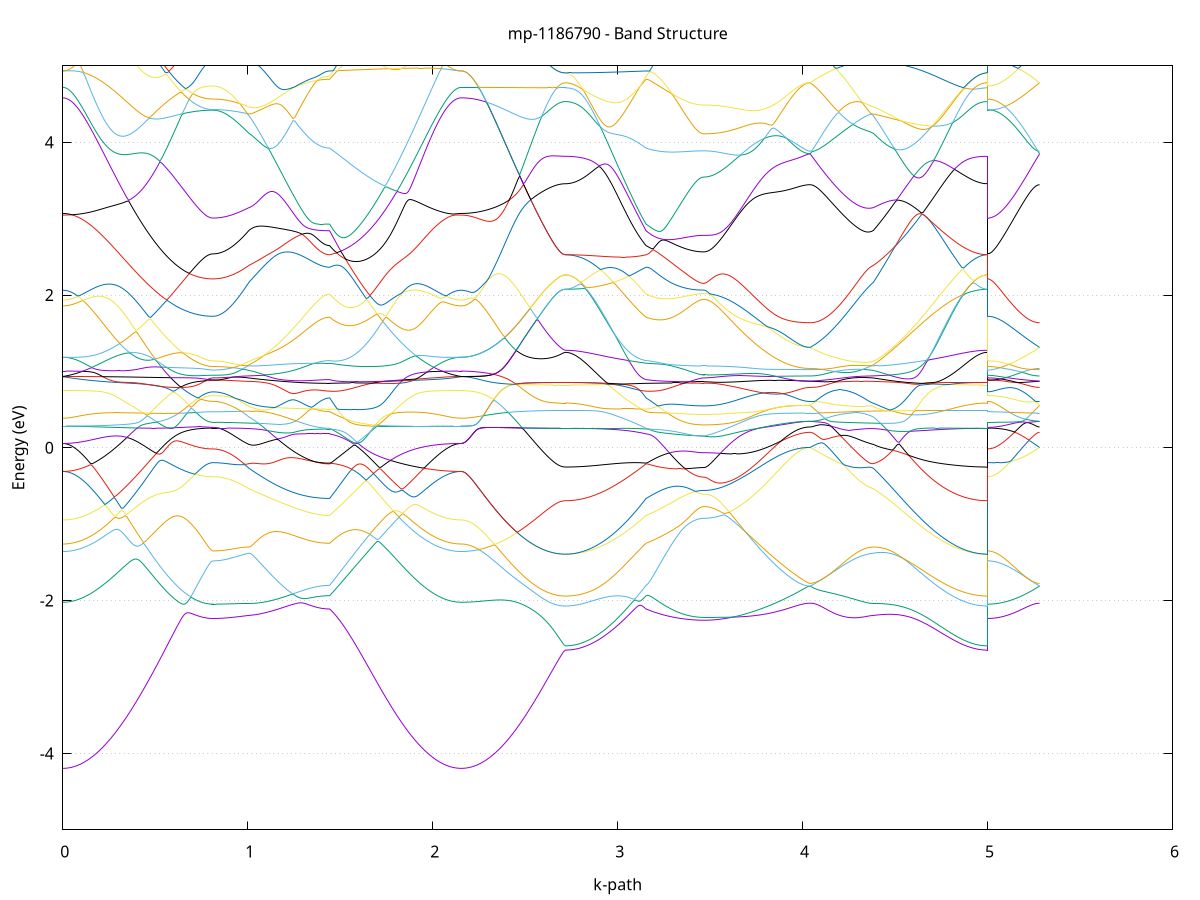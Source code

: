 set title 'mp-1186790 - Band Structure'
set xlabel 'k-path'
set ylabel 'Energy (eV)'
set grid y
set yrange [-5:5]
set terminal png size 800,600
set output 'mp-1186790_bands_gnuplot.png'
plot '-' using 1:2 with lines notitle, '-' using 1:2 with lines notitle, '-' using 1:2 with lines notitle, '-' using 1:2 with lines notitle, '-' using 1:2 with lines notitle, '-' using 1:2 with lines notitle, '-' using 1:2 with lines notitle, '-' using 1:2 with lines notitle, '-' using 1:2 with lines notitle, '-' using 1:2 with lines notitle, '-' using 1:2 with lines notitle, '-' using 1:2 with lines notitle, '-' using 1:2 with lines notitle, '-' using 1:2 with lines notitle, '-' using 1:2 with lines notitle, '-' using 1:2 with lines notitle, '-' using 1:2 with lines notitle, '-' using 1:2 with lines notitle, '-' using 1:2 with lines notitle, '-' using 1:2 with lines notitle, '-' using 1:2 with lines notitle, '-' using 1:2 with lines notitle, '-' using 1:2 with lines notitle, '-' using 1:2 with lines notitle, '-' using 1:2 with lines notitle, '-' using 1:2 with lines notitle, '-' using 1:2 with lines notitle, '-' using 1:2 with lines notitle, '-' using 1:2 with lines notitle, '-' using 1:2 with lines notitle, '-' using 1:2 with lines notitle, '-' using 1:2 with lines notitle, '-' using 1:2 with lines notitle, '-' using 1:2 with lines notitle, '-' using 1:2 with lines notitle, '-' using 1:2 with lines notitle, '-' using 1:2 with lines notitle, '-' using 1:2 with lines notitle, '-' using 1:2 with lines notitle, '-' using 1:2 with lines notitle, '-' using 1:2 with lines notitle, '-' using 1:2 with lines notitle, '-' using 1:2 with lines notitle, '-' using 1:2 with lines notitle, '-' using 1:2 with lines notitle, '-' using 1:2 with lines notitle, '-' using 1:2 with lines notitle, '-' using 1:2 with lines notitle, '-' using 1:2 with lines notitle, '-' using 1:2 with lines notitle, '-' using 1:2 with lines notitle, '-' using 1:2 with lines notitle, '-' using 1:2 with lines notitle, '-' using 1:2 with lines notitle, '-' using 1:2 with lines notitle, '-' using 1:2 with lines notitle, '-' using 1:2 with lines notitle, '-' using 1:2 with lines notitle, '-' using 1:2 with lines notitle, '-' using 1:2 with lines notitle, '-' using 1:2 with lines notitle, '-' using 1:2 with lines notitle, '-' using 1:2 with lines notitle, '-' using 1:2 with lines notitle
0.000000 -40.543108
0.009900 -40.543108
0.019801 -40.543108
0.029701 -40.543108
0.039602 -40.543108
0.049502 -40.543108
0.059403 -40.543108
0.069303 -40.543108
0.079204 -40.543108
0.089104 -40.543108
0.099004 -40.543108
0.108905 -40.543108
0.118805 -40.543108
0.128706 -40.543108
0.138606 -40.543108
0.148507 -40.543108
0.158407 -40.543108
0.168308 -40.543108
0.178208 -40.543108
0.188108 -40.543108
0.198009 -40.543108
0.207909 -40.543108
0.217810 -40.543108
0.227710 -40.543108
0.237611 -40.543108
0.247511 -40.543108
0.257412 -40.543108
0.267312 -40.543108
0.277212 -40.543108
0.287113 -40.543108
0.297013 -40.543008
0.306914 -40.543008
0.316814 -40.543008
0.326715 -40.543008
0.336615 -40.543008
0.346515 -40.543008
0.356416 -40.543008
0.366316 -40.543008
0.376217 -40.543008
0.386117 -40.543008
0.396018 -40.543008
0.405918 -40.543008
0.415819 -40.543008
0.425719 -40.543008
0.435619 -40.543008
0.445520 -40.543008
0.455420 -40.542908
0.465321 -40.542908
0.475221 -40.542908
0.485122 -40.542908
0.495022 -40.542908
0.504923 -40.542908
0.514823 -40.542908
0.524723 -40.542908
0.534624 -40.542908
0.544524 -40.542908
0.554425 -40.542908
0.564325 -40.542908
0.574226 -40.542908
0.584126 -40.542908
0.594027 -40.542908
0.603927 -40.542908
0.613827 -40.542908
0.623728 -40.542908
0.633628 -40.542908
0.643529 -40.542908
0.653429 -40.542908
0.663330 -40.542908
0.673230 -40.542908
0.683131 -40.542908
0.693031 -40.542908
0.702931 -40.542908
0.712832 -40.542808
0.722732 -40.542808
0.732633 -40.542808
0.742533 -40.542808
0.752434 -40.542808
0.762334 -40.542808
0.772235 -40.542808
0.782135 -40.542808
0.792035 -40.542808
0.801936 -40.542808
0.811836 -40.542808
0.811836 -40.542808
0.821581 -40.542808
0.831325 -40.542808
0.841069 -40.542808
0.850814 -40.542808
0.860558 -40.542808
0.870302 -40.542808
0.880047 -40.542808
0.889791 -40.542808
0.899535 -40.542808
0.909279 -40.542808
0.919024 -40.542808
0.928768 -40.542808
0.938512 -40.542808
0.948257 -40.542808
0.958001 -40.542808
0.967745 -40.542908
0.977490 -40.542908
0.987234 -40.542908
0.996978 -40.542908
1.006723 -40.542908
1.006723 -40.542908
1.016637 -40.542908
1.026552 -40.542908
1.036467 -40.542908
1.046382 -40.542908
1.056296 -40.542908
1.066211 -40.542908
1.076126 -40.542908
1.086041 -40.542908
1.095955 -40.542908
1.105870 -40.542908
1.115785 -40.542908
1.125700 -40.542908
1.135615 -40.542908
1.145529 -40.542908
1.155444 -40.542908
1.165359 -40.542908
1.175274 -40.542908
1.185188 -40.542908
1.195103 -40.542908
1.205018 -40.542908
1.214933 -40.542908
1.224847 -40.542908
1.234762 -40.542908
1.244677 -40.542908
1.254592 -40.542908
1.264506 -40.542908
1.274421 -40.542908
1.284336 -40.542908
1.294251 -40.542908
1.304165 -40.542908
1.314080 -40.542908
1.323995 -40.542908
1.333910 -40.542908
1.343825 -40.542908
1.353739 -40.542908
1.363654 -40.542908
1.373569 -40.542908
1.383484 -40.542908
1.393398 -40.542908
1.403313 -40.542908
1.413228 -40.542908
1.423143 -40.542908
1.433057 -40.542908
1.442972 -40.542908
1.442972 -40.542908
1.452859 -40.542908
1.462746 -40.542908
1.472633 -40.542908
1.482520 -40.542908
1.492407 -40.542908
1.502294 -40.542908
1.512181 -40.542908
1.522068 -40.542908
1.531955 -40.542908
1.541842 -40.542908
1.551729 -40.542908
1.561616 -40.542908
1.571502 -40.542908
1.581389 -40.542908
1.591276 -40.542908
1.601163 -40.542908
1.611050 -40.542908
1.620937 -40.542908
1.630824 -40.542908
1.640711 -40.543008
1.650598 -40.543008
1.660485 -40.543008
1.670372 -40.543008
1.680259 -40.543008
1.690146 -40.543008
1.700033 -40.543008
1.709920 -40.543008
1.719807 -40.543008
1.729694 -40.543008
1.739581 -40.543008
1.749468 -40.543008
1.759355 -40.543008
1.769241 -40.543008
1.779128 -40.543008
1.789015 -40.543008
1.798902 -40.543008
1.808789 -40.543008
1.818676 -40.543008
1.828563 -40.543008
1.838450 -40.543008
1.848337 -40.543008
1.858224 -40.543108
1.868111 -40.543108
1.877998 -40.543108
1.887885 -40.543108
1.897772 -40.543108
1.907659 -40.543108
1.917546 -40.543108
1.927433 -40.543108
1.937320 -40.543108
1.947207 -40.543108
1.957094 -40.543108
1.966980 -40.543108
1.976867 -40.543108
1.986754 -40.543108
1.996641 -40.543108
2.006528 -40.543108
2.016415 -40.543108
2.026302 -40.543108
2.036189 -40.543108
2.046076 -40.543108
2.055963 -40.543108
2.065850 -40.543108
2.075737 -40.543108
2.085624 -40.543108
2.095511 -40.543108
2.105398 -40.543108
2.115285 -40.543108
2.125172 -40.543108
2.135059 -40.543108
2.144946 -40.543108
2.154833 -40.543108
2.154833 -40.543108
2.164701 -40.543108
2.174570 -40.543208
2.184439 -40.543108
2.194308 -40.543108
2.204177 -40.543108
2.214045 -40.543108
2.223914 -40.543108
2.233783 -40.543108
2.243652 -40.543108
2.253521 -40.543108
2.263390 -40.543108
2.273258 -40.543108
2.283127 -40.543108
2.292996 -40.543108
2.302865 -40.543108
2.312734 -40.543108
2.322602 -40.543108
2.332471 -40.543108
2.342340 -40.543108
2.352209 -40.543108
2.362078 -40.543108
2.371946 -40.543108
2.381815 -40.543108
2.391684 -40.543108
2.401553 -40.543108
2.411422 -40.543108
2.421291 -40.543108
2.431159 -40.543108
2.441028 -40.543108
2.450897 -40.543108
2.460766 -40.543108
2.470635 -40.543108
2.480503 -40.543108
2.490372 -40.543108
2.500241 -40.543108
2.510110 -40.543108
2.519979 -40.543108
2.529848 -40.543108
2.539716 -40.543108
2.549585 -40.543108
2.559454 -40.543108
2.569323 -40.543108
2.579192 -40.543108
2.589060 -40.543108
2.598929 -40.543108
2.608798 -40.543108
2.618667 -40.543108
2.628536 -40.543108
2.638405 -40.543108
2.648273 -40.543108
2.658142 -40.543108
2.668011 -40.543108
2.677880 -40.543108
2.687749 -40.543108
2.697617 -40.543108
2.707486 -40.543108
2.717355 -40.543108
2.717355 -40.543108
2.727270 -40.543108
2.737185 -40.543108
2.747099 -40.543108
2.757014 -40.543108
2.766929 -40.543108
2.776844 -40.543108
2.786758 -40.543008
2.796673 -40.543008
2.806588 -40.543008
2.816503 -40.543008
2.826417 -40.543008
2.836332 -40.543008
2.846247 -40.543008
2.856162 -40.543008
2.866076 -40.543008
2.875991 -40.543008
2.885906 -40.543008
2.895821 -40.543008
2.905736 -40.543008
2.915650 -40.543008
2.925565 -40.543008
2.935480 -40.543008
2.945395 -40.543008
2.955309 -40.543008
2.965224 -40.543008
2.975139 -40.543008
2.985054 -40.543008
2.994968 -40.543008
3.004883 -40.543008
3.014798 -40.543008
3.024713 -40.543008
3.034627 -40.543008
3.044542 -40.543008
3.054457 -40.543008
3.064372 -40.543008
3.074286 -40.543008
3.084201 -40.543008
3.094116 -40.543008
3.104031 -40.542908
3.113946 -40.542908
3.123860 -40.542908
3.133775 -40.542908
3.143690 -40.542908
3.153605 -40.542908
3.153605 -40.542908
3.163392 -40.542908
3.173180 -40.542908
3.182968 -40.542908
3.192755 -40.542908
3.202543 -40.542908
3.212331 -40.542908
3.222118 -40.542908
3.231906 -40.542908
3.241694 -40.542908
3.251482 -40.542908
3.261269 -40.542908
3.271057 -40.542908
3.280845 -40.542908
3.290632 -40.542908
3.300420 -40.542908
3.310208 -40.542908
3.319995 -40.542908
3.329783 -40.542908
3.339571 -40.542908
3.349359 -40.542908
3.359146 -40.542908
3.368934 -40.542908
3.378722 -40.542908
3.388509 -40.542908
3.398297 -40.542908
3.408085 -40.542908
3.417872 -40.542908
3.427660 -40.542908
3.437448 -40.542908
3.447236 -40.542908
3.457023 -40.542908
3.466811 -40.542908
3.466811 -40.542908
3.476708 -40.542908
3.486606 -40.542908
3.496503 -40.542908
3.506401 -40.542908
3.516298 -40.542908
3.526196 -40.542908
3.536093 -40.542908
3.545991 -40.542908
3.555888 -40.542908
3.565786 -40.542908
3.575683 -40.542908
3.585581 -40.542908
3.595478 -40.542908
3.605376 -40.542908
3.615273 -40.542908
3.625171 -40.542908
3.635068 -40.542908
3.644966 -40.542908
3.654863 -40.542908
3.664761 -40.542908
3.674658 -40.542908
3.684556 -40.542908
3.694453 -40.542908
3.704351 -40.542908
3.714248 -40.542908
3.724146 -40.542908
3.734043 -40.542908
3.743941 -40.542908
3.753838 -40.542908
3.763736 -40.542908
3.773633 -40.542908
3.783531 -40.542908
3.793428 -40.542908
3.803326 -40.542908
3.813223 -40.542908
3.823121 -40.542908
3.833018 -40.542908
3.842916 -40.542908
3.852813 -40.542908
3.862711 -40.542908
3.872608 -40.542908
3.882506 -40.542908
3.892403 -40.542908
3.902301 -40.542908
3.912198 -40.542808
3.922096 -40.542808
3.931993 -40.542808
3.941891 -40.542808
3.951788 -40.542808
3.961686 -40.542808
3.971583 -40.542808
3.981481 -40.542808
3.991378 -40.542808
4.001276 -40.542808
4.011173 -40.542808
4.021071 -40.542808
4.030968 -40.542808
4.040866 -40.542808
4.040866 -40.542808
4.050643 -40.542808
4.060419 -40.542808
4.070196 -40.542808
4.079972 -40.542808
4.089749 -40.542808
4.099526 -40.542808
4.109302 -40.542808
4.119079 -40.542808
4.128856 -40.542808
4.138632 -40.542808
4.148409 -40.542808
4.158185 -40.542808
4.167962 -40.542808
4.177739 -40.542808
4.187515 -40.542808
4.197292 -40.542808
4.207069 -40.542808
4.216845 -40.542808
4.226622 -40.542808
4.236399 -40.542808
4.246175 -40.542808
4.255952 -40.542808
4.265728 -40.542808
4.275505 -40.542808
4.285282 -40.542808
4.295058 -40.542808
4.304835 -40.542808
4.314612 -40.542908
4.324388 -40.542908
4.334165 -40.542908
4.343941 -40.542908
4.353718 -40.542908
4.363495 -40.542908
4.373271 -40.542908
4.383048 -40.542908
4.383048 -40.542908
4.392999 -40.542908
4.402950 -40.542908
4.412900 -40.542908
4.422851 -40.542908
4.432802 -40.542908
4.442753 -40.542908
4.452704 -40.542908
4.462654 -40.542908
4.472605 -40.542908
4.482556 -40.542908
4.492507 -40.542908
4.502458 -40.542908
4.512408 -40.542908
4.522359 -40.542908
4.532310 -40.542908
4.542261 -40.542908
4.552212 -40.542908
4.562162 -40.542908
4.572113 -40.542908
4.582064 -40.542908
4.592015 -40.542908
4.601966 -40.542908
4.611917 -40.542908
4.621867 -40.542908
4.631818 -40.542908
4.641769 -40.543008
4.651720 -40.543008
4.661671 -40.543008
4.671621 -40.543008
4.681572 -40.543008
4.691523 -40.543008
4.701474 -40.543008
4.711425 -40.543008
4.721375 -40.543008
4.731326 -40.543008
4.741277 -40.543008
4.751228 -40.543008
4.761179 -40.543008
4.771129 -40.543008
4.781080 -40.543008
4.791031 -40.543008
4.800982 -40.543008
4.810933 -40.543008
4.820883 -40.543008
4.830834 -40.543008
4.840785 -40.543008
4.850736 -40.543008
4.860687 -40.543008
4.870637 -40.543008
4.880588 -40.543008
4.890539 -40.543008
4.900490 -40.543008
4.910441 -40.543008
4.920392 -40.543108
4.930342 -40.543108
4.940293 -40.543108
4.950244 -40.543108
4.960195 -40.543108
4.970146 -40.543108
4.980096 -40.543108
4.990047 -40.543108
4.999998 -40.543108
4.999998 -40.542808
5.009697 -40.542808
5.019395 -40.542808
5.029094 -40.542808
5.038793 -40.542808
5.048491 -40.542808
5.058190 -40.542808
5.067889 -40.542808
5.077587 -40.542808
5.087286 -40.542808
5.096985 -40.542808
5.106683 -40.542808
5.116382 -40.542808
5.126081 -40.542808
5.135779 -40.542808
5.145478 -40.542808
5.155177 -40.542808
5.164875 -40.542808
5.174574 -40.542808
5.184273 -40.542808
5.193971 -40.542808
5.203670 -40.542808
5.213369 -40.542808
5.223067 -40.542808
5.232766 -40.542808
5.242465 -40.542808
5.252163 -40.542808
5.261862 -40.542808
5.271561 -40.542808
5.281259 -40.542808
e
0.000000 -37.023508
0.009900 -37.023508
0.019801 -37.023508
0.029701 -37.023408
0.039602 -37.023408
0.049502 -37.023208
0.059403 -37.023108
0.069303 -37.023008
0.079204 -37.022808
0.089104 -37.022608
0.099004 -37.022408
0.108905 -37.022108
0.118805 -37.021808
0.128706 -37.021608
0.138606 -37.021208
0.148507 -37.020908
0.158407 -37.020608
0.168308 -37.020208
0.178208 -37.019808
0.188108 -37.019408
0.198009 -37.018908
0.207909 -37.018508
0.217810 -37.018008
0.227710 -37.017508
0.237611 -37.017008
0.247511 -37.016508
0.257412 -37.015908
0.267312 -37.015308
0.277212 -37.014808
0.287113 -37.014208
0.297013 -37.013608
0.306914 -37.012908
0.316814 -37.012308
0.326715 -37.011608
0.336615 -37.011008
0.346515 -37.010308
0.356416 -37.009608
0.366316 -37.008908
0.376217 -37.008208
0.386117 -37.007508
0.396018 -37.006808
0.405918 -37.006008
0.415819 -37.005308
0.425719 -37.004508
0.435619 -37.003808
0.445520 -37.003008
0.455420 -37.002308
0.465321 -37.001508
0.475221 -37.000708
0.485122 -36.999908
0.495022 -36.999108
0.504923 -36.998408
0.514823 -36.997608
0.524723 -36.996808
0.534624 -36.996008
0.544524 -36.995208
0.554425 -36.994408
0.564325 -36.993608
0.574226 -36.992808
0.584126 -36.992108
0.594027 -36.991308
0.603927 -36.990508
0.613827 -36.989708
0.623728 -36.988908
0.633628 -36.988208
0.643529 -36.987408
0.653429 -36.986708
0.663330 -36.985908
0.673230 -36.985208
0.683131 -36.984408
0.693031 -36.983708
0.702931 -36.983008
0.712832 -36.982308
0.722732 -36.981508
0.732633 -36.980808
0.742533 -36.980108
0.752434 -36.979508
0.762334 -36.978808
0.772235 -36.978108
0.782135 -36.977508
0.792035 -36.976908
0.801936 -36.976308
0.811836 -36.976008
0.811836 -36.976008
0.821581 -36.976008
0.831325 -36.976008
0.841069 -36.976008
0.850814 -36.976008
0.860558 -36.976008
0.870302 -36.976008
0.880047 -36.976008
0.889791 -36.976008
0.899535 -36.976008
0.909279 -36.976008
0.919024 -36.976008
0.928768 -36.976208
0.938512 -36.976408
0.948257 -36.976708
0.958001 -36.976908
0.967745 -36.977208
0.977490 -36.977508
0.987234 -36.977808
0.996978 -36.978108
1.006723 -36.978508
1.006723 -36.978508
1.016637 -36.978708
1.026552 -36.979008
1.036467 -36.979208
1.046382 -36.979408
1.056296 -36.979708
1.066211 -36.979908
1.076126 -36.980108
1.086041 -36.980408
1.095955 -36.980608
1.105870 -36.980808
1.115785 -36.981008
1.125700 -36.981208
1.135615 -36.981408
1.145529 -36.981608
1.155444 -36.981808
1.165359 -36.982008
1.175274 -36.982208
1.185188 -36.982408
1.195103 -36.982508
1.205018 -36.982708
1.214933 -36.982908
1.224847 -36.983008
1.234762 -36.983208
1.244677 -36.983308
1.254592 -36.983508
1.264506 -36.983608
1.274421 -36.983708
1.284336 -36.983808
1.294251 -36.983908
1.304165 -36.984008
1.314080 -36.984108
1.323995 -36.984208
1.333910 -36.984308
1.343825 -36.984408
1.353739 -36.984508
1.363654 -36.984508
1.373569 -36.984608
1.383484 -36.984608
1.393398 -36.984708
1.403313 -36.984708
1.413228 -36.984708
1.423143 -36.984708
1.433057 -36.984808
1.442972 -36.984808
1.442972 -36.984808
1.452859 -36.984108
1.462746 -36.983708
1.472633 -36.984308
1.482520 -36.984908
1.492407 -36.985608
1.502294 -36.986308
1.512181 -36.987008
1.522068 -36.987708
1.531955 -36.988408
1.541842 -36.989108
1.551729 -36.989908
1.561616 -36.990608
1.571502 -36.991408
1.581389 -36.992208
1.591276 -36.992908
1.601163 -36.993708
1.611050 -36.994508
1.620937 -36.995308
1.630824 -36.996108
1.640711 -36.996908
1.650598 -36.997808
1.660485 -36.998608
1.670372 -36.999408
1.680259 -37.000208
1.690146 -37.001008
1.700033 -37.001808
1.709920 -37.002608
1.719807 -37.003408
1.729694 -37.004208
1.739581 -37.004908
1.749468 -37.005708
1.759355 -37.006508
1.769241 -37.007208
1.779128 -37.008008
1.789015 -37.008708
1.798902 -37.009408
1.808789 -37.010108
1.818676 -37.010808
1.828563 -37.011508
1.838450 -37.012208
1.848337 -37.012808
1.858224 -37.013508
1.868111 -37.014108
1.877998 -37.014708
1.887885 -37.015308
1.897772 -37.015808
1.907659 -37.016408
1.917546 -37.016908
1.927433 -37.017508
1.937320 -37.018008
1.947207 -37.018408
1.957094 -37.018908
1.966980 -37.019308
1.976867 -37.019808
1.986754 -37.020208
1.996641 -37.020508
2.006528 -37.020908
2.016415 -37.021208
2.026302 -37.021608
2.036189 -37.021808
2.046076 -37.022108
2.055963 -37.022408
2.065850 -37.022608
2.075737 -37.022808
2.085624 -37.023008
2.095511 -37.023108
2.105398 -37.023208
2.115285 -37.023408
2.125172 -37.023408
2.135059 -37.023508
2.144946 -37.023508
2.154833 -37.023508
2.154833 -37.023508
2.164701 -37.023508
2.174570 -37.023508
2.184439 -37.023408
2.194308 -37.023408
2.204177 -37.023308
2.214045 -37.023108
2.223914 -37.023008
2.233783 -37.022808
2.243652 -37.022608
2.253521 -37.022408
2.263390 -37.022208
2.273258 -37.021908
2.283127 -37.021708
2.292996 -37.021408
2.302865 -37.021008
2.312734 -37.020708
2.322602 -37.020308
2.332471 -37.020008
2.342340 -37.019608
2.352209 -37.019208
2.362078 -37.018708
2.371946 -37.018308
2.381815 -37.017808
2.391684 -37.017308
2.401553 -37.016808
2.411422 -37.016308
2.421291 -37.015808
2.431159 -37.015308
2.441028 -37.014708
2.450897 -37.014108
2.460766 -37.013608
2.470635 -37.013008
2.480503 -37.012408
2.490372 -37.011808
2.500241 -37.011208
2.510110 -37.010608
2.519979 -37.010008
2.529848 -37.009408
2.539716 -37.008808
2.549585 -37.008208
2.559454 -37.007608
2.569323 -37.007008
2.579192 -37.006408
2.589060 -37.005808
2.598929 -37.005308
2.608798 -37.004708
2.618667 -37.004208
2.628536 -37.003808
2.638405 -37.003308
2.648273 -37.002908
2.658142 -37.002508
2.668011 -37.002208
2.677880 -37.001908
2.687749 -37.001708
2.697617 -37.001608
2.707486 -37.001508
2.717355 -37.001408
2.717355 -37.001408
2.727270 -37.001408
2.737185 -37.001408
2.747099 -37.001408
2.757014 -37.001308
2.766929 -37.001208
2.776844 -37.001108
2.786758 -37.001008
2.796673 -37.000808
2.806588 -37.000708
2.816503 -37.000508
2.826417 -37.000308
2.836332 -37.000108
2.846247 -36.999808
2.856162 -36.999608
2.866076 -36.999308
2.875991 -36.999008
2.885906 -36.998708
2.895821 -36.998408
2.905736 -36.998008
2.915650 -36.997608
2.925565 -36.997308
2.935480 -36.996908
2.945395 -36.996508
2.955309 -36.996008
2.965224 -36.995608
2.975139 -36.995108
2.985054 -36.994708
2.994968 -36.994208
3.004883 -36.993708
3.014798 -36.993208
3.024713 -36.992608
3.034627 -36.992108
3.044542 -36.991508
3.054457 -36.991008
3.064372 -36.990408
3.074286 -36.989808
3.084201 -36.989208
3.094116 -36.988608
3.104031 -36.988008
3.113946 -36.987408
3.123860 -36.986708
3.133775 -36.986108
3.143690 -36.985408
3.153605 -36.984808
3.153605 -36.984808
3.163392 -36.984608
3.173180 -36.984708
3.182968 -36.985008
3.192755 -36.985408
3.202543 -36.985808
3.212331 -36.986208
3.222118 -36.986608
3.231906 -36.987008
3.241694 -36.987408
3.251482 -36.987808
3.261269 -36.988108
3.271057 -36.988508
3.280845 -36.988808
3.290632 -36.989108
3.300420 -36.989508
3.310208 -36.989708
3.319995 -36.990008
3.329783 -36.990308
3.339571 -36.990508
3.349359 -36.990808
3.359146 -36.991008
3.368934 -36.991208
3.378722 -36.991308
3.388509 -36.991508
3.398297 -36.991608
3.408085 -36.991808
3.417872 -36.991908
3.427660 -36.992008
3.437448 -36.992008
3.447236 -36.992108
3.457023 -36.992108
3.466811 -36.992108
3.466811 -36.992108
3.476708 -36.992108
3.486606 -36.992108
3.496503 -36.992108
3.506401 -36.992008
3.516298 -36.992008
3.526196 -36.991908
3.536093 -36.991808
3.545991 -36.991708
3.555888 -36.991608
3.565786 -36.991508
3.575683 -36.991408
3.585581 -36.991208
3.595478 -36.991108
3.605376 -36.990908
3.615273 -36.990708
3.625171 -36.990608
3.635068 -36.990408
3.644966 -36.990208
3.654863 -36.989908
3.664761 -36.989708
3.674658 -36.989508
3.684556 -36.989208
3.694453 -36.989008
3.704351 -36.988708
3.714248 -36.988408
3.724146 -36.988108
3.734043 -36.987808
3.743941 -36.987508
3.753838 -36.987208
3.763736 -36.986908
3.773633 -36.986508
3.783531 -36.986208
3.793428 -36.985908
3.803326 -36.985508
3.813223 -36.985108
3.823121 -36.984808
3.833018 -36.984408
3.842916 -36.984008
3.852813 -36.983608
3.862711 -36.983208
3.872608 -36.982808
3.882506 -36.982408
3.892403 -36.982008
3.902301 -36.981608
3.912198 -36.981208
3.922096 -36.980808
3.931993 -36.980308
3.941891 -36.979908
3.951788 -36.979508
3.961686 -36.979008
3.971583 -36.978608
3.981481 -36.978208
3.991378 -36.977808
4.001276 -36.977308
4.011173 -36.976908
4.021071 -36.976508
4.030968 -36.976208
4.040866 -36.976008
4.040866 -36.976008
4.050643 -36.976008
4.060419 -36.976208
4.070196 -36.976308
4.079972 -36.976508
4.089749 -36.976708
4.099526 -36.976908
4.109302 -36.977108
4.119079 -36.977208
4.128856 -36.977408
4.138632 -36.977508
4.148409 -36.977708
4.158185 -36.977808
4.167962 -36.977908
4.177739 -36.978008
4.187515 -36.978108
4.197292 -36.978208
4.207069 -36.978208
4.216845 -36.978308
4.226622 -36.978308
4.236399 -36.978408
4.246175 -36.978408
4.255952 -36.978408
4.265728 -36.978408
4.275505 -36.978408
4.285282 -36.978408
4.295058 -36.978308
4.304835 -36.978308
4.314612 -36.978308
4.324388 -36.978208
4.334165 -36.978208
4.343941 -36.978208
4.353718 -36.978208
4.363495 -36.978208
4.373271 -36.978308
4.383048 -36.978508
4.383048 -36.978508
4.392999 -36.978808
4.402950 -36.979208
4.412900 -36.979608
4.422851 -36.980008
4.432802 -36.980408
4.442753 -36.980808
4.452704 -36.981308
4.462654 -36.981708
4.472605 -36.982208
4.482556 -36.982608
4.492507 -36.983108
4.502458 -36.983608
4.512408 -36.984008
4.522359 -36.984508
4.532310 -36.985008
4.542261 -36.985508
4.552212 -36.986008
4.562162 -36.986508
4.572113 -36.987108
4.582064 -36.987608
4.592015 -36.988108
4.601966 -36.988608
4.611917 -36.989108
4.621867 -36.989608
4.631818 -36.990108
4.641769 -36.990608
4.651720 -36.991108
4.661671 -36.991608
4.671621 -36.992108
4.681572 -36.992608
4.691523 -36.993108
4.701474 -36.993508
4.711425 -36.994008
4.721375 -36.994508
4.731326 -36.994908
4.741277 -36.995308
4.751228 -36.995808
4.761179 -36.996208
4.771129 -36.996608
4.781080 -36.997008
4.791031 -36.997308
4.800982 -36.997708
4.810933 -36.998108
4.820883 -36.998408
4.830834 -36.998708
4.840785 -36.999008
4.850736 -36.999308
4.860687 -36.999608
4.870637 -36.999808
4.880588 -37.000108
4.890539 -37.000308
4.900490 -37.000508
4.910441 -37.000708
4.920392 -37.000808
4.930342 -37.001008
4.940293 -37.001108
4.950244 -37.001208
4.960195 -37.001308
4.970146 -37.001408
4.980096 -37.001408
4.990047 -37.001408
4.999998 -37.001408
4.999998 -36.976008
5.009697 -36.976008
5.019395 -36.976008
5.029094 -36.976008
5.038793 -36.976008
5.048491 -36.976008
5.058190 -36.976008
5.067889 -36.976008
5.077587 -36.976008
5.087286 -36.976008
5.096985 -36.976008
5.106683 -36.976008
5.116382 -36.976008
5.126081 -36.976008
5.135779 -36.976008
5.145478 -36.976008
5.155177 -36.976008
5.164875 -36.976008
5.174574 -36.976008
5.184273 -36.976008
5.193971 -36.976008
5.203670 -36.976008
5.213369 -36.976008
5.223067 -36.976008
5.232766 -36.976008
5.242465 -36.976008
5.252163 -36.976008
5.261862 -36.976008
5.271561 -36.976008
5.281259 -36.976008
e
0.000000 -36.953708
0.009900 -36.953708
0.019801 -36.953708
0.029701 -36.953708
0.039602 -36.953708
0.049502 -36.953808
0.059403 -36.953808
0.069303 -36.953808
0.079204 -36.953908
0.089104 -36.953908
0.099004 -36.953908
0.108905 -36.954008
0.118805 -36.954008
0.128706 -36.954108
0.138606 -36.954208
0.148507 -36.954208
0.158407 -36.954308
0.168308 -36.954408
0.178208 -36.954508
0.188108 -36.954608
0.198009 -36.954708
0.207909 -36.954808
0.217810 -36.954908
0.227710 -36.955008
0.237611 -36.955108
0.247511 -36.955308
0.257412 -36.955408
0.267312 -36.955508
0.277212 -36.955708
0.287113 -36.956208
0.297013 -36.956608
0.306914 -36.957108
0.316814 -36.957508
0.326715 -36.958008
0.336615 -36.958508
0.346515 -36.959008
0.356416 -36.959408
0.366316 -36.959908
0.376217 -36.960408
0.386117 -36.960908
0.396018 -36.961408
0.405918 -36.961908
0.415819 -36.962408
0.425719 -36.962908
0.435619 -36.963408
0.445520 -36.963908
0.455420 -36.964408
0.465321 -36.964908
0.475221 -36.965308
0.485122 -36.965808
0.495022 -36.966308
0.504923 -36.966808
0.514823 -36.967208
0.524723 -36.967708
0.534624 -36.968108
0.544524 -36.968508
0.554425 -36.969008
0.564325 -36.969408
0.574226 -36.969808
0.584126 -36.970208
0.594027 -36.970508
0.603927 -36.970908
0.613827 -36.971208
0.623728 -36.971608
0.633628 -36.971908
0.643529 -36.972208
0.653429 -36.972508
0.663330 -36.972808
0.673230 -36.973008
0.683131 -36.973308
0.693031 -36.973508
0.702931 -36.973708
0.712832 -36.973908
0.722732 -36.974108
0.732633 -36.974308
0.742533 -36.974408
0.752434 -36.974508
0.762334 -36.974608
0.772235 -36.974708
0.782135 -36.974808
0.792035 -36.974808
0.801936 -36.974808
0.811836 -36.975008
0.811836 -36.975008
0.821581 -36.975008
0.831325 -36.975008
0.841069 -36.974908
0.850814 -36.975008
0.860558 -36.975108
0.870302 -36.975208
0.880047 -36.975308
0.889791 -36.975508
0.899535 -36.975608
0.909279 -36.975808
0.919024 -36.976008
0.928768 -36.976008
0.938512 -36.976008
0.948257 -36.976008
0.958001 -36.976008
0.967745 -36.976008
0.977490 -36.976008
0.987234 -36.976008
0.996978 -36.976008
1.006723 -36.976008
1.006723 -36.976008
1.016637 -36.976108
1.026552 -36.976208
1.036467 -36.976308
1.046382 -36.976508
1.056296 -36.976708
1.066211 -36.976908
1.076126 -36.977108
1.086041 -36.977408
1.095955 -36.977608
1.105870 -36.977808
1.115785 -36.978108
1.125700 -36.978308
1.135615 -36.978608
1.145529 -36.978808
1.155444 -36.979008
1.165359 -36.979208
1.175274 -36.979508
1.185188 -36.979708
1.195103 -36.979908
1.205018 -36.980108
1.214933 -36.980308
1.224847 -36.980508
1.234762 -36.980608
1.244677 -36.980808
1.254592 -36.981008
1.264506 -36.981108
1.274421 -36.981308
1.284336 -36.981408
1.294251 -36.981608
1.304165 -36.981708
1.314080 -36.981808
1.323995 -36.981908
1.333910 -36.982008
1.343825 -36.982108
1.353739 -36.982208
1.363654 -36.982308
1.373569 -36.982408
1.383484 -36.982408
1.393398 -36.982508
1.403313 -36.982508
1.413228 -36.982508
1.423143 -36.982608
1.433057 -36.982608
1.442972 -36.982608
1.442972 -36.982608
1.452859 -36.983108
1.462746 -36.983408
1.472633 -36.982708
1.482520 -36.982108
1.492407 -36.981408
1.502294 -36.980708
1.512181 -36.980008
1.522068 -36.979308
1.531955 -36.978608
1.541842 -36.977908
1.551729 -36.977208
1.561616 -36.976508
1.571502 -36.975708
1.581389 -36.975008
1.591276 -36.974308
1.601163 -36.973608
1.611050 -36.972908
1.620937 -36.972208
1.630824 -36.971508
1.640711 -36.970808
1.650598 -36.970108
1.660485 -36.969408
1.670372 -36.968708
1.680259 -36.968008
1.690146 -36.967308
1.700033 -36.966708
1.709920 -36.966008
1.719807 -36.965308
1.729694 -36.964708
1.739581 -36.964008
1.749468 -36.963408
1.759355 -36.962808
1.769241 -36.962208
1.779128 -36.961508
1.789015 -36.960908
1.798902 -36.960308
1.808789 -36.959808
1.818676 -36.959208
1.828563 -36.958608
1.838450 -36.958108
1.848337 -36.957608
1.858224 -36.957008
1.868111 -36.956508
1.877998 -36.956008
1.887885 -36.955608
1.897772 -36.955208
1.907659 -36.955108
1.917546 -36.955008
1.927433 -36.954908
1.937320 -36.954808
1.947207 -36.954708
1.957094 -36.954608
1.966980 -36.954508
1.976867 -36.954508
1.986754 -36.954408
1.996641 -36.954308
2.006528 -36.954208
2.016415 -36.954208
2.026302 -36.954108
2.036189 -36.954008
2.046076 -36.954008
2.055963 -36.953908
2.065850 -36.953908
2.075737 -36.953808
2.085624 -36.953808
2.095511 -36.953808
2.105398 -36.953808
2.115285 -36.953708
2.125172 -36.953708
2.135059 -36.953708
2.144946 -36.953708
2.154833 -36.953708
2.154833 -36.953708
2.164701 -36.953708
2.174570 -36.953708
2.184439 -36.953808
2.194308 -36.953908
2.204177 -36.954008
2.214045 -36.954108
2.223914 -36.954308
2.233783 -36.954408
2.243652 -36.954608
2.253521 -36.954908
2.263390 -36.955108
2.273258 -36.955408
2.283127 -36.955608
2.292996 -36.955908
2.302865 -36.956308
2.312734 -36.956608
2.322602 -36.957008
2.332471 -36.957408
2.342340 -36.957808
2.352209 -36.958208
2.362078 -36.958608
2.371946 -36.959108
2.381815 -36.959608
2.391684 -36.960108
2.401553 -36.960608
2.411422 -36.961108
2.421291 -36.961608
2.431159 -36.962208
2.441028 -36.962808
2.450897 -36.963308
2.460766 -36.963908
2.470635 -36.964508
2.480503 -36.965108
2.490372 -36.965708
2.500241 -36.966308
2.510110 -36.966908
2.519979 -36.967608
2.529848 -36.968208
2.539716 -36.968808
2.549585 -36.969408
2.559454 -36.970008
2.569323 -36.970608
2.579192 -36.971208
2.589060 -36.971808
2.598929 -36.972408
2.608798 -36.972908
2.618667 -36.973408
2.628536 -36.973908
2.638405 -36.974308
2.648273 -36.974808
2.658142 -36.975108
2.668011 -36.975508
2.677880 -36.975708
2.687749 -36.975908
2.697617 -36.976108
2.707486 -36.976208
2.717355 -36.976208
2.717355 -36.976208
2.727270 -36.976208
2.737185 -36.976208
2.747099 -36.976208
2.757014 -36.976208
2.766929 -36.976208
2.776844 -36.976208
2.786758 -36.976208
2.796673 -36.976208
2.806588 -36.976208
2.816503 -36.976208
2.826417 -36.976208
2.836332 -36.976308
2.846247 -36.976308
2.856162 -36.976308
2.866076 -36.976308
2.875991 -36.976308
2.885906 -36.976308
2.895821 -36.976408
2.905736 -36.976408
2.915650 -36.976508
2.925565 -36.976508
2.935480 -36.976608
2.945395 -36.976608
2.955309 -36.976708
2.965224 -36.976808
2.975139 -36.976908
2.985054 -36.977108
2.994968 -36.977208
3.004883 -36.977408
3.014798 -36.977508
3.024713 -36.977708
3.034627 -36.978008
3.044542 -36.978208
3.054457 -36.978508
3.064372 -36.978808
3.074286 -36.979108
3.084201 -36.979408
3.094116 -36.979808
3.104031 -36.980208
3.113946 -36.980608
3.123860 -36.981108
3.133775 -36.981508
3.143690 -36.982008
3.153605 -36.982608
3.153605 -36.982608
3.163392 -36.982708
3.173180 -36.982508
3.182968 -36.982208
3.192755 -36.981808
3.202543 -36.981408
3.212331 -36.980908
3.222118 -36.980508
3.231906 -36.980108
3.241694 -36.979708
3.251482 -36.979308
3.261269 -36.978908
3.271057 -36.978608
3.280845 -36.978208
3.290632 -36.977908
3.300420 -36.977608
3.310208 -36.977308
3.319995 -36.977008
3.329783 -36.976808
3.339571 -36.976508
3.349359 -36.976308
3.359146 -36.976108
3.368934 -36.975908
3.378722 -36.975808
3.388509 -36.975608
3.398297 -36.975508
3.408085 -36.975408
3.417872 -36.975308
3.427660 -36.975208
3.437448 -36.975208
3.447236 -36.975108
3.457023 -36.975108
3.466811 -36.975108
3.466811 -36.975108
3.476708 -36.975108
3.486606 -36.975108
3.496503 -36.975108
3.506401 -36.975108
3.516298 -36.975108
3.526196 -36.975108
3.536093 -36.975108
3.545991 -36.975108
3.555888 -36.975108
3.565786 -36.975108
3.575683 -36.975108
3.585581 -36.975108
3.595478 -36.975108
3.605376 -36.975108
3.615273 -36.975108
3.625171 -36.975108
3.635068 -36.975108
3.644966 -36.975108
3.654863 -36.975108
3.664761 -36.975008
3.674658 -36.975008
3.684556 -36.975008
3.694453 -36.975008
3.704351 -36.975008
3.714248 -36.975008
3.724146 -36.975008
3.734043 -36.975008
3.743941 -36.975008
3.753838 -36.975008
3.763736 -36.975008
3.773633 -36.975008
3.783531 -36.975008
3.793428 -36.975008
3.803326 -36.975008
3.813223 -36.975008
3.823121 -36.975008
3.833018 -36.975008
3.842916 -36.975008
3.852813 -36.975008
3.862711 -36.975008
3.872608 -36.975008
3.882506 -36.975008
3.892403 -36.975008
3.902301 -36.975008
3.912198 -36.975008
3.922096 -36.975008
3.931993 -36.975008
3.941891 -36.974908
3.951788 -36.974908
3.961686 -36.974908
3.971583 -36.974908
3.981481 -36.974908
3.991378 -36.974908
4.001276 -36.974908
4.011173 -36.974908
4.021071 -36.974908
4.030968 -36.974908
4.040866 -36.974908
4.040866 -36.974908
4.050643 -36.974908
4.060419 -36.974908
4.070196 -36.974908
4.079972 -36.974908
4.089749 -36.974908
4.099526 -36.974908
4.109302 -36.974808
4.119079 -36.974808
4.128856 -36.974708
4.138632 -36.974708
4.148409 -36.974608
4.158185 -36.974508
4.167962 -36.974508
4.177739 -36.974408
4.187515 -36.974308
4.197292 -36.974208
4.207069 -36.974108
4.216845 -36.974008
4.226622 -36.973908
4.236399 -36.973808
4.246175 -36.973808
4.255952 -36.973908
4.265728 -36.974108
4.275505 -36.974208
4.285282 -36.974408
4.295058 -36.974608
4.304835 -36.974808
4.314612 -36.975008
4.324388 -36.975208
4.334165 -36.975408
4.343941 -36.975608
4.353718 -36.975808
4.363495 -36.975908
4.373271 -36.976008
4.383048 -36.976008
4.383048 -36.976008
4.392999 -36.976008
4.402950 -36.976108
4.412900 -36.976108
4.422851 -36.976108
4.432802 -36.976108
4.442753 -36.976108
4.452704 -36.976108
4.462654 -36.976108
4.472605 -36.976108
4.482556 -36.976108
4.492507 -36.976108
4.502458 -36.976108
4.512408 -36.976108
4.522359 -36.976108
4.532310 -36.976108
4.542261 -36.976108
4.552212 -36.976108
4.562162 -36.976108
4.572113 -36.976108
4.582064 -36.976208
4.592015 -36.976208
4.601966 -36.976208
4.611917 -36.976208
4.621867 -36.976208
4.631818 -36.976208
4.641769 -36.976208
4.651720 -36.976208
4.661671 -36.976208
4.671621 -36.976208
4.681572 -36.976208
4.691523 -36.976208
4.701474 -36.976208
4.711425 -36.976208
4.721375 -36.976208
4.731326 -36.976208
4.741277 -36.976208
4.751228 -36.976208
4.761179 -36.976208
4.771129 -36.976208
4.781080 -36.976208
4.791031 -36.976208
4.800982 -36.976208
4.810933 -36.976208
4.820883 -36.976208
4.830834 -36.976208
4.840785 -36.976208
4.850736 -36.976208
4.860687 -36.976208
4.870637 -36.976208
4.880588 -36.976208
4.890539 -36.976208
4.900490 -36.976208
4.910441 -36.976208
4.920392 -36.976208
4.930342 -36.976208
4.940293 -36.976208
4.950244 -36.976208
4.960195 -36.976208
4.970146 -36.976208
4.980096 -36.976208
4.990047 -36.976208
4.999998 -36.976208
4.999998 -36.975008
5.009697 -36.975008
5.019395 -36.975008
5.029094 -36.975008
5.038793 -36.975008
5.048491 -36.975008
5.058190 -36.975008
5.067889 -36.975008
5.077587 -36.975008
5.087286 -36.975008
5.096985 -36.975008
5.106683 -36.975008
5.116382 -36.975008
5.126081 -36.975008
5.135779 -36.975008
5.145478 -36.975008
5.155177 -36.975008
5.164875 -36.975008
5.174574 -36.975008
5.184273 -36.975008
5.193971 -36.975008
5.203670 -36.975008
5.213369 -36.975008
5.223067 -36.975008
5.232766 -36.975008
5.242465 -36.975008
5.252163 -36.975008
5.261862 -36.974908
5.271561 -36.974908
5.281259 -36.974908
e
0.000000 -36.948908
0.009900 -36.948908
0.019801 -36.949008
0.029701 -36.949008
0.039602 -36.949108
0.049502 -36.949208
0.059403 -36.949308
0.069303 -36.949408
0.079204 -36.949508
0.089104 -36.949708
0.099004 -36.949908
0.108905 -36.950108
0.118805 -36.950308
0.128706 -36.950508
0.138606 -36.950708
0.148507 -36.951008
0.158407 -36.951308
0.168308 -36.951608
0.178208 -36.951908
0.188108 -36.952208
0.198009 -36.952608
0.207909 -36.952908
0.217810 -36.953308
0.227710 -36.953708
0.237611 -36.954008
0.247511 -36.954408
0.257412 -36.954908
0.267312 -36.955308
0.277212 -36.955708
0.287113 -36.955808
0.297013 -36.956008
0.306914 -36.956208
0.316814 -36.956308
0.326715 -36.956508
0.336615 -36.956708
0.346515 -36.956908
0.356416 -36.957108
0.366316 -36.957308
0.376217 -36.957508
0.386117 -36.957708
0.396018 -36.957908
0.405918 -36.958208
0.415819 -36.958408
0.425719 -36.958708
0.435619 -36.958908
0.445520 -36.959208
0.455420 -36.959508
0.465321 -36.959708
0.475221 -36.960008
0.485122 -36.960308
0.495022 -36.960608
0.504923 -36.960908
0.514823 -36.961308
0.524723 -36.961608
0.534624 -36.961908
0.544524 -36.962308
0.554425 -36.962608
0.564325 -36.963008
0.574226 -36.963408
0.584126 -36.963808
0.594027 -36.964208
0.603927 -36.964608
0.613827 -36.965008
0.623728 -36.965408
0.633628 -36.965908
0.643529 -36.966308
0.653429 -36.966808
0.663330 -36.967208
0.673230 -36.967708
0.683131 -36.968208
0.693031 -36.968708
0.702931 -36.969208
0.712832 -36.969708
0.722732 -36.970208
0.732633 -36.970808
0.742533 -36.971308
0.752434 -36.971908
0.762334 -36.972508
0.772235 -36.973008
0.782135 -36.973608
0.792035 -36.974208
0.801936 -36.974708
0.811836 -36.974908
0.811836 -36.974908
0.821581 -36.974908
0.831325 -36.974908
0.841069 -36.974908
0.850814 -36.974908
0.860558 -36.974808
0.870302 -36.974708
0.880047 -36.974608
0.889791 -36.974408
0.899535 -36.974308
0.909279 -36.974108
0.919024 -36.973908
0.928768 -36.973708
0.938512 -36.973508
0.948257 -36.973308
0.958001 -36.973008
0.967745 -36.972708
0.977490 -36.972508
0.987234 -36.972208
0.996978 -36.971808
1.006723 -36.971508
1.006723 -36.971508
1.016637 -36.971208
1.026552 -36.970908
1.036467 -36.970508
1.046382 -36.970108
1.056296 -36.969708
1.066211 -36.969308
1.076126 -36.968808
1.086041 -36.968408
1.095955 -36.967908
1.105870 -36.967508
1.115785 -36.967108
1.125700 -36.966608
1.135615 -36.966208
1.145529 -36.965808
1.155444 -36.965408
1.165359 -36.965008
1.175274 -36.964608
1.185188 -36.964208
1.195103 -36.963908
1.205018 -36.963508
1.214933 -36.963208
1.224847 -36.962808
1.234762 -36.962508
1.244677 -36.962208
1.254592 -36.961908
1.264506 -36.961608
1.274421 -36.961408
1.284336 -36.961108
1.294251 -36.960908
1.304165 -36.960708
1.314080 -36.960508
1.323995 -36.960308
1.333910 -36.960108
1.343825 -36.959908
1.353739 -36.959808
1.363654 -36.959608
1.373569 -36.959508
1.383484 -36.959408
1.393398 -36.959308
1.403313 -36.959308
1.413228 -36.959208
1.423143 -36.959208
1.433057 -36.959108
1.442972 -36.959108
1.442972 -36.959108
1.452859 -36.959208
1.462746 -36.959308
1.472633 -36.959408
1.482520 -36.959408
1.492407 -36.959508
1.502294 -36.959508
1.512181 -36.959508
1.522068 -36.959508
1.531955 -36.959508
1.541842 -36.959408
1.551729 -36.959408
1.561616 -36.959308
1.571502 -36.959208
1.581389 -36.959208
1.591276 -36.959108
1.601163 -36.959008
1.611050 -36.958908
1.620937 -36.958808
1.630824 -36.958708
1.640711 -36.958608
1.650598 -36.958508
1.660485 -36.958308
1.670372 -36.958208
1.680259 -36.958108
1.690146 -36.958008
1.700033 -36.957808
1.709920 -36.957708
1.719807 -36.957608
1.729694 -36.957408
1.739581 -36.957308
1.749468 -36.957208
1.759355 -36.957008
1.769241 -36.956908
1.779128 -36.956708
1.789015 -36.956608
1.798902 -36.956508
1.808789 -36.956308
1.818676 -36.956208
1.828563 -36.956108
1.838450 -36.956008
1.848337 -36.955808
1.858224 -36.955708
1.868111 -36.955608
1.877998 -36.955508
1.887885 -36.955408
1.897772 -36.955108
1.907659 -36.954708
1.917546 -36.954208
1.927433 -36.953808
1.937320 -36.953408
1.947207 -36.953008
1.957094 -36.952608
1.966980 -36.952308
1.976867 -36.951908
1.986754 -36.951608
1.996641 -36.951308
2.006528 -36.951008
2.016415 -36.950808
2.026302 -36.950508
2.036189 -36.950308
2.046076 -36.950108
2.055963 -36.949908
2.065850 -36.949708
2.075737 -36.949508
2.085624 -36.949408
2.095511 -36.949308
2.105398 -36.949208
2.115285 -36.949108
2.125172 -36.949008
2.135059 -36.949008
2.144946 -36.948908
2.154833 -36.948908
2.154833 -36.948908
2.164701 -36.948908
2.174570 -36.948908
2.184439 -36.948908
2.194308 -36.948908
2.204177 -36.948908
2.214045 -36.948908
2.223914 -36.948908
2.233783 -36.948908
2.243652 -36.948908
2.253521 -36.948908
2.263390 -36.948908
2.273258 -36.948908
2.283127 -36.948908
2.292996 -36.948908
2.302865 -36.948908
2.312734 -36.948908
2.322602 -36.948908
2.332471 -36.948908
2.342340 -36.948908
2.352209 -36.949008
2.362078 -36.949008
2.371946 -36.949008
2.381815 -36.949008
2.391684 -36.949008
2.401553 -36.949008
2.411422 -36.949008
2.421291 -36.949008
2.431159 -36.949008
2.441028 -36.949008
2.450897 -36.949008
2.460766 -36.949008
2.470635 -36.949008
2.480503 -36.949008
2.490372 -36.949008
2.500241 -36.949008
2.510110 -36.949008
2.519979 -36.949008
2.529848 -36.949008
2.539716 -36.949008
2.549585 -36.949008
2.559454 -36.949008
2.569323 -36.949008
2.579192 -36.949008
2.589060 -36.949008
2.598929 -36.949008
2.608798 -36.949008
2.618667 -36.949008
2.628536 -36.949008
2.638405 -36.949008
2.648273 -36.949008
2.658142 -36.949008
2.668011 -36.949008
2.677880 -36.949008
2.687749 -36.949008
2.697617 -36.949008
2.707486 -36.949008
2.717355 -36.949008
2.717355 -36.949008
2.727270 -36.949008
2.737185 -36.949108
2.747099 -36.949108
2.757014 -36.949208
2.766929 -36.949308
2.776844 -36.949408
2.786758 -36.949508
2.796673 -36.949608
2.806588 -36.949808
2.816503 -36.950008
2.826417 -36.950208
2.836332 -36.950408
2.846247 -36.950608
2.856162 -36.950808
2.866076 -36.951108
2.875991 -36.951408
2.885906 -36.951608
2.895821 -36.951908
2.905736 -36.952208
2.915650 -36.952508
2.925565 -36.952908
2.935480 -36.953208
2.945395 -36.953508
2.955309 -36.953908
2.965224 -36.954208
2.975139 -36.954508
2.985054 -36.954908
2.994968 -36.955208
3.004883 -36.955608
3.014798 -36.955908
3.024713 -36.956208
3.034627 -36.956508
3.044542 -36.956808
3.054457 -36.957108
3.064372 -36.957408
3.074286 -36.957708
3.084201 -36.957908
3.094116 -36.958108
3.104031 -36.958408
3.113946 -36.958508
3.123860 -36.958708
3.133775 -36.958908
3.143690 -36.959008
3.153605 -36.959108
3.153605 -36.959108
3.163392 -36.959208
3.173180 -36.959208
3.182968 -36.959308
3.192755 -36.959308
3.202543 -36.959308
3.212331 -36.959308
3.222118 -36.959408
3.231906 -36.959408
3.241694 -36.959408
3.251482 -36.959408
3.261269 -36.959408
3.271057 -36.959408
3.280845 -36.959408
3.290632 -36.959408
3.300420 -36.959408
3.310208 -36.959408
3.319995 -36.959408
3.329783 -36.959308
3.339571 -36.959308
3.349359 -36.959308
3.359146 -36.959308
3.368934 -36.959308
3.378722 -36.959308
3.388509 -36.959208
3.398297 -36.959208
3.408085 -36.959208
3.417872 -36.959208
3.427660 -36.959208
3.437448 -36.959208
3.447236 -36.959208
3.457023 -36.959208
3.466811 -36.959208
3.466811 -36.959208
3.476708 -36.959208
3.486606 -36.959208
3.496503 -36.959208
3.506401 -36.959308
3.516298 -36.959308
3.526196 -36.959408
3.536093 -36.959508
3.545991 -36.959508
3.555888 -36.959608
3.565786 -36.959808
3.575683 -36.959908
3.585581 -36.960008
3.595478 -36.960208
3.605376 -36.960308
3.615273 -36.960508
3.625171 -36.960708
3.635068 -36.960908
3.644966 -36.961008
3.654863 -36.961308
3.664761 -36.961508
3.674658 -36.961708
3.684556 -36.962008
3.694453 -36.962208
3.704351 -36.962508
3.714248 -36.962708
3.724146 -36.963008
3.734043 -36.963308
3.743941 -36.963608
3.753838 -36.963908
3.763736 -36.964208
3.773633 -36.964508
3.783531 -36.964908
3.793428 -36.965208
3.803326 -36.965608
3.813223 -36.965908
3.823121 -36.966308
3.833018 -36.966608
3.842916 -36.967008
3.852813 -36.967408
3.862711 -36.967808
3.872608 -36.968208
3.882506 -36.968608
3.892403 -36.969008
3.902301 -36.969408
3.912198 -36.969808
3.922096 -36.970208
3.931993 -36.970608
3.941891 -36.971008
3.951788 -36.971508
3.961686 -36.971908
3.971583 -36.972308
3.981481 -36.972808
3.991378 -36.973208
4.001276 -36.973608
4.011173 -36.974008
4.021071 -36.974408
4.030968 -36.974808
4.040866 -36.974908
4.040866 -36.974908
4.050643 -36.974908
4.060419 -36.974808
4.070196 -36.974608
4.079972 -36.974408
4.089749 -36.974308
4.099526 -36.974108
4.109302 -36.974008
4.119079 -36.973908
4.128856 -36.973808
4.138632 -36.973708
4.148409 -36.973608
4.158185 -36.973508
4.167962 -36.973508
4.177739 -36.973508
4.187515 -36.973508
4.197292 -36.973508
4.207069 -36.973508
4.216845 -36.973608
4.226622 -36.973608
4.236399 -36.973708
4.246175 -36.973708
4.255952 -36.973608
4.265728 -36.973508
4.275505 -36.973308
4.285282 -36.973208
4.295058 -36.973008
4.304835 -36.972908
4.314612 -36.972708
4.324388 -36.972608
4.334165 -36.972408
4.343941 -36.972208
4.353718 -36.972108
4.363495 -36.971908
4.373271 -36.971708
4.383048 -36.971508
4.383048 -36.971508
4.392999 -36.971208
4.402950 -36.970808
4.412900 -36.970408
4.422851 -36.970008
4.432802 -36.969608
4.442753 -36.969208
4.452704 -36.968808
4.462654 -36.968408
4.472605 -36.967908
4.482556 -36.967508
4.492507 -36.967008
4.502458 -36.966608
4.512408 -36.966108
4.522359 -36.965608
4.532310 -36.965108
4.542261 -36.964608
4.552212 -36.964208
4.562162 -36.963708
4.572113 -36.963208
4.582064 -36.962708
4.592015 -36.962208
4.601966 -36.961708
4.611917 -36.961208
4.621867 -36.960708
4.631818 -36.960208
4.641769 -36.959708
4.651720 -36.959208
4.661671 -36.958708
4.671621 -36.958208
4.681572 -36.957708
4.691523 -36.957308
4.701474 -36.956808
4.711425 -36.956408
4.721375 -36.955908
4.731326 -36.955508
4.741277 -36.955008
4.751228 -36.954608
4.761179 -36.954208
4.771129 -36.953808
4.781080 -36.953408
4.791031 -36.953108
4.800982 -36.952708
4.810933 -36.952408
4.820883 -36.952008
4.830834 -36.951708
4.840785 -36.951408
4.850736 -36.951208
4.860687 -36.950908
4.870637 -36.950608
4.880588 -36.950408
4.890539 -36.950208
4.900490 -36.950008
4.910441 -36.949808
4.920392 -36.949708
4.930342 -36.949508
4.940293 -36.949408
4.950244 -36.949308
4.960195 -36.949208
4.970146 -36.949108
4.980096 -36.949108
4.990047 -36.949008
4.999998 -36.949008
4.999998 -36.974908
5.009697 -36.974908
5.019395 -36.974908
5.029094 -36.974908
5.038793 -36.974908
5.048491 -36.974908
5.058190 -36.974908
5.067889 -36.974908
5.077587 -36.974908
5.087286 -36.974908
5.096985 -36.974908
5.106683 -36.974908
5.116382 -36.974908
5.126081 -36.974908
5.135779 -36.974908
5.145478 -36.974908
5.155177 -36.974908
5.164875 -36.974908
5.174574 -36.974908
5.184273 -36.974908
5.193971 -36.974908
5.203670 -36.974908
5.213369 -36.974908
5.223067 -36.974908
5.232766 -36.974908
5.242465 -36.974908
5.252163 -36.974908
5.261862 -36.974908
5.271561 -36.974908
5.281259 -36.974908
e
0.000000 -19.792108
0.009900 -19.792108
0.019801 -19.792208
0.029701 -19.792308
0.039602 -19.792408
0.049502 -19.792608
0.059403 -19.792908
0.069303 -19.793208
0.079204 -19.793508
0.089104 -19.793908
0.099004 -19.794308
0.108905 -19.794708
0.118805 -19.795208
0.128706 -19.795808
0.138606 -19.796308
0.148507 -19.797008
0.158407 -19.797608
0.168308 -19.798308
0.178208 -19.799008
0.188108 -19.799808
0.198009 -19.800608
0.207909 -19.801408
0.217810 -19.802308
0.227710 -19.803208
0.237611 -19.804108
0.247511 -19.805108
0.257412 -19.806108
0.267312 -19.807108
0.277212 -19.808108
0.287113 -19.809208
0.297013 -19.810308
0.306914 -19.811408
0.316814 -19.812508
0.326715 -19.813708
0.336615 -19.814808
0.346515 -19.816008
0.356416 -19.817208
0.366316 -19.818408
0.376217 -19.819608
0.386117 -19.820808
0.396018 -19.822108
0.405918 -19.823308
0.415819 -19.824508
0.425719 -19.825808
0.435619 -19.827008
0.445520 -19.828208
0.455420 -19.829408
0.465321 -19.830708
0.475221 -19.831908
0.485122 -19.833108
0.495022 -19.834308
0.504923 -19.835408
0.514823 -19.836608
0.524723 -19.837708
0.534624 -19.838808
0.544524 -19.839908
0.554425 -19.841008
0.564325 -19.842008
0.574226 -19.843108
0.584126 -19.844108
0.594027 -19.845008
0.603927 -19.846008
0.613827 -19.846908
0.623728 -19.847708
0.633628 -19.848508
0.643529 -19.849308
0.653429 -19.850108
0.663330 -19.850808
0.673230 -19.851508
0.683131 -19.852108
0.693031 -19.852708
0.702931 -19.853208
0.712832 -19.853708
0.722732 -19.854208
0.732633 -19.854608
0.742533 -19.855008
0.752434 -19.855308
0.762334 -19.855608
0.772235 -19.855808
0.782135 -19.856008
0.792035 -19.856108
0.801936 -19.856208
0.811836 -19.856208
0.811836 -19.856208
0.821581 -19.856108
0.831325 -19.855908
0.841069 -19.855608
0.850814 -19.855108
0.860558 -19.854508
0.870302 -19.853808
0.880047 -19.853008
0.889791 -19.852008
0.899535 -19.850908
0.909279 -19.849708
0.919024 -19.848408
0.928768 -19.847008
0.938512 -19.845508
0.948257 -19.843908
0.958001 -19.842208
0.967745 -19.840508
0.977490 -19.838708
0.987234 -19.836708
0.996978 -19.834808
1.006723 -19.832808
1.006723 -19.832808
1.016637 -19.831308
1.026552 -19.829808
1.036467 -19.828208
1.046382 -19.826608
1.056296 -19.825008
1.066211 -19.823408
1.076126 -19.821808
1.086041 -19.820108
1.095955 -19.818508
1.105870 -19.816908
1.115785 -19.815208
1.125700 -19.813608
1.135615 -19.812108
1.145529 -19.810608
1.155444 -19.809108
1.165359 -19.807708
1.175274 -19.806408
1.185188 -19.805208
1.195103 -19.804208
1.205018 -19.803208
1.214933 -19.802208
1.224847 -19.801308
1.234762 -19.800508
1.244677 -19.799708
1.254592 -19.798908
1.264506 -19.798108
1.274421 -19.797308
1.284336 -19.796608
1.294251 -19.795908
1.304165 -19.795208
1.314080 -19.794508
1.323995 -19.793908
1.333910 -19.793308
1.343825 -19.792708
1.353739 -19.792208
1.363654 -19.791708
1.373569 -19.791208
1.383484 -19.790808
1.393398 -19.790508
1.403313 -19.790208
1.413228 -19.790008
1.423143 -19.789808
1.433057 -19.789708
1.442972 -19.789708
1.442972 -19.789708
1.452859 -19.789308
1.462746 -19.789008
1.472633 -19.788608
1.482520 -19.788408
1.492407 -19.788108
1.502294 -19.787908
1.512181 -19.787808
1.522068 -19.787608
1.531955 -19.787508
1.541842 -19.787408
1.551729 -19.787408
1.561616 -19.787408
1.571502 -19.787408
1.581389 -19.787408
1.591276 -19.787508
1.601163 -19.787608
1.611050 -19.787708
1.620937 -19.787808
1.630824 -19.787908
1.640711 -19.788008
1.650598 -19.788208
1.660485 -19.788308
1.670372 -19.788508
1.680259 -19.788708
1.690146 -19.788808
1.700033 -19.789008
1.709920 -19.789208
1.719807 -19.789408
1.729694 -19.789608
1.739581 -19.789808
1.749468 -19.789908
1.759355 -19.790108
1.769241 -19.790308
1.779128 -19.790408
1.789015 -19.790608
1.798902 -19.790708
1.808789 -19.790908
1.818676 -19.791008
1.828563 -19.791208
1.838450 -19.791308
1.848337 -19.791408
1.858224 -19.791508
1.868111 -19.791608
1.877998 -19.791708
1.887885 -19.791808
1.897772 -19.791808
1.907659 -19.791908
1.917546 -19.791908
1.927433 -19.792008
1.937320 -19.792008
1.947207 -19.792108
1.957094 -19.792108
1.966980 -19.792108
1.976867 -19.792108
1.986754 -19.792208
1.996641 -19.792208
2.006528 -19.792208
2.016415 -19.792208
2.026302 -19.792208
2.036189 -19.792208
2.046076 -19.792208
2.055963 -19.792208
2.065850 -19.792208
2.075737 -19.792108
2.085624 -19.792108
2.095511 -19.792108
2.105398 -19.792108
2.115285 -19.792108
2.125172 -19.792108
2.135059 -19.792108
2.144946 -19.792108
2.154833 -19.792108
2.154833 -19.792108
2.164701 -19.792108
2.174570 -19.792208
2.184439 -19.792308
2.194308 -19.792408
2.204177 -19.792608
2.214045 -19.792808
2.223914 -19.793008
2.233783 -19.793308
2.243652 -19.793608
2.253521 -19.793908
2.263390 -19.794308
2.273258 -19.794708
2.283127 -19.795108
2.292996 -19.795608
2.302865 -19.796108
2.312734 -19.796608
2.322602 -19.797108
2.332471 -19.797608
2.342340 -19.798208
2.352209 -19.798808
2.362078 -19.799408
2.371946 -19.800008
2.381815 -19.800708
2.391684 -19.801308
2.401553 -19.802008
2.411422 -19.802608
2.421291 -19.803308
2.431159 -19.803908
2.441028 -19.804608
2.450897 -19.805308
2.460766 -19.805908
2.470635 -19.806608
2.480503 -19.807208
2.490372 -19.807908
2.500241 -19.808508
2.510110 -19.809108
2.519979 -19.809708
2.529848 -19.810308
2.539716 -19.810908
2.549585 -19.811408
2.559454 -19.811908
2.569323 -19.812408
2.579192 -19.812908
2.589060 -19.813308
2.598929 -19.813708
2.608798 -19.814108
2.618667 -19.814508
2.628536 -19.814808
2.638405 -19.815108
2.648273 -19.815408
2.658142 -19.815608
2.668011 -19.815808
2.677880 -19.816008
2.687749 -19.816108
2.697617 -19.816208
2.707486 -19.816208
2.717355 -19.816308
2.717355 -19.816308
2.727270 -19.816208
2.737185 -19.816208
2.747099 -19.816008
2.757014 -19.815808
2.766929 -19.815608
2.776844 -19.815308
2.786758 -19.815008
2.796673 -19.814608
2.806588 -19.814208
2.816503 -19.813708
2.826417 -19.813208
2.836332 -19.812608
2.846247 -19.812008
2.856162 -19.811408
2.866076 -19.810708
2.875991 -19.810008
2.885906 -19.809308
2.895821 -19.808508
2.905736 -19.807708
2.915650 -19.806908
2.925565 -19.806108
2.935480 -19.805308
2.945395 -19.804408
2.955309 -19.803608
2.965224 -19.802708
2.975139 -19.801908
2.985054 -19.801008
2.994968 -19.800208
3.004883 -19.799408
3.014798 -19.798508
3.024713 -19.797708
3.034627 -19.797008
3.044542 -19.796208
3.054457 -19.795408
3.064372 -19.794708
3.074286 -19.794008
3.084201 -19.793408
3.094116 -19.792708
3.104031 -19.792108
3.113946 -19.791608
3.123860 -19.791108
3.133775 -19.790608
3.143690 -19.790108
3.153605 -19.789708
3.153605 -19.789708
3.163392 -19.789508
3.173180 -19.789308
3.182968 -19.789208
3.192755 -19.789008
3.202543 -19.788908
3.212331 -19.788808
3.222118 -19.788608
3.231906 -19.788508
3.241694 -19.788408
3.251482 -19.788308
3.261269 -19.788208
3.271057 -19.788108
3.280845 -19.788008
3.290632 -19.787908
3.300420 -19.787808
3.310208 -19.787808
3.319995 -19.787708
3.329783 -19.787608
3.339571 -19.787608
3.349359 -19.787508
3.359146 -19.787508
3.368934 -19.787408
3.378722 -19.787408
3.388509 -19.787308
3.398297 -19.787308
3.408085 -19.787308
3.417872 -19.787308
3.427660 -19.787208
3.437448 -19.787208
3.447236 -19.787208
3.457023 -19.787208
3.466811 -19.787208
3.466811 -19.787208
3.476708 -19.787208
3.486606 -19.787308
3.496503 -19.787508
3.506401 -19.787808
3.516298 -19.788108
3.526196 -19.788508
3.536093 -19.788908
3.545991 -19.789508
3.555888 -19.790008
3.565786 -19.790708
3.575683 -19.791408
3.585581 -19.792208
3.595478 -19.793008
3.605376 -19.793808
3.615273 -19.794808
3.625171 -19.795708
3.635068 -19.796708
3.644966 -19.797808
3.654863 -19.798908
3.664761 -19.800008
3.674658 -19.801108
3.684556 -19.802308
3.694453 -19.803508
3.704351 -19.804708
3.714248 -19.805908
3.724146 -19.807208
3.734043 -19.808408
3.743941 -19.809608
3.753838 -19.810908
3.763736 -19.812108
3.773633 -19.813408
3.783531 -19.814608
3.793428 -19.815808
3.803326 -19.817008
3.813223 -19.818108
3.823121 -19.819308
3.833018 -19.820408
3.842916 -19.821508
3.852813 -19.822508
3.862711 -19.823508
3.872608 -19.824508
3.882506 -19.825408
3.892403 -19.826308
3.902301 -19.827208
3.912198 -19.827908
3.922096 -19.828708
3.931993 -19.829408
3.941891 -19.830008
3.951788 -19.830608
3.961686 -19.831108
3.971583 -19.831608
3.981481 -19.832008
3.991378 -19.832308
4.001276 -19.832608
4.011173 -19.832808
4.021071 -19.833008
4.030968 -19.833108
4.040866 -19.833108
4.040866 -19.833108
4.050643 -19.834208
4.060419 -19.835108
4.070196 -19.836108
4.079972 -19.837008
4.089749 -19.837908
4.099526 -19.838708
4.109302 -19.839408
4.119079 -19.840108
4.128856 -19.840708
4.138632 -19.841308
4.148409 -19.841808
4.158185 -19.842208
4.167962 -19.842608
4.177739 -19.842908
4.187515 -19.843208
4.197292 -19.843308
4.207069 -19.843408
4.216845 -19.843408
4.226622 -19.843408
4.236399 -19.843208
4.246175 -19.843008
4.255952 -19.842808
4.265728 -19.842408
4.275505 -19.842008
4.285282 -19.841508
4.295058 -19.840908
4.304835 -19.840308
4.314612 -19.839508
4.324388 -19.838808
4.334165 -19.837908
4.343941 -19.837008
4.353718 -19.836008
4.363495 -19.835008
4.373271 -19.833908
4.383048 -19.832808
4.383048 -19.832808
4.392999 -19.830708
4.402950 -19.828608
4.412900 -19.826408
4.422851 -19.824208
4.432802 -19.822108
4.442753 -19.819908
4.452704 -19.817708
4.462654 -19.815608
4.472605 -19.813508
4.482556 -19.811508
4.492507 -19.809508
4.502458 -19.809108
4.512408 -19.809108
4.522359 -19.809208
4.532310 -19.809208
4.542261 -19.809308
4.552212 -19.809408
4.562162 -19.809508
4.572113 -19.809608
4.582064 -19.809708
4.592015 -19.809808
4.601966 -19.809908
4.611917 -19.810008
4.621867 -19.810208
4.631818 -19.810308
4.641769 -19.810508
4.651720 -19.810608
4.661671 -19.810808
4.671621 -19.811008
4.681572 -19.811108
4.691523 -19.811308
4.701474 -19.811508
4.711425 -19.811708
4.721375 -19.811908
4.731326 -19.812108
4.741277 -19.812308
4.751228 -19.812508
4.761179 -19.812808
4.771129 -19.813008
4.781080 -19.813208
4.791031 -19.813408
4.800982 -19.813608
4.810933 -19.813808
4.820883 -19.814108
4.830834 -19.814308
4.840785 -19.814508
4.850736 -19.814708
4.860687 -19.814808
4.870637 -19.815008
4.880588 -19.815208
4.890539 -19.815308
4.900490 -19.815508
4.910441 -19.815608
4.920392 -19.815808
4.930342 -19.815908
4.940293 -19.816008
4.950244 -19.816008
4.960195 -19.816108
4.970146 -19.816208
4.980096 -19.816208
4.990047 -19.816208
4.999998 -19.816308
4.999998 -19.856208
5.009697 -19.856108
5.019395 -19.856008
5.029094 -19.855908
5.038793 -19.855608
5.048491 -19.855308
5.058190 -19.855008
5.067889 -19.854608
5.077587 -19.854108
5.087286 -19.853508
5.096985 -19.852908
5.106683 -19.852308
5.116382 -19.851508
5.126081 -19.850808
5.135779 -19.849908
5.145478 -19.849108
5.155177 -19.848108
5.164875 -19.847208
5.174574 -19.846108
5.184273 -19.845108
5.193971 -19.844008
5.203670 -19.842908
5.213369 -19.841708
5.223067 -19.840608
5.232766 -19.839408
5.242465 -19.838108
5.252163 -19.836908
5.261862 -19.835608
5.271561 -19.834408
5.281259 -19.833108
e
0.000000 -19.792108
0.009900 -19.792108
0.019801 -19.792008
0.029701 -19.791808
0.039602 -19.791508
0.049502 -19.791208
0.059403 -19.790808
0.069303 -19.790308
0.079204 -19.789808
0.089104 -19.789108
0.099004 -19.788508
0.108905 -19.787808
0.118805 -19.787008
0.128706 -19.786208
0.138606 -19.785308
0.148507 -19.784508
0.158407 -19.783508
0.168308 -19.782608
0.178208 -19.781608
0.188108 -19.780708
0.198009 -19.779708
0.207909 -19.778808
0.217810 -19.777808
0.227710 -19.776908
0.237611 -19.776008
0.247511 -19.775108
0.257412 -19.774208
0.267312 -19.773508
0.277212 -19.772708
0.287113 -19.772008
0.297013 -19.771408
0.306914 -19.770808
0.316814 -19.770408
0.326715 -19.770008
0.336615 -19.769608
0.346515 -19.769408
0.356416 -19.769308
0.366316 -19.769208
0.376217 -19.769308
0.386117 -19.769408
0.396018 -19.769608
0.405918 -19.769908
0.415819 -19.770408
0.425719 -19.770908
0.435619 -19.771508
0.445520 -19.772208
0.455420 -19.773008
0.465321 -19.773808
0.475221 -19.774808
0.485122 -19.775808
0.495022 -19.776908
0.504923 -19.778008
0.514823 -19.779208
0.524723 -19.780408
0.534624 -19.781708
0.544524 -19.783108
0.554425 -19.784408
0.564325 -19.785808
0.574226 -19.787208
0.584126 -19.788608
0.594027 -19.790008
0.603927 -19.791408
0.613827 -19.792808
0.623728 -19.794208
0.633628 -19.795508
0.643529 -19.796908
0.653429 -19.798108
0.663330 -19.799408
0.673230 -19.800508
0.683131 -19.801708
0.693031 -19.802708
0.702931 -19.803708
0.712832 -19.804608
0.722732 -19.805508
0.732633 -19.806308
0.742533 -19.806908
0.752434 -19.807508
0.762334 -19.808108
0.772235 -19.808508
0.782135 -19.808808
0.792035 -19.809008
0.801936 -19.809208
0.811836 -19.809208
0.811836 -19.809208
0.821581 -19.809208
0.831325 -19.809208
0.841069 -19.809208
0.850814 -19.809208
0.860558 -19.809208
0.870302 -19.809208
0.880047 -19.809208
0.889791 -19.809208
0.899535 -19.809208
0.909279 -19.809108
0.919024 -19.809108
0.928768 -19.809108
0.938512 -19.809108
0.948257 -19.809108
0.958001 -19.809008
0.967745 -19.809008
0.977490 -19.809008
0.987234 -19.809008
0.996978 -19.809008
1.006723 -19.809008
1.006723 -19.809008
1.016637 -19.808908
1.026552 -19.808908
1.036467 -19.808708
1.046382 -19.808608
1.056296 -19.808308
1.066211 -19.808108
1.076126 -19.807808
1.086041 -19.807408
1.095955 -19.807008
1.105870 -19.806608
1.115785 -19.806108
1.125700 -19.805508
1.135615 -19.804908
1.145529 -19.804208
1.155444 -19.803508
1.165359 -19.802708
1.175274 -19.801808
1.185188 -19.800808
1.195103 -19.799708
1.205018 -19.798608
1.214933 -19.797408
1.224847 -19.796308
1.234762 -19.795108
1.244677 -19.793908
1.254592 -19.792808
1.264506 -19.791708
1.274421 -19.790708
1.284336 -19.789708
1.294251 -19.788808
1.304165 -19.787908
1.314080 -19.787108
1.323995 -19.786408
1.333910 -19.785708
1.343825 -19.785108
1.353739 -19.784608
1.363654 -19.784108
1.373569 -19.783708
1.383484 -19.783308
1.393398 -19.783008
1.403313 -19.782808
1.413228 -19.782608
1.423143 -19.782508
1.433057 -19.782408
1.442972 -19.782408
1.442972 -19.782408
1.452859 -19.781508
1.462746 -19.780708
1.472633 -19.779908
1.482520 -19.779108
1.492407 -19.778408
1.502294 -19.777708
1.512181 -19.777008
1.522068 -19.776408
1.531955 -19.775808
1.541842 -19.775308
1.551729 -19.774808
1.561616 -19.774408
1.571502 -19.774008
1.581389 -19.773708
1.591276 -19.773408
1.601163 -19.773108
1.611050 -19.772908
1.620937 -19.772808
1.630824 -19.772708
1.640711 -19.772608
1.650598 -19.772608
1.660485 -19.772608
1.670372 -19.772708
1.680259 -19.772808
1.690146 -19.773008
1.700033 -19.773208
1.709920 -19.773408
1.719807 -19.773708
1.729694 -19.774008
1.739581 -19.774308
1.749468 -19.774708
1.759355 -19.775108
1.769241 -19.775508
1.779128 -19.776008
1.789015 -19.776408
1.798902 -19.776908
1.808789 -19.777408
1.818676 -19.778008
1.828563 -19.778508
1.838450 -19.779108
1.848337 -19.779708
1.858224 -19.780208
1.868111 -19.780808
1.877998 -19.781408
1.887885 -19.782008
1.897772 -19.782608
1.907659 -19.783208
1.917546 -19.783808
1.927433 -19.784408
1.937320 -19.784908
1.947207 -19.785508
1.957094 -19.786108
1.966980 -19.786608
1.976867 -19.787108
1.986754 -19.787608
1.996641 -19.788108
2.006528 -19.788508
2.016415 -19.789008
2.026302 -19.789408
2.036189 -19.789808
2.046076 -19.790108
2.055963 -19.790508
2.065850 -19.790808
2.075737 -19.791008
2.085624 -19.791308
2.095511 -19.791508
2.105398 -19.791708
2.115285 -19.791808
2.125172 -19.791908
2.135059 -19.792008
2.144946 -19.792108
2.154833 -19.792108
2.154833 -19.792108
2.164701 -19.792108
2.174570 -19.792208
2.184439 -19.792308
2.194308 -19.792408
2.204177 -19.792508
2.214045 -19.792808
2.223914 -19.793008
2.233783 -19.793308
2.243652 -19.793608
2.253521 -19.793908
2.263390 -19.794308
2.273258 -19.794708
2.283127 -19.795108
2.292996 -19.795608
2.302865 -19.796008
2.312734 -19.796508
2.322602 -19.797108
2.332471 -19.797608
2.342340 -19.798208
2.352209 -19.798808
2.362078 -19.799408
2.371946 -19.800008
2.381815 -19.800608
2.391684 -19.801308
2.401553 -19.801908
2.411422 -19.802608
2.421291 -19.803308
2.431159 -19.803908
2.441028 -19.804608
2.450897 -19.805308
2.460766 -19.805908
2.470635 -19.806608
2.480503 -19.807208
2.490372 -19.807908
2.500241 -19.808508
2.510110 -19.809108
2.519979 -19.809708
2.529848 -19.810308
2.539716 -19.810808
2.549585 -19.811408
2.559454 -19.811908
2.569323 -19.812408
2.579192 -19.812908
2.589060 -19.813308
2.598929 -19.813708
2.608798 -19.814108
2.618667 -19.814508
2.628536 -19.814808
2.638405 -19.815108
2.648273 -19.815408
2.658142 -19.815608
2.668011 -19.815808
2.677880 -19.815908
2.687749 -19.816108
2.697617 -19.816208
2.707486 -19.816208
2.717355 -19.816208
2.717355 -19.816208
2.727270 -19.816208
2.737185 -19.816108
2.747099 -19.816008
2.757014 -19.815808
2.766929 -19.815608
2.776844 -19.815308
2.786758 -19.815008
2.796673 -19.814608
2.806588 -19.814108
2.816503 -19.813708
2.826417 -19.813108
2.836332 -19.812608
2.846247 -19.812008
2.856162 -19.811308
2.866076 -19.810608
2.875991 -19.809908
2.885906 -19.809108
2.895821 -19.808308
2.905736 -19.807508
2.915650 -19.806608
2.925565 -19.805708
2.935480 -19.804808
2.945395 -19.803808
2.955309 -19.802808
2.965224 -19.801808
2.975139 -19.800808
2.985054 -19.799808
2.994968 -19.798808
3.004883 -19.797708
3.014798 -19.796608
3.024713 -19.795608
3.034627 -19.794508
3.044542 -19.793408
3.054457 -19.792308
3.064372 -19.791308
3.074286 -19.790208
3.084201 -19.789208
3.094116 -19.788208
3.104031 -19.787108
3.113946 -19.786108
3.123860 -19.785208
3.133775 -19.784208
3.143690 -19.783308
3.153605 -19.782408
3.153605 -19.782408
3.163392 -19.782008
3.173180 -19.781608
3.182968 -19.781208
3.192755 -19.780808
3.202543 -19.780408
3.212331 -19.780008
3.222118 -19.779608
3.231906 -19.779208
3.241694 -19.778808
3.251482 -19.778408
3.261269 -19.778108
3.271057 -19.777708
3.280845 -19.777308
3.290632 -19.777008
3.300420 -19.776608
3.310208 -19.776308
3.319995 -19.776008
3.329783 -19.775708
3.339571 -19.775408
3.349359 -19.775108
3.359146 -19.774908
3.368934 -19.774708
3.378722 -19.774508
3.388509 -19.774308
3.398297 -19.774108
3.408085 -19.773908
3.417872 -19.773808
3.427660 -19.773708
3.437448 -19.773608
3.447236 -19.773608
3.457023 -19.773508
3.466811 -19.773508
3.466811 -19.773508
3.476708 -19.773608
3.486606 -19.773708
3.496503 -19.774008
3.506401 -19.774308
3.516298 -19.774808
3.526196 -19.775308
3.536093 -19.775908
3.545991 -19.776708
3.555888 -19.777508
3.565786 -19.778408
3.575683 -19.779308
3.585581 -19.780408
3.595478 -19.781508
3.605376 -19.782708
3.615273 -19.784008
3.625171 -19.785308
3.635068 -19.786608
3.644966 -19.788008
3.654863 -19.789508
3.664761 -19.791008
3.674658 -19.792508
3.684556 -19.794108
3.694453 -19.795608
3.704351 -19.797208
3.714248 -19.798808
3.724146 -19.800508
3.734043 -19.802108
3.743941 -19.803708
3.753838 -19.805308
3.763736 -19.806908
3.773633 -19.808508
3.783531 -19.810008
3.793428 -19.811608
3.803326 -19.813108
3.813223 -19.814508
3.823121 -19.816008
3.833018 -19.817408
3.842916 -19.818708
3.852813 -19.820008
3.862711 -19.821308
3.872608 -19.822508
3.882506 -19.823708
3.892403 -19.824808
3.902301 -19.825808
3.912198 -19.826808
3.922096 -19.827708
3.931993 -19.828508
3.941891 -19.829308
3.951788 -19.830008
3.961686 -19.830708
3.971583 -19.831208
3.981481 -19.831708
3.991378 -19.832208
4.001276 -19.832508
4.011173 -19.832808
4.021071 -19.833008
4.030968 -19.833108
4.040866 -19.833108
4.040866 -19.833108
4.050643 -19.832008
4.060419 -19.831008
4.070196 -19.829908
4.079972 -19.828808
4.089749 -19.827808
4.099526 -19.826708
4.109302 -19.825708
4.119079 -19.824608
4.128856 -19.823608
4.138632 -19.822608
4.148409 -19.821608
4.158185 -19.820608
4.167962 -19.819708
4.177739 -19.818808
4.187515 -19.817908
4.197292 -19.817108
4.207069 -19.816208
4.216845 -19.815508
4.226622 -19.814708
4.236399 -19.814008
4.246175 -19.813408
4.255952 -19.812808
4.265728 -19.812208
4.275505 -19.811708
4.285282 -19.811208
4.295058 -19.810808
4.304835 -19.810408
4.314612 -19.810008
4.324388 -19.809708
4.334165 -19.809508
4.343941 -19.809308
4.353718 -19.809108
4.363495 -19.809008
4.373271 -19.809008
4.383048 -19.808908
4.383048 -19.808908
4.392999 -19.808908
4.402950 -19.808908
4.412900 -19.808908
4.422851 -19.808908
4.432802 -19.808908
4.442753 -19.808908
4.452704 -19.808908
4.462654 -19.809008
4.472605 -19.809008
4.482556 -19.809008
4.492507 -19.809008
4.502458 -19.807608
4.512408 -19.805708
4.522359 -19.804008
4.532310 -19.802308
4.542261 -19.800708
4.552212 -19.799308
4.562162 -19.797908
4.572113 -19.796708
4.582064 -19.795608
4.592015 -19.794708
4.601966 -19.793908
4.611917 -19.793208
4.621867 -19.792608
4.631818 -19.792208
4.641769 -19.791908
4.651720 -19.791808
4.661671 -19.791808
4.671621 -19.791908
4.681572 -19.792108
4.691523 -19.792508
4.701474 -19.792908
4.711425 -19.793508
4.721375 -19.794208
4.731326 -19.794908
4.741277 -19.795708
4.751228 -19.796608
4.761179 -19.797608
4.771129 -19.798608
4.781080 -19.799608
4.791031 -19.800708
4.800982 -19.801808
4.810933 -19.802908
4.820883 -19.804008
4.830834 -19.805108
4.840785 -19.806208
4.850736 -19.807208
4.860687 -19.808308
4.870637 -19.809308
4.880588 -19.810208
4.890539 -19.811108
4.900490 -19.812008
4.910441 -19.812808
4.920392 -19.813508
4.930342 -19.814108
4.940293 -19.814708
4.950244 -19.815108
4.960195 -19.815508
4.970146 -19.815908
4.980096 -19.816108
4.990047 -19.816208
4.999998 -19.816208
4.999998 -19.809208
5.009697 -19.809308
5.019395 -19.809408
5.029094 -19.809608
5.038793 -19.809808
5.048491 -19.810108
5.058190 -19.810508
5.067889 -19.811008
5.077587 -19.811508
5.087286 -19.812108
5.096985 -19.812708
5.106683 -19.813408
5.116382 -19.814208
5.126081 -19.815008
5.135779 -19.815908
5.145478 -19.816808
5.155177 -19.817808
5.164875 -19.818808
5.174574 -19.819808
5.184273 -19.820908
5.193971 -19.822008
5.203670 -19.823208
5.213369 -19.824408
5.223067 -19.825608
5.232766 -19.826808
5.242465 -19.828108
5.252163 -19.829308
5.261862 -19.830608
5.271561 -19.831808
5.281259 -19.833108
e
0.000000 -19.524308
0.009900 -19.524308
0.019801 -19.524108
0.029701 -19.524008
0.039602 -19.523708
0.049502 -19.523308
0.059403 -19.522908
0.069303 -19.522508
0.079204 -19.521908
0.089104 -19.521308
0.099004 -19.520608
0.108905 -19.519808
0.118805 -19.519008
0.128706 -19.518208
0.138606 -19.517208
0.148507 -19.516208
0.158407 -19.515208
0.168308 -19.514208
0.178208 -19.513008
0.188108 -19.511908
0.198009 -19.510708
0.207909 -19.509608
0.217810 -19.508408
0.227710 -19.507108
0.237611 -19.505908
0.247511 -19.504708
0.257412 -19.503508
0.267312 -19.502308
0.277212 -19.501208
0.287113 -19.500108
0.297013 -19.499008
0.306914 -19.498008
0.316814 -19.497008
0.326715 -19.496208
0.336615 -19.495308
0.346515 -19.494608
0.356416 -19.494008
0.366316 -19.493408
0.376217 -19.493008
0.386117 -19.492708
0.396018 -19.492408
0.405918 -19.492308
0.415819 -19.492308
0.425719 -19.492408
0.435619 -19.492608
0.445520 -19.492908
0.455420 -19.493408
0.465321 -19.493908
0.475221 -19.494508
0.485122 -19.495208
0.495022 -19.496008
0.504923 -19.496808
0.514823 -19.497708
0.524723 -19.498708
0.534624 -19.499708
0.544524 -19.500708
0.554425 -19.501808
0.564325 -19.502908
0.574226 -19.504008
0.584126 -19.505108
0.594027 -19.506208
0.603927 -19.507308
0.613827 -19.508408
0.623728 -19.509508
0.633628 -19.510608
0.643529 -19.511608
0.653429 -19.512608
0.663330 -19.513508
0.673230 -19.514508
0.683131 -19.515308
0.693031 -19.516108
0.702931 -19.516908
0.712832 -19.517608
0.722732 -19.518208
0.732633 -19.518808
0.742533 -19.519308
0.752434 -19.519808
0.762334 -19.520208
0.772235 -19.520508
0.782135 -19.520708
0.792035 -19.520908
0.801936 -19.521008
0.811836 -19.521108
0.811836 -19.521108
0.821581 -19.521008
0.831325 -19.520808
0.841069 -19.520408
0.850814 -19.519908
0.860558 -19.519308
0.870302 -19.518508
0.880047 -19.517608
0.889791 -19.516608
0.899535 -19.515508
0.909279 -19.514208
0.919024 -19.512808
0.928768 -19.511308
0.938512 -19.509708
0.948257 -19.507908
0.958001 -19.506108
0.967745 -19.504208
0.977490 -19.502208
0.987234 -19.500208
0.996978 -19.498008
1.006723 -19.495808
1.006723 -19.495808
1.016637 -19.494208
1.026552 -19.492508
1.036467 -19.490808
1.046382 -19.489008
1.056296 -19.487208
1.066211 -19.485408
1.076126 -19.483608
1.086041 -19.481708
1.095955 -19.479808
1.105870 -19.477908
1.115785 -19.476108
1.125700 -19.474208
1.135615 -19.472308
1.145529 -19.470508
1.155444 -19.468608
1.165359 -19.466808
1.175274 -19.465108
1.185188 -19.463308
1.195103 -19.461708
1.205018 -19.460008
1.214933 -19.458408
1.224847 -19.456908
1.234762 -19.455408
1.244677 -19.454008
1.254592 -19.452608
1.264506 -19.451308
1.274421 -19.450108
1.284336 -19.448908
1.294251 -19.447808
1.304165 -19.446708
1.314080 -19.445808
1.323995 -19.444908
1.333910 -19.444108
1.343825 -19.443308
1.353739 -19.442708
1.363654 -19.442008
1.373569 -19.441508
1.383484 -19.441108
1.393398 -19.440708
1.403313 -19.440308
1.413228 -19.440108
1.423143 -19.439908
1.433057 -19.439808
1.442972 -19.439808
1.442972 -19.439808
1.452859 -19.441008
1.462746 -19.442208
1.472633 -19.443408
1.482520 -19.444708
1.492407 -19.445908
1.502294 -19.447108
1.512181 -19.448408
1.522068 -19.449608
1.531955 -19.450908
1.541842 -19.452108
1.551729 -19.453408
1.561616 -19.454608
1.571502 -19.455908
1.581389 -19.457108
1.591276 -19.458408
1.601163 -19.459708
1.611050 -19.460908
1.620937 -19.462208
1.630824 -19.463508
1.640711 -19.464808
1.650598 -19.466108
1.660485 -19.467408
1.670372 -19.468708
1.680259 -19.470108
1.690146 -19.471408
1.700033 -19.472808
1.709920 -19.474108
1.719807 -19.475508
1.729694 -19.476908
1.739581 -19.478408
1.749468 -19.479808
1.759355 -19.481208
1.769241 -19.482708
1.779128 -19.484208
1.789015 -19.485608
1.798902 -19.487108
1.808789 -19.488608
1.818676 -19.490108
1.828563 -19.491608
1.838450 -19.493208
1.848337 -19.494708
1.858224 -19.496208
1.868111 -19.497708
1.877998 -19.499208
1.887885 -19.500608
1.897772 -19.502108
1.907659 -19.503508
1.917546 -19.505008
1.927433 -19.506308
1.937320 -19.507708
1.947207 -19.509008
1.957094 -19.510308
1.966980 -19.511608
1.976867 -19.512808
1.986754 -19.514008
1.996641 -19.515108
2.006528 -19.516108
2.016415 -19.517108
2.026302 -19.518108
2.036189 -19.519008
2.046076 -19.519808
2.055963 -19.520608
2.065850 -19.521308
2.075737 -19.521908
2.085624 -19.522508
2.095511 -19.522908
2.105398 -19.523408
2.115285 -19.523708
2.125172 -19.524008
2.135059 -19.524108
2.144946 -19.524308
2.154833 -19.524308
2.154833 -19.524308
2.164701 -19.524208
2.174570 -19.524008
2.184439 -19.523608
2.194308 -19.523108
2.204177 -19.522508
2.214045 -19.521608
2.223914 -19.520708
2.233783 -19.519608
2.243652 -19.518408
2.253521 -19.517008
2.263390 -19.515508
2.273258 -19.513908
2.283127 -19.512108
2.292996 -19.510208
2.302865 -19.508208
2.312734 -19.506008
2.322602 -19.503808
2.332471 -19.501408
2.342340 -19.499008
2.352209 -19.496408
2.362078 -19.493708
2.371946 -19.491008
2.381815 -19.488208
2.391684 -19.485208
2.401553 -19.482308
2.411422 -19.479208
2.421291 -19.476108
2.431159 -19.473008
2.441028 -19.469808
2.450897 -19.466608
2.460766 -19.463408
2.470635 -19.460208
2.480503 -19.457008
2.490372 -19.453708
2.500241 -19.450508
2.510110 -19.447408
2.519979 -19.444208
2.529848 -19.441208
2.539716 -19.438208
2.549585 -19.435308
2.559454 -19.432408
2.569323 -19.429708
2.579192 -19.427108
2.589060 -19.424608
2.598929 -19.422208
2.608798 -19.420008
2.618667 -19.417908
2.628536 -19.416008
2.638405 -19.414308
2.648273 -19.412808
2.658142 -19.411408
2.668011 -19.410308
2.677880 -19.409308
2.687749 -19.408608
2.697617 -19.408008
2.707486 -19.407708
2.717355 -19.407608
2.717355 -19.407608
2.727270 -19.407608
2.737185 -19.407708
2.747099 -19.407808
2.757014 -19.407908
2.766929 -19.408108
2.776844 -19.408308
2.786758 -19.408608
2.796673 -19.408808
2.806588 -19.409208
2.816503 -19.409508
2.826417 -19.409908
2.836332 -19.410408
2.846247 -19.410808
2.856162 -19.411308
2.866076 -19.411908
2.875991 -19.412408
2.885906 -19.413108
2.895821 -19.413708
2.905736 -19.414408
2.915650 -19.415108
2.925565 -19.415908
2.935480 -19.416608
2.945395 -19.417508
2.955309 -19.418308
2.965224 -19.419208
2.975139 -19.420108
2.985054 -19.421008
2.994968 -19.421908
3.004883 -19.422908
3.014798 -19.423908
3.024713 -19.424908
3.034627 -19.426008
3.044542 -19.427008
3.054457 -19.428108
3.064372 -19.429208
3.074286 -19.430408
3.084201 -19.431508
3.094116 -19.432608
3.104031 -19.433808
3.113946 -19.435008
3.123860 -19.436208
3.133775 -19.437408
3.143690 -19.438608
3.153605 -19.439808
3.153605 -19.439808
3.163392 -19.440308
3.173180 -19.440908
3.182968 -19.441608
3.192755 -19.442208
3.202543 -19.442908
3.212331 -19.443708
3.222118 -19.444408
3.231906 -19.445108
3.241694 -19.445908
3.251482 -19.446608
3.261269 -19.447308
3.271057 -19.448008
3.280845 -19.448708
3.290632 -19.449408
3.300420 -19.450108
3.310208 -19.450708
3.319995 -19.451308
3.329783 -19.451808
3.339571 -19.452408
3.349359 -19.452908
3.359146 -19.453308
3.368934 -19.453708
3.378722 -19.454108
3.388509 -19.454508
3.398297 -19.454808
3.408085 -19.455008
3.417872 -19.455208
3.427660 -19.455408
3.437448 -19.455608
3.447236 -19.455708
3.457023 -19.455708
3.466811 -19.455808
3.466811 -19.455808
3.476708 -19.455808
3.486606 -19.455908
3.496503 -19.456108
3.506401 -19.456308
3.516298 -19.456608
3.526196 -19.457008
3.536093 -19.457408
3.545991 -19.457908
3.555888 -19.458508
3.565786 -19.459108
3.575683 -19.459808
3.585581 -19.460608
3.595478 -19.461308
3.605376 -19.462208
3.615273 -19.463108
3.625171 -19.464008
3.635068 -19.465008
3.644966 -19.466008
3.654863 -19.467008
3.664761 -19.468108
3.674658 -19.469208
3.684556 -19.470408
3.694453 -19.471508
3.704351 -19.472708
3.714248 -19.473908
3.724146 -19.475108
3.734043 -19.476308
3.743941 -19.477508
3.753838 -19.478708
3.763736 -19.479908
3.773633 -19.481108
3.783531 -19.482308
3.793428 -19.483408
3.803326 -19.484608
3.813223 -19.485708
3.823121 -19.486908
3.833018 -19.488008
3.842916 -19.489008
3.852813 -19.490108
3.862711 -19.491108
3.872608 -19.492008
3.882506 -19.493008
3.892403 -19.493808
3.902301 -19.494708
3.912198 -19.495508
3.922096 -19.496208
3.931993 -19.496908
3.941891 -19.497508
3.951788 -19.498108
3.961686 -19.498608
3.971583 -19.499108
3.981481 -19.499508
3.991378 -19.499908
4.001276 -19.500108
4.011173 -19.500408
4.021071 -19.500508
4.030968 -19.500608
4.040866 -19.500608
4.040866 -19.500608
4.050643 -19.500708
4.060419 -19.500808
4.070196 -19.501008
4.079972 -19.501308
4.089749 -19.501608
4.099526 -19.501908
4.109302 -19.502308
4.119079 -19.502808
4.128856 -19.503208
4.138632 -19.503708
4.148409 -19.504108
4.158185 -19.504508
4.167962 -19.505008
4.177739 -19.505308
4.187515 -19.505608
4.197292 -19.505908
4.207069 -19.506108
4.216845 -19.506308
4.226622 -19.506308
4.236399 -19.506308
4.246175 -19.506208
4.255952 -19.506008
4.265728 -19.505808
4.275505 -19.505408
4.285282 -19.505008
4.295058 -19.504408
4.304835 -19.503808
4.314612 -19.503108
4.324388 -19.502308
4.334165 -19.501408
4.343941 -19.500408
4.353718 -19.499408
4.363495 -19.498308
4.373271 -19.497108
4.383048 -19.495808
4.383048 -19.495808
4.392999 -19.493508
4.402950 -19.491208
4.412900 -19.488808
4.422851 -19.486308
4.432802 -19.483908
4.442753 -19.481408
4.452704 -19.478908
4.462654 -19.476408
4.472605 -19.473908
4.482556 -19.471408
4.492507 -19.468908
4.502458 -19.466408
4.512408 -19.464008
4.522359 -19.461608
4.532310 -19.459208
4.542261 -19.456908
4.552212 -19.454608
4.562162 -19.452408
4.572113 -19.450208
4.582064 -19.448008
4.592015 -19.445908
4.601966 -19.443908
4.611917 -19.441908
4.621867 -19.440008
4.631818 -19.438208
4.641769 -19.436408
4.651720 -19.434608
4.661671 -19.433008
4.671621 -19.431408
4.681572 -19.429808
4.691523 -19.428308
4.701474 -19.426908
4.711425 -19.425508
4.721375 -19.424208
4.731326 -19.423008
4.741277 -19.421808
4.751228 -19.420608
4.761179 -19.419508
4.771129 -19.418508
4.781080 -19.417508
4.791031 -19.416608
4.800982 -19.415708
4.810933 -19.414908
4.820883 -19.414108
4.830834 -19.413408
4.840785 -19.412708
4.850736 -19.412108
4.860687 -19.411508
4.870637 -19.410908
4.880588 -19.410408
4.890539 -19.410008
4.900490 -19.409608
4.910441 -19.409208
4.920392 -19.408908
4.930342 -19.408608
4.940293 -19.408308
4.950244 -19.408108
4.960195 -19.407908
4.970146 -19.407808
4.980096 -19.407708
4.990047 -19.407608
4.999998 -19.407608
4.999998 -19.521108
5.009697 -19.521008
5.019395 -19.520908
5.029094 -19.520608
5.038793 -19.520308
5.048491 -19.519808
5.058190 -19.519308
5.067889 -19.518708
5.077587 -19.518008
5.087286 -19.517208
5.096985 -19.516408
5.106683 -19.515508
5.116382 -19.514508
5.126081 -19.513508
5.135779 -19.512408
5.145478 -19.511308
5.155177 -19.510208
5.164875 -19.509108
5.174574 -19.508008
5.184273 -19.506908
5.193971 -19.505908
5.203670 -19.504908
5.213369 -19.504008
5.223067 -19.503108
5.232766 -19.502408
5.242465 -19.501808
5.252163 -19.501308
5.261862 -19.500908
5.271561 -19.500708
5.281259 -19.500608
e
0.000000 -19.181308
0.009900 -19.182108
0.019801 -19.184208
0.029701 -19.187208
0.039602 -19.190608
0.049502 -19.194208
0.059403 -19.198008
0.069303 -19.201908
0.079204 -19.205908
0.089104 -19.209808
0.099004 -19.213808
0.108905 -19.217808
0.118805 -19.221708
0.128706 -19.225708
0.138606 -19.229608
0.148507 -19.233508
0.158407 -19.237308
0.168308 -19.241108
0.178208 -19.244808
0.188108 -19.248508
0.198009 -19.252008
0.207909 -19.255508
0.217810 -19.258908
0.227710 -19.262308
0.237611 -19.265508
0.247511 -19.268608
0.257412 -19.271508
0.267312 -19.274408
0.277212 -19.277108
0.287113 -19.279608
0.297013 -19.282008
0.306914 -19.284308
0.316814 -19.286308
0.326715 -19.288208
0.336615 -19.289908
0.346515 -19.291408
0.356416 -19.292708
0.366316 -19.293808
0.376217 -19.294708
0.386117 -19.295408
0.396018 -19.295808
0.405918 -19.296008
0.415819 -19.296108
0.425719 -19.295908
0.435619 -19.295508
0.445520 -19.294908
0.455420 -19.294108
0.465321 -19.293108
0.475221 -19.291908
0.485122 -19.290508
0.495022 -19.289008
0.504923 -19.287308
0.514823 -19.285508
0.524723 -19.283608
0.534624 -19.281508
0.544524 -19.279308
0.554425 -19.277108
0.564325 -19.274708
0.574226 -19.272308
0.584126 -19.269908
0.594027 -19.267408
0.603927 -19.264908
0.613827 -19.262308
0.623728 -19.259808
0.633628 -19.257308
0.643529 -19.254808
0.653429 -19.252408
0.663330 -19.250008
0.673230 -19.247708
0.683131 -19.245408
0.693031 -19.243308
0.702931 -19.241308
0.712832 -19.239408
0.722732 -19.237608
0.732633 -19.236008
0.742533 -19.234508
0.752434 -19.233208
0.762334 -19.232108
0.772235 -19.231208
0.782135 -19.230808
0.792035 -19.231508
0.801936 -19.231908
0.811836 -19.232008
0.811836 -19.232008
0.821581 -19.232108
0.831325 -19.232208
0.841069 -19.232508
0.850814 -19.232908
0.860558 -19.233308
0.870302 -19.233908
0.880047 -19.234608
0.889791 -19.235408
0.899535 -19.236208
0.909279 -19.237208
0.919024 -19.238208
0.928768 -19.239308
0.938512 -19.240508
0.948257 -19.241808
0.958001 -19.243108
0.967745 -19.244508
0.977490 -19.245908
0.987234 -19.247308
0.996978 -19.248808
1.006723 -19.250408
1.006723 -19.250408
1.016637 -19.251408
1.026552 -19.252308
1.036467 -19.253108
1.046382 -19.253808
1.056296 -19.254408
1.066211 -19.254908
1.076126 -19.255208
1.086041 -19.255408
1.095955 -19.255508
1.105870 -19.255508
1.115785 -19.255408
1.125700 -19.255108
1.135615 -19.254708
1.145529 -19.254208
1.155444 -19.253608
1.165359 -19.252808
1.175274 -19.252008
1.185188 -19.251008
1.195103 -19.249808
1.205018 -19.248608
1.214933 -19.247208
1.224847 -19.245808
1.234762 -19.244208
1.244677 -19.242508
1.254592 -19.240608
1.264506 -19.238708
1.274421 -19.236708
1.284336 -19.234608
1.294251 -19.232408
1.304165 -19.230108
1.314080 -19.227708
1.323995 -19.225308
1.333910 -19.222808
1.343825 -19.220308
1.353739 -19.217808
1.363654 -19.215408
1.373569 -19.212908
1.383484 -19.210608
1.393398 -19.208408
1.403313 -19.206508
1.413228 -19.204808
1.423143 -19.203508
1.433057 -19.202708
1.442972 -19.202408
1.442972 -19.202408
1.452859 -19.201108
1.462746 -19.199608
1.472633 -19.198108
1.482520 -19.196508
1.492407 -19.194808
1.502294 -19.193108
1.512181 -19.191408
1.522068 -19.189508
1.531955 -19.187708
1.541842 -19.185808
1.551729 -19.183808
1.561616 -19.185208
1.571502 -19.189208
1.581389 -19.193008
1.591276 -19.196808
1.601163 -19.200508
1.611050 -19.204108
1.620937 -19.207608
1.630824 -19.211008
1.640711 -19.214208
1.650598 -19.217408
1.660485 -19.220408
1.670372 -19.223308
1.680259 -19.226008
1.690146 -19.228608
1.700033 -19.231008
1.709920 -19.233308
1.719807 -19.235408
1.729694 -19.237408
1.739581 -19.239208
1.749468 -19.240908
1.759355 -19.242308
1.769241 -19.243608
1.779128 -19.244708
1.789015 -19.245708
1.798902 -19.246408
1.808789 -19.247008
1.818676 -19.247408
1.828563 -19.247708
1.838450 -19.247708
1.848337 -19.247608
1.858224 -19.247308
1.868111 -19.246808
1.877998 -19.246208
1.887885 -19.245308
1.897772 -19.244408
1.907659 -19.243208
1.917546 -19.241908
1.927433 -19.240408
1.937320 -19.238808
1.947207 -19.237108
1.957094 -19.235108
1.966980 -19.233108
1.976867 -19.230908
1.986754 -19.228608
1.996641 -19.226108
2.006528 -19.223608
2.016415 -19.220908
2.026302 -19.218108
2.036189 -19.215208
2.046076 -19.212208
2.055963 -19.209108
2.065850 -19.205908
2.075737 -19.202708
2.085624 -19.199408
2.095511 -19.196108
2.105398 -19.192908
2.115285 -19.189608
2.125172 -19.186608
2.135059 -19.184008
2.144946 -19.182008
2.154833 -19.181308
2.154833 -19.181308
2.164701 -19.181308
2.174570 -19.181508
2.184439 -19.181708
2.194308 -19.181908
2.204177 -19.182308
2.214045 -19.182708
2.223914 -19.183208
2.233783 -19.183708
2.243652 -19.184308
2.253521 -19.185008
2.263390 -19.185608
2.273258 -19.186308
2.283127 -19.187108
2.292996 -19.187908
2.302865 -19.188708
2.312734 -19.189508
2.322602 -19.190308
2.332471 -19.191108
2.342340 -19.191908
2.352209 -19.192708
2.362078 -19.193508
2.371946 -19.194308
2.381815 -19.195008
2.391684 -19.195808
2.401553 -19.196508
2.411422 -19.197208
2.421291 -19.197908
2.431159 -19.198608
2.441028 -19.199208
2.450897 -19.199908
2.460766 -19.200508
2.470635 -19.201008
2.480503 -19.201608
2.490372 -19.202108
2.500241 -19.202508
2.510110 -19.203008
2.519979 -19.203408
2.529848 -19.203808
2.539716 -19.204208
2.549585 -19.204608
2.559454 -19.204908
2.569323 -19.205208
2.579192 -19.205508
2.589060 -19.205708
2.598929 -19.206008
2.608798 -19.206208
2.618667 -19.206408
2.628536 -19.206508
2.638405 -19.206708
2.648273 -19.206808
2.658142 -19.206908
2.668011 -19.207008
2.677880 -19.207108
2.687749 -19.207208
2.697617 -19.207208
2.707486 -19.207208
2.717355 -19.207208
2.717355 -19.207208
2.727270 -19.207308
2.737185 -19.207308
2.747099 -19.207408
2.757014 -19.207608
2.766929 -19.207708
2.776844 -19.207908
2.786758 -19.208208
2.796673 -19.208408
2.806588 -19.208708
2.816503 -19.209108
2.826417 -19.209408
2.836332 -19.209708
2.846247 -19.210108
2.856162 -19.210508
2.866076 -19.210908
2.875991 -19.211208
2.885906 -19.211608
2.895821 -19.212008
2.905736 -19.212308
2.915650 -19.212608
2.925565 -19.212908
2.935480 -19.213208
2.945395 -19.213408
2.955309 -19.213608
2.965224 -19.213708
2.975139 -19.213808
2.985054 -19.213808
2.994968 -19.213708
3.004883 -19.213608
3.014798 -19.213408
3.024713 -19.213208
3.034627 -19.212808
3.044542 -19.212408
3.054457 -19.211908
3.064372 -19.211408
3.074286 -19.210708
3.084201 -19.210008
3.094116 -19.209108
3.104031 -19.208208
3.113946 -19.207208
3.123860 -19.206208
3.133775 -19.205008
3.143690 -19.203808
3.153605 -19.202408
3.153605 -19.202408
3.163392 -19.201808
3.173180 -19.201208
3.182968 -19.200608
3.192755 -19.200008
3.202543 -19.199508
3.212331 -19.199108
3.222118 -19.198808
3.231906 -19.198808
3.241694 -19.199008
3.251482 -19.199408
3.261269 -19.200108
3.271057 -19.201008
3.280845 -19.202208
3.290632 -19.203608
3.300420 -19.205108
3.310208 -19.206808
3.319995 -19.208508
3.329783 -19.210208
3.339571 -19.211908
3.349359 -19.213608
3.359146 -19.215208
3.368934 -19.216808
3.378722 -19.218208
3.388509 -19.219608
3.398297 -19.220808
3.408085 -19.221808
3.417872 -19.222708
3.427660 -19.223508
3.437448 -19.224108
3.447236 -19.224508
3.457023 -19.224808
3.466811 -19.224808
3.466811 -19.224808
3.476708 -19.224808
3.486606 -19.224708
3.496503 -19.224608
3.506401 -19.224408
3.516298 -19.224108
3.526196 -19.223808
3.536093 -19.223608
3.545991 -19.223308
3.555888 -19.223208
3.565786 -19.223108
3.575683 -19.223108
3.585581 -19.223408
3.595478 -19.224008
3.605376 -19.224808
3.615273 -19.226108
3.625171 -19.227708
3.635068 -19.229708
3.644966 -19.232208
3.654863 -19.235008
3.664761 -19.238108
3.674658 -19.241508
3.684556 -19.245008
3.694453 -19.248808
3.704351 -19.252608
3.714248 -19.256608
3.724146 -19.260508
3.734043 -19.264508
3.743941 -19.268508
3.753838 -19.272508
3.763736 -19.276408
3.773633 -19.280308
3.783531 -19.284108
3.793428 -19.287908
3.803326 -19.291508
3.813223 -19.295108
3.823121 -19.298508
3.833018 -19.301808
3.842916 -19.305008
3.852813 -19.308108
3.862711 -19.311108
3.872608 -19.313908
3.882506 -19.316608
3.892403 -19.319208
3.902301 -19.321608
3.912198 -19.323808
3.922096 -19.325908
3.931993 -19.327808
3.941891 -19.329608
3.951788 -19.331208
3.961686 -19.332708
3.971583 -19.334008
3.981481 -19.335108
3.991378 -19.336008
4.001276 -19.336808
4.011173 -19.337408
4.021071 -19.337808
4.030968 -19.338108
4.040866 -19.338208
4.040866 -19.338208
4.050643 -19.338008
4.060419 -19.337608
4.070196 -19.336808
4.079972 -19.335708
4.089749 -19.334408
4.099526 -19.332708
4.109302 -19.330808
4.119079 -19.328708
4.128856 -19.326308
4.138632 -19.323708
4.148409 -19.320908
4.158185 -19.317908
4.167962 -19.314708
4.177739 -19.311308
4.187515 -19.307908
4.197292 -19.304308
4.207069 -19.300508
4.216845 -19.296708
4.226622 -19.292908
4.236399 -19.289008
4.246175 -19.285008
4.255952 -19.281108
4.265728 -19.277108
4.275505 -19.273208
4.285282 -19.269408
4.295058 -19.265708
4.304835 -19.262208
4.314612 -19.259008
4.324388 -19.256108
4.334165 -19.253608
4.343941 -19.251708
4.353718 -19.250308
4.363495 -19.249708
4.373271 -19.249708
4.383048 -19.250408
4.383048 -19.250408
4.392999 -19.251908
4.402950 -19.253508
4.412900 -19.255108
4.422851 -19.256708
4.432802 -19.258208
4.442753 -19.259708
4.452704 -19.261208
4.462654 -19.262608
4.472605 -19.263908
4.482556 -19.265208
4.492507 -19.266408
4.502458 -19.267508
4.512408 -19.268508
4.522359 -19.269408
4.532310 -19.270108
4.542261 -19.270708
4.552212 -19.271208
4.562162 -19.271608
4.572113 -19.271708
4.582064 -19.271808
4.592015 -19.271608
4.601966 -19.271408
4.611917 -19.270908
4.621867 -19.270308
4.631818 -19.269508
4.641769 -19.268608
4.651720 -19.267508
4.661671 -19.266308
4.671621 -19.264908
4.681572 -19.263308
4.691523 -19.261708
4.701474 -19.259908
4.711425 -19.258008
4.721375 -19.256008
4.731326 -19.253908
4.741277 -19.251708
4.751228 -19.249508
4.761179 -19.247208
4.771129 -19.244808
4.781080 -19.242508
4.791031 -19.240108
4.800982 -19.237708
4.810933 -19.235308
4.820883 -19.232908
4.830834 -19.230508
4.840785 -19.228208
4.850736 -19.226008
4.860687 -19.223808
4.870637 -19.221808
4.880588 -19.219808
4.890539 -19.217908
4.900490 -19.216208
4.910441 -19.214508
4.920392 -19.213108
4.930342 -19.211708
4.940293 -19.210608
4.950244 -19.209608
4.960195 -19.208708
4.970146 -19.208108
4.980096 -19.207608
4.990047 -19.207308
4.999998 -19.207208
4.999998 -19.232008
5.009697 -19.236308
5.019395 -19.241608
5.029094 -19.246908
5.038793 -19.252208
5.048491 -19.257508
5.058190 -19.262708
5.067889 -19.267908
5.077587 -19.273008
5.087286 -19.278008
5.096985 -19.282908
5.106683 -19.287808
5.116382 -19.292508
5.126081 -19.297008
5.135779 -19.301408
5.145478 -19.305708
5.155177 -19.309708
5.164875 -19.313608
5.174574 -19.317208
5.184273 -19.320708
5.193971 -19.323808
5.203670 -19.326708
5.213369 -19.329308
5.223067 -19.331608
5.232766 -19.333608
5.242465 -19.335208
5.252163 -19.336508
5.261862 -19.337408
5.271561 -19.338008
5.281259 -19.338208
e
0.000000 -19.181308
0.009900 -19.181208
0.019801 -19.180808
0.029701 -19.180108
0.039602 -19.179208
0.049502 -19.178008
0.059403 -19.176508
0.069303 -19.174808
0.079204 -19.172808
0.089104 -19.170608
0.099004 -19.168108
0.108905 -19.165408
0.118805 -19.162408
0.128706 -19.159208
0.138606 -19.155708
0.148507 -19.152008
0.158407 -19.148108
0.168308 -19.143908
0.178208 -19.139608
0.188108 -19.135008
0.198009 -19.130208
0.207909 -19.125208
0.217810 -19.120008
0.227710 -19.114708
0.237611 -19.109108
0.247511 -19.103408
0.257412 -19.097508
0.267312 -19.096008
0.277212 -19.097808
0.287113 -19.099608
0.297013 -19.101308
0.306914 -19.103008
0.316814 -19.104708
0.326715 -19.106308
0.336615 -19.107908
0.346515 -19.109408
0.356416 -19.110908
0.366316 -19.112308
0.376217 -19.113708
0.386117 -19.115108
0.396018 -19.116408
0.405918 -19.117708
0.415819 -19.118908
0.425719 -19.120108
0.435619 -19.121208
0.445520 -19.122308
0.455420 -19.123408
0.465321 -19.124408
0.475221 -19.125408
0.485122 -19.126408
0.495022 -19.127308
0.504923 -19.128108
0.514823 -19.131808
0.524723 -19.136608
0.534624 -19.141508
0.544524 -19.146508
0.554425 -19.151608
0.564325 -19.156608
0.574226 -19.161708
0.584126 -19.166708
0.594027 -19.171608
0.603927 -19.176508
0.613827 -19.181208
0.623728 -19.185808
0.633628 -19.190208
0.643529 -19.194408
0.653429 -19.198508
0.663330 -19.202408
0.673230 -19.206108
0.683131 -19.209508
0.693031 -19.212808
0.702931 -19.215808
0.712832 -19.218508
0.722732 -19.221108
0.732633 -19.223308
0.742533 -19.225408
0.752434 -19.227108
0.762334 -19.228608
0.772235 -19.229808
0.782135 -19.230508
0.792035 -19.230008
0.801936 -19.229708
0.811836 -19.229608
0.811836 -19.229608
0.821581 -19.229508
0.831325 -19.229308
0.841069 -19.229008
0.850814 -19.228608
0.860558 -19.228108
0.870302 -19.227408
0.880047 -19.226608
0.889791 -19.225708
0.899535 -19.224708
0.909279 -19.223608
0.919024 -19.222308
0.928768 -19.220908
0.938512 -19.219408
0.948257 -19.217808
0.958001 -19.216008
0.967745 -19.214108
0.977490 -19.212108
0.987234 -19.209908
0.996978 -19.207608
1.006723 -19.205208
1.006723 -19.205208
1.016637 -19.203408
1.026552 -19.201608
1.036467 -19.199908
1.046382 -19.198108
1.056296 -19.196408
1.066211 -19.194708
1.076126 -19.193008
1.086041 -19.191308
1.095955 -19.189608
1.105870 -19.187808
1.115785 -19.186108
1.125700 -19.184308
1.135615 -19.182508
1.145529 -19.180708
1.155444 -19.178908
1.165359 -19.177008
1.175274 -19.175108
1.185188 -19.173208
1.195103 -19.171208
1.205018 -19.169208
1.214933 -19.167208
1.224847 -19.165208
1.234762 -19.163208
1.244677 -19.161108
1.254592 -19.159108
1.264506 -19.157108
1.274421 -19.155008
1.284336 -19.153008
1.294251 -19.151008
1.304165 -19.149108
1.314080 -19.147208
1.323995 -19.145408
1.333910 -19.143708
1.343825 -19.142108
1.353739 -19.140508
1.363654 -19.142408
1.373569 -19.144908
1.383484 -19.147408
1.393398 -19.149708
1.403313 -19.151808
1.413228 -19.153608
1.423143 -19.154908
1.433057 -19.155808
1.442972 -19.156108
1.442972 -19.156108
1.452859 -19.154208
1.462746 -19.152408
1.472633 -19.150608
1.482520 -19.151308
1.492407 -19.155708
1.502294 -19.160108
1.512181 -19.164408
1.522068 -19.168708
1.531955 -19.172908
1.541842 -19.177108
1.551729 -19.181208
1.561616 -19.181808
1.571502 -19.179808
1.581389 -19.177708
1.591276 -19.175608
1.601163 -19.173508
1.611050 -19.171308
1.620937 -19.169208
1.630824 -19.167008
1.640711 -19.164808
1.650598 -19.162508
1.660485 -19.160308
1.670372 -19.158008
1.680259 -19.155708
1.690146 -19.153508
1.700033 -19.151108
1.709920 -19.148808
1.719807 -19.146508
1.729694 -19.144108
1.739581 -19.141808
1.749468 -19.139408
1.759355 -19.137008
1.769241 -19.134608
1.779128 -19.132208
1.789015 -19.129808
1.798902 -19.127308
1.808789 -19.124908
1.818676 -19.122408
1.828563 -19.120008
1.838450 -19.122808
1.848337 -19.126208
1.858224 -19.129608
1.868111 -19.132808
1.877998 -19.135908
1.887885 -19.139008
1.897772 -19.142008
1.907659 -19.144808
1.917546 -19.147608
1.927433 -19.150308
1.937320 -19.152808
1.947207 -19.155308
1.957094 -19.157708
1.966980 -19.159908
1.976867 -19.162108
1.986754 -19.164108
1.996641 -19.166108
2.006528 -19.167908
2.016415 -19.169608
2.026302 -19.171208
2.036189 -19.172708
2.046076 -19.174008
2.055963 -19.175308
2.065850 -19.176408
2.075737 -19.177408
2.085624 -19.178308
2.095511 -19.179108
2.105398 -19.179808
2.115285 -19.180308
2.125172 -19.180808
2.135059 -19.181108
2.144946 -19.181208
2.154833 -19.181308
2.154833 -19.181308
2.164701 -19.181308
2.174570 -19.181408
2.184439 -19.181608
2.194308 -19.181908
2.204177 -19.182308
2.214045 -19.182708
2.223914 -19.183208
2.233783 -19.183708
2.243652 -19.184308
2.253521 -19.184908
2.263390 -19.185608
2.273258 -19.186308
2.283127 -19.187108
2.292996 -19.187908
2.302865 -19.188608
2.312734 -19.189408
2.322602 -19.190308
2.332471 -19.191108
2.342340 -19.191908
2.352209 -19.192708
2.362078 -19.193508
2.371946 -19.194308
2.381815 -19.195008
2.391684 -19.195808
2.401553 -19.196508
2.411422 -19.197208
2.421291 -19.197908
2.431159 -19.198608
2.441028 -19.199208
2.450897 -19.199908
2.460766 -19.200408
2.470635 -19.201008
2.480503 -19.201508
2.490372 -19.202108
2.500241 -19.202508
2.510110 -19.203008
2.519979 -19.203408
2.529848 -19.203808
2.539716 -19.204208
2.549585 -19.204608
2.559454 -19.204908
2.569323 -19.205208
2.579192 -19.205508
2.589060 -19.205708
2.598929 -19.206008
2.608798 -19.206208
2.618667 -19.206408
2.628536 -19.206508
2.638405 -19.206708
2.648273 -19.206808
2.658142 -19.206908
2.668011 -19.207008
2.677880 -19.207108
2.687749 -19.207208
2.697617 -19.207208
2.707486 -19.207208
2.717355 -19.207208
2.717355 -19.207208
2.727270 -19.207208
2.737185 -19.207108
2.747099 -19.206908
2.757014 -19.206708
2.766929 -19.206408
2.776844 -19.206008
2.786758 -19.205608
2.796673 -19.205108
2.806588 -19.204608
2.816503 -19.204008
2.826417 -19.203308
2.836332 -19.202508
2.846247 -19.201708
2.856162 -19.200908
2.866076 -19.200008
2.875991 -19.199008
2.885906 -19.198008
2.895821 -19.196908
2.905736 -19.195708
2.915650 -19.194608
2.925565 -19.193308
2.935480 -19.192108
2.945395 -19.190708
2.955309 -19.189408
2.965224 -19.188008
2.975139 -19.186508
2.985054 -19.185108
2.994968 -19.183508
3.004883 -19.182008
3.014798 -19.180408
3.024713 -19.178808
3.034627 -19.177208
3.044542 -19.175508
3.054457 -19.173808
3.064372 -19.172108
3.074286 -19.170408
3.084201 -19.168708
3.094116 -19.166908
3.104031 -19.165108
3.113946 -19.163308
3.123860 -19.161508
3.133775 -19.159708
3.143690 -19.157908
3.153605 -19.156108
3.153605 -19.156108
3.163392 -19.155308
3.173180 -19.154508
3.182968 -19.153608
3.192755 -19.152808
3.202543 -19.151908
3.212331 -19.151108
3.222118 -19.150208
3.231906 -19.150408
3.241694 -19.151808
3.251482 -19.152908
3.261269 -19.153708
3.271057 -19.154108
3.280845 -19.154308
3.290632 -19.154108
3.300420 -19.153808
3.310208 -19.153208
3.319995 -19.152508
3.329783 -19.151708
3.339571 -19.150908
3.349359 -19.149908
3.359146 -19.149008
3.368934 -19.148108
3.378722 -19.147308
3.388509 -19.146508
3.398297 -19.145708
3.408085 -19.145008
3.417872 -19.144408
3.427660 -19.143908
3.437448 -19.143608
3.447236 -19.143308
3.457023 -19.143108
3.466811 -19.143008
3.466811 -19.143008
3.476708 -19.143308
3.486606 -19.144008
3.496503 -19.145108
3.506401 -19.146608
3.516298 -19.148408
3.526196 -19.150608
3.536093 -19.153008
3.545991 -19.155508
3.555888 -19.158208
3.565786 -19.160808
3.575683 -19.163408
3.585581 -19.165908
3.595478 -19.168108
3.605376 -19.170108
3.615273 -19.171608
3.625171 -19.172708
3.635068 -19.173408
3.644966 -19.173608
3.654863 -19.173408
3.664761 -19.172808
3.674658 -19.171908
3.684556 -19.170708
3.694453 -19.169308
3.704351 -19.167608
3.714248 -19.165808
3.724146 -19.163908
3.734043 -19.161808
3.743941 -19.159708
3.753838 -19.157408
3.763736 -19.155208
3.773633 -19.152908
3.783531 -19.150508
3.793428 -19.148208
3.803326 -19.145908
3.813223 -19.143508
3.823121 -19.141208
3.833018 -19.138908
3.842916 -19.136708
3.852813 -19.134508
3.862711 -19.132408
3.872608 -19.130308
3.882506 -19.128408
3.892403 -19.127908
3.902301 -19.127908
3.912198 -19.128008
3.922096 -19.128008
3.931993 -19.128108
3.941891 -19.128108
3.951788 -19.128208
3.961686 -19.128208
3.971583 -19.128308
3.981481 -19.128308
3.991378 -19.128408
4.001276 -19.128408
4.011173 -19.128408
4.021071 -19.128408
4.030968 -19.128408
4.040866 -19.128508
4.040866 -19.128508
4.050643 -19.128608
4.060419 -19.128908
4.070196 -19.129508
4.079972 -19.130308
4.089749 -19.131508
4.099526 -19.132908
4.109302 -19.134608
4.119079 -19.136608
4.128856 -19.138908
4.138632 -19.141308
4.148409 -19.144008
4.158185 -19.146908
4.167962 -19.149908
4.177739 -19.153108
4.187515 -19.156408
4.197292 -19.159708
4.207069 -19.163208
4.216845 -19.166708
4.226622 -19.170208
4.236399 -19.173808
4.246175 -19.177408
4.255952 -19.181008
4.265728 -19.184508
4.275505 -19.188008
4.285282 -19.191408
4.295058 -19.194608
4.304835 -19.197608
4.314612 -19.200308
4.324388 -19.202708
4.334165 -19.204708
4.343941 -19.206108
4.353718 -19.206908
4.363495 -19.206908
4.373271 -19.206308
4.383048 -19.205208
4.383048 -19.205208
4.392999 -19.202608
4.402950 -19.199808
4.412900 -19.196908
4.422851 -19.193908
4.432802 -19.190708
4.442753 -19.187408
4.452704 -19.184008
4.462654 -19.180408
4.472605 -19.176708
4.482556 -19.172908
4.492507 -19.168908
4.502458 -19.164908
4.512408 -19.160708
4.522359 -19.156408
4.532310 -19.152008
4.542261 -19.147508
4.552212 -19.143008
4.562162 -19.138408
4.572113 -19.133708
4.582064 -19.128908
4.592015 -19.124108
4.601966 -19.119208
4.611917 -19.114408
4.621867 -19.111008
4.631818 -19.110008
4.641769 -19.109008
4.651720 -19.108008
4.661671 -19.107008
4.671621 -19.107908
4.681572 -19.112708
4.691523 -19.117508
4.701474 -19.122308
4.711425 -19.127108
4.721375 -19.131808
4.731326 -19.136508
4.741277 -19.141008
4.751228 -19.145508
4.761179 -19.149908
4.771129 -19.154208
4.781080 -19.158408
4.791031 -19.162508
4.800982 -19.166408
4.810933 -19.170208
4.820883 -19.173808
4.830834 -19.177308
4.840785 -19.180608
4.850736 -19.183708
4.860687 -19.186608
4.870637 -19.189408
4.880588 -19.192008
4.890539 -19.194408
4.900490 -19.196608
4.910441 -19.198608
4.920392 -19.200408
4.930342 -19.202008
4.940293 -19.203408
4.950244 -19.204608
4.960195 -19.205508
4.970146 -19.206308
4.980096 -19.206808
4.990047 -19.207108
4.999998 -19.207208
4.999998 -19.229608
5.009697 -19.225308
5.019395 -19.220008
5.029094 -19.214808
5.038793 -19.209508
5.048491 -19.204308
5.058190 -19.199208
5.067889 -19.194108
5.077587 -19.189208
5.087286 -19.184308
5.096985 -19.179608
5.106683 -19.175008
5.116382 -19.170508
5.126081 -19.166108
5.135779 -19.162008
5.145478 -19.158008
5.155177 -19.154208
5.164875 -19.150608
5.174574 -19.147308
5.184273 -19.144108
5.193971 -19.141308
5.203670 -19.138708
5.213369 -19.136308
5.223067 -19.134308
5.232766 -19.132508
5.242465 -19.131108
5.252163 -19.129908
5.261862 -19.129108
5.271561 -19.128608
5.281259 -19.128508
e
0.000000 -19.160408
0.009900 -19.159608
0.019801 -19.157508
0.029701 -19.154608
0.039602 -19.151308
0.049502 -19.147808
0.059403 -19.144108
0.069303 -19.140408
0.079204 -19.136608
0.089104 -19.132808
0.099004 -19.129108
0.108905 -19.125308
0.118805 -19.121608
0.128706 -19.117908
0.138606 -19.114308
0.148507 -19.110608
0.158407 -19.107108
0.168308 -19.103508
0.178208 -19.100108
0.188108 -19.096708
0.198009 -19.093308
0.207909 -19.090008
0.217810 -19.086708
0.227710 -19.088408
0.237611 -19.090408
0.247511 -19.092308
0.257412 -19.094208
0.267312 -19.091508
0.277212 -19.085308
0.287113 -19.079208
0.297013 -19.080508
0.306914 -19.081808
0.316814 -19.083108
0.326715 -19.084408
0.336615 -19.085608
0.346515 -19.086908
0.356416 -19.088208
0.366316 -19.089608
0.376217 -19.091008
0.386117 -19.092508
0.396018 -19.094108
0.405918 -19.095808
0.415819 -19.097708
0.425719 -19.099908
0.435619 -19.102208
0.445520 -19.104908
0.455420 -19.107908
0.465321 -19.111108
0.475221 -19.114708
0.485122 -19.118608
0.495022 -19.122808
0.504923 -19.127208
0.514823 -19.129008
0.524723 -19.129808
0.534624 -19.130508
0.544524 -19.131308
0.554425 -19.132008
0.564325 -19.132608
0.574226 -19.133208
0.584126 -19.133808
0.594027 -19.134408
0.603927 -19.134908
0.613827 -19.135408
0.623728 -19.135908
0.633628 -19.136308
0.643529 -19.136708
0.653429 -19.137108
0.663330 -19.137508
0.673230 -19.137808
0.683131 -19.138108
0.693031 -19.138408
0.702931 -19.138708
0.712832 -19.138908
0.722732 -19.139108
0.732633 -19.139308
0.742533 -19.139508
0.752434 -19.139608
0.762334 -19.139708
0.772235 -19.139808
0.782135 -19.139908
0.792035 -19.139908
0.801936 -19.140008
0.811836 -19.140008
0.811836 -19.140008
0.821581 -19.140008
0.831325 -19.139908
0.841069 -19.139808
0.850814 -19.139708
0.860558 -19.139508
0.870302 -19.139308
0.880047 -19.139108
0.889791 -19.138808
0.899535 -19.138508
0.909279 -19.138208
0.919024 -19.137808
0.928768 -19.137408
0.938512 -19.137008
0.948257 -19.136508
0.958001 -19.136008
0.967745 -19.135508
0.977490 -19.134908
0.987234 -19.134308
0.996978 -19.133708
1.006723 -19.133008
1.006723 -19.133008
1.016637 -19.132508
1.026552 -19.132008
1.036467 -19.131508
1.046382 -19.130908
1.056296 -19.130308
1.066211 -19.129608
1.076126 -19.129008
1.086041 -19.128308
1.095955 -19.127708
1.105870 -19.127008
1.115785 -19.126308
1.125700 -19.125608
1.135615 -19.124908
1.145529 -19.124208
1.155444 -19.123608
1.165359 -19.122908
1.175274 -19.122408
1.185188 -19.121908
1.195103 -19.121508
1.205018 -19.121208
1.214933 -19.121008
1.224847 -19.120908
1.234762 -19.121108
1.244677 -19.121408
1.254592 -19.121908
1.264506 -19.122708
1.274421 -19.123708
1.284336 -19.125008
1.294251 -19.126508
1.304165 -19.128308
1.314080 -19.130308
1.323995 -19.132508
1.333910 -19.134808
1.343825 -19.137308
1.353739 -19.139808
1.363654 -19.139108
1.373569 -19.137808
1.383484 -19.136708
1.393398 -19.135708
1.403313 -19.134908
1.413228 -19.134308
1.423143 -19.133808
1.433057 -19.133508
1.442972 -19.133408
1.442972 -19.133408
1.452859 -19.137908
1.462746 -19.142408
1.472633 -19.146908
1.482520 -19.148708
1.492407 -19.146808
1.502294 -19.145008
1.512181 -19.143108
1.522068 -19.141208
1.531955 -19.139308
1.541842 -19.137508
1.551729 -19.135608
1.561616 -19.133708
1.571502 -19.131808
1.581389 -19.129908
1.591276 -19.128008
1.601163 -19.126108
1.611050 -19.124208
1.620937 -19.122308
1.630824 -19.120408
1.640711 -19.118408
1.650598 -19.116508
1.660485 -19.114608
1.670372 -19.112708
1.680259 -19.110808
1.690146 -19.108908
1.700033 -19.107008
1.709920 -19.105108
1.719807 -19.103208
1.729694 -19.101308
1.739581 -19.099408
1.749468 -19.097508
1.759355 -19.095608
1.769241 -19.096808
1.779128 -19.100808
1.789015 -19.104608
1.798902 -19.108408
1.808789 -19.112108
1.818676 -19.115808
1.828563 -19.119408
1.838450 -19.117508
1.848337 -19.115008
1.858224 -19.112508
1.868111 -19.110008
1.877998 -19.107508
1.887885 -19.105008
1.897772 -19.102508
1.907659 -19.100008
1.917546 -19.097408
1.927433 -19.094908
1.937320 -19.092408
1.947207 -19.089908
1.957094 -19.087308
1.966980 -19.087008
1.976867 -19.091408
1.986754 -19.095808
1.996641 -19.100208
2.006528 -19.104708
2.016415 -19.109108
2.026302 -19.113508
2.036189 -19.117908
2.046076 -19.122308
2.055963 -19.126608
2.065850 -19.130908
2.075737 -19.135108
2.085624 -19.139308
2.095511 -19.143408
2.105398 -19.147308
2.115285 -19.151108
2.125172 -19.154508
2.135059 -19.157508
2.144946 -19.159608
2.154833 -19.160408
2.154833 -19.160408
2.164701 -19.160408
2.174570 -19.160308
2.184439 -19.160208
2.194308 -19.160108
2.204177 -19.159908
2.214045 -19.159708
2.223914 -19.159408
2.233783 -19.159108
2.243652 -19.158808
2.253521 -19.158408
2.263390 -19.158008
2.273258 -19.157508
2.283127 -19.157008
2.292996 -19.156508
2.302865 -19.155908
2.312734 -19.155208
2.322602 -19.154508
2.332471 -19.153808
2.342340 -19.153008
2.352209 -19.152208
2.362078 -19.151308
2.371946 -19.150308
2.381815 -19.149308
2.391684 -19.148308
2.401553 -19.147208
2.411422 -19.146008
2.421291 -19.144808
2.431159 -19.143508
2.441028 -19.142108
2.450897 -19.140708
2.460766 -19.139208
2.470635 -19.137708
2.480503 -19.136008
2.490372 -19.134308
2.500241 -19.132508
2.510110 -19.130708
2.519979 -19.128708
2.529848 -19.126708
2.539716 -19.124608
2.549585 -19.122408
2.559454 -19.120208
2.569323 -19.117908
2.579192 -19.115608
2.589060 -19.113108
2.598929 -19.110708
2.608798 -19.108208
2.618667 -19.105708
2.628536 -19.103308
2.638405 -19.100908
2.648273 -19.098608
2.658142 -19.096408
2.668011 -19.094408
2.677880 -19.092708
2.687749 -19.091208
2.697617 -19.090108
2.707486 -19.089508
2.717355 -19.089208
2.717355 -19.089208
2.727270 -19.089308
2.737185 -19.089308
2.747099 -19.089408
2.757014 -19.089508
2.766929 -19.089608
2.776844 -19.089708
2.786758 -19.089808
2.796673 -19.090008
2.806588 -19.090208
2.816503 -19.090308
2.826417 -19.090508
2.836332 -19.090608
2.846247 -19.090808
2.856162 -19.090908
2.866076 -19.091008
2.875991 -19.091008
2.885906 -19.091008
2.895821 -19.091008
2.905736 -19.091008
2.915650 -19.090808
2.925565 -19.090708
2.935480 -19.090508
2.945395 -19.090208
2.955309 -19.089808
2.965224 -19.089408
2.975139 -19.088908
2.985054 -19.088408
2.994968 -19.087808
3.004883 -19.087008
3.014798 -19.086208
3.024713 -19.085308
3.034627 -19.084408
3.044542 -19.084408
3.054457 -19.088708
3.064372 -19.093108
3.074286 -19.097508
3.084201 -19.101908
3.094116 -19.106408
3.104031 -19.110908
3.113946 -19.115408
3.123860 -19.119908
3.133775 -19.124408
3.143690 -19.128908
3.153605 -19.133408
3.153605 -19.133408
3.163392 -19.135508
3.173180 -19.137708
3.182968 -19.140008
3.192755 -19.142308
3.202543 -19.144608
3.212331 -19.146708
3.222118 -19.148708
3.231906 -19.149308
3.241694 -19.148508
3.251482 -19.147608
3.261269 -19.146808
3.271057 -19.145908
3.280845 -19.145108
3.290632 -19.144308
3.300420 -19.143508
3.310208 -19.142708
3.319995 -19.142008
3.329783 -19.141308
3.339571 -19.140608
3.349359 -19.139908
3.359146 -19.139308
3.368934 -19.138708
3.378722 -19.138208
3.388509 -19.137708
3.398297 -19.137308
3.408085 -19.136908
3.417872 -19.136508
3.427660 -19.136308
3.437448 -19.136008
3.447236 -19.135908
3.457023 -19.135808
3.466811 -19.135808
3.466811 -19.135808
3.476708 -19.135808
3.486606 -19.135708
3.496503 -19.135608
3.506401 -19.135508
3.516298 -19.135308
3.526196 -19.135208
3.536093 -19.134908
3.545991 -19.134708
3.555888 -19.134408
3.565786 -19.134208
3.575683 -19.133908
3.585581 -19.133508
3.595478 -19.133208
3.605376 -19.132908
3.615273 -19.132508
3.625171 -19.132208
3.635068 -19.131808
3.644966 -19.131508
3.654863 -19.131208
3.664761 -19.130808
3.674658 -19.130508
3.684556 -19.130208
3.694453 -19.129908
3.704351 -19.129708
3.714248 -19.129408
3.724146 -19.129208
3.734043 -19.128908
3.743941 -19.128708
3.753838 -19.128608
3.763736 -19.128408
3.773633 -19.128308
3.783531 -19.128108
3.793428 -19.128008
3.803326 -19.128008
3.813223 -19.127908
3.823121 -19.127808
3.833018 -19.127808
3.842916 -19.127808
3.852813 -19.127808
3.862711 -19.127808
3.872608 -19.127808
3.882506 -19.127908
3.892403 -19.126408
3.902301 -19.124608
3.912198 -19.122908
3.922096 -19.121308
3.931993 -19.119808
3.941891 -19.118308
3.951788 -19.117108
3.961686 -19.115908
3.971583 -19.114908
3.981481 -19.113908
3.991378 -19.113208
4.001276 -19.112508
4.011173 -19.112008
4.021071 -19.111708
4.030968 -19.111508
4.040866 -19.111408
4.040866 -19.111408
4.050643 -19.113008
4.060419 -19.114708
4.070196 -19.116308
4.079972 -19.117808
4.089749 -19.119208
4.099526 -19.120508
4.109302 -19.121708
4.119079 -19.122808
4.128856 -19.123808
4.138632 -19.124708
4.148409 -19.125508
4.158185 -19.126308
4.167962 -19.127008
4.177739 -19.127708
4.187515 -19.128308
4.197292 -19.128908
4.207069 -19.129508
4.216845 -19.130108
4.226622 -19.130608
4.236399 -19.131108
4.246175 -19.131508
4.255952 -19.131908
4.265728 -19.132308
4.275505 -19.132708
4.285282 -19.133008
4.295058 -19.133208
4.304835 -19.133508
4.314612 -19.133608
4.324388 -19.133808
4.334165 -19.133808
4.343941 -19.133808
4.353718 -19.133808
4.363495 -19.133608
4.373271 -19.133408
4.383048 -19.133008
4.383048 -19.133008
4.392999 -19.132308
4.402950 -19.131608
4.412900 -19.130908
4.422851 -19.130108
4.432802 -19.129308
4.442753 -19.128408
4.452704 -19.127608
4.462654 -19.126708
4.472605 -19.125808
4.482556 -19.124908
4.492507 -19.124008
4.502458 -19.123008
4.512408 -19.122008
4.522359 -19.121108
4.532310 -19.120108
4.542261 -19.119108
4.552212 -19.118108
4.562162 -19.117108
4.572113 -19.116008
4.582064 -19.115008
4.592015 -19.114008
4.601966 -19.113008
4.611917 -19.112008
4.621867 -19.109508
4.631818 -19.104608
4.641769 -19.099708
4.651720 -19.098208
4.661671 -19.103008
4.671621 -19.106008
4.681572 -19.105108
4.691523 -19.104108
4.701474 -19.103208
4.711425 -19.102308
4.721375 -19.101408
4.731326 -19.100608
4.741277 -19.099808
4.751228 -19.099008
4.761179 -19.098208
4.771129 -19.097408
4.781080 -19.096708
4.791031 -19.096008
4.800982 -19.095408
4.810933 -19.094808
4.820883 -19.094208
4.830834 -19.093608
4.840785 -19.093108
4.850736 -19.092608
4.860687 -19.092208
4.870637 -19.091708
4.880588 -19.091408
4.890539 -19.091008
4.900490 -19.090708
4.910441 -19.090408
4.920392 -19.090208
4.930342 -19.089908
4.940293 -19.089808
4.950244 -19.089608
4.960195 -19.089508
4.970146 -19.089408
4.980096 -19.089308
4.990047 -19.089308
4.999998 -19.089208
4.999998 -19.140008
5.009697 -19.140008
5.019395 -19.139908
5.029094 -19.139708
5.038793 -19.139508
5.048491 -19.139208
5.058190 -19.138808
5.067889 -19.138408
5.077587 -19.137908
5.087286 -19.137308
5.096985 -19.136708
5.106683 -19.136008
5.116382 -19.135208
5.126081 -19.134408
5.135779 -19.133508
5.145478 -19.132508
5.155177 -19.131408
5.164875 -19.130308
5.174574 -19.129108
5.184273 -19.127908
5.193971 -19.126608
5.203670 -19.125208
5.213369 -19.123708
5.223067 -19.122208
5.232766 -19.120508
5.242465 -19.118908
5.252163 -19.117108
5.261862 -19.115308
5.271561 -19.113408
5.281259 -19.111408
e
0.000000 -19.050208
0.009900 -19.050408
0.019801 -19.050808
0.029701 -19.051508
0.039602 -19.052508
0.049502 -19.053708
0.059403 -19.055108
0.069303 -19.056708
0.079204 -19.058408
0.089104 -19.060208
0.099004 -19.062008
0.108905 -19.064008
0.118805 -19.066008
0.128706 -19.068008
0.138606 -19.070108
0.148507 -19.072108
0.158407 -19.074208
0.168308 -19.076308
0.178208 -19.078308
0.188108 -19.080408
0.198009 -19.082408
0.207909 -19.084508
0.217810 -19.086508
0.227710 -19.083608
0.237611 -19.080408
0.247511 -19.077408
0.257412 -19.075208
0.267312 -19.076608
0.277212 -19.077908
0.287113 -19.079008
0.297013 -19.072508
0.306914 -19.066008
0.316814 -19.059308
0.326715 -19.055708
0.336615 -19.053308
0.346515 -19.051108
0.356416 -19.048908
0.366316 -19.046808
0.376217 -19.044808
0.386117 -19.042908
0.396018 -19.041008
0.405918 -19.039308
0.415819 -19.037708
0.425719 -19.036208
0.435619 -19.034708
0.445520 -19.033408
0.455420 -19.032208
0.465321 -19.031108
0.475221 -19.030108
0.485122 -19.029108
0.495022 -19.028308
0.504923 -19.027608
0.514823 -19.027008
0.524723 -19.026508
0.534624 -19.026208
0.544524 -19.025908
0.554425 -19.025708
0.564325 -19.025608
0.574226 -19.025608
0.584126 -19.025708
0.594027 -19.025908
0.603927 -19.026208
0.613827 -19.026508
0.623728 -19.027008
0.633628 -19.027508
0.643529 -19.028008
0.653429 -19.028608
0.663330 -19.029208
0.673230 -19.029908
0.683131 -19.030608
0.693031 -19.031208
0.702931 -19.031908
0.712832 -19.032608
0.722732 -19.033208
0.732633 -19.033908
0.742533 -19.034408
0.752434 -19.034908
0.762334 -19.035408
0.772235 -19.035808
0.782135 -19.036108
0.792035 -19.036308
0.801936 -19.036408
0.811836 -19.036508
0.811836 -19.036508
0.821581 -19.036508
0.831325 -19.036408
0.841069 -19.036308
0.850814 -19.036208
0.860558 -19.036108
0.870302 -19.035908
0.880047 -19.035708
0.889791 -19.035508
0.899535 -19.035208
0.909279 -19.034908
0.919024 -19.034608
0.928768 -19.034208
0.938512 -19.033808
0.948257 -19.033408
0.958001 -19.032908
0.967745 -19.032408
0.977490 -19.031908
0.987234 -19.031408
0.996978 -19.030908
1.006723 -19.030308
1.006723 -19.030308
1.016637 -19.029808
1.026552 -19.029308
1.036467 -19.028708
1.046382 -19.028108
1.056296 -19.027408
1.066211 -19.026708
1.076126 -19.025908
1.086041 -19.025108
1.095955 -19.025908
1.105870 -19.027808
1.115785 -19.029708
1.125700 -19.031708
1.135615 -19.033708
1.145529 -19.035908
1.155444 -19.038008
1.165359 -19.040308
1.175274 -19.042508
1.185188 -19.044808
1.195103 -19.047108
1.205018 -19.049308
1.214933 -19.051508
1.224847 -19.053608
1.234762 -19.055608
1.244677 -19.057408
1.254592 -19.059108
1.264506 -19.060708
1.274421 -19.062008
1.284336 -19.063108
1.294251 -19.064008
1.304165 -19.064708
1.314080 -19.065208
1.323995 -19.065608
1.333910 -19.065708
1.343825 -19.065808
1.353739 -19.065808
1.363654 -19.065708
1.373569 -19.065508
1.383484 -19.065308
1.393398 -19.065208
1.403313 -19.065008
1.413228 -19.064808
1.423143 -19.064708
1.433057 -19.064608
1.442972 -19.064608
1.442972 -19.064608
1.452859 -19.062208
1.462746 -19.059708
1.472633 -19.057108
1.482520 -19.054308
1.492407 -19.051408
1.502294 -19.048408
1.512181 -19.045308
1.522068 -19.042008
1.531955 -19.038608
1.541842 -19.035108
1.551729 -19.031408
1.561616 -19.027708
1.571502 -19.023808
1.581389 -19.019808
1.591276 -19.017808
1.601163 -19.022508
1.611050 -19.027108
1.620937 -19.031708
1.630824 -19.036308
1.640711 -19.040908
1.650598 -19.045408
1.660485 -19.050008
1.670372 -19.054408
1.680259 -19.058908
1.690146 -19.063308
1.700033 -19.067708
1.709920 -19.072008
1.719807 -19.076308
1.729694 -19.080508
1.739581 -19.084708
1.749468 -19.088808
1.759355 -19.092808
1.769241 -19.093808
1.779128 -19.092008
1.789015 -19.090108
1.798902 -19.088308
1.808789 -19.086508
1.818676 -19.084808
1.828563 -19.083008
1.838450 -19.081308
1.848337 -19.079608
1.858224 -19.077908
1.868111 -19.076308
1.877998 -19.074708
1.887885 -19.073108
1.897772 -19.071608
1.907659 -19.070108
1.917546 -19.068708
1.927433 -19.069608
1.937320 -19.073908
1.947207 -19.078308
1.957094 -19.082608
1.966980 -19.084808
1.976867 -19.082308
1.986754 -19.079808
1.996641 -19.077408
2.006528 -19.074908
2.016415 -19.072508
2.026302 -19.070108
2.036189 -19.067808
2.046076 -19.065508
2.055963 -19.063308
2.065850 -19.061208
2.075737 -19.059208
2.085624 -19.057408
2.095511 -19.055608
2.105398 -19.054108
2.115285 -19.052808
2.125172 -19.051708
2.135059 -19.050908
2.144946 -19.050408
2.154833 -19.050208
2.154833 -19.050208
2.164701 -19.050108
2.174570 -19.049908
2.184439 -19.049408
2.194308 -19.048808
2.204177 -19.048008
2.214045 -19.047108
2.223914 -19.046008
2.233783 -19.044708
2.243652 -19.043308
2.253521 -19.041808
2.263390 -19.040108
2.273258 -19.038408
2.283127 -19.036508
2.292996 -19.034508
2.302865 -19.032408
2.312734 -19.030208
2.322602 -19.028008
2.332471 -19.025608
2.342340 -19.023308
2.352209 -19.020808
2.362078 -19.018308
2.371946 -19.015808
2.381815 -19.013308
2.391684 -19.010708
2.401553 -19.008108
2.411422 -19.005408
2.421291 -19.002808
2.431159 -19.000208
2.441028 -18.997608
2.450897 -18.994908
2.460766 -18.994008
2.470635 -18.993808
2.480503 -18.993608
2.490372 -18.993308
2.500241 -18.993108
2.510110 -18.992908
2.519979 -18.992708
2.529848 -18.992408
2.539716 -18.992208
2.549585 -18.992008
2.559454 -18.991808
2.569323 -18.991708
2.579192 -18.991508
2.589060 -18.991308
2.598929 -18.991208
2.608798 -18.991008
2.618667 -18.990908
2.628536 -18.990808
2.638405 -18.990708
2.648273 -18.990608
2.658142 -18.990508
2.668011 -18.991008
2.677880 -18.993808
2.687749 -18.996108
2.697617 -18.997908
2.707486 -18.998908
2.717355 -18.999308
2.717355 -18.999308
2.727270 -18.999308
2.737185 -18.999608
2.747099 -19.000008
2.757014 -19.000508
2.766929 -19.001308
2.776844 -19.002208
2.786758 -19.003408
2.796673 -19.004708
2.806588 -19.006208
2.816503 -19.007908
2.826417 -19.009808
2.836332 -19.011908
2.846247 -19.014108
2.856162 -19.016608
2.866076 -19.019108
2.875991 -19.021808
2.885906 -19.024708
2.895821 -19.027708
2.905736 -19.030808
2.915650 -19.034008
2.925565 -19.037308
2.935480 -19.040808
2.945395 -19.044408
2.955309 -19.048008
2.965224 -19.051808
2.975139 -19.055608
2.985054 -19.059508
2.994968 -19.063508
3.004883 -19.067508
3.014798 -19.071708
3.024713 -19.075808
3.034627 -19.080108
3.044542 -19.083308
3.054457 -19.082108
3.064372 -19.080908
3.074286 -19.079508
3.084201 -19.078008
3.094116 -19.076508
3.104031 -19.074808
3.113946 -19.073008
3.123860 -19.071108
3.133775 -19.069008
3.143690 -19.066908
3.153605 -19.064608
3.153605 -19.064608
3.163392 -19.063408
3.173180 -19.062008
3.182968 -19.060308
3.192755 -19.058508
3.202543 -19.056508
3.212331 -19.054408
3.222118 -19.052308
3.231906 -19.050108
3.241694 -19.047908
3.251482 -19.045708
3.261269 -19.043508
3.271057 -19.041308
3.280845 -19.039108
3.290632 -19.037008
3.300420 -19.035008
3.310208 -19.033108
3.319995 -19.031208
3.329783 -19.029408
3.339571 -19.027708
3.349359 -19.026108
3.359146 -19.024608
3.368934 -19.023308
3.378722 -19.022008
3.388509 -19.020908
3.398297 -19.019908
3.408085 -19.019008
3.417872 -19.018308
3.427660 -19.017708
3.437448 -19.017208
3.447236 -19.016908
3.457023 -19.016708
3.466811 -19.016608
3.466811 -19.016608
3.476708 -19.016808
3.486606 -19.017308
3.496503 -19.018108
3.506401 -19.019308
3.516298 -19.020708
3.526196 -19.022408
3.536093 -19.024308
3.545991 -19.026408
3.555888 -19.028708
3.565786 -19.031108
3.575683 -19.033608
3.585581 -19.036208
3.595478 -19.038908
3.605376 -19.041608
3.615273 -19.044408
3.625171 -19.047208
3.635068 -19.050008
3.644966 -19.052708
3.654863 -19.055508
3.664761 -19.058208
3.674658 -19.060908
3.684556 -19.063608
3.694453 -19.066208
3.704351 -19.068808
3.714248 -19.071308
3.724146 -19.073708
3.734043 -19.076108
3.743941 -19.078408
3.753838 -19.080608
3.763736 -19.082808
3.773633 -19.084908
3.783531 -19.086908
3.793428 -19.088808
3.803326 -19.090608
3.813223 -19.092408
3.823121 -19.094108
3.833018 -19.095608
3.842916 -19.097208
3.852813 -19.098608
3.862711 -19.099908
3.872608 -19.101208
3.882506 -19.102408
3.892403 -19.103508
3.902301 -19.104608
3.912198 -19.105508
3.922096 -19.106408
3.931993 -19.107208
3.941891 -19.107908
3.951788 -19.108608
3.961686 -19.109208
3.971583 -19.109708
3.981481 -19.110208
3.991378 -19.110508
4.001276 -19.110808
4.011173 -19.111108
4.021071 -19.111208
4.030968 -19.111308
4.040866 -19.111408
4.040866 -19.111408
4.050643 -19.109708
4.060419 -19.107908
4.070196 -19.106108
4.079972 -19.104208
4.089749 -19.102308
4.099526 -19.100308
4.109302 -19.098308
4.119079 -19.096208
4.128856 -19.094008
4.138632 -19.091808
4.148409 -19.089508
4.158185 -19.087208
4.167962 -19.084808
4.177739 -19.082408
4.187515 -19.079908
4.197292 -19.077408
4.207069 -19.074908
4.216845 -19.072308
4.226622 -19.069708
4.236399 -19.067008
4.246175 -19.064308
4.255952 -19.061608
4.265728 -19.058808
4.275505 -19.056108
4.285282 -19.053308
4.295058 -19.050508
4.304835 -19.047808
4.314612 -19.045008
4.324388 -19.042308
4.334165 -19.039708
4.343941 -19.037208
4.353718 -19.034808
4.363495 -19.032708
4.373271 -19.031108
4.383048 -19.030308
4.383048 -19.030308
4.392999 -19.029708
4.402950 -19.029008
4.412900 -19.028308
4.422851 -19.027708
4.432802 -19.027008
4.442753 -19.026208
4.452704 -19.025508
4.462654 -19.027708
4.472605 -19.030008
4.482556 -19.032508
4.492507 -19.035108
4.502458 -19.038008
4.512408 -19.040908
4.522359 -19.044108
4.532310 -19.047408
4.542261 -19.050908
4.552212 -19.054608
4.562162 -19.058408
4.572113 -19.062308
4.582064 -19.066408
4.592015 -19.070708
4.601966 -19.075008
4.611917 -19.079508
4.621867 -19.084108
4.631818 -19.088708
4.641769 -19.093508
4.651720 -19.094808
4.661671 -19.090008
4.671621 -19.085208
4.681572 -19.080408
4.691523 -19.075808
4.701474 -19.071208
4.711425 -19.066608
4.721375 -19.062208
4.731326 -19.057908
4.741277 -19.053708
4.751228 -19.049608
4.761179 -19.045708
4.771129 -19.041908
4.781080 -19.038208
4.791031 -19.034708
4.800982 -19.031408
4.810933 -19.028208
4.820883 -19.025208
4.830834 -19.022308
4.840785 -19.019608
4.850736 -19.017108
4.860687 -19.014808
4.870637 -19.012608
4.880588 -19.010608
4.890539 -19.008808
4.900490 -19.007108
4.910441 -19.005608
4.920392 -19.004308
4.930342 -19.003108
4.940293 -19.002108
4.950244 -19.001208
4.960195 -19.000508
4.970146 -19.000008
4.980096 -18.999608
4.990047 -18.999308
4.999998 -18.999308
4.999998 -19.036508
5.009697 -19.036908
5.019395 -19.038208
5.029094 -19.040208
5.038793 -19.042608
5.048491 -19.045308
5.058190 -19.048308
5.067889 -19.051308
5.077587 -19.054408
5.087286 -19.057608
5.096985 -19.060808
5.106683 -19.063908
5.116382 -19.067008
5.126081 -19.070108
5.135779 -19.073208
5.145478 -19.076208
5.155177 -19.079108
5.164875 -19.082008
5.174574 -19.084808
5.184273 -19.087608
5.193971 -19.090308
5.203670 -19.092908
5.213369 -19.095508
5.223067 -19.098008
5.232766 -19.100408
5.242465 -19.102708
5.252163 -19.105008
5.261862 -19.107208
5.271561 -19.109308
5.281259 -19.111408
e
0.000000 -19.050208
0.009900 -19.050308
0.019801 -19.050408
0.029701 -19.050708
0.039602 -19.051008
0.049502 -19.051408
0.059403 -19.052008
0.069303 -19.052608
0.079204 -19.053308
0.089104 -19.054108
0.099004 -19.055008
0.108905 -19.055908
0.118805 -19.056908
0.128706 -19.058008
0.138606 -19.059208
0.148507 -19.060408
0.158407 -19.061608
0.168308 -19.062908
0.178208 -19.064208
0.188108 -19.065508
0.198009 -19.066908
0.207909 -19.068308
0.217810 -19.069708
0.227710 -19.071108
0.237611 -19.072408
0.247511 -19.073808
0.257412 -19.074408
0.267312 -19.071508
0.277212 -19.068708
0.287113 -19.065908
0.297013 -19.063208
0.306914 -19.060608
0.316814 -19.058108
0.326715 -19.052508
0.336615 -19.045608
0.346515 -19.038608
0.356416 -19.031608
0.366316 -19.024508
0.376217 -19.017308
0.386117 -19.010108
0.396018 -19.002808
0.405918 -18.995608
0.415819 -18.991108
0.425719 -18.996208
0.435619 -19.000908
0.445520 -19.005208
0.455420 -19.009108
0.465321 -19.012408
0.475221 -19.015308
0.485122 -19.017708
0.495022 -19.019608
0.504923 -19.021108
0.514823 -19.022108
0.524723 -19.022808
0.534624 -19.023208
0.544524 -19.023308
0.554425 -19.023208
0.564325 -19.022808
0.574226 -19.022308
0.584126 -19.021608
0.594027 -19.020708
0.603927 -19.019808
0.613827 -19.018808
0.623728 -19.017708
0.633628 -19.016608
0.643529 -19.015508
0.653429 -19.014408
0.663330 -19.013308
0.673230 -19.012108
0.683131 -19.011108
0.693031 -19.010008
0.702931 -19.009008
0.712832 -19.008108
0.722732 -19.007208
0.732633 -19.006408
0.742533 -19.005708
0.752434 -19.005108
0.762334 -19.004508
0.772235 -19.004108
0.782135 -19.003708
0.792035 -19.003508
0.801936 -19.003308
0.811836 -19.003308
0.811836 -19.003308
0.821581 -19.003308
0.831325 -19.003408
0.841069 -19.003508
0.850814 -19.003608
0.860558 -19.003808
0.870302 -19.004108
0.880047 -19.004408
0.889791 -19.004808
0.899535 -19.005208
0.909279 -19.005708
0.919024 -19.006208
0.928768 -19.006808
0.938512 -19.007408
0.948257 -19.008108
0.958001 -19.008908
0.967745 -19.009808
0.977490 -19.010708
0.987234 -19.011708
0.996978 -19.012808
1.006723 -19.014008
1.006723 -19.014008
1.016637 -19.014908
1.026552 -19.015908
1.036467 -19.017108
1.046382 -19.018308
1.056296 -19.019608
1.066211 -19.021108
1.076126 -19.022608
1.086041 -19.024208
1.095955 -19.024308
1.105870 -19.023308
1.115785 -19.022408
1.125700 -19.021408
1.135615 -19.020408
1.145529 -19.019308
1.155444 -19.018208
1.165359 -19.017108
1.175274 -19.015908
1.185188 -19.014708
1.195103 -19.013408
1.205018 -19.012208
1.214933 -19.010908
1.224847 -19.009508
1.234762 -19.008208
1.244677 -19.006808
1.254592 -19.005308
1.264506 -19.003908
1.274421 -19.002408
1.284336 -19.000808
1.294251 -18.999208
1.304165 -18.997508
1.314080 -18.995808
1.323995 -18.994108
1.333910 -18.992308
1.343825 -18.990508
1.353739 -18.988608
1.363654 -18.986708
1.373569 -18.984808
1.383484 -18.982908
1.393398 -18.981008
1.403313 -18.979308
1.413228 -18.977708
1.423143 -18.976408
1.433057 -18.975508
1.442972 -18.975208
1.442972 -18.975208
1.452859 -18.974708
1.462746 -18.974308
1.472633 -18.973808
1.482520 -18.973408
1.492407 -18.973108
1.502294 -18.976108
1.512181 -18.980708
1.522068 -18.985308
1.531955 -18.989908
1.541842 -18.994608
1.551729 -18.999208
1.561616 -19.003908
1.571502 -19.008508
1.581389 -19.013208
1.591276 -19.015708
1.601163 -19.011508
1.611050 -19.007208
1.620937 -19.002908
1.630824 -18.998408
1.640711 -18.993908
1.650598 -18.989308
1.660485 -18.984708
1.670372 -18.984408
1.680259 -18.986208
1.690146 -18.988208
1.700033 -18.990408
1.709920 -18.992608
1.719807 -18.995108
1.729694 -18.997608
1.739581 -19.000308
1.749468 -19.003108
1.759355 -19.006008
1.769241 -19.009008
1.779128 -19.012208
1.789015 -19.015408
1.798902 -19.018808
1.808789 -19.022208
1.818676 -19.025808
1.828563 -19.029408
1.838450 -19.033108
1.848337 -19.036908
1.858224 -19.040808
1.868111 -19.044808
1.877998 -19.048808
1.887885 -19.052808
1.897772 -19.057008
1.907659 -19.061108
1.917546 -19.065408
1.927433 -19.067308
1.937320 -19.065908
1.947207 -19.064608
1.957094 -19.063308
1.966980 -19.062108
1.976867 -19.060908
1.986754 -19.059808
1.996641 -19.058708
2.006528 -19.057708
2.016415 -19.056808
2.026302 -19.055908
2.036189 -19.055108
2.046076 -19.054308
2.055963 -19.053608
2.065850 -19.053008
2.075737 -19.052408
2.085624 -19.051908
2.095511 -19.051408
2.105398 -19.051108
2.115285 -19.050808
2.125172 -19.050508
2.135059 -19.050408
2.144946 -19.050208
2.154833 -19.050208
2.154833 -19.050208
2.164701 -19.050108
2.174570 -19.049908
2.184439 -19.049408
2.194308 -19.048808
2.204177 -19.048008
2.214045 -19.047108
2.223914 -19.046008
2.233783 -19.044708
2.243652 -19.043308
2.253521 -19.041808
2.263390 -19.040108
2.273258 -19.038408
2.283127 -19.036508
2.292996 -19.034508
2.302865 -19.032408
2.312734 -19.030208
2.322602 -19.028008
2.332471 -19.025608
2.342340 -19.023308
2.352209 -19.020808
2.362078 -19.018308
2.371946 -19.015808
2.381815 -19.013308
2.391684 -19.010708
2.401553 -19.008108
2.411422 -19.005408
2.421291 -19.002808
2.431159 -19.000208
2.441028 -18.997608
2.450897 -18.994908
2.460766 -18.992308
2.470635 -18.989808
2.480503 -18.987208
2.490372 -18.984708
2.500241 -18.982208
2.510110 -18.979808
2.519979 -18.977408
2.529848 -18.975108
2.539716 -18.972808
2.549585 -18.970608
2.559454 -18.968508
2.569323 -18.966408
2.579192 -18.964508
2.589060 -18.962608
2.598929 -18.960908
2.608798 -18.965708
2.618667 -18.970608
2.628536 -18.975308
2.638405 -18.979708
2.648273 -18.983808
2.658142 -18.987608
2.668011 -18.990408
2.677880 -18.990308
2.687749 -18.990308
2.697617 -18.990308
2.707486 -18.990208
2.717355 -18.990208
2.717355 -18.990208
2.727270 -18.990208
2.737185 -18.990308
2.747099 -18.990408
2.757014 -18.990408
2.766929 -18.990508
2.776844 -18.990608
2.786758 -18.990608
2.796673 -18.990708
2.806588 -18.990708
2.816503 -18.990608
2.826417 -18.990508
2.836332 -18.990408
2.846247 -18.990308
2.856162 -18.990108
2.866076 -18.989908
2.875991 -18.989708
2.885906 -18.989408
2.895821 -18.989108
2.905736 -18.988808
2.915650 -18.988508
2.925565 -18.988108
2.935480 -18.987708
2.945395 -18.987308
2.955309 -18.986908
2.965224 -18.986408
2.975139 -18.985908
2.985054 -18.985408
2.994968 -18.984908
3.004883 -18.984408
3.014798 -18.983808
3.024713 -18.983208
3.034627 -18.982608
3.044542 -18.982008
3.054457 -18.981408
3.064372 -18.980708
3.074286 -18.980108
3.084201 -18.979508
3.094116 -18.978808
3.104031 -18.978208
3.113946 -18.977608
3.123860 -18.976908
3.133775 -18.976408
3.143690 -18.975808
3.153605 -18.975208
3.153605 -18.975208
3.163392 -18.975008
3.173180 -18.974808
3.182968 -18.974608
3.192755 -18.974408
3.202543 -18.974208
3.212331 -18.974008
3.222118 -18.973808
3.231906 -18.973608
3.241694 -18.973408
3.251482 -18.973108
3.261269 -18.975008
3.271057 -18.977108
3.280845 -18.979308
3.290632 -18.981308
3.300420 -18.983308
3.310208 -18.985108
3.319995 -18.986908
3.329783 -18.988608
3.339571 -18.990308
3.349359 -18.991808
3.359146 -18.993208
3.368934 -18.994508
3.378722 -18.995708
3.388509 -18.996808
3.398297 -18.997708
3.408085 -18.998508
3.417872 -18.999308
3.427660 -18.999908
3.437448 -19.000308
3.447236 -19.000608
3.457023 -19.000808
3.466811 -19.000908
3.466811 -19.000908
3.476708 -19.000708
3.486606 -19.000008
3.496503 -18.998908
3.506401 -18.997508
3.516298 -18.995608
3.526196 -18.993508
3.536093 -18.991108
3.545991 -18.988508
3.555888 -18.985808
3.565786 -18.982908
3.575683 -18.979908
3.585581 -18.977008
3.595478 -18.974008
3.605376 -18.971008
3.615273 -18.968108
3.625171 -18.965308
3.635068 -18.962608
3.644966 -18.960008
3.654863 -18.957508
3.664761 -18.955208
3.674658 -18.952908
3.684556 -18.950808
3.694453 -18.948708
3.704351 -18.946808
3.714248 -18.945008
3.724146 -18.943208
3.734043 -18.941508
3.743941 -18.939908
3.753838 -18.938308
3.763736 -18.936708
3.773633 -18.935208
3.783531 -18.933808
3.793428 -18.932308
3.803326 -18.930908
3.813223 -18.929508
3.823121 -18.928108
3.833018 -18.926808
3.842916 -18.925408
3.852813 -18.924008
3.862711 -18.922708
3.872608 -18.921308
3.882506 -18.919908
3.892403 -18.918608
3.902301 -18.917208
3.912198 -18.915808
3.922096 -18.914508
3.931993 -18.913108
3.941891 -18.911708
3.951788 -18.910308
3.961686 -18.908908
3.971583 -18.907608
3.981481 -18.906208
3.991378 -18.904908
4.001276 -18.903708
4.011173 -18.902508
4.021071 -18.901608
4.030968 -18.901008
4.040866 -18.900708
4.040866 -18.900708
4.050643 -18.903608
4.060419 -18.906708
4.070196 -18.909708
4.079972 -18.912908
4.089749 -18.916108
4.099526 -18.919308
4.109302 -18.922608
4.119079 -18.926008
4.128856 -18.929408
4.138632 -18.932808
4.148409 -18.936308
4.158185 -18.939808
4.167962 -18.943308
4.177739 -18.946908
4.187515 -18.950408
4.197292 -18.954008
4.207069 -18.957608
4.216845 -18.961208
4.226622 -18.964808
4.236399 -18.968308
4.246175 -18.971908
4.255952 -18.975408
4.265728 -18.979008
4.275505 -18.982508
4.285282 -18.985908
4.295058 -18.989408
4.304835 -18.992708
4.314612 -18.996108
4.324388 -18.999308
4.334165 -19.002408
4.343941 -19.005408
4.353718 -19.008308
4.363495 -19.010808
4.373271 -19.012808
4.383048 -19.014008
4.383048 -19.014008
4.392999 -19.015308
4.402950 -19.016708
4.412900 -19.018208
4.422851 -19.019808
4.432802 -19.021608
4.442753 -19.023508
4.452704 -19.025508
4.462654 -19.024708
4.472605 -19.023908
4.482556 -19.023108
4.492507 -19.022308
4.502458 -19.021508
4.512408 -19.020708
4.522359 -19.019808
4.532310 -19.018908
4.542261 -19.018108
4.552212 -19.017208
4.562162 -19.016308
4.572113 -19.015408
4.582064 -19.014508
4.592015 -19.013708
4.601966 -19.012808
4.611917 -19.011908
4.621867 -19.011008
4.631818 -19.010108
4.641769 -19.009208
4.651720 -19.008308
4.661671 -19.007508
4.671621 -19.006608
4.681572 -19.005808
4.691523 -19.004908
4.701474 -19.004108
4.711425 -19.003308
4.721375 -19.002508
4.731326 -19.001708
4.741277 -19.001008
4.751228 -19.000208
4.761179 -18.999508
4.771129 -18.998808
4.781080 -18.998108
4.791031 -18.997408
4.800982 -18.996808
4.810933 -18.996208
4.820883 -18.995608
4.830834 -18.995108
4.840785 -18.994508
4.850736 -18.994008
4.860687 -18.993508
4.870637 -18.993108
4.880588 -18.992708
4.890539 -18.992308
4.900490 -18.991908
4.910441 -18.991608
4.920392 -18.991308
4.930342 -18.991108
4.940293 -18.990908
4.950244 -18.990708
4.960195 -18.990508
4.970146 -18.990408
4.980096 -18.990308
4.990047 -18.990208
4.999998 -18.990208
4.999998 -19.003308
5.009697 -19.002808
5.019395 -19.001308
5.029094 -18.999208
5.038793 -18.996508
5.048491 -18.993408
5.058190 -18.990008
5.067889 -18.986408
5.077587 -18.982708
5.087286 -18.978908
5.096985 -18.975008
5.106683 -18.971008
5.116382 -18.967008
5.126081 -18.963008
5.135779 -18.958908
5.145478 -18.954908
5.155177 -18.950808
5.164875 -18.946708
5.174574 -18.942708
5.184273 -18.938708
5.193971 -18.934708
5.203670 -18.930708
5.213369 -18.926808
5.223067 -18.922908
5.232766 -18.919008
5.242465 -18.915208
5.252163 -18.911508
5.261862 -18.907808
5.271561 -18.904208
5.281259 -18.900708
e
0.000000 -18.999108
0.009900 -18.998908
0.019801 -18.998408
0.029701 -18.997608
0.039602 -18.996508
0.049502 -18.995208
0.059403 -18.993608
0.069303 -18.991908
0.079204 -18.990008
0.089104 -18.987908
0.099004 -18.985708
0.108905 -18.983508
0.118805 -18.981108
0.128706 -18.978708
0.138606 -18.976308
0.148507 -18.973808
0.158407 -18.971208
0.168308 -18.968708
0.178208 -18.966108
0.188108 -18.963508
0.198009 -18.960808
0.207909 -18.958208
0.217810 -18.955608
0.227710 -18.952908
0.237611 -18.950308
0.247511 -18.947608
0.257412 -18.945008
0.267312 -18.942408
0.277212 -18.939808
0.287113 -18.937208
0.297013 -18.934608
0.306914 -18.932008
0.316814 -18.929408
0.326715 -18.934208
0.336615 -18.941008
0.346515 -18.947808
0.356416 -18.954508
0.366316 -18.961108
0.376217 -18.967508
0.386117 -18.973808
0.396018 -18.979808
0.405918 -18.985608
0.415819 -18.988308
0.425719 -18.981008
0.435619 -18.973708
0.445520 -18.966508
0.455420 -18.959208
0.465321 -18.952108
0.475221 -18.944908
0.485122 -18.937808
0.495022 -18.930808
0.504923 -18.923908
0.514823 -18.917108
0.524723 -18.910408
0.534624 -18.903808
0.544524 -18.897308
0.554425 -18.891008
0.564325 -18.884808
0.574226 -18.878708
0.584126 -18.872908
0.594027 -18.867608
0.603927 -18.865808
0.613827 -18.864208
0.623728 -18.864008
0.633628 -18.865108
0.643529 -18.866108
0.653429 -18.867108
0.663330 -18.867908
0.673230 -18.868808
0.683131 -18.869608
0.693031 -18.870308
0.702931 -18.870908
0.712832 -18.871508
0.722732 -18.872108
0.732633 -18.872508
0.742533 -18.873008
0.752434 -18.873308
0.762334 -18.873608
0.772235 -18.873908
0.782135 -18.874108
0.792035 -18.874208
0.801936 -18.874308
0.811836 -18.874308
0.811836 -18.874308
0.821581 -18.874308
0.831325 -18.874308
0.841069 -18.874308
0.850814 -18.874308
0.860558 -18.874308
0.870302 -18.874308
0.880047 -18.874308
0.889791 -18.874308
0.899535 -18.874408
0.909279 -18.874408
0.919024 -18.874408
0.928768 -18.874408
0.938512 -18.874408
0.948257 -18.874408
0.958001 -18.874408
0.967745 -18.874408
0.977490 -18.874408
0.987234 -18.874408
0.996978 -18.874408
1.006723 -18.874408
1.006723 -18.874408
1.016637 -18.874408
1.026552 -18.874408
1.036467 -18.874408
1.046382 -18.874408
1.056296 -18.874408
1.066211 -18.874508
1.076126 -18.874608
1.086041 -18.874808
1.095955 -18.875108
1.105870 -18.875408
1.115785 -18.875908
1.125700 -18.877808
1.135615 -18.880208
1.145529 -18.882608
1.155444 -18.885108
1.165359 -18.887608
1.175274 -18.890108
1.185188 -18.892608
1.195103 -18.895108
1.205018 -18.897608
1.214933 -18.900108
1.224847 -18.902508
1.234762 -18.904908
1.244677 -18.907208
1.254592 -18.909508
1.264506 -18.911808
1.274421 -18.914008
1.284336 -18.916208
1.294251 -18.918308
1.304165 -18.920308
1.314080 -18.922208
1.323995 -18.924108
1.333910 -18.925808
1.343825 -18.927408
1.353739 -18.929308
1.363654 -18.932408
1.373569 -18.935508
1.383484 -18.938408
1.393398 -18.941208
1.403313 -18.943708
1.413228 -18.945908
1.423143 -18.947608
1.433057 -18.948708
1.442972 -18.949108
1.442972 -18.949108
1.452859 -18.953508
1.462746 -18.957908
1.472633 -18.962408
1.482520 -18.967008
1.492407 -18.971508
1.502294 -18.972908
1.512181 -18.972708
1.522068 -18.972608
1.531955 -18.972608
1.541842 -18.972608
1.551729 -18.972808
1.561616 -18.973108
1.571502 -18.973508
1.581389 -18.974008
1.591276 -18.974608
1.601163 -18.975308
1.611050 -18.976208
1.620937 -18.977208
1.630824 -18.978408
1.640711 -18.979608
1.650598 -18.981108
1.660485 -18.982708
1.670372 -18.980108
1.680259 -18.975408
1.690146 -18.970808
1.700033 -18.966108
1.709920 -18.961608
1.719807 -18.957208
1.729694 -18.953008
1.739581 -18.949008
1.749468 -18.945408
1.759355 -18.942208
1.769241 -18.939608
1.779128 -18.937808
1.789015 -18.936608
1.798902 -18.936108
1.808789 -18.936208
1.818676 -18.936708
1.828563 -18.937608
1.838450 -18.938808
1.848337 -18.940308
1.858224 -18.941908
1.868111 -18.943608
1.877998 -18.945508
1.887885 -18.947408
1.897772 -18.949508
1.907659 -18.951608
1.917546 -18.953808
1.927433 -18.956008
1.937320 -18.958208
1.947207 -18.960508
1.957094 -18.962908
1.966980 -18.965208
1.976867 -18.967608
1.986754 -18.969908
1.996641 -18.972308
2.006528 -18.974708
2.016415 -18.977008
2.026302 -18.979308
2.036189 -18.981608
2.046076 -18.983908
2.055963 -18.986008
2.065850 -18.988108
2.075737 -18.990108
2.085624 -18.992008
2.095511 -18.993708
2.105398 -18.995208
2.115285 -18.996508
2.125172 -18.997608
2.135059 -18.998408
2.144946 -18.998908
2.154833 -18.999108
2.154833 -18.999108
2.164701 -18.999108
2.174570 -18.999008
2.184439 -18.999008
2.194308 -18.999008
2.204177 -18.998908
2.214045 -18.998808
2.223914 -18.998808
2.233783 -18.998708
2.243652 -18.998508
2.253521 -18.998408
2.263390 -18.998308
2.273258 -18.998108
2.283127 -18.998008
2.292996 -18.997808
2.302865 -18.997708
2.312734 -18.997508
2.322602 -18.997308
2.332471 -18.997108
2.342340 -18.996908
2.352209 -18.996708
2.362078 -18.996408
2.371946 -18.996208
2.381815 -18.996008
2.391684 -18.995708
2.401553 -18.995508
2.411422 -18.995308
2.421291 -18.995008
2.431159 -18.994808
2.441028 -18.994508
2.450897 -18.994308
2.460766 -18.992308
2.470635 -18.989808
2.480503 -18.987208
2.490372 -18.984708
2.500241 -18.982208
2.510110 -18.979808
2.519979 -18.977408
2.529848 -18.975108
2.539716 -18.972808
2.549585 -18.970608
2.559454 -18.968508
2.569323 -18.966408
2.579192 -18.964508
2.589060 -18.962608
2.598929 -18.960908
2.608798 -18.959208
2.618667 -18.957708
2.628536 -18.956308
2.638405 -18.955008
2.648273 -18.953808
2.658142 -18.952808
2.668011 -18.952008
2.677880 -18.951208
2.687749 -18.950708
2.697617 -18.950308
2.707486 -18.950008
2.717355 -18.950008
2.717355 -18.950008
2.727270 -18.950008
2.737185 -18.950008
2.747099 -18.950008
2.757014 -18.950008
2.766929 -18.950008
2.776844 -18.950108
2.786758 -18.950108
2.796673 -18.950208
2.806588 -18.950208
2.816503 -18.950308
2.826417 -18.950308
2.836332 -18.950308
2.846247 -18.950408
2.856162 -18.950408
2.866076 -18.950408
2.875991 -18.950408
2.885906 -18.950408
2.895821 -18.950408
2.905736 -18.950408
2.915650 -18.950308
2.925565 -18.950308
2.935480 -18.950208
2.945395 -18.950008
2.955309 -18.949908
2.965224 -18.949708
2.975139 -18.949408
2.985054 -18.949208
2.994968 -18.948908
3.004883 -18.948508
3.014798 -18.948108
3.024713 -18.947608
3.034627 -18.947108
3.044542 -18.946508
3.054457 -18.945908
3.064372 -18.945208
3.074286 -18.944408
3.084201 -18.943608
3.094116 -18.942708
3.104031 -18.941808
3.113946 -18.940708
3.123860 -18.939608
3.133775 -18.940308
3.143690 -18.944708
3.153605 -18.949108
3.153605 -18.949108
3.163392 -18.951208
3.173180 -18.953508
3.182968 -18.955908
3.192755 -18.958308
3.202543 -18.960808
3.212331 -18.963308
3.222118 -18.965708
3.231906 -18.968108
3.241694 -18.970408
3.251482 -18.972708
3.261269 -18.972908
3.271057 -18.972708
3.280845 -18.972408
3.290632 -18.972108
3.300420 -18.971808
3.310208 -18.971508
3.319995 -18.971208
3.329783 -18.970908
3.339571 -18.970508
3.349359 -18.970208
3.359146 -18.969808
3.368934 -18.969508
3.378722 -18.969108
3.388509 -18.968808
3.398297 -18.968508
3.408085 -18.968208
3.417872 -18.967908
3.427660 -18.967708
3.437448 -18.967508
3.447236 -18.967408
3.457023 -18.967308
3.466811 -18.967308
3.466811 -18.967308
3.476708 -18.967208
3.486606 -18.967108
3.496503 -18.966908
3.506401 -18.966708
3.516298 -18.966408
3.526196 -18.966008
3.536093 -18.965508
3.545991 -18.964908
3.555888 -18.964208
3.565786 -18.963508
3.575683 -18.962608
3.585581 -18.961708
3.595478 -18.960708
3.605376 -18.959608
3.615273 -18.958508
3.625171 -18.957208
3.635068 -18.955908
3.644966 -18.954508
3.654863 -18.953108
3.664761 -18.951608
3.674658 -18.950008
3.684556 -18.948408
3.694453 -18.946808
3.704351 -18.945108
3.714248 -18.943308
3.724146 -18.941608
3.734043 -18.939808
3.743941 -18.938008
3.753838 -18.936108
3.763736 -18.934308
3.773633 -18.932408
3.783531 -18.930608
3.793428 -18.928708
3.803326 -18.926908
3.813223 -18.925108
3.823121 -18.923308
3.833018 -18.921608
3.842916 -18.919908
3.852813 -18.918208
3.862711 -18.916608
3.872608 -18.915008
3.882506 -18.913508
3.892403 -18.912108
3.902301 -18.910708
3.912198 -18.909408
3.922096 -18.908108
3.931993 -18.907008
3.941891 -18.905908
3.951788 -18.905008
3.961686 -18.904108
3.971583 -18.903308
3.981481 -18.902608
3.991378 -18.902108
4.001276 -18.901608
4.011173 -18.901208
4.021071 -18.900908
4.030968 -18.900808
4.040866 -18.900708
4.040866 -18.900708
4.050643 -18.898008
4.060419 -18.895608
4.070196 -18.893908
4.079972 -18.892908
4.089749 -18.892308
4.099526 -18.891908
4.109302 -18.891608
4.119079 -18.891208
4.128856 -18.890808
4.138632 -18.890408
4.148409 -18.889908
4.158185 -18.889408
4.167962 -18.888908
4.177739 -18.888308
4.187515 -18.887708
4.197292 -18.887008
4.207069 -18.886408
4.216845 -18.885708
4.226622 -18.884908
4.236399 -18.884208
4.246175 -18.883408
4.255952 -18.882608
4.265728 -18.881908
4.275505 -18.881108
4.285282 -18.880308
4.295058 -18.879508
4.304835 -18.878708
4.314612 -18.878008
4.324388 -18.877208
4.334165 -18.876508
4.343941 -18.875908
4.353718 -18.875308
4.363495 -18.874808
4.373271 -18.874508
4.383048 -18.874408
4.383048 -18.874408
4.392999 -18.874308
4.402950 -18.874308
4.412900 -18.874308
4.422851 -18.874208
4.432802 -18.874208
4.442753 -18.874108
4.452704 -18.874008
4.462654 -18.873908
4.472605 -18.876908
4.482556 -18.880708
4.492507 -18.884508
4.502458 -18.888208
4.512408 -18.891808
4.522359 -18.895308
4.532310 -18.898708
4.542261 -18.902008
4.552212 -18.905108
4.562162 -18.908108
4.572113 -18.910908
4.582064 -18.913608
4.592015 -18.916208
4.601966 -18.918608
4.611917 -18.920908
4.621867 -18.923108
4.631818 -18.925108
4.641769 -18.927008
4.651720 -18.928808
4.661671 -18.930408
4.671621 -18.932008
4.681572 -18.933408
4.691523 -18.934808
4.701474 -18.936008
4.711425 -18.937208
4.721375 -18.938308
4.731326 -18.939308
4.741277 -18.940308
4.751228 -18.941208
4.761179 -18.942008
4.771129 -18.942808
4.781080 -18.943508
4.791031 -18.944108
4.800982 -18.944808
4.810933 -18.945308
4.820883 -18.945908
4.830834 -18.946308
4.840785 -18.946808
4.850736 -18.947208
4.860687 -18.947608
4.870637 -18.947908
4.880588 -18.948208
4.890539 -18.948508
4.900490 -18.948808
4.910441 -18.949008
4.920392 -18.949208
4.930342 -18.949408
4.940293 -18.949508
4.950244 -18.949708
4.960195 -18.949808
4.970146 -18.949908
4.980096 -18.949908
4.990047 -18.949908
4.999998 -18.950008
4.999998 -18.874308
5.009697 -18.874308
5.019395 -18.874508
5.029094 -18.874708
5.038793 -18.874908
5.048491 -18.875308
5.058190 -18.875708
5.067889 -18.876208
5.077587 -18.876808
5.087286 -18.877408
5.096985 -18.878108
5.106683 -18.878808
5.116382 -18.879508
5.126081 -18.880308
5.135779 -18.881108
5.145478 -18.882008
5.155177 -18.882808
5.164875 -18.883608
5.174574 -18.884408
5.184273 -18.885208
5.193971 -18.886008
5.203670 -18.886708
5.213369 -18.887308
5.223067 -18.887908
5.232766 -18.888408
5.242465 -18.888808
5.252163 -18.890608
5.261862 -18.893908
5.271561 -18.897308
5.281259 -18.900708
e
0.000000 -18.792308
0.009900 -18.792508
0.019801 -18.792908
0.029701 -18.793708
0.039602 -18.794808
0.049502 -18.796208
0.059403 -18.797908
0.069303 -18.799908
0.079204 -18.802208
0.089104 -18.804808
0.099004 -18.807708
0.108905 -18.810908
0.118805 -18.814408
0.128706 -18.818108
0.138606 -18.822108
0.148507 -18.826308
0.158407 -18.830808
0.168308 -18.835508
0.178208 -18.840508
0.188108 -18.845708
0.198009 -18.851108
0.207909 -18.856608
0.217810 -18.862408
0.227710 -18.868408
0.237611 -18.874508
0.247511 -18.880708
0.257412 -18.887108
0.267312 -18.893608
0.277212 -18.900208
0.287113 -18.906908
0.297013 -18.913708
0.306914 -18.920508
0.316814 -18.927308
0.326715 -18.926908
0.336615 -18.924308
0.346515 -18.921808
0.356416 -18.919308
0.366316 -18.916808
0.376217 -18.914408
0.386117 -18.911908
0.396018 -18.909508
0.405918 -18.907208
0.415819 -18.904808
0.425719 -18.902508
0.435619 -18.900208
0.445520 -18.897908
0.455420 -18.895608
0.465321 -18.893408
0.475221 -18.891208
0.485122 -18.889008
0.495022 -18.886908
0.504923 -18.884808
0.514823 -18.882808
0.524723 -18.880708
0.534624 -18.878708
0.544524 -18.876808
0.554425 -18.874808
0.564325 -18.873008
0.574226 -18.871108
0.584126 -18.869308
0.594027 -18.867208
0.603927 -18.861708
0.613827 -18.862808
0.623728 -18.862608
0.633628 -18.861008
0.643529 -18.859508
0.653429 -18.858008
0.663330 -18.856608
0.673230 -18.855308
0.683131 -18.854008
0.693031 -18.852808
0.702931 -18.851708
0.712832 -18.850608
0.722732 -18.849708
0.732633 -18.848808
0.742533 -18.848008
0.752434 -18.847308
0.762334 -18.846708
0.772235 -18.846208
0.782135 -18.845808
0.792035 -18.845508
0.801936 -18.845308
0.811836 -18.845308
0.811836 -18.845308
0.821581 -18.845308
0.831325 -18.845408
0.841069 -18.845608
0.850814 -18.845908
0.860558 -18.846208
0.870302 -18.846608
0.880047 -18.847008
0.889791 -18.847608
0.899535 -18.848208
0.909279 -18.848808
0.919024 -18.849608
0.928768 -18.850408
0.938512 -18.851208
0.948257 -18.852208
0.958001 -18.853108
0.967745 -18.854208
0.977490 -18.855308
0.987234 -18.856408
0.996978 -18.857608
1.006723 -18.858908
1.006723 -18.858908
1.016637 -18.859908
1.026552 -18.860908
1.036467 -18.862008
1.046382 -18.863308
1.056296 -18.864608
1.066211 -18.866008
1.076126 -18.867608
1.086041 -18.869308
1.095955 -18.871208
1.105870 -18.873308
1.115785 -18.875508
1.125700 -18.876408
1.135615 -18.877108
1.145529 -18.877908
1.155444 -18.878908
1.165359 -18.880008
1.175274 -18.881308
1.185188 -18.882808
1.195103 -18.884408
1.205018 -18.886308
1.214933 -18.888308
1.224847 -18.890508
1.234762 -18.892908
1.244677 -18.895408
1.254592 -18.898108
1.264506 -18.900908
1.274421 -18.903808
1.284336 -18.906808
1.294251 -18.909908
1.304165 -18.913108
1.314080 -18.916308
1.323995 -18.919608
1.333910 -18.922808
1.343825 -18.926108
1.353739 -18.928908
1.363654 -18.930308
1.373569 -18.931608
1.383484 -18.932708
1.393398 -18.933608
1.403313 -18.934408
1.413228 -18.935008
1.423143 -18.935508
1.433057 -18.935708
1.442972 -18.935808
1.442972 -18.935808
1.452859 -18.934408
1.462746 -18.932908
1.472633 -18.931308
1.482520 -18.929708
1.492407 -18.928008
1.502294 -18.926208
1.512181 -18.924308
1.522068 -18.922408
1.531955 -18.920408
1.541842 -18.918308
1.551729 -18.916108
1.561616 -18.913908
1.571502 -18.911708
1.581389 -18.909308
1.591276 -18.906908
1.601163 -18.904508
1.611050 -18.902008
1.620937 -18.899508
1.630824 -18.896908
1.640711 -18.897208
1.650598 -18.897908
1.660485 -18.898608
1.670372 -18.899308
1.680259 -18.900108
1.690146 -18.900908
1.700033 -18.901608
1.709920 -18.902308
1.719807 -18.902908
1.729694 -18.903408
1.739581 -18.903608
1.749468 -18.903608
1.759355 -18.903108
1.769241 -18.902108
1.779128 -18.900508
1.789015 -18.898208
1.798902 -18.895408
1.808789 -18.892108
1.818676 -18.888408
1.828563 -18.884408
1.838450 -18.880308
1.848337 -18.876008
1.858224 -18.871708
1.868111 -18.867308
1.877998 -18.863008
1.887885 -18.858608
1.897772 -18.854408
1.907659 -18.850208
1.917546 -18.846108
1.927433 -18.842108
1.937320 -18.838108
1.947207 -18.834308
1.957094 -18.830708
1.966980 -18.827108
1.976867 -18.823708
1.986754 -18.820508
1.996641 -18.817408
2.006528 -18.814508
2.016415 -18.811708
2.026302 -18.809108
2.036189 -18.806608
2.046076 -18.804408
2.055963 -18.802308
2.065850 -18.800408
2.075737 -18.798808
2.085624 -18.797308
2.095511 -18.796008
2.105398 -18.794808
2.115285 -18.793908
2.125172 -18.793208
2.135059 -18.792708
2.144946 -18.792408
2.154833 -18.792308
2.154833 -18.792308
2.164701 -18.792308
2.174570 -18.792408
2.184439 -18.792508
2.194308 -18.792708
2.204177 -18.793008
2.214045 -18.793208
2.223914 -18.793608
2.233783 -18.794008
2.243652 -18.795208
2.253521 -18.797308
2.263390 -18.799608
2.273258 -18.802108
2.283127 -18.804808
2.292996 -18.807708
2.302865 -18.810908
2.312734 -18.814208
2.322602 -18.817708
2.332471 -18.821308
2.342340 -18.825208
2.352209 -18.829208
2.362078 -18.833408
2.371946 -18.837708
2.381815 -18.842208
2.391684 -18.846908
2.401553 -18.851608
2.411422 -18.856508
2.421291 -18.861508
2.431159 -18.866708
2.441028 -18.871908
2.450897 -18.877208
2.460766 -18.882608
2.470635 -18.888108
2.480503 -18.893608
2.490372 -18.899208
2.500241 -18.904908
2.510110 -18.910608
2.519979 -18.916208
2.529848 -18.921908
2.539716 -18.927608
2.549585 -18.933308
2.559454 -18.938908
2.569323 -18.944508
2.579192 -18.949908
2.589060 -18.955308
2.598929 -18.960608
2.608798 -18.959208
2.618667 -18.957708
2.628536 -18.956308
2.638405 -18.955008
2.648273 -18.953808
2.658142 -18.952808
2.668011 -18.952008
2.677880 -18.951208
2.687749 -18.950708
2.697617 -18.950308
2.707486 -18.950008
2.717355 -18.950008
2.717355 -18.950008
2.727270 -18.949908
2.737185 -18.949708
2.747099 -18.949408
2.757014 -18.949008
2.766929 -18.948408
2.776844 -18.947708
2.786758 -18.946908
2.796673 -18.946108
2.806588 -18.945108
2.816503 -18.944008
2.826417 -18.942808
2.836332 -18.941608
2.846247 -18.940208
2.856162 -18.938908
2.866076 -18.937408
2.875991 -18.935908
2.885906 -18.934408
2.895821 -18.932808
2.905736 -18.931208
2.915650 -18.929608
2.925565 -18.927908
2.935480 -18.926308
2.945395 -18.924608
2.955309 -18.923008
2.965224 -18.921308
2.975139 -18.919708
2.985054 -18.918108
2.994968 -18.916508
3.004883 -18.914908
3.014798 -18.913408
3.024713 -18.911908
3.034627 -18.910408
3.044542 -18.909008
3.054457 -18.907608
3.064372 -18.911508
3.074286 -18.915408
3.084201 -18.919408
3.094116 -18.923508
3.104031 -18.927608
3.113946 -18.931808
3.123860 -18.936008
3.133775 -18.938408
3.143690 -18.937208
3.153605 -18.935808
3.153605 -18.935808
3.163392 -18.935108
3.173180 -18.934108
3.182968 -18.933008
3.192755 -18.931908
3.202543 -18.930908
3.212331 -18.929808
3.222118 -18.928708
3.231906 -18.927708
3.241694 -18.926808
3.251482 -18.925808
3.261269 -18.924908
3.271057 -18.924108
3.280845 -18.923308
3.290632 -18.922508
3.300420 -18.921808
3.310208 -18.921108
3.319995 -18.920508
3.329783 -18.919908
3.339571 -18.919308
3.349359 -18.918808
3.359146 -18.918308
3.368934 -18.917908
3.378722 -18.917508
3.388509 -18.917208
3.398297 -18.916908
3.408085 -18.917008
3.417872 -18.917608
3.427660 -18.918108
3.437448 -18.918508
3.447236 -18.918808
3.457023 -18.919008
3.466811 -18.919108
3.466811 -18.919108
3.476708 -18.919008
3.486606 -18.918908
3.496503 -18.918608
3.506401 -18.918208
3.516298 -18.917608
3.526196 -18.917008
3.536093 -18.916208
3.545991 -18.915208
3.555888 -18.914208
3.565786 -18.912908
3.575683 -18.911608
3.585581 -18.910008
3.595478 -18.908308
3.605376 -18.906508
3.615273 -18.904408
3.625171 -18.902208
3.635068 -18.899808
3.644966 -18.897308
3.654863 -18.894608
3.664761 -18.891808
3.674658 -18.888908
3.684556 -18.885908
3.694453 -18.882908
3.704351 -18.879808
3.714248 -18.876708
3.724146 -18.873608
3.734043 -18.870608
3.743941 -18.867708
3.753838 -18.865108
3.763736 -18.862708
3.773633 -18.860708
3.783531 -18.859308
3.793428 -18.858508
3.803326 -18.858308
3.813223 -18.858708
3.823121 -18.859408
3.833018 -18.860408
3.842916 -18.861608
3.852813 -18.862908
3.862711 -18.864308
3.872608 -18.865808
3.882506 -18.867308
3.892403 -18.868908
3.902301 -18.870608
3.912198 -18.872208
3.922096 -18.873908
3.931993 -18.875508
3.941891 -18.877208
3.951788 -18.878808
3.961686 -18.880408
3.971583 -18.882008
3.981481 -18.883608
3.991378 -18.885008
4.001276 -18.886408
4.011173 -18.887708
4.021071 -18.888708
4.030968 -18.889408
4.040866 -18.889608
4.040866 -18.889608
4.050643 -18.889508
4.060419 -18.888908
4.070196 -18.887708
4.079972 -18.885808
4.089749 -18.883508
4.099526 -18.881008
4.109302 -18.878508
4.119079 -18.876008
4.128856 -18.873608
4.138632 -18.871308
4.148409 -18.869108
4.158185 -18.867108
4.167962 -18.865108
4.177739 -18.863308
4.187515 -18.861608
4.197292 -18.860108
4.207069 -18.858708
4.216845 -18.857508
4.226622 -18.856408
4.236399 -18.855508
4.246175 -18.854808
4.255952 -18.854208
4.265728 -18.853708
4.275505 -18.853508
4.285282 -18.853408
4.295058 -18.853408
4.304835 -18.853608
4.314612 -18.853908
4.324388 -18.854408
4.334165 -18.855008
4.343941 -18.855708
4.353718 -18.856508
4.363495 -18.857308
4.373271 -18.858108
4.383048 -18.858908
4.383048 -18.858908
4.392999 -18.860208
4.402950 -18.861608
4.412900 -18.863008
4.422851 -18.864508
4.432802 -18.866008
4.442753 -18.867608
4.452704 -18.869208
4.462654 -18.873008
4.472605 -18.873808
4.482556 -18.874208
4.492507 -18.875908
4.502458 -18.877708
4.512408 -18.879508
4.522359 -18.881308
4.532310 -18.883108
4.542261 -18.884908
4.552212 -18.886808
4.562162 -18.888708
4.572113 -18.890608
4.582064 -18.892508
4.592015 -18.894408
4.601966 -18.896308
4.611917 -18.898208
4.621867 -18.900108
4.631818 -18.902008
4.641769 -18.904008
4.651720 -18.905908
4.661671 -18.907808
4.671621 -18.909708
4.681572 -18.911608
4.691523 -18.913508
4.701474 -18.915308
4.711425 -18.917208
4.721375 -18.919008
4.731326 -18.920808
4.741277 -18.922608
4.751228 -18.924408
4.761179 -18.926108
4.771129 -18.927808
4.781080 -18.929408
4.791031 -18.931008
4.800982 -18.932608
4.810933 -18.934108
4.820883 -18.935608
4.830834 -18.937008
4.840785 -18.938408
4.850736 -18.939708
4.860687 -18.940908
4.870637 -18.942108
4.880588 -18.943208
4.890539 -18.944308
4.900490 -18.945208
4.910441 -18.946108
4.920392 -18.946908
4.930342 -18.947608
4.940293 -18.948208
4.950244 -18.948708
4.960195 -18.949208
4.970146 -18.949508
4.980096 -18.949808
4.990047 -18.949908
4.999998 -18.950008
4.999998 -18.845308
5.009697 -18.845408
5.019395 -18.845608
5.029094 -18.845908
5.038793 -18.846408
5.048491 -18.847108
5.058190 -18.847908
5.067889 -18.848808
5.077587 -18.849808
5.087286 -18.851108
5.096985 -18.852408
5.106683 -18.853908
5.116382 -18.855508
5.126081 -18.857208
5.135779 -18.859108
5.145478 -18.861108
5.155177 -18.863208
5.164875 -18.865408
5.174574 -18.867808
5.184273 -18.870308
5.193971 -18.872908
5.203670 -18.875608
5.213369 -18.878408
5.223067 -18.881308
5.232766 -18.884308
5.242465 -18.887408
5.252163 -18.889208
5.261862 -18.889408
5.271561 -18.889608
5.281259 -18.889608
e
0.000000 -18.792308
0.009900 -18.792308
0.019801 -18.792308
0.029701 -18.792308
0.039602 -18.792308
0.049502 -18.792208
0.059403 -18.792208
0.069303 -18.792208
0.079204 -18.792108
0.089104 -18.792108
0.099004 -18.792008
0.108905 -18.791908
0.118805 -18.791908
0.128706 -18.791808
0.138606 -18.791708
0.148507 -18.792508
0.158407 -18.793308
0.168308 -18.794308
0.178208 -18.795208
0.188108 -18.796308
0.198009 -18.797308
0.207909 -18.798508
0.217810 -18.799608
0.227710 -18.800908
0.237611 -18.802108
0.247511 -18.803408
0.257412 -18.804808
0.267312 -18.806208
0.277212 -18.807608
0.287113 -18.809108
0.297013 -18.810608
0.306914 -18.812208
0.316814 -18.813808
0.326715 -18.815408
0.336615 -18.817008
0.346515 -18.818708
0.356416 -18.820408
0.366316 -18.822108
0.376217 -18.823908
0.386117 -18.825608
0.396018 -18.827408
0.405918 -18.829208
0.415819 -18.831008
0.425719 -18.832808
0.435619 -18.834608
0.445520 -18.836408
0.455420 -18.838108
0.465321 -18.839908
0.475221 -18.841708
0.485122 -18.843408
0.495022 -18.845108
0.504923 -18.846808
0.514823 -18.848508
0.524723 -18.850108
0.534624 -18.851708
0.544524 -18.853308
0.554425 -18.854808
0.564325 -18.856308
0.574226 -18.857708
0.584126 -18.859108
0.594027 -18.860408
0.603927 -18.861608
0.613827 -18.856308
0.623728 -18.851208
0.633628 -18.846308
0.643529 -18.841608
0.653429 -18.837108
0.663330 -18.832908
0.673230 -18.828908
0.683131 -18.825208
0.693031 -18.821708
0.702931 -18.818408
0.712832 -18.815408
0.722732 -18.812708
0.732633 -18.810308
0.742533 -18.808108
0.752434 -18.806308
0.762334 -18.804708
0.772235 -18.803308
0.782135 -18.802308
0.792035 -18.801608
0.801936 -18.801608
0.811836 -18.801608
0.811836 -18.801608
0.821581 -18.801708
0.831325 -18.802108
0.841069 -18.802608
0.850814 -18.803408
0.860558 -18.804408
0.870302 -18.805608
0.880047 -18.807008
0.889791 -18.808708
0.899535 -18.810508
0.909279 -18.812508
0.919024 -18.814808
0.928768 -18.817208
0.938512 -18.819808
0.948257 -18.822508
0.958001 -18.825408
0.967745 -18.828508
0.977490 -18.831708
0.987234 -18.835008
0.996978 -18.838508
1.006723 -18.842008
1.006723 -18.842008
1.016637 -18.844608
1.026552 -18.847208
1.036467 -18.849808
1.046382 -18.852308
1.056296 -18.854808
1.066211 -18.857308
1.076126 -18.859708
1.086041 -18.861908
1.095955 -18.864108
1.105870 -18.866008
1.115785 -18.867908
1.125700 -18.869608
1.135615 -18.871208
1.145529 -18.872808
1.155444 -18.874308
1.165359 -18.875808
1.175274 -18.877208
1.185188 -18.878608
1.195103 -18.880008
1.205018 -18.881308
1.214933 -18.882508
1.224847 -18.883708
1.234762 -18.884908
1.244677 -18.886108
1.254592 -18.887108
1.264506 -18.888208
1.274421 -18.889108
1.284336 -18.890008
1.294251 -18.890908
1.304165 -18.891708
1.314080 -18.892508
1.323995 -18.893208
1.333910 -18.893808
1.343825 -18.894408
1.353739 -18.894908
1.363654 -18.895408
1.373569 -18.895808
1.383484 -18.896108
1.393398 -18.896408
1.403313 -18.896708
1.413228 -18.896908
1.423143 -18.897008
1.433057 -18.897108
1.442972 -18.897108
1.442972 -18.897108
1.452859 -18.896408
1.462746 -18.895808
1.472633 -18.895308
1.482520 -18.894808
1.492407 -18.894408
1.502294 -18.894108
1.512181 -18.893808
1.522068 -18.893708
1.531955 -18.893608
1.541842 -18.893608
1.551729 -18.893608
1.561616 -18.893708
1.571502 -18.893908
1.581389 -18.894208
1.591276 -18.894508
1.601163 -18.894908
1.611050 -18.895408
1.620937 -18.895908
1.630824 -18.896508
1.640711 -18.894308
1.650598 -18.891608
1.660485 -18.888908
1.670372 -18.886208
1.680259 -18.883408
1.690146 -18.880608
1.700033 -18.877908
1.709920 -18.875108
1.719807 -18.872208
1.729694 -18.869408
1.739581 -18.866608
1.749468 -18.863808
1.759355 -18.861008
1.769241 -18.858208
1.779128 -18.855408
1.789015 -18.852608
1.798902 -18.849908
1.808789 -18.847208
1.818676 -18.844508
1.828563 -18.841808
1.838450 -18.839208
1.848337 -18.836708
1.858224 -18.834108
1.868111 -18.831608
1.877998 -18.829208
1.887885 -18.826808
1.897772 -18.824508
1.907659 -18.822208
1.917546 -18.820008
1.927433 -18.817908
1.937320 -18.815908
1.947207 -18.813908
1.957094 -18.811908
1.966980 -18.810108
1.976867 -18.808308
1.986754 -18.806708
1.996641 -18.805108
2.006528 -18.803608
2.016415 -18.802208
2.026302 -18.800808
2.036189 -18.799608
2.046076 -18.798408
2.055963 -18.797408
2.065850 -18.796408
2.075737 -18.795608
2.085624 -18.794808
2.095511 -18.794208
2.105398 -18.793608
2.115285 -18.793108
2.125172 -18.792808
2.135059 -18.792508
2.144946 -18.792408
2.154833 -18.792308
2.154833 -18.792308
2.164701 -18.792308
2.174570 -18.792408
2.184439 -18.792508
2.194308 -18.792708
2.204177 -18.793008
2.214045 -18.793208
2.223914 -18.793608
2.233783 -18.794008
2.243652 -18.794408
2.253521 -18.794908
2.263390 -18.795408
2.273258 -18.796008
2.283127 -18.796608
2.292996 -18.797308
2.302865 -18.798008
2.312734 -18.798708
2.322602 -18.799508
2.332471 -18.800408
2.342340 -18.801208
2.352209 -18.802108
2.362078 -18.803108
2.371946 -18.804108
2.381815 -18.805108
2.391684 -18.806108
2.401553 -18.807208
2.411422 -18.808308
2.421291 -18.809408
2.431159 -18.810608
2.441028 -18.811808
2.450897 -18.812908
2.460766 -18.814108
2.470635 -18.815408
2.480503 -18.816608
2.490372 -18.817808
2.500241 -18.819008
2.510110 -18.820308
2.519979 -18.821508
2.529848 -18.822708
2.539716 -18.823908
2.549585 -18.825108
2.559454 -18.826208
2.569323 -18.827308
2.579192 -18.828408
2.589060 -18.829508
2.598929 -18.830508
2.608798 -18.831508
2.618667 -18.832408
2.628536 -18.833208
2.638405 -18.834008
2.648273 -18.834708
2.658142 -18.835308
2.668011 -18.835808
2.677880 -18.836208
2.687749 -18.836608
2.697617 -18.836808
2.707486 -18.837008
2.717355 -18.837008
2.717355 -18.837008
2.727270 -18.837108
2.737185 -18.837308
2.747099 -18.837608
2.757014 -18.838108
2.766929 -18.838708
2.776844 -18.839408
2.786758 -18.840308
2.796673 -18.841308
2.806588 -18.842408
2.816503 -18.843608
2.826417 -18.845008
2.836332 -18.846508
2.846247 -18.848108
2.856162 -18.849808
2.866076 -18.851708
2.875991 -18.853708
2.885906 -18.855808
2.895821 -18.858008
2.905736 -18.860308
2.915650 -18.862808
2.925565 -18.865308
2.935480 -18.868008
2.945395 -18.870808
2.955309 -18.873708
2.965224 -18.876708
2.975139 -18.879708
2.985054 -18.882908
2.994968 -18.886208
3.004883 -18.889508
3.014798 -18.893008
3.024713 -18.896508
3.034627 -18.900208
3.044542 -18.903908
3.054457 -18.907608
3.064372 -18.906308
3.074286 -18.905108
3.084201 -18.903808
3.094116 -18.902708
3.104031 -18.901608
3.113946 -18.900608
3.123860 -18.899608
3.133775 -18.898708
3.143690 -18.897908
3.153605 -18.897108
3.153605 -18.897108
3.163392 -18.896908
3.173180 -18.896808
3.182968 -18.896808
3.192755 -18.897008
3.202543 -18.897408
3.212331 -18.897808
3.222118 -18.898408
3.231906 -18.899108
3.241694 -18.899808
3.251482 -18.900708
3.261269 -18.901608
3.271057 -18.902608
3.280845 -18.903708
3.290632 -18.904808
3.300420 -18.905908
3.310208 -18.907008
3.319995 -18.908108
3.329783 -18.909308
3.339571 -18.910408
3.349359 -18.911508
3.359146 -18.912508
3.368934 -18.913608
3.378722 -18.914508
3.388509 -18.915408
3.398297 -18.916208
3.408085 -18.916608
3.417872 -18.916408
3.427660 -18.916208
3.437448 -18.916108
3.447236 -18.916008
3.457023 -18.915908
3.466811 -18.915908
3.466811 -18.915908
3.476708 -18.915708
3.486606 -18.915108
3.496503 -18.914208
3.506401 -18.912908
3.516298 -18.911308
3.526196 -18.909408
3.536093 -18.907308
3.545991 -18.905008
3.555888 -18.902408
3.565786 -18.899808
3.575683 -18.896908
3.585581 -18.894008
3.595478 -18.891008
3.605376 -18.887908
3.615273 -18.884808
3.625171 -18.881708
3.635068 -18.878508
3.644966 -18.875308
3.654863 -18.872108
3.664761 -18.868908
3.674658 -18.865808
3.684556 -18.862708
3.694453 -18.859608
3.704351 -18.856608
3.714248 -18.853608
3.724146 -18.850608
3.734043 -18.847808
3.743941 -18.845008
3.753838 -18.842208
3.763736 -18.839508
3.773633 -18.839708
3.783531 -18.839308
3.793428 -18.838408
3.803326 -18.837008
3.813223 -18.835208
3.823121 -18.833208
3.833018 -18.830908
3.842916 -18.828608
3.852813 -18.826308
3.862711 -18.824008
3.872608 -18.821708
3.882506 -18.819508
3.892403 -18.817408
3.902301 -18.815408
3.912198 -18.813608
3.922096 -18.811808
3.931993 -18.810208
3.941891 -18.808608
3.951788 -18.807308
3.961686 -18.806008
3.971583 -18.804908
3.981481 -18.804008
3.991378 -18.803108
4.001276 -18.802508
4.011173 -18.802008
4.021071 -18.801608
4.030968 -18.801408
4.040866 -18.801308
4.040866 -18.801308
4.050643 -18.801408
4.060419 -18.801508
4.070196 -18.801708
4.079972 -18.802008
4.089749 -18.802308
4.099526 -18.802808
4.109302 -18.803308
4.119079 -18.803808
4.128856 -18.804508
4.138632 -18.805208
4.148409 -18.806008
4.158185 -18.806808
4.167962 -18.807708
4.177739 -18.808708
4.187515 -18.809708
4.197292 -18.810808
4.207069 -18.812008
4.216845 -18.813208
4.226622 -18.814508
4.236399 -18.815908
4.246175 -18.817308
4.255952 -18.818708
4.265728 -18.820208
4.275505 -18.821808
4.285282 -18.823408
4.295058 -18.825108
4.304835 -18.826808
4.314612 -18.828508
4.324388 -18.830308
4.334165 -18.832208
4.343941 -18.834108
4.353718 -18.836008
4.363495 -18.838008
4.373271 -18.840008
4.383048 -18.842008
4.383048 -18.842008
4.392999 -18.845708
4.402950 -18.849508
4.412900 -18.853308
4.422851 -18.857208
4.432802 -18.861208
4.442753 -18.865108
4.452704 -18.869108
4.462654 -18.870808
4.472605 -18.872508
4.482556 -18.873608
4.492507 -18.873508
4.502458 -18.873308
4.512408 -18.873108
4.522359 -18.872908
4.532310 -18.872608
4.542261 -18.872408
4.552212 -18.872108
4.562162 -18.871708
4.572113 -18.871408
4.582064 -18.871008
4.592015 -18.870608
4.601966 -18.870108
4.611917 -18.869608
4.621867 -18.869108
4.631818 -18.868508
4.641769 -18.867908
4.651720 -18.867308
4.661671 -18.866608
4.671621 -18.865908
4.681572 -18.865108
4.691523 -18.864308
4.701474 -18.863408
4.711425 -18.862508
4.721375 -18.861608
4.731326 -18.860608
4.741277 -18.859608
4.751228 -18.858508
4.761179 -18.857408
4.771129 -18.856308
4.781080 -18.855208
4.791031 -18.854108
4.800982 -18.852908
4.810933 -18.851708
4.820883 -18.850508
4.830834 -18.849408
4.840785 -18.848208
4.850736 -18.847008
4.860687 -18.845908
4.870637 -18.844808
4.880588 -18.843808
4.890539 -18.842808
4.900490 -18.841908
4.910441 -18.841008
4.920392 -18.840208
4.930342 -18.839508
4.940293 -18.838908
4.950244 -18.838308
4.960195 -18.837908
4.970146 -18.837508
4.980096 -18.837208
4.990047 -18.837108
4.999998 -18.837008
4.999998 -18.801608
5.009697 -18.801608
5.019395 -18.801608
5.029094 -18.801608
5.038793 -18.801608
5.048491 -18.801608
5.058190 -18.801608
5.067889 -18.801608
5.077587 -18.801608
5.087286 -18.801608
5.096985 -18.801608
5.106683 -18.801608
5.116382 -18.801508
5.126081 -18.801508
5.135779 -18.801508
5.145478 -18.801508
5.155177 -18.801508
5.164875 -18.801508
5.174574 -18.801508
5.184273 -18.801508
5.193971 -18.801508
5.203670 -18.801408
5.213369 -18.801408
5.223067 -18.801408
5.232766 -18.801408
5.242465 -18.801408
5.252163 -18.801408
5.261862 -18.801408
5.271561 -18.801308
5.281259 -18.801308
e
0.000000 -18.786108
0.009900 -18.786108
0.019801 -18.786208
0.029701 -18.786308
0.039602 -18.786508
0.049502 -18.786808
0.059403 -18.787108
0.069303 -18.787508
0.079204 -18.787908
0.089104 -18.788408
0.099004 -18.788908
0.108905 -18.789508
0.118805 -18.790208
0.128706 -18.790908
0.138606 -18.791708
0.148507 -18.791608
0.158407 -18.791608
0.168308 -18.791508
0.178208 -18.791408
0.188108 -18.791308
0.198009 -18.791208
0.207909 -18.791108
0.217810 -18.791008
0.227710 -18.790908
0.237611 -18.790908
0.247511 -18.790808
0.257412 -18.790708
0.267312 -18.790608
0.277212 -18.790608
0.287113 -18.790508
0.297013 -18.790408
0.306914 -18.790408
0.316814 -18.790308
0.326715 -18.790308
0.336615 -18.790308
0.346515 -18.790308
0.356416 -18.790308
0.366316 -18.790308
0.376217 -18.790308
0.386117 -18.790308
0.396018 -18.790408
0.405918 -18.790408
0.415819 -18.790508
0.425719 -18.790608
0.435619 -18.790708
0.445520 -18.790808
0.455420 -18.791008
0.465321 -18.791108
0.475221 -18.791308
0.485122 -18.791508
0.495022 -18.791708
0.504923 -18.791908
0.514823 -18.792108
0.524723 -18.792408
0.534624 -18.792608
0.544524 -18.792908
0.554425 -18.793208
0.564325 -18.793608
0.574226 -18.793908
0.584126 -18.794208
0.594027 -18.794608
0.603927 -18.795008
0.613827 -18.795408
0.623728 -18.795808
0.633628 -18.796208
0.643529 -18.796608
0.653429 -18.797008
0.663330 -18.797408
0.673230 -18.797908
0.683131 -18.798308
0.693031 -18.798708
0.702931 -18.799108
0.712832 -18.799508
0.722732 -18.799808
0.732633 -18.800208
0.742533 -18.800508
0.752434 -18.800808
0.762334 -18.801008
0.772235 -18.801208
0.782135 -18.801408
0.792035 -18.801508
0.801936 -18.801208
0.811836 -18.801008
0.811836 -18.801008
0.821581 -18.801008
0.831325 -18.801108
0.841069 -18.801108
0.850814 -18.801208
0.860558 -18.801308
0.870302 -18.801508
0.880047 -18.801608
0.889791 -18.801808
0.899535 -18.802008
0.909279 -18.802308
0.919024 -18.802508
0.928768 -18.802808
0.938512 -18.803108
0.948257 -18.803508
0.958001 -18.803808
0.967745 -18.804208
0.977490 -18.804608
0.987234 -18.805008
0.996978 -18.805508
1.006723 -18.805908
1.006723 -18.805908
1.016637 -18.806308
1.026552 -18.806808
1.036467 -18.807508
1.046382 -18.808208
1.056296 -18.809108
1.066211 -18.810008
1.076126 -18.811008
1.086041 -18.812108
1.095955 -18.813208
1.105870 -18.814408
1.115785 -18.815608
1.125700 -18.816808
1.135615 -18.818008
1.145529 -18.819208
1.155444 -18.820308
1.165359 -18.821408
1.175274 -18.822408
1.185188 -18.823308
1.195103 -18.824108
1.205018 -18.824908
1.214933 -18.825608
1.224847 -18.826108
1.234762 -18.826608
1.244677 -18.827008
1.254592 -18.827308
1.264506 -18.827508
1.274421 -18.827708
1.284336 -18.827808
1.294251 -18.827808
1.304165 -18.827908
1.314080 -18.827908
1.323995 -18.827808
1.333910 -18.827808
1.343825 -18.827708
1.353739 -18.827608
1.363654 -18.827508
1.373569 -18.827508
1.383484 -18.827408
1.393398 -18.827308
1.403313 -18.827208
1.413228 -18.827208
1.423143 -18.827208
1.433057 -18.827108
1.442972 -18.827108
1.442972 -18.827108
1.452859 -18.827408
1.462746 -18.827708
1.472633 -18.828008
1.482520 -18.828308
1.492407 -18.828508
1.502294 -18.828808
1.512181 -18.829108
1.522068 -18.829308
1.531955 -18.829508
1.541842 -18.829708
1.551729 -18.829908
1.561616 -18.830008
1.571502 -18.830008
1.581389 -18.830008
1.591276 -18.830008
1.601163 -18.829908
1.611050 -18.829708
1.620937 -18.829508
1.630824 -18.829208
1.640711 -18.828908
1.650598 -18.828508
1.660485 -18.828008
1.670372 -18.827408
1.680259 -18.826808
1.690146 -18.826108
1.700033 -18.825408
1.709920 -18.824608
1.719807 -18.823708
1.729694 -18.822808
1.739581 -18.821908
1.749468 -18.820908
1.759355 -18.819808
1.769241 -18.818708
1.779128 -18.817608
1.789015 -18.816508
1.798902 -18.815308
1.808789 -18.814208
1.818676 -18.813008
1.828563 -18.811808
1.838450 -18.810508
1.848337 -18.809308
1.858224 -18.808108
1.868111 -18.806908
1.877998 -18.805708
1.887885 -18.804508
1.897772 -18.803408
1.907659 -18.802208
1.917546 -18.801108
1.927433 -18.800008
1.937320 -18.798908
1.947207 -18.797808
1.957094 -18.796808
1.966980 -18.795808
1.976867 -18.794908
1.986754 -18.794008
1.996641 -18.793108
2.006528 -18.792308
2.016415 -18.791508
2.026302 -18.790808
2.036189 -18.790108
2.046076 -18.789508
2.055963 -18.788908
2.065850 -18.788408
2.075737 -18.787908
2.085624 -18.787508
2.095511 -18.787108
2.105398 -18.786808
2.115285 -18.786508
2.125172 -18.786308
2.135059 -18.786208
2.144946 -18.786108
2.154833 -18.786108
2.154833 -18.786108
2.164701 -18.786208
2.174570 -18.786508
2.184439 -18.787108
2.194308 -18.787908
2.204177 -18.788908
2.214045 -18.790108
2.223914 -18.791608
2.233783 -18.793308
2.243652 -18.794408
2.253521 -18.794908
2.263390 -18.795408
2.273258 -18.796008
2.283127 -18.796608
2.292996 -18.797308
2.302865 -18.798008
2.312734 -18.798708
2.322602 -18.799508
2.332471 -18.800308
2.342340 -18.801208
2.352209 -18.802108
2.362078 -18.803108
2.371946 -18.804108
2.381815 -18.805108
2.391684 -18.806108
2.401553 -18.807208
2.411422 -18.808308
2.421291 -18.809408
2.431159 -18.810608
2.441028 -18.811708
2.450897 -18.812908
2.460766 -18.814108
2.470635 -18.815308
2.480503 -18.816608
2.490372 -18.817808
2.500241 -18.819008
2.510110 -18.820208
2.519979 -18.821508
2.529848 -18.822708
2.539716 -18.823908
2.549585 -18.825108
2.559454 -18.826208
2.569323 -18.827308
2.579192 -18.828408
2.589060 -18.829508
2.598929 -18.830508
2.608798 -18.831408
2.618667 -18.832308
2.628536 -18.833208
2.638405 -18.834008
2.648273 -18.834708
2.658142 -18.835308
2.668011 -18.835808
2.677880 -18.836208
2.687749 -18.836608
2.697617 -18.836808
2.707486 -18.837008
2.717355 -18.837008
2.717355 -18.837008
2.727270 -18.837008
2.737185 -18.836908
2.747099 -18.836808
2.757014 -18.836608
2.766929 -18.836408
2.776844 -18.836108
2.786758 -18.835708
2.796673 -18.835408
2.806588 -18.835008
2.816503 -18.834508
2.826417 -18.834108
2.836332 -18.833608
2.846247 -18.833108
2.856162 -18.832608
2.866076 -18.832108
2.875991 -18.831508
2.885906 -18.831008
2.895821 -18.830508
2.905736 -18.830008
2.915650 -18.829508
2.925565 -18.829108
2.935480 -18.828608
2.945395 -18.828208
2.955309 -18.827808
2.965224 -18.827408
2.975139 -18.827108
2.985054 -18.826808
2.994968 -18.826508
3.004883 -18.826308
3.014798 -18.826108
3.024713 -18.825908
3.034627 -18.825808
3.044542 -18.825808
3.054457 -18.825708
3.064372 -18.825708
3.074286 -18.825708
3.084201 -18.825808
3.094116 -18.825908
3.104031 -18.826108
3.113946 -18.826208
3.123860 -18.826408
3.133775 -18.826608
3.143690 -18.826908
3.153605 -18.827108
3.153605 -18.827108
3.163392 -18.827208
3.173180 -18.827208
3.182968 -18.827108
3.192755 -18.827008
3.202543 -18.826708
3.212331 -18.826508
3.222118 -18.826108
3.231906 -18.825808
3.241694 -18.825408
3.251482 -18.825008
3.261269 -18.824608
3.271057 -18.824108
3.280845 -18.823708
3.290632 -18.823308
3.300420 -18.822908
3.310208 -18.822508
3.319995 -18.822108
3.329783 -18.821808
3.339571 -18.821408
3.349359 -18.821108
3.359146 -18.820908
3.368934 -18.820608
3.378722 -18.820408
3.388509 -18.820208
3.398297 -18.820008
3.408085 -18.819908
3.417872 -18.819808
3.427660 -18.819708
3.437448 -18.819608
3.447236 -18.819608
3.457023 -18.819508
3.466811 -18.819508
3.466811 -18.819508
3.476708 -18.819608
3.486606 -18.819608
3.496503 -18.819808
3.506401 -18.820008
3.516298 -18.820208
3.526196 -18.820608
3.536093 -18.820908
3.545991 -18.821308
3.555888 -18.821808
3.565786 -18.822308
3.575683 -18.822908
3.585581 -18.823608
3.595478 -18.824208
3.605376 -18.825008
3.615273 -18.825708
3.625171 -18.826608
3.635068 -18.827408
3.644966 -18.828408
3.654863 -18.829308
3.664761 -18.830308
3.674658 -18.831308
3.684556 -18.832308
3.694453 -18.833408
3.704351 -18.834408
3.714248 -18.835508
3.724146 -18.836508
3.734043 -18.837508
3.743941 -18.838308
3.753838 -18.839108
3.763736 -18.839508
3.773633 -18.836908
3.783531 -18.834408
3.793428 -18.832008
3.803326 -18.829608
3.813223 -18.827408
3.823121 -18.825208
3.833018 -18.823108
3.842916 -18.821108
3.852813 -18.819208
3.862711 -18.817408
3.872608 -18.815608
3.882506 -18.814008
3.892403 -18.812508
3.902301 -18.811008
3.912198 -18.809708
3.922096 -18.808508
3.931993 -18.807308
3.941891 -18.806308
3.951788 -18.805408
3.961686 -18.804508
3.971583 -18.803808
3.981481 -18.803108
3.991378 -18.802608
4.001276 -18.802108
4.011173 -18.801808
4.021071 -18.801508
4.030968 -18.801408
4.040866 -18.801308
4.040866 -18.801308
4.050643 -18.801308
4.060419 -18.801308
4.070196 -18.801308
4.079972 -18.801308
4.089749 -18.801308
4.099526 -18.801308
4.109302 -18.801308
4.119079 -18.801308
4.128856 -18.801408
4.138632 -18.801408
4.148409 -18.801508
4.158185 -18.801508
4.167962 -18.801608
4.177739 -18.801708
4.187515 -18.801808
4.197292 -18.801908
4.207069 -18.802008
4.216845 -18.802108
4.226622 -18.802308
4.236399 -18.802408
4.246175 -18.802608
4.255952 -18.802808
4.265728 -18.803008
4.275505 -18.803208
4.285282 -18.803408
4.295058 -18.803608
4.304835 -18.803908
4.314612 -18.804108
4.324388 -18.804408
4.334165 -18.804608
4.343941 -18.804908
4.353718 -18.805108
4.363495 -18.805408
4.373271 -18.805708
4.383048 -18.805908
4.383048 -18.805908
4.392999 -18.806408
4.402950 -18.806908
4.412900 -18.807408
4.422851 -18.808008
4.432802 -18.808508
4.442753 -18.809108
4.452704 -18.809708
4.462654 -18.810308
4.472605 -18.810908
4.482556 -18.811508
4.492507 -18.812208
4.502458 -18.812808
4.512408 -18.813508
4.522359 -18.814208
4.532310 -18.814808
4.542261 -18.815508
4.552212 -18.816208
4.562162 -18.816908
4.572113 -18.817608
4.582064 -18.818308
4.592015 -18.818908
4.601966 -18.819608
4.611917 -18.820308
4.621867 -18.821008
4.631818 -18.821708
4.641769 -18.822408
4.651720 -18.823108
4.661671 -18.823708
4.671621 -18.824408
4.681572 -18.825108
4.691523 -18.825708
4.701474 -18.826408
4.711425 -18.827008
4.721375 -18.827608
4.731326 -18.828208
4.741277 -18.828808
4.751228 -18.829408
4.761179 -18.829908
4.771129 -18.830508
4.781080 -18.831008
4.791031 -18.831508
4.800982 -18.832008
4.810933 -18.832508
4.820883 -18.832908
4.830834 -18.833308
4.840785 -18.833808
4.850736 -18.834108
4.860687 -18.834508
4.870637 -18.834808
4.880588 -18.835208
4.890539 -18.835508
4.900490 -18.835708
4.910441 -18.836008
4.920392 -18.836208
4.930342 -18.836408
4.940293 -18.836608
4.950244 -18.836708
4.960195 -18.836808
4.970146 -18.836908
4.980096 -18.837008
4.990047 -18.837008
4.999998 -18.837008
4.999998 -18.801008
5.009697 -18.801008
5.019395 -18.801008
5.029094 -18.801008
5.038793 -18.801008
5.048491 -18.801008
5.058190 -18.801008
5.067889 -18.801008
5.077587 -18.801008
5.087286 -18.801008
5.096985 -18.801108
5.106683 -18.801108
5.116382 -18.801108
5.126081 -18.801108
5.135779 -18.801108
5.145478 -18.801108
5.155177 -18.801108
5.164875 -18.801108
5.174574 -18.801108
5.184273 -18.801208
5.193971 -18.801208
5.203670 -18.801208
5.213369 -18.801208
5.223067 -18.801208
5.232766 -18.801208
5.242465 -18.801208
5.252163 -18.801308
5.261862 -18.801308
5.271561 -18.801308
5.281259 -18.801308
e
0.000000 -4.195908
0.009900 -4.195308
0.019801 -4.193508
0.029701 -4.190508
0.039602 -4.186408
0.049502 -4.181008
0.059403 -4.174508
0.069303 -4.166808
0.079204 -4.157908
0.089104 -4.147808
0.099004 -4.136608
0.108905 -4.124308
0.118805 -4.110808
0.128706 -4.096208
0.138606 -4.080408
0.148507 -4.063608
0.158407 -4.045608
0.168308 -4.026608
0.178208 -4.006508
0.188108 -3.985308
0.198009 -3.963108
0.207909 -3.939908
0.217810 -3.915708
0.227710 -3.890508
0.237611 -3.864308
0.247511 -3.837108
0.257412 -3.809008
0.267312 -3.780008
0.277212 -3.750108
0.287113 -3.719308
0.297013 -3.687608
0.306914 -3.655108
0.316814 -3.621708
0.326715 -3.587608
0.336615 -3.552708
0.346515 -3.517008
0.356416 -3.480608
0.366316 -3.443508
0.376217 -3.405708
0.386117 -3.367208
0.396018 -3.328108
0.405918 -3.288308
0.415819 -3.248008
0.425719 -3.207008
0.435619 -3.165608
0.445520 -3.123608
0.455420 -3.081008
0.465321 -3.038108
0.475221 -2.994608
0.485122 -2.950708
0.495022 -2.906508
0.504923 -2.861808
0.514823 -2.816908
0.524723 -2.771608
0.534624 -2.726008
0.544524 -2.680208
0.554425 -2.634208
0.564325 -2.588108
0.574226 -2.541808
0.584126 -2.495508
0.594027 -2.449308
0.603927 -2.403308
0.613827 -2.357708
0.623728 -2.312708
0.633628 -2.269208
0.643529 -2.228408
0.653429 -2.193108
0.663330 -2.168708
0.673230 -2.158908
0.683131 -2.160208
0.693031 -2.166708
0.702931 -2.175108
0.712832 -2.184108
0.722732 -2.192808
0.732633 -2.201008
0.742533 -2.208508
0.752434 -2.215108
0.762334 -2.220808
0.772235 -2.225508
0.782135 -2.229108
0.792035 -2.231808
0.801936 -2.233408
0.811836 -2.233908
0.811836 -2.233908
0.821581 -2.233808
0.831325 -2.233408
0.841069 -2.232708
0.850814 -2.231808
0.860558 -2.230608
0.870302 -2.229208
0.880047 -2.227508
0.889791 -2.225708
0.899535 -2.223608
0.909279 -2.221408
0.919024 -2.219008
0.928768 -2.216408
0.938512 -2.213708
0.948257 -2.210908
0.958001 -2.208108
0.967745 -2.205208
0.977490 -2.202308
0.987234 -2.199408
0.996978 -2.196508
1.006723 -2.193808
1.006723 -2.193808
1.016637 -2.191608
1.026552 -2.188908
1.036467 -2.185808
1.046382 -2.182208
1.056296 -2.178208
1.066211 -2.173708
1.076126 -2.168808
1.086041 -2.163508
1.095955 -2.157908
1.105870 -2.151908
1.115785 -2.145608
1.125700 -2.139008
1.135615 -2.132108
1.145529 -2.125008
1.155444 -2.117608
1.165359 -2.110108
1.175274 -2.102408
1.185188 -2.094608
1.195103 -2.086708
1.205018 -2.078808
1.214933 -2.071008
1.224847 -2.063308
1.234762 -2.055708
1.244677 -2.048508
1.254592 -2.041808
1.264506 -2.036008
1.274421 -2.031508
1.284336 -2.029208
1.294251 -2.030108
1.304165 -2.034508
1.314080 -2.041408
1.323995 -2.049508
1.333910 -2.058008
1.343825 -2.066308
1.353739 -2.074108
1.363654 -2.081308
1.373569 -2.087808
1.383484 -2.093508
1.393398 -2.098408
1.403313 -2.102408
1.413228 -2.105508
1.423143 -2.107708
1.433057 -2.109108
1.442972 -2.109608
1.442972 -2.109608
1.452859 -2.132808
1.462746 -2.158108
1.472633 -2.185108
1.482520 -2.213708
1.492407 -2.244008
1.502294 -2.275608
1.512181 -2.308708
1.522068 -2.343008
1.531955 -2.378508
1.541842 -2.415108
1.551729 -2.452708
1.561616 -2.491208
1.571502 -2.530508
1.581389 -2.570508
1.591276 -2.611108
1.601163 -2.652208
1.611050 -2.693808
1.620937 -2.735708
1.630824 -2.778008
1.640711 -2.820408
1.650598 -2.862908
1.660485 -2.905508
1.670372 -2.948108
1.680259 -2.990608
1.690146 -3.033008
1.700033 -3.075108
1.709920 -3.117008
1.719807 -3.158608
1.729694 -3.199908
1.739581 -3.240708
1.749468 -3.281108
1.759355 -3.320908
1.769241 -3.360308
1.779128 -3.399008
1.789015 -3.437208
1.798902 -3.474708
1.808789 -3.511508
1.818676 -3.547508
1.828563 -3.582908
1.838450 -3.617408
1.848337 -3.651208
1.858224 -3.684108
1.868111 -3.716208
1.877998 -3.747308
1.887885 -3.777608
1.897772 -3.807008
1.907659 -3.835408
1.917546 -3.862808
1.927433 -3.889308
1.937320 -3.914708
1.947207 -3.939208
1.957094 -3.962508
1.966980 -3.984908
1.976867 -4.006208
1.986754 -4.026408
1.996641 -4.045508
2.006528 -4.063508
2.016415 -4.080408
2.026302 -4.096208
2.036189 -4.110808
2.046076 -4.124408
2.055963 -4.136708
2.065850 -4.147908
2.075737 -4.158008
2.085624 -4.166808
2.095511 -4.174508
2.105398 -4.181108
2.115285 -4.186408
2.125172 -4.190608
2.135059 -4.193508
2.144946 -4.195308
2.154833 -4.195908
2.154833 -4.195908
2.164701 -4.195308
2.174570 -4.193508
2.184439 -4.190508
2.194308 -4.186408
2.204177 -4.181008
2.214045 -4.174508
2.223914 -4.166808
2.233783 -4.157908
2.243652 -4.147808
2.253521 -4.136608
2.263390 -4.124208
2.273258 -4.110608
2.283127 -4.096008
2.292996 -4.080208
2.302865 -4.063208
2.312734 -4.045208
2.322602 -4.026008
2.332471 -4.005808
2.342340 -3.984408
2.352209 -3.962108
2.362078 -3.938608
2.371946 -3.914108
2.381815 -3.888708
2.391684 -3.862208
2.401553 -3.834708
2.411422 -3.806308
2.421291 -3.776908
2.431159 -3.746608
2.441028 -3.715408
2.450897 -3.683308
2.460766 -3.650408
2.470635 -3.616608
2.480503 -3.582108
2.490372 -3.546708
2.500241 -3.510708
2.510110 -3.473908
2.519979 -3.436508
2.529848 -3.398408
2.539716 -3.359808
2.549585 -3.320608
2.559454 -3.280808
2.569323 -3.240708
2.579192 -3.200108
2.589060 -3.159108
2.598929 -3.117808
2.608798 -3.076308
2.618667 -3.034508
2.628536 -2.992708
2.638405 -2.950808
2.648273 -2.908908
2.658142 -2.867208
2.668011 -2.825708
2.677880 -2.784608
2.687749 -2.744208
2.697617 -2.704908
2.707486 -2.668708
2.717355 -2.648008
2.717355 -2.648008
2.727270 -2.647508
2.737185 -2.646308
2.747099 -2.644208
2.757014 -2.641208
2.766929 -2.637408
2.776844 -2.632808
2.786758 -2.627308
2.796673 -2.621008
2.806588 -2.613808
2.816503 -2.605908
2.826417 -2.597108
2.836332 -2.587608
2.846247 -2.577208
2.856162 -2.566108
2.866076 -2.554208
2.875991 -2.541508
2.885906 -2.528108
2.895821 -2.513908
2.905736 -2.499008
2.915650 -2.483408
2.925565 -2.467108
2.935480 -2.450108
2.945395 -2.432508
2.955309 -2.414208
2.965224 -2.395308
2.975139 -2.375808
2.985054 -2.355608
2.994968 -2.334908
3.004883 -2.313708
3.014798 -2.292008
3.024713 -2.269708
3.034627 -2.247008
3.044542 -2.223908
3.054457 -2.200408
3.064372 -2.176508
3.074286 -2.152508
3.084201 -2.128308
3.094116 -2.104508
3.104031 -2.081908
3.113946 -2.064008
3.123860 -2.059908
3.133775 -2.070908
3.143690 -2.088608
3.153605 -2.109608
3.153605 -2.109608
3.163392 -2.119108
3.173180 -2.128308
3.182968 -2.137108
3.192755 -2.145608
3.202543 -2.153808
3.212331 -2.161508
3.222118 -2.169008
3.231906 -2.176108
3.241694 -2.182808
3.251482 -2.189208
3.261269 -2.195308
3.271057 -2.201108
3.280845 -2.206508
3.290632 -2.211708
3.300420 -2.216508
3.310208 -2.221108
3.319995 -2.225408
3.329783 -2.229408
3.339571 -2.233108
3.349359 -2.236508
3.359146 -2.239708
3.368934 -2.242608
3.378722 -2.245308
3.388509 -2.247708
3.398297 -2.249808
3.408085 -2.251708
3.417872 -2.253308
3.427660 -2.254608
3.437448 -2.255708
3.447236 -2.256408
3.457023 -2.256908
3.466811 -2.257008
3.466811 -2.257008
3.476708 -2.256908
3.486606 -2.256308
3.496503 -2.255508
3.506401 -2.254308
3.516298 -2.252708
3.526196 -2.250908
3.536093 -2.248708
3.545991 -2.246108
3.555888 -2.243308
3.565786 -2.240108
3.575683 -2.236608
3.585581 -2.232708
3.595478 -2.228608
3.605376 -2.224208
3.615273 -2.219508
3.625171 -2.215808
3.635068 -2.215008
3.644966 -2.214108
3.654863 -2.213108
3.664761 -2.211808
3.674658 -2.210508
3.684556 -2.209008
3.694453 -2.207308
3.704351 -2.205408
3.714248 -2.203308
3.724146 -2.201008
3.734043 -2.198508
3.743941 -2.195708
3.753838 -2.192708
3.763736 -2.189508
3.773633 -2.186008
3.783531 -2.182308
3.793428 -2.178308
3.803326 -2.174008
3.813223 -2.169408
3.823121 -2.164608
3.833018 -2.159508
3.842916 -2.154108
3.852813 -2.148408
3.862711 -2.142408
3.872608 -2.136208
3.882506 -2.129708
3.892403 -2.123008
3.902301 -2.116008
3.912198 -2.108808
3.922096 -2.101508
3.931993 -2.094108
3.941891 -2.086508
3.951788 -2.079008
3.961686 -2.071608
3.971583 -2.064308
3.981481 -2.057408
3.991378 -2.051008
4.001276 -2.045308
4.011173 -2.040508
4.021071 -2.036908
4.030968 -2.034608
4.040866 -2.033908
4.040866 -2.033908
4.050643 -2.035108
4.060419 -2.038708
4.070196 -2.044908
4.079972 -2.053308
4.089749 -2.063608
4.099526 -2.075208
4.109302 -2.087608
4.119079 -2.100608
4.128856 -2.113608
4.138632 -2.126408
4.148409 -2.138808
4.158185 -2.150708
4.167962 -2.161808
4.177739 -2.172308
4.187515 -2.181808
4.197292 -2.190508
4.207069 -2.198308
4.216845 -2.205008
4.226622 -2.210808
4.236399 -2.215608
4.246175 -2.219308
4.255952 -2.222108
4.265728 -2.223908
4.275505 -2.224708
4.285282 -2.224508
4.295058 -2.223508
4.304835 -2.221608
4.314612 -2.218908
4.324388 -2.215608
4.334165 -2.211808
4.343941 -2.207608
4.353718 -2.203308
4.363495 -2.199308
4.373271 -2.196008
4.383048 -2.193708
4.383048 -2.193708
4.392999 -2.191108
4.402950 -2.188508
4.412900 -2.186208
4.422851 -2.184208
4.432802 -2.182408
4.442753 -2.181008
4.452704 -2.179908
4.462654 -2.179308
4.472605 -2.179108
4.482556 -2.179508
4.492507 -2.180408
4.502458 -2.181808
4.512408 -2.183908
4.522359 -2.186608
4.532310 -2.190008
4.542261 -2.194108
4.552212 -2.198908
4.562162 -2.204508
4.572113 -2.210708
4.582064 -2.217708
4.592015 -2.225508
4.601966 -2.233908
4.611917 -2.243108
4.621867 -2.252908
4.631818 -2.263408
4.641769 -2.274508
4.651720 -2.286208
4.661671 -2.298508
4.671621 -2.311208
4.681572 -2.324408
4.691523 -2.337908
4.701474 -2.351708
4.711425 -2.365908
4.721375 -2.380208
4.731326 -2.394608
4.741277 -2.409208
4.751228 -2.423708
4.761179 -2.438208
4.771129 -2.452608
4.781080 -2.466908
4.791031 -2.480908
4.800982 -2.494608
4.810933 -2.508008
4.820883 -2.521108
4.830834 -2.533708
4.840785 -2.545808
4.850736 -2.557408
4.860687 -2.568508
4.870637 -2.578908
4.880588 -2.588708
4.890539 -2.597908
4.900490 -2.606408
4.910441 -2.614108
4.920392 -2.621108
4.930342 -2.627308
4.940293 -2.632708
4.950244 -2.637408
4.960195 -2.641208
4.970146 -2.644108
4.980096 -2.646308
4.990047 -2.647508
4.999998 -2.648008
4.999998 -2.233908
5.009697 -2.233508
5.019395 -2.232508
5.029094 -2.230708
5.038793 -2.228208
5.048491 -2.225108
5.058190 -2.221208
5.067889 -2.216708
5.077587 -2.211508
5.087286 -2.205608
5.096985 -2.199108
5.106683 -2.192008
5.116382 -2.184208
5.126081 -2.175908
5.135779 -2.167008
5.145478 -2.157608
5.155177 -2.147708
5.164875 -2.137408
5.174574 -2.126708
5.184273 -2.115808
5.193971 -2.104708
5.203670 -2.093508
5.213369 -2.082508
5.223067 -2.071808
5.232766 -2.061808
5.242465 -2.052708
5.252163 -2.044908
5.261862 -2.039008
5.271561 -2.035208
5.281259 -2.033908
e
0.000000 -2.021308
0.009900 -2.020808
0.019801 -2.019308
0.029701 -2.016708
0.039602 -2.013208
0.049502 -2.008608
0.059403 -2.003008
0.069303 -1.996508
0.079204 -1.989008
0.089104 -1.980508
0.099004 -1.971108
0.108905 -1.960808
0.118805 -1.949708
0.128706 -1.937608
0.138606 -1.924708
0.148507 -1.911108
0.158407 -1.896608
0.168308 -1.881408
0.178208 -1.865508
0.188108 -1.848908
0.198009 -1.831708
0.207909 -1.813808
0.217810 -1.795408
0.227710 -1.776408
0.237611 -1.757008
0.247511 -1.737108
0.257412 -1.716708
0.267312 -1.696008
0.277212 -1.674908
0.287113 -1.653508
0.297013 -1.631908
0.306914 -1.610208
0.316814 -1.588408
0.326715 -1.566608
0.336615 -1.545008
0.346515 -1.523908
0.356416 -1.503708
0.366316 -1.485008
0.376217 -1.469208
0.386117 -1.458308
0.396018 -1.455108
0.405918 -1.461808
0.415819 -1.477508
0.425719 -1.499408
0.435619 -1.525008
0.445520 -1.552608
0.455420 -1.581308
0.465321 -1.610508
0.475221 -1.639808
0.485122 -1.669008
0.495022 -1.698008
0.504923 -1.726708
0.514823 -1.754908
0.524723 -1.782508
0.534624 -1.809608
0.544524 -1.836008
0.554425 -1.861708
0.564325 -1.886608
0.574226 -1.910708
0.584126 -1.933808
0.594027 -1.956008
0.603927 -1.977008
0.613827 -1.996608
0.623728 -2.014508
0.633628 -2.030208
0.643529 -2.042208
0.653429 -2.047708
0.663330 -2.041508
0.673230 -2.019708
0.683131 -1.986108
0.693031 -1.954308
0.702931 -1.968808
0.712832 -1.982108
0.722732 -1.994208
0.732633 -2.005008
0.742533 -2.014608
0.752434 -2.022908
0.762334 -2.030008
0.772235 -2.035808
0.782135 -2.040308
0.792035 -2.043608
0.801936 -2.045508
0.811836 -2.046108
0.811836 -2.046108
0.821581 -2.046108
0.831325 -2.046008
0.841069 -2.045708
0.850814 -2.045408
0.860558 -2.045108
0.870302 -2.044608
0.880047 -2.044108
0.889791 -2.043508
0.899535 -2.042908
0.909279 -2.042208
0.919024 -2.041508
0.928768 -2.040908
0.938512 -2.040208
0.948257 -2.039608
0.958001 -2.039008
0.967745 -2.038408
0.977490 -2.038008
0.987234 -2.037708
0.996978 -2.037408
1.006723 -2.037408
1.006723 -2.037408
1.016637 -2.037208
1.026552 -2.036408
1.036467 -2.035008
1.046382 -2.033208
1.056296 -2.030808
1.066211 -2.027908
1.076126 -2.024508
1.086041 -2.020708
1.095955 -2.016408
1.105870 -2.011608
1.115785 -2.006408
1.125700 -2.000908
1.135615 -1.994908
1.145529 -1.988608
1.155444 -1.981908
1.165359 -1.975008
1.175274 -1.967708
1.185188 -1.960208
1.195103 -1.952508
1.205018 -1.944608
1.214933 -1.936508
1.224847 -1.928308
1.234762 -1.919908
1.244677 -1.914508
1.254592 -1.930308
1.264506 -1.944708
1.274421 -1.957008
1.284336 -1.966508
1.294251 -1.972308
1.304165 -1.974008
1.314080 -1.972708
1.323995 -1.969608
1.333910 -1.965608
1.343825 -1.961308
1.353739 -1.957108
1.363654 -1.953008
1.373569 -1.949208
1.383484 -1.945808
1.393398 -1.942908
1.403313 -1.940408
1.413228 -1.938508
1.423143 -1.937108
1.433057 -1.936208
1.442972 -1.935908
1.442972 -1.935908
1.452859 -1.909708
1.462746 -1.882908
1.472633 -1.855808
1.482520 -1.828508
1.492407 -1.801008
1.502294 -1.773408
1.512181 -1.745708
1.522068 -1.717908
1.531955 -1.690008
1.541842 -1.662108
1.551729 -1.634208
1.561616 -1.606308
1.571502 -1.578408
1.581389 -1.550508
1.591276 -1.522608
1.601163 -1.494908
1.611050 -1.467108
1.620937 -1.439508
1.630824 -1.411908
1.640711 -1.384408
1.650598 -1.357008
1.660485 -1.329708
1.670372 -1.302508
1.680259 -1.275508
1.690146 -1.249008
1.700033 -1.225108
1.709920 -1.229008
1.719807 -1.249708
1.729694 -1.272208
1.739581 -1.295808
1.749468 -1.320008
1.759355 -1.344808
1.769241 -1.370108
1.779128 -1.395708
1.789015 -1.421508
1.798902 -1.447508
1.808789 -1.473508
1.818676 -1.499508
1.828563 -1.525408
1.838450 -1.551108
1.848337 -1.576608
1.858224 -1.601708
1.868111 -1.626508
1.877998 -1.650808
1.887885 -1.674708
1.897772 -1.698008
1.907659 -1.720708
1.917546 -1.742908
1.927433 -1.764308
1.937320 -1.785108
1.947207 -1.805208
1.957094 -1.824508
1.966980 -1.843008
1.976867 -1.860708
1.986754 -1.877608
1.996641 -1.893608
2.006528 -1.908808
2.016415 -1.923008
2.026302 -1.936308
2.036189 -1.948808
2.046076 -1.960208
2.055963 -1.970708
2.065850 -1.980308
2.075737 -1.988808
2.085624 -1.996408
2.095511 -2.003008
2.105398 -2.008608
2.115285 -2.013208
2.125172 -2.016708
2.135059 -2.019308
2.144946 -2.020808
2.154833 -2.021308
2.154833 -2.021308
2.164701 -2.021208
2.174570 -2.020808
2.184439 -2.020208
2.194308 -2.019308
2.204177 -2.018208
2.214045 -2.016808
2.223914 -2.015308
2.233783 -2.013608
2.243652 -2.011708
2.253521 -2.009708
2.263390 -2.007608
2.273258 -2.005508
2.283127 -2.003308
2.292996 -2.001208
2.302865 -1.999108
2.312734 -1.997208
2.322602 -1.995408
2.332471 -1.993908
2.342340 -1.992708
2.352209 -1.991908
2.362078 -1.991508
2.371946 -1.991608
2.381815 -1.992408
2.391684 -1.993808
2.401553 -1.995908
2.411422 -1.998808
2.421291 -2.002608
2.431159 -2.007208
2.441028 -2.012908
2.450897 -2.019408
2.460766 -2.027008
2.470635 -2.035508
2.480503 -2.045008
2.490372 -2.055408
2.500241 -2.066708
2.510110 -2.079008
2.519979 -2.092108
2.529848 -2.106208
2.539716 -2.121108
2.549585 -2.137008
2.559454 -2.153908
2.569323 -2.172008
2.579192 -2.191308
2.589060 -2.211908
2.598929 -2.234008
2.608798 -2.257708
2.618667 -2.283008
2.628536 -2.309908
2.638405 -2.338508
2.648273 -2.368708
2.658142 -2.400408
2.668011 -2.433408
2.677880 -2.467708
2.687749 -2.502908
2.697617 -2.538408
2.707486 -2.572408
2.717355 -2.592308
2.717355 -2.592308
2.727270 -2.591908
2.737185 -2.590408
2.747099 -2.588108
2.757014 -2.584808
2.766929 -2.580508
2.776844 -2.575408
2.786758 -2.569208
2.796673 -2.562208
2.806588 -2.554208
2.816503 -2.545408
2.826417 -2.535608
2.836332 -2.524908
2.846247 -2.513308
2.856162 -2.500908
2.866076 -2.487608
2.875991 -2.473408
2.885906 -2.458408
2.895821 -2.442508
2.905736 -2.425908
2.915650 -2.408408
2.925565 -2.390108
2.935480 -2.371108
2.945395 -2.351308
2.955309 -2.330808
2.965224 -2.309508
2.975139 -2.287608
2.985054 -2.265008
2.994968 -2.241708
3.004883 -2.217808
3.014798 -2.193308
3.024713 -2.168208
3.034627 -2.142508
3.044542 -2.116308
3.054457 -2.089608
3.064372 -2.062408
3.074286 -2.034808
3.084201 -2.006708
3.094116 -1.990308
3.104031 -2.001108
3.113946 -2.008508
3.123860 -2.003608
3.133775 -1.985108
3.143690 -1.961408
3.153605 -1.935908
3.153605 -1.935908
3.163392 -1.931908
3.173180 -1.938608
3.182968 -1.950708
3.192755 -1.965208
3.202543 -1.980708
3.212331 -1.996608
3.222118 -2.012408
3.231906 -2.028108
3.241694 -2.043308
3.251482 -2.058108
3.261269 -2.072308
3.271057 -2.086008
3.280845 -2.099108
3.290632 -2.111608
3.300420 -2.123408
3.310208 -2.134508
3.319995 -2.145008
3.329783 -2.154808
3.339571 -2.163808
3.349359 -2.172208
3.359146 -2.179908
3.368934 -2.186908
3.378722 -2.193208
3.388509 -2.198808
3.398297 -2.203708
3.408085 -2.208008
3.417872 -2.211508
3.427660 -2.214408
3.437448 -2.216708
3.447236 -2.218308
3.457023 -2.219208
3.466811 -2.219508
3.466811 -2.219508
3.476708 -2.219508
3.486606 -2.219508
3.496503 -2.219508
3.506401 -2.219408
3.516298 -2.219408
3.526196 -2.219308
3.536093 -2.219208
3.545991 -2.219008
3.555888 -2.218908
3.565786 -2.218608
3.575683 -2.218408
3.585581 -2.218008
3.595478 -2.217608
3.605376 -2.217108
3.615273 -2.216508
3.625171 -2.214508
3.635068 -2.209208
3.644966 -2.203608
3.654863 -2.197808
3.664761 -2.191708
3.674658 -2.185308
3.684556 -2.178708
3.694453 -2.171808
3.704351 -2.164708
3.714248 -2.157408
3.724146 -2.149908
3.734043 -2.142108
3.743941 -2.134108
3.753838 -2.125808
3.763736 -2.117408
3.773633 -2.108808
3.783531 -2.099908
3.793428 -2.090908
3.803326 -2.081608
3.813223 -2.072108
3.823121 -2.062508
3.833018 -2.052608
3.842916 -2.042508
3.852813 -2.032308
3.862711 -2.021808
3.872608 -2.011108
3.882506 -2.000208
3.892403 -1.989108
3.902301 -1.977708
3.912198 -1.966208
3.922096 -1.954408
3.931993 -1.942508
3.941891 -1.930308
3.951788 -1.917808
3.961686 -1.905208
3.971583 -1.892308
3.981481 -1.879308
3.991378 -1.866108
4.001276 -1.852808
4.011173 -1.839508
4.021071 -1.826608
4.030968 -1.815308
4.040866 -1.809908
4.040866 -1.809908
4.050643 -1.822808
4.060419 -1.835208
4.070196 -1.846008
4.079972 -1.855108
4.089749 -1.862708
4.099526 -1.869408
4.109302 -1.875308
4.119079 -1.880908
4.128856 -1.886408
4.138632 -1.891808
4.148409 -1.897208
4.158185 -1.902808
4.167962 -1.908408
4.177739 -1.914308
4.187515 -1.920208
4.197292 -1.926308
4.207069 -1.932508
4.216845 -1.938908
4.226622 -1.945308
4.236399 -1.951908
4.246175 -1.958508
4.255952 -1.965308
4.265728 -1.972108
4.275505 -1.978908
4.285282 -1.985808
4.295058 -1.992608
4.304835 -1.999408
4.314612 -2.006108
4.324388 -2.012608
4.334165 -2.018808
4.343941 -2.024508
4.353718 -2.029608
4.363495 -2.033708
4.373271 -2.036508
4.383048 -2.037508
4.383048 -2.037508
4.392999 -2.037608
4.402950 -2.038008
4.412900 -2.038608
4.422851 -2.039508
4.432802 -2.040708
4.442753 -2.042208
4.452704 -2.044108
4.462654 -2.046408
4.472605 -2.049108
4.482556 -2.052208
4.492507 -2.055908
4.502458 -2.060008
4.512408 -2.064708
4.522359 -2.070008
4.532310 -2.075808
4.542261 -2.082208
4.552212 -2.089308
4.562162 -2.096908
4.572113 -2.105208
4.582064 -2.114208
4.592015 -2.123808
4.601966 -2.134008
4.611917 -2.144808
4.621867 -2.156208
4.631818 -2.168308
4.641769 -2.180908
4.651720 -2.194008
4.661671 -2.207608
4.671621 -2.221708
4.681572 -2.236208
4.691523 -2.251008
4.701474 -2.266208
4.711425 -2.281708
4.721375 -2.297308
4.731326 -2.313108
4.741277 -2.329008
4.751228 -2.344908
4.761179 -2.360708
4.771129 -2.376508
4.781080 -2.392108
4.791031 -2.407508
4.800982 -2.422508
4.810933 -2.437308
4.820883 -2.451608
4.830834 -2.465508
4.840785 -2.478908
4.850736 -2.491808
4.860687 -2.504008
4.870637 -2.515608
4.880588 -2.526408
4.890539 -2.536608
4.900490 -2.546008
4.910441 -2.554608
4.920392 -2.562408
4.930342 -2.569308
4.940293 -2.575408
4.950244 -2.580508
4.960195 -2.584808
4.970146 -2.588108
4.980096 -2.590408
4.990047 -2.591908
4.999998 -2.592308
4.999998 -2.046108
5.009697 -2.045808
5.019395 -2.044908
5.029094 -2.043408
5.038793 -2.041208
5.048491 -2.038508
5.058190 -2.035108
5.067889 -2.031208
5.077587 -2.026608
5.087286 -2.021508
5.096985 -2.015708
5.106683 -2.009408
5.116382 -2.002508
5.126081 -1.995108
5.135779 -1.987108
5.145478 -1.978508
5.155177 -1.969408
5.164875 -1.959808
5.174574 -1.949708
5.184273 -1.939108
5.193971 -1.928008
5.203670 -1.916508
5.213369 -1.904508
5.223067 -1.892108
5.232766 -1.879308
5.242465 -1.866008
5.252163 -1.852508
5.261862 -1.838608
5.271561 -1.824408
5.281259 -1.809908
e
0.000000 -1.357408
0.009900 -1.357008
0.019801 -1.355808
0.029701 -1.353708
0.039602 -1.350908
0.049502 -1.347208
0.059403 -1.342808
0.069303 -1.337508
0.079204 -1.331408
0.089104 -1.324608
0.099004 -1.316908
0.108905 -1.308408
0.118805 -1.299208
0.128706 -1.289208
0.138606 -1.278408
0.148507 -1.266908
0.158407 -1.254608
0.168308 -1.241608
0.178208 -1.227908
0.188108 -1.213608
0.198009 -1.198708
0.207909 -1.183208
0.217810 -1.167308
0.227710 -1.151008
0.237611 -1.134608
0.247511 -1.118208
0.257412 -1.102308
0.267312 -1.087508
0.277212 -1.075208
0.287113 -1.067508
0.297013 -1.067608
0.306914 -1.077608
0.316814 -1.096308
0.326715 -1.120608
0.336615 -1.147708
0.346515 -1.176008
0.356416 -1.204208
0.366316 -1.231308
0.376217 -1.255708
0.386117 -1.275108
0.396018 -1.286608
0.405918 -1.288008
0.415819 -1.280108
0.425719 -1.265608
0.435619 -1.247108
0.445520 -1.275308
0.455420 -1.311008
0.465321 -1.346308
0.475221 -1.381008
0.485122 -1.415308
0.495022 -1.449008
0.504923 -1.482108
0.514823 -1.514608
0.524723 -1.546508
0.534624 -1.577608
0.544524 -1.608108
0.554425 -1.637708
0.564325 -1.666608
0.574226 -1.694608
0.584126 -1.721708
0.594027 -1.747908
0.603927 -1.773208
0.613827 -1.797608
0.623728 -1.820908
0.633628 -1.843208
0.643529 -1.864508
0.653429 -1.884708
0.663330 -1.903808
0.673230 -1.921808
0.683131 -1.938608
0.693031 -1.946308
0.702931 -1.903908
0.712832 -1.860108
0.722732 -1.815908
0.732633 -1.771608
0.742533 -1.727408
0.752434 -1.683708
0.762334 -1.640708
0.772235 -1.598908
0.782135 -1.558808
0.792035 -1.522008
0.801936 -1.492608
0.811836 -1.480108
0.811836 -1.480108
0.821581 -1.479708
0.831325 -1.478508
0.841069 -1.476608
0.850814 -1.473908
0.860558 -1.470508
0.870302 -1.466408
0.880047 -1.461708
0.889791 -1.456408
0.899535 -1.450608
0.909279 -1.444308
0.919024 -1.437708
0.928768 -1.430908
0.938512 -1.423808
0.948257 -1.416708
0.958001 -1.409708
0.967745 -1.402808
0.977490 -1.396208
0.987234 -1.390108
0.996978 -1.384508
1.006723 -1.379608
1.006723 -1.379608
1.016637 -1.385808
1.026552 -1.404308
1.036467 -1.427508
1.046382 -1.452408
1.056296 -1.478108
1.066211 -1.504108
1.076126 -1.530208
1.086041 -1.556308
1.095955 -1.582308
1.105870 -1.608008
1.115785 -1.633408
1.125700 -1.658408
1.135615 -1.683108
1.145529 -1.707308
1.155444 -1.731008
1.165359 -1.754208
1.175274 -1.776708
1.185188 -1.798708
1.195103 -1.820008
1.205018 -1.840608
1.214933 -1.860408
1.224847 -1.879308
1.234762 -1.897408
1.244677 -1.911608
1.254592 -1.903208
1.264506 -1.894808
1.274421 -1.886508
1.284336 -1.878408
1.294251 -1.870408
1.304165 -1.862608
1.314080 -1.855008
1.323995 -1.847808
1.333910 -1.840908
1.343825 -1.834408
1.353739 -1.828308
1.363654 -1.822808
1.373569 -1.817808
1.383484 -1.813308
1.393398 -1.809508
1.403313 -1.806308
1.413228 -1.803808
1.423143 -1.802008
1.433057 -1.800908
1.442972 -1.800608
1.442972 -1.800608
1.452859 -1.770208
1.462746 -1.739608
1.472633 -1.708908
1.482520 -1.678108
1.492407 -1.647208
1.502294 -1.616208
1.512181 -1.585208
1.522068 -1.554208
1.531955 -1.523208
1.541842 -1.492208
1.551729 -1.461308
1.561616 -1.430508
1.571502 -1.399708
1.581389 -1.369108
1.591276 -1.338708
1.601163 -1.308308
1.611050 -1.278208
1.620937 -1.248208
1.630824 -1.218508
1.640711 -1.189008
1.650598 -1.159708
1.660485 -1.133308
1.670372 -1.149008
1.680259 -1.166108
1.690146 -1.184208
1.700033 -1.201108
1.709920 -1.191308
1.719807 -1.165908
1.729694 -1.139608
1.739581 -1.113208
1.749468 -1.086808
1.759355 -1.060508
1.769241 -1.034408
1.779128 -1.008308
1.789015 -0.982508
1.798902 -0.956808
1.808789 -0.931308
1.818676 -0.910108
1.828563 -0.934708
1.838450 -0.958808
1.848337 -0.982308
1.858224 -1.005208
1.868111 -1.027408
1.877998 -1.049108
1.887885 -1.070108
1.897772 -1.090408
1.907659 -1.110008
1.917546 -1.129008
1.927433 -1.147308
1.937320 -1.164808
1.947207 -1.181608
1.957094 -1.197708
1.966980 -1.213108
1.976867 -1.227708
1.986754 -1.241608
1.996641 -1.254708
2.006528 -1.267008
2.016415 -1.278608
2.026302 -1.289408
2.036189 -1.299408
2.046076 -1.308608
2.055963 -1.317008
2.065850 -1.324708
2.075737 -1.331508
2.085624 -1.337608
2.095511 -1.342808
2.105398 -1.347308
2.115285 -1.350908
2.125172 -1.353708
2.135059 -1.355808
2.144946 -1.357008
2.154833 -1.357408
2.154833 -1.357408
2.164701 -1.357108
2.174570 -1.356308
2.184439 -1.354908
2.194308 -1.353008
2.204177 -1.350508
2.214045 -1.347508
2.223914 -1.343908
2.233783 -1.339808
2.243652 -1.335208
2.253521 -1.337508
2.263390 -1.352708
2.273258 -1.368908
2.283127 -1.385908
2.292996 -1.403808
2.302865 -1.422308
2.312734 -1.441308
2.322602 -1.460808
2.332471 -1.480608
2.342340 -1.500808
2.352209 -1.521008
2.362078 -1.541408
2.371946 -1.561708
2.381815 -1.581908
2.391684 -1.602008
2.401553 -1.621908
2.411422 -1.641508
2.421291 -1.660908
2.431159 -1.679908
2.441028 -1.698608
2.450897 -1.717008
2.460766 -1.735208
2.470635 -1.753108
2.480503 -1.770808
2.490372 -1.788408
2.500241 -1.806008
2.510110 -1.823508
2.519979 -1.841108
2.529848 -1.858608
2.539716 -1.876208
2.549585 -1.893808
2.559454 -1.911208
2.569323 -1.928408
2.579192 -1.945208
2.589060 -1.961408
2.598929 -1.977008
2.608798 -1.991608
2.618667 -2.005208
2.628536 -2.017708
2.638405 -2.028908
2.648273 -2.038808
2.658142 -2.047408
2.668011 -2.054608
2.677880 -2.060508
2.687749 -2.065108
2.697617 -2.068308
2.707486 -2.070308
2.717355 -2.070908
2.717355 -2.070908
2.727270 -2.070508
2.737185 -2.069408
2.747099 -2.067608
2.757014 -2.065008
2.766929 -2.061708
2.776844 -2.057808
2.786758 -2.053208
2.796673 -2.048008
2.806588 -2.042308
2.816503 -2.036208
2.826417 -2.029608
2.836332 -2.022708
2.846247 -2.015608
2.856162 -2.008408
2.866076 -2.001008
2.875991 -1.993808
2.885906 -1.986608
2.895821 -1.979708
2.905736 -1.973008
2.915650 -1.966808
2.925565 -1.960908
2.935480 -1.955608
2.945395 -1.950808
2.955309 -1.946608
2.965224 -1.943108
2.975139 -1.940408
2.985054 -1.938508
2.994968 -1.937508
3.004883 -1.937408
3.014798 -1.938408
3.024713 -1.940508
3.034627 -1.943808
3.044542 -1.948308
3.054457 -1.954208
3.064372 -1.961308
3.074286 -1.969808
3.084201 -1.979508
3.094116 -1.978208
3.104031 -1.949408
3.113946 -1.920208
3.123860 -1.890708
3.133775 -1.860908
3.143690 -1.830808
3.153605 -1.800608
3.153605 -1.800608
3.163392 -1.780008
3.173180 -1.748608
3.182968 -1.711508
3.192755 -1.671908
3.202543 -1.631208
3.212331 -1.589908
3.222118 -1.548608
3.231906 -1.507408
3.241694 -1.466508
3.251482 -1.426008
3.261269 -1.386008
3.271057 -1.346708
3.280845 -1.308008
3.290632 -1.270208
3.300420 -1.233308
3.310208 -1.197508
3.319995 -1.163008
3.329783 -1.130108
3.339571 -1.099008
3.349359 -1.070508
3.359146 -1.044808
3.368934 -1.022408
3.378722 -1.003108
3.388509 -0.986408
3.398297 -0.972008
3.408085 -0.959408
3.417872 -0.948608
3.427660 -0.939608
3.437448 -0.932408
3.447236 -0.927108
3.457023 -0.923908
3.466811 -0.922908
3.466811 -0.922908
3.476708 -0.922408
3.486606 -0.921108
3.496503 -0.919008
3.506401 -0.916008
3.516298 -0.912208
3.526196 -0.907508
3.536093 -0.902108
3.545991 -0.895808
3.555888 -0.889008
3.565786 -0.881908
3.575683 -0.877908
3.585581 -0.887308
3.595478 -0.903408
3.605376 -0.921208
3.615273 -0.939908
3.625171 -0.959308
3.635068 -0.979408
3.644966 -0.999808
3.654863 -1.020708
3.664761 -1.042008
3.674658 -1.063508
3.684556 -1.085208
3.694453 -1.109808
3.704351 -1.138608
3.714248 -1.167208
3.724146 -1.195508
3.734043 -1.223608
3.743941 -1.251308
3.753838 -1.278708
3.763736 -1.305708
3.773633 -1.332408
3.783531 -1.358608
3.793428 -1.384508
3.803326 -1.409908
3.813223 -1.434908
3.823121 -1.459408
3.833018 -1.483508
3.842916 -1.507108
3.852813 -1.530108
3.862711 -1.552708
3.872608 -1.574608
3.882506 -1.596108
3.892403 -1.616908
3.902301 -1.637108
3.912198 -1.656608
3.922096 -1.675408
3.931993 -1.693408
3.941891 -1.710708
3.951788 -1.727008
3.961686 -1.742308
3.971583 -1.756608
3.981481 -1.769508
3.991378 -1.781108
4.001276 -1.791008
4.011173 -1.799008
4.021071 -1.805008
4.030968 -1.808708
4.040866 -1.809908
4.040866 -1.809908
4.050643 -1.797508
4.060419 -1.784708
4.070196 -1.771308
4.079972 -1.757608
4.089749 -1.743508
4.099526 -1.729008
4.109302 -1.714208
4.119079 -1.699208
4.128856 -1.683808
4.138632 -1.668308
4.148409 -1.652708
4.158185 -1.636908
4.167962 -1.621108
4.177739 -1.605408
4.187515 -1.589708
4.197292 -1.574108
4.207069 -1.558708
4.216845 -1.543508
4.226622 -1.528708
4.236399 -1.514208
4.246175 -1.500208
4.255952 -1.486708
4.265728 -1.473708
4.275505 -1.461408
4.285282 -1.449708
4.295058 -1.438808
4.304835 -1.428708
4.314612 -1.419508
4.324388 -1.411108
4.334165 -1.403608
4.343941 -1.396908
4.353718 -1.391308
4.363495 -1.386508
4.373271 -1.382608
4.383048 -1.379608
4.383048 -1.379608
4.392999 -1.375308
4.402950 -1.372008
4.412900 -1.369808
4.422851 -1.368608
4.432802 -1.368608
4.442753 -1.369908
4.452704 -1.372408
4.462654 -1.376108
4.472605 -1.381008
4.482556 -1.387208
4.492507 -1.394508
4.502458 -1.402808
4.512408 -1.412208
4.522359 -1.422608
4.532310 -1.433808
4.542261 -1.445808
4.552212 -1.463208
4.562162 -1.481608
4.572113 -1.500608
4.582064 -1.520008
4.592015 -1.539708
4.601966 -1.559708
4.611917 -1.579808
4.621867 -1.600008
4.631818 -1.620308
4.641769 -1.640508
4.651720 -1.660708
4.661671 -1.680708
4.671621 -1.700508
4.681572 -1.720108
4.691523 -1.739508
4.701474 -1.758508
4.711425 -1.777208
4.721375 -1.795508
4.731326 -1.813408
4.741277 -1.830908
4.751228 -1.847908
4.761179 -1.864408
4.771129 -1.880408
4.781080 -1.895908
4.791031 -1.910808
4.800982 -1.925108
4.810933 -1.938908
4.820883 -1.952008
4.830834 -1.964508
4.840785 -1.976408
4.850736 -1.987608
4.860687 -1.998208
4.870637 -2.008008
4.880588 -2.017208
4.890539 -2.025708
4.900490 -2.033508
4.910441 -2.040608
4.920392 -2.046908
4.930342 -2.052508
4.940293 -2.057408
4.950244 -2.061508
4.960195 -2.064908
4.970146 -2.067508
4.980096 -2.069408
4.990047 -2.070508
4.999998 -2.070908
4.999998 -1.480108
5.009697 -1.480708
5.019395 -1.482508
5.029094 -1.485508
5.038793 -1.489708
5.048491 -1.495108
5.058190 -1.501608
5.067889 -1.509108
5.077587 -1.517608
5.087286 -1.527008
5.096985 -1.537308
5.106683 -1.548408
5.116382 -1.560208
5.126081 -1.572708
5.135779 -1.585808
5.145478 -1.599408
5.155177 -1.613508
5.164875 -1.627908
5.174574 -1.642608
5.184273 -1.657608
5.193971 -1.672808
5.203670 -1.688208
5.213369 -1.703608
5.223067 -1.719008
5.232766 -1.734508
5.242465 -1.749808
5.252163 -1.765108
5.261862 -1.780308
5.271561 -1.795208
5.281259 -1.809908
e
0.000000 -1.258908
0.009900 -1.258508
0.019801 -1.257108
0.029701 -1.254908
0.039602 -1.251808
0.049502 -1.247708
0.059403 -1.242808
0.069303 -1.237008
0.079204 -1.230308
0.089104 -1.222808
0.099004 -1.214308
0.108905 -1.205008
0.118805 -1.194808
0.128706 -1.183708
0.138606 -1.171708
0.148507 -1.158908
0.158407 -1.145308
0.168308 -1.130708
0.178208 -1.115408
0.188108 -1.099208
0.198009 -1.082208
0.207909 -1.064308
0.217810 -1.045708
0.227710 -1.026208
0.237611 -1.005908
0.247511 -0.984908
0.257412 -0.963008
0.267312 -0.940408
0.277212 -0.917108
0.287113 -0.908908
0.297013 -0.921608
0.306914 -0.924008
0.316814 -0.917408
0.326715 -0.904908
0.336615 -0.889008
0.346515 -0.903408
0.356416 -0.941308
0.366316 -0.979108
0.376217 -1.016808
0.386117 -1.054408
0.396018 -1.091908
0.405918 -1.129108
0.415819 -1.166108
0.425719 -1.202908
0.435619 -1.239308
0.445520 -1.226108
0.455420 -1.203708
0.465321 -1.180308
0.475221 -1.156308
0.485122 -1.132108
0.495022 -1.107708
0.504923 -1.083308
0.514823 -1.059208
0.524723 -1.035408
0.534624 -1.012308
0.544524 -0.990008
0.554425 -0.968808
0.564325 -0.949208
0.574226 -0.931608
0.584126 -0.916408
0.594027 -0.904308
0.603927 -0.895708
0.613827 -0.891008
0.623728 -0.890608
0.633628 -0.894408
0.643529 -0.902408
0.653429 -0.914108
0.663330 -0.929408
0.673230 -0.947708
0.683131 -0.968908
0.693031 -0.992608
0.702931 -1.018508
0.712832 -1.046408
0.722732 -1.076108
0.732633 -1.107308
0.742533 -1.139908
0.752434 -1.173608
0.762334 -1.208208
0.772235 -1.243208
0.782135 -1.278008
0.792035 -1.311008
0.801936 -1.338108
0.811836 -1.349908
0.811836 -1.349908
0.821581 -1.349708
0.831325 -1.348908
0.841069 -1.347608
0.850814 -1.345908
0.860558 -1.343708
0.870302 -1.341108
0.880047 -1.338208
0.889791 -1.334908
0.899535 -1.331308
0.909279 -1.327608
0.919024 -1.323708
0.928768 -1.319808
0.938512 -1.315908
0.948257 -1.312208
0.958001 -1.308708
0.967745 -1.305608
0.977490 -1.302908
0.987234 -1.300808
0.996978 -1.299408
1.006723 -1.298808
1.006723 -1.298808
1.016637 -1.289908
1.026552 -1.270108
1.036467 -1.247308
1.046382 -1.224308
1.056296 -1.202408
1.066211 -1.182008
1.076126 -1.163408
1.086041 -1.147008
1.095955 -1.132808
1.105870 -1.120908
1.115785 -1.111408
1.125700 -1.104208
1.135615 -1.099208
1.145529 -1.096408
1.155444 -1.095508
1.165359 -1.096408
1.175274 -1.098908
1.185188 -1.102808
1.195103 -1.107808
1.205018 -1.113808
1.214933 -1.120608
1.224847 -1.128008
1.234762 -1.135808
1.244677 -1.143908
1.254592 -1.152208
1.264506 -1.160608
1.274421 -1.168908
1.284336 -1.177108
1.294251 -1.185008
1.304165 -1.192708
1.314080 -1.200008
1.323995 -1.207008
1.333910 -1.213508
1.343825 -1.219608
1.353739 -1.225208
1.363654 -1.230208
1.373569 -1.234708
1.383484 -1.238608
1.393398 -1.241908
1.403313 -1.244708
1.413228 -1.246808
1.423143 -1.248408
1.433057 -1.249308
1.442972 -1.249608
1.442972 -1.249608
1.452859 -1.227808
1.462746 -1.206908
1.472633 -1.187108
1.482520 -1.168508
1.492407 -1.151208
1.502294 -1.135208
1.512181 -1.120908
1.522068 -1.108208
1.531955 -1.097208
1.541842 -1.088108
1.551729 -1.080808
1.561616 -1.075608
1.571502 -1.072308
1.581389 -1.071208
1.591276 -1.072008
1.601163 -1.075008
1.611050 -1.079908
1.620937 -1.086908
1.630824 -1.095808
1.640711 -1.106608
1.650598 -1.119108
1.660485 -1.130808
1.670372 -1.102108
1.680259 -1.073708
1.690146 -1.045808
1.700033 -1.018308
1.709920 -0.991408
1.719807 -0.965108
1.729694 -0.939708
1.739581 -0.915308
1.749468 -0.892408
1.759355 -0.871308
1.769241 -0.852908
1.779128 -0.838208
1.789015 -0.833208
1.798902 -0.859308
1.808789 -0.885008
1.818676 -0.906108
1.828563 -0.881208
1.838450 -0.860708
1.848337 -0.878108
1.858224 -0.896808
1.868111 -0.916308
1.877998 -0.936208
1.887885 -0.956108
1.897772 -0.976008
1.907659 -0.995508
1.917546 -1.014708
1.927433 -1.033408
1.937320 -1.051608
1.947207 -1.069108
1.957094 -1.086108
1.966980 -1.102408
1.976867 -1.117908
1.986754 -1.132808
1.996641 -1.146908
2.006528 -1.160208
2.016415 -1.172708
2.026302 -1.184408
2.036189 -1.195308
2.046076 -1.205408
2.055963 -1.214608
2.065850 -1.223008
2.075737 -1.230508
2.085624 -1.237108
2.095511 -1.242908
2.105398 -1.247808
2.115285 -1.251808
2.125172 -1.254908
2.135059 -1.257108
2.144946 -1.258508
2.154833 -1.258908
2.154833 -1.258908
2.164701 -1.259808
2.174570 -1.262308
2.184439 -1.266408
2.194308 -1.272208
2.204177 -1.279608
2.214045 -1.288508
2.223914 -1.298808
2.233783 -1.310408
2.243652 -1.323408
2.253521 -1.330008
2.263390 -1.324308
2.273258 -1.318008
2.283127 -1.311208
2.292996 -1.303908
2.302865 -1.296008
2.312734 -1.287608
2.322602 -1.278708
2.332471 -1.269308
2.342340 -1.287208
2.352209 -1.315008
2.362078 -1.342808
2.371946 -1.370508
2.381815 -1.398208
2.391684 -1.425608
2.401553 -1.452808
2.411422 -1.479608
2.421291 -1.506108
2.431159 -1.532008
2.441028 -1.557508
2.450897 -1.582408
2.460766 -1.606808
2.470635 -1.630508
2.480503 -1.653408
2.490372 -1.675708
2.500241 -1.697308
2.510110 -1.718008
2.519979 -1.738008
2.529848 -1.757108
2.539716 -1.775308
2.549585 -1.792708
2.559454 -1.809208
2.569323 -1.824808
2.579192 -1.839408
2.589060 -1.853108
2.598929 -1.865908
2.608798 -1.877608
2.618667 -1.888408
2.628536 -1.898208
2.638405 -1.906908
2.648273 -1.914708
2.658142 -1.921408
2.668011 -1.927108
2.677880 -1.931808
2.687749 -1.935508
2.697617 -1.938108
2.707486 -1.939608
2.717355 -1.940108
2.717355 -1.940108
2.727270 -1.939808
2.737185 -1.938908
2.747099 -1.937308
2.757014 -1.935208
2.766929 -1.932308
2.776844 -1.928808
2.786758 -1.924708
2.796673 -1.919808
2.806588 -1.914308
2.816503 -1.907908
2.826417 -1.900808
2.836332 -1.892908
2.846247 -1.884108
2.856162 -1.874408
2.866076 -1.863808
2.875991 -1.852208
2.885906 -1.839708
2.895821 -1.826108
2.905736 -1.811508
2.915650 -1.795908
2.925565 -1.779308
2.935480 -1.761808
2.945395 -1.743408
2.955309 -1.724008
2.965224 -1.703908
2.975139 -1.683008
2.985054 -1.661408
2.994968 -1.639108
3.004883 -1.616208
3.014798 -1.592708
3.024713 -1.568808
3.034627 -1.544408
3.044542 -1.519808
3.054457 -1.494808
3.064372 -1.469708
3.074286 -1.444408
3.084201 -1.419208
3.094116 -1.393908
3.104031 -1.368908
3.113946 -1.344108
3.123860 -1.319708
3.133775 -1.295708
3.143690 -1.272308
3.153605 -1.249608
3.153605 -1.249608
3.163392 -1.239808
3.173180 -1.229708
3.182968 -1.219308
3.192755 -1.208608
3.202543 -1.197708
3.212331 -1.186408
3.222118 -1.174908
3.231906 -1.163108
3.241694 -1.150908
3.251482 -1.138508
3.261269 -1.125808
3.271057 -1.112708
3.280845 -1.099308
3.290632 -1.085608
3.300420 -1.071408
3.310208 -1.056808
3.319995 -1.041708
3.329783 -1.025808
3.339571 -1.008908
3.349359 -0.990608
3.359146 -0.970708
3.368934 -0.949008
3.378722 -0.925808
3.388509 -0.901908
3.398297 -0.877908
3.408085 -0.854708
3.417872 -0.832708
3.427660 -0.812608
3.437448 -0.795208
3.447236 -0.781308
3.457023 -0.772208
3.466811 -0.769008
3.466811 -0.769008
3.476708 -0.769908
3.486606 -0.772608
3.496503 -0.777008
3.506401 -0.783108
3.516298 -0.790908
3.526196 -0.800208
3.536093 -0.810908
3.545991 -0.822908
3.555888 -0.835908
3.565786 -0.849508
3.575683 -0.860208
3.585581 -0.857708
3.595478 -0.848608
3.605376 -0.845708
3.615273 -0.874708
3.625171 -0.904008
3.635068 -0.933508
3.644966 -0.963108
3.654863 -0.992608
3.664761 -1.022108
3.674658 -1.051508
3.684556 -1.080708
3.694453 -1.107108
3.704351 -1.129108
3.714248 -1.151308
3.724146 -1.173408
3.734043 -1.195608
3.743941 -1.217808
3.753838 -1.239908
3.763736 -1.262008
3.773633 -1.284008
3.783531 -1.305808
3.793428 -1.327508
3.803326 -1.349008
3.813223 -1.370408
3.823121 -1.391608
3.833018 -1.412508
3.842916 -1.433308
3.852813 -1.453808
3.862711 -1.474008
3.872608 -1.494008
3.882506 -1.513808
3.892403 -1.533308
3.902301 -1.552508
3.912198 -1.571408
3.922096 -1.590008
3.931993 -1.608308
3.941891 -1.626308
3.951788 -1.644008
3.961686 -1.661408
3.971583 -1.678408
3.981481 -1.695108
3.991378 -1.711408
4.001276 -1.727308
4.011173 -1.742508
4.021071 -1.756808
4.030968 -1.769008
4.040866 -1.774708
4.040866 -1.774708
4.050643 -1.772208
4.060419 -1.766708
4.070196 -1.759308
4.079972 -1.750208
4.089749 -1.739608
4.099526 -1.727408
4.109302 -1.714008
4.119079 -1.699108
4.128856 -1.683408
4.138632 -1.666608
4.148409 -1.649008
4.158185 -1.630708
4.167962 -1.611908
4.177739 -1.592608
4.187515 -1.573008
4.197292 -1.553208
4.207069 -1.533408
4.216845 -1.513508
4.226622 -1.493808
4.236399 -1.474308
4.246175 -1.455208
4.255952 -1.436608
4.265728 -1.418608
4.275505 -1.401408
4.285282 -1.385108
4.295058 -1.369808
4.304835 -1.355708
4.314612 -1.342908
4.324388 -1.331508
4.334165 -1.321708
4.343941 -1.313608
4.353718 -1.307208
4.363495 -1.302608
4.373271 -1.299908
4.383048 -1.298908
4.383048 -1.298908
4.392999 -1.299208
4.402950 -1.300508
4.412900 -1.303008
4.422851 -1.306608
4.432802 -1.311508
4.442753 -1.317708
4.452704 -1.325208
4.462654 -1.334008
4.472605 -1.344108
4.482556 -1.355408
4.492507 -1.367808
4.502458 -1.381408
4.512408 -1.396008
4.522359 -1.411608
4.532310 -1.428108
4.542261 -1.445308
4.552212 -1.458508
4.562162 -1.471808
4.572113 -1.485608
4.582064 -1.500008
4.592015 -1.514708
4.601966 -1.529708
4.611917 -1.545008
4.621867 -1.560508
4.631818 -1.576108
4.641769 -1.591908
4.651720 -1.607608
4.661671 -1.623308
4.671621 -1.638908
4.681572 -1.654508
4.691523 -1.669908
4.701474 -1.685108
4.711425 -1.700008
4.721375 -1.714808
4.731326 -1.729208
4.741277 -1.743308
4.751228 -1.757108
4.761179 -1.770508
4.771129 -1.783508
4.781080 -1.796208
4.791031 -1.808308
4.800982 -1.820108
4.810933 -1.831308
4.820883 -1.842108
4.830834 -1.852408
4.840785 -1.862108
4.850736 -1.871408
4.860687 -1.880108
4.870637 -1.888208
4.880588 -1.895808
4.890539 -1.902808
4.900490 -1.909208
4.910441 -1.915008
4.920392 -1.920308
4.930342 -1.924908
4.940293 -1.928908
4.950244 -1.932408
4.960195 -1.935208
4.970146 -1.937308
4.980096 -1.938908
4.990047 -1.939808
4.999998 -1.940108
4.999998 -1.349908
5.009697 -1.351208
5.019395 -1.355008
5.029094 -1.361308
5.038793 -1.369908
5.048491 -1.380708
5.058190 -1.393408
5.067889 -1.407908
5.077587 -1.423908
5.087286 -1.441208
5.096985 -1.459608
5.106683 -1.478908
5.116382 -1.498908
5.126081 -1.519508
5.135779 -1.540408
5.145478 -1.561508
5.155177 -1.582608
5.164875 -1.603708
5.174574 -1.624508
5.184273 -1.645008
5.193971 -1.664808
5.203670 -1.684008
5.213369 -1.702108
5.223067 -1.719008
5.232766 -1.734408
5.242465 -1.747908
5.252163 -1.759108
5.261862 -1.767608
5.271561 -1.772908
5.281259 -1.774708
e
0.000000 -0.944008
0.009900 -0.943608
0.019801 -0.942408
0.029701 -0.940508
0.039602 -0.937708
0.049502 -0.934308
0.059403 -0.930008
0.069303 -0.924908
0.079204 -0.919108
0.089104 -0.912508
0.099004 -0.905208
0.108905 -0.897108
0.118805 -0.888308
0.128706 -0.878708
0.138606 -0.868308
0.148507 -0.857208
0.158407 -0.845408
0.168308 -0.832908
0.178208 -0.819608
0.188108 -0.805708
0.198009 -0.791008
0.207909 -0.775608
0.217810 -0.759608
0.227710 -0.744108
0.237611 -0.774508
0.247511 -0.804808
0.257412 -0.834408
0.267312 -0.862608
0.277212 -0.888208
0.287113 -0.893008
0.297013 -0.868108
0.306914 -0.842608
0.316814 -0.816308
0.326715 -0.827708
0.336615 -0.865508
0.346515 -0.871208
0.356416 -0.852308
0.366316 -0.832908
0.376217 -0.813408
0.386117 -0.793908
0.396018 -0.774708
0.405918 -0.755908
0.415819 -0.737708
0.425719 -0.720208
0.435619 -0.703508
0.445520 -0.687708
0.455420 -0.672908
0.465321 -0.659208
0.475221 -0.646608
0.485122 -0.635308
0.495022 -0.625108
0.504923 -0.616208
0.514823 -0.608408
0.524723 -0.601808
0.534624 -0.596208
0.544524 -0.591308
0.554425 -0.587108
0.564325 -0.583008
0.574226 -0.578808
0.584126 -0.574008
0.594027 -0.568008
0.603927 -0.560208
0.613827 -0.550408
0.623728 -0.538208
0.633628 -0.523608
0.643529 -0.506708
0.653429 -0.487808
0.663330 -0.467208
0.673230 -0.445208
0.683131 -0.422408
0.693031 -0.398808
0.702931 -0.375008
0.712832 -0.351108
0.722732 -0.351308
0.732633 -0.356908
0.742533 -0.361808
0.752434 -0.366008
0.762334 -0.369608
0.772235 -0.372608
0.782135 -0.374908
0.792035 -0.376508
0.801936 -0.377508
0.811836 -0.377908
0.811836 -0.377908
0.821581 -0.378308
0.831325 -0.379608
0.841069 -0.381708
0.850814 -0.384608
0.860558 -0.388408
0.870302 -0.393108
0.880047 -0.398508
0.889791 -0.404808
0.899535 -0.411808
0.909279 -0.419708
0.919024 -0.428208
0.928768 -0.437608
0.938512 -0.447708
0.948257 -0.458408
0.958001 -0.469908
0.967745 -0.482008
0.977490 -0.494808
0.987234 -0.508208
0.996978 -0.522208
1.006723 -0.536808
1.006723 -0.536808
1.016637 -0.547508
1.026552 -0.558108
1.036467 -0.568708
1.046382 -0.579208
1.056296 -0.589708
1.066211 -0.600108
1.076126 -0.610508
1.086041 -0.620808
1.095955 -0.631108
1.105870 -0.641308
1.115785 -0.651408
1.125700 -0.661508
1.135615 -0.671508
1.145529 -0.681508
1.155444 -0.691408
1.165359 -0.701208
1.175274 -0.710908
1.185188 -0.720608
1.195103 -0.730208
1.205018 -0.739708
1.214933 -0.749108
1.224847 -0.758308
1.234762 -0.767508
1.244677 -0.776508
1.254592 -0.785408
1.264506 -0.794008
1.274421 -0.802508
1.284336 -0.810708
1.294251 -0.818708
1.304165 -0.826308
1.314080 -0.833708
1.323995 -0.840708
1.333910 -0.847308
1.343825 -0.853508
1.353739 -0.859208
1.363654 -0.864408
1.373569 -0.869108
1.383484 -0.873308
1.393398 -0.876808
1.403313 -0.879808
1.413228 -0.882108
1.423143 -0.883808
1.433057 -0.884808
1.442972 -0.885108
1.442972 -0.885108
1.452859 -0.863508
1.462746 -0.841608
1.472633 -0.819508
1.482520 -0.797008
1.492407 -0.774308
1.502294 -0.751408
1.512181 -0.728308
1.522068 -0.705108
1.531955 -0.681608
1.541842 -0.658108
1.551729 -0.634508
1.561616 -0.610808
1.571502 -0.587108
1.581389 -0.563408
1.591276 -0.539708
1.601163 -0.516108
1.611050 -0.492608
1.620937 -0.469308
1.630824 -0.446308
1.640711 -0.426508
1.650598 -0.451108
1.660485 -0.476608
1.670372 -0.502908
1.680259 -0.529808
1.690146 -0.557208
1.700033 -0.585008
1.709920 -0.613008
1.719807 -0.641008
1.729694 -0.669108
1.739581 -0.697108
1.749468 -0.724908
1.759355 -0.752508
1.769241 -0.779808
1.779128 -0.806708
1.789015 -0.828108
1.798902 -0.823908
1.808789 -0.825808
1.818676 -0.833408
1.828563 -0.845408
1.838450 -0.856708
1.848337 -0.832808
1.858224 -0.809608
1.868111 -0.787708
1.877998 -0.767708
1.887885 -0.751408
1.897772 -0.741508
1.907659 -0.740208
1.917546 -0.746508
1.927433 -0.757108
1.937320 -0.769708
1.947207 -0.783108
1.957094 -0.796608
1.966980 -0.809908
1.976867 -0.822808
1.986754 -0.835308
1.996641 -0.847308
2.006528 -0.858708
2.016415 -0.869408
2.026302 -0.879508
2.036189 -0.888908
2.046076 -0.897508
2.055963 -0.905508
2.065850 -0.912808
2.075737 -0.919308
2.085624 -0.925008
2.095511 -0.930008
2.105398 -0.934308
2.115285 -0.937808
2.125172 -0.940508
2.135059 -0.942408
2.144946 -0.943608
2.154833 -0.944008
2.154833 -0.944008
2.164701 -0.945208
2.174570 -0.949008
2.184439 -0.955308
2.194308 -0.963908
2.204177 -0.974908
2.214045 -0.988008
2.223914 -1.003208
2.233783 -1.020308
2.243652 -1.039108
2.253521 -1.059408
2.263390 -1.081208
2.273258 -1.104208
2.283127 -1.128308
2.292996 -1.153308
2.302865 -1.179008
2.312734 -1.205508
2.322602 -1.232408
2.332471 -1.259708
2.342340 -1.259308
2.352209 -1.248808
2.362078 -1.237908
2.371946 -1.226408
2.381815 -1.214408
2.391684 -1.202008
2.401553 -1.189008
2.411422 -1.175608
2.421291 -1.161708
2.431159 -1.147308
2.441028 -1.132508
2.450897 -1.117308
2.460766 -1.116408
2.470635 -1.136808
2.480503 -1.156508
2.490372 -1.175408
2.500241 -1.193608
2.510110 -1.211008
2.519979 -1.227708
2.529848 -1.243508
2.539716 -1.258608
2.549585 -1.272908
2.559454 -1.286508
2.569323 -1.299208
2.579192 -1.311108
2.589060 -1.322208
2.598929 -1.332508
2.608798 -1.342008
2.618667 -1.350708
2.628536 -1.358608
2.638405 -1.365608
2.648273 -1.371808
2.658142 -1.377208
2.668011 -1.381808
2.677880 -1.385508
2.687749 -1.388408
2.697617 -1.390508
2.707486 -1.391708
2.717355 -1.392208
2.717355 -1.392208
2.727270 -1.391908
2.737185 -1.391008
2.747099 -1.389708
2.757014 -1.387708
2.766929 -1.385208
2.776844 -1.382208
2.786758 -1.378608
2.796673 -1.374508
2.806588 -1.369808
2.816503 -1.364608
2.826417 -1.358808
2.836332 -1.352508
2.846247 -1.345608
2.856162 -1.338208
2.866076 -1.330308
2.875991 -1.321808
2.885906 -1.312808
2.895821 -1.303308
2.905736 -1.293208
2.915650 -1.282608
2.925565 -1.271508
2.935480 -1.259908
2.945395 -1.247708
2.955309 -1.235108
2.965224 -1.221908
2.975139 -1.208308
2.985054 -1.194208
2.994968 -1.179508
3.004883 -1.164408
3.014798 -1.148808
3.024713 -1.132808
3.034627 -1.116208
3.044542 -1.099308
3.054457 -1.081808
3.064372 -1.064008
3.074286 -1.045708
3.084201 -1.027008
3.094116 -1.007808
3.104031 -0.988308
3.113946 -0.968408
3.123860 -0.948108
3.133775 -0.927508
3.143690 -0.906408
3.153605 -0.885108
3.153605 -0.885108
3.163392 -0.875508
3.173180 -0.865508
3.182968 -0.855008
3.192755 -0.844108
3.202543 -0.832708
3.212331 -0.821108
3.222118 -0.809008
3.231906 -0.796708
3.241694 -0.784008
3.251482 -0.771208
3.261269 -0.758108
3.271057 -0.744908
3.280845 -0.731608
3.290632 -0.718208
3.300420 -0.704908
3.310208 -0.691608
3.319995 -0.678408
3.329783 -0.665508
3.339571 -0.652908
3.349359 -0.640608
3.359146 -0.628808
3.368934 -0.617608
3.378722 -0.607108
3.388509 -0.597308
3.398297 -0.588508
3.408085 -0.580508
3.417872 -0.573708
3.427660 -0.579608
3.437448 -0.590408
3.447236 -0.599508
3.457023 -0.605808
3.466811 -0.608108
3.466811 -0.608108
3.476708 -0.609008
3.486606 -0.611908
3.496503 -0.617108
3.506401 -0.625008
3.516298 -0.635908
3.526196 -0.650108
3.536093 -0.667508
3.545991 -0.687908
3.555888 -0.710708
3.565786 -0.735508
3.575683 -0.761708
3.585581 -0.788908
3.595478 -0.817008
3.605376 -0.837708
3.615273 -0.825708
3.625171 -0.812808
3.635068 -0.799208
3.644966 -0.784708
3.654863 -0.769508
3.664761 -0.753508
3.674658 -0.736708
3.684556 -0.719308
3.694453 -0.701208
3.704351 -0.682408
3.714248 -0.662908
3.724146 -0.642808
3.734043 -0.622108
3.743941 -0.600808
3.753838 -0.579008
3.763736 -0.556708
3.773633 -0.533808
3.783531 -0.510508
3.793428 -0.486808
3.803326 -0.462708
3.813223 -0.438308
3.823121 -0.413508
3.833018 -0.388608
3.842916 -0.363408
3.852813 -0.338208
3.862711 -0.312808
3.872608 -0.287508
3.882506 -0.262308
3.892403 -0.237408
3.902301 -0.212708
3.912198 -0.188408
3.922096 -0.164708
3.931993 -0.141808
3.941891 -0.119708
3.951788 -0.098708
3.961686 -0.078908
3.971583 -0.060708
3.981481 -0.044208
3.991378 -0.029708
4.001276 -0.017408
4.011173 -0.007608
4.021071 -0.000408
4.030968 0.003892
4.040866 0.005392
4.040866 0.005392
4.050643 -0.007808
4.060419 -0.021108
4.070196 -0.034408
4.079972 -0.047808
4.089749 -0.061208
4.099526 -0.074608
4.109302 -0.087908
4.119079 -0.101108
4.128856 -0.114008
4.138632 -0.126808
4.148409 -0.139308
4.158185 -0.151608
4.167962 -0.163408
4.177739 -0.174808
4.187515 -0.185808
4.197292 -0.196308
4.207069 -0.206108
4.216845 -0.215408
4.226622 -0.234008
4.236399 -0.260208
4.246175 -0.285908
4.255952 -0.311008
4.265728 -0.335308
4.275505 -0.358908
4.285282 -0.381508
4.295058 -0.403108
4.304835 -0.423508
4.314612 -0.442608
4.324388 -0.460408
4.334165 -0.476808
4.343941 -0.491708
4.353718 -0.505208
4.363495 -0.517208
4.373271 -0.527708
4.383048 -0.536808
4.383048 -0.536808
4.392999 -0.552308
4.402950 -0.568208
4.412900 -0.584708
4.422851 -0.601708
4.432802 -0.619108
4.442753 -0.636908
4.452704 -0.655108
4.462654 -0.673708
4.472605 -0.692608
4.482556 -0.711708
4.492507 -0.731108
4.502458 -0.750808
4.512408 -0.770608
4.522359 -0.790508
4.532310 -0.810608
4.542261 -0.830708
4.552212 -0.850908
4.562162 -0.871108
4.572113 -0.891208
4.582064 -0.911308
4.592015 -0.931308
4.601966 -0.951108
4.611917 -0.970808
4.621867 -0.990208
4.631818 -1.009408
4.641769 -1.028308
4.651720 -1.047008
4.661671 -1.065308
4.671621 -1.083208
4.681572 -1.100808
4.691523 -1.117908
4.701474 -1.134708
4.711425 -1.151008
4.721375 -1.166808
4.731326 -1.182208
4.741277 -1.197108
4.751228 -1.211508
4.761179 -1.225308
4.771129 -1.238708
4.781080 -1.251608
4.791031 -1.263908
4.800982 -1.275608
4.810933 -1.286908
4.820883 -1.297608
4.830834 -1.307708
4.840785 -1.317208
4.850736 -1.326308
4.860687 -1.334708
4.870637 -1.342608
4.880588 -1.349908
4.890539 -1.356608
4.900490 -1.362808
4.910441 -1.368308
4.920392 -1.373308
4.930342 -1.377708
4.940293 -1.381608
4.950244 -1.384808
4.960195 -1.387408
4.970146 -1.389508
4.980096 -1.391008
4.990047 -1.391908
4.999998 -1.392208
4.999998 -0.377908
5.009697 -0.376408
5.019395 -0.371808
5.029094 -0.364408
5.038793 -0.354208
5.048491 -0.341408
5.058190 -0.326208
5.067889 -0.308908
5.077587 -0.289608
5.087286 -0.268608
5.096985 -0.246208
5.106683 -0.222408
5.116382 -0.197708
5.126081 -0.177308
5.135779 -0.171408
5.145478 -0.164608
5.155177 -0.157008
5.164875 -0.148608
5.174574 -0.139408
5.184273 -0.129408
5.193971 -0.118708
5.203670 -0.107208
5.213369 -0.095108
5.223067 -0.082308
5.232766 -0.068908
5.242465 -0.054908
5.252163 -0.040508
5.261862 -0.025608
5.271561 -0.010308
5.281259 0.005392
e
0.000000 -0.309308
0.009900 -0.310408
0.019801 -0.313408
0.029701 -0.318408
0.039602 -0.325408
0.049502 -0.334408
0.059403 -0.345208
0.069303 -0.357908
0.079204 -0.372408
0.089104 -0.388508
0.099004 -0.406308
0.108905 -0.425608
0.118805 -0.446408
0.128706 -0.468508
0.138606 -0.491908
0.148507 -0.516508
0.158407 -0.542208
0.168308 -0.568908
0.178208 -0.596508
0.188108 -0.624908
0.198009 -0.654008
0.207909 -0.683608
0.217810 -0.713708
0.227710 -0.742908
0.237611 -0.725508
0.247511 -0.707508
0.257412 -0.688908
0.267312 -0.669608
0.277212 -0.649708
0.287113 -0.677608
0.297013 -0.714908
0.306914 -0.752308
0.316814 -0.790008
0.326715 -0.789408
0.336615 -0.761708
0.346515 -0.733508
0.356416 -0.704508
0.366316 -0.675008
0.376217 -0.644908
0.386117 -0.614208
0.396018 -0.583008
0.405918 -0.551208
0.415819 -0.519008
0.425719 -0.486308
0.435619 -0.453208
0.445520 -0.419808
0.455420 -0.386108
0.465321 -0.352208
0.475221 -0.318308
0.485122 -0.284508
0.495022 -0.251308
0.504923 -0.219408
0.514823 -0.190508
0.524723 -0.169208
0.534624 -0.161408
0.544524 -0.165608
0.554425 -0.175508
0.564325 -0.187508
0.574226 -0.200208
0.584126 -0.213208
0.594027 -0.226008
0.603927 -0.238608
0.613827 -0.250908
0.623728 -0.262708
0.633628 -0.274008
0.643529 -0.284908
0.653429 -0.295208
0.663330 -0.305008
0.673230 -0.314208
0.683131 -0.322908
0.693031 -0.330908
0.702931 -0.338308
0.712832 -0.345108
0.722732 -0.327508
0.732633 -0.304608
0.742533 -0.282608
0.752434 -0.261908
0.762334 -0.243108
0.772235 -0.226608
0.782135 -0.213008
0.792035 -0.202708
0.801936 -0.196408
0.811836 -0.194208
0.811836 -0.194208
0.821581 -0.194408
0.831325 -0.195208
0.841069 -0.196408
0.850814 -0.198108
0.860558 -0.200108
0.870302 -0.202408
0.880047 -0.205008
0.889791 -0.207808
0.899535 -0.210608
0.909279 -0.213308
0.919024 -0.215908
0.928768 -0.218108
0.938512 -0.219908
0.948257 -0.221008
0.958001 -0.221508
0.967745 -0.221008
0.977490 -0.219408
0.987234 -0.225008
0.996978 -0.246408
1.006723 -0.268608
1.006723 -0.268608
1.016637 -0.284708
1.026552 -0.300708
1.036467 -0.316508
1.046382 -0.332208
1.056296 -0.347808
1.066211 -0.363108
1.076126 -0.378208
1.086041 -0.393008
1.095955 -0.407608
1.105870 -0.421908
1.115785 -0.435908
1.125700 -0.449608
1.135615 -0.462908
1.145529 -0.475908
1.155444 -0.488408
1.165359 -0.500608
1.175274 -0.512408
1.185188 -0.523708
1.195103 -0.534608
1.205018 -0.545108
1.214933 -0.555108
1.224847 -0.564608
1.234762 -0.573708
1.244677 -0.582408
1.254592 -0.590508
1.264506 -0.598208
1.274421 -0.605408
1.284336 -0.612208
1.294251 -0.618508
1.304165 -0.624408
1.314080 -0.629808
1.323995 -0.634808
1.333910 -0.639308
1.343825 -0.643408
1.353739 -0.647208
1.363654 -0.650508
1.373569 -0.653308
1.383484 -0.655808
1.393398 -0.657908
1.403313 -0.659708
1.413228 -0.661008
1.423143 -0.661908
1.433057 -0.662508
1.442972 -0.662708
1.442972 -0.662708
1.452859 -0.631508
1.462746 -0.599808
1.472633 -0.567808
1.482520 -0.535508
1.492407 -0.503008
1.502294 -0.470408
1.512181 -0.437708
1.522068 -0.405308
1.531955 -0.373208
1.541842 -0.341808
1.551729 -0.311608
1.561616 -0.283208
1.571502 -0.292308
1.581389 -0.307008
1.591276 -0.323208
1.601163 -0.340908
1.611050 -0.360208
1.620937 -0.381008
1.630824 -0.403108
1.640711 -0.423408
1.650598 -0.400908
1.660485 -0.378608
1.670372 -0.356808
1.680259 -0.337008
1.690146 -0.362408
1.700033 -0.388208
1.709920 -0.414008
1.719807 -0.439708
1.729694 -0.464808
1.739581 -0.489008
1.749468 -0.512008
1.759355 -0.533108
1.769241 -0.551508
1.779128 -0.566108
1.789015 -0.575908
1.798902 -0.579608
1.808789 -0.577008
1.818676 -0.568308
1.828563 -0.554908
1.838450 -0.556508
1.848337 -0.576408
1.858224 -0.595308
1.868111 -0.612708
1.877998 -0.627808
1.887885 -0.639008
1.897772 -0.643608
1.907659 -0.639308
1.917546 -0.627108
1.927433 -0.610508
1.937320 -0.591608
1.947207 -0.571908
1.957094 -0.551808
1.966980 -0.531808
1.976867 -0.512108
1.986754 -0.492808
1.996641 -0.474108
2.006528 -0.456008
2.016415 -0.438708
2.026302 -0.422108
2.036189 -0.406508
2.046076 -0.391808
2.055963 -0.378108
2.065850 -0.365508
2.075737 -0.354108
2.085624 -0.343808
2.095511 -0.334808
2.105398 -0.327108
2.115285 -0.320808
2.125172 -0.315808
2.135059 -0.312208
2.144946 -0.310108
2.154833 -0.309308
2.154833 -0.309308
2.164701 -0.313408
2.174570 -0.325108
2.184439 -0.343008
2.194308 -0.365708
2.204177 -0.391608
2.214045 -0.419808
2.223914 -0.449508
2.233783 -0.480208
2.243652 -0.511408
2.253521 -0.542908
2.263390 -0.574508
2.273258 -0.606008
2.283127 -0.637408
2.292996 -0.668508
2.302865 -0.699208
2.312734 -0.729608
2.322602 -0.759508
2.332471 -0.788908
2.342340 -0.817808
2.352209 -0.846208
2.362078 -0.874008
2.371946 -0.901208
2.381815 -0.927708
2.391684 -0.953708
2.401553 -0.979008
2.411422 -1.003608
2.421291 -1.027608
2.431159 -1.050908
2.441028 -1.073408
2.450897 -1.095308
2.460766 -1.116408
2.470635 -1.136808
2.480503 -1.156508
2.490372 -1.175408
2.500241 -1.193608
2.510110 -1.211008
2.519979 -1.227608
2.529848 -1.243508
2.539716 -1.258608
2.549585 -1.272908
2.559454 -1.286408
2.569323 -1.299108
2.579192 -1.311008
2.589060 -1.322208
2.598929 -1.332508
2.608798 -1.342008
2.618667 -1.350608
2.628536 -1.358508
2.638405 -1.365508
2.648273 -1.371808
2.658142 -1.377208
2.668011 -1.381708
2.677880 -1.385508
2.687749 -1.388408
2.697617 -1.390508
2.707486 -1.391708
2.717355 -1.392108
2.717355 -1.392108
2.727270 -1.391708
2.737185 -1.390608
2.747099 -1.388608
2.757014 -1.385808
2.766929 -1.382308
2.776844 -1.377908
2.786758 -1.372808
2.796673 -1.366908
2.806588 -1.360208
2.816503 -1.352708
2.826417 -1.344408
2.836332 -1.335408
2.846247 -1.325608
2.856162 -1.315008
2.866076 -1.303608
2.875991 -1.291508
2.885906 -1.278608
2.895821 -1.265008
2.905736 -1.250608
2.915650 -1.235408
2.925565 -1.219508
2.935480 -1.202808
2.945395 -1.185408
2.955309 -1.167308
2.965224 -1.148408
2.975139 -1.128908
2.985054 -1.108608
2.994968 -1.087608
3.004883 -1.065808
3.014798 -1.043408
3.024713 -1.020308
3.034627 -0.996608
3.044542 -0.972108
3.054457 -0.947008
3.064372 -0.921308
3.074286 -0.894908
3.084201 -0.867908
3.094116 -0.840208
3.104031 -0.812008
3.113946 -0.783208
3.123860 -0.753908
3.133775 -0.724008
3.143690 -0.693608
3.153605 -0.662708
3.153605 -0.662708
3.163392 -0.649208
3.173180 -0.635608
3.182968 -0.622208
3.192755 -0.609008
3.202543 -0.596108
3.212331 -0.583508
3.222118 -0.571608
3.231906 -0.560208
3.241694 -0.549508
3.251482 -0.539708
3.261269 -0.530808
3.271057 -0.523008
3.280845 -0.516208
3.290632 -0.510708
3.300420 -0.506508
3.310208 -0.503708
3.319995 -0.502308
3.329783 -0.502408
3.339571 -0.504108
3.349359 -0.507308
3.359146 -0.512108
3.368934 -0.518508
3.378722 -0.526208
3.388509 -0.535308
3.398297 -0.545508
3.408085 -0.556608
3.417872 -0.568108
3.427660 -0.567908
3.437448 -0.563408
3.447236 -0.560108
3.457023 -0.558208
3.466811 -0.557508
3.466811 -0.557508
3.476708 -0.557008
3.486606 -0.555608
3.496503 -0.553308
3.506401 -0.550108
3.516298 -0.546008
3.526196 -0.541108
3.536093 -0.535408
3.545991 -0.529008
3.555888 -0.521708
3.565786 -0.513708
3.575683 -0.505008
3.585581 -0.495608
3.595478 -0.485508
3.605376 -0.474808
3.615273 -0.463608
3.625171 -0.451908
3.635068 -0.439708
3.644966 -0.427008
3.654863 -0.414108
3.664761 -0.400808
3.674658 -0.387308
3.684556 -0.373408
3.694453 -0.359408
3.704351 -0.345108
3.714248 -0.330608
3.724146 -0.315908
3.734043 -0.301008
3.743941 -0.286108
3.753838 -0.271008
3.763736 -0.255908
3.773633 -0.240908
3.783531 -0.225808
3.793428 -0.210908
3.803326 -0.196108
3.813223 -0.181508
3.823121 -0.167108
3.833018 -0.153108
3.842916 -0.139408
3.852813 -0.126108
3.862711 -0.113208
3.872608 -0.100908
3.882506 -0.089108
3.892403 -0.077908
3.902301 -0.067308
3.912198 -0.057408
3.922096 -0.048108
3.931993 -0.039608
3.941891 -0.031808
3.951788 -0.024708
3.961686 -0.018308
3.971583 -0.012808
3.981481 -0.007908
3.991378 -0.003908
4.001276 -0.000508
4.011173 0.002092
4.021071 0.003892
4.030968 0.004992
4.040866 0.005392
4.040866 0.005392
4.050643 0.018092
4.060419 0.030192
4.070196 0.041492
4.079972 0.051792
4.089749 0.060392
4.099526 0.065792
4.109302 0.063192
4.119079 0.049292
4.128856 0.028592
4.138632 0.004992
4.148409 -0.020108
4.158185 -0.046008
4.167962 -0.072508
4.177739 -0.099308
4.187515 -0.126408
4.197292 -0.153408
4.207069 -0.180508
4.216845 -0.207408
4.226622 -0.223908
4.236399 -0.231708
4.246175 -0.238708
4.255952 -0.244808
4.265728 -0.250108
4.275505 -0.254308
4.285282 -0.257608
4.295058 -0.259808
4.304835 -0.260908
4.314612 -0.261108
4.324388 -0.260208
4.334165 -0.258408
4.343941 -0.256108
4.353718 -0.253908
4.363495 -0.253508
4.373271 -0.258008
4.383048 -0.268508
4.383048 -0.268508
4.392999 -0.291708
4.402950 -0.315608
4.412900 -0.339908
4.422851 -0.364708
4.432802 -0.389908
4.442753 -0.415508
4.452704 -0.441408
4.462654 -0.467508
4.472605 -0.493808
4.482556 -0.520308
4.492507 -0.546808
4.502458 -0.573508
4.512408 -0.600108
4.522359 -0.626808
4.532310 -0.653308
4.542261 -0.679808
4.552212 -0.706108
4.562162 -0.732308
4.572113 -0.758308
4.582064 -0.784008
4.592015 -0.809508
4.601966 -0.834708
4.611917 -0.859508
4.621867 -0.884008
4.631818 -0.908208
4.641769 -0.931908
4.651720 -0.955308
4.661671 -0.978208
4.671621 -1.000608
4.681572 -1.022608
4.691523 -1.044008
4.701474 -1.065008
4.711425 -1.085408
4.721375 -1.105308
4.731326 -1.124608
4.741277 -1.143308
4.751228 -1.161408
4.761179 -1.178908
4.771129 -1.195808
4.781080 -1.212108
4.791031 -1.227708
4.800982 -1.242708
4.810933 -1.256908
4.820883 -1.270608
4.830834 -1.283508
4.840785 -1.295708
4.850736 -1.307308
4.860687 -1.318108
4.870637 -1.328208
4.880588 -1.337608
4.890539 -1.346208
4.900490 -1.354208
4.910441 -1.361308
4.920392 -1.367808
4.930342 -1.373508
4.940293 -1.378408
4.950244 -1.382608
4.960195 -1.386008
4.970146 -1.388708
4.980096 -1.390608
4.990047 -1.391708
4.999998 -1.392108
4.999998 -0.194208
5.009697 -0.194308
5.019395 -0.194708
5.029094 -0.195208
5.038793 -0.195708
5.048491 -0.196008
5.058190 -0.196008
5.067889 -0.195408
5.077587 -0.194308
5.087286 -0.192508
5.096985 -0.189908
5.106683 -0.186608
5.116382 -0.182408
5.126081 -0.172108
5.135779 -0.145808
5.145478 -0.119008
5.155177 -0.091908
5.164875 -0.064508
5.174574 -0.037208
5.184273 -0.010008
5.193971 0.016992
5.203670 0.043592
5.213369 0.069592
5.223067 0.094892
5.232766 0.085992
5.242465 0.069892
5.252163 0.053592
5.261862 0.037392
5.271561 0.021292
5.281259 0.005392
e
0.000000 -0.309308
0.009900 -0.308908
0.019801 -0.307808
0.029701 -0.305808
0.039602 -0.303008
0.049502 -0.299408
0.059403 -0.295108
0.069303 -0.290008
0.079204 -0.284108
0.089104 -0.277408
0.099004 -0.270008
0.108905 -0.261808
0.118805 -0.252808
0.128706 -0.243108
0.138606 -0.232608
0.148507 -0.221408
0.158407 -0.231308
0.168308 -0.261708
0.178208 -0.293108
0.188108 -0.325208
0.198009 -0.358008
0.207909 -0.391508
0.217810 -0.425708
0.227710 -0.460408
0.237611 -0.495608
0.247511 -0.531208
0.257412 -0.567308
0.267312 -0.603808
0.277212 -0.640508
0.287113 -0.629208
0.297013 -0.608208
0.306914 -0.586608
0.316814 -0.564408
0.326715 -0.541708
0.336615 -0.518508
0.346515 -0.494908
0.356416 -0.470708
0.366316 -0.446208
0.376217 -0.421208
0.386117 -0.395808
0.396018 -0.370108
0.405918 -0.344108
0.415819 -0.317808
0.425719 -0.291208
0.435619 -0.264508
0.445520 -0.237508
0.455420 -0.210508
0.465321 -0.183408
0.475221 -0.156408
0.485122 -0.129408
0.495022 -0.102508
0.504923 -0.075908
0.514823 -0.080508
0.524723 -0.082808
0.534624 -0.071608
0.544524 -0.048808
0.554425 -0.021008
0.564325 0.007592
0.574226 0.034792
0.584126 0.058392
0.594027 0.076492
0.603927 0.087592
0.613827 0.091692
0.623728 0.090292
0.633628 0.085492
0.643529 0.078592
0.653429 0.070592
0.663330 0.062092
0.673230 0.053492
0.683131 0.044892
0.693031 0.036692
0.702931 0.028892
0.712832 0.021592
0.722732 0.014892
0.732633 0.008792
0.742533 0.003292
0.752434 -0.001508
0.762334 -0.005608
0.772235 -0.009008
0.782135 -0.011608
0.792035 -0.013508
0.801936 -0.014608
0.811836 -0.015008
0.811836 -0.015008
0.821581 -0.015708
0.831325 -0.017908
0.841069 -0.021408
0.850814 -0.026408
0.860558 -0.032808
0.870302 -0.040508
0.880047 -0.049608
0.889791 -0.060008
0.899535 -0.071608
0.909279 -0.084408
0.919024 -0.098408
0.928768 -0.113608
0.938512 -0.129808
0.948257 -0.147008
0.958001 -0.165208
0.967745 -0.184308
0.977490 -0.204208
0.987234 -0.216608
0.996978 -0.212508
1.006723 -0.206808
1.006723 -0.206808
1.016637 -0.203308
1.026552 -0.201808
1.036467 -0.202208
1.046382 -0.203908
1.056296 -0.206108
1.066211 -0.208408
1.076126 -0.210108
1.086041 -0.210908
1.095955 -0.210308
1.105870 -0.208108
1.115785 -0.204408
1.125700 -0.199108
1.135615 -0.192508
1.145529 -0.184708
1.155444 -0.176008
1.165359 -0.167008
1.175274 -0.158108
1.185188 -0.149708
1.195103 -0.142408
1.205018 -0.136408
1.214933 -0.132008
1.224847 -0.129408
1.234762 -0.128408
1.244677 -0.129008
1.254592 -0.130908
1.264506 -0.133908
1.274421 -0.137808
1.284336 -0.142408
1.294251 -0.147308
1.304165 -0.152608
1.314080 -0.157908
1.323995 -0.163308
1.333910 -0.168508
1.343825 -0.173508
1.353739 -0.178308
1.363654 -0.182708
1.373569 -0.188708
1.383484 -0.194508
1.393398 -0.199408
1.403313 -0.203408
1.413228 -0.206608
1.423143 -0.208808
1.433057 -0.210108
1.442972 -0.210608
1.442972 -0.210608
1.452859 -0.203108
1.462746 -0.206208
1.472633 -0.209808
1.482520 -0.214108
1.492407 -0.219108
1.502294 -0.224808
1.512181 -0.231308
1.522068 -0.238708
1.531955 -0.247108
1.541842 -0.256508
1.551729 -0.267108
1.561616 -0.279008
1.571502 -0.257608
1.581389 -0.236208
1.591276 -0.220408
1.601163 -0.211808
1.611050 -0.211008
1.620937 -0.217408
1.630824 -0.229708
1.640711 -0.246408
1.650598 -0.266308
1.660485 -0.288508
1.670372 -0.312208
1.680259 -0.335408
1.690146 -0.314508
1.700033 -0.294108
1.709920 -0.274208
1.719807 -0.279008
1.729694 -0.303508
1.739581 -0.328008
1.749468 -0.352208
1.759355 -0.376308
1.769241 -0.400208
1.779128 -0.423808
1.789015 -0.447008
1.798902 -0.469908
1.808789 -0.492408
1.818676 -0.514308
1.828563 -0.535708
1.838450 -0.537808
1.848337 -0.518308
1.858224 -0.497008
1.868111 -0.474508
1.877998 -0.451108
1.887885 -0.427308
1.897772 -0.403108
1.907659 -0.378708
1.917546 -0.354208
1.927433 -0.329708
1.937320 -0.305408
1.947207 -0.281108
1.957094 -0.269008
1.966980 -0.272908
1.976867 -0.276508
1.986754 -0.280008
1.996641 -0.283308
2.006528 -0.286408
2.016415 -0.289308
2.026302 -0.292108
2.036189 -0.294608
2.046076 -0.296908
2.055963 -0.299108
2.065850 -0.301008
2.075737 -0.302708
2.085624 -0.304308
2.095511 -0.305608
2.105398 -0.306808
2.115285 -0.307708
2.125172 -0.308408
2.135059 -0.308908
2.144946 -0.309208
2.154833 -0.309308
2.154833 -0.309308
2.164701 -0.313408
2.174570 -0.325108
2.184439 -0.343008
2.194308 -0.365708
2.204177 -0.391608
2.214045 -0.419808
2.223914 -0.449508
2.233783 -0.480208
2.243652 -0.511408
2.253521 -0.542908
2.263390 -0.574508
2.273258 -0.606008
2.283127 -0.637408
2.292996 -0.668408
2.302865 -0.699208
2.312734 -0.729508
2.322602 -0.759408
2.332471 -0.788908
2.342340 -0.817808
2.352209 -0.846108
2.362078 -0.873908
2.371946 -0.901108
2.381815 -0.927708
2.391684 -0.953608
2.401553 -0.978908
2.411422 -1.003608
2.421291 -1.027508
2.431159 -1.050808
2.441028 -1.073408
2.450897 -1.095208
2.460766 -1.101608
2.470635 -1.085508
2.480503 -1.069008
2.490372 -1.052108
2.500241 -1.034908
2.510110 -1.017308
2.519979 -0.999308
2.529848 -0.981108
2.539716 -0.962608
2.549585 -0.943908
2.559454 -0.925008
2.569323 -0.905908
2.579192 -0.886808
2.589060 -0.867708
2.598929 -0.848608
2.608798 -0.829708
2.618667 -0.811108
2.628536 -0.792908
2.638405 -0.775408
2.648273 -0.758708
2.658142 -0.743108
2.668011 -0.729008
2.677880 -0.716608
2.687749 -0.706408
2.697617 -0.698808
2.707486 -0.694108
2.717355 -0.692508
2.717355 -0.692508
2.727270 -0.692208
2.737185 -0.691308
2.747099 -0.689808
2.757014 -0.687808
2.766929 -0.685208
2.776844 -0.682008
2.786758 -0.678208
2.796673 -0.673908
2.806588 -0.669008
2.816503 -0.663608
2.826417 -0.657508
2.836332 -0.651008
2.846247 -0.643908
2.856162 -0.636208
2.866076 -0.628008
2.875991 -0.619308
2.885906 -0.610108
2.895821 -0.600408
2.905736 -0.590208
2.915650 -0.579508
2.925565 -0.568308
2.935480 -0.556708
2.945395 -0.544608
2.955309 -0.532008
2.965224 -0.519008
2.975139 -0.505608
2.985054 -0.491908
2.994968 -0.477708
3.004883 -0.463108
3.014798 -0.448208
3.024713 -0.432908
3.034627 -0.417308
3.044542 -0.401408
3.054457 -0.385208
3.064372 -0.368708
3.074286 -0.352008
3.084201 -0.335008
3.094116 -0.317808
3.104031 -0.300408
3.113946 -0.282708
3.123860 -0.264908
3.133775 -0.247008
3.143690 -0.228808
3.153605 -0.210608
3.153605 -0.210608
3.163392 -0.212408
3.173180 -0.219208
3.182968 -0.225908
3.192755 -0.232208
3.202543 -0.238108
3.212331 -0.243608
3.222118 -0.248608
3.231906 -0.253208
3.241694 -0.257408
3.251482 -0.261108
3.261269 -0.264508
3.271057 -0.267408
3.280845 -0.269808
3.290632 -0.271908
3.300420 -0.273508
3.310208 -0.274708
3.319995 -0.275508
3.329783 -0.275908
3.339571 -0.275908
3.349359 -0.275508
3.359146 -0.274708
3.368934 -0.281208
3.378722 -0.299308
3.388509 -0.316008
3.398297 -0.331008
3.408085 -0.344408
3.417872 -0.356008
3.427660 -0.365708
3.437448 -0.373408
3.447236 -0.379008
3.457023 -0.382408
3.466811 -0.383508
3.466811 -0.383508
3.476708 -0.388008
3.486606 -0.399208
3.496503 -0.413408
3.506401 -0.427608
3.516298 -0.440208
3.526196 -0.450108
3.536093 -0.456808
3.545991 -0.460508
3.555888 -0.461508
3.565786 -0.460008
3.575683 -0.456608
3.585581 -0.451408
3.595478 -0.444708
3.605376 -0.436708
3.615273 -0.427408
3.625171 -0.417008
3.635068 -0.405508
3.644966 -0.392908
3.654863 -0.379308
3.664761 -0.364808
3.674658 -0.349308
3.684556 -0.333008
3.694453 -0.315808
3.704351 -0.297908
3.714248 -0.279308
3.724146 -0.260008
3.734043 -0.240108
3.743941 -0.219708
3.753838 -0.198908
3.763736 -0.177608
3.773633 -0.155908
3.783531 -0.133908
3.793428 -0.111708
3.803326 -0.089308
3.813223 -0.066808
3.823121 -0.044208
3.833018 -0.021708
3.842916 0.000692
3.852813 0.022792
3.862711 0.044592
3.872608 0.065992
3.882506 0.086892
3.892403 0.098192
3.902301 0.109192
3.912198 0.119892
3.922096 0.130292
3.931993 0.140392
3.941891 0.149892
3.951788 0.158892
3.961686 0.167292
3.971583 0.175092
3.981481 0.181992
3.991378 0.188092
4.001276 0.193292
4.011173 0.197492
4.021071 0.200592
4.030968 0.202492
4.040866 0.203192
4.040866 0.203192
4.050643 0.198992
4.060419 0.187992
4.070196 0.172992
4.079972 0.155792
4.089749 0.137692
4.099526 0.120892
4.109302 0.110392
4.119079 0.109692
4.128856 0.114592
4.138632 0.121192
4.148409 0.128192
4.158185 0.135092
4.167962 0.141592
4.177739 0.147692
4.187515 0.153192
4.197292 0.157792
4.207069 0.153192
4.216845 0.128592
4.226622 0.103992
4.236399 0.079492
4.246175 0.055092
4.255952 0.030792
4.265728 0.006892
4.275505 -0.016808
4.285282 -0.040108
4.295058 -0.063108
4.304835 -0.085608
4.314612 -0.107508
4.324388 -0.128808
4.334165 -0.149308
4.343941 -0.168608
4.353718 -0.186108
4.363495 -0.200008
4.373271 -0.207308
4.383048 -0.206808
4.383048 -0.206808
4.392999 -0.199308
4.402950 -0.189908
4.412900 -0.178708
4.422851 -0.165408
4.432802 -0.150008
4.442753 -0.132608
4.452704 -0.113108
4.462654 -0.091508
4.472605 -0.068008
4.482556 -0.042708
4.492507 -0.035308
4.502458 -0.041608
4.512408 -0.048308
4.522359 -0.055508
4.532310 -0.063108
4.542261 -0.071108
4.552212 -0.079408
4.562162 -0.087808
4.572113 -0.096308
4.582064 -0.120908
4.592015 -0.148308
4.601966 -0.175308
4.611917 -0.201708
4.621867 -0.227608
4.631818 -0.252908
4.641769 -0.277508
4.651720 -0.301408
4.661671 -0.324608
4.671621 -0.347108
4.681572 -0.368808
4.691523 -0.389808
4.701474 -0.410108
4.711425 -0.429608
4.721375 -0.448308
4.731326 -0.466308
4.741277 -0.483508
4.751228 -0.499908
4.761179 -0.515708
4.771129 -0.530708
4.781080 -0.544908
4.791031 -0.558508
4.800982 -0.571308
4.810933 -0.583508
4.820883 -0.594908
4.830834 -0.605708
4.840785 -0.615808
4.850736 -0.625208
4.860687 -0.634008
4.870637 -0.642208
4.880588 -0.649708
4.890539 -0.656608
4.900490 -0.662908
4.910441 -0.668508
4.920392 -0.673608
4.930342 -0.678008
4.940293 -0.681908
4.950244 -0.685108
4.960195 -0.687808
4.970146 -0.689808
4.980096 -0.691308
4.990047 -0.692208
4.999998 -0.692508
4.999998 -0.015008
5.009697 -0.013708
5.019395 -0.009708
5.029094 -0.003108
5.038793 0.005692
5.048491 0.016692
5.058190 0.029592
5.067889 0.044192
5.077587 0.060392
5.087286 0.077892
5.096985 0.096592
5.106683 0.116392
5.116382 0.137092
5.126081 0.158592
5.135779 0.180692
5.145478 0.203392
5.155177 0.196592
5.164875 0.185792
5.174574 0.173892
5.184273 0.160992
5.193971 0.147192
5.203670 0.132692
5.213369 0.117592
5.223067 0.101992
5.232766 0.119392
5.242465 0.142492
5.252163 0.164092
5.261862 0.182992
5.271561 0.197392
5.281259 0.203192
e
0.000000 0.056792
0.009900 0.055392
0.019801 0.050992
0.029701 0.043792
0.039602 0.033992
0.049502 0.021692
0.059403 0.006992
0.069303 -0.009708
0.079204 -0.028408
0.089104 -0.048908
0.099004 -0.071008
0.108905 -0.094608
0.118805 -0.119608
0.128706 -0.145808
0.138606 -0.173208
0.148507 -0.201808
0.158407 -0.209508
0.168308 -0.196908
0.178208 -0.183608
0.188108 -0.169608
0.198009 -0.154908
0.207909 -0.139508
0.217810 -0.123508
0.227710 -0.106808
0.237611 -0.089508
0.247511 -0.071708
0.257412 -0.053208
0.267312 -0.034208
0.277212 -0.014608
0.287113 0.005492
0.297013 0.026092
0.306914 0.047092
0.316814 0.068592
0.326715 0.090392
0.336615 0.112592
0.346515 0.135092
0.356416 0.129392
0.366316 0.120692
0.376217 0.110992
0.386117 0.100092
0.396018 0.088292
0.405918 0.075592
0.415819 0.062092
0.425719 0.047892
0.435619 0.033192
0.445520 0.018092
0.455420 0.002692
0.465321 -0.012708
0.475221 -0.028208
0.485122 -0.043308
0.495022 -0.057708
0.504923 -0.070708
0.514823 -0.049608
0.524723 -0.023808
0.534624 0.001392
0.544524 0.025992
0.554425 0.049592
0.564325 0.072192
0.574226 0.093692
0.584126 0.113692
0.594027 0.132292
0.603927 0.149192
0.613827 0.164492
0.623728 0.178092
0.633628 0.190092
0.643529 0.200592
0.653429 0.209692
0.663330 0.217592
0.673230 0.224392
0.683131 0.230292
0.693031 0.235392
0.702931 0.239692
0.712832 0.243492
0.722732 0.246692
0.732633 0.249392
0.742533 0.251692
0.752434 0.253592
0.762334 0.255192
0.772235 0.256392
0.782135 0.257392
0.792035 0.257992
0.801936 0.258392
0.811836 0.258592
0.811836 0.258592
0.821581 0.258592
0.831325 0.258592
0.841069 0.258492
0.850814 0.252292
0.860558 0.243992
0.870302 0.234192
0.880047 0.222992
0.889791 0.210692
0.899535 0.197392
0.909279 0.183392
0.919024 0.168892
0.928768 0.153992
0.938512 0.138992
0.948257 0.124092
0.958001 0.109392
0.967745 0.094992
0.977490 0.081192
0.987234 0.068092
0.996978 0.055692
1.006723 0.044292
1.006723 0.044292
1.016637 0.037992
1.026552 0.034892
1.036467 0.034992
1.046382 0.037592
1.056296 0.042292
1.066211 0.048392
1.076126 0.055492
1.086041 0.063092
1.095955 0.070892
1.105870 0.078492
1.115785 0.085892
1.125700 0.092792
1.135615 0.099292
1.145529 0.105392
1.155444 0.111292
1.165359 0.106292
1.175274 0.086592
1.185188 0.067192
1.195103 0.048192
1.205018 0.029692
1.214933 0.011592
1.224847 -0.006008
1.234762 -0.023108
1.244677 -0.039608
1.254592 -0.055408
1.264506 -0.070608
1.274421 -0.085208
1.284336 -0.099008
1.294251 -0.112208
1.304165 -0.124508
1.314080 -0.136108
1.323995 -0.147008
1.333910 -0.157008
1.343825 -0.166208
1.353739 -0.174508
1.363654 -0.182008
1.373569 -0.186708
1.383484 -0.190208
1.393398 -0.193308
1.403313 -0.195808
1.413228 -0.197808
1.423143 -0.199308
1.433057 -0.200208
1.442972 -0.200508
1.442972 -0.200508
1.452859 -0.192308
1.462746 -0.173908
1.472633 -0.155408
1.482520 -0.136808
1.492407 -0.118208
1.502294 -0.099508
1.512181 -0.080808
1.522068 -0.062008
1.531955 -0.043208
1.541842 -0.024408
1.551729 -0.005508
1.561616 0.013292
1.571502 0.032292
1.581389 0.034692
1.591276 0.016592
1.601163 -0.002408
1.611050 -0.022408
1.620937 -0.043308
1.630824 -0.064908
1.640711 -0.087208
1.650598 -0.110108
1.660485 -0.133508
1.670372 -0.157208
1.680259 -0.181308
1.690146 -0.205508
1.700033 -0.230008
1.709920 -0.254508
1.719807 -0.254908
1.729694 -0.236208
1.739581 -0.218208
1.749468 -0.200808
1.759355 -0.184108
1.769241 -0.168108
1.779128 -0.169708
1.789015 -0.176808
1.798902 -0.183708
1.808789 -0.190408
1.818676 -0.196908
1.828563 -0.203208
1.838450 -0.209308
1.848337 -0.215208
1.858224 -0.220908
1.868111 -0.226508
1.877998 -0.231908
1.887885 -0.237208
1.897772 -0.242208
1.907659 -0.247108
1.917546 -0.251808
1.927433 -0.256408
1.937320 -0.260808
1.947207 -0.265008
1.957094 -0.257108
1.966980 -0.233408
1.976867 -0.210008
1.986754 -0.187008
1.996641 -0.164508
2.006528 -0.142508
2.016415 -0.121108
2.026302 -0.100308
2.036189 -0.080408
2.046076 -0.061308
2.055963 -0.043108
2.065850 -0.026008
2.075737 -0.010108
2.085624 0.004492
2.095511 0.017592
2.105398 0.029092
2.115285 0.038792
2.125172 0.046492
2.135059 0.052192
2.144946 0.055592
2.154833 0.056792
2.154833 0.056792
2.164701 0.061092
2.174570 0.073492
2.184439 0.092592
2.194308 0.116692
2.204177 0.144092
2.214045 0.173092
2.223914 0.201792
2.233783 0.226992
2.243652 0.244892
2.253521 0.255092
2.263390 0.260392
2.273258 0.263192
2.283127 0.264792
2.292996 0.265692
2.302865 0.266192
2.312734 0.266392
2.322602 0.266492
2.332471 0.266392
2.342340 0.266192
2.352209 0.265992
2.362078 0.265692
2.371946 0.265392
2.381815 0.264992
2.391684 0.264592
2.401553 0.264192
2.411422 0.263792
2.421291 0.263292
2.431159 0.262892
2.441028 0.262392
2.450897 0.261992
2.460766 0.261592
2.470635 0.261092
2.480503 0.260692
2.490372 0.244692
2.500241 0.217092
2.510110 0.189292
2.519979 0.161492
2.529848 0.133692
2.539716 0.105992
2.549585 0.078392
2.559454 0.050992
2.569323 0.023892
2.579192 -0.002908
2.589060 -0.029308
2.598929 -0.055108
2.608798 -0.080308
2.618667 -0.104708
2.628536 -0.128108
2.638405 -0.150408
2.648273 -0.171308
2.658142 -0.190508
2.668011 -0.207808
2.677880 -0.222708
2.687749 -0.234908
2.697617 -0.243908
2.707486 -0.249508
2.717355 -0.251408
2.717355 -0.251408
2.727270 -0.251308
2.737185 -0.251108
2.747099 -0.250708
2.757014 -0.250108
2.766929 -0.249408
2.776844 -0.248508
2.786758 -0.247408
2.796673 -0.246208
2.806588 -0.244908
2.816503 -0.243408
2.826417 -0.241808
2.836332 -0.240108
2.846247 -0.238308
2.856162 -0.236308
2.866076 -0.234308
2.875991 -0.232208
2.885906 -0.230008
2.895821 -0.227808
2.905736 -0.225508
2.915650 -0.223208
2.925565 -0.220908
2.935480 -0.218608
2.945395 -0.216208
2.955309 -0.213908
2.965224 -0.211708
2.975139 -0.209508
2.985054 -0.207308
2.994968 -0.205308
3.004883 -0.203408
3.014798 -0.201608
3.024713 -0.199908
3.034627 -0.198408
3.044542 -0.197108
3.054457 -0.195908
3.064372 -0.195008
3.074286 -0.194408
3.084201 -0.194008
3.094116 -0.193808
3.104031 -0.194008
3.113946 -0.194508
3.123860 -0.195408
3.133775 -0.196708
3.143690 -0.198308
3.153605 -0.200508
3.153605 -0.200508
3.163392 -0.191708
3.173180 -0.178208
3.182968 -0.164908
3.192755 -0.152108
3.202543 -0.139908
3.212331 -0.128308
3.222118 -0.117308
3.231906 -0.107008
3.241694 -0.097508
3.251482 -0.088608
3.261269 -0.080408
3.271057 -0.073008
3.280845 -0.069408
3.290632 -0.095908
3.300420 -0.121808
3.310208 -0.147208
3.319995 -0.172008
3.329783 -0.195908
3.339571 -0.218908
3.349359 -0.240908
3.359146 -0.261708
3.368934 -0.273608
3.378722 -0.272208
3.388509 -0.270508
3.398297 -0.268608
3.408085 -0.266608
3.417872 -0.264508
3.427660 -0.262608
3.437448 -0.260908
3.447236 -0.259608
3.457023 -0.258708
3.466811 -0.258408
3.466811 -0.258408
3.476708 -0.253008
3.486606 -0.238608
3.496503 -0.218808
3.506401 -0.196208
3.516298 -0.172008
3.526196 -0.146908
3.536093 -0.121608
3.545991 -0.096308
3.555888 -0.072208
3.565786 -0.073808
3.575683 -0.075408
3.585581 -0.076908
3.595478 -0.078208
3.605376 -0.079308
3.615273 -0.080108
3.625171 -0.080608
3.635068 -0.080608
3.644966 -0.080208
3.654863 -0.079308
3.664761 -0.078008
3.674658 -0.076008
3.684556 -0.073508
3.694453 -0.070508
3.704351 -0.066808
3.714248 -0.062508
3.724146 -0.057708
3.734043 -0.052208
3.743941 -0.046108
3.753838 -0.039508
3.763736 -0.032308
3.773633 -0.024508
3.783531 -0.016208
3.793428 -0.007408
3.803326 0.001792
3.813223 0.011492
3.823121 0.021592
3.833018 0.031992
3.842916 0.042692
3.852813 0.053592
3.862711 0.064692
3.872608 0.075892
3.882506 0.087092
3.892403 0.107192
3.902301 0.126692
3.912198 0.145292
3.922096 0.162992
3.931993 0.179692
3.941891 0.195192
3.951788 0.209492
3.961686 0.222392
3.971583 0.233992
3.981481 0.244192
3.991378 0.252892
4.001276 0.260092
4.011173 0.265692
4.021071 0.269692
4.030968 0.272192
4.040866 0.272992
4.040866 0.272992
4.050643 0.275692
4.060419 0.282092
4.070196 0.289392
4.079972 0.295592
4.089749 0.299892
4.099526 0.301792
4.109302 0.301692
4.119079 0.299792
4.128856 0.296492
4.138632 0.292192
4.148409 0.287092
4.158185 0.272692
4.167962 0.249992
4.177739 0.226392
4.187515 0.202292
4.197292 0.177792
4.207069 0.161292
4.216845 0.163392
4.226622 0.163692
4.236399 0.161792
4.246175 0.157792
4.255952 0.151892
4.265728 0.144492
4.275505 0.136192
4.285282 0.127292
4.295058 0.117992
4.304835 0.108692
4.314612 0.099492
4.324388 0.090392
4.334165 0.081592
4.343941 0.073192
4.353718 0.065292
4.363495 0.057792
4.373271 0.050792
4.383048 0.044192
4.383048 0.044192
4.392999 0.033492
4.402950 0.023692
4.412900 0.014792
4.422851 0.006892
4.432802 -0.000208
4.442753 -0.006708
4.452704 -0.012608
4.462654 -0.018308
4.472605 -0.023808
4.482556 -0.029408
4.492507 -0.015708
4.502458 0.012592
4.512408 0.041992
4.522359 0.049992
4.532310 0.021192
4.542261 -0.007608
4.552212 -0.036308
4.562162 -0.064808
4.572113 -0.093008
4.582064 -0.104908
4.592015 -0.113208
4.601966 -0.121508
4.611917 -0.129408
4.621867 -0.137108
4.631818 -0.144408
4.641769 -0.151308
4.651720 -0.157908
4.661671 -0.164208
4.671621 -0.170008
4.681572 -0.175508
4.691523 -0.180708
4.701474 -0.185508
4.711425 -0.190108
4.721375 -0.194408
4.731326 -0.198408
4.741277 -0.202308
4.751228 -0.205908
4.761179 -0.209308
4.771129 -0.212608
4.781080 -0.215708
4.791031 -0.218608
4.800982 -0.221508
4.810933 -0.224208
4.820883 -0.226808
4.830834 -0.229308
4.840785 -0.231608
4.850736 -0.233908
4.860687 -0.236008
4.870637 -0.238008
4.880588 -0.239908
4.890539 -0.241708
4.900490 -0.243308
4.910441 -0.244808
4.920392 -0.246208
4.930342 -0.247408
4.940293 -0.248408
4.950244 -0.249308
4.960195 -0.250108
4.970146 -0.250708
4.980096 -0.251108
4.990047 -0.251308
4.999998 -0.251408
4.999998 0.258592
5.009697 0.258392
5.019395 0.257892
5.029094 0.257092
5.038793 0.255992
5.048491 0.254492
5.058190 0.252492
5.067889 0.250092
5.077587 0.247192
5.087286 0.243792
5.096985 0.239692
5.106683 0.234792
5.116382 0.229092
5.126081 0.222592
5.135779 0.214992
5.145478 0.206292
5.155177 0.226392
5.164875 0.249592
5.174574 0.272492
5.184273 0.294092
5.193971 0.312292
5.203670 0.324292
5.213369 0.330592
5.223067 0.327192
5.232766 0.319392
5.242465 0.309792
5.252163 0.298792
5.261862 0.287192
5.271561 0.277292
5.281259 0.272992
e
0.000000 0.056792
0.009900 0.056992
0.019801 0.057592
0.029701 0.058692
0.039602 0.060192
0.049502 0.062092
0.059403 0.064492
0.069303 0.067192
0.079204 0.070292
0.089104 0.073692
0.099004 0.077492
0.108905 0.081592
0.118805 0.085992
0.128706 0.090592
0.138606 0.095492
0.148507 0.100492
0.158407 0.105592
0.168308 0.110892
0.178208 0.116192
0.188108 0.121392
0.198009 0.126592
0.207909 0.131592
0.217810 0.136292
0.227710 0.140792
0.237611 0.144792
0.247511 0.148392
0.257412 0.151292
0.267312 0.153592
0.277212 0.155092
0.287113 0.155792
0.297013 0.155392
0.306914 0.153992
0.316814 0.151492
0.326715 0.147792
0.336615 0.142892
0.346515 0.136792
0.356416 0.157692
0.366316 0.180492
0.376217 0.203192
0.386117 0.225492
0.396018 0.246992
0.405918 0.259592
0.415819 0.259092
0.425719 0.258592
0.435619 0.258192
0.445520 0.257892
0.455420 0.257592
0.465321 0.257292
0.475221 0.257192
0.485122 0.256992
0.495022 0.256992
0.504923 0.257092
0.514823 0.257192
0.524723 0.257492
0.534624 0.257792
0.544524 0.258292
0.554425 0.258792
0.564325 0.259392
0.574226 0.256192
0.584126 0.253192
0.594027 0.256392
0.603927 0.262892
0.613827 0.263892
0.623728 0.264992
0.633628 0.266092
0.643529 0.267192
0.653429 0.268292
0.663330 0.269492
0.673230 0.270492
0.683131 0.271592
0.693031 0.272492
0.702931 0.273392
0.712832 0.274092
0.722732 0.274592
0.732633 0.274892
0.742533 0.274892
0.752434 0.274592
0.762334 0.273792
0.772235 0.272692
0.782135 0.271192
0.792035 0.269492
0.801936 0.268292
0.811836 0.267792
0.811836 0.267792
0.821581 0.266792
0.831325 0.263892
0.841069 0.259092
0.850814 0.258492
0.860558 0.258492
0.870302 0.258392
0.880047 0.258392
0.889791 0.258292
0.899535 0.258192
0.909279 0.257992
0.919024 0.257792
0.928768 0.257592
0.938512 0.257292
0.948257 0.256992
0.958001 0.256492
0.967745 0.255892
0.977490 0.255192
0.987234 0.254292
0.996978 0.253192
1.006723 0.251892
1.006723 0.251892
1.016637 0.250692
1.026552 0.249292
1.036467 0.247592
1.046382 0.245592
1.056296 0.243192
1.066211 0.240492
1.076126 0.237492
1.086041 0.234092
1.095955 0.230292
1.105870 0.226292
1.115785 0.207092
1.125700 0.186892
1.135615 0.166592
1.145529 0.146292
1.155444 0.126192
1.165359 0.117092
1.175274 0.122992
1.185188 0.129392
1.195103 0.136392
1.205018 0.144192
1.214933 0.152592
1.224847 0.161092
1.234762 0.168892
1.244677 0.174892
1.254592 0.178692
1.264506 0.180792
1.274421 0.181992
1.284336 0.182592
1.294251 0.182992
1.304165 0.183192
1.314080 0.183292
1.323995 0.183392
1.333910 0.183392
1.343825 0.183292
1.353739 0.183292
1.363654 0.183192
1.373569 0.183092
1.383484 0.183092
1.393398 0.182992
1.403313 0.182892
1.413228 0.182892
1.423143 0.182792
1.433057 0.182792
1.442972 0.182792
1.442972 0.182792
1.452859 0.176992
1.462746 0.170792
1.472633 0.163992
1.482520 0.156692
1.492407 0.148692
1.502294 0.139892
1.512181 0.130392
1.522068 0.119892
1.531955 0.108392
1.541842 0.095892
1.551729 0.082292
1.561616 0.067592
1.571502 0.051692
1.581389 0.051192
1.591276 0.060192
1.601163 0.050392
1.611050 0.030092
1.620937 0.010992
1.630824 -0.006808
1.640711 -0.023408
1.650598 -0.038908
1.660485 -0.053108
1.670372 -0.066408
1.680259 -0.078708
1.690146 -0.090208
1.700033 -0.100908
1.709920 -0.111108
1.719807 -0.120708
1.729694 -0.129708
1.739581 -0.138408
1.749468 -0.146708
1.759355 -0.154608
1.769241 -0.162308
1.779128 -0.152808
1.789015 -0.138208
1.798902 -0.124308
1.808789 -0.111108
1.818676 -0.098608
1.828563 -0.086808
1.838450 -0.075608
1.848337 -0.065108
1.858224 -0.055208
1.868111 -0.045908
1.877998 -0.037108
1.887885 -0.028908
1.897772 -0.021208
1.907659 -0.014108
1.917546 -0.007408
1.927433 -0.001108
1.937320 0.004692
1.947207 0.010092
1.957094 0.015092
1.966980 0.019692
1.976867 0.023992
1.986754 0.027892
1.996641 0.031592
2.006528 0.034892
2.016415 0.037892
2.026302 0.040692
2.036189 0.043192
2.046076 0.045492
2.055963 0.047592
2.065850 0.049392
2.075737 0.050992
2.085624 0.052392
2.095511 0.053592
2.105398 0.054592
2.115285 0.055392
2.125172 0.055992
2.135059 0.056392
2.144946 0.056692
2.154833 0.056792
2.154833 0.056792
2.164701 0.061192
2.174570 0.073592
2.184439 0.092692
2.194308 0.116792
2.204177 0.144092
2.214045 0.173192
2.223914 0.201892
2.233783 0.226992
2.243652 0.244892
2.253521 0.255092
2.263390 0.260392
2.273258 0.263192
2.283127 0.264792
2.292996 0.265692
2.302865 0.266192
2.312734 0.266492
2.322602 0.266492
2.332471 0.266392
2.342340 0.266292
2.352209 0.265992
2.362078 0.265692
2.371946 0.265392
2.381815 0.264992
2.391684 0.264592
2.401553 0.264192
2.411422 0.263792
2.421291 0.263292
2.431159 0.262892
2.441028 0.262392
2.450897 0.261992
2.460766 0.261592
2.470635 0.261092
2.480503 0.260692
2.490372 0.260292
2.500241 0.259892
2.510110 0.259492
2.519979 0.259092
2.529848 0.258692
2.539716 0.258392
2.549585 0.257992
2.559454 0.257692
2.569323 0.257392
2.579192 0.257092
2.589060 0.256792
2.598929 0.256592
2.608798 0.256292
2.618667 0.256092
2.628536 0.255892
2.638405 0.255792
2.648273 0.255592
2.658142 0.255492
2.668011 0.255392
2.677880 0.255292
2.687749 0.255192
2.697617 0.255092
2.707486 0.255092
2.717355 0.255092
2.717355 0.255092
2.727270 0.255092
2.737185 0.254992
2.747099 0.254992
2.757014 0.254892
2.766929 0.254692
2.776844 0.254592
2.786758 0.254392
2.796673 0.254092
2.806588 0.253892
2.816503 0.253492
2.826417 0.253192
2.836332 0.252792
2.846247 0.252392
2.856162 0.251892
2.866076 0.251392
2.875991 0.250792
2.885906 0.250092
2.895821 0.249392
2.905736 0.248692
2.915650 0.247792
2.925565 0.246892
2.935480 0.245892
2.945395 0.244792
2.955309 0.243592
2.965224 0.242292
2.975139 0.240792
2.985054 0.239292
2.994968 0.237492
3.004883 0.235692
3.014798 0.233692
3.024713 0.231492
3.034627 0.229092
3.044542 0.226592
3.054457 0.223792
3.064372 0.220792
3.074286 0.217592
3.084201 0.214192
3.094116 0.210492
3.104031 0.206592
3.113946 0.202492
3.123860 0.197992
3.133775 0.193292
3.143690 0.188192
3.153605 0.182792
3.153605 0.182792
3.163392 0.179392
3.173180 0.173492
3.182968 0.164192
3.192755 0.150692
3.202543 0.132992
3.212331 0.111892
3.222118 0.088492
3.231906 0.063492
3.241694 0.037492
3.251482 0.010892
3.261269 -0.015908
3.271057 -0.042708
3.280845 -0.066308
3.290632 -0.060508
3.300420 -0.055408
3.310208 -0.051108
3.319995 -0.047708
3.329783 -0.045008
3.339571 -0.043308
3.349359 -0.042408
3.359146 -0.042308
3.368934 -0.043008
3.378722 -0.044408
3.388509 -0.046508
3.398297 -0.049108
3.408085 -0.051908
3.417872 -0.054908
3.427660 -0.057808
3.437448 -0.060408
3.447236 -0.062408
3.457023 -0.063608
3.466811 -0.064108
3.466811 -0.064108
3.476708 -0.064208
3.486606 -0.064508
3.496503 -0.065008
3.506401 -0.065708
3.516298 -0.066708
3.526196 -0.067808
3.536093 -0.069208
3.545991 -0.070708
3.555888 -0.071108
3.565786 -0.046208
3.575683 -0.021808
3.585581 0.001992
3.595478 0.025092
3.605376 0.047392
3.615273 0.068792
3.625171 0.089192
3.635068 0.108592
3.644966 0.126792
3.654863 0.143792
3.664761 0.159492
3.674658 0.173992
3.684556 0.187192
3.694453 0.199192
3.704351 0.209992
3.714248 0.219792
3.724146 0.228592
3.734043 0.236592
3.743941 0.243892
3.753838 0.250592
3.763736 0.256792
3.773633 0.260792
3.783531 0.264492
3.793428 0.268092
3.803326 0.271592
3.813223 0.275092
3.823121 0.278692
3.833018 0.282192
3.842916 0.285692
3.852813 0.289192
3.862711 0.292692
3.872608 0.296292
3.882506 0.299992
3.892403 0.303692
3.902301 0.307392
3.912198 0.311192
3.922096 0.315092
3.931993 0.318992
3.941891 0.322792
3.951788 0.326592
3.961686 0.330292
3.971583 0.333692
3.981481 0.336892
3.991378 0.339692
4.001276 0.342092
4.011173 0.343992
4.021071 0.345392
4.030968 0.346192
4.040866 0.346392
4.040866 0.346392
4.050643 0.344692
4.060419 0.342892
4.070196 0.341192
4.079972 0.339492
4.089749 0.337692
4.099526 0.335492
4.109302 0.332792
4.119079 0.328892
4.128856 0.322392
4.138632 0.310792
4.148409 0.293592
4.158185 0.281192
4.167962 0.274792
4.177739 0.267992
4.187515 0.260992
4.197292 0.253992
4.207069 0.247392
4.216845 0.241492
4.226622 0.236892
4.236399 0.233692
4.246175 0.232292
4.255952 0.232292
4.265728 0.233492
4.275505 0.235292
4.285282 0.237492
4.295058 0.239992
4.304835 0.242392
4.314612 0.244692
4.324388 0.246792
4.334165 0.248692
4.343941 0.250292
4.353718 0.251492
4.363495 0.252192
4.373271 0.252392
4.383048 0.251892
4.383048 0.251892
4.392999 0.250292
4.402950 0.248292
4.412900 0.245892
4.422851 0.243192
4.432802 0.240192
4.442753 0.236892
4.452704 0.233292
4.462654 0.217992
4.472605 0.191092
4.482556 0.163592
4.492507 0.135592
4.502458 0.107292
4.512408 0.078692
4.522359 0.071992
4.532310 0.101992
4.542261 0.131092
4.552212 0.158192
4.562162 0.182292
4.572113 0.202392
4.582064 0.216792
4.592015 0.217992
4.601966 0.219192
4.611917 0.220492
4.621867 0.221892
4.631818 0.223292
4.641769 0.224692
4.651720 0.226192
4.661671 0.227692
4.671621 0.229092
4.681572 0.230592
4.691523 0.232092
4.701474 0.233492
4.711425 0.234892
4.721375 0.236292
4.731326 0.237692
4.741277 0.238992
4.751228 0.240292
4.761179 0.241492
4.771129 0.242692
4.781080 0.243892
4.791031 0.244992
4.800982 0.245992
4.810933 0.246992
4.820883 0.247892
4.830834 0.248692
4.840785 0.249492
4.850736 0.250192
4.860687 0.250892
4.870637 0.251492
4.880588 0.252092
4.890539 0.252592
4.900490 0.252992
4.910441 0.253492
4.920392 0.253792
4.930342 0.254092
4.940293 0.254392
4.950244 0.254592
4.960195 0.254792
4.970146 0.254892
4.980096 0.254992
4.990047 0.255092
4.999998 0.255092
4.999998 0.267792
5.009697 0.268092
5.019395 0.268992
5.029094 0.270492
5.038793 0.272592
5.048491 0.275192
5.058190 0.278392
5.067889 0.282092
5.077587 0.286292
5.087286 0.290892
5.096985 0.295792
5.106683 0.301092
5.116382 0.306492
5.126081 0.312092
5.135779 0.317592
5.145478 0.322892
5.155177 0.327792
5.164875 0.331992
5.174574 0.335192
5.184273 0.337192
5.193971 0.337592
5.203670 0.336192
5.213369 0.332792
5.223067 0.334092
5.232766 0.336592
5.242465 0.338692
5.252163 0.340492
5.261862 0.342392
5.271561 0.344392
5.281259 0.346392
e
0.000000 0.283492
0.009900 0.283492
0.019801 0.283392
0.029701 0.283292
0.039602 0.282992
0.049502 0.282792
0.059403 0.282392
0.069303 0.281992
0.079204 0.281592
0.089104 0.281092
0.099004 0.280492
0.108905 0.279992
0.118805 0.279292
0.128706 0.278692
0.138606 0.277992
0.148507 0.277292
0.158407 0.276592
0.168308 0.275892
0.178208 0.275092
0.188108 0.274392
0.198009 0.273592
0.207909 0.272892
0.217810 0.272092
0.227710 0.271392
0.237611 0.270592
0.247511 0.269892
0.257412 0.269092
0.267312 0.268392
0.277212 0.267692
0.287113 0.266992
0.297013 0.266292
0.306914 0.265592
0.316814 0.264892
0.326715 0.264192
0.336615 0.263592
0.346515 0.262992
0.356416 0.262292
0.366316 0.261692
0.376217 0.261192
0.386117 0.260592
0.396018 0.260092
0.405918 0.266792
0.415819 0.283392
0.425719 0.295792
0.435619 0.304492
0.445520 0.310692
0.455420 0.315692
0.465321 0.320092
0.475221 0.324192
0.485122 0.328392
0.495022 0.332592
0.504923 0.337092
0.514823 0.329592
0.524723 0.314492
0.534624 0.299992
0.544524 0.286292
0.554425 0.273992
0.564325 0.263692
0.574226 0.260192
0.584126 0.260992
0.594027 0.261892
0.603927 0.267092
0.613827 0.285192
0.623728 0.308892
0.633628 0.336392
0.643529 0.365992
0.653429 0.396692
0.663330 0.427792
0.673230 0.456692
0.683131 0.457792
0.693031 0.458992
0.702931 0.460292
0.712832 0.461592
0.722732 0.458692
0.732633 0.435692
0.742533 0.413992
0.752434 0.394092
0.762334 0.376292
0.772235 0.361192
0.782135 0.349292
0.792035 0.340892
0.801936 0.335892
0.811836 0.334192
0.811836 0.334192
0.821581 0.334192
0.831325 0.334092
0.841069 0.333892
0.850814 0.333692
0.860558 0.333292
0.870302 0.332992
0.880047 0.332492
0.889791 0.331992
0.899535 0.331492
0.909279 0.330892
0.919024 0.330192
0.928768 0.329492
0.938512 0.328792
0.948257 0.328092
0.958001 0.327292
0.967745 0.326492
0.977490 0.325792
0.987234 0.324992
0.996978 0.324192
1.006723 0.323392
1.006723 0.323392
1.016637 0.322992
1.026552 0.322492
1.036467 0.322092
1.046382 0.321592
1.056296 0.320992
1.066211 0.305292
1.076126 0.286392
1.086041 0.267092
1.095955 0.247292
1.105870 0.227292
1.115785 0.222092
1.125700 0.217692
1.135615 0.213392
1.145529 0.209292
1.155444 0.205592
1.165359 0.202292
1.175274 0.199492
1.185188 0.197192
1.195103 0.195592
1.205018 0.194592
1.214933 0.194392
1.224847 0.194992
1.234762 0.196892
1.244677 0.200592
1.254592 0.206092
1.264506 0.212292
1.274421 0.218192
1.284336 0.223492
1.294251 0.227792
1.304165 0.231392
1.314080 0.234292
1.323995 0.236592
1.333910 0.238592
1.343825 0.240092
1.353739 0.241392
1.363654 0.242492
1.373569 0.243392
1.383484 0.244192
1.393398 0.244792
1.403313 0.245292
1.413228 0.245692
1.423143 0.245892
1.433057 0.246092
1.442972 0.246092
1.442972 0.246092
1.452859 0.243492
1.462746 0.230592
1.472633 0.217192
1.482520 0.203192
1.492407 0.188692
1.502294 0.173792
1.512181 0.158392
1.522068 0.142692
1.531955 0.126892
1.541842 0.111292
1.551729 0.096292
1.561616 0.082492
1.571502 0.070992
1.581389 0.063092
1.591276 0.070192
1.601163 0.063992
1.611050 0.075092
1.620937 0.092792
1.630824 0.115892
1.640711 0.142792
1.650598 0.172392
1.660485 0.203392
1.670372 0.225292
1.680259 0.245392
1.690146 0.265592
1.700033 0.281892
1.709920 0.281192
1.719807 0.280692
1.729694 0.280192
1.739581 0.279692
1.749468 0.279392
1.759355 0.279092
1.769241 0.278792
1.779128 0.278592
1.789015 0.278392
1.798902 0.278292
1.808789 0.278192
1.818676 0.278192
1.828563 0.278192
1.838450 0.278192
1.848337 0.278192
1.858224 0.278292
1.868111 0.278392
1.877998 0.278492
1.887885 0.278592
1.897772 0.278792
1.907659 0.278892
1.917546 0.279092
1.927433 0.279292
1.937320 0.279492
1.947207 0.279792
1.957094 0.279992
1.966980 0.280192
1.976867 0.280492
1.986754 0.280692
1.996641 0.280992
2.006528 0.281292
2.016415 0.281492
2.026302 0.281692
2.036189 0.281992
2.046076 0.282192
2.055963 0.282392
2.065850 0.282592
2.075737 0.282792
2.085624 0.282992
2.095511 0.283092
2.105398 0.283292
2.115285 0.283392
2.125172 0.283392
2.135059 0.283492
2.144946 0.283492
2.154833 0.283492
2.154833 0.283492
2.164701 0.283592
2.174570 0.283992
2.184439 0.284592
2.194308 0.285592
2.204177 0.287292
2.214045 0.290292
2.223914 0.295792
2.233783 0.306292
2.243652 0.325092
2.253521 0.352592
2.263390 0.385392
2.273258 0.419992
2.283127 0.423992
2.292996 0.427892
2.302865 0.431792
2.312734 0.435492
2.322602 0.439092
2.332471 0.442592
2.342340 0.445892
2.352209 0.449092
2.362078 0.452092
2.371946 0.454892
2.381815 0.457592
2.391684 0.460092
2.401553 0.462392
2.411422 0.455392
2.421291 0.430592
2.431159 0.405292
2.441028 0.379392
2.450897 0.353092
2.460766 0.326392
2.470635 0.299492
2.480503 0.272192
2.490372 0.260292
2.500241 0.259892
2.510110 0.259492
2.519979 0.259092
2.529848 0.258692
2.539716 0.258392
2.549585 0.257992
2.559454 0.257692
2.569323 0.257392
2.579192 0.257092
2.589060 0.256792
2.598929 0.256592
2.608798 0.256392
2.618667 0.256092
2.628536 0.255892
2.638405 0.255792
2.648273 0.255592
2.658142 0.255492
2.668011 0.255392
2.677880 0.255292
2.687749 0.255192
2.697617 0.255092
2.707486 0.255092
2.717355 0.255092
2.717355 0.255092
2.727270 0.255092
2.737185 0.255092
2.747099 0.255092
2.757014 0.255092
2.766929 0.255192
2.776844 0.255192
2.786758 0.255192
2.796673 0.255292
2.806588 0.255292
2.816503 0.255392
2.826417 0.255492
2.836332 0.255492
2.846247 0.255592
2.856162 0.255592
2.866076 0.255692
2.875991 0.255792
2.885906 0.255792
2.895821 0.255892
2.905736 0.255992
2.915650 0.255992
2.925565 0.256092
2.935480 0.256092
2.945395 0.256092
2.955309 0.256092
2.965224 0.256092
2.975139 0.256092
2.985054 0.256092
2.994968 0.255992
3.004883 0.255992
3.014798 0.255792
3.024713 0.255692
3.034627 0.255492
3.044542 0.255192
3.054457 0.254992
3.064372 0.254592
3.074286 0.254192
3.084201 0.253692
3.094116 0.253092
3.104031 0.252292
3.113946 0.251492
3.123860 0.250492
3.133775 0.249292
3.143690 0.247892
3.153605 0.246092
3.153605 0.246092
3.163392 0.245292
3.173180 0.239992
3.182968 0.230092
3.192755 0.221192
3.202543 0.213992
3.212331 0.208392
3.222118 0.203992
3.231906 0.200392
3.241694 0.197092
3.251482 0.194192
3.261269 0.191392
3.271057 0.188692
3.280845 0.186092
3.290632 0.183592
3.300420 0.181192
3.310208 0.178792
3.319995 0.176492
3.329783 0.174192
3.339571 0.171992
3.349359 0.169992
3.359146 0.167992
3.368934 0.166092
3.378722 0.164392
3.388509 0.162792
3.398297 0.161392
3.408085 0.160092
3.417872 0.158992
3.427660 0.158092
3.437448 0.156092
3.447236 0.154592
3.457023 0.153592
3.466811 0.153292
3.466811 0.153292
3.476708 0.150392
3.486606 0.147292
3.496503 0.144992
3.506401 0.143792
3.516298 0.143592
3.526196 0.144392
3.536093 0.146192
3.545991 0.148892
3.555888 0.152392
3.565786 0.156592
3.575683 0.161292
3.585581 0.166492
3.595478 0.172092
3.605376 0.177792
3.615273 0.183692
3.625171 0.189592
3.635068 0.195392
3.644966 0.201192
3.654863 0.206792
3.664761 0.212192
3.674658 0.217492
3.684556 0.222492
3.694453 0.227392
3.704351 0.232092
3.714248 0.236592
3.724146 0.240992
3.734043 0.245192
3.743941 0.249192
3.753838 0.253192
3.763736 0.256992
3.773633 0.262492
3.783531 0.267892
3.793428 0.272992
3.803326 0.277892
3.813223 0.282592
3.823121 0.287092
3.833018 0.291392
3.842916 0.295592
3.852813 0.299792
3.862711 0.303792
3.872608 0.307692
3.882506 0.311492
3.892403 0.315192
3.902301 0.318792
3.912198 0.322292
3.922096 0.325592
3.931993 0.328692
3.941891 0.331592
3.951788 0.334392
3.961686 0.336892
3.971583 0.339092
3.981481 0.340992
3.991378 0.342692
4.001276 0.343992
4.011173 0.345092
4.021071 0.345792
4.030968 0.346292
4.040866 0.346392
4.040866 0.346392
4.050643 0.348192
4.060419 0.350192
4.070196 0.352592
4.079972 0.355892
4.089749 0.360592
4.099526 0.366492
4.109302 0.373492
4.119079 0.380992
4.128856 0.369592
4.138632 0.356292
4.148409 0.348392
4.158185 0.343892
4.167962 0.341192
4.177739 0.339192
4.187515 0.337692
4.197292 0.336392
4.207069 0.335392
4.216845 0.334392
4.226622 0.333492
4.236399 0.332692
4.246175 0.331892
4.255952 0.331092
4.265728 0.330392
4.275505 0.329692
4.285282 0.328992
4.295058 0.328392
4.304835 0.327692
4.314612 0.327092
4.324388 0.326492
4.334165 0.325892
4.343941 0.325392
4.353718 0.324792
4.363495 0.324292
4.373271 0.323892
4.383048 0.323392
4.383048 0.323392
4.392999 0.322692
4.402950 0.321992
4.412900 0.321392
4.422851 0.318092
4.432802 0.294292
4.442753 0.269692
4.452704 0.244192
4.462654 0.229792
4.472605 0.226292
4.482556 0.223092
4.492507 0.220392
4.502458 0.218092
4.512408 0.216292
4.522359 0.215092
4.532310 0.214492
4.542261 0.214292
4.552212 0.214492
4.562162 0.214992
4.572113 0.215792
4.582064 0.217992
4.592015 0.229692
4.601966 0.238092
4.611917 0.244192
4.621867 0.248492
4.631818 0.251592
4.641769 0.253892
4.651720 0.255592
4.661671 0.256792
4.671621 0.257592
4.681572 0.258192
4.691523 0.258692
4.701474 0.258892
4.711425 0.258992
4.721375 0.259092
4.731326 0.259092
4.741277 0.258992
4.751228 0.258792
4.761179 0.258692
4.771129 0.258492
4.781080 0.258292
4.791031 0.258092
4.800982 0.257892
4.810933 0.257592
4.820883 0.257392
4.830834 0.257192
4.840785 0.256992
4.850736 0.256792
4.860687 0.256592
4.870637 0.256392
4.880588 0.256192
4.890539 0.255992
4.900490 0.255892
4.910441 0.255692
4.920392 0.255592
4.930342 0.255492
4.940293 0.255392
4.950244 0.255292
4.960195 0.255192
4.970146 0.255192
4.980096 0.255092
4.990047 0.255092
4.999998 0.255092
4.999998 0.334192
5.009697 0.334192
5.019395 0.334292
5.029094 0.334292
5.038793 0.334392
5.048491 0.334492
5.058190 0.334692
5.067889 0.334892
5.077587 0.335092
5.087286 0.335392
5.096985 0.335692
5.106683 0.335992
5.116382 0.336492
5.126081 0.336992
5.135779 0.337692
5.145478 0.338492
5.155177 0.339592
5.164875 0.341092
5.174574 0.343292
5.184273 0.347092
5.193971 0.354592
5.203670 0.368592
5.213369 0.370292
5.223067 0.365392
5.232766 0.361192
5.242465 0.357392
5.252163 0.354192
5.261862 0.351292
5.271561 0.348692
5.281259 0.346392
e
0.000000 0.283592
0.009900 0.283592
0.019801 0.283592
0.029701 0.283692
0.039602 0.283792
0.049502 0.283992
0.059403 0.284092
0.069303 0.284392
0.079204 0.284592
0.089104 0.284892
0.099004 0.285192
0.108905 0.285592
0.118805 0.285892
0.128706 0.286392
0.138606 0.286792
0.148507 0.287292
0.158407 0.287892
0.168308 0.288392
0.178208 0.288992
0.188108 0.289692
0.198009 0.290392
0.207909 0.291092
0.217810 0.291892
0.227710 0.292792
0.237611 0.293692
0.247511 0.294592
0.257412 0.295592
0.267312 0.296592
0.277212 0.297792
0.287113 0.298992
0.297013 0.300192
0.306914 0.301592
0.316814 0.303092
0.326715 0.304592
0.336615 0.306392
0.346515 0.308292
0.356416 0.310392
0.366316 0.312892
0.376217 0.315792
0.386117 0.319392
0.396018 0.324192
0.405918 0.330992
0.415819 0.341192
0.425719 0.355892
0.435619 0.374592
0.445520 0.395792
0.455420 0.418492
0.465321 0.408692
0.475221 0.392792
0.485122 0.376892
0.495022 0.360992
0.504923 0.345192
0.514823 0.341892
0.524723 0.347192
0.534624 0.352992
0.544524 0.359492
0.554425 0.366692
0.564325 0.374892
0.574226 0.383992
0.584126 0.394392
0.594027 0.405992
0.603927 0.418892
0.613827 0.433092
0.623728 0.448492
0.633628 0.453292
0.643529 0.453992
0.653429 0.454792
0.663330 0.455692
0.673230 0.458692
0.683131 0.488892
0.693031 0.518092
0.702931 0.507092
0.712832 0.482592
0.722732 0.462892
0.732633 0.464292
0.742533 0.465692
0.752434 0.467092
0.762334 0.468292
0.772235 0.469492
0.782135 0.470392
0.792035 0.471092
0.801936 0.471592
0.811836 0.471692
0.811836 0.471692
0.821581 0.471792
0.831325 0.471892
0.841069 0.472092
0.850814 0.472392
0.860558 0.472692
0.870302 0.473092
0.880047 0.473592
0.889791 0.474092
0.899535 0.474692
0.909279 0.475192
0.919024 0.475792
0.928768 0.476392
0.938512 0.477092
0.948257 0.477692
0.958001 0.478292
0.967745 0.472492
0.977490 0.456592
0.987234 0.439792
0.996978 0.422192
1.006723 0.403592
1.006723 0.403592
1.016637 0.389392
1.026552 0.374192
1.036467 0.358192
1.046382 0.341292
1.056296 0.323592
1.066211 0.320192
1.076126 0.319192
1.086041 0.317992
1.095955 0.316492
1.105870 0.314992
1.115785 0.313292
1.125700 0.311692
1.135615 0.310192
1.145529 0.308992
1.155444 0.307992
1.165359 0.307492
1.175274 0.307492
1.185188 0.308092
1.195103 0.309492
1.205018 0.311792
1.214933 0.315192
1.224847 0.319992
1.234762 0.326592
1.244677 0.335192
1.254592 0.346092
1.264506 0.350192
1.274421 0.341792
1.284336 0.333592
1.294251 0.325492
1.304165 0.317592
1.314080 0.309992
1.323995 0.302692
1.333910 0.295792
1.343825 0.289292
1.353739 0.283292
1.363654 0.277792
1.373569 0.272792
1.383484 0.268492
1.393398 0.264692
1.403313 0.261592
1.413228 0.259092
1.423143 0.257392
1.433057 0.256292
1.442972 0.255992
1.442972 0.255992
1.452859 0.244092
1.462746 0.241492
1.472633 0.238392
1.482520 0.234492
1.492407 0.229592
1.502294 0.223292
1.512181 0.215192
1.522068 0.204792
1.531955 0.191792
1.541842 0.175892
1.551729 0.157492
1.561616 0.137092
1.571502 0.115492
1.581389 0.093392
1.591276 0.071592
1.601163 0.089292
1.611050 0.108392
1.620937 0.127592
1.630824 0.146892
1.640711 0.166292
1.650598 0.185792
1.660485 0.205492
1.670372 0.235092
1.680259 0.266792
1.690146 0.282592
1.700033 0.285992
1.709920 0.293892
1.719807 0.292392
1.729694 0.290992
1.739581 0.289792
1.749468 0.288792
1.759355 0.287792
1.769241 0.286992
1.779128 0.286292
1.789015 0.285692
1.798902 0.285092
1.808789 0.284592
1.818676 0.284192
1.828563 0.283892
1.838450 0.283592
1.848337 0.283292
1.858224 0.283092
1.868111 0.282892
1.877998 0.282792
1.887885 0.282692
1.897772 0.282592
1.907659 0.282592
1.917546 0.282592
1.927433 0.282492
1.937320 0.282492
1.947207 0.282592
1.957094 0.282592
1.966980 0.282592
1.976867 0.282692
1.986754 0.282692
1.996641 0.282792
2.006528 0.282892
2.016415 0.282892
2.026302 0.282992
2.036189 0.283092
2.046076 0.283092
2.055963 0.283192
2.065850 0.283292
2.075737 0.283292
2.085624 0.283392
2.095511 0.283392
2.105398 0.283492
2.115285 0.283492
2.125172 0.283492
2.135059 0.283492
2.144946 0.283592
2.154833 0.283592
2.154833 0.283592
2.164701 0.283692
2.174570 0.283992
2.184439 0.284592
2.194308 0.285592
2.204177 0.287292
2.214045 0.290292
2.223914 0.295792
2.233783 0.306292
2.243652 0.325192
2.253521 0.352592
2.263390 0.385392
2.273258 0.420992
2.283127 0.457792
2.292996 0.495092
2.302865 0.532392
2.312734 0.569292
2.322602 0.605092
2.332471 0.624792
2.342340 0.607092
2.352209 0.588292
2.362078 0.568392
2.371946 0.547492
2.381815 0.525692
2.391684 0.502992
2.401553 0.479492
2.411422 0.464592
2.421291 0.466692
2.431159 0.468592
2.441028 0.470392
2.450897 0.472092
2.460766 0.473592
2.470635 0.475092
2.480503 0.476392
2.490372 0.477592
2.500241 0.478792
2.510110 0.479792
2.519979 0.480792
2.529848 0.481692
2.539716 0.482592
2.549585 0.483292
2.559454 0.483992
2.569323 0.484692
2.579192 0.485192
2.589060 0.485792
2.598929 0.486292
2.608798 0.486692
2.618667 0.487092
2.628536 0.487392
2.638405 0.487692
2.648273 0.487992
2.658142 0.488192
2.668011 0.488392
2.677880 0.488592
2.687749 0.488692
2.697617 0.488792
2.707486 0.488792
2.717355 0.488792
2.717355 0.488792
2.727270 0.488792
2.737185 0.488792
2.747099 0.488792
2.757014 0.488792
2.766929 0.488792
2.776844 0.488692
2.786758 0.488692
2.796673 0.488592
2.806588 0.488492
2.816503 0.488292
2.826417 0.487992
2.836332 0.487692
2.846247 0.487192
2.856162 0.486492
2.866076 0.485592
2.875991 0.484292
2.885906 0.482592
2.895821 0.480192
2.905736 0.477092
2.915650 0.473192
2.925565 0.468392
2.935480 0.462692
2.945395 0.456292
2.955309 0.449292
2.965224 0.441792
2.975139 0.433892
2.985054 0.425592
2.994968 0.417092
3.004883 0.408392
3.014798 0.399492
3.024713 0.390392
3.034627 0.381192
3.044542 0.371892
3.054457 0.362392
3.064372 0.352692
3.074286 0.342892
3.084201 0.332992
3.094116 0.322792
3.104031 0.312392
3.113946 0.301792
3.123860 0.290892
3.133775 0.279592
3.143690 0.267992
3.153605 0.255992
3.153605 0.255992
3.163392 0.249092
3.173180 0.244292
3.182968 0.243292
3.192755 0.242092
3.202543 0.240792
3.212331 0.239392
3.222118 0.237792
3.231906 0.235992
3.241694 0.233992
3.251482 0.231792
3.261269 0.229292
3.271057 0.226592
3.280845 0.223592
3.290632 0.220192
3.300420 0.216592
3.310208 0.212492
3.319995 0.208192
3.329783 0.203492
3.339571 0.198492
3.349359 0.193392
3.359146 0.188092
3.368934 0.182892
3.378722 0.177792
3.388509 0.172992
3.398297 0.168492
3.408085 0.164592
3.417872 0.161192
3.427660 0.158292
3.437448 0.157292
3.447236 0.156792
3.457023 0.156492
3.466811 0.156392
3.466811 0.156392
3.476708 0.160092
3.486606 0.165792
3.496503 0.172292
3.506401 0.179292
3.516298 0.186892
3.526196 0.194892
3.536093 0.203292
3.545991 0.211992
3.555888 0.220992
3.565786 0.230192
3.575683 0.239592
3.585581 0.249292
3.595478 0.259092
3.605376 0.268992
3.615273 0.279092
3.625171 0.289192
3.635068 0.299492
3.644966 0.309792
3.654863 0.320092
3.664761 0.330392
3.674658 0.340592
3.684556 0.350692
3.694453 0.360692
3.704351 0.370292
3.714248 0.379692
3.724146 0.388692
3.734043 0.397192
3.743941 0.405192
3.753838 0.412492
3.763736 0.419092
3.773633 0.424892
3.783531 0.429792
3.793428 0.433992
3.803326 0.437492
3.813223 0.440392
3.823121 0.442792
3.833018 0.444792
3.842916 0.446392
3.852813 0.447692
3.862711 0.448792
3.872608 0.449792
3.882506 0.450592
3.892403 0.451292
3.902301 0.451892
3.912198 0.452392
3.922096 0.452792
3.931993 0.453192
3.941891 0.453492
3.951788 0.453792
3.961686 0.454092
3.971583 0.454292
3.981481 0.454492
3.991378 0.454592
4.001276 0.454792
4.011173 0.454892
4.021071 0.454992
4.030968 0.454992
4.040866 0.455092
4.040866 0.455092
4.050643 0.455092
4.060419 0.455092
4.070196 0.455092
4.079972 0.454492
4.089749 0.447892
4.099526 0.428792
4.109302 0.407892
4.119079 0.387592
4.128856 0.388692
4.138632 0.396392
4.148409 0.403692
4.158185 0.410692
4.167962 0.417092
4.177739 0.423092
4.187515 0.428592
4.197292 0.433492
4.207069 0.437992
4.216845 0.442092
4.226622 0.445792
4.236399 0.449092
4.246175 0.452092
4.255952 0.454692
4.265728 0.456892
4.275505 0.458492
4.285282 0.459392
4.295058 0.459392
4.304835 0.458392
4.314612 0.455992
4.324388 0.452292
4.334165 0.447092
4.343941 0.440592
4.353718 0.432792
4.363495 0.423992
4.373271 0.414192
4.383048 0.403592
4.383048 0.403592
4.392999 0.383692
4.402950 0.362792
4.412900 0.340892
4.422851 0.320892
4.432802 0.320392
4.442753 0.320092
4.452704 0.319992
4.462654 0.320092
4.472605 0.320492
4.482556 0.321192
4.492507 0.322292
4.502458 0.324092
4.512408 0.326692
4.522359 0.330492
4.532310 0.335892
4.542261 0.343592
4.552212 0.354392
4.562162 0.369392
4.572113 0.389092
4.582064 0.413792
4.592015 0.433092
4.601966 0.431992
4.611917 0.431492
4.621867 0.431692
4.631818 0.432392
4.641769 0.433692
4.651720 0.435592
4.661671 0.437992
4.671621 0.440892
4.681572 0.444192
4.691523 0.447992
4.701474 0.452192
4.711425 0.456792
4.721375 0.461792
4.731326 0.466992
4.741277 0.472592
4.751228 0.478292
4.761179 0.484192
4.771129 0.488192
4.781080 0.488192
4.791031 0.488292
4.800982 0.488292
4.810933 0.488392
4.820883 0.488392
4.830834 0.488392
4.840785 0.488492
4.850736 0.488492
4.860687 0.488592
4.870637 0.488592
4.880588 0.488592
4.890539 0.488692
4.900490 0.488692
4.910441 0.488692
4.920392 0.488692
4.930342 0.488792
4.940293 0.488792
4.950244 0.488792
4.960195 0.488792
4.970146 0.488792
4.980096 0.488792
4.990047 0.488792
4.999998 0.488792
4.999998 0.471692
5.009697 0.471692
5.019395 0.471492
5.029094 0.471192
5.038793 0.470892
5.048491 0.470392
5.058190 0.469792
5.067889 0.469192
5.077587 0.468392
5.087286 0.467692
5.096985 0.466792
5.106683 0.465992
5.116382 0.465092
5.126081 0.454492
5.135779 0.441292
5.145478 0.428892
5.155177 0.417492
5.164875 0.407092
5.174574 0.397792
5.184273 0.389492
5.193971 0.382192
5.203670 0.375892
5.213369 0.388492
5.223067 0.411092
5.232766 0.434892
5.242465 0.455692
5.252163 0.455392
5.261862 0.455192
5.271561 0.455092
5.281259 0.455092
e
0.000000 0.387692
0.009900 0.388092
0.019801 0.389592
0.029701 0.391892
0.039602 0.394992
0.049502 0.398592
0.059403 0.402692
0.069303 0.406992
0.079204 0.411592
0.089104 0.416092
0.099004 0.420592
0.108905 0.424992
0.118805 0.429092
0.128706 0.433092
0.138606 0.436692
0.148507 0.440092
0.158407 0.443192
0.168308 0.445992
0.178208 0.448492
0.188108 0.450692
0.198009 0.452592
0.207909 0.454292
0.217810 0.455692
0.227710 0.456892
0.237611 0.457892
0.247511 0.458592
0.257412 0.459192
0.267312 0.459592
0.277212 0.459892
0.287113 0.459992
0.297013 0.459992
0.306914 0.459892
0.316814 0.459792
0.326715 0.459492
0.336615 0.459192
0.346515 0.458792
0.356416 0.458392
0.366316 0.457892
0.376217 0.457392
0.386117 0.456892
0.396018 0.456292
0.405918 0.455792
0.415819 0.455292
0.425719 0.454792
0.435619 0.454192
0.445520 0.439892
0.455420 0.424392
0.465321 0.441892
0.475221 0.452392
0.485122 0.451992
0.495022 0.451692
0.504923 0.451392
0.514823 0.451092
0.524723 0.450992
0.534624 0.450792
0.544524 0.450692
0.554425 0.450692
0.564325 0.450792
0.574226 0.450892
0.584126 0.451092
0.594027 0.451392
0.603927 0.451692
0.613827 0.452192
0.623728 0.452692
0.633628 0.465092
0.643529 0.482692
0.653429 0.501192
0.663330 0.520092
0.673230 0.539492
0.683131 0.556592
0.693031 0.531792
0.702931 0.545792
0.712832 0.571492
0.722732 0.594992
0.732633 0.615692
0.742533 0.633492
0.752434 0.632992
0.762334 0.625792
0.772235 0.619692
0.782135 0.614992
0.792035 0.611592
0.801936 0.609492
0.811836 0.608792
0.811836 0.608792
0.821581 0.608092
0.831325 0.606192
0.841069 0.603092
0.850814 0.598692
0.860558 0.593192
0.870302 0.586692
0.880047 0.579092
0.889791 0.570592
0.899535 0.561192
0.909279 0.550892
0.919024 0.539892
0.928768 0.527992
0.938512 0.515292
0.948257 0.501792
0.958001 0.487592
0.967745 0.478892
0.977490 0.479392
0.987234 0.479992
0.996978 0.480492
1.006723 0.480992
1.006723 0.480992
1.016637 0.481292
1.026552 0.481292
1.036467 0.481092
1.046382 0.480392
1.056296 0.479292
1.066211 0.477492
1.076126 0.475192
1.086041 0.472292
1.095955 0.468692
1.105870 0.464592
1.115785 0.459892
1.125700 0.454692
1.135615 0.449092
1.145529 0.443092
1.155444 0.436592
1.165359 0.429892
1.175274 0.422792
1.185188 0.415492
1.195103 0.407892
1.205018 0.399992
1.214933 0.391992
1.224847 0.383792
1.234762 0.375492
1.244677 0.367092
1.254592 0.358592
1.264506 0.359392
1.274421 0.374992
1.284336 0.392692
1.294251 0.411892
1.304165 0.432292
1.314080 0.453492
1.323995 0.474792
1.333910 0.495892
1.343825 0.509492
1.353739 0.508992
1.363654 0.508292
1.373569 0.500592
1.383484 0.493692
1.393398 0.487692
1.403313 0.482792
1.413228 0.478892
1.423143 0.476092
1.433057 0.474392
1.442972 0.473792
1.442972 0.473792
1.452859 0.461292
1.462746 0.449192
1.472633 0.437392
1.482520 0.426092
1.492407 0.415192
1.502294 0.404692
1.512181 0.394592
1.522068 0.385092
1.531955 0.369992
1.541842 0.351192
1.551729 0.336192
1.561616 0.324492
1.571502 0.315492
1.581389 0.308592
1.591276 0.303192
1.601163 0.298992
1.611050 0.295592
1.620937 0.292792
1.630824 0.290592
1.640711 0.288692
1.650598 0.287092
1.660485 0.285692
1.670372 0.284492
1.680259 0.283492
1.690146 0.297492
1.700033 0.295592
1.709920 0.306692
1.719807 0.327592
1.729694 0.348692
1.739581 0.369992
1.749468 0.391492
1.759355 0.413192
1.769241 0.434992
1.779128 0.447792
1.789015 0.452392
1.798902 0.455992
1.808789 0.458992
1.818676 0.461392
1.828563 0.463392
1.838450 0.464992
1.848337 0.466192
1.858224 0.467092
1.868111 0.467792
1.877998 0.468092
1.887885 0.468192
1.897772 0.467892
1.907659 0.467392
1.917546 0.466592
1.927433 0.465492
1.937320 0.464092
1.947207 0.462392
1.957094 0.460292
1.966980 0.457892
1.976867 0.455192
1.986754 0.452092
1.996641 0.448692
2.006528 0.444992
2.016415 0.440992
2.026302 0.436692
2.036189 0.432092
2.046076 0.427292
2.055963 0.422392
2.065850 0.417492
2.075737 0.412492
2.085624 0.407692
2.095511 0.402992
2.105398 0.398792
2.115285 0.394992
2.125172 0.391892
2.135059 0.389592
2.144946 0.388092
2.154833 0.387692
2.154833 0.387692
2.164701 0.387992
2.174570 0.388792
2.184439 0.390292
2.194308 0.392292
2.204177 0.394792
2.214045 0.397592
2.223914 0.400892
2.233783 0.404392
2.243652 0.408092
2.253521 0.411992
2.263390 0.415992
2.273258 0.420992
2.283127 0.457792
2.292996 0.495192
2.302865 0.532492
2.312734 0.569292
2.322602 0.605192
2.332471 0.639592
2.342340 0.672092
2.352209 0.702092
2.362078 0.728892
2.371946 0.752192
2.381815 0.771892
2.391684 0.787992
2.401553 0.800892
2.411422 0.811192
2.421291 0.819292
2.431159 0.825792
2.441028 0.830892
2.450897 0.830192
2.460766 0.816392
2.470635 0.798592
2.480503 0.780392
2.490372 0.762092
2.500241 0.743892
2.510110 0.725992
2.519979 0.708792
2.529848 0.692392
2.539716 0.676992
2.549585 0.662792
2.559454 0.649792
2.569323 0.638192
2.579192 0.627892
2.589060 0.618892
2.598929 0.611292
2.608798 0.604892
2.618667 0.599792
2.628536 0.595692
2.638405 0.592592
2.648273 0.590292
2.658142 0.588692
2.668011 0.587592
2.677880 0.586992
2.687749 0.586592
2.697617 0.586392
2.707486 0.586392
2.717355 0.586392
2.717355 0.586392
2.727270 0.586092
2.737185 0.585392
2.747099 0.584292
2.757014 0.582692
2.766929 0.580692
2.776844 0.578192
2.786758 0.575392
2.796673 0.572092
2.806588 0.568492
2.816503 0.564392
2.826417 0.560092
2.836332 0.555492
2.846247 0.550692
2.856162 0.545692
2.866076 0.540592
2.875991 0.535492
2.885906 0.530592
2.895821 0.525992
2.905736 0.521892
2.915650 0.518492
2.925565 0.515592
2.935480 0.513492
2.945395 0.511892
2.955309 0.510692
2.965224 0.509892
2.975139 0.509292
2.985054 0.508992
2.994968 0.508792
3.004883 0.508692
3.014798 0.508592
3.024713 0.508692
3.034627 0.508692
3.044542 0.508792
3.054457 0.508792
3.064372 0.508892
3.074286 0.508892
3.084201 0.508892
3.094116 0.508792
3.104031 0.508692
3.113946 0.508492
3.123860 0.508192
3.133775 0.499992
3.143690 0.486692
3.153605 0.473792
3.153605 0.473792
3.163392 0.468592
3.173180 0.464692
3.182968 0.462292
3.192755 0.460892
3.202543 0.460092
3.212331 0.459592
3.222118 0.459192
3.231906 0.458692
3.241694 0.458092
3.251482 0.457392
3.261269 0.456592
3.271057 0.452992
3.280845 0.437092
3.290632 0.421792
3.300420 0.407092
3.310208 0.393292
3.319995 0.380392
3.329783 0.368492
3.339571 0.357592
3.349359 0.347792
3.359146 0.339092
3.368934 0.331492
3.378722 0.324792
3.388509 0.319192
3.398297 0.314392
3.408085 0.310392
3.417872 0.307092
3.427660 0.304492
3.437448 0.302592
3.447236 0.301192
3.457023 0.300392
3.466811 0.300092
3.466811 0.300092
3.476708 0.300192
3.486606 0.300492
3.496503 0.300992
3.506401 0.301792
3.516298 0.302692
3.526196 0.303892
3.536093 0.305392
3.545991 0.307092
3.555888 0.308992
3.565786 0.311292
3.575683 0.313892
3.585581 0.316892
3.595478 0.320192
3.605376 0.323992
3.615273 0.328292
3.625171 0.333092
3.635068 0.338392
3.644966 0.344392
3.654863 0.350992
3.664761 0.358292
3.674658 0.366192
3.684556 0.374692
3.694453 0.383692
3.704351 0.393292
3.714248 0.403092
3.724146 0.413192
3.734043 0.423292
3.743941 0.433492
3.753838 0.443492
3.763736 0.453292
3.773633 0.462692
3.783531 0.471792
3.793428 0.480392
3.803326 0.488592
3.813223 0.496192
3.823121 0.503292
3.833018 0.509892
3.842916 0.515992
3.852813 0.521492
3.862711 0.526492
3.872608 0.530992
3.882506 0.534992
3.892403 0.538492
3.902301 0.541592
3.912198 0.544192
3.922096 0.546492
3.931993 0.548392
3.941891 0.549892
3.951788 0.551192
3.961686 0.552192
3.971583 0.552992
3.981481 0.553492
3.991378 0.553992
4.001276 0.554292
4.011173 0.554492
4.021071 0.554592
4.030968 0.554692
4.040866 0.554692
4.040866 0.554692
4.050643 0.535192
4.060419 0.515192
4.070196 0.494792
4.079972 0.474592
4.089749 0.460192
4.099526 0.458192
4.109302 0.458292
4.119079 0.458792
4.128856 0.459392
4.138632 0.460092
4.148409 0.460892
4.158185 0.461792
4.167962 0.462692
4.177739 0.463692
4.187515 0.464692
4.197292 0.465792
4.207069 0.466792
4.216845 0.467892
4.226622 0.468992
4.236399 0.470092
4.246175 0.471192
4.255952 0.472192
4.265728 0.473192
4.275505 0.474192
4.285282 0.475092
4.295058 0.475992
4.304835 0.476792
4.314612 0.477492
4.324388 0.478192
4.334165 0.478792
4.343941 0.479392
4.353718 0.479892
4.363495 0.480292
4.373271 0.480692
4.383048 0.480992
4.383048 0.480992
4.392999 0.481492
4.402950 0.481992
4.412900 0.482392
4.422851 0.482792
4.432802 0.483192
4.442753 0.483492
4.452704 0.483892
4.462654 0.484192
4.472605 0.484492
4.482556 0.484692
4.492507 0.478192
4.502458 0.470892
4.512408 0.464192
4.522359 0.458192
4.532310 0.452692
4.542261 0.447792
4.552212 0.443592
4.562162 0.439992
4.572113 0.437092
4.582064 0.434792
4.592015 0.442592
4.601966 0.474492
4.611917 0.486892
4.621867 0.486992
4.631818 0.487092
4.641769 0.487192
4.651720 0.487292
4.661671 0.487392
4.671621 0.487492
4.681572 0.487592
4.691523 0.487592
4.701474 0.487692
4.711425 0.487792
4.721375 0.487892
4.731326 0.487892
4.741277 0.487992
4.751228 0.487992
4.761179 0.488092
4.771129 0.490292
4.781080 0.496492
4.791031 0.502692
4.800982 0.508992
4.810933 0.515192
4.820883 0.521392
4.830834 0.527492
4.840785 0.533392
4.850736 0.539192
4.860687 0.544692
4.870637 0.549992
4.880588 0.555092
4.890539 0.559792
4.900490 0.564192
4.910441 0.568292
4.920392 0.571992
4.930342 0.575292
4.940293 0.578192
4.950244 0.580692
4.960195 0.582692
4.970146 0.584292
4.980096 0.585392
4.990047 0.586092
4.999998 0.586392
4.999998 0.608792
5.009697 0.606892
5.019395 0.601492
5.029094 0.593192
5.038793 0.582592
5.048491 0.570292
5.058190 0.556892
5.067889 0.542692
5.077587 0.527892
5.087286 0.512892
5.096985 0.497792
5.106683 0.482992
5.116382 0.468492
5.126081 0.464192
5.135779 0.463292
5.145478 0.462392
5.155177 0.461492
5.164875 0.460592
5.174574 0.459792
5.184273 0.459092
5.193971 0.458292
5.203670 0.457692
5.213369 0.457092
5.223067 0.456592
5.232766 0.456092
5.242465 0.459092
5.252163 0.483292
5.261862 0.507392
5.271561 0.531292
5.281259 0.554692
e
0.000000 0.747992
0.009900 0.747992
0.019801 0.747992
0.029701 0.747992
0.039602 0.747892
0.049502 0.747892
0.059403 0.747892
0.069303 0.747792
0.079204 0.747792
0.089104 0.747692
0.099004 0.747492
0.108905 0.747292
0.118805 0.746992
0.128706 0.746692
0.138606 0.746192
0.148507 0.745592
0.158407 0.744792
0.168308 0.743692
0.178208 0.742292
0.188108 0.740492
0.198009 0.738192
0.207909 0.735192
0.217810 0.731492
0.227710 0.726692
0.237611 0.720892
0.247511 0.713692
0.257412 0.705192
0.267312 0.695392
0.277212 0.684292
0.287113 0.672092
0.297013 0.658992
0.306914 0.645292
0.316814 0.631092
0.326715 0.616692
0.336615 0.602092
0.346515 0.587492
0.356416 0.572892
0.366316 0.558392
0.376217 0.543792
0.386117 0.529292
0.396018 0.514792
0.405918 0.500092
0.415819 0.485392
0.425719 0.470392
0.435619 0.455292
0.445520 0.453692
0.455420 0.453292
0.465321 0.452792
0.475221 0.465592
0.485122 0.489492
0.495022 0.513292
0.504923 0.536892
0.514823 0.560192
0.524723 0.583192
0.534624 0.605792
0.544524 0.627792
0.554425 0.649292
0.564325 0.669992
0.574226 0.689992
0.584126 0.709192
0.594027 0.727392
0.603927 0.728092
0.613827 0.711192
0.623728 0.692692
0.633628 0.672592
0.643529 0.651192
0.653429 0.628692
0.663330 0.605292
0.673230 0.581192
0.683131 0.558992
0.693031 0.578492
0.702931 0.597792
0.712832 0.616592
0.722732 0.634792
0.732633 0.650892
0.742533 0.641392
0.752434 0.648092
0.762334 0.659792
0.772235 0.668692
0.782135 0.675292
0.792035 0.679592
0.801936 0.682192
0.811836 0.682992
0.811836 0.682992
0.821581 0.682792
0.831325 0.682292
0.841069 0.681392
0.850814 0.680092
0.860558 0.678292
0.870302 0.676092
0.880047 0.673292
0.889791 0.669992
0.899535 0.666092
0.909279 0.661592
0.919024 0.656392
0.928768 0.650592
0.938512 0.639192
0.948257 0.625592
0.958001 0.611692
0.967745 0.597492
0.977490 0.583292
0.987234 0.569292
0.996978 0.555692
1.006723 0.542692
1.006723 0.542692
1.016637 0.533692
1.026552 0.525092
1.036467 0.517092
1.046382 0.509892
1.056296 0.503892
1.066211 0.499192
1.076126 0.496092
1.086041 0.494792
1.095955 0.495392
1.105870 0.497992
1.115785 0.502392
1.125700 0.508592
1.135615 0.516492
1.145529 0.525792
1.155444 0.526192
1.165359 0.524992
1.175274 0.523892
1.185188 0.522792
1.195103 0.521692
1.205018 0.520692
1.214933 0.519692
1.224847 0.518692
1.234762 0.517692
1.244677 0.516792
1.254592 0.515892
1.264506 0.514992
1.274421 0.514192
1.284336 0.513392
1.294251 0.512592
1.304165 0.511892
1.314080 0.511192
1.323995 0.510592
1.333910 0.509992
1.343825 0.514992
1.353739 0.516292
1.363654 0.508592
1.373569 0.508192
1.383484 0.507892
1.393398 0.507592
1.403313 0.507392
1.413228 0.507192
1.423143 0.507092
1.433057 0.506992
1.442972 0.506992
1.442972 0.506992
1.452859 0.506392
1.462746 0.505792
1.472633 0.505092
1.482520 0.504392
1.492407 0.480092
1.502294 0.448392
1.512181 0.419092
1.522068 0.392692
1.531955 0.375992
1.541842 0.367492
1.551729 0.359492
1.561616 0.351992
1.571502 0.345092
1.581389 0.338792
1.591276 0.332992
1.601163 0.327592
1.611050 0.322792
1.620937 0.318392
1.630824 0.314392
1.640711 0.310792
1.650598 0.307492
1.660485 0.304592
1.670372 0.301992
1.680259 0.299592
1.690146 0.297592
1.700033 0.326892
1.709920 0.353692
1.719807 0.377192
1.729694 0.396992
1.739581 0.412792
1.749468 0.425092
1.759355 0.434692
1.769241 0.441992
1.779128 0.456992
1.789015 0.478892
1.798902 0.500892
1.808789 0.522692
1.818676 0.544192
1.828563 0.565392
1.838450 0.586092
1.848337 0.606092
1.858224 0.625192
1.868111 0.643092
1.877998 0.659692
1.887885 0.674692
1.897772 0.687892
1.907659 0.699392
1.917546 0.709092
1.927433 0.717092
1.937320 0.723692
1.947207 0.728992
1.957094 0.733192
1.966980 0.736492
1.976867 0.739192
1.986754 0.741292
1.996641 0.742892
2.006528 0.744192
2.016415 0.745192
2.026302 0.745892
2.036189 0.746492
2.046076 0.746892
2.055963 0.747292
2.065850 0.747492
2.075737 0.747692
2.085624 0.747792
2.095511 0.747892
2.105398 0.747892
2.115285 0.747892
2.125172 0.747992
2.135059 0.747992
2.144946 0.747992
2.154833 0.747992
2.154833 0.747992
2.164701 0.747692
2.174570 0.746992
2.184439 0.745792
2.194308 0.744092
2.204177 0.741792
2.214045 0.738792
2.223914 0.735192
2.233783 0.730792
2.243652 0.725492
2.253521 0.719192
2.263390 0.711892
2.273258 0.703392
2.283127 0.693592
2.292996 0.682492
2.302865 0.670092
2.312734 0.656292
2.322602 0.641192
2.332471 0.639592
2.342340 0.672092
2.352209 0.702092
2.362078 0.728892
2.371946 0.752292
2.381815 0.771892
2.391684 0.788092
2.401553 0.800992
2.411422 0.811292
2.421291 0.819392
2.431159 0.825892
2.441028 0.830992
2.450897 0.833492
2.460766 0.829392
2.470635 0.828592
2.480503 0.827892
2.490372 0.827192
2.500241 0.826692
2.510110 0.826092
2.519979 0.825692
2.529848 0.825192
2.539716 0.824792
2.549585 0.824492
2.559454 0.824192
2.569323 0.823892
2.579192 0.823592
2.589060 0.823392
2.598929 0.823192
2.608798 0.822992
2.618667 0.822792
2.628536 0.822692
2.638405 0.822492
2.648273 0.822392
2.658142 0.822292
2.668011 0.822292
2.677880 0.822192
2.687749 0.822092
2.697617 0.822092
2.707486 0.822092
2.717355 0.822092
2.717355 0.822092
2.727270 0.822092
2.737185 0.822092
2.747099 0.822192
2.757014 0.822292
2.766929 0.822392
2.776844 0.822592
2.786758 0.822792
2.796673 0.822992
2.806588 0.823192
2.816503 0.823492
2.826417 0.823692
2.836332 0.824092
2.846247 0.824392
2.856162 0.824792
2.866076 0.825192
2.875991 0.825592
2.885906 0.825992
2.895821 0.826492
2.905736 0.826992
2.915650 0.827492
2.925565 0.828092
2.935480 0.828592
2.945395 0.829192
2.955309 0.814492
2.965224 0.794092
2.975139 0.773392
2.985054 0.752892
2.994968 0.732792
3.004883 0.713092
3.014798 0.693792
3.024713 0.675092
3.034627 0.656792
3.044542 0.638992
3.054457 0.621692
3.064372 0.604892
3.074286 0.588492
3.084201 0.572692
3.094116 0.557292
3.104031 0.542292
3.113946 0.527792
3.123860 0.513692
3.133775 0.507892
3.143690 0.507392
3.153605 0.506992
3.153605 0.506992
3.163392 0.508492
3.173180 0.512692
3.182968 0.518492
3.192755 0.525492
3.202543 0.532992
3.212331 0.540592
3.222118 0.537892
3.231906 0.520592
3.241694 0.503392
3.251482 0.486292
3.261269 0.469492
3.271057 0.455692
3.280845 0.454692
3.290632 0.453592
3.300420 0.452492
3.310208 0.451192
3.319995 0.449892
3.329783 0.448592
3.339571 0.447192
3.349359 0.445892
3.359146 0.444492
3.368934 0.443192
3.378722 0.441992
3.388509 0.440792
3.398297 0.439792
3.408085 0.438792
3.417872 0.437992
3.427660 0.437292
3.437448 0.436692
3.447236 0.436292
3.457023 0.436092
3.466811 0.435992
3.466811 0.435992
3.476708 0.436092
3.486606 0.436392
3.496503 0.436892
3.506401 0.437592
3.516298 0.438392
3.526196 0.439392
3.536093 0.440492
3.545991 0.441692
3.555888 0.442992
3.565786 0.444392
3.575683 0.445792
3.585581 0.447192
3.595478 0.448692
3.605376 0.450092
3.615273 0.451492
3.625171 0.452892
3.635068 0.454392
3.644966 0.455792
3.654863 0.457192
3.664761 0.458592
3.674658 0.459992
3.684556 0.461492
3.694453 0.462992
3.704351 0.464692
3.714248 0.466392
3.724146 0.468392
3.734043 0.470592
3.743941 0.473092
3.753838 0.475992
3.763736 0.479292
3.773633 0.483092
3.783531 0.487292
3.793428 0.491892
3.803326 0.496892
3.813223 0.501992
3.823121 0.507292
3.833018 0.512592
3.842916 0.517692
3.852813 0.522692
3.862711 0.527392
3.872608 0.531792
3.882506 0.535892
3.892403 0.539592
3.902301 0.542892
3.912198 0.545792
3.922096 0.548292
3.931993 0.550392
3.941891 0.552092
3.951788 0.553292
3.961686 0.554192
3.971583 0.554792
3.981481 0.555092
3.991378 0.555192
4.001276 0.555192
4.011173 0.554992
4.021071 0.554892
4.030968 0.554792
4.040866 0.554692
4.040866 0.554692
4.050643 0.573792
4.060419 0.592792
4.070196 0.605292
4.079972 0.604092
4.089749 0.601892
4.099526 0.598992
4.109302 0.595292
4.119079 0.591192
4.128856 0.586792
4.138632 0.582192
4.148409 0.577692
4.158185 0.573392
4.167962 0.569292
4.177739 0.565592
4.187515 0.562292
4.197292 0.559292
4.207069 0.556592
4.216845 0.554292
4.226622 0.552092
4.236399 0.550192
4.246175 0.548292
4.255952 0.546592
4.265728 0.544892
4.275505 0.543492
4.285282 0.542292
4.295058 0.541392
4.304835 0.541092
4.314612 0.541392
4.324388 0.542192
4.334165 0.543692
4.343941 0.545392
4.353718 0.547192
4.363495 0.548292
4.373271 0.547492
4.383048 0.542692
4.383048 0.542692
4.392999 0.530292
4.402950 0.519092
4.412900 0.509292
4.422851 0.501292
4.432802 0.495192
4.442753 0.491292
4.452704 0.489792
4.462654 0.490892
4.472605 0.494292
4.482556 0.485992
4.492507 0.484992
4.502458 0.485192
4.512408 0.485392
4.522359 0.485592
4.532310 0.485792
4.542261 0.485992
4.552212 0.486092
4.562162 0.486292
4.572113 0.486392
4.582064 0.486592
4.592015 0.486692
4.601966 0.486792
4.611917 0.508192
4.621867 0.542492
4.631818 0.576592
4.641769 0.609392
4.651720 0.640392
4.661671 0.668892
4.671621 0.694592
4.681572 0.717292
4.691523 0.736992
4.701474 0.753992
4.711425 0.768492
4.721375 0.780792
4.731326 0.791192
4.741277 0.799992
4.751228 0.807592
4.761179 0.813992
4.771129 0.819592
4.781080 0.824392
4.791031 0.828492
4.800982 0.827992
4.810933 0.827392
4.820883 0.826792
4.830834 0.826292
4.840785 0.825792
4.850736 0.825292
4.860687 0.824892
4.870637 0.824492
4.880588 0.824092
4.890539 0.823792
4.900490 0.823492
4.910441 0.823192
4.920392 0.822992
4.930342 0.822792
4.940293 0.822592
4.950244 0.822392
4.960195 0.822292
4.970146 0.822192
4.980096 0.822092
4.990047 0.822092
4.999998 0.822092
4.999998 0.682992
5.009697 0.682792
5.019395 0.682192
5.029094 0.681092
5.038793 0.679592
5.048491 0.677592
5.058190 0.675192
5.067889 0.672292
5.077587 0.668992
5.087286 0.665092
5.096985 0.660792
5.106683 0.655992
5.116382 0.650692
5.126081 0.645092
5.135779 0.639192
5.145478 0.633092
5.155177 0.626992
5.164875 0.620992
5.174574 0.615392
5.184273 0.610392
5.193971 0.606392
5.203670 0.603292
5.213369 0.601492
5.223067 0.600892
5.232766 0.601292
5.242465 0.602392
5.252163 0.603992
5.261862 0.599992
5.271561 0.577692
5.281259 0.554692
e
0.000000 0.930992
0.009900 0.927992
0.019801 0.924092
0.029701 0.920292
0.039602 0.916592
0.049502 0.913092
0.059403 0.909692
0.069303 0.906492
0.079204 0.903292
0.089104 0.900192
0.099004 0.897292
0.108905 0.894392
0.118805 0.891592
0.128706 0.888892
0.138606 0.886192
0.148507 0.883692
0.158407 0.881292
0.168308 0.878892
0.178208 0.876592
0.188108 0.874492
0.198009 0.872392
0.207909 0.870292
0.217810 0.868392
0.227710 0.866492
0.237611 0.864692
0.247511 0.862992
0.257412 0.861292
0.267312 0.859692
0.277212 0.858092
0.287113 0.856592
0.297013 0.855092
0.306914 0.853692
0.316814 0.852292
0.326715 0.850892
0.336615 0.849492
0.346515 0.848092
0.356416 0.846692
0.366316 0.845292
0.376217 0.843892
0.386117 0.842392
0.396018 0.840992
0.405918 0.839392
0.415819 0.837792
0.425719 0.836092
0.435619 0.834292
0.445520 0.832292
0.455420 0.830192
0.465321 0.826292
0.475221 0.822292
0.485122 0.818392
0.495022 0.814692
0.504923 0.811092
0.514823 0.807792
0.524723 0.804792
0.534624 0.801092
0.544524 0.794692
0.554425 0.787192
0.564325 0.778492
0.574226 0.768292
0.584126 0.756592
0.594027 0.743192
0.603927 0.744692
0.613827 0.760992
0.623728 0.776092
0.633628 0.789392
0.643529 0.783492
0.653429 0.764692
0.663330 0.746992
0.673230 0.730192
0.683131 0.714492
0.693031 0.699692
0.702931 0.685992
0.712832 0.673192
0.722732 0.661592
0.732633 0.652192
0.742533 0.668592
0.752434 0.683692
0.762334 0.697392
0.772235 0.709292
0.782135 0.718992
0.792035 0.726292
0.801936 0.730892
0.811836 0.732392
0.811836 0.732392
0.821581 0.731892
0.831325 0.730192
0.841069 0.727392
0.850814 0.723392
0.860558 0.718292
0.870302 0.712092
0.880047 0.704692
0.889791 0.696192
0.899535 0.686592
0.909279 0.675992
0.919024 0.664492
0.928768 0.652192
0.938512 0.644192
0.948257 0.637092
0.958001 0.629492
0.967745 0.621292
0.977490 0.612492
0.987234 0.603292
0.996978 0.593692
1.006723 0.583792
1.006723 0.583792
1.016637 0.576692
1.026552 0.569992
1.036467 0.563592
1.046382 0.557692
1.056296 0.552392
1.066211 0.547592
1.076126 0.543492
1.086041 0.539892
1.095955 0.536892
1.105870 0.534392
1.115785 0.532292
1.125700 0.530392
1.135615 0.528892
1.145529 0.527492
1.155444 0.536392
1.165359 0.547892
1.175274 0.560192
1.185188 0.572892
1.195103 0.585592
1.205018 0.598092
1.214933 0.609692
1.224847 0.619592
1.234762 0.626492
1.244677 0.628992
1.254592 0.626192
1.264506 0.618892
1.274421 0.608892
1.284336 0.597492
1.294251 0.585392
1.304165 0.573192
1.314080 0.561292
1.323995 0.549792
1.333910 0.539092
1.343825 0.530692
1.353739 0.540392
1.363654 0.559192
1.373569 0.577592
1.383484 0.594892
1.393398 0.610692
1.403313 0.624592
1.413228 0.636392
1.423143 0.645492
1.433057 0.651292
1.442972 0.653292
1.442972 0.653292
1.452859 0.618692
1.462746 0.583392
1.472633 0.548192
1.482520 0.513592
1.492407 0.503592
1.502294 0.502892
1.512181 0.502092
1.522068 0.501392
1.531955 0.500792
1.541842 0.500192
1.551729 0.499692
1.561616 0.499392
1.571502 0.499192
1.581389 0.499192
1.591276 0.499392
1.601163 0.499892
1.611050 0.500592
1.620937 0.501692
1.630824 0.503192
1.640711 0.505092
1.650598 0.507692
1.660485 0.510892
1.670372 0.515092
1.680259 0.520492
1.690146 0.527592
1.700033 0.536792
1.709920 0.548892
1.719807 0.564392
1.729694 0.583792
1.739581 0.606992
1.749468 0.633292
1.759355 0.661892
1.769241 0.691992
1.779128 0.722692
1.789015 0.753392
1.798902 0.783392
1.808789 0.812192
1.818676 0.839292
1.828563 0.847492
1.838450 0.849892
1.848337 0.853092
1.858224 0.857192
1.868111 0.862392
1.877998 0.868992
1.887885 0.876892
1.897772 0.883492
1.907659 0.884392
1.917546 0.885192
1.927433 0.886092
1.937320 0.887092
1.947207 0.887992
1.957094 0.888992
1.966980 0.890092
1.976867 0.891192
1.986754 0.892292
1.996641 0.893492
2.006528 0.894792
2.016415 0.896192
2.026302 0.897692
2.036189 0.899192
2.046076 0.900892
2.055963 0.902692
2.065850 0.904692
2.075737 0.906892
2.085624 0.909192
2.095511 0.911692
2.105398 0.914492
2.115285 0.917492
2.125172 0.920692
2.135059 0.924292
2.144946 0.927992
2.154833 0.930992
2.154833 0.930992
2.164701 0.930592
2.174570 0.929292
2.184439 0.927192
2.194308 0.924292
2.204177 0.920692
2.214045 0.916392
2.223914 0.911592
2.233783 0.906292
2.243652 0.900592
2.253521 0.894792
2.263390 0.888792
2.273258 0.882992
2.283127 0.877192
2.292996 0.871792
2.302865 0.866692
2.312734 0.861992
2.322602 0.857692
2.332471 0.853892
2.342340 0.850392
2.352209 0.847292
2.362078 0.844592
2.371946 0.842092
2.381815 0.839992
2.391684 0.837992
2.401553 0.836292
2.411422 0.834792
2.421291 0.833492
2.431159 0.832292
2.441028 0.831192
2.450897 0.835092
2.460766 0.838392
2.470635 0.841192
2.480503 0.843392
2.490372 0.845292
2.500241 0.846792
2.510110 0.848092
2.519979 0.849192
2.529848 0.850092
2.539716 0.850892
2.549585 0.851592
2.559454 0.852192
2.569323 0.852692
2.579192 0.853092
2.589060 0.853392
2.598929 0.853692
2.608798 0.853992
2.618667 0.854192
2.628536 0.854392
2.638405 0.854592
2.648273 0.854692
2.658142 0.854792
2.668011 0.854892
2.677880 0.854992
2.687749 0.855092
2.697617 0.855092
2.707486 0.855092
2.717355 0.855092
2.717355 0.855092
2.727270 0.855092
2.737185 0.855092
2.747099 0.854992
2.757014 0.854792
2.766929 0.854692
2.776844 0.854392
2.786758 0.854192
2.796673 0.853892
2.806588 0.853492
2.816503 0.853092
2.826417 0.852592
2.836332 0.852092
2.846247 0.851392
2.856162 0.850692
2.866076 0.849792
2.875991 0.848792
2.885906 0.847692
2.895821 0.846492
2.905736 0.844992
2.915650 0.843292
2.925565 0.841192
2.935480 0.838192
2.945395 0.831292
2.955309 0.829792
2.965224 0.830492
2.975139 0.830892
2.985054 0.827292
2.994968 0.823492
3.004883 0.819192
3.014798 0.814592
3.024713 0.809692
3.034627 0.804292
3.044542 0.798592
3.054457 0.792692
3.064372 0.786492
3.074286 0.780292
3.084201 0.774092
3.094116 0.767992
3.104031 0.762192
3.113946 0.756792
3.123860 0.743792
3.133775 0.716992
3.143690 0.686392
3.153605 0.653292
3.153605 0.653292
3.163392 0.638092
3.173180 0.622392
3.182968 0.606092
3.192755 0.589392
3.202543 0.572392
3.212331 0.555292
3.222118 0.547892
3.231906 0.554392
3.241694 0.559992
3.251482 0.564492
3.261269 0.567892
3.271057 0.570092
3.280845 0.571392
3.290632 0.571792
3.300420 0.571392
3.310208 0.570492
3.319995 0.569192
3.329783 0.567492
3.339571 0.565692
3.349359 0.563692
3.359146 0.561692
3.368934 0.559792
3.378722 0.557892
3.388509 0.556192
3.398297 0.554592
3.408085 0.553192
3.417872 0.551992
3.427660 0.550892
3.437448 0.550092
3.447236 0.549592
3.457023 0.549192
3.466811 0.549092
3.466811 0.549092
3.476708 0.549292
3.486606 0.550092
3.496503 0.551192
3.506401 0.552892
3.516298 0.555092
3.526196 0.557792
3.536093 0.560892
3.545991 0.564592
3.555888 0.568792
3.565786 0.573392
3.575683 0.578592
3.585581 0.584192
3.595478 0.590292
3.605376 0.596692
3.615273 0.603492
3.625171 0.610592
3.635068 0.617892
3.644966 0.625392
3.654863 0.633092
3.664761 0.640792
3.674658 0.648492
3.684556 0.656192
3.694453 0.663692
3.704351 0.670992
3.714248 0.677992
3.724146 0.684792
3.734043 0.691192
3.743941 0.697192
3.753838 0.702692
3.763736 0.707792
3.773633 0.712192
3.783531 0.716092
3.793428 0.716292
3.803326 0.712792
3.813223 0.709792
3.823121 0.707292
3.833018 0.705392
3.842916 0.704092
3.852813 0.703492
3.862711 0.703592
3.872608 0.704492
3.882506 0.706192
3.892403 0.708692
3.902301 0.702992
3.912198 0.696192
3.922096 0.688592
3.931993 0.680392
3.941891 0.671592
3.951788 0.662592
3.961686 0.653392
3.971583 0.644292
3.981481 0.635692
3.991378 0.627692
4.001276 0.620692
4.011173 0.614892
4.021071 0.610592
4.030968 0.607892
4.040866 0.606992
4.040866 0.606992
4.050643 0.606992
4.060419 0.606792
4.070196 0.612192
4.079972 0.630292
4.089749 0.648092
4.099526 0.665192
4.109302 0.681292
4.119079 0.696192
4.128856 0.709792
4.138632 0.721792
4.148409 0.732192
4.158185 0.740692
4.167962 0.747492
4.177739 0.752492
4.187515 0.755792
4.197292 0.757292
4.207069 0.757292
4.216845 0.755792
4.226622 0.752892
4.236399 0.748692
4.246175 0.743192
4.255952 0.736492
4.265728 0.728592
4.275505 0.719692
4.285282 0.709692
4.295058 0.698692
4.304835 0.686892
4.314612 0.674092
4.324388 0.660692
4.334165 0.646692
4.343941 0.632292
4.353718 0.617892
4.363495 0.603992
4.373271 0.591992
4.383048 0.583792
4.383048 0.583792
4.392999 0.573492
4.402950 0.562992
4.412900 0.552592
4.422851 0.542192
4.432802 0.531992
4.442753 0.521992
4.452704 0.512292
4.462654 0.503092
4.472605 0.494592
4.482556 0.500992
4.492507 0.510192
4.502458 0.522092
4.512408 0.536892
4.522359 0.554292
4.532310 0.574192
4.542261 0.596692
4.552212 0.621392
4.562162 0.647992
4.572113 0.676192
4.582064 0.705392
4.592015 0.734692
4.601966 0.762692
4.611917 0.787292
4.621867 0.806092
4.631818 0.817192
4.641769 0.821692
4.651720 0.823792
4.661671 0.825792
4.671621 0.828292
4.681572 0.831492
4.691523 0.835592
4.701474 0.836192
4.711425 0.835192
4.721375 0.834192
4.731326 0.833292
4.741277 0.832392
4.751228 0.831492
4.761179 0.830692
4.771129 0.829992
4.781080 0.829292
4.791031 0.828592
4.800982 0.832092
4.810933 0.835192
4.820883 0.837992
4.830834 0.840392
4.840785 0.842592
4.850736 0.844392
4.860687 0.846092
4.870637 0.847492
4.880588 0.848792
4.890539 0.849892
4.900490 0.850892
4.910441 0.851792
4.920392 0.852492
4.930342 0.853192
4.940293 0.853692
4.950244 0.854192
4.960195 0.854492
4.970146 0.854792
4.980096 0.854992
4.990047 0.855092
4.999998 0.855092
4.999998 0.732392
5.009697 0.733592
5.019395 0.737092
5.029094 0.742092
5.038793 0.748192
5.048491 0.754692
5.058190 0.761192
5.067889 0.767492
5.077587 0.773292
5.087286 0.778392
5.096985 0.782592
5.106683 0.785792
5.116382 0.787592
5.126081 0.787792
5.135779 0.786092
5.145478 0.782192
5.155177 0.775992
5.164875 0.767692
5.174574 0.757292
5.184273 0.744992
5.193971 0.731192
5.203670 0.715792
5.213369 0.699192
5.223067 0.681292
5.232766 0.662292
5.242465 0.642392
5.252163 0.621592
5.261862 0.605492
5.271561 0.606592
5.281259 0.606992
e
0.000000 0.933992
0.009900 0.933992
0.019801 0.933992
0.029701 0.933892
0.039602 0.933892
0.049502 0.933892
0.059403 0.933792
0.069303 0.933692
0.079204 0.933692
0.089104 0.933592
0.099004 0.933492
0.108905 0.933392
0.118805 0.933192
0.128706 0.933092
0.138606 0.932992
0.148507 0.932792
0.158407 0.932692
0.168308 0.932492
0.178208 0.932292
0.188108 0.932092
0.198009 0.931892
0.207909 0.931692
0.217810 0.929692
0.227710 0.917092
0.237611 0.905292
0.247511 0.894592
0.257412 0.885392
0.267312 0.877692
0.277212 0.871392
0.287113 0.866592
0.297013 0.863092
0.306914 0.860492
0.316814 0.858792
0.326715 0.857692
0.336615 0.856892
0.346515 0.856392
0.356416 0.855792
0.366316 0.854992
0.376217 0.853992
0.386117 0.852492
0.396018 0.850492
0.405918 0.848092
0.415819 0.845192
0.425719 0.841792
0.435619 0.838192
0.445520 0.834292
0.455420 0.830292
0.465321 0.827892
0.475221 0.825292
0.485122 0.822492
0.495022 0.819292
0.504923 0.815592
0.514823 0.811492
0.524723 0.806692
0.534624 0.801992
0.544524 0.799492
0.554425 0.797292
0.564325 0.795292
0.574226 0.793592
0.584126 0.792092
0.594027 0.790992
0.603927 0.790092
0.613827 0.789492
0.623728 0.789292
0.633628 0.790092
0.643529 0.789792
0.653429 0.790692
0.663330 0.792092
0.673230 0.794092
0.683131 0.796892
0.693031 0.800492
0.702931 0.805292
0.712832 0.811292
0.722732 0.818892
0.732633 0.828192
0.742533 0.839292
0.752434 0.851892
0.762334 0.865592
0.772235 0.877492
0.782135 0.879192
0.792035 0.880992
0.801936 0.882692
0.811836 0.883692
0.811836 0.883692
0.821581 0.884092
0.831325 0.885592
0.841069 0.887292
0.850814 0.886692
0.860558 0.885992
0.870302 0.885092
0.880047 0.884092
0.889791 0.883092
0.899535 0.881892
0.909279 0.880692
0.919024 0.879492
0.928768 0.878292
0.938512 0.877092
0.948257 0.875892
0.958001 0.874792
0.967745 0.873692
0.977490 0.872692
0.987234 0.871692
0.996978 0.870692
1.006723 0.869792
1.006723 0.869792
1.016637 0.869092
1.026552 0.868092
1.036467 0.866792
1.046382 0.865292
1.056296 0.863392
1.066211 0.861292
1.076126 0.858692
1.086041 0.855592
1.095955 0.851892
1.105870 0.847492
1.115785 0.842192
1.125700 0.835692
1.135615 0.828092
1.145529 0.819192
1.155444 0.809092
1.165359 0.797892
1.175274 0.785892
1.185188 0.773192
1.195103 0.760092
1.205018 0.747192
1.214933 0.734792
1.224847 0.723692
1.234762 0.715192
1.244677 0.710592
1.254592 0.710792
1.264506 0.714892
1.274421 0.721092
1.284336 0.727992
1.294251 0.734892
1.304165 0.741192
1.314080 0.746692
1.323995 0.751192
1.333910 0.754592
1.343825 0.756892
1.353739 0.758092
1.363654 0.758192
1.373569 0.757492
1.383484 0.755792
1.393398 0.753492
1.403313 0.750692
1.413228 0.747592
1.423143 0.744792
1.433057 0.742792
1.442972 0.741992
1.442972 0.741992
1.452859 0.740492
1.462746 0.739892
1.472633 0.740092
1.482520 0.741392
1.492407 0.743392
1.502294 0.746292
1.512181 0.749992
1.522068 0.754292
1.531955 0.759192
1.541842 0.764592
1.551729 0.770492
1.561616 0.776592
1.571502 0.783092
1.581389 0.789592
1.591276 0.796292
1.601163 0.802992
1.611050 0.809592
1.620937 0.815992
1.630824 0.822292
1.640711 0.828292
1.650598 0.833992
1.660485 0.839392
1.670372 0.844492
1.680259 0.846492
1.690146 0.845992
1.700033 0.845392
1.709920 0.844892
1.719807 0.844392
1.729694 0.843892
1.739581 0.843492
1.749468 0.843092
1.759355 0.842792
1.769241 0.842692
1.779128 0.842792
1.789015 0.842992
1.798902 0.843492
1.808789 0.844392
1.818676 0.845692
1.828563 0.864092
1.838450 0.878692
1.848337 0.879392
1.858224 0.880192
1.868111 0.880992
1.877998 0.881792
1.887885 0.882692
1.897772 0.886492
1.907659 0.897592
1.917546 0.901292
1.927433 0.902792
1.937320 0.904292
1.947207 0.905892
1.957094 0.907492
1.966980 0.909192
1.976867 0.910892
1.986754 0.912592
1.996641 0.914292
2.006528 0.916092
2.016415 0.917792
2.026302 0.919592
2.036189 0.921292
2.046076 0.922992
2.055963 0.924692
2.065850 0.926192
2.075737 0.927692
2.085624 0.929092
2.095511 0.930292
2.105398 0.931392
2.115285 0.932292
2.125172 0.933092
2.135059 0.933592
2.144946 0.933892
2.154833 0.933992
2.154833 0.933992
2.164701 0.933992
2.174570 0.933992
2.184439 0.933992
2.194308 0.934092
2.204177 0.934092
2.214045 0.934292
2.223914 0.934592
2.233783 0.934992
2.243652 0.935592
2.253521 0.936492
2.263390 0.937692
2.273258 0.939292
2.283127 0.941392
2.292996 0.944092
2.302865 0.947692
2.312734 0.952392
2.322602 0.958392
2.332471 0.959892
2.342340 0.954192
2.352209 0.947792
2.362078 0.940792
2.371946 0.932992
2.381815 0.924292
2.391684 0.914692
2.401553 0.903992
2.411422 0.892192
2.421291 0.879192
2.431159 0.865092
2.441028 0.849792
2.450897 0.835192
2.460766 0.838492
2.470635 0.841292
2.480503 0.843492
2.490372 0.845392
2.500241 0.846892
2.510110 0.848192
2.519979 0.849292
2.529848 0.850192
2.539716 0.850992
2.549585 0.851692
2.559454 0.852292
2.569323 0.852792
2.579192 0.853192
2.589060 0.853492
2.598929 0.853892
2.608798 0.854092
2.618667 0.854292
2.628536 0.854492
2.638405 0.854692
2.648273 0.854792
2.658142 0.854992
2.668011 0.854992
2.677880 0.855092
2.687749 0.855192
2.697617 0.855192
2.707486 0.855192
2.717355 0.855192
2.717355 0.855192
2.727270 0.855192
2.737185 0.855192
2.747099 0.855092
2.757014 0.854892
2.766929 0.854792
2.776844 0.854592
2.786758 0.854292
2.796673 0.853992
2.806588 0.853692
2.816503 0.853292
2.826417 0.852892
2.836332 0.852392
2.846247 0.851892
2.856162 0.851392
2.866076 0.850792
2.875991 0.850192
2.885906 0.849492
2.895821 0.848792
2.905736 0.847992
2.915650 0.847192
2.925565 0.846292
2.935480 0.845392
2.945395 0.844392
2.955309 0.838192
2.965224 0.834392
2.975139 0.831092
2.985054 0.831792
2.994968 0.832492
3.004883 0.833192
3.014798 0.833892
3.024713 0.832192
3.034627 0.829692
3.044542 0.826792
3.054457 0.823192
3.064372 0.818792
3.074286 0.813192
3.084201 0.805892
3.094116 0.796192
3.104031 0.783092
3.113946 0.765892
3.123860 0.751992
3.133775 0.747892
3.143690 0.744492
3.153605 0.741992
3.153605 0.741992
3.163392 0.741292
3.173180 0.740992
3.182968 0.741192
3.192755 0.741792
3.202543 0.743192
3.212331 0.745192
3.222118 0.748092
3.231906 0.751892
3.241694 0.756592
3.251482 0.762092
3.261269 0.768392
3.271057 0.775292
3.280845 0.782692
3.290632 0.790392
3.300420 0.798392
3.310208 0.806392
3.319995 0.814392
3.329783 0.822392
3.339571 0.830192
3.349359 0.837992
3.359146 0.845692
3.368934 0.848092
3.378722 0.847892
3.388509 0.847692
3.398297 0.847492
3.408085 0.847392
3.417872 0.847192
3.427660 0.847092
3.437448 0.846992
3.447236 0.846892
3.457023 0.846792
3.466811 0.846792
3.466811 0.846792
3.476708 0.846692
3.486606 0.846392
3.496503 0.845892
3.506401 0.844892
3.516298 0.843492
3.526196 0.841592
3.536093 0.838992
3.545991 0.835992
3.555888 0.832492
3.565786 0.828592
3.575683 0.824492
3.585581 0.820192
3.595478 0.815692
3.605376 0.811092
3.615273 0.806292
3.625171 0.801492
3.635068 0.796492
3.644966 0.791392
3.654863 0.786192
3.664761 0.780992
3.674658 0.775692
3.684556 0.770292
3.694453 0.764892
3.704351 0.759592
3.714248 0.754192
3.724146 0.748892
3.734043 0.743692
3.743941 0.738592
3.753838 0.733592
3.763736 0.728892
3.773633 0.724392
3.783531 0.720092
3.793428 0.719392
3.803326 0.721992
3.813223 0.723792
3.823121 0.724992
3.833018 0.725292
3.842916 0.724792
3.852813 0.723392
3.862711 0.721192
3.872608 0.717992
3.882506 0.713892
3.892403 0.708892
3.902301 0.712092
3.912198 0.716292
3.922096 0.721292
3.931993 0.726992
3.941891 0.733492
3.951788 0.740492
3.961686 0.747892
3.971583 0.755492
3.981481 0.762992
3.991378 0.770292
4.001276 0.776892
4.011173 0.782592
4.021071 0.786992
4.030968 0.789792
4.040866 0.790792
4.040866 0.790792
4.050643 0.791092
4.060419 0.792092
4.070196 0.794092
4.079972 0.796992
4.089749 0.800992
4.099526 0.805792
4.109302 0.811492
4.119079 0.817792
4.128856 0.824692
4.138632 0.831892
4.148409 0.839392
4.158185 0.846992
4.167962 0.854392
4.177739 0.860192
4.187515 0.862592
4.197292 0.863592
4.207069 0.864592
4.216845 0.865492
4.226622 0.866492
4.236399 0.867492
4.246175 0.868492
4.255952 0.869392
4.265728 0.870192
4.275505 0.870892
4.285282 0.871492
4.295058 0.871892
4.304835 0.872092
4.314612 0.872192
4.324388 0.872192
4.334165 0.871992
4.343941 0.871692
4.353718 0.871392
4.363495 0.870892
4.373271 0.870392
4.383048 0.869892
4.383048 0.869892
4.392999 0.868992
4.402950 0.868192
4.412900 0.867292
4.422851 0.866492
4.432802 0.865692
4.442753 0.864792
4.452704 0.863892
4.462654 0.862992
4.472605 0.861992
4.482556 0.860892
4.492507 0.859692
4.502458 0.858292
4.512408 0.856692
4.522359 0.854892
4.532310 0.852692
4.542261 0.850292
4.552212 0.847492
4.562162 0.844592
4.572113 0.841592
4.582064 0.838592
4.592015 0.835892
4.601966 0.833592
4.611917 0.832092
4.621867 0.831992
4.631818 0.834492
4.641769 0.839292
4.651720 0.842092
4.661671 0.840792
4.671621 0.839592
4.681572 0.838392
4.691523 0.837292
4.701474 0.840292
4.711425 0.845392
4.721375 0.849692
4.731326 0.852092
4.741277 0.853192
4.751228 0.853892
4.761179 0.854292
4.771129 0.854492
4.781080 0.854692
4.791031 0.854892
4.800982 0.854992
4.810933 0.855092
4.820883 0.855092
4.830834 0.855192
4.840785 0.855192
4.850736 0.855192
4.860687 0.855292
4.870637 0.855292
4.880588 0.855292
4.890539 0.855292
4.900490 0.855292
4.910441 0.855292
4.920392 0.855292
4.930342 0.855292
4.940293 0.855292
4.950244 0.855292
4.960195 0.855292
4.970146 0.855292
4.980096 0.855292
4.990047 0.855192
4.999998 0.855192
4.999998 0.883692
5.009697 0.883992
5.019395 0.885092
5.029094 0.886592
5.038793 0.885392
5.048491 0.883892
5.058190 0.882092
5.067889 0.879792
5.077587 0.877192
5.087286 0.874192
5.096985 0.870892
5.106683 0.867492
5.116382 0.863992
5.126081 0.860792
5.135779 0.858092
5.145478 0.856092
5.155177 0.854992
5.164875 0.852292
5.174574 0.846092
5.184273 0.839792
5.193971 0.833492
5.203670 0.827092
5.213369 0.820692
5.223067 0.814392
5.232766 0.808292
5.242465 0.802692
5.252163 0.797792
5.261862 0.793992
5.271561 0.791592
5.281259 0.790792
e
0.000000 0.934092
0.009900 0.937392
0.019801 0.942192
0.029701 0.947292
0.039602 0.952892
0.049502 0.958892
0.059403 0.965292
0.069303 0.972092
0.079204 0.979392
0.089104 0.987192
0.099004 0.995492
0.108905 1.001292
0.118805 1.000292
0.128706 0.998992
0.138606 0.997192
0.148507 0.994692
0.158407 0.990992
0.168308 0.985492
0.178208 0.977692
0.188108 0.967592
0.198009 0.955592
0.207909 0.942792
0.217810 0.931392
0.227710 0.931192
0.237611 0.930992
0.247511 0.930692
0.257412 0.930392
0.267312 0.930092
0.277212 0.929792
0.287113 0.929492
0.297013 0.929192
0.306914 0.928892
0.316814 0.928592
0.326715 0.928192
0.336615 0.927892
0.346515 0.927492
0.356416 0.927092
0.366316 0.926692
0.376217 0.926392
0.386117 0.925992
0.396018 0.925492
0.405918 0.925092
0.415819 0.924692
0.425719 0.924292
0.435619 0.923892
0.445520 0.923492
0.455420 0.922992
0.465321 0.922592
0.475221 0.922192
0.485122 0.921792
0.495022 0.921292
0.504923 0.920892
0.514823 0.920492
0.524723 0.920192
0.534624 0.919792
0.544524 0.919492
0.554425 0.919092
0.564325 0.918792
0.574226 0.918592
0.584126 0.916292
0.594027 0.891792
0.603927 0.868192
0.613827 0.845492
0.623728 0.823892
0.633628 0.803192
0.643529 0.802892
0.653429 0.814592
0.663330 0.824992
0.673230 0.834192
0.683131 0.842292
0.693031 0.849192
0.702931 0.855192
0.712832 0.860192
0.722732 0.864392
0.732633 0.867992
0.742533 0.870892
0.752434 0.873392
0.762334 0.875592
0.772235 0.879692
0.782135 0.893092
0.792035 0.892092
0.801936 0.889292
0.811836 0.887992
0.811836 0.887992
0.821581 0.887892
0.831325 0.887692
0.841069 0.887892
0.850814 0.891092
0.860558 0.894992
0.870302 0.899592
0.880047 0.904792
0.889791 0.910192
0.899535 0.915592
0.909279 0.920692
0.919024 0.925092
0.928768 0.925892
0.938512 0.926092
0.948257 0.925792
0.958001 0.924992
0.967745 0.923692
0.977490 0.921992
0.987234 0.919692
0.996978 0.917092
1.006723 0.914092
1.006723 0.914092
1.016637 0.911592
1.026552 0.908992
1.036467 0.906192
1.046382 0.903292
1.056296 0.900492
1.066211 0.897792
1.076126 0.895092
1.086041 0.892592
1.095955 0.890092
1.105870 0.887692
1.115785 0.885392
1.125700 0.883192
1.135615 0.880992
1.145529 0.878892
1.155444 0.876792
1.165359 0.874792
1.175274 0.872792
1.185188 0.870892
1.195103 0.868992
1.205018 0.867092
1.214933 0.865292
1.224847 0.863592
1.234762 0.861892
1.244677 0.860292
1.254592 0.858692
1.264506 0.857292
1.274421 0.855892
1.284336 0.854492
1.294251 0.853292
1.304165 0.852092
1.314080 0.850992
1.323995 0.849992
1.333910 0.849092
1.343825 0.848192
1.353739 0.847492
1.363654 0.846792
1.373569 0.846192
1.383484 0.845692
1.393398 0.845192
1.403313 0.844892
1.413228 0.844592
1.423143 0.844392
1.433057 0.844292
1.442972 0.844292
1.442972 0.844292
1.452859 0.844892
1.462746 0.845492
1.472633 0.846092
1.482520 0.846692
1.492407 0.847192
1.502294 0.847592
1.512181 0.848092
1.522068 0.848392
1.531955 0.848792
1.541842 0.848992
1.551729 0.849192
1.561616 0.849392
1.571502 0.849392
1.581389 0.849492
1.591276 0.849392
1.601163 0.849292
1.611050 0.849192
1.620937 0.848892
1.630824 0.848592
1.640711 0.848292
1.650598 0.847892
1.660485 0.847492
1.670372 0.846992
1.680259 0.849192
1.690146 0.853592
1.700033 0.857592
1.709920 0.861292
1.719807 0.864692
1.729694 0.867792
1.739581 0.870692
1.749468 0.871992
1.759355 0.872692
1.769241 0.873392
1.779128 0.874192
1.789015 0.874892
1.798902 0.875592
1.808789 0.876392
1.818676 0.877092
1.828563 0.877892
1.838450 0.886392
1.848337 0.891292
1.858224 0.892692
1.868111 0.894092
1.877998 0.895492
1.887885 0.896892
1.897772 0.898292
1.907659 0.899792
1.917546 0.910192
1.927433 0.924192
1.937320 0.939192
1.947207 0.954992
1.957094 0.971492
1.966980 0.988192
1.976867 0.994592
1.986754 0.996092
1.996641 0.997492
2.006528 0.998592
2.016415 0.999592
2.026302 1.000492
2.036189 1.001192
2.046076 1.001792
2.055963 0.999592
2.065850 0.990592
2.075737 0.982092
2.085624 0.974192
2.095511 0.966792
2.105398 0.959992
2.115285 0.953592
2.125172 0.947692
2.135059 0.942292
2.144946 0.937392
2.154833 0.934092
2.154833 0.934092
2.164701 0.934092
2.174570 0.934092
2.184439 0.934092
2.194308 0.934192
2.204177 0.934292
2.214045 0.934392
2.223914 0.934692
2.233783 0.935092
2.243652 0.935692
2.253521 0.936592
2.263390 0.937792
2.273258 0.939392
2.283127 0.941492
2.292996 0.944292
2.302865 0.947892
2.312734 0.952492
2.322602 0.958492
2.332471 0.966192
2.342340 0.976092
2.352209 0.988692
2.362078 1.004492
2.371946 1.023792
2.381815 1.046592
2.391684 1.072992
2.401553 1.102192
2.411422 1.133892
2.421291 1.167392
2.431159 1.202192
2.441028 1.237792
2.450897 1.274092
2.460766 1.258892
2.470635 1.242292
2.480503 1.227692
2.490372 1.215092
2.500241 1.204292
2.510110 1.195092
2.519979 1.187392
2.529848 1.180992
2.539716 1.175892
2.549585 1.171792
2.559454 1.168892
2.569323 1.166892
2.579192 1.165792
2.589060 1.165692
2.598929 1.166492
2.608798 1.168192
2.618667 1.170792
2.628536 1.174492
2.638405 1.179092
2.648273 1.184892
2.658142 1.191792
2.668011 1.199792
2.677880 1.209092
2.687749 1.219692
2.697617 1.231292
2.707486 1.243092
2.717355 1.249992
2.717355 1.249992
2.727270 1.248592
2.737185 1.244392
2.747099 1.237492
2.757014 1.228092
2.766929 1.216392
2.776844 1.202592
2.786758 1.186892
2.796673 1.169692
2.806588 1.151092
2.816503 1.131292
2.826417 1.110592
2.836332 1.089192
2.846247 1.067092
2.856162 1.044692
2.866076 1.021892
2.875991 0.998892
2.885906 0.975792
2.895821 0.952792
2.905736 0.929792
2.915650 0.907092
2.925565 0.884692
2.935480 0.863192
2.945395 0.845692
2.955309 0.843292
2.965224 0.842092
2.975139 0.840892
2.985054 0.839492
2.994968 0.837992
3.004883 0.836292
3.014798 0.834392
3.024713 0.834592
3.034627 0.835392
3.044542 0.836092
3.054457 0.836892
3.064372 0.837592
3.074286 0.838392
3.084201 0.839192
3.094116 0.839892
3.104031 0.840692
3.113946 0.841392
3.123860 0.842192
3.133775 0.842892
3.143690 0.843592
3.153605 0.844292
3.153605 0.844292
3.163392 0.844592
3.173180 0.844892
3.182968 0.845192
3.192755 0.845592
3.202543 0.845992
3.212331 0.846392
3.222118 0.846692
3.231906 0.847092
3.241694 0.847392
3.251482 0.847692
3.261269 0.847892
3.271057 0.848192
3.280845 0.848292
3.290632 0.848492
3.300420 0.848592
3.310208 0.848592
3.319995 0.848592
3.329783 0.848592
3.339571 0.848492
3.349359 0.848392
3.359146 0.848192
3.368934 0.853292
3.378722 0.860792
3.388509 0.865392
3.398297 0.865192
3.408085 0.865092
3.417872 0.864992
3.427660 0.864892
3.437448 0.864892
3.447236 0.864792
3.457023 0.864792
3.466811 0.864792
3.466811 0.864792
3.476708 0.864492
3.486606 0.863692
3.496503 0.862592
3.506401 0.861292
3.516298 0.859992
3.526196 0.858992
3.536093 0.858292
3.545991 0.857992
3.555888 0.857892
3.565786 0.858092
3.575683 0.858492
3.585581 0.858992
3.595478 0.859692
3.605376 0.860392
3.615273 0.861292
3.625171 0.862292
3.635068 0.863292
3.644966 0.864392
3.654863 0.865592
3.664761 0.866792
3.674658 0.868092
3.684556 0.869392
3.694453 0.870692
3.704351 0.872092
3.714248 0.873492
3.724146 0.874792
3.734043 0.876192
3.743941 0.877392
3.753838 0.878592
3.763736 0.879792
3.773633 0.880792
3.783531 0.881692
3.793428 0.882392
3.803326 0.882992
3.813223 0.883492
3.823121 0.883892
3.833018 0.884092
3.842916 0.884192
3.852813 0.884192
3.862711 0.884092
3.872608 0.883892
3.882506 0.883692
3.892403 0.883392
3.902301 0.883092
3.912198 0.882692
3.922096 0.882292
3.931993 0.881692
3.941891 0.881092
3.951788 0.880392
3.961686 0.879592
3.971583 0.878692
3.981481 0.877692
3.991378 0.876492
4.001276 0.875392
4.011173 0.874192
4.021071 0.873192
4.030968 0.872592
4.040866 0.872392
4.040866 0.872392
4.050643 0.871092
4.060419 0.869792
4.070196 0.868692
4.079972 0.867792
4.089749 0.866992
4.099526 0.866192
4.109302 0.865592
4.119079 0.864992
4.128856 0.864492
4.138632 0.864092
4.148409 0.863892
4.158185 0.863892
4.167962 0.864392
4.177739 0.866492
4.187515 0.871992
4.197292 0.878692
4.207069 0.885292
4.216845 0.891392
4.226622 0.896992
4.236399 0.901992
4.246175 0.906392
4.255952 0.910092
4.265728 0.913292
4.275505 0.915792
4.285282 0.917792
4.295058 0.919192
4.304835 0.920092
4.314612 0.920592
4.324388 0.920692
4.334165 0.920292
4.343941 0.919592
4.353718 0.918592
4.363495 0.917292
4.373271 0.915792
4.383048 0.914092
4.383048 0.914092
4.392999 0.910692
4.402950 0.907192
4.412900 0.903492
4.422851 0.899692
4.432802 0.895992
4.442753 0.892292
4.452704 0.888592
4.462654 0.885092
4.472605 0.881692
4.482556 0.878492
4.492507 0.875292
4.502458 0.872392
4.512408 0.869492
4.522359 0.866892
4.532310 0.864292
4.542261 0.861892
4.552212 0.859592
4.562162 0.857392
4.572113 0.855292
4.582064 0.853392
4.592015 0.851492
4.601966 0.849692
4.611917 0.848092
4.621867 0.846492
4.631818 0.844992
4.641769 0.843492
4.651720 0.843892
4.661671 0.847292
4.671621 0.849792
4.681572 0.851692
4.691523 0.853192
4.701474 0.854592
4.711425 0.856492
4.721375 0.860092
4.731326 0.866592
4.741277 0.875192
4.751228 0.885392
4.761179 0.896792
4.771129 0.909192
4.781080 0.922792
4.791031 0.937192
4.800982 0.952592
4.810933 0.968892
4.820883 0.985792
4.830834 1.003492
4.840785 1.021692
4.850736 1.040392
4.860687 1.059392
4.870637 1.078692
4.880588 1.097892
4.890539 1.117092
4.900490 1.135892
4.910441 1.154092
4.920392 1.171592
4.930342 1.187992
4.940293 1.203092
4.950244 1.216592
4.960195 1.228092
4.970146 1.237492
4.980096 1.244392
4.990047 1.248592
4.999998 1.249992
4.999998 0.887992
5.009697 0.887792
5.019395 0.887392
5.029094 0.886892
5.038793 0.889292
5.048491 0.892492
5.058190 0.896292
5.067889 0.900692
5.077587 0.899792
5.087286 0.895792
5.096985 0.891292
5.106683 0.886492
5.116382 0.881292
5.126081 0.875892
5.135779 0.870192
5.145478 0.864392
5.155177 0.858392
5.164875 0.854592
5.174574 0.854992
5.184273 0.855792
5.193971 0.856992
5.203670 0.858392
5.213369 0.859892
5.223067 0.861492
5.232766 0.863292
5.242465 0.864992
5.252163 0.866792
5.261862 0.868692
5.271561 0.870492
5.281259 0.872392
e
0.000000 1.004592
0.009900 1.004592
0.019801 1.004492
0.029701 1.004392
0.039602 1.004292
0.049502 1.004092
0.059403 1.003792
0.069303 1.003492
0.079204 1.003092
0.089104 1.002692
0.099004 1.001992
0.108905 1.004192
0.118805 1.013392
0.128706 1.022992
0.138606 1.032992
0.148507 1.043392
0.158407 1.049192
0.168308 1.038292
0.178208 1.029692
0.188108 1.023392
0.198009 1.019092
0.207909 1.016092
0.217810 1.013992
0.227710 1.012492
0.237611 1.011292
0.247511 1.010292
0.257412 1.009592
0.267312 1.008992
0.277212 1.008492
0.287113 1.008192
0.297013 1.008092
0.306914 1.008092
0.316814 1.008392
0.326715 1.008992
0.336615 1.009792
0.346515 1.011092
0.356416 1.012792
0.366316 1.014992
0.376217 1.017792
0.386117 1.021192
0.396018 1.025092
0.405918 1.029492
0.415819 1.034292
0.425719 1.039192
0.435619 1.044092
0.445520 1.048692
0.455420 1.052592
0.465321 1.055692
0.475221 1.057792
0.485122 1.058892
0.495022 1.059292
0.504923 1.059092
0.514823 1.058592
0.524723 1.057792
0.534624 1.053092
0.544524 1.023892
0.554425 0.995592
0.564325 0.968292
0.574226 0.941792
0.584126 0.918292
0.594027 0.918092
0.603927 0.917992
0.613827 0.917792
0.623728 0.917692
0.633628 0.917592
0.643529 0.917492
0.653429 0.917392
0.663330 0.917292
0.673230 0.917092
0.683131 0.916692
0.693031 0.916092
0.702931 0.915292
0.712832 0.914092
0.722732 0.912592
0.732633 0.910592
0.742533 0.908092
0.752434 0.905292
0.762334 0.902092
0.772235 0.898692
0.782135 0.895292
0.792035 0.904392
0.801936 0.912292
0.811836 0.915092
0.811836 0.915092
0.821581 0.915192
0.831325 0.915692
0.841069 0.916392
0.850814 0.917292
0.860558 0.918392
0.870302 0.919692
0.880047 0.920992
0.889791 0.922292
0.899535 0.923492
0.909279 0.924592
0.919024 0.925392
0.928768 0.928692
0.938512 0.931592
0.948257 0.933892
0.958001 0.935692
0.967745 0.937292
0.977490 0.938592
0.987234 0.939792
0.996978 0.940892
1.006723 0.941892
1.006723 0.941892
1.016637 0.942692
1.026552 0.943592
1.036467 0.944592
1.046382 0.945692
1.056296 0.946792
1.066211 0.948092
1.076126 0.949092
1.086041 0.949192
1.095955 0.945192
1.105870 0.937892
1.115785 0.929992
1.125700 0.922292
1.135615 0.915192
1.145529 0.908892
1.155444 0.903392
1.165359 0.898692
1.175274 0.894692
1.185188 0.891392
1.195103 0.888592
1.205018 0.886192
1.214933 0.884092
1.224847 0.882392
1.234762 0.880992
1.244677 0.879792
1.254592 0.878892
1.264506 0.878192
1.274421 0.877692
1.284336 0.877492
1.294251 0.877592
1.304165 0.877892
1.314080 0.878492
1.323995 0.879392
1.333910 0.880492
1.343825 0.881792
1.353739 0.883292
1.363654 0.884792
1.373569 0.886392
1.383484 0.887892
1.393398 0.889392
1.403313 0.890592
1.413228 0.891692
1.423143 0.892392
1.433057 0.892892
1.442972 0.893092
1.442972 0.893092
1.452859 0.886192
1.462746 0.881092
1.472633 0.877192
1.482520 0.874192
1.492407 0.871892
1.502294 0.869992
1.512181 0.868592
1.522068 0.867392
1.531955 0.866492
1.541842 0.865892
1.551729 0.865392
1.561616 0.864992
1.571502 0.864792
1.581389 0.864692
1.591276 0.864692
1.601163 0.864792
1.611050 0.864992
1.620937 0.865192
1.630824 0.865492
1.640711 0.865792
1.650598 0.866292
1.660485 0.866692
1.670372 0.867192
1.680259 0.867692
1.690146 0.868292
1.700033 0.868792
1.709920 0.869392
1.719807 0.870092
1.729694 0.870692
1.739581 0.871392
1.749468 0.873292
1.759355 0.875692
1.769241 0.877892
1.779128 0.879892
1.789015 0.881792
1.798902 0.883592
1.808789 0.885192
1.818676 0.886792
1.828563 0.888292
1.838450 0.889792
1.848337 0.905892
1.858224 0.922592
1.868111 0.936492
1.877998 0.948092
1.887885 0.957592
1.897772 0.965392
1.907659 0.971792
1.917546 0.977092
1.927433 0.981392
1.937320 0.984992
1.947207 0.987992
1.957094 0.990592
1.966980 0.992692
1.976867 1.004992
1.986754 1.021692
1.996641 1.038092
2.006528 1.053792
2.016415 1.041692
2.026302 1.030292
2.036189 1.019492
2.046076 1.009192
2.055963 1.002392
2.065850 1.002792
2.075737 1.003192
2.085624 1.003592
2.095511 1.003892
2.105398 1.004092
2.115285 1.004292
2.125172 1.004392
2.135059 1.004492
2.144946 1.004592
2.154833 1.004592
2.154833 1.004592
2.164701 1.004492
2.174570 1.003992
2.184439 1.003292
2.194308 1.002292
2.204177 1.001092
2.214045 0.999492
2.223914 0.997692
2.233783 0.995692
2.243652 0.993392
2.253521 0.990892
2.263390 0.988092
2.273258 0.985092
2.283127 0.981792
2.292996 0.978092
2.302865 0.974192
2.312734 0.969892
2.322602 0.965092
2.332471 0.966292
2.342340 0.976192
2.352209 0.988792
2.362078 1.004492
2.371946 1.023792
2.381815 1.046692
2.391684 1.072992
2.401553 1.102292
2.411422 1.133892
2.421291 1.167392
2.431159 1.202192
2.441028 1.237792
2.450897 1.274092
2.460766 1.310592
2.470635 1.347192
2.480503 1.383792
2.490372 1.420192
2.500241 1.456392
2.510110 1.492392
2.519979 1.528092
2.529848 1.563492
2.539716 1.598592
2.549585 1.633492
2.559454 1.668092
2.569323 1.673992
2.579192 1.638892
2.589060 1.604492
2.598929 1.570892
2.608798 1.538192
2.618667 1.506392
2.628536 1.475892
2.638405 1.446492
2.648273 1.418492
2.658142 1.391892
2.668011 1.366792
2.677880 1.343392
2.687749 1.321692
2.697617 1.302092
2.707486 1.285492
2.717355 1.276892
2.717355 1.276892
2.727270 1.276692
2.737185 1.275892
2.747099 1.274692
2.757014 1.273092
2.766929 1.270992
2.776844 1.268392
2.786758 1.265492
2.796673 1.262192
2.806588 1.258592
2.816503 1.254692
2.826417 1.250492
2.836332 1.246092
2.846247 1.241592
2.856162 1.236792
2.866076 1.231992
2.875991 1.227092
2.885906 1.222092
2.895821 1.217092
2.905736 1.211992
2.915650 1.206992
2.925565 1.201992
2.935480 1.197092
2.945395 1.192192
2.955309 1.187392
2.965224 1.182692
2.975139 1.178092
2.985054 1.173492
2.994968 1.169092
3.004883 1.164692
3.014798 1.160492
3.024713 1.156292
3.034627 1.152192
3.044542 1.148192
3.054457 1.144192
3.064372 1.129592
3.074286 1.088992
3.084201 1.050392
3.094116 1.014392
3.104031 0.982092
3.113946 0.954392
3.123860 0.932092
3.133775 0.914992
3.143690 0.902392
3.153605 0.893092
3.153605 0.893092
3.163392 0.889792
3.173180 0.886992
3.182968 0.884392
3.192755 0.882192
3.202543 0.880192
3.212331 0.878392
3.222118 0.876792
3.231906 0.875292
3.241694 0.873992
3.251482 0.872892
3.261269 0.871792
3.271057 0.870892
3.280845 0.870092
3.290632 0.869292
3.300420 0.868592
3.310208 0.867992
3.319995 0.867492
3.329783 0.867092
3.339571 0.866692
3.349359 0.866292
3.359146 0.865992
3.368934 0.865792
3.378722 0.865592
3.388509 0.868192
3.398297 0.875592
3.408085 0.882792
3.417872 0.889992
3.427660 0.896992
3.437448 0.903492
3.447236 0.909292
3.457023 0.913692
3.466811 0.915292
3.466811 0.915292
3.476708 0.915592
3.486606 0.916592
3.496503 0.918092
3.506401 0.919992
3.516298 0.922092
3.526196 0.924492
3.536093 0.926992
3.545991 0.929492
3.555888 0.931892
3.565786 0.934292
3.575683 0.936492
3.585581 0.938492
3.595478 0.940192
3.605376 0.941792
3.615273 0.943092
3.625171 0.944092
3.635068 0.944792
3.644966 0.945292
3.654863 0.945392
3.664761 0.945392
3.674658 0.945092
3.684556 0.944592
3.694453 0.943892
3.704351 0.943092
3.714248 0.942192
3.724146 0.941192
3.734043 0.940192
3.743941 0.939092
3.753838 0.938192
3.763736 0.937292
3.773633 0.936592
3.783531 0.935992
3.793428 0.935492
3.803326 0.935192
3.813223 0.934992
3.823121 0.934992
3.833018 0.935192
3.842916 0.935392
3.852813 0.935692
3.862711 0.931892
3.872608 0.926292
3.882506 0.920792
3.892403 0.915292
3.902301 0.910092
3.912198 0.904992
3.922096 0.900192
3.931993 0.895792
3.941891 0.891692
3.951788 0.887992
3.961686 0.884692
3.971583 0.881792
3.981481 0.879292
3.991378 0.877192
4.001276 0.875492
4.011173 0.874292
4.021071 0.873392
4.030968 0.872692
4.040866 0.872492
4.040866 0.872492
4.050643 0.874092
4.060419 0.875792
4.070196 0.877492
4.079972 0.879292
4.089749 0.881292
4.099526 0.883192
4.109302 0.885292
4.119079 0.887492
4.128856 0.889792
4.138632 0.892192
4.148409 0.894592
4.158185 0.897192
4.167962 0.899892
4.177739 0.902692
4.187515 0.905592
4.197292 0.908592
4.207069 0.911592
4.216845 0.914592
4.226622 0.917592
4.236399 0.920492
4.246175 0.923292
4.255952 0.925892
4.265728 0.928192
4.275505 0.930292
4.285282 0.932092
4.295058 0.933592
4.304835 0.934992
4.314612 0.936192
4.324388 0.937192
4.334165 0.938092
4.343941 0.938992
4.353718 0.939792
4.363495 0.940492
4.373271 0.941192
4.383048 0.941792
4.383048 0.941792
4.392999 0.942892
4.402950 0.943892
4.412900 0.944992
4.422851 0.946192
4.432802 0.947392
4.442753 0.948692
4.452704 0.950192
4.462654 0.951692
4.472605 0.948892
4.482556 0.941492
4.492507 0.934392
4.502458 0.927592
4.512408 0.921292
4.522359 0.915692
4.532310 0.910792
4.542261 0.906792
4.552212 0.903892
4.562162 0.902292
4.572113 0.901992
4.582064 0.903392
4.592015 0.907292
4.601966 0.914592
4.611917 0.927092
4.621867 0.946292
4.631818 0.973092
4.641769 1.006192
4.651720 1.043992
4.661671 1.085092
4.671621 1.128492
4.681572 1.150992
4.691523 1.155192
4.701474 1.159392
4.711425 1.163692
4.721375 1.168192
4.731326 1.172692
4.741277 1.177292
4.751228 1.181992
4.761179 1.186792
4.771129 1.191692
4.781080 1.196592
4.791031 1.201592
4.800982 1.206592
4.810933 1.211692
4.820883 1.216692
4.830834 1.221792
4.840785 1.226792
4.850736 1.231792
4.860687 1.236592
4.870637 1.241392
4.880588 1.245992
4.890539 1.250392
4.900490 1.254592
4.910441 1.258492
4.920392 1.262092
4.930342 1.265392
4.940293 1.268392
4.950244 1.270892
4.960195 1.272992
4.970146 1.274692
4.980096 1.275892
4.990047 1.276692
4.999998 1.276892
4.999998 0.915092
5.009697 0.914892
5.019395 0.914192
5.029094 0.912992
5.038793 0.911292
5.048491 0.909092
5.058190 0.906492
5.067889 0.903392
5.077587 0.905692
5.087286 0.911292
5.096985 0.917492
5.106683 0.918392
5.116382 0.915092
5.126081 0.911792
5.135779 0.908592
5.145478 0.905592
5.155177 0.902692
5.164875 0.899792
5.174574 0.897092
5.184273 0.894492
5.193971 0.891992
5.203670 0.889492
5.213369 0.887192
5.223067 0.884892
5.232766 0.882692
5.242465 0.880592
5.252163 0.878492
5.261862 0.876492
5.271561 0.874492
5.281259 0.872492
e
0.000000 1.185592
0.009900 1.184992
0.019801 1.182992
0.029701 1.179792
0.039602 1.175392
0.049502 1.169692
0.059403 1.162792
0.069303 1.154792
0.079204 1.145692
0.089104 1.135592
0.099004 1.124692
0.108905 1.112892
0.118805 1.100392
0.128706 1.087492
0.138606 1.074392
0.148507 1.061392
0.158407 1.054092
0.168308 1.065092
0.178208 1.076392
0.188108 1.087892
0.198009 1.099492
0.207909 1.111192
0.217810 1.122892
0.227710 1.134492
0.237611 1.146092
0.247511 1.157392
0.257412 1.168392
0.267312 1.178992
0.277212 1.189192
0.287113 1.198792
0.297013 1.207792
0.306914 1.215992
0.316814 1.223392
0.326715 1.229992
0.336615 1.235492
0.346515 1.239992
0.356416 1.243392
0.366316 1.235492
0.376217 1.218192
0.386117 1.202692
0.396018 1.188892
0.405918 1.176892
0.415819 1.166792
0.425719 1.158492
0.435619 1.152292
0.445520 1.148192
0.455420 1.146192
0.465321 1.146492
0.475221 1.148892
0.485122 1.153092
0.495022 1.157992
0.504923 1.143292
0.514823 1.113992
0.524723 1.083092
0.534624 1.056792
0.544524 1.055792
0.554425 1.054792
0.564325 1.048192
0.574226 1.033192
0.584126 1.019192
0.594027 1.006292
0.603927 0.994692
0.613827 0.984492
0.623728 0.975592
0.633628 0.968092
0.643529 0.961792
0.653429 0.956692
0.663330 0.952592
0.673230 0.949392
0.683131 0.946992
0.693031 0.945392
0.702931 0.944292
0.712832 0.943792
0.722732 0.943692
0.732633 0.944092
0.742533 0.944692
0.752434 0.945592
0.762334 0.946592
0.772235 0.947592
0.782135 0.948592
0.792035 0.949392
0.801936 0.949892
0.811836 0.950092
0.811836 0.950092
0.821581 0.950192
0.831325 0.950492
0.841069 0.950892
0.850814 0.951592
0.860558 0.952492
0.870302 0.953892
0.880047 0.955692
0.889791 0.958192
0.899535 0.961792
0.909279 0.966492
0.919024 0.972792
0.928768 0.980792
0.938512 0.990192
0.948257 1.001092
0.958001 1.013092
0.967745 1.026092
0.977490 1.028492
0.987234 1.023592
0.996978 1.018392
1.006723 1.012692
1.006723 1.012692
1.016637 1.007992
1.026552 1.002392
1.036467 0.996192
1.046382 0.989292
1.056296 0.981992
1.066211 0.974292
1.076126 0.966492
1.086041 0.959692
1.095955 0.956792
1.105870 0.957592
1.115785 0.959392
1.125700 0.961692
1.135615 0.964192
1.145529 0.966992
1.155444 0.970092
1.165359 0.973392
1.175274 0.976992
1.185188 0.980892
1.195103 0.985192
1.205018 0.989792
1.214933 0.994792
1.224847 1.000192
1.234762 1.006092
1.244677 1.012392
1.254592 1.019092
1.264506 1.026292
1.274421 1.033892
1.284336 1.041892
1.294251 1.050092
1.304165 1.058692
1.314080 1.067392
1.323995 1.076092
1.333910 1.084792
1.343825 1.093292
1.353739 1.101492
1.363654 1.106592
1.373569 1.106792
1.383484 1.106892
1.393398 1.106992
1.403313 1.107092
1.413228 1.107192
1.423143 1.107292
1.433057 1.107292
1.442972 1.107292
1.442972 1.107292
1.452859 1.103792
1.462746 1.100292
1.472633 1.096892
1.482520 1.093592
1.492407 1.090392
1.502294 1.087192
1.512181 1.084292
1.522068 1.081392
1.531955 1.078792
1.541842 1.076292
1.551729 1.073992
1.561616 1.071992
1.571502 1.070192
1.581389 1.068592
1.591276 1.067292
1.601163 1.066092
1.611050 1.065192
1.620937 1.064592
1.630824 1.064092
1.640711 1.063792
1.650598 1.063692
1.660485 1.063792
1.670372 1.064092
1.680259 1.064592
1.690146 1.065292
1.700033 1.066192
1.709920 1.067292
1.719807 1.068692
1.729694 1.070392
1.739581 1.072392
1.749468 1.074792
1.759355 1.077592
1.769241 1.080992
1.779128 1.085092
1.789015 1.089892
1.798902 1.095692
1.808789 1.102592
1.818676 1.110792
1.828563 1.120192
1.838450 1.130992
1.848337 1.142792
1.858224 1.155292
1.868111 1.167692
1.877998 1.179392
1.887885 1.189592
1.897772 1.197792
1.907659 1.203792
1.917546 1.191692
1.927433 1.173692
1.937320 1.156392
1.947207 1.139792
1.957094 1.123792
1.966980 1.108492
1.976867 1.093892
1.986754 1.079892
1.996641 1.066492
2.006528 1.054092
2.016415 1.069592
2.026302 1.084392
2.036189 1.098492
2.046076 1.111692
2.055963 1.123992
2.065850 1.135292
2.075737 1.145592
2.085624 1.154792
2.095511 1.162892
2.105398 1.169792
2.115285 1.175492
2.125172 1.179892
2.135059 1.183092
2.144946 1.184992
2.154833 1.185592
2.154833 1.185592
2.164701 1.186092
2.174570 1.187592
2.184439 1.189992
2.194308 1.193392
2.204177 1.197792
2.214045 1.203092
2.223914 1.209292
2.233783 1.216492
2.243652 1.224592
2.253521 1.233492
2.263390 1.243392
2.273258 1.254192
2.283127 1.265792
2.292996 1.278292
2.302865 1.291692
2.312734 1.305892
2.322602 1.320992
2.332471 1.336992
2.342340 1.353892
2.352209 1.371592
2.362078 1.390192
2.371946 1.409692
2.381815 1.430092
2.391684 1.436092
2.401553 1.404792
2.411422 1.375292
2.421291 1.347692
2.431159 1.322092
2.441028 1.298792
2.450897 1.277692
2.460766 1.310592
2.470635 1.347192
2.480503 1.383792
2.490372 1.420192
2.500241 1.456392
2.510110 1.492392
2.519979 1.528092
2.529848 1.563492
2.539716 1.598592
2.549585 1.633492
2.559454 1.668092
2.569323 1.702392
2.579192 1.736392
2.589060 1.770192
2.598929 1.803492
2.608798 1.836492
2.618667 1.868792
2.628536 1.900292
2.638405 1.930792
2.648273 1.959892
2.658142 1.987192
2.668011 2.011992
2.677880 2.033692
2.687749 2.051592
2.697617 2.064892
2.707486 2.073092
2.717355 2.075892
2.717355 2.075892
2.727270 2.075992
2.737185 2.076392
2.747099 2.076892
2.757014 2.077592
2.766929 2.078492
2.776844 2.079592
2.786758 2.080892
2.796673 2.082292
2.806588 2.083692
2.816503 2.084692
2.826417 2.081992
2.836332 2.051792
2.846247 2.018992
2.856162 1.984492
2.866076 1.948592
2.875991 1.911392
2.885906 1.873292
2.895821 1.834292
2.905736 1.794792
2.915650 1.754992
2.925565 1.714892
2.935480 1.674992
2.945395 1.635292
2.955309 1.595992
2.965224 1.557492
2.975139 1.519892
2.985054 1.479192
2.994968 1.434892
3.004883 1.390492
3.014798 1.346092
3.024713 1.301892
3.034627 1.257892
3.044542 1.214392
3.054457 1.171492
3.064372 1.140292
3.074286 1.136492
3.084201 1.132692
3.094116 1.128992
3.104031 1.125292
3.113946 1.121692
3.123860 1.117992
3.133775 1.114392
3.143690 1.110892
3.153605 1.107292
3.153605 1.107292
3.163392 1.105792
3.173180 1.104392
3.182968 1.102992
3.192755 1.101592
3.202543 1.100192
3.212331 1.098692
3.222118 1.097092
3.231906 1.095392
3.241694 1.093392
3.251482 1.090992
3.261269 1.087892
3.271057 1.083792
3.280845 1.078892
3.290632 1.073392
3.300420 1.067492
3.310208 1.061392
3.319995 1.054892
3.329783 1.048192
3.339571 1.041192
3.349359 1.034092
3.359146 1.026692
3.368934 1.019092
3.378722 1.011392
3.388509 1.003592
3.398297 0.995792
3.408085 0.987992
3.417872 0.980292
3.427660 0.972792
3.437448 0.965792
3.447236 0.959592
3.457023 0.955092
3.466811 0.953392
3.466811 0.953392
3.476708 0.953392
3.486606 0.953592
3.496503 0.953792
3.506401 0.954092
3.516298 0.954492
3.526196 0.954992
3.536093 0.955592
3.545991 0.956292
3.555888 0.957092
3.565786 0.957892
3.575683 0.958792
3.585581 0.959792
3.595478 0.960792
3.605376 0.961892
3.615273 0.962992
3.625171 0.964192
3.635068 0.965292
3.644966 0.966492
3.654863 0.967692
3.664761 0.968892
3.674658 0.969992
3.684556 0.970992
3.694453 0.971992
3.704351 0.972792
3.714248 0.973392
3.724146 0.973692
3.734043 0.973792
3.743941 0.973492
3.753838 0.972792
3.763736 0.971492
3.773633 0.969792
3.783531 0.967492
3.793428 0.964592
3.803326 0.961092
3.813223 0.957192
3.823121 0.952692
3.833018 0.947892
3.842916 0.942792
3.852813 0.937392
3.862711 0.936092
3.872608 0.936492
3.882506 0.936892
3.892403 0.937292
3.902301 0.937692
3.912198 0.938092
3.922096 0.938392
3.931993 0.938692
3.941891 0.938992
3.951788 0.939292
3.961686 0.939492
3.971583 0.939692
3.981481 0.939892
3.991378 0.940092
4.001276 0.940292
4.011173 0.940392
4.021071 0.940492
4.030968 0.940592
4.040866 0.940692
4.040866 0.940692
4.050643 0.941092
4.060419 0.942392
4.070196 0.944492
4.079972 0.947392
4.089749 0.951092
4.099526 0.955492
4.109302 0.960492
4.119079 0.966092
4.128856 0.971892
4.138632 0.977992
4.148409 0.983992
4.158185 0.989792
4.167962 0.995292
4.177739 0.997192
4.187515 0.993892
4.197292 0.990992
4.207069 0.988592
4.216845 0.986792
4.226622 0.985692
4.236399 0.985292
4.246175 0.985792
4.255952 0.987292
4.265728 0.989692
4.275505 0.993192
4.285282 0.997792
4.295058 1.003392
4.304835 1.009992
4.314612 1.017592
4.324388 1.025992
4.334165 1.025492
4.343941 1.023692
4.353718 1.021492
4.363495 1.018892
4.373271 1.015892
4.383048 1.012692
4.383048 1.012692
4.392999 1.006592
4.402950 1.000092
4.412900 0.993292
4.422851 0.986292
4.432802 0.978992
4.442753 0.971492
4.452704 0.963992
4.462654 0.956392
4.472605 0.953392
4.482556 0.955392
4.492507 0.957492
4.502458 0.959792
4.512408 0.962492
4.522359 0.965492
4.532310 0.968892
4.542261 0.972792
4.552212 0.977292
4.562162 0.982392
4.572113 0.988392
4.582064 0.995392
4.592015 1.003492
4.601966 1.013092
4.611917 1.024392
4.621867 1.037692
4.631818 1.053592
4.641769 1.072192
4.651720 1.094092
4.661671 1.119492
4.671621 1.146992
4.681572 1.173492
4.691523 1.217092
4.701474 1.256192
4.711425 1.297792
4.721375 1.341592
4.731326 1.387092
4.741277 1.433792
4.751228 1.481292
4.761179 1.529192
4.771129 1.577392
4.781080 1.625292
4.791031 1.672892
4.800982 1.719792
4.810933 1.765892
4.820883 1.810792
4.830834 1.854492
4.840785 1.896792
4.850736 1.937292
4.860687 1.975492
4.870637 2.005392
4.880588 2.017592
4.890539 2.027092
4.900490 2.035592
4.910441 2.043192
4.920392 2.050092
4.930342 2.056092
4.940293 2.061392
4.950244 2.065792
4.960195 2.069392
4.970146 2.072292
4.980096 2.074292
4.990047 2.075492
4.999998 2.075892
4.999998 0.950092
5.009697 0.949592
5.019395 0.948092
5.029094 0.945792
5.038793 0.942992
5.048491 0.939692
5.058190 0.936292
5.067889 0.932692
5.077587 0.929092
5.087286 0.925492
5.096985 0.921892
5.106683 0.924092
5.116382 0.931192
5.126081 0.938692
5.135779 0.946492
5.145478 0.954492
5.155177 0.962792
5.164875 0.971192
5.174574 0.979592
5.184273 0.987892
5.193971 0.983792
5.203670 0.976392
5.213369 0.968992
5.223067 0.962092
5.232766 0.955892
5.242465 0.950592
5.252163 0.946292
5.261862 0.943192
5.271561 0.941292
5.281259 0.940692
e
0.000000 1.185692
0.009900 1.185692
0.019801 1.185592
0.029701 1.185392
0.039602 1.185192
0.049502 1.185092
0.059403 1.184992
0.069303 1.185192
0.079204 1.185592
0.089104 1.186392
0.099004 1.187592
0.108905 1.189192
0.118805 1.191392
0.128706 1.194192
0.138606 1.197592
0.148507 1.201592
0.158407 1.206392
0.168308 1.211892
0.178208 1.218192
0.188108 1.225092
0.198009 1.232792
0.207909 1.241292
0.217810 1.250492
0.227710 1.260392
0.237611 1.271092
0.247511 1.282492
0.257412 1.294492
0.267312 1.307292
0.277212 1.320692
0.287113 1.334692
0.297013 1.349392
0.306914 1.364692
0.316814 1.343992
0.326715 1.319592
0.336615 1.296492
0.346515 1.274692
0.356416 1.254292
0.366316 1.245592
0.376217 1.246592
0.386117 1.246192
0.396018 1.244592
0.405918 1.241692
0.415819 1.237392
0.425719 1.231792
0.435619 1.224892
0.445520 1.216692
0.455420 1.207192
0.465321 1.196492
0.475221 1.184692
0.485122 1.171792
0.495022 1.158892
0.504923 1.145692
0.514823 1.127992
0.524723 1.112192
0.534624 1.096092
0.544524 1.079892
0.554425 1.063792
0.564325 1.053792
0.574226 1.052792
0.584126 1.051892
0.594027 1.050992
0.603927 1.050092
0.613827 1.049292
0.623728 1.048492
0.633628 1.047692
0.643529 1.046992
0.653429 1.046292
0.663330 1.045492
0.673230 1.044692
0.683131 1.043892
0.693031 1.043092
0.702931 1.042192
0.712832 1.041092
0.722732 1.039892
0.732633 1.038492
0.742533 1.036692
0.752434 1.034592
0.762334 1.031992
0.772235 1.028892
0.782135 1.025392
0.792035 1.021892
0.801936 1.019092
0.811836 1.017992
0.811836 1.017992
0.821581 1.018292
0.831325 1.018992
0.841069 1.020192
0.850814 1.021892
0.860558 1.024092
0.870302 1.026792
0.880047 1.030092
0.889791 1.033992
0.899535 1.038492
0.909279 1.043492
0.919024 1.049292
0.928768 1.046892
0.938512 1.043892
0.948257 1.040592
0.958001 1.036992
0.967745 1.032892
0.977490 1.040092
0.987234 1.054792
0.996978 1.070192
1.006723 1.072892
1.006723 1.072892
1.016637 1.072392
1.026552 1.072192
1.036467 1.072292
1.046382 1.072592
1.056296 1.073192
1.066211 1.073992
1.076126 1.075092
1.086041 1.076292
1.095955 1.077592
1.105870 1.079192
1.115785 1.080792
1.125700 1.082492
1.135615 1.084192
1.145529 1.085992
1.155444 1.087792
1.165359 1.089492
1.175274 1.091192
1.185188 1.092792
1.195103 1.094292
1.205018 1.095692
1.214933 1.097092
1.224847 1.098292
1.234762 1.099392
1.244677 1.100392
1.254592 1.101392
1.264506 1.102192
1.274421 1.102892
1.284336 1.103592
1.294251 1.104092
1.304165 1.104592
1.314080 1.105092
1.323995 1.105492
1.333910 1.105792
1.343825 1.106092
1.353739 1.106392
1.363654 1.109092
1.373569 1.116292
1.383484 1.122692
1.393398 1.128292
1.403313 1.132992
1.413228 1.136792
1.423143 1.139492
1.433057 1.141192
1.442972 1.141692
1.442972 1.141692
1.452859 1.138192
1.462746 1.136092
1.472633 1.135392
1.482520 1.136092
1.492407 1.138192
1.502294 1.141792
1.512181 1.146792
1.522068 1.153292
1.531955 1.161292
1.541842 1.170992
1.551729 1.182292
1.561616 1.195192
1.571502 1.209892
1.581389 1.226292
1.591276 1.244392
1.601163 1.264192
1.611050 1.285692
1.620937 1.308892
1.630824 1.333692
1.640711 1.360092
1.650598 1.388092
1.660485 1.417392
1.670372 1.448192
1.680259 1.480192
1.690146 1.513392
1.700033 1.547592
1.709920 1.582692
1.719807 1.618692
1.729694 1.655192
1.739581 1.627292
1.749468 1.597692
1.759355 1.568692
1.769241 1.540292
1.779128 1.512492
1.789015 1.485392
1.798902 1.458892
1.808789 1.432992
1.818676 1.407792
1.828563 1.383192
1.838450 1.359292
1.848337 1.335992
1.858224 1.313392
1.868111 1.291492
1.877998 1.270192
1.887885 1.249492
1.897772 1.229592
1.907659 1.210292
1.917546 1.207592
1.927433 1.209392
1.937320 1.209592
1.947207 1.208592
1.957094 1.206692
1.966980 1.204292
1.976867 1.201592
1.986754 1.198792
1.996641 1.196092
2.006528 1.193592
2.016415 1.191292
2.026302 1.189392
2.036189 1.187792
2.046076 1.186592
2.055963 1.185692
2.065850 1.184992
2.075737 1.184692
2.085624 1.184592
2.095511 1.184692
2.105398 1.184792
2.115285 1.185092
2.125172 1.185292
2.135059 1.185492
2.144946 1.185592
2.154833 1.185692
2.154833 1.185692
2.164701 1.186192
2.174570 1.187692
2.184439 1.190092
2.194308 1.193492
2.204177 1.197892
2.214045 1.203192
2.223914 1.209392
2.233783 1.216592
2.243652 1.224692
2.253521 1.233592
2.263390 1.243492
2.273258 1.254292
2.283127 1.265892
2.292996 1.278392
2.302865 1.291792
2.312734 1.305992
2.322602 1.321092
2.332471 1.337092
2.342340 1.353892
2.352209 1.371692
2.362078 1.390292
2.371946 1.409792
2.381815 1.430192
2.391684 1.451392
2.401553 1.473692
2.411422 1.496792
2.421291 1.520792
2.431159 1.545792
2.441028 1.571592
2.450897 1.598292
2.460766 1.625792
2.470635 1.654092
2.480503 1.683092
2.490372 1.712692
2.500241 1.742792
2.510110 1.773392
2.519979 1.804292
2.529848 1.818692
2.539716 1.782092
2.549585 1.745692
2.559454 1.709692
2.569323 1.702392
2.579192 1.736492
2.589060 1.770192
2.598929 1.803592
2.608798 1.836492
2.618667 1.868792
2.628536 1.900292
2.638405 1.930792
2.648273 1.959892
2.658142 1.987192
2.668011 2.011992
2.677880 2.033692
2.687749 2.051592
2.697617 2.064892
2.707486 2.073192
2.717355 2.075992
2.717355 2.075992
2.727270 2.077292
2.737185 2.081292
2.747099 2.087692
2.757014 2.096492
2.766929 2.107292
2.776844 2.119792
2.786758 2.133192
2.796673 2.144292
2.806588 2.135692
2.816503 2.111192
2.826417 2.082692
2.836332 2.063592
2.846247 2.034692
2.856162 2.002592
2.866076 1.968692
2.875991 1.933192
2.885906 1.896292
2.895821 1.858192
2.905736 1.818992
2.915650 1.778792
2.925565 1.737792
2.935480 1.695992
2.945395 1.653592
2.955309 1.610592
2.965224 1.567092
2.975139 1.523292
2.985054 1.483292
2.994968 1.447992
3.004883 1.414192
3.014798 1.382092
3.024713 1.351692
3.034627 1.323292
3.044542 1.296892
3.054457 1.272592
3.064372 1.250492
3.074286 1.230492
3.084201 1.212692
3.094116 1.196992
3.104031 1.183292
3.113946 1.171492
3.123860 1.161592
3.133775 1.153292
3.143690 1.146792
3.153605 1.141692
3.153605 1.141692
3.163392 1.139592
3.173180 1.136792
3.182968 1.133392
3.192755 1.129592
3.202543 1.125492
3.212331 1.120892
3.222118 1.116192
3.231906 1.111292
3.241694 1.106492
3.251482 1.101792
3.261269 1.097692
3.271057 1.094292
3.280845 1.091592
3.290632 1.089292
3.300420 1.087292
3.310208 1.085392
3.319995 1.083592
3.329783 1.081892
3.339571 1.080392
3.349359 1.078992
3.359146 1.077692
3.368934 1.076492
3.378722 1.075492
3.388509 1.074592
3.398297 1.073792
3.408085 1.073092
3.417872 1.072492
3.427660 1.071992
3.437448 1.071692
3.447236 1.071392
3.457023 1.071192
3.466811 1.071192
3.466811 1.071192
3.476708 1.071192
3.486606 1.071092
3.496503 1.070892
3.506401 1.070692
3.516298 1.070392
3.526196 1.069992
3.536093 1.069592
3.545991 1.069092
3.555888 1.068492
3.565786 1.067792
3.575683 1.067092
3.585581 1.066192
3.595478 1.065292
3.605376 1.064192
3.615273 1.062992
3.625171 1.061792
3.635068 1.060292
3.644966 1.058792
3.654863 1.057192
3.664761 1.055392
3.674658 1.053492
3.684556 1.051492
3.694453 1.049392
3.704351 1.047192
3.714248 1.044892
3.724146 1.042692
3.734043 1.040392
3.743941 1.038192
3.753838 1.036092
3.763736 1.034192
3.773633 1.032492
3.783531 1.031092
3.793428 1.029892
3.803326 1.028892
3.813223 1.028192
3.823121 1.027692
3.833018 1.027292
3.842916 1.026992
3.852813 1.026892
3.862711 1.026692
3.872608 1.026592
3.882506 1.026492
3.892403 1.026292
3.902301 1.026192
3.912198 1.025992
3.922096 1.025792
3.931993 1.025592
3.941891 1.025392
3.951788 1.025092
3.961686 1.024892
3.971583 1.024592
3.981481 1.024392
3.991378 1.024192
4.001276 1.023992
4.011173 1.023792
4.021071 1.023692
4.030968 1.023592
4.040866 1.023492
4.040866 1.023492
4.050643 1.023592
4.060419 1.023992
4.070196 1.024492
4.079972 1.025192
4.089749 1.026192
4.099526 1.027392
4.109302 1.024692
4.119079 1.020892
4.128856 1.016992
4.138632 1.012892
4.148409 1.008692
4.158185 1.004692
4.167962 1.000792
4.177739 1.000292
4.187515 1.004692
4.197292 1.008692
4.207069 1.012192
4.216845 1.015192
4.226622 1.017892
4.236399 1.020292
4.246175 1.022292
4.255952 1.024092
4.265728 1.025592
4.275505 1.026792
4.285282 1.027592
4.295058 1.027992
4.304835 1.028092
4.314612 1.027692
4.324388 1.026792
4.334165 1.035092
4.343941 1.044992
4.353718 1.055292
4.363495 1.065892
4.373271 1.073392
4.383048 1.072792
4.383048 1.072792
4.392999 1.072292
4.402950 1.072292
4.412900 1.072792
4.422851 1.073692
4.432802 1.074892
4.442753 1.076492
4.452704 1.078292
4.462654 1.080292
4.472605 1.082592
4.482556 1.084892
4.492507 1.087492
4.502458 1.090092
4.512408 1.092792
4.522359 1.095692
4.532310 1.098592
4.542261 1.101592
4.552212 1.104592
4.562162 1.107792
4.572113 1.110992
4.582064 1.114192
4.592015 1.117592
4.601966 1.120992
4.611917 1.124392
4.621867 1.127992
4.631818 1.131592
4.641769 1.135292
4.651720 1.139092
4.661671 1.142992
4.671621 1.148492
4.681572 1.181092
4.691523 1.219792
4.701474 1.266892
4.711425 1.314692
4.721375 1.362792
4.731326 1.411192
4.741277 1.459592
4.751228 1.507892
4.761179 1.555892
4.771129 1.603492
4.781080 1.650492
4.791031 1.696692
4.800982 1.742092
4.810933 1.786492
4.820883 1.829692
4.830834 1.871592
4.840785 1.912092
4.850736 1.950892
4.860687 1.987992
4.870637 2.017192
4.880588 2.049692
4.890539 2.082092
4.900490 2.112292
4.910441 2.140192
4.920392 2.159492
4.930342 2.155192
4.940293 2.137492
4.950244 2.119892
4.960195 2.104692
4.970146 2.092392
4.980096 2.083292
4.990047 2.077792
4.999998 2.075992
4.999998 1.017992
5.009697 1.018892
5.019395 1.021192
5.029094 1.024992
5.038793 1.029892
5.048491 1.035792
5.058190 1.042492
5.067889 1.048892
5.077587 1.044792
5.087286 1.040692
5.096985 1.036492
5.106683 1.032192
5.116382 1.027992
5.126081 1.023592
5.135779 1.019192
5.145478 1.014492
5.155177 1.009492
5.164875 1.003892
5.174574 0.997792
5.184273 0.990992
5.193971 0.995992
5.203670 1.003792
5.213369 1.011192
5.223067 1.017892
5.232766 1.023992
5.242465 1.025792
5.252163 1.024792
5.261862 1.024092
5.271561 1.023692
5.281259 1.023492
e
0.000000 1.857692
0.009900 1.858392
0.019801 1.860692
0.029701 1.864292
0.039602 1.869392
0.049502 1.875592
0.059403 1.882892
0.069303 1.891192
0.079204 1.900192
0.089104 1.909792
0.099004 1.919592
0.108905 1.929592
0.118805 1.907392
0.128706 1.883092
0.138606 1.857692
0.148507 1.831292
0.158407 1.803992
0.168308 1.775892
0.178208 1.747192
0.188108 1.717992
0.198009 1.688392
0.207909 1.658492
0.217810 1.628392
0.227710 1.598292
0.237611 1.568292
0.247511 1.538492
0.257412 1.508892
0.267312 1.479692
0.277212 1.451092
0.287113 1.423092
0.297013 1.395792
0.306914 1.369392
0.316814 1.380592
0.326715 1.397092
0.336615 1.414192
0.346515 1.431792
0.356416 1.449992
0.366316 1.468692
0.376217 1.487792
0.386117 1.507092
0.396018 1.521992
0.405918 1.493892
0.415819 1.457992
0.425719 1.421892
0.435619 1.385792
0.445520 1.349992
0.455420 1.314492
0.465321 1.279592
0.475221 1.245092
0.485122 1.211292
0.495022 1.178092
0.504923 1.165692
0.514823 1.173292
0.524723 1.181292
0.534624 1.189492
0.544524 1.197592
0.554425 1.205492
0.564325 1.212992
0.574226 1.219992
0.584126 1.226392
0.594027 1.231892
0.603927 1.236692
0.613827 1.240492
0.623728 1.243192
0.633628 1.244892
0.643529 1.245392
0.653429 1.235392
0.663330 1.217192
0.673230 1.199792
0.683131 1.183292
0.693031 1.167592
0.702931 1.152792
0.712832 1.138992
0.722732 1.126092
0.732633 1.114192
0.742533 1.103392
0.752434 1.093792
0.762334 1.085292
0.772235 1.078192
0.782135 1.072492
0.792035 1.068392
0.801936 1.065792
0.811836 1.064992
0.811836 1.064992
0.821581 1.064792
0.831325 1.064292
0.841069 1.063492
0.850814 1.062492
0.860558 1.061192
0.870302 1.059792
0.880047 1.058092
0.889791 1.056292
0.899535 1.054292
0.909279 1.052092
0.919024 1.049592
0.928768 1.055692
0.938512 1.062792
0.948257 1.070592
0.958001 1.079092
0.967745 1.080892
0.977490 1.077992
0.987234 1.075592
0.996978 1.073992
1.006723 1.086192
1.006723 1.086192
1.016637 1.098692
1.026552 1.112092
1.036467 1.126392
1.046382 1.141292
1.056296 1.156792
1.066211 1.172992
1.076126 1.189592
1.086041 1.206892
1.095955 1.217992
1.105870 1.227592
1.115785 1.237392
1.125700 1.247392
1.135615 1.257792
1.145529 1.268492
1.155444 1.279792
1.165359 1.291492
1.175274 1.303892
1.185188 1.316892
1.195103 1.330492
1.205018 1.344892
1.214933 1.359792
1.224847 1.375492
1.234762 1.391792
1.244677 1.408692
1.254592 1.426192
1.264506 1.444192
1.274421 1.462692
1.284336 1.481592
1.294251 1.500692
1.304165 1.520092
1.314080 1.539492
1.323995 1.558892
1.333910 1.577992
1.343825 1.596792
1.353739 1.614992
1.363654 1.632292
1.373569 1.648592
1.383484 1.663592
1.393398 1.676892
1.403313 1.688392
1.413228 1.697592
1.423143 1.704492
1.433057 1.708592
1.442972 1.709992
1.442972 1.709992
1.452859 1.691392
1.462746 1.674192
1.472633 1.658692
1.482520 1.644792
1.492407 1.632692
1.502294 1.622492
1.512181 1.614092
1.522068 1.607492
1.531955 1.602892
1.541842 1.600092
1.551729 1.599292
1.561616 1.600192
1.571502 1.602992
1.581389 1.607392
1.591276 1.613592
1.601163 1.621292
1.611050 1.630592
1.620937 1.641192
1.630824 1.653092
1.640711 1.666192
1.650598 1.680092
1.660485 1.694892
1.670372 1.709992
1.680259 1.725092
1.690146 1.739292
1.700033 1.751192
1.709920 1.719692
1.719807 1.688292
1.729694 1.657492
1.739581 1.692192
1.749468 1.710992
1.759355 1.690692
1.769241 1.670292
1.779128 1.650392
1.789015 1.631292
1.798902 1.613192
1.808789 1.596492
1.818676 1.581292
1.828563 1.567892
1.838450 1.556692
1.848337 1.547892
1.858224 1.542092
1.868111 1.539692
1.877998 1.540992
1.887885 1.546392
1.897772 1.555992
1.907659 1.569592
1.917546 1.586892
1.927433 1.607392
1.937320 1.630492
1.947207 1.655492
1.957094 1.681892
1.966980 1.709192
1.976867 1.736992
1.986754 1.764792
1.996641 1.792292
2.006528 1.819192
2.016415 1.844992
2.026302 1.869292
2.036189 1.890692
2.046076 1.906392
2.055963 1.911192
2.065850 1.906892
2.075737 1.899192
2.085624 1.890892
2.095511 1.882792
2.105398 1.875592
2.115285 1.869292
2.125172 1.864292
2.135059 1.860692
2.144946 1.858392
2.154833 1.857692
2.154833 1.857692
2.164701 1.859392
2.174570 1.864692
2.184439 1.873392
2.194308 1.885592
2.204177 1.901192
2.214045 1.920092
2.223914 1.942092
2.233783 1.944192
2.243652 1.924692
2.253521 1.901292
2.263390 1.874892
2.273258 1.846192
2.283127 1.815592
2.292996 1.783392
2.302865 1.749892
2.312734 1.715492
2.322602 1.680292
2.332471 1.644592
2.342340 1.608792
2.352209 1.572992
2.362078 1.537492
2.371946 1.502692
2.381815 1.468792
2.391684 1.451492
2.401553 1.473692
2.411422 1.496892
2.421291 1.520892
2.431159 1.545792
2.441028 1.571692
2.450897 1.598292
2.460766 1.625792
2.470635 1.654092
2.480503 1.683092
2.490372 1.712692
2.500241 1.742892
2.510110 1.773492
2.519979 1.804292
2.529848 1.835292
2.539716 1.866292
2.549585 1.897192
2.559454 1.927692
2.569323 1.957792
2.579192 1.987192
2.589060 2.015892
2.598929 2.043692
2.608798 2.070492
2.618667 2.096092
2.628536 2.120492
2.638405 2.143592
2.648273 2.165492
2.658142 2.186092
2.668011 2.205292
2.677880 2.223092
2.687749 2.238892
2.697617 2.251992
2.707486 2.260792
2.717355 2.263992
2.717355 2.263992
2.727270 2.262392
2.737185 2.257692
2.747099 2.249892
2.757014 2.238992
2.766929 2.225292
2.776844 2.208892
2.786758 2.190292
2.796673 2.172592
2.806588 2.151492
2.816503 2.127492
2.826417 2.105192
2.836332 2.097092
2.846247 2.097892
2.856162 2.100392
2.866076 2.103592
2.875991 2.107292
2.885906 2.111292
2.895821 2.115692
2.905736 2.120392
2.915650 2.125592
2.925565 2.131092
2.935480 2.136892
2.945395 2.143192
2.955309 2.149892
2.965224 2.156992
2.975139 2.164392
2.985054 2.146492
2.994968 2.119892
3.004883 2.092892
3.014798 2.065592
3.024713 2.038092
3.034627 2.010392
3.044542 1.982692
3.054457 1.955192
3.064372 1.927792
3.074286 1.900692
3.084201 1.873992
3.094116 1.847992
3.104031 1.822492
3.113946 1.797892
3.123860 1.774192
3.133775 1.751592
3.143690 1.730192
3.153605 1.709992
3.153605 1.709992
3.163392 1.701992
3.173180 1.694792
3.182968 1.688592
3.192755 1.683492
3.202543 1.679492
3.212331 1.676692
3.222118 1.675192
3.231906 1.674992
3.241694 1.676192
3.251482 1.678692
3.261269 1.682792
3.271057 1.688292
3.280845 1.695192
3.290632 1.703592
3.300420 1.713392
3.310208 1.724492
3.319995 1.736992
3.329783 1.750492
3.339571 1.765092
3.349359 1.780592
3.359146 1.796892
3.368934 1.813692
3.378722 1.830892
3.388509 1.848192
3.398297 1.865392
3.408085 1.882092
3.417872 1.897892
3.427660 1.912392
3.437448 1.924792
3.447236 1.934392
3.457023 1.940592
3.466811 1.942692
3.466811 1.942692
3.476708 1.940692
3.486606 1.934592
3.496503 1.924692
3.506401 1.911592
3.516298 1.895592
3.526196 1.877192
3.536093 1.856892
3.545991 1.835092
3.555888 1.812192
3.565786 1.788392
3.575683 1.763992
3.585581 1.739192
3.595478 1.714092
3.605376 1.688892
3.615273 1.663792
3.625171 1.638692
3.635068 1.613792
3.644966 1.589192
3.654863 1.564892
3.664761 1.540892
3.674658 1.517292
3.684556 1.494092
3.694453 1.471392
3.704351 1.449092
3.714248 1.427292
3.724146 1.405992
3.734043 1.385092
3.743941 1.364792
3.753838 1.344992
3.763736 1.325692
3.773633 1.306892
3.783531 1.288692
3.793428 1.270892
3.803326 1.253692
3.813223 1.236992
3.823121 1.220892
3.833018 1.205292
3.842916 1.190292
3.852813 1.175992
3.862711 1.162192
3.872608 1.149092
3.882506 1.136592
3.892403 1.124892
3.902301 1.113892
3.912198 1.103592
3.922096 1.093992
3.931993 1.085192
3.941891 1.077192
3.951788 1.069892
3.961686 1.063392
3.971583 1.057692
3.981481 1.052692
3.991378 1.048492
4.001276 1.045092
4.011173 1.042392
4.021071 1.040492
4.030968 1.039292
4.040866 1.038992
4.040866 1.038992
4.050643 1.038692
4.060419 1.037692
4.070196 1.036092
4.079972 1.033992
4.089749 1.031292
4.099526 1.028192
4.109302 1.028792
4.119079 1.030592
4.128856 1.032692
4.138632 1.035092
4.148409 1.037992
4.158185 1.041192
4.167962 1.044892
4.177739 1.048792
4.187515 1.052992
4.197292 1.057292
4.207069 1.061492
4.216845 1.065392
4.226622 1.068992
4.236399 1.072092
4.246175 1.074592
4.255952 1.076592
4.265728 1.077992
4.275505 1.078892
4.285282 1.079192
4.295058 1.079192
4.304835 1.078792
4.314612 1.078192
4.324388 1.077392
4.334165 1.076592
4.343941 1.075692
4.353718 1.074792
4.363495 1.073992
4.373271 1.076392
4.383048 1.086192
4.383048 1.086192
4.392999 1.103192
4.402950 1.120692
4.412900 1.138792
4.422851 1.157292
4.432802 1.176192
4.442753 1.195492
4.452704 1.215192
4.462654 1.235192
4.472605 1.255492
4.482556 1.276092
4.492507 1.296992
4.502458 1.317992
4.512408 1.339292
4.522359 1.360792
4.532310 1.382292
4.542261 1.404092
4.552212 1.425892
4.562162 1.447692
4.572113 1.469592
4.582064 1.491492
4.592015 1.513392
4.601966 1.535292
4.611917 1.557092
4.621867 1.578792
4.631818 1.600392
4.641769 1.621792
4.651720 1.642992
4.661671 1.664092
4.671621 1.684892
4.681572 1.705392
4.691523 1.725592
4.701474 1.745492
4.711425 1.765092
4.721375 1.784192
4.731326 1.802992
4.741277 1.821292
4.751228 1.839192
4.761179 1.856592
4.771129 1.873392
4.781080 1.889792
4.791031 1.905492
4.800982 1.920692
4.810933 1.935292
4.820883 1.949292
4.830834 1.962592
4.840785 1.975392
4.850736 1.987492
4.860687 1.999492
4.870637 2.023292
4.880588 2.056392
4.890539 2.087392
4.900490 2.115792
4.910441 2.140992
4.920392 2.165492
4.930342 2.188092
4.940293 2.207892
4.950244 2.224892
4.960195 2.238892
4.970146 2.249792
4.980096 2.257692
4.990047 2.262392
4.999998 2.263992
4.999998 1.064992
5.009697 1.064592
5.019395 1.063392
5.029094 1.061592
5.038793 1.059092
5.048491 1.056092
5.058190 1.052592
5.067889 1.049792
5.077587 1.057792
5.087286 1.066292
5.096985 1.075292
5.106683 1.084792
5.116382 1.093092
5.126081 1.085392
5.135779 1.077492
5.145478 1.069492
5.155177 1.061792
5.164875 1.054492
5.174574 1.048092
5.184273 1.042492
5.193971 1.037892
5.203670 1.034192
5.213369 1.031292
5.223067 1.028992
5.232766 1.027192
5.242465 1.029192
5.252163 1.033392
5.261862 1.036392
5.271561 1.038292
5.281259 1.038992
e
0.000000 1.934792
0.009900 1.935592
0.019801 1.937892
0.029701 1.941692
0.039602 1.946892
0.049502 1.953492
0.059403 1.961292
0.069303 1.970292
0.079204 1.980292
0.089104 1.971892
0.099004 1.951892
0.108905 1.930392
0.118805 1.939492
0.128706 1.948992
0.138606 1.957792
0.148507 1.965892
0.158407 1.972792
0.168308 1.978492
0.178208 1.982492
0.188108 1.984892
0.198009 1.985192
0.207909 1.983292
0.217810 1.979192
0.227710 1.972592
0.237611 1.963392
0.247511 1.951692
0.257412 1.937292
0.267312 1.920392
0.277212 1.900992
0.287113 1.879092
0.297013 1.854992
0.306914 1.828892
0.316814 1.800792
0.326715 1.770992
0.336615 1.739692
0.346515 1.707092
0.356416 1.673492
0.366316 1.638992
0.376217 1.603792
0.386117 1.568492
0.396018 1.537592
0.405918 1.550192
0.415819 1.570892
0.425719 1.592392
0.435619 1.614492
0.445520 1.637092
0.455420 1.660092
0.465321 1.683492
0.475221 1.685192
0.485122 1.655292
0.495022 1.625692
0.504923 1.596592
0.514823 1.567892
0.524723 1.539792
0.534624 1.512192
0.544524 1.485292
0.554425 1.458992
0.564325 1.433392
0.574226 1.408492
0.584126 1.384292
0.594027 1.360792
0.603927 1.337992
0.613827 1.315992
0.623728 1.294692
0.633628 1.274092
0.643529 1.254392
0.653429 1.244792
0.663330 1.242992
0.673230 1.239892
0.683131 1.235592
0.693031 1.230092
0.702931 1.223492
0.712832 1.215792
0.722732 1.207092
0.732633 1.197692
0.742533 1.187792
0.752434 1.177592
0.762334 1.167492
0.772235 1.158092
0.782135 1.149992
0.792035 1.143592
0.801936 1.139492
0.811836 1.138192
0.811836 1.138192
0.821581 1.137792
0.831325 1.136692
0.841069 1.134892
0.850814 1.132492
0.860558 1.129392
0.870302 1.125792
0.880047 1.121692
0.889791 1.117292
0.899535 1.112492
0.909279 1.107492
0.919024 1.102492
0.928768 1.097592
0.938512 1.092792
0.948257 1.088392
0.958001 1.084392
0.967745 1.088392
0.977490 1.098392
0.987234 1.109092
0.996978 1.120692
1.006723 1.132892
1.006723 1.132892
1.016637 1.142192
1.026552 1.151692
1.036467 1.161292
1.046382 1.170792
1.056296 1.180292
1.066211 1.189792
1.076126 1.199192
1.086041 1.208592
1.095955 1.224692
1.105870 1.242992
1.115785 1.261992
1.125700 1.281492
1.135615 1.301492
1.145529 1.322192
1.155444 1.343392
1.165359 1.365192
1.175274 1.387492
1.185188 1.410492
1.195103 1.433892
1.205018 1.457992
1.214933 1.482492
1.224847 1.507592
1.234762 1.533092
1.244677 1.559192
1.254592 1.585592
1.264506 1.612492
1.274421 1.639692
1.284336 1.667192
1.294251 1.694892
1.304165 1.722792
1.314080 1.750792
1.323995 1.778692
1.333910 1.806392
1.343825 1.833792
1.353739 1.860592
1.363654 1.886592
1.373569 1.911492
1.383484 1.934792
1.393398 1.956192
1.403313 1.974992
1.413228 1.990592
1.423143 2.002292
1.433057 2.009692
1.442972 2.012192
1.442972 2.012192
1.452859 1.986892
1.462746 1.962592
1.472633 1.939792
1.482520 1.918692
1.492407 1.899492
1.502294 1.882392
1.512181 1.867792
1.522068 1.855692
1.531955 1.846392
1.541842 1.839992
1.551729 1.836492
1.561616 1.836092
1.571502 1.838692
1.581389 1.844492
1.591276 1.853192
1.601163 1.864992
1.611050 1.879692
1.620937 1.897192
1.630824 1.917392
1.640711 1.939992
1.650598 1.919092
1.660485 1.884692
1.670372 1.850692
1.680259 1.817192
1.690146 1.784192
1.700033 1.751692
1.709920 1.758192
1.719807 1.756892
1.729694 1.746592
1.739581 1.730292
1.749468 1.729492
1.759355 1.766892
1.769241 1.804192
1.779128 1.841092
1.789015 1.877492
1.798902 1.912992
1.808789 1.947392
1.818676 1.980192
1.828563 2.011092
1.838450 2.031592
1.848337 2.041292
1.858224 2.049592
1.868111 2.056192
1.877998 2.061092
1.887885 2.064292
1.897772 2.065892
1.907659 2.065692
1.917546 2.063992
1.927433 2.060692
1.937320 2.055992
1.947207 2.049892
1.957094 2.042492
1.966980 2.034092
1.976867 2.024692
1.986754 2.014492
1.996641 2.003692
2.006528 1.992592
2.016415 1.981492
2.026302 1.970892
2.036189 1.961992
2.046076 1.957692
2.055963 1.963092
2.065850 1.976592
2.075737 1.980692
2.085624 1.970492
2.095511 1.961392
2.105398 1.953492
2.115285 1.946892
2.125172 1.941692
2.135059 1.937892
2.144946 1.935592
2.154833 1.934792
2.154833 1.934792
2.164701 1.936092
2.174570 1.939692
2.184439 1.945492
2.194308 1.952592
2.204177 1.959492
2.214045 1.962592
2.223914 1.957692
2.233783 1.967392
2.243652 1.995592
2.253521 2.026692
2.263390 2.060592
2.273258 2.097192
2.283127 2.136192
2.292996 2.177492
2.302865 2.208292
2.312734 2.229592
2.322602 2.248092
2.332471 2.262892
2.342340 2.273292
2.352209 2.278792
2.362078 2.279092
2.371946 2.274292
2.381815 2.264592
2.391684 2.250492
2.401553 2.232392
2.411422 2.210792
2.421291 2.186392
2.431159 2.159392
2.441028 2.130292
2.450897 2.099392
2.460766 2.067092
2.470635 2.033592
2.480503 1.999092
2.490372 1.963792
2.500241 1.927992
2.510110 1.891692
2.519979 1.855192
2.529848 1.835292
2.539716 1.866292
2.549585 1.897192
2.559454 1.927692
2.569323 1.957792
2.579192 1.987192
2.589060 2.015892
2.598929 2.043692
2.608798 2.070492
2.618667 2.096092
2.628536 2.120492
2.638405 2.143592
2.648273 2.165492
2.658142 2.186092
2.668011 2.205292
2.677880 2.223092
2.687749 2.238892
2.697617 2.251992
2.707486 2.260792
2.717355 2.263992
2.717355 2.263992
2.727270 2.262492
2.737185 2.258092
2.747099 2.250892
2.757014 2.240792
2.766929 2.227892
2.776844 2.212392
2.786758 2.194392
2.796673 2.173992
2.806588 2.173092
2.816503 2.187792
2.826417 2.204692
2.836332 2.222092
2.846247 2.239492
2.856162 2.256492
2.866076 2.272992
2.875991 2.288592
2.885906 2.303092
2.895821 2.316292
2.905736 2.328092
2.915650 2.315092
2.925565 2.293392
2.935480 2.270692
2.945395 2.247292
2.955309 2.223092
2.965224 2.198092
2.975139 2.172592
2.985054 2.172392
2.994968 2.180692
3.004883 2.189492
3.014798 2.198792
3.024713 2.208492
3.034627 2.218592
3.044542 2.229192
3.054457 2.240292
3.064372 2.241692
3.074286 2.219392
3.084201 2.195692
3.094116 2.170892
3.104031 2.145192
3.113946 2.118792
3.123860 2.091992
3.133775 2.065092
3.143690 2.038392
3.153605 2.012192
3.153605 2.012192
3.163392 2.001492
3.173180 1.991892
3.182968 1.983392
3.192755 1.975892
3.202543 1.969392
3.212331 1.963892
3.222118 1.959392
3.231906 1.955792
3.241694 1.953192
3.251482 1.951492
3.261269 1.950792
3.271057 1.950792
3.280845 1.951692
3.290632 1.953392
3.300420 1.955692
3.310208 1.958592
3.319995 1.962192
3.329783 1.966092
3.339571 1.970492
3.349359 1.975092
3.359146 1.979892
3.368934 1.984792
3.378722 1.989692
3.388509 1.994492
3.398297 1.999092
3.408085 2.003392
3.417872 2.007392
3.427660 2.010992
3.437448 2.014192
3.447236 2.016692
3.457023 2.018392
3.466811 2.018992
3.466811 2.018992
3.476708 2.018492
3.486606 2.017092
3.496503 2.014692
3.506401 1.996892
3.516298 1.973192
3.526196 1.949392
3.536093 1.925892
3.545991 1.902792
3.555888 1.880292
3.565786 1.858592
3.575683 1.837592
3.585581 1.817492
3.595478 1.798392
3.605376 1.780192
3.615273 1.762992
3.625171 1.746892
3.635068 1.731792
3.644966 1.717692
3.654863 1.704692
3.664761 1.692592
3.674658 1.681492
3.684556 1.671192
3.694453 1.661792
3.704351 1.653192
3.714248 1.645292
3.724146 1.637992
3.734043 1.631192
3.743941 1.624792
3.753838 1.618692
3.763736 1.612892
3.773633 1.607192
3.783531 1.601392
3.793428 1.595492
3.803326 1.589292
3.813223 1.576692
3.823121 1.558692
3.833018 1.540992
3.842916 1.523492
3.852813 1.506392
3.862711 1.489592
3.872608 1.473292
3.882506 1.457392
3.892403 1.442092
3.902301 1.427292
3.912198 1.413092
3.922096 1.399692
3.931993 1.386992
3.941891 1.375092
3.951788 1.364192
3.961686 1.354192
3.971583 1.345192
3.981481 1.337192
3.991378 1.330392
4.001276 1.324792
4.011173 1.320392
4.021071 1.317192
4.030968 1.315292
4.040866 1.314592
4.040866 1.314592
4.050643 1.302192
4.060419 1.290192
4.070196 1.278692
4.079972 1.267692
4.089749 1.257092
4.099526 1.247092
4.109302 1.237392
4.119079 1.228292
4.128856 1.219492
4.138632 1.211092
4.148409 1.202992
4.158185 1.195392
4.167962 1.187992
4.177739 1.180992
4.187515 1.174292
4.197292 1.167892
4.207069 1.161792
4.216845 1.156092
4.226622 1.150692
4.236399 1.145692
4.246175 1.140992
4.255952 1.136692
4.265728 1.132792
4.275505 1.129292
4.285282 1.126192
4.295058 1.123592
4.304835 1.121592
4.314612 1.119992
4.324388 1.118992
4.334165 1.118692
4.343941 1.119192
4.353718 1.120492
4.363495 1.122992
4.373271 1.126992
4.383048 1.132992
4.383048 1.132992
4.392999 1.146292
4.402950 1.160392
4.412900 1.175292
4.422851 1.190992
4.432802 1.207392
4.442753 1.224592
4.452704 1.242492
4.462654 1.261192
4.472605 1.280492
4.482556 1.300592
4.492507 1.321292
4.502458 1.342692
4.512408 1.364792
4.522359 1.387392
4.532310 1.410692
4.542261 1.434492
4.552212 1.458892
4.562162 1.483892
4.572113 1.509292
4.582064 1.535292
4.592015 1.561692
4.601966 1.588492
4.611917 1.615792
4.621867 1.643492
4.631818 1.671492
4.641769 1.699792
4.651720 1.728392
4.661671 1.757292
4.671621 1.786492
4.681572 1.815792
4.691523 1.845392
4.701474 1.874992
4.711425 1.904692
4.721375 1.934492
4.731326 1.964392
4.741277 1.994092
4.751228 2.023892
4.761179 2.053392
4.771129 2.082892
4.781080 2.111992
4.791031 2.140892
4.800982 2.169492
4.810933 2.197592
4.820883 2.225292
4.830834 2.252392
4.840785 2.278892
4.850736 2.304592
4.860687 2.329592
4.870637 2.329492
4.880588 2.298292
4.890539 2.268392
4.900490 2.240092
4.910441 2.214292
4.920392 2.194492
4.930342 2.196992
4.940293 2.212492
4.950244 2.227592
4.960195 2.240492
4.970146 2.250692
4.980096 2.258092
4.990047 2.262492
4.999998 2.263992
4.999998 1.138192
5.009697 1.137892
5.019395 1.136992
5.029094 1.135592
5.038793 1.133592
5.048491 1.130892
5.058190 1.127592
5.067889 1.123492
5.077587 1.118792
5.087286 1.113292
5.096985 1.107192
5.106683 1.100392
5.116382 1.094692
5.126081 1.104992
5.135779 1.115592
5.145478 1.126692
5.155177 1.138092
5.164875 1.149892
5.174574 1.161992
5.184273 1.174392
5.193971 1.187192
5.203670 1.200192
5.213369 1.213592
5.223067 1.227192
5.232766 1.241092
5.242465 1.255292
5.252163 1.269692
5.261862 1.284392
5.271561 1.299392
5.281259 1.314592
e
0.000000 2.062892
0.009900 2.061692
0.019801 2.058192
0.029701 2.052292
0.039602 2.044092
0.049502 2.033692
0.059403 2.021192
0.069303 2.006692
0.079204 1.990192
0.089104 1.991092
0.099004 2.002692
0.108905 2.014792
0.118805 2.027392
0.128706 2.040092
0.138606 2.052792
0.148507 2.065392
0.158407 2.077592
0.168308 2.089292
0.178208 2.100292
0.188108 2.110492
0.198009 2.119592
0.207909 2.127392
0.217810 2.133892
0.227710 2.138892
0.237611 2.142192
0.247511 2.143692
0.257412 2.143292
0.267312 2.140892
0.277212 2.136392
0.287113 2.129692
0.297013 2.120792
0.306914 2.109692
0.316814 2.096392
0.326715 2.080992
0.336615 2.063492
0.346515 2.043992
0.356416 2.022692
0.366316 1.999592
0.376217 1.975092
0.386117 1.949192
0.396018 1.922192
0.405918 1.894092
0.415819 1.865292
0.425719 1.835892
0.435619 1.805992
0.445520 1.775892
0.455420 1.745592
0.465321 1.715392
0.475221 1.707392
0.485122 1.731692
0.495022 1.756292
0.504923 1.781392
0.514823 1.806792
0.524723 1.832592
0.534624 1.858692
0.544524 1.885092
0.554425 1.911892
0.564325 1.930392
0.574226 1.913792
0.584126 1.897892
0.594027 1.882692
0.603927 1.868092
0.613827 1.854292
0.623728 1.841092
0.633628 1.828692
0.643529 1.816992
0.653429 1.805992
0.663330 1.795592
0.673230 1.785992
0.683131 1.777092
0.693031 1.768892
0.702931 1.761292
0.712832 1.754392
0.722732 1.748292
0.732633 1.742692
0.742533 1.737892
0.752434 1.733692
0.762334 1.730092
0.772235 1.727192
0.782135 1.724992
0.792035 1.723392
0.801936 1.722392
0.811836 1.722092
0.811836 1.722092
0.821581 1.723492
0.831325 1.727892
0.841069 1.735092
0.850814 1.745092
0.860558 1.757692
0.870302 1.772792
0.880047 1.790292
0.889791 1.809992
0.899535 1.831792
0.909279 1.855492
0.919024 1.880892
0.928768 1.907892
0.938512 1.936392
0.948257 1.966292
0.958001 1.997392
0.967745 2.029592
0.977490 2.062892
0.987234 2.097092
0.996978 2.132092
1.006723 2.167892
1.006723 2.167892
1.016637 2.194092
1.026552 2.220392
1.036467 2.246692
1.046382 2.272992
1.056296 2.299192
1.066211 2.325092
1.076126 2.350592
1.086041 2.375692
1.095955 2.400192
1.105870 2.423892
1.115785 2.446692
1.125700 2.468392
1.135615 2.488592
1.145529 2.506892
1.155444 2.522992
1.165359 2.536392
1.175274 2.547092
1.185188 2.555092
1.195103 2.560492
1.205018 2.563492
1.214933 2.564392
1.224847 2.563292
1.234762 2.560392
1.244677 2.555692
1.254592 2.549392
1.264506 2.541692
1.274421 2.532592
1.284336 2.522492
1.294251 2.511392
1.304165 2.499492
1.314080 2.486992
1.323995 2.474092
1.333910 2.461092
1.343825 2.447992
1.353739 2.435092
1.363654 2.422692
1.373569 2.410892
1.383484 2.399792
1.393398 2.389792
1.403313 2.381092
1.413228 2.373792
1.423143 2.368392
1.433057 2.364992
1.442972 2.363792
1.442972 2.363792
1.452859 2.374292
1.462746 2.382992
1.472633 2.389192
1.482520 2.391792
1.492407 2.389792
1.502294 2.382292
1.512181 2.368892
1.522068 2.349892
1.531955 2.326092
1.541842 2.298392
1.551729 2.267892
1.561616 2.235392
1.571502 2.201492
1.581389 2.166692
1.591276 2.131392
1.601163 2.095792
1.611050 2.060092
1.620937 2.024492
1.630824 1.988992
1.640711 1.953892
1.650598 1.964892
1.660485 1.991892
1.670372 1.964492
1.680259 1.936692
1.690146 1.911292
1.700033 1.889492
1.709920 1.873992
1.719807 1.867792
1.729694 1.871592
1.739581 1.882292
1.749468 1.896792
1.759355 1.912892
1.769241 1.929692
1.779128 1.946592
1.789015 1.963092
1.798902 1.978892
1.808789 1.993792
1.818676 2.007692
1.828563 2.020292
1.838450 2.039692
1.848337 2.065492
1.858224 2.088292
1.868111 2.107492
1.877998 2.123092
1.887885 2.134992
1.897772 2.143092
1.907659 2.147692
1.917546 2.149092
1.927433 2.147492
1.937320 2.143392
1.947207 2.136992
1.957094 2.128792
1.966980 2.118992
1.976867 2.107992
1.986754 2.095992
1.996641 2.083192
2.006528 2.069992
2.016415 2.056492
2.026302 2.042892
2.036189 2.029492
2.046076 2.016392
2.055963 2.003792
2.065850 1.991792
2.075737 1.992292
2.085624 2.007692
2.095511 2.021692
2.105398 2.033992
2.115285 2.044192
2.125172 2.052292
2.135059 2.058192
2.144946 2.061692
2.154833 2.062892
2.154833 2.062892
2.164701 2.061592
2.174570 2.057892
2.184439 2.051992
2.194308 2.044592
2.204177 2.037292
2.214045 2.033492
2.223914 2.037492
2.233783 2.049692
2.243652 2.067392
2.253521 2.088492
2.263390 2.111592
2.273258 2.135892
2.283127 2.160592
2.292996 2.184992
2.302865 2.220992
2.312734 2.266392
2.322602 2.313692
2.332471 2.362692
2.342340 2.413092
2.352209 2.464792
2.362078 2.517492
2.371946 2.571092
2.381815 2.625292
2.391684 2.679692
2.401553 2.734192
2.411422 2.788292
2.421291 2.841592
2.431159 2.893592
2.441028 2.943792
2.450897 2.991392
2.460766 3.035892
2.470635 3.076692
2.480503 3.113592
2.490372 3.146392
2.500241 3.175492
2.510110 3.201492
2.519979 3.224792
2.529848 3.246092
2.539716 3.200592
2.549585 3.151392
2.559454 3.102792
2.569323 3.054792
2.579192 3.007492
2.589060 2.960992
2.598929 2.915292
2.608798 2.870492
2.618667 2.826692
2.628536 2.784092
2.638405 2.742792
2.648273 2.702992
2.658142 2.665192
2.668011 2.629792
2.677880 2.597492
2.687749 2.569592
2.697617 2.547292
2.707486 2.532692
2.717355 2.527592
2.717355 2.527592
2.727270 2.527192
2.737185 2.525692
2.747099 2.523192
2.757014 2.519592
2.766929 2.515092
2.776844 2.509392
2.786758 2.502692
2.796673 2.494992
2.806588 2.486092
2.816503 2.476092
2.826417 2.464892
2.836332 2.452692
2.846247 2.439292
2.856162 2.424792
2.866076 2.409192
2.875991 2.392392
2.885906 2.374592
2.895821 2.355792
2.905736 2.335892
2.915650 2.338292
2.925565 2.346592
2.935480 2.353092
2.945395 2.357492
2.955309 2.359792
2.965224 2.359992
2.975139 2.357892
2.985054 2.353492
2.994968 2.346992
3.004883 2.338092
3.014798 2.327092
3.024713 2.313892
3.034627 2.298692
3.044542 2.281492
3.054457 2.262392
3.064372 2.251692
3.074286 2.263492
3.084201 2.275692
3.094116 2.288292
3.104031 2.300992
3.113946 2.313892
3.123860 2.326892
3.133775 2.339692
3.143690 2.352092
3.153605 2.363792
3.153605 2.363792
3.163392 2.363292
3.173180 2.353992
3.182968 2.339392
3.192755 2.322192
3.202543 2.303892
3.212331 2.285392
3.222118 2.267092
3.231906 2.249392
3.241694 2.232292
3.251482 2.216092
3.261269 2.200692
3.271057 2.186192
3.280845 2.172592
3.290632 2.159892
3.300420 2.148192
3.310208 2.137392
3.319995 2.127392
3.329783 2.118392
3.339571 2.110192
3.349359 2.102792
3.359146 2.096092
3.368934 2.090292
3.378722 2.085092
3.388509 2.080592
3.398297 2.076692
3.408085 2.073392
3.417872 2.070692
3.427660 2.068492
3.437448 2.066792
3.447236 2.065692
3.457023 2.064992
3.466811 2.064692
3.466811 2.064692
3.476708 2.057792
3.486606 2.040992
3.496503 2.019792
3.506401 2.011392
3.516298 2.007192
3.526196 2.001992
3.536093 1.995892
3.545991 1.988992
3.555888 1.981092
3.565786 1.972392
3.575683 1.962892
3.585581 1.952492
3.595478 1.941392
3.605376 1.929492
3.615273 1.916792
3.625171 1.903492
3.635068 1.889592
3.644966 1.874992
3.654863 1.859892
3.664761 1.844192
3.674658 1.827992
3.684556 1.811492
3.694453 1.794492
3.704351 1.777092
3.714248 1.759492
3.724146 1.741592
3.734043 1.723492
3.743941 1.705292
3.753838 1.686892
3.763736 1.668392
3.773633 1.649992
3.783531 1.631492
3.793428 1.613092
3.803326 1.594792
3.813223 1.582592
3.823121 1.575392
3.833018 1.567392
3.842916 1.558492
3.852813 1.548492
3.862711 1.537392
3.872608 1.525192
3.882506 1.511792
3.892403 1.497392
3.902301 1.482192
3.912198 1.466192
3.922096 1.449892
3.931993 1.433392
3.941891 1.416892
3.951788 1.400692
3.961686 1.385192
3.971583 1.370492
3.981481 1.356892
3.991378 1.344792
4.001276 1.334392
4.011173 1.325992
4.021071 1.319692
4.030968 1.315892
4.040866 1.314592
4.040866 1.314592
4.050643 1.327892
4.060419 1.342192
4.070196 1.357592
4.079972 1.373992
4.089749 1.391492
4.099526 1.409892
4.109302 1.429292
4.119079 1.449592
4.128856 1.470792
4.138632 1.492792
4.148409 1.515792
4.158185 1.539492
4.167962 1.564092
4.177739 1.589392
4.187515 1.615392
4.197292 1.642092
4.207069 1.669392
4.216845 1.697292
4.226622 1.725692
4.236399 1.754492
4.246175 1.783692
4.255952 1.813192
4.265728 1.842892
4.275505 1.872692
4.285282 1.902492
4.295058 1.932092
4.304835 1.961492
4.314612 1.990492
4.324388 2.018792
4.334165 2.046492
4.343941 2.073292
4.353718 2.098892
4.363495 2.123392
4.373271 2.146392
4.383048 2.167892
4.383048 2.167892
4.392999 2.205192
4.402950 2.243192
4.412900 2.281792
4.422851 2.320792
4.432802 2.360392
4.442753 2.400392
4.452704 2.440792
4.462654 2.481392
4.472605 2.522392
4.482556 2.563492
4.492507 2.604692
4.502458 2.643792
4.512408 2.669192
4.522359 2.695092
4.532310 2.721592
4.542261 2.748692
4.552212 2.776392
4.562162 2.804592
4.572113 2.833292
4.582064 2.862692
4.592015 2.892492
4.601966 2.922892
4.611917 2.953892
4.621867 2.985292
4.631818 3.017292
4.641769 3.049692
4.651720 3.054792
4.661671 3.034692
4.671621 3.013492
4.681572 2.990292
4.691523 2.960892
4.701474 2.929292
4.711425 2.896092
4.721375 2.861592
4.731326 2.826192
4.741277 2.790292
4.751228 2.753892
4.761179 2.717392
4.771129 2.680692
4.781080 2.643992
4.791031 2.607392
4.800982 2.570992
4.810933 2.534892
4.820883 2.499092
4.830834 2.463792
4.840785 2.429092
4.850736 2.395092
4.860687 2.361792
4.870637 2.353592
4.880588 2.376592
4.890539 2.398492
4.900490 2.419092
4.910441 2.438292
4.920392 2.455992
4.930342 2.472092
4.940293 2.486292
4.950244 2.498692
4.960195 2.508992
4.970146 2.517092
4.980096 2.522992
4.990047 2.526592
4.999998 2.527592
4.999998 1.722092
5.009697 1.721092
5.019395 1.717992
5.029094 1.712992
5.038793 1.706092
5.048491 1.697492
5.058190 1.687192
5.067889 1.675492
5.077587 1.662592
5.087286 1.648492
5.096985 1.633492
5.106683 1.617692
5.116382 1.601292
5.126081 1.584492
5.135779 1.567292
5.145478 1.549792
5.155177 1.532192
5.164875 1.514592
5.174574 1.496992
5.184273 1.479492
5.193971 1.462092
5.203670 1.444792
5.213369 1.427792
5.223067 1.410892
5.232766 1.394292
5.242465 1.377892
5.252163 1.361692
5.261862 1.345792
5.271561 1.330092
5.281259 1.314592
e
0.000000 3.046792
0.009900 3.046992
0.019801 3.047492
0.029701 3.048292
0.039602 3.049392
0.049502 3.050592
0.059403 3.042892
0.069303 3.033992
0.079204 3.023692
0.089104 3.012092
0.099004 2.999392
0.108905 2.985392
0.118805 2.970392
0.128706 2.954192
0.138606 2.936992
0.148507 2.918792
0.158407 2.899592
0.168308 2.879592
0.178208 2.858792
0.188108 2.837092
0.198009 2.814792
0.207909 2.791792
0.217810 2.768192
0.227710 2.744092
0.237611 2.719392
0.247511 2.694392
0.257412 2.668892
0.267312 2.643192
0.277212 2.617092
0.287113 2.590892
0.297013 2.564392
0.306914 2.537892
0.316814 2.511192
0.326715 2.484592
0.336615 2.457892
0.346515 2.431292
0.356416 2.404892
0.366316 2.378492
0.376217 2.352292
0.386117 2.326392
0.396018 2.300692
0.405918 2.275292
0.415819 2.250192
0.425719 2.225392
0.435619 2.201092
0.445520 2.177092
0.455420 2.153592
0.465321 2.130492
0.475221 2.107992
0.485122 2.085892
0.495022 2.064392
0.504923 2.043492
0.514823 2.023092
0.524723 2.003292
0.534624 1.984092
0.544524 1.965592
0.554425 1.947592
0.564325 1.938892
0.574226 1.966292
0.584126 1.993792
0.594027 2.021692
0.603927 2.049692
0.613827 2.077992
0.623728 2.106392
0.633628 2.134892
0.643529 2.163492
0.653429 2.192192
0.663330 2.220892
0.673230 2.249492
0.683131 2.277992
0.693031 2.272392
0.702931 2.262192
0.712832 2.252992
0.722732 2.244792
0.732633 2.237592
0.742533 2.231292
0.752434 2.225892
0.762334 2.221392
0.772235 2.217792
0.782135 2.214992
0.792035 2.212992
0.801936 2.211792
0.811836 2.211392
0.811836 2.211392
0.821581 2.211892
0.831325 2.213292
0.841069 2.215592
0.850814 2.218892
0.860558 2.222992
0.870302 2.228092
0.880047 2.234092
0.889791 2.240992
0.899535 2.248792
0.909279 2.257392
0.919024 2.266892
0.928768 2.277192
0.938512 2.288392
0.948257 2.300392
0.958001 2.313092
0.967745 2.326692
0.977490 2.340992
0.987234 2.356092
0.996978 2.371892
1.006723 2.388392
1.006723 2.388392
1.016637 2.400792
1.026552 2.413692
1.036467 2.426892
1.046382 2.440492
1.056296 2.454392
1.066211 2.468392
1.076126 2.482492
1.086041 2.496592
1.095955 2.510592
1.105870 2.524492
1.115785 2.538292
1.125700 2.551992
1.135615 2.565792
1.145529 2.579792
1.155444 2.594292
1.165359 2.609592
1.175274 2.625492
1.185188 2.641892
1.195103 2.658692
1.205018 2.675392
1.214933 2.691892
1.224847 2.707992
1.234762 2.723492
1.244677 2.738292
1.254592 2.752192
1.264506 2.765092
1.274421 2.776892
1.284336 2.787492
1.294251 2.793892
1.304165 2.777292
1.314080 2.757192
1.323995 2.734192
1.333910 2.709492
1.343825 2.684092
1.353739 2.658992
1.363654 2.634692
1.373569 2.611892
1.383484 2.590992
1.393398 2.572492
1.403313 2.556692
1.413228 2.543992
1.423143 2.534692
1.433057 2.529092
1.442972 2.527192
1.442972 2.527192
1.452859 2.533192
1.462746 2.539892
1.472633 2.547192
1.482520 2.547292
1.492407 2.527392
1.502294 2.509492
1.512181 2.493692
1.522068 2.479792
1.531955 2.457492
1.541842 2.417592
1.551729 2.378392
1.561616 2.339792
1.571502 2.301792
1.581389 2.264592
1.591276 2.227992
1.601163 2.192092
1.611050 2.156992
1.620937 2.122592
1.630824 2.088992
1.640711 2.056292
1.650598 2.024592
1.660485 1.993892
1.670372 2.020592
1.680259 2.050792
1.690146 2.082192
1.700033 2.114292
1.709920 2.146892
1.719807 2.179292
1.729694 2.211292
1.739581 2.242492
1.749468 2.272292
1.759355 2.300592
1.769241 2.327192
1.779128 2.351892
1.789015 2.374792
1.798902 2.395992
1.808789 2.415692
1.818676 2.434392
1.828563 2.452292
1.838450 2.469892
1.848337 2.487592
1.858224 2.505992
1.868111 2.525292
1.877998 2.545792
1.887885 2.567692
1.897772 2.590992
1.907659 2.615592
1.917546 2.641292
1.927433 2.667692
1.937320 2.694592
1.947207 2.721792
1.957094 2.748892
1.966980 2.775792
1.976867 2.802192
1.986754 2.827892
1.996641 2.852792
2.006528 2.876692
2.016415 2.899592
2.026302 2.921192
2.036189 2.941592
2.046076 2.960492
2.055963 2.977992
2.065850 2.993992
2.075737 3.008292
2.085624 3.020892
2.095511 3.031492
2.105398 3.039892
2.115285 3.045292
2.125172 3.047192
2.135059 3.047292
2.144946 3.046992
2.154833 3.046792
2.154833 3.046792
2.164701 3.046192
2.174570 3.044492
2.184439 3.041492
2.194308 3.037392
2.204177 3.032392
2.214045 3.026292
2.223914 3.019392
2.233783 3.011892
2.243652 3.003892
2.253521 2.995692
2.263390 2.987592
2.273258 2.979892
2.283127 2.973192
2.292996 2.967992
2.302865 2.964892
2.312734 2.964792
2.322602 2.968292
2.332471 2.976192
2.342340 2.989192
2.352209 3.007792
2.362078 3.032092
2.371946 3.062092
2.381815 3.097492
2.391684 3.137692
2.401553 3.182392
2.411422 3.230792
2.421291 3.256792
2.431159 3.275492
2.441028 3.296292
2.450897 3.319692
2.460766 3.346192
2.470635 3.375792
2.480503 3.408792
2.490372 3.444692
2.500241 3.403092
2.510110 3.351692
2.519979 3.300792
2.529848 3.250492
2.539716 3.200792
2.549585 3.151492
2.559454 3.102892
2.569323 3.054892
2.579192 3.007592
2.589060 2.961092
2.598929 2.915392
2.608798 2.870592
2.618667 2.826792
2.628536 2.784192
2.638405 2.742892
2.648273 2.703092
2.658142 2.665292
2.668011 2.629892
2.677880 2.597692
2.687749 2.569692
2.697617 2.547392
2.707486 2.532892
2.717355 2.527792
2.717355 2.527792
2.727270 2.527592
2.737185 2.527392
2.747099 2.527092
2.757014 2.526692
2.766929 2.526092
2.776844 2.525392
2.786758 2.524592
2.796673 2.523692
2.806588 2.522692
2.816503 2.521592
2.826417 2.520392
2.836332 2.519092
2.846247 2.517792
2.856162 2.516392
2.866076 2.514892
2.875991 2.513392
2.885906 2.511892
2.895821 2.510292
2.905736 2.508792
2.915650 2.507192
2.925565 2.505692
2.935480 2.504192
2.945395 2.502792
2.955309 2.501492
2.965224 2.500192
2.975139 2.499092
2.985054 2.498092
2.994968 2.497292
3.004883 2.496692
3.014798 2.496292
3.024713 2.496092
3.034627 2.496092
3.044542 2.496492
3.054457 2.497092
3.064372 2.498092
3.074286 2.499492
3.084201 2.501292
3.094116 2.503392
3.104031 2.506092
3.113946 2.509192
3.123860 2.512792
3.133775 2.516992
3.143690 2.521792
3.153605 2.527192
3.153605 2.527192
3.163392 2.535492
3.173180 2.553892
3.182968 2.578392
3.192755 2.593692
3.202543 2.578992
3.212331 2.563592
3.222118 2.547492
3.231906 2.530892
3.241694 2.513692
3.251482 2.496192
3.261269 2.478392
3.271057 2.460392
3.280845 2.442292
3.290632 2.424192
3.300420 2.406092
3.310208 2.387992
3.319995 2.369992
3.329783 2.351992
3.339571 2.333992
3.349359 2.316192
3.359146 2.298392
3.368934 2.280792
3.378722 2.263292
3.388509 2.246092
3.398297 2.229292
3.408085 2.212992
3.417872 2.197592
3.427660 2.183392
3.437448 2.170992
3.447236 2.161092
3.457023 2.154692
3.466811 2.152492
3.466811 2.152492
3.476708 2.158892
3.486606 2.173992
3.496503 2.192292
3.506401 2.210892
3.516298 2.228492
3.526196 2.244092
3.536093 2.257092
3.545991 2.266992
3.555888 2.273392
3.565786 2.276192
3.575683 2.275292
3.585581 2.270992
3.595478 2.263492
3.605376 2.252992
3.615273 2.239992
3.625171 2.224892
3.635068 2.207892
3.644966 2.189492
3.654863 2.169692
3.664761 2.148992
3.674658 2.127392
3.684556 2.105192
3.694453 2.082492
3.704351 2.059392
3.714248 2.036092
3.724146 2.012692
3.734043 1.989292
3.743941 1.965892
3.753838 1.942692
3.763736 1.919692
3.773633 1.896992
3.783531 1.874792
3.793428 1.853092
3.803326 1.831992
3.813223 1.811692
3.823121 1.792292
3.833018 1.773892
3.842916 1.756792
3.852813 1.740892
3.862711 1.726392
3.872608 1.713392
3.882506 1.701892
3.892403 1.691692
3.902301 1.682892
3.912198 1.675192
3.922096 1.668592
3.931993 1.662892
3.941891 1.657992
3.951788 1.653692
3.961686 1.650092
3.971583 1.646992
3.981481 1.644392
3.991378 1.642292
4.001276 1.640492
4.011173 1.639192
4.021071 1.638292
4.030968 1.637692
4.040866 1.637592
4.040866 1.637592
4.050643 1.638492
4.060419 1.641292
4.070196 1.645992
4.079972 1.652492
4.089749 1.660892
4.099526 1.671092
4.109302 1.683092
4.119079 1.696792
4.128856 1.712192
4.138632 1.729192
4.148409 1.747692
4.158185 1.767792
4.167962 1.789292
4.177739 1.812092
4.187515 1.836292
4.197292 1.861692
4.207069 1.888192
4.216845 1.915892
4.226622 1.944492
4.236399 1.974092
4.246175 2.004492
4.255952 2.035592
4.265728 2.067292
4.275505 2.099392
4.285282 2.131792
4.295058 2.164292
4.304835 2.196492
4.314612 2.228092
4.324388 2.258792
4.334165 2.287892
4.343941 2.314992
4.353718 2.339192
4.363495 2.359892
4.373271 2.376392
4.383048 2.388392
4.383048 2.388392
4.392999 2.405992
4.402950 2.424292
4.412900 2.443292
4.422851 2.462992
4.432802 2.483392
4.442753 2.504392
4.452704 2.526092
4.462654 2.548392
4.472605 2.571292
4.482556 2.594892
4.492507 2.618992
4.502458 2.645992
4.512408 2.687292
4.522359 2.728392
4.532310 2.769192
4.542261 2.809492
4.552212 2.849092
4.562162 2.887592
4.572113 2.924692
4.582064 2.959592
4.592015 2.991592
4.601966 3.019592
4.611917 3.042092
4.621867 3.057692
4.631818 3.065192
4.641769 3.064092
4.651720 3.055492
4.661671 3.038392
4.671621 3.016492
4.681572 2.992192
4.691523 2.970792
4.701474 2.949292
4.711425 2.927792
4.721375 2.906292
4.731326 2.884992
4.741277 2.863892
4.751228 2.842992
4.761179 2.822392
4.771129 2.801992
4.781080 2.782092
4.791031 2.762492
4.800982 2.743392
4.810933 2.724792
4.820883 2.706792
4.830834 2.689292
4.840785 2.672492
4.850736 2.656292
4.860687 2.640892
4.870637 2.626292
4.880588 2.612492
4.890539 2.599592
4.900490 2.587592
4.910441 2.576592
4.920392 2.566592
4.930342 2.557592
4.940293 2.549792
4.950244 2.543092
4.960195 2.537592
4.970146 2.533192
4.980096 2.530092
4.990047 2.528192
4.999998 2.527792
4.999998 2.211392
5.009697 2.207192
5.019395 2.195092
5.029094 2.176792
5.038793 2.154092
5.048491 2.128492
5.058190 2.101092
5.067889 2.072492
5.077587 2.043392
5.087286 2.014192
5.096985 1.984992
5.106683 1.956092
5.116382 1.927692
5.126081 1.899892
5.135779 1.872892
5.145478 1.846692
5.155177 1.821392
5.164875 1.797292
5.174574 1.774292
5.184273 1.752592
5.193971 1.732392
5.203670 1.713792
5.213369 1.696792
5.223067 1.681692
5.232766 1.668592
5.242465 1.657592
5.252163 1.648892
5.261862 1.642592
5.271561 1.638792
5.281259 1.637592
e
0.000000 3.068192
0.009900 3.067492
0.019801 3.065292
0.029701 3.061792
0.039602 3.056892
0.049502 3.050792
0.059403 3.052592
0.069303 3.054792
0.079204 3.057292
0.089104 3.060192
0.099004 3.063392
0.108905 3.067092
0.118805 3.071192
0.128706 3.075592
0.138606 3.080492
0.148507 3.085792
0.158407 3.091492
0.168308 3.097492
0.178208 3.103892
0.188108 3.110492
0.198009 3.117392
0.207909 3.124392
0.217810 3.131592
0.227710 3.138692
0.237611 3.145792
0.247511 3.152792
0.257412 3.159692
0.267312 3.166392
0.277212 3.172992
0.287113 3.179592
0.297013 3.186292
0.306914 3.193292
0.316814 3.200692
0.326715 3.208792
0.336615 3.217892
0.346515 3.228192
0.356416 3.230792
0.366316 3.188292
0.376217 3.146492
0.386117 3.105392
0.396018 3.064992
0.405918 3.025192
0.415819 2.986192
0.425719 2.947992
0.435619 2.910592
0.445520 2.873892
0.455420 2.838092
0.465321 2.803192
0.475221 2.769092
0.485122 2.735892
0.495022 2.703592
0.504923 2.672192
0.514823 2.641692
0.524723 2.612292
0.534624 2.583792
0.544524 2.556292
0.554425 2.529792
0.564325 2.504392
0.574226 2.479992
0.584126 2.456592
0.594027 2.434392
0.603927 2.413192
0.613827 2.393092
0.623728 2.374192
0.633628 2.356292
0.643529 2.339592
0.653429 2.323892
0.663330 2.309392
0.673230 2.295992
0.683131 2.283692
0.693031 2.306192
0.702931 2.334092
0.712832 2.361492
0.722732 2.388192
0.732633 2.414092
0.742533 2.438692
0.752434 2.461892
0.762334 2.483092
0.772235 2.501792
0.782135 2.517292
0.792035 2.529092
0.801936 2.536492
0.811836 2.538992
0.811836 2.538992
0.821581 2.539792
0.831325 2.542492
0.841069 2.546892
0.850814 2.552992
0.860558 2.560792
0.870302 2.570192
0.880047 2.581292
0.889791 2.593992
0.899535 2.608092
0.909279 2.623792
0.919024 2.640792
0.928768 2.659192
0.938512 2.678792
0.948257 2.699592
0.958001 2.721592
0.967745 2.744692
0.977490 2.768792
0.987234 2.793892
0.996978 2.819892
1.006723 2.846692
1.006723 2.846692
1.016637 2.864492
1.026552 2.878492
1.036467 2.888892
1.046382 2.895992
1.056296 2.900292
1.066211 2.902292
1.076126 2.902692
1.086041 2.901692
1.095955 2.899792
1.105870 2.897292
1.115785 2.894192
1.125700 2.890692
1.135615 2.886992
1.145529 2.883092
1.155444 2.879092
1.165359 2.874992
1.175274 2.870792
1.185188 2.866492
1.195103 2.862192
1.205018 2.857792
1.214933 2.853292
1.224847 2.848592
1.234762 2.843592
1.244677 2.838292
1.254592 2.832292
1.264506 2.825492
1.274421 2.817192
1.284336 2.806992
1.294251 2.796392
1.304165 2.803492
1.314080 2.808092
1.323995 2.809392
1.333910 2.806292
1.343825 2.797892
1.353739 2.783892
1.363654 2.765492
1.373569 2.744492
1.383484 2.722892
1.393398 2.702192
1.403313 2.683692
1.413228 2.668192
1.423143 2.656592
1.433057 2.649392
1.442972 2.646992
1.442972 2.646992
1.452859 2.618992
1.462746 2.593092
1.472633 2.569192
1.482520 2.555392
1.492407 2.564292
1.502294 2.573992
1.512181 2.538992
1.522068 2.497892
1.531955 2.467992
1.541842 2.458192
1.551729 2.450292
1.561616 2.444492
1.571502 2.440592
1.581389 2.438792
1.591276 2.438792
1.601163 2.440792
1.611050 2.444692
1.620937 2.450492
1.630824 2.458192
1.640711 2.467692
1.650598 2.479092
1.660485 2.492292
1.670372 2.507292
1.680259 2.524292
1.690146 2.543192
1.700033 2.564192
1.709920 2.587392
1.719807 2.612992
1.729694 2.640992
1.739581 2.671792
1.749468 2.705292
1.759355 2.741792
1.769241 2.781192
1.779128 2.823492
1.789015 2.868392
1.798902 2.915892
1.808789 2.965592
1.818676 3.016992
1.828563 3.069592
1.838450 3.122492
1.848337 3.173692
1.858224 3.217892
1.868111 3.244392
1.877998 3.250692
1.887885 3.246892
1.897772 3.239092
1.907659 3.229592
1.917546 3.219192
1.927433 3.208292
1.937320 3.197192
1.947207 3.186092
1.957094 3.174992
1.966980 3.163992
1.976867 3.153392
1.986754 3.142992
1.996641 3.132992
2.006528 3.123492
2.016415 3.114492
2.026302 3.105892
2.036189 3.097892
2.046076 3.090592
2.055963 3.083792
2.065850 3.077692
2.075737 3.072292
2.085624 3.067592
2.095511 3.063892
2.105398 3.061492
2.115285 3.060992
2.125172 3.062892
2.135059 3.065492
2.144946 3.067492
2.154833 3.068192
2.154833 3.068192
2.164701 3.068392
2.174570 3.069092
2.184439 3.070192
2.194308 3.071892
2.204177 3.073992
2.214045 3.076492
2.223914 3.079492
2.233783 3.082992
2.243652 3.086992
2.253521 3.091392
2.263390 3.096392
2.273258 3.101792
2.283127 3.107692
2.292996 3.114092
2.302865 3.120992
2.312734 3.128392
2.322602 3.136392
2.332471 3.144992
2.342340 3.154092
2.352209 3.163892
2.362078 3.174392
2.371946 3.185592
2.381815 3.197592
2.391684 3.210592
2.401553 3.224692
2.411422 3.239992
2.421291 3.282592
2.431159 3.337192
2.441028 3.394092
2.450897 3.453092
2.460766 3.513792
2.470635 3.559792
2.480503 3.507192
2.490372 3.454892
2.500241 3.403192
2.510110 3.351792
2.519979 3.300992
2.529848 3.250592
2.539716 3.265592
2.549585 3.283792
2.559454 3.300992
2.569323 3.317192
2.579192 3.332692
2.589060 3.347392
2.598929 3.361392
2.608798 3.374792
2.618667 3.387392
2.628536 3.399292
2.638405 3.410392
2.648273 3.420492
2.658142 3.429692
2.668011 3.437692
2.677880 3.444392
2.687749 3.449792
2.697617 3.453792
2.707486 3.456192
2.717355 3.456992
2.717355 3.456992
2.727270 3.457792
2.737185 3.460292
2.747099 3.464392
2.757014 3.470192
2.766929 3.477592
2.776844 3.486592
2.786758 3.497092
2.796673 3.509092
2.806588 3.522592
2.816503 3.537292
2.826417 3.553292
2.836332 3.570392
2.846247 3.588292
2.856162 3.606992
2.866076 3.625992
2.875991 3.644892
2.885906 3.663392
2.895821 3.680592
2.905736 3.675692
2.915650 3.649192
2.925565 3.618992
2.935480 3.585092
2.945395 3.547792
2.955309 3.507292
2.965224 3.464192
2.975139 3.418992
2.985054 3.371992
2.994968 3.323992
3.004883 3.275092
3.014798 3.225992
3.024713 3.176792
3.034627 3.127992
3.044542 3.079892
3.054457 3.032692
3.064372 2.986592
3.074286 2.941792
3.084201 2.898592
3.094116 2.856992
3.104031 2.817092
3.113946 2.779192
3.123860 2.743092
3.133775 2.709092
3.143690 2.676992
3.153605 2.646992
3.153605 2.646992
3.163392 2.634192
3.173180 2.621192
3.182968 2.607792
3.192755 2.606192
3.202543 2.635392
3.212331 2.663992
3.222118 2.689992
3.231906 2.709592
3.241694 2.719592
3.251482 2.719892
3.261269 2.714192
3.271057 2.705392
3.280845 2.695092
3.290632 2.684192
3.300420 2.673192
3.310208 2.662292
3.319995 2.651692
3.329783 2.641492
3.339571 2.631692
3.349359 2.622392
3.359146 2.613692
3.368934 2.605492
3.378722 2.598092
3.388509 2.591292
3.398297 2.585292
3.408085 2.579992
3.417872 2.575392
3.427660 2.571692
3.437448 2.568692
3.447236 2.566592
3.457023 2.565392
3.466811 2.564892
3.466811 2.564892
3.476708 2.567392
3.486606 2.574692
3.496503 2.586492
3.506401 2.602392
3.516298 2.621892
3.526196 2.644592
3.536093 2.669792
3.545991 2.697292
3.555888 2.726492
3.565786 2.757192
3.575683 2.788992
3.585581 2.821792
3.595478 2.855092
3.605376 2.888892
3.615273 2.922792
3.625171 2.956792
3.635068 2.990492
3.644966 3.023692
3.654863 3.056092
3.664761 3.087592
3.674658 3.117892
3.684556 3.146692
3.694453 3.173692
3.704351 3.198692
3.714248 3.221592
3.724146 3.241992
3.734043 3.260092
3.743941 3.275792
3.753838 3.289092
3.763736 3.300392
3.773633 3.309692
3.783531 3.317292
3.793428 3.323592
3.803326 3.328792
3.813223 3.333192
3.823121 3.336892
3.833018 3.340292
3.842916 3.343592
3.852813 3.346792
3.862711 3.350192
3.872608 3.353892
3.882506 3.357892
3.892403 3.362292
3.902301 3.367192
3.912198 3.372592
3.922096 3.378492
3.931993 3.384792
3.941891 3.391492
3.951788 3.398492
3.961686 3.405592
3.971583 3.412792
3.981481 3.419792
3.991378 3.426392
4.001276 3.432392
4.011173 3.437392
4.021071 3.441192
4.030968 3.443592
4.040866 3.444392
4.040866 3.444392
4.050643 3.441292
4.060419 3.432692
4.070196 3.419392
4.079972 3.402392
4.089749 3.382492
4.099526 3.360592
4.109302 3.337092
4.119079 3.312392
4.128856 3.287092
4.138632 3.261292
4.148409 3.235192
4.158185 3.208992
4.167962 3.182792
4.177739 3.156792
4.187515 3.131092
4.197292 3.105692
4.207069 3.080592
4.216845 3.056092
4.226622 3.032092
4.236399 3.008592
4.246175 2.985892
4.255952 2.963892
4.265728 2.942692
4.275505 2.922492
4.285282 2.903492
4.295058 2.885692
4.304835 2.869392
4.314612 2.854992
4.324388 2.842792
4.334165 2.833192
4.343941 2.826892
4.353718 2.824492
4.363495 2.826692
4.373271 2.833992
4.383048 2.846692
4.383048 2.846692
4.392999 2.874892
4.402950 2.903892
4.412900 2.933592
4.422851 2.963892
4.432802 2.994792
4.442753 3.026292
4.452704 3.058192
4.462654 3.090592
4.472605 3.123392
4.482556 3.156592
4.492507 3.189992
4.502458 3.223692
4.512408 3.243192
4.522359 3.240792
4.532310 3.236192
4.542261 3.229492
4.552212 3.220792
4.562162 3.210092
4.572113 3.197692
4.582064 3.183692
4.592015 3.168292
4.601966 3.151592
4.611917 3.133892
4.621867 3.115292
4.631818 3.095892
4.641769 3.075992
4.651720 3.082592
4.661671 3.115992
4.671621 3.149692
4.681572 3.183792
4.691523 3.218292
4.701474 3.252992
4.711425 3.287892
4.721375 3.322892
4.731326 3.357892
4.741277 3.392692
4.751228 3.427292
4.761179 3.461492
4.771129 3.494992
4.781080 3.527692
4.791031 3.559392
4.800982 3.589692
4.810933 3.618392
4.820883 3.645392
4.830834 3.632192
4.840785 3.617092
4.850736 3.601892
4.860687 3.586892
4.870637 3.572192
4.880588 3.557792
4.890539 3.543892
4.900490 3.530492
4.910441 3.517892
4.920392 3.506192
4.930342 3.495392
4.940293 3.485692
4.950244 3.477192
4.960195 3.470092
4.970146 3.464392
4.980096 3.460292
4.990047 3.457792
4.999998 3.456992
4.999998 2.538992
5.009697 2.543692
5.019395 2.557292
5.029094 2.578092
5.038793 2.604292
5.048491 2.634392
5.058190 2.667292
5.067889 2.702292
5.077587 2.738892
5.087286 2.776592
5.096985 2.815192
5.106683 2.854592
5.116382 2.894392
5.126081 2.934492
5.135779 2.974892
5.145478 3.015392
5.155177 3.055892
5.164875 3.096192
5.174574 3.136192
5.184273 3.175592
5.193971 3.214392
5.203670 3.252092
5.213369 3.288492
5.223067 3.323092
5.232766 3.355292
5.242465 3.384192
5.252163 3.408892
5.261862 3.427992
5.271561 3.440192
5.281259 3.444392
e
0.000000 4.581292
0.009900 4.579192
0.019801 4.572792
0.029701 4.562192
0.039602 4.547492
0.049502 4.528992
0.059403 4.506992
0.069303 4.481492
0.079204 4.452992
0.089104 4.421692
0.099004 4.387892
0.108905 4.351892
0.118805 4.313892
0.128706 4.274192
0.138606 4.232892
0.148507 4.190392
0.158407 4.146792
0.168308 4.102192
0.178208 4.056992
0.188108 4.011092
0.198009 3.964692
0.207909 3.917992
0.217810 3.870992
0.227710 3.823992
0.237611 3.776792
0.247511 3.729692
0.257412 3.682692
0.267312 3.635892
0.277212 3.589292
0.287113 3.542992
0.297013 3.496992
0.306914 3.451392
0.316814 3.406292
0.326715 3.361592
0.336615 3.317392
0.346515 3.273792
0.356416 3.239992
0.366316 3.253292
0.376217 3.268492
0.386117 3.285592
0.396018 3.304792
0.405918 3.326092
0.415819 3.349492
0.425719 3.375092
0.435619 3.402892
0.445520 3.432792
0.455420 3.464792
0.465321 3.498792
0.475221 3.534892
0.485122 3.572792
0.495022 3.612492
0.504923 3.653992
0.514823 3.697192
0.524723 3.741892
0.534624 3.728692
0.544524 3.704092
0.554425 3.678192
0.564325 3.651192
0.574226 3.623192
0.584126 3.594392
0.594027 3.564892
0.603927 3.534792
0.613827 3.504392
0.623728 3.473492
0.633628 3.442392
0.643529 3.411192
0.653429 3.379792
0.663330 3.348492
0.673230 3.317292
0.683131 3.286292
0.693031 3.255592
0.702931 3.225392
0.712832 3.195892
0.722732 3.167192
0.732633 3.139492
0.742533 3.113192
0.752434 3.088592
0.762334 3.066192
0.772235 3.046492
0.782135 3.030092
0.792035 3.017692
0.801936 3.009992
0.811836 3.007392
0.811836 3.007392
0.821581 3.007792
0.831325 3.008992
0.841069 3.010992
0.850814 3.013792
0.860558 3.017292
0.870302 3.021592
0.880047 3.026592
0.889791 3.032392
0.899535 3.038792
0.909279 3.045892
0.919024 3.053692
0.928768 3.061992
0.938512 3.070892
0.948257 3.080292
0.958001 3.090192
0.967745 3.100492
0.977490 3.111092
0.987234 3.122092
0.996978 3.133192
1.006723 3.144492
1.006723 3.144492
1.016637 3.154492
1.026552 3.168492
1.036467 3.185992
1.046382 3.206592
1.056296 3.229192
1.066211 3.252892
1.076126 3.276692
1.086041 3.299392
1.095955 3.319792
1.105870 3.336692
1.115785 3.348892
1.125700 3.355392
1.135615 3.355492
1.145529 3.349092
1.155444 3.336692
1.165359 3.318792
1.175274 3.296392
1.185188 3.270392
1.195103 3.241692
1.205018 3.210892
1.214933 3.178592
1.224847 3.145292
1.234762 3.111492
1.244677 3.077692
1.254592 3.044292
1.264506 3.011792
1.274421 2.980992
1.284336 2.952592
1.294251 2.927692
1.304165 2.906992
1.314080 2.890892
1.323995 2.878792
1.333910 2.869792
1.343825 2.862992
1.353739 2.857792
1.363654 2.853692
1.373569 2.850492
1.383484 2.847892
1.393398 2.845892
1.403313 2.844392
1.413228 2.843192
1.423143 2.842392
1.433057 2.841892
1.442972 2.841692
1.442972 2.841692
1.452859 2.796992
1.462746 2.752692
1.472633 2.708892
1.482520 2.665592
1.492407 2.622792
1.502294 2.580592
1.512181 2.584492
1.522068 2.595892
1.531955 2.608092
1.541842 2.621292
1.551729 2.635392
1.561616 2.650492
1.571502 2.666492
1.581389 2.683592
1.591276 2.701592
1.601163 2.720692
1.611050 2.740892
1.620937 2.762092
1.630824 2.784392
1.640711 2.807792
1.650598 2.832192
1.660485 2.857692
1.670372 2.884392
1.680259 2.912092
1.690146 2.940792
1.700033 2.970692
1.709920 3.001592
1.719807 3.033592
1.729694 3.066592
1.739581 3.100592
1.749468 3.135592
1.759355 3.171592
1.769241 3.208592
1.779128 3.246492
1.789015 3.285292
1.798902 3.324992
1.808789 3.356092
1.818676 3.347192
1.828563 3.338892
1.838450 3.331892
1.848337 3.327792
1.858224 3.331692
1.868111 3.354092
1.877998 3.397192
1.887885 3.450792
1.897772 3.508492
1.907659 3.568092
1.917546 3.628392
1.927433 3.688992
1.937320 3.749492
1.947207 3.809592
1.957094 3.868992
1.966980 3.927492
1.976867 3.984892
1.986754 4.040992
1.996641 4.095492
2.006528 4.148192
2.016415 4.198892
2.026302 4.247392
2.036189 4.293292
2.046076 4.336592
2.055963 4.376992
2.065850 4.414292
2.075737 4.448192
2.085624 4.478592
2.095511 4.505392
2.105398 4.528292
2.115285 4.547192
2.125172 4.562092
2.135059 4.572792
2.144946 4.579192
2.154833 4.581292
2.154833 4.581292
2.164701 4.580992
2.174570 4.580092
2.184439 4.578592
2.194308 4.576492
2.204177 4.573792
2.214045 4.570492
2.223914 4.566592
2.233783 4.562092
2.243652 4.557092
2.253521 4.551492
2.263390 4.545392
2.273258 4.538792
2.283127 4.531592
2.292996 4.516992
2.302865 4.467392
2.312734 4.416792
2.322602 4.365292
2.332471 4.312992
2.342340 4.260092
2.352209 4.206692
2.362078 4.152892
2.371946 4.098892
2.381815 4.044692
2.391684 3.990392
2.401553 3.935992
2.411422 3.881792
2.421291 3.827592
2.431159 3.773492
2.441028 3.719692
2.450897 3.666092
2.460766 3.612792
2.470635 3.559892
2.480503 3.507292
2.490372 3.454992
2.500241 3.482892
2.510110 3.522492
2.519979 3.562392
2.529848 3.601692
2.539716 3.639392
2.549585 3.674592
2.559454 3.706592
2.569323 3.734692
2.579192 3.758592
2.589060 3.778192
2.598929 3.793592
2.608798 3.804992
2.618667 3.812992
2.628536 3.818192
2.638405 3.821092
2.648273 3.822192
2.658142 3.822092
2.668011 3.821192
2.677880 3.819892
2.687749 3.818592
2.697617 3.817392
2.707486 3.816692
2.717355 3.816392
2.717355 3.816392
2.727270 3.816192
2.737185 3.815492
2.747099 3.814392
2.757014 3.812792
2.766929 3.810692
2.776844 3.808092
2.786758 3.804892
2.796673 3.801092
2.806588 3.796692
2.816503 3.791492
2.826417 3.785392
2.836332 3.778292
2.846247 3.769892
2.856162 3.759992
2.866076 3.748292
2.875991 3.734392
2.885906 3.717992
2.895821 3.698492
2.905736 3.695692
2.915650 3.707592
2.925565 3.714892
2.935480 3.716092
2.945395 3.709992
2.955309 3.696092
2.965224 3.674692
2.975139 3.646592
2.985054 3.613092
2.994968 3.575492
3.004883 3.534792
3.014798 3.491892
3.024713 3.447392
3.034627 3.401692
3.044542 3.355292
3.054457 3.308392
3.064372 3.261192
3.074286 3.213892
3.084201 3.166592
3.094116 3.119392
3.104031 3.072292
3.113946 3.025492
3.123860 2.978992
3.133775 2.932892
3.143690 2.887092
3.153605 2.841692
3.153605 2.841692
3.163392 2.822692
3.173180 2.805092
3.182968 2.788992
3.192755 2.774692
3.202543 2.762192
3.212331 2.751692
3.222118 2.743192
3.231906 2.736392
3.241694 2.731392
3.251482 2.727892
3.261269 2.725792
3.271057 2.724892
3.280845 2.725092
3.290632 2.726192
3.300420 2.728092
3.310208 2.730692
3.319995 2.733892
3.329783 2.737492
3.339571 2.741392
3.349359 2.745592
3.359146 2.749992
3.368934 2.754292
3.378722 2.758692
3.388509 2.762792
3.398297 2.766792
3.408085 2.770392
3.417872 2.773592
3.427660 2.776292
3.437448 2.778492
3.447236 2.780092
3.457023 2.780992
3.466811 2.781392
3.466811 2.781392
3.476708 2.781492
3.486606 2.781892
3.496503 2.782792
3.506401 2.784492
3.516298 2.787392
3.526196 2.791892
3.536093 2.798492
3.545991 2.807692
3.555888 2.819792
3.565786 2.834992
3.575683 2.853392
3.585581 2.874792
3.595478 2.899092
3.605376 2.925892
3.615273 2.954892
3.625171 2.985792
3.635068 3.018392
3.644966 3.052192
3.654863 3.086992
3.664761 3.122592
3.674658 3.158692
3.684556 3.195192
3.694453 3.231792
3.704351 3.268292
3.714248 3.304592
3.724146 3.340392
3.734043 3.375592
3.743941 3.409892
3.753838 3.443192
3.763736 3.475192
3.773633 3.505792
3.783531 3.534692
3.793428 3.561892
3.803326 3.587192
3.813223 3.610392
3.823121 3.631492
3.833018 3.650592
3.842916 3.667692
3.852813 3.682792
3.862711 3.696192
3.872608 3.708092
3.882506 3.718692
3.892403 3.728192
3.902301 3.736792
3.912198 3.744792
3.922096 3.752392
3.931993 3.759792
3.941891 3.767092
3.951788 3.774592
3.961686 3.782192
3.971583 3.790292
3.981481 3.798692
3.991378 3.807592
4.001276 3.816992
4.011173 3.826692
4.021071 3.836492
4.030968 3.845292
4.040866 3.849392
4.040866 3.849392
4.050643 3.816792
4.060419 3.784492
4.070196 3.752392
4.079972 3.720592
4.089749 3.689292
4.099526 3.658192
4.109302 3.627692
4.119079 3.597492
4.128856 3.567892
4.138632 3.538792
4.148409 3.510292
4.158185 3.482392
4.167962 3.455092
4.177739 3.428492
4.187515 3.402592
4.197292 3.377492
4.207069 3.353192
4.216845 3.329692
4.226622 3.307192
4.236399 3.285692
4.246175 3.265192
4.255952 3.245892
4.265728 3.227792
4.275505 3.210992
4.285282 3.195592
4.295058 3.181692
4.304835 3.169392
4.314612 3.158792
4.324388 3.150092
4.334165 3.143392
4.343941 3.138792
4.353718 3.136492
4.363495 3.136592
4.373271 3.139192
4.383048 3.144392
4.383048 3.144392
4.392999 3.155892
4.402950 3.167392
4.412900 3.178692
4.422851 3.189592
4.432802 3.200092
4.442753 3.209892
4.452704 3.218792
4.462654 3.226692
4.472605 3.233292
4.482556 3.238492
4.492507 3.241992
4.502458 3.243592
4.512408 3.257592
4.522359 3.291592
4.532310 3.325692
4.542261 3.359692
4.552212 3.393692
4.562162 3.427492
4.572113 3.460892
4.582064 3.493992
4.592015 3.526492
4.601966 3.558092
4.611917 3.543592
4.621867 3.534292
4.631818 3.533492
4.641769 3.541692
4.651720 3.558592
4.661671 3.582992
4.671621 3.613392
4.681572 3.648492
4.691523 3.687192
4.701474 3.728692
4.711425 3.760492
4.721375 3.758892
4.731326 3.754392
4.741277 3.747592
4.751228 3.738892
4.761179 3.728492
4.771129 3.716892
4.781080 3.704192
4.791031 3.690792
4.800982 3.676692
4.810933 3.662192
4.820883 3.647292
4.830834 3.670292
4.840785 3.693092
4.850736 3.713592
4.860687 3.731792
4.870637 3.747692
4.880588 3.761292
4.890539 3.772992
4.900490 3.782692
4.910441 3.790792
4.920392 3.797292
4.930342 3.802592
4.940293 3.806792
4.950244 3.809992
4.960195 3.812492
4.970146 3.814292
4.980096 3.815492
4.990047 3.816192
4.999998 3.816392
4.999998 3.007392
5.009697 3.008992
5.019395 3.013792
5.029094 3.021792
5.038793 3.032792
5.048491 3.046792
5.058190 3.063492
5.067889 3.082792
5.077587 3.104592
5.087286 3.128592
5.096985 3.154692
5.106683 3.182692
5.116382 3.212392
5.126081 3.243692
5.135779 3.276292
5.145478 3.310192
5.155177 3.345192
5.164875 3.381192
5.174574 3.417992
5.184273 3.455492
5.193971 3.493692
5.203670 3.532392
5.213369 3.571492
5.223067 3.610992
5.232766 3.650592
5.242465 3.690492
5.252163 3.730392
5.261862 3.770192
5.271561 3.809992
5.281259 3.849392
e
0.000000 4.718692
0.009900 4.715692
0.019801 4.707092
0.029701 4.692892
0.039602 4.673792
0.049502 4.650192
0.059403 4.622492
0.069303 4.591292
0.079204 4.556992
0.089104 4.520092
0.099004 4.481092
0.108905 4.440292
0.118805 4.398292
0.128706 4.355492
0.138606 4.312392
0.148507 4.269292
0.158407 4.226792
0.168308 4.185192
0.178208 4.144792
0.188108 4.106092
0.198009 4.069392
0.207909 4.034992
0.217810 4.003092
0.227710 3.973892
0.237611 3.947492
0.247511 3.924092
0.257412 3.903692
0.267312 3.886292
0.277212 3.871792
0.287113 3.860192
0.297013 3.851292
0.306914 3.844792
0.316814 3.840592
0.326715 3.838392
0.336615 3.837992
0.346515 3.838992
0.356416 3.841192
0.366316 3.844192
0.376217 3.847792
0.386117 3.851592
0.396018 3.855192
0.405918 3.858292
0.415819 3.860492
0.425719 3.861492
0.435619 3.860792
0.445520 3.858292
0.455420 3.853492
0.465321 3.846392
0.475221 3.836692
0.485122 3.824392
0.495022 3.809592
0.504923 3.792392
0.514823 3.773092
0.524723 3.751792
0.534624 3.788092
0.544524 3.835692
0.554425 3.884492
0.564325 3.934392
0.574226 3.985392
0.584126 4.037292
0.594027 4.089992
0.603927 4.143392
0.613827 4.197092
0.623728 4.251192
0.633628 4.305192
0.643529 4.358992
0.653429 4.376792
0.663330 4.381892
0.673230 4.386692
0.683131 4.391292
0.693031 4.395492
0.702931 4.399392
0.712832 4.402992
0.722732 4.406192
0.732633 4.409092
0.742533 4.411692
0.752434 4.413992
0.762334 4.415792
0.772235 4.417392
0.782135 4.418592
0.792035 4.419492
0.801936 4.419992
0.811836 4.420092
0.811836 4.420092
0.821581 4.419092
0.831325 4.416192
0.841069 4.411292
0.850814 4.404492
0.860558 4.395792
0.870302 4.385392
0.880047 4.373292
0.889791 4.359492
0.899535 4.344392
0.909279 4.327792
0.919024 4.309992
0.928768 4.291092
0.938512 4.271192
0.948257 4.250492
0.958001 4.229092
0.967745 4.207092
0.977490 4.184792
0.987234 4.162092
0.996978 4.139392
1.006723 4.116592
1.006723 4.116592
1.016637 4.099492
1.026552 4.080592
1.036467 4.060392
1.046382 4.039092
1.056296 4.017292
1.066211 3.995592
1.076126 3.974792
1.086041 3.955692
1.095955 3.939392
1.105870 3.926892
1.115785 3.903892
1.125700 3.859292
1.135615 3.814392
1.145529 3.769192
1.155444 3.723792
1.165359 3.678292
1.175274 3.632692
1.185188 3.587092
1.195103 3.541492
1.205018 3.496092
1.214933 3.450892
1.224847 3.405992
1.234762 3.361492
1.244677 3.317392
1.254592 3.273892
1.264506 3.231092
1.274421 3.189192
1.284336 3.148492
1.294251 3.109192
1.304165 3.071692
1.314080 3.036892
1.323995 3.005492
1.333910 2.978892
1.343825 2.958192
1.353739 2.943992
1.363654 2.935292
1.373569 2.930592
1.383484 2.928492
1.393398 2.927792
1.403313 2.927792
1.413228 2.928092
1.423143 2.928392
1.433057 2.928692
1.442972 2.928792
1.442972 2.928792
1.452859 2.889592
1.462746 2.853592
1.472633 2.821392
1.482520 2.794092
1.492407 2.772792
1.502294 2.758292
1.512181 2.750992
1.522068 2.750792
1.531955 2.756692
1.541842 2.767992
1.551729 2.783392
1.561616 2.802392
1.571502 2.824092
1.581389 2.848092
1.591276 2.874092
1.601163 2.901792
1.611050 2.930992
1.620937 2.961592
1.630824 2.993392
1.640711 3.026392
1.650598 3.060492
1.660485 3.095592
1.670372 3.131692
1.680259 3.168692
1.690146 3.206692
1.700033 3.245492
1.709920 3.285192
1.719807 3.325692
1.729694 3.367092
1.739581 3.409192
1.749468 3.416592
1.759355 3.405692
1.769241 3.395092
1.779128 3.384892
1.789015 3.374992
1.798902 3.365392
1.808789 3.365492
1.818676 3.406892
1.828563 3.448992
1.838450 3.491792
1.848337 3.535392
1.858224 3.579492
1.868111 3.624292
1.877998 3.669692
1.887885 3.715492
1.897772 3.761792
1.907659 3.808492
1.917546 3.855492
1.927433 3.902692
1.937320 3.950092
1.947207 3.997492
1.957094 4.044892
1.966980 4.092192
1.976867 4.139292
1.986754 4.185992
1.996641 4.232192
2.006528 4.277692
2.016415 4.322392
2.026302 4.366092
2.036189 4.408592
2.046076 4.449792
2.055963 4.489192
2.065850 4.526792
2.075737 4.562092
2.085624 4.594892
2.095511 4.624892
2.105398 4.651492
2.115285 4.674492
2.125172 4.693192
2.135059 4.707092
2.144946 4.715792
2.154833 4.718692
2.154833 4.718692
2.164701 4.718692
2.174570 4.718692
2.184439 4.718592
2.194308 4.718592
2.204177 4.718592
2.214045 4.718492
2.223914 4.718492
2.233783 4.718392
2.243652 4.718292
2.253521 4.699292
2.263390 4.656592
2.273258 4.611792
2.283127 4.565092
2.292996 4.517092
2.302865 4.467592
2.312734 4.416992
2.322602 4.365392
2.332471 4.313092
2.342340 4.260192
2.352209 4.206792
2.362078 4.152992
2.371946 4.098992
2.381815 4.044792
2.391684 3.990492
2.401553 3.936192
2.411422 3.881892
2.421291 3.827692
2.431159 3.773592
2.441028 3.719792
2.450897 3.666192
2.460766 3.612892
2.470635 3.575792
2.480503 3.638892
2.490372 3.702792
2.500241 3.767392
2.510110 3.832292
2.519979 3.897292
2.529848 3.962192
2.539716 4.026792
2.549585 4.090792
2.559454 4.153892
2.569323 4.215992
2.579192 4.276592
2.589060 4.335592
2.598929 4.356992
2.608798 4.375792
2.618667 4.395992
2.628536 4.416792
2.638405 4.437392
2.648273 4.457292
2.658142 4.475792
2.668011 4.492292
2.677880 4.506292
2.687749 4.517692
2.697617 4.525892
2.707486 4.530992
2.717355 4.532692
2.717355 4.532692
2.727270 4.531792
2.737185 4.529292
2.747099 4.524992
2.757014 4.518792
2.766929 4.510692
2.776844 4.500492
2.786758 4.488092
2.796673 4.473392
2.806588 4.456192
2.816503 4.436592
2.826417 4.414592
2.836332 4.390492
2.846247 4.364492
2.856162 4.337192
2.866076 4.309192
2.875991 4.280992
2.885906 4.253492
2.895821 4.227392
2.905736 4.203292
2.915650 4.156092
2.925565 4.103392
2.935480 4.050092
2.945395 3.996292
2.955309 3.942292
2.965224 3.888092
2.975139 3.833692
2.985054 3.779392
2.994968 3.725192
3.004883 3.671092
3.014798 3.617292
3.024713 3.563792
3.034627 3.510592
3.044542 3.457792
3.054457 3.405592
3.064372 3.353792
3.074286 3.302692
3.084201 3.252292
3.094116 3.202592
3.104031 3.153792
3.113946 3.105992
3.123860 3.059392
3.133775 3.014092
3.143690 2.970392
3.153605 2.928792
3.153605 2.928792
3.163392 2.911392
3.173180 2.894692
3.182968 2.878792
3.192755 2.863892
3.202543 2.850492
3.212331 2.839592
3.222118 2.832892
3.231906 2.833692
3.241694 2.845292
3.251482 2.867292
3.261269 2.896392
3.271057 2.929292
3.280845 2.964392
3.290632 3.000692
3.300420 3.037892
3.310208 3.075592
3.319995 3.113492
3.329783 3.151592
3.339571 3.189592
3.349359 3.227492
3.359146 3.264892
3.368934 3.301892
3.378722 3.337992
3.388509 3.372992
3.398297 3.406592
3.408085 3.438192
3.417872 3.467292
3.427660 3.492992
3.437448 3.514592
3.447236 3.531092
3.457023 3.541392
3.466811 3.544892
3.466811 3.544892
3.476708 3.545992
3.486606 3.549092
3.496503 3.554192
3.506401 3.561292
3.516298 3.570192
3.526196 3.580792
3.536093 3.592992
3.545991 3.606692
3.555888 3.621592
3.565786 3.637692
3.575683 3.654792
3.585581 3.672792
3.595478 3.691492
3.605376 3.710892
3.615273 3.730792
3.625171 3.751092
3.635068 3.771792
3.644966 3.792592
3.654863 3.813492
3.664761 3.832392
3.674658 3.834892
3.684556 3.839192
3.694453 3.845692
3.704351 3.854492
3.714248 3.865992
3.724146 3.880192
3.734043 3.897192
3.743941 3.916992
3.753838 3.939492
3.763736 3.964592
3.773633 3.992092
3.783531 4.021592
3.793428 4.051192
3.803326 4.060592
3.813223 4.068592
3.823121 4.075292
3.833018 4.080492
3.842916 4.083992
3.852813 4.085692
3.862711 4.085392
3.872608 4.082992
3.882506 4.078592
3.892403 4.072092
3.902301 4.063692
3.912198 4.053592
3.922096 4.031292
3.931993 4.008492
3.941891 3.986092
3.951788 3.964292
3.961686 3.943392
3.971583 3.923792
3.981481 3.905792
3.991378 3.889692
4.001276 3.875792
4.011173 3.864592
4.021071 3.856292
4.030968 3.851192
4.040866 3.849592
4.040866 3.849592
4.050643 3.875392
4.060419 3.882892
4.070196 3.890892
4.079972 3.901392
4.089749 3.913792
4.099526 3.927792
4.109302 3.942992
4.119079 3.959092
4.128856 3.975792
4.138632 3.993092
4.148409 4.010692
4.158185 4.028492
4.167962 4.046492
4.177739 4.064492
4.187515 4.082592
4.197292 4.100692
4.207069 4.118692
4.216845 4.136592
4.226622 4.154292
4.236399 4.171892
4.246175 4.189292
4.255952 4.206392
4.265728 4.223292
4.275505 4.231392
4.285282 4.217292
4.295058 4.204392
4.304835 4.192792
4.314612 4.182192
4.324388 4.172592
4.334165 4.163692
4.343941 4.155292
4.353718 4.146892
4.363495 4.138192
4.373271 4.128292
4.383048 4.116492
4.383048 4.116492
4.392999 4.093492
4.402950 4.070892
4.412900 4.048792
4.422851 4.027492
4.432802 4.007092
4.442753 3.987792
4.452704 3.969892
4.462654 3.953692
4.472605 3.939192
4.482556 3.926792
4.492507 3.916692
4.502458 3.893592
4.512408 3.855192
4.522359 3.817092
4.532310 3.779492
4.542261 3.742692
4.552212 3.706892
4.562162 3.672492
4.572113 3.639792
4.582064 3.609592
4.592015 3.582792
4.601966 3.560292
4.611917 3.588792
4.621867 3.618092
4.631818 3.645792
4.641769 3.671492
4.651720 3.694592
4.661671 3.714692
4.671621 3.731492
4.681572 3.744492
4.691523 3.753592
4.701474 3.758892
4.711425 3.772192
4.721375 3.817392
4.731326 3.863892
4.741277 3.911392
4.751228 3.959592
4.761179 4.008492
4.771129 4.057692
4.781080 4.107092
4.791031 4.156492
4.800982 4.205792
4.810933 4.254692
4.820883 4.271992
4.830834 4.286592
4.840785 4.303092
4.850736 4.321192
4.860687 4.340792
4.870637 4.361492
4.880588 4.382992
4.890539 4.404692
4.900490 4.425992
4.910441 4.446492
4.920392 4.465392
4.930342 4.482292
4.940293 4.496792
4.950244 4.508592
4.960195 4.517792
4.970146 4.524592
4.980096 4.529192
4.990047 4.531792
4.999998 4.532692
4.999998 4.420092
5.009697 4.420692
5.019395 4.422192
5.029094 4.418892
5.038793 4.411692
5.048491 4.402592
5.058190 4.391492
5.067889 4.378492
5.077587 4.363592
5.087286 4.346992
5.096985 4.328592
5.106683 4.308592
5.116382 4.287092
5.126081 4.264092
5.135779 4.239692
5.145478 4.214092
5.155177 4.187392
5.164875 4.159692
5.174574 4.131292
5.184273 4.102192
5.193971 4.072792
5.203670 4.043392
5.213369 4.014192
5.223067 3.985892
5.232766 3.958992
5.242465 3.934292
5.252163 3.912992
5.261862 3.896192
5.271561 3.885492
5.281259 3.849592
e
0.000000 4.934092
0.009900 4.934392
0.019801 4.934792
0.029701 4.935292
0.039602 4.935492
0.049502 4.935192
0.059403 4.934192
0.069303 4.932192
0.079204 4.929292
0.089104 4.925392
0.099004 4.920292
0.108905 4.914192
0.118805 4.871692
0.128706 4.812792
0.138606 4.753592
0.148507 4.694492
0.158407 4.635992
0.168308 4.578692
0.178208 4.522792
0.188108 4.468792
0.198009 4.417192
0.207909 4.368092
0.217810 4.322092
0.227710 4.279292
0.237611 4.240192
0.247511 4.204992
0.257412 4.173892
0.267312 4.147092
0.277212 4.124692
0.287113 4.106892
0.297013 4.093492
0.306914 4.084492
0.316814 4.079692
0.326715 4.078792
0.336615 4.081592
0.346515 4.087792
0.356416 4.096992
0.366316 4.108892
0.376217 4.123092
0.386117 4.139392
0.396018 4.157392
0.405918 4.176892
0.415819 4.197592
0.425719 4.219192
0.435619 4.241492
0.445520 4.264392
0.455420 4.287692
0.465321 4.311092
0.475221 4.313292
0.485122 4.308292
0.495022 4.305392
0.504923 4.304392
0.514823 4.304892
0.524723 4.306892
0.534624 4.309992
0.544524 4.314092
0.554425 4.318892
0.564325 4.324192
0.574226 4.329892
0.584126 4.335792
0.594027 4.341892
0.603927 4.347992
0.613827 4.353992
0.623728 4.359992
0.633628 4.365792
0.643529 4.371392
0.653429 4.412092
0.663330 4.463992
0.673230 4.513892
0.683131 4.560692
0.693031 4.542092
0.702931 4.524292
0.712832 4.507892
0.722732 4.492992
0.732633 4.479592
0.742533 4.467592
0.752434 4.457192
0.762334 4.448392
0.772235 4.441092
0.782135 4.435392
0.792035 4.431392
0.801936 4.428892
0.811836 4.428092
0.811836 4.428092
0.821581 4.427992
0.831325 4.427492
0.841069 4.426692
0.850814 4.425592
0.860558 4.424192
0.870302 4.422392
0.880047 4.420392
0.889791 4.417992
0.899535 4.415392
0.909279 4.412492
0.919024 4.409292
0.928768 4.405892
0.938512 4.402192
0.948257 4.398192
0.958001 4.393992
0.967745 4.389592
0.977490 4.384992
0.987234 4.380192
0.996978 4.375192
1.006723 4.345592
1.006723 4.345592
1.016637 4.313892
1.026552 4.277592
1.036467 4.239592
1.046382 4.200492
1.056296 4.160292
1.066211 4.119292
1.076126 4.077392
1.086041 4.034892
1.095955 3.991692
1.105870 3.947992
1.115785 3.919492
1.125700 3.917992
1.135615 3.923192
1.145529 3.935092
1.155444 3.953392
1.165359 3.977392
1.175274 4.006192
1.185188 4.038992
1.195103 4.074892
1.205018 4.113292
1.214933 4.153692
1.224847 4.195592
1.234762 4.238592
1.244677 4.282392
1.254592 4.277792
1.264506 4.246192
1.274421 4.215192
1.284336 4.185192
1.294251 4.156092
1.304165 4.128292
1.314080 4.101792
1.323995 4.076792
1.333910 4.053392
1.343825 4.031592
1.353739 4.011692
1.363654 3.993592
1.373569 3.977492
1.383484 3.963392
1.393398 3.951392
1.403313 3.941492
1.413228 3.933692
1.423143 3.928192
1.433057 3.924792
1.442972 3.923692
1.442972 3.923692
1.452859 3.906192
1.462746 3.888392
1.472633 3.870292
1.482520 3.851992
1.492407 3.833592
1.502294 3.815092
1.512181 3.796492
1.522068 3.777892
1.531955 3.759392
1.541842 3.740892
1.551729 3.722492
1.561616 3.704192
1.571502 3.685992
1.581389 3.668092
1.591276 3.650392
1.601163 3.632892
1.611050 3.615692
1.620937 3.598792
1.630824 3.582192
1.640711 3.565992
1.650598 3.550192
1.660485 3.534792
1.670372 3.519792
1.680259 3.505292
1.690146 3.491192
1.700033 3.477592
1.709920 3.464492
1.719807 3.451792
1.729694 3.439592
1.739581 3.427892
1.749468 3.452092
1.759355 3.495792
1.769241 3.540192
1.779128 3.585292
1.789015 3.631092
1.798902 3.677592
1.808789 3.724692
1.818676 3.772492
1.828563 3.820892
1.838450 3.869792
1.848337 3.919392
1.858224 3.969492
1.868111 4.020092
1.877998 4.071292
1.887885 4.122892
1.897772 4.174892
1.907659 4.227292
1.917546 4.280092
1.927433 4.333192
1.937320 4.386592
1.947207 4.440192
1.957094 4.493892
1.966980 4.547792
1.976867 4.601592
1.986754 4.655292
1.996641 4.708892
2.006528 4.762092
2.016415 4.814792
2.026302 4.866892
2.036189 4.918092
2.046076 4.963192
2.055963 4.961092
2.065850 4.958692
2.075737 4.955992
2.085624 4.952992
2.095511 4.949692
2.105398 4.946192
2.115285 4.942692
2.125172 4.939392
2.135059 4.936692
2.144946 4.934792
2.154833 4.934092
2.154833 4.934092
2.164701 4.931392
2.174570 4.923392
2.184439 4.910292
2.194308 4.892192
2.204177 4.869492
2.214045 4.842492
2.223914 4.811592
2.233783 4.777192
2.243652 4.739592
2.253521 4.699492
2.263390 4.656692
2.273258 4.611892
2.283127 4.565292
2.292996 4.523992
2.302865 4.515892
2.312734 4.507292
2.322602 4.498392
2.332471 4.488992
2.342340 4.479292
2.352209 4.469192
2.362078 4.458892
2.371946 4.448192
2.381815 4.437392
2.391684 4.426292
2.401553 4.415192
2.411422 4.403892
2.421291 4.392692
2.431159 4.381492
2.441028 4.370392
2.450897 4.359592
2.460766 4.349192
2.470635 4.339192
2.480503 4.329892
2.490372 4.321392
2.500241 4.313892
2.510110 4.307692
2.519979 4.303092
2.529848 4.300392
2.539716 4.299792
2.549585 4.301892
2.559454 4.306892
2.569323 4.314892
2.579192 4.326092
2.589060 4.340192
2.598929 4.392492
2.608798 4.447092
2.618667 4.498892
2.628536 4.547592
2.638405 4.592692
2.648273 4.633892
2.658142 4.670692
2.668011 4.702792
2.677880 4.712792
2.687749 4.712692
2.697617 4.712692
2.707486 4.712692
2.717355 4.712692
2.717355 4.712692
2.727270 4.711992
2.737185 4.709792
2.747099 4.705892
2.757014 4.699892
2.766929 4.691392
2.776844 4.679792
2.786758 4.664592
2.796673 4.645492
2.806588 4.622192
2.816503 4.594692
2.826417 4.563092
2.836332 4.527792
2.846247 4.489092
2.856162 4.447492
2.866076 4.403292
2.875991 4.356892
2.885906 4.308592
2.895821 4.258892
2.905736 4.207992
2.915650 4.181792
2.925565 4.163192
2.935480 4.147592
2.945395 4.134892
2.955309 4.124892
2.965224 4.117092
2.975139 4.110992
2.985054 4.106092
2.994968 4.101692
3.004883 4.097392
3.014798 4.092792
3.024713 4.087492
3.034627 4.081192
3.044542 4.073692
3.054457 4.064992
3.064372 4.055092
3.074286 4.043992
3.084201 4.031792
3.094116 4.018592
3.104031 4.004492
3.113946 3.989492
3.123860 3.973892
3.133775 3.957692
3.143690 3.940892
3.153605 3.923692
3.153605 3.923692
3.163392 3.916392
3.173180 3.909592
3.182968 3.903292
3.192755 3.897592
3.202543 3.892592
3.212331 3.888092
3.222118 3.884192
3.231906 3.880892
3.241694 3.878092
3.251482 3.875892
3.261269 3.874092
3.271057 3.872892
3.280845 3.871992
3.290632 3.871592
3.300420 3.871492
3.310208 3.871792
3.319995 3.872392
3.329783 3.873192
3.339571 3.874192
3.349359 3.875392
3.359146 3.876792
3.368934 3.878192
3.378722 3.879692
3.388509 3.881092
3.398297 3.882492
3.408085 3.883892
3.417872 3.885092
3.427660 3.886092
3.437448 3.886892
3.447236 3.887492
3.457023 3.887892
3.466811 3.887992
3.466811 3.887992
3.476708 3.887692
3.486606 3.886792
3.496503 3.885192
3.506401 3.882992
3.516298 3.880292
3.526196 3.877092
3.536093 3.873492
3.545991 3.869492
3.555888 3.865292
3.565786 3.860792
3.575683 3.856292
3.585581 3.851692
3.595478 3.847292
3.605376 3.843092
3.615273 3.839392
3.625171 3.836092
3.635068 3.833592
3.644966 3.831992
3.654863 3.831492
3.664761 3.834392
3.674658 3.855192
3.684556 3.875692
3.694453 3.895792
3.704351 3.915392
3.714248 3.934292
3.724146 3.952492
3.734043 3.969792
3.743941 3.986192
3.753838 4.001492
3.763736 4.015592
3.773633 4.028692
3.783531 4.040492
3.793428 4.052892
3.803326 4.085592
3.813223 4.119092
3.823121 4.152392
3.833018 4.180492
3.842916 4.185992
3.852813 4.174592
3.862711 4.158392
3.872608 4.139992
3.882506 4.119892
3.892403 4.098692
3.902301 4.076692
3.912198 4.054092
3.922096 4.041992
3.931993 4.029092
3.941891 4.015192
3.951788 4.000592
3.961686 3.985492
3.971583 3.970092
3.981481 3.954692
3.991378 3.939492
4.001276 3.924592
4.011173 3.910492
4.021071 3.897392
4.030968 3.886592
4.040866 3.881692
4.040866 3.881692
4.050643 3.891592
4.060419 3.925092
4.070196 3.962292
4.079972 4.000292
4.089749 4.038692
4.099526 4.076992
4.109302 4.114892
4.119079 4.152192
4.128856 4.188592
4.138632 4.223992
4.148409 4.258092
4.158185 4.290792
4.167962 4.321992
4.177739 4.351392
4.187515 4.378992
4.197292 4.388292
4.207069 4.364692
4.216845 4.342192
4.226622 4.320692
4.236399 4.300392
4.246175 4.281192
4.255952 4.263292
4.265728 4.246692
4.275505 4.239892
4.285282 4.256092
4.295058 4.271992
4.304835 4.287392
4.314612 4.302292
4.324388 4.316692
4.334165 4.330292
4.343941 4.342992
4.353718 4.354292
4.363495 4.363592
4.373271 4.367192
4.383048 4.345692
4.383048 4.345692
4.392999 4.310592
4.402950 4.274792
4.412900 4.238292
4.422851 4.201192
4.432802 4.163592
4.442753 4.125592
4.452704 4.087292
4.462654 4.048692
4.472605 4.009992
4.482556 3.971092
4.492507 3.932292
4.502458 3.909092
4.512408 3.903992
4.522359 3.901692
4.532310 3.902192
4.542261 3.905392
4.552212 3.911292
4.562162 3.919792
4.572113 3.930692
4.582064 3.943792
4.592015 3.958892
4.601966 3.975992
4.611917 3.994692
4.621867 4.014892
4.631818 4.036492
4.641769 4.059292
4.651720 4.083192
4.661671 4.108092
4.671621 4.133892
4.681572 4.160392
4.691523 4.187692
4.701474 4.208192
4.711425 4.211492
4.721375 4.211592
4.731326 4.212392
4.741277 4.214092
4.751228 4.216692
4.761179 4.220392
4.771129 4.225292
4.781080 4.231392
4.791031 4.239092
4.800982 4.248292
4.810933 4.259292
4.820883 4.303092
4.830834 4.350592
4.840785 4.397092
4.850736 4.442192
4.860687 4.485492
4.870637 4.526792
4.880588 4.565692
4.890539 4.601792
4.900490 4.634792
4.910441 4.664392
4.920392 4.690392
4.930342 4.696192
4.940293 4.697792
4.950244 4.700392
4.960195 4.703692
4.970146 4.707092
4.980096 4.709992
4.990047 4.711992
4.999998 4.712692
4.999998 4.428092
5.009697 4.427092
5.019395 4.423992
5.029094 4.424792
5.038793 4.428392
5.048491 4.432992
5.058190 4.438692
5.067889 4.445292
5.077587 4.452892
5.087286 4.461592
5.096985 4.461692
5.106683 4.440692
5.116382 4.417992
5.126081 4.393692
5.135779 4.367792
5.145478 4.340492
5.155177 4.311792
5.164875 4.281792
5.174574 4.250492
5.184273 4.218092
5.193971 4.184692
5.203670 4.150292
5.213369 4.114992
5.223067 4.078792
5.232766 4.041992
5.242465 4.004492
5.252163 3.966392
5.261862 3.927792
5.271561 3.888792
5.281259 3.881692
e
0.000000 4.934192
0.009900 4.935792
0.019801 4.940892
0.029701 4.949392
0.039602 4.961192
0.049502 4.976292
0.059403 4.994492
0.069303 5.015792
0.079204 5.039992
0.089104 5.040192
0.099004 4.985992
0.108905 4.929692
0.118805 4.907092
0.128706 4.898892
0.138606 4.889692
0.148507 4.879592
0.158407 4.868592
0.168308 4.856592
0.178208 4.843792
0.188108 4.830092
0.198009 4.815592
0.207909 4.800392
0.217810 4.784392
0.227710 4.767792
0.237611 4.750392
0.247511 4.732392
0.257412 4.713892
0.267312 4.694692
0.277212 4.675092
0.287113 4.654992
0.297013 4.634492
0.306914 4.613592
0.316814 4.592392
0.326715 4.570992
0.336615 4.549392
0.346515 4.527792
0.356416 4.506292
0.366316 4.484892
0.376217 4.463792
0.386117 4.443192
0.396018 4.423292
0.405918 4.404192
0.415819 4.386092
0.425719 4.369492
0.435619 4.354292
0.445520 4.340992
0.455420 4.329592
0.465321 4.320392
0.475221 4.334592
0.485122 4.358092
0.495022 4.381292
0.504923 4.404292
0.514823 4.426892
0.524723 4.448992
0.534624 4.470592
0.544524 4.491592
0.554425 4.511992
0.564325 4.531692
0.574226 4.550792
0.584126 4.569092
0.594027 4.586792
0.603927 4.603892
0.613827 4.620292
0.623728 4.636092
0.633628 4.651392
0.643529 4.650792
0.653429 4.626492
0.663330 4.603492
0.673230 4.581692
0.683131 4.561292
0.693031 4.602492
0.702931 4.637392
0.712832 4.625192
0.722732 4.613592
0.732633 4.603392
0.742533 4.594492
0.752434 4.586792
0.762334 4.580292
0.772235 4.574992
0.782135 4.570892
0.792035 4.568092
0.801936 4.566292
0.811836 4.565692
0.811836 4.565692
0.821581 4.565492
0.831325 4.564592
0.841069 4.563292
0.850814 4.561392
0.860558 4.558892
0.870302 4.555892
0.880047 4.552392
0.889791 4.548292
0.899535 4.543792
0.909279 4.538692
0.919024 4.533092
0.928768 4.527092
0.938512 4.520492
0.948257 4.513492
0.958001 4.503092
0.967745 4.473792
0.977490 4.443292
0.987234 4.411692
0.996978 4.379092
1.006723 4.370092
1.006723 4.370092
1.016637 4.373392
1.026552 4.381192
1.036467 4.390192
1.046382 4.400092
1.056296 4.410692
1.066211 4.421792
1.076126 4.433192
1.086041 4.444692
1.095955 4.456192
1.105870 4.467492
1.115785 4.478192
1.125700 4.487892
1.135615 4.496092
1.145529 4.501992
1.155444 4.504592
1.165359 4.502292
1.175274 4.493992
1.185188 4.479092
1.195103 4.458092
1.205018 4.432592
1.214933 4.403892
1.224847 4.373292
1.234762 4.341692
1.244677 4.309692
1.254592 4.326692
1.264506 4.371292
1.274421 4.415992
1.284336 4.460392
1.294251 4.504392
1.304165 4.547792
1.314080 4.590092
1.323995 4.631292
1.333910 4.670792
1.343825 4.708392
1.353739 4.743592
1.363654 4.775592
1.373569 4.803392
1.383484 4.813292
1.393398 4.816592
1.403313 4.819292
1.413228 4.821492
1.423143 4.822992
1.433057 4.823892
1.442972 4.824192
1.442972 4.824192
1.452859 4.851892
1.462746 4.879092
1.472633 4.905692
1.482520 4.931392
1.492407 4.938192
1.502294 4.939092
1.512181 4.940092
1.522068 4.941092
1.531955 4.942092
1.541842 4.942992
1.551729 4.943992
1.561616 4.944992
1.571502 4.945892
1.581389 4.946892
1.591276 4.947792
1.601163 4.948792
1.611050 4.949692
1.620937 4.950692
1.630824 4.951592
1.640711 4.952492
1.650598 4.953392
1.660485 4.954292
1.670372 4.955192
1.680259 4.956092
1.690146 4.956892
1.700033 4.957792
1.709920 4.958592
1.719807 4.959392
1.729694 4.960292
1.739581 4.960992
1.749468 4.961792
1.759355 4.962592
1.769241 4.961392
1.779128 4.955292
1.789015 4.951392
1.798902 4.949992
1.808789 4.951292
1.818676 4.955492
1.828563 4.962692
1.838450 4.967892
1.848337 4.968392
1.858224 4.968892
1.868111 4.969392
1.877998 4.969792
1.887885 4.970192
1.897772 4.970492
1.907659 4.970792
1.917546 4.970992
1.927433 4.971192
1.937320 4.971192
1.947207 4.971192
1.957094 4.971092
1.966980 4.970892
1.976867 4.970592
1.986754 4.970092
1.996641 4.969492
2.006528 4.968592
2.016415 4.967592
2.026302 4.966392
2.036189 4.964892
2.046076 4.968192
2.055963 5.016892
2.065850 5.027492
2.075737 5.008792
2.085624 4.991892
2.095511 4.976992
2.105398 4.964192
2.115285 4.953492
2.125172 4.945092
2.135059 4.938992
2.144946 4.935392
2.154833 4.934192
2.154833 4.934192
2.164701 4.931592
2.174570 4.923592
2.184439 4.910392
2.194308 4.892292
2.204177 4.869592
2.214045 4.842592
2.223914 4.811692
2.233783 4.777292
2.243652 4.739792
2.253521 4.718192
2.263390 4.718092
2.273258 4.717992
2.283127 4.717892
2.292996 4.717792
2.302865 4.717692
2.312734 4.717592
2.322602 4.717492
2.332471 4.717292
2.342340 4.717192
2.352209 4.716992
2.362078 4.716892
2.371946 4.716692
2.381815 4.716592
2.391684 4.716392
2.401553 4.716292
2.411422 4.716092
2.421291 4.715892
2.431159 4.715792
2.441028 4.715592
2.450897 4.715392
2.460766 4.715292
2.470635 4.715092
2.480503 4.714892
2.490372 4.714792
2.500241 4.714592
2.510110 4.714492
2.519979 4.714292
2.529848 4.714192
2.539716 4.713992
2.549585 4.713892
2.559454 4.713792
2.569323 4.713592
2.579192 4.713492
2.589060 4.713392
2.598929 4.713292
2.608798 4.713192
2.618667 4.713092
2.628536 4.712992
2.638405 4.712992
2.648273 4.712892
2.658142 4.712792
2.668011 4.712792
2.677880 4.729592
2.687749 4.750892
2.697617 4.766292
2.707486 4.775692
2.717355 4.778792
2.717355 4.778792
2.727270 4.777692
2.737185 4.774092
2.747099 4.768392
2.757014 4.760492
2.766929 4.750792
2.776844 4.739392
2.786758 4.726792
2.796673 4.713092
2.806588 4.698892
2.816503 4.673192
2.826417 4.632092
2.836332 4.589692
2.846247 4.546392
2.856162 4.502592
2.866076 4.458792
2.875991 4.415592
2.885906 4.373592
2.895821 4.333492
2.905736 4.296292
2.915650 4.263292
2.925565 4.235792
2.935480 4.215392
2.945395 4.203092
2.955309 4.199692
2.965224 4.204792
2.975139 4.217492
2.985054 4.236592
2.994968 4.260592
3.004883 4.288592
3.014798 4.319692
3.024713 4.353092
3.034627 4.388492
3.044542 4.425292
3.054457 4.463292
3.064372 4.502192
3.074286 4.541692
3.084201 4.581692
3.094116 4.622092
3.104031 4.662592
3.113946 4.703092
3.123860 4.740592
3.133775 4.768292
3.143690 4.796192
3.153605 4.824192
3.153605 4.824192
3.163392 4.821992
3.173180 4.810092
3.182968 4.796492
3.192755 4.782392
3.202543 4.767992
3.212331 4.753392
3.222118 4.738792
3.231906 4.724092
3.241694 4.709392
3.251482 4.694692
3.261269 4.680192
3.271057 4.665692
3.280845 4.651492
3.290632 4.637492
3.300420 4.610092
3.310208 4.574392
3.319995 4.537992
3.329783 4.501192
3.339571 4.464192
3.349359 4.426992
3.359146 4.390092
3.368934 4.353492
3.378722 4.317592
3.388509 4.282592
3.398297 4.249092
3.408085 4.217392
3.417872 4.188192
3.427660 4.162392
3.437448 4.140692
3.447236 4.124192
3.457023 4.113792
3.466811 4.110192
3.466811 4.110192
3.476708 4.110392
3.486606 4.110992
3.496503 4.111892
3.506401 4.113292
3.516298 4.114992
3.526196 4.117192
3.536093 4.119792
3.545991 4.122792
3.555888 4.126292
3.565786 4.130292
3.575683 4.134792
3.585581 4.139692
3.595478 4.145092
3.605376 4.150992
3.615273 4.157292
3.625171 4.163992
3.635068 4.171092
3.644966 4.178492
3.654863 4.186192
3.664761 4.193992
3.674658 4.201792
3.684556 4.209592
3.694453 4.217292
3.704351 4.224592
3.714248 4.231392
3.724146 4.237492
3.734043 4.242792
3.743941 4.247092
3.753838 4.250092
3.763736 4.251792
3.773633 4.251892
3.783531 4.250192
3.793428 4.246792
3.803326 4.241492
3.813223 4.234592
3.823121 4.226892
3.833018 4.222992
3.842916 4.240392
3.852813 4.273192
3.862711 4.309192
3.872608 4.345992
3.882506 4.382892
3.892403 4.419592
3.902301 4.455892
3.912198 4.491392
3.922096 4.526092
3.931993 4.559692
3.941891 4.591992
3.951788 4.622792
3.961686 4.651792
3.971583 4.678692
3.981481 4.703192
3.991378 4.724892
4.001276 4.743492
4.011173 4.758492
4.021071 4.769592
4.030968 4.776392
4.040866 4.778692
4.040866 4.778692
4.050643 4.762192
4.060419 4.743492
4.070196 4.722792
4.079972 4.700392
4.089749 4.676592
4.099526 4.651492
4.109302 4.625492
4.119079 4.598892
4.128856 4.571892
4.138632 4.544692
4.148409 4.517592
4.158185 4.490592
4.167962 4.464092
4.177739 4.438092
4.187515 4.412792
4.197292 4.404592
4.207069 4.428092
4.216845 4.449492
4.226622 4.468492
4.236399 4.485092
4.246175 4.499292
4.255952 4.510992
4.265728 4.520192
4.275505 4.526692
4.285282 4.530692
4.295058 4.532192
4.304835 4.531092
4.314612 4.527592
4.324388 4.513692
4.334165 4.481392
4.343941 4.450092
4.353718 4.420192
4.363495 4.392292
4.373271 4.369592
4.383048 4.369992
4.383048 4.369992
4.392999 4.364592
4.402950 4.358992
4.412900 4.353392
4.422851 4.347492
4.432802 4.341592
4.442753 4.335592
4.452704 4.329592
4.462654 4.323492
4.472605 4.317392
4.482556 4.311292
4.492507 4.305092
4.502458 4.298992
4.512408 4.292992
4.522359 4.286992
4.532310 4.280992
4.542261 4.269092
4.552212 4.256292
4.562162 4.243692
4.572113 4.231492
4.582064 4.219692
4.592015 4.208592
4.601966 4.198192
4.611917 4.188792
4.621867 4.180792
4.631818 4.174292
4.641769 4.169892
4.651720 4.167992
4.661671 4.168892
4.671621 4.173092
4.681572 4.181092
4.691523 4.192692
4.701474 4.212092
4.711425 4.227092
4.721375 4.248992
4.731326 4.273592
4.741277 4.300392
4.751228 4.328792
4.761179 4.358592
4.771129 4.389292
4.781080 4.420692
4.791031 4.452592
4.800982 4.484692
4.810933 4.516692
4.820883 4.548692
4.830834 4.580192
4.840785 4.611292
4.850736 4.641792
4.860687 4.671392
4.870637 4.699992
4.880588 4.708492
4.890539 4.703492
4.900490 4.699592
4.910441 4.696992
4.920392 4.695892
4.930342 4.712792
4.940293 4.731492
4.950244 4.746792
4.960195 4.758792
4.970146 4.767792
4.980096 4.773992
4.990047 4.777592
4.999998 4.778792
4.999998 4.565692
5.009697 4.564692
5.019395 4.561492
5.029094 4.556092
5.038793 4.548592
5.048491 4.539092
5.058190 4.527492
5.067889 4.513892
5.077587 4.498392
5.087286 4.480992
5.096985 4.471092
5.106683 4.481592
5.116382 4.493092
5.126081 4.505392
5.135779 4.518492
5.145478 4.532392
5.155177 4.547092
5.164875 4.562592
5.174574 4.578592
5.184273 4.595292
5.193971 4.612492
5.203670 4.630092
5.213369 4.648092
5.223067 4.666492
5.232766 4.685092
5.242465 4.703792
5.252163 4.722592
5.261862 4.741392
5.271561 4.760092
5.281259 4.778692
e
0.000000 5.310692
0.009900 5.306992
0.019801 5.295692
0.029701 5.277192
0.039602 5.251692
0.049502 5.219792
0.059403 5.181892
0.069303 5.138892
0.079204 5.091392
0.089104 5.067092
0.099004 5.096792
0.108905 5.129092
0.118805 5.163792
0.128706 5.200692
0.138606 5.239792
0.148507 5.280692
0.158407 5.323292
0.168308 5.367492
0.178208 5.413092
0.188108 5.459692
0.198009 5.507192
0.207909 5.555192
0.217810 5.603292
0.227710 5.650892
0.237611 5.697192
0.247511 5.674992
0.257412 5.625092
0.267312 5.574992
0.277212 5.525092
0.287113 5.475592
0.297013 5.426892
0.306914 5.379092
0.316814 5.332392
0.326715 5.287092
0.336615 5.243192
0.346515 5.200892
0.356416 5.160392
0.366316 5.121892
0.376217 5.085392
0.386117 5.050992
0.396018 5.018992
0.405918 4.989392
0.415819 4.962292
0.425719 4.937892
0.435619 4.916192
0.445520 4.897292
0.455420 4.881392
0.465321 4.868392
0.475221 4.858492
0.485122 4.851692
0.495022 4.848092
0.504923 4.847592
0.514823 4.850292
0.524723 4.856092
0.534624 4.865092
0.544524 4.877192
0.554425 4.892292
0.564325 4.881692
0.574226 4.849692
0.584126 4.818492
0.594027 4.788092
0.603927 4.758592
0.613827 4.730092
0.623728 4.702592
0.633628 4.676092
0.643529 4.666292
0.653429 4.681092
0.663330 4.696092
0.673230 4.684592
0.683131 4.667692
0.693031 4.652192
0.702931 4.637992
0.712832 4.664392
0.722732 4.684192
0.732633 4.698692
0.742533 4.709492
0.752434 4.717792
0.762334 4.724192
0.772235 4.729192
0.782135 4.732792
0.792035 4.735292
0.801936 4.736792
0.811836 4.737292
0.811836 4.737292
0.821581 4.736192
0.831325 4.732792
0.841069 4.727092
0.850814 4.719192
0.860558 4.709192
0.870302 4.696992
0.880047 4.682692
0.889791 4.666492
0.899535 4.648192
0.909279 4.628192
0.919024 4.606292
0.928768 4.582792
0.938512 4.557692
0.948257 4.531092
0.958001 4.505992
0.967745 4.498092
0.977490 4.489692
0.987234 4.480892
0.996978 4.471792
1.006723 4.462192
1.006723 4.462192
1.016637 4.456392
1.026552 4.453192
1.036467 4.452392
1.046382 4.453892
1.056296 4.457592
1.066211 4.463292
1.076126 4.470792
1.086041 4.479792
1.095955 4.490092
1.105870 4.501692
1.115785 4.514192
1.125700 4.527592
1.135615 4.541692
1.145529 4.556392
1.155444 4.571592
1.165359 4.587092
1.175274 4.602792
1.185188 4.618592
1.195103 4.634492
1.205018 4.650392
1.214933 4.666092
1.224847 4.681592
1.234762 4.696792
1.244677 4.711692
1.254592 4.725192
1.264506 4.733892
1.274421 4.742592
1.284336 4.750992
1.294251 4.759292
1.304165 4.767092
1.314080 4.774592
1.323995 4.781692
1.333910 4.788292
1.343825 4.794392
1.353739 4.799892
1.363654 4.804992
1.373569 4.809392
1.383484 4.825592
1.393398 4.840892
1.403313 4.850392
1.413228 4.856392
1.423143 4.859992
1.433057 4.862092
1.442972 4.862692
1.442972 4.862692
1.452859 4.901292
1.462746 4.935292
1.472633 4.936192
1.482520 4.937192
1.492407 4.955992
1.502294 4.979392
1.512181 5.001392
1.522068 5.021792
1.531955 5.040292
1.541842 5.056992
1.551729 5.071592
1.561616 5.084092
1.571502 5.094292
1.581389 5.102192
1.591276 5.107792
1.601163 5.111092
1.611050 5.111992
1.620937 5.110792
1.630824 5.107492
1.640711 5.102192
1.650598 5.095092
1.660485 5.086292
1.670372 5.076192
1.680259 5.064992
1.690146 5.052892
1.700033 5.040292
1.709920 5.027292
1.719807 5.014392
1.729694 5.001792
1.739581 4.989892
1.749468 4.978992
1.759355 4.969392
1.769241 4.963292
1.779128 4.963992
1.789015 4.964692
1.798902 4.965392
1.808789 4.966092
1.818676 4.966692
1.828563 4.967292
1.838450 4.973192
1.848337 4.986992
1.858224 5.004192
1.868111 5.024892
1.877998 5.048892
1.887885 5.076392
1.897772 5.107092
1.907659 5.141092
1.917546 5.178192
1.927433 5.218292
1.937320 5.261192
1.947207 5.289092
1.957094 5.275392
1.966980 5.257792
1.976867 5.237192
1.986754 5.214392
1.996641 5.190392
2.006528 5.165692
2.016415 5.140792
2.026302 5.116292
2.036189 5.092392
2.046076 5.069492
2.055963 5.047792
2.065850 5.063792
2.075737 5.108492
2.085624 5.150392
2.095511 5.188992
2.105398 5.223692
2.115285 5.253492
2.125172 5.277792
2.135059 5.295892
2.144946 5.306992
2.154833 5.310692
2.154833 5.310692
2.164701 5.310692
2.174570 5.310692
2.184439 5.310592
2.194308 5.310392
2.204177 5.310292
2.214045 5.310092
2.223914 5.309792
2.233783 5.309492
2.243652 5.309192
2.253521 5.308892
2.263390 5.308592
2.273258 5.308192
2.283127 5.307792
2.292996 5.307392
2.302865 5.306892
2.312734 5.306492
2.322602 5.305992
2.332471 5.305592
2.342340 5.305092
2.352209 5.304592
2.362078 5.304092
2.371946 5.303692
2.381815 5.303192
2.391684 5.302692
2.401553 5.302192
2.411422 5.301692
2.421291 5.301292
2.431159 5.300792
2.441028 5.300392
2.450897 5.299892
2.460766 5.299492
2.470635 5.299092
2.480503 5.298592
2.490372 5.298192
2.500241 5.297892
2.510110 5.297492
2.519979 5.297092
2.529848 5.296792
2.539716 5.296192
2.549585 5.260092
2.559454 5.224892
2.569323 5.190792
2.579192 5.157992
2.589060 5.126692
2.598929 5.096792
2.608798 5.068692
2.618667 5.042392
2.628536 5.018092
2.638405 4.995892
2.648273 4.975892
2.658142 4.958392
2.668011 4.943292
2.677880 4.930692
2.687749 4.920892
2.697617 4.913892
2.707486 4.909592
2.717355 4.908192
2.717355 4.908192
2.727270 4.905492
2.737185 4.897192
2.747099 4.883692
2.757014 4.865092
2.766929 4.841992
2.776844 4.814592
2.786758 4.783592
2.796673 4.749392
2.806588 4.712392
2.816503 4.684492
2.826417 4.669992
2.836332 4.655792
2.846247 4.641892
2.856162 4.628492
2.866076 4.615492
2.875991 4.603092
2.885906 4.591192
2.895821 4.579792
2.905736 4.569092
2.915650 4.558892
2.925565 4.549492
2.935480 4.540892
2.945395 4.533292
2.955309 4.526892
2.965224 4.521892
2.975139 4.518592
2.985054 4.517092
2.994968 4.517792
3.004883 4.520892
3.014798 4.526592
3.024713 4.534892
3.034627 4.545892
3.044542 4.559592
3.054457 4.575792
3.064372 4.594292
3.074286 4.614992
3.084201 4.637492
3.094116 4.661592
3.104031 4.686992
3.113946 4.713392
3.123860 4.743492
3.133775 4.783692
3.143690 4.823492
3.153605 4.862692
3.153605 4.862692
3.163392 4.893692
3.173180 4.926792
3.182968 4.918092
3.192755 4.905992
3.202543 4.890592
3.212331 4.872192
3.222118 4.850892
3.231906 4.827192
3.241694 4.801192
3.251482 4.773092
3.261269 4.743292
3.271057 4.711792
3.280845 4.678992
3.290632 4.645092
3.300420 4.623692
3.310208 4.610292
3.319995 4.597292
3.329783 4.584692
3.339571 4.572592
3.349359 4.561092
3.359146 4.550092
3.368934 4.539892
3.378722 4.530392
3.388509 4.521692
3.398297 4.513892
3.408085 4.506992
3.417872 4.500992
3.427660 4.496092
3.437448 4.492192
3.447236 4.489392
3.457023 4.487692
3.466811 4.487192
3.466811 4.487192
3.476708 4.487092
3.486606 4.486592
3.496503 4.485992
3.506401 4.484992
3.516298 4.483792
3.526196 4.482192
3.536093 4.480292
3.545991 4.478092
3.555888 4.475592
3.565786 4.472792
3.575683 4.469592
3.585581 4.466092
3.595478 4.462392
3.605376 4.458392
3.615273 4.454092
3.625171 4.449692
3.635068 4.445192
3.644966 4.440592
3.654863 4.436092
3.664761 4.431592
3.674658 4.427492
3.684556 4.423592
3.694453 4.420192
3.704351 4.417392
3.714248 4.415392
3.724146 4.414092
3.734043 4.413892
3.743941 4.414592
3.753838 4.416592
3.763736 4.419692
3.773633 4.424092
3.783531 4.429692
3.793428 4.436592
3.803326 4.444692
3.813223 4.453992
3.823121 4.464492
3.833018 4.476092
3.842916 4.488992
3.852813 4.503092
3.862711 4.518292
3.872608 4.534692
3.882506 4.552092
3.892403 4.570392
3.902301 4.589392
3.912198 4.608792
3.922096 4.628492
3.931993 4.648092
3.941891 4.667292
3.951788 4.685792
3.961686 4.703292
3.971583 4.719592
3.981481 4.734392
3.991378 4.747392
4.001276 4.758292
4.011173 4.767092
4.021071 4.773492
4.030968 4.777392
4.040866 4.778692
4.040866 4.778692
4.050643 4.793892
4.060419 4.808892
4.070196 4.823492
4.079972 4.837992
4.089749 4.851992
4.099526 4.865792
4.109302 4.879092
4.119079 4.892092
4.128856 4.904592
4.138632 4.916692
4.148409 4.928292
4.158185 4.939392
4.167962 4.950092
4.177739 4.960292
4.187515 4.945092
4.197292 4.918892
4.207069 4.891792
4.216845 4.863792
4.226622 4.834792
4.236399 4.804992
4.246175 4.774392
4.255952 4.743192
4.265728 4.711292
4.275505 4.678792
4.285282 4.645992
4.295058 4.612892
4.304835 4.579692
4.314612 4.546492
4.324388 4.521792
4.334165 4.513892
4.343941 4.504092
4.353718 4.492892
4.363495 4.481192
4.373271 4.470292
4.383048 4.462392
4.383048 4.462392
4.392999 4.452292
4.402950 4.441792
4.412900 4.430892
4.422851 4.419692
4.432802 4.408192
4.442753 4.396392
4.452704 4.384292
4.462654 4.372092
4.472605 4.359592
4.482556 4.346892
4.492507 4.333992
4.502458 4.321092
4.512408 4.308092
4.522359 4.294992
4.532310 4.281992
4.542261 4.275192
4.552212 4.269492
4.562162 4.263892
4.572113 4.258492
4.582064 4.253192
4.592015 4.248192
4.601966 4.243292
4.611917 4.238692
4.621867 4.234292
4.631818 4.230192
4.641769 4.226492
4.651720 4.222992
4.661671 4.219892
4.671621 4.217292
4.681572 4.214992
4.691523 4.213292
4.701474 4.215492
4.711425 4.243892
4.721375 4.272692
4.731326 4.301892
4.741277 4.331492
4.751228 4.361292
4.761179 4.391292
4.771129 4.421492
4.781080 4.451692
4.791031 4.481792
4.800982 4.511892
4.810933 4.541792
4.820883 4.571292
4.830834 4.600592
4.840785 4.629292
4.850736 4.657392
4.860687 4.684892
4.870637 4.711392
4.880588 4.727492
4.890539 4.753692
4.900490 4.778392
4.910441 4.801492
4.920392 4.822692
4.930342 4.841892
4.940293 4.858992
4.950244 4.873792
4.960195 4.885992
4.970146 4.895692
4.980096 4.902692
4.990047 4.906792
4.999998 4.908192
4.999998 4.737292
5.009697 4.738192
5.019395 4.740692
5.029094 4.744992
5.038793 4.750992
5.048491 4.758592
5.058190 4.767792
5.067889 4.778692
5.077587 4.790992
5.087286 4.804892
5.096985 4.820192
5.106683 4.836792
5.116382 4.854692
5.126081 4.873792
5.135779 4.893892
5.145478 4.915092
5.155177 4.937092
5.164875 4.959792
5.174574 4.954592
5.184273 4.941592
5.193971 4.927892
5.203670 4.913592
5.213369 4.898492
5.223067 4.882892
5.232766 4.866692
5.242465 4.849892
5.252163 4.832692
5.261862 4.814992
5.271561 4.796992
5.281259 4.778692
e
0.000000 6.474292
0.009900 6.464592
0.019801 6.439492
0.029701 6.406292
0.039602 6.370592
0.049502 6.335192
0.059403 6.301592
0.069303 6.270392
0.079204 6.241592
0.089104 6.214992
0.099004 6.190192
0.108905 6.166592
0.118805 6.143692
0.128706 6.120792
0.138606 6.097192
0.148507 6.072292
0.158407 6.045192
0.168308 6.015592
0.178208 5.982692
0.188108 5.946592
0.198009 5.907192
0.207909 5.864792
0.217810 5.819792
0.227710 5.772892
0.237611 5.724392
0.247511 5.741292
0.257412 5.781492
0.267312 5.815892
0.277212 5.842092
0.287113 5.857892
0.297013 5.862192
0.306914 5.840992
0.316814 5.804392
0.326715 5.767392
0.336615 5.730092
0.346515 5.692492
0.356416 5.654592
0.366316 5.616592
0.376217 5.578392
0.386117 5.540092
0.396018 5.501792
0.405918 5.463392
0.415819 5.424992
0.425719 5.386792
0.435619 5.348592
0.445520 5.310492
0.455420 5.272692
0.465321 5.235092
0.475221 5.197692
0.485122 5.160692
0.495022 5.124092
0.504923 5.087792
0.514823 5.051992
0.524723 5.016792
0.534624 4.982092
0.544524 4.947892
0.554425 4.914492
0.564325 4.910392
0.574226 4.925292
0.584126 4.895692
0.594027 4.867292
0.603927 4.839992
0.613827 4.813892
0.623728 4.789092
0.633628 4.765492
0.643529 4.743292
0.653429 4.722392
0.663330 4.702792
0.673230 4.711892
0.683131 4.729292
0.693031 4.749892
0.702931 4.775292
0.712832 4.806292
0.722732 4.841492
0.732633 4.878792
0.742533 4.915892
0.752434 4.951192
0.762334 4.983292
0.772235 5.011292
0.782135 5.034092
0.792035 5.050992
0.801936 5.061392
0.811836 5.064892
0.811836 5.064892
0.821581 5.064892
0.831325 5.064892
0.841069 5.064892
0.850814 5.064792
0.860558 5.064692
0.870302 5.064592
0.880047 5.064492
0.889791 5.064392
0.899535 5.064192
0.909279 5.063892
0.919024 5.063692
0.928768 5.063292
0.938512 5.062892
0.948257 5.062392
0.958001 5.061792
0.967745 5.061192
0.977490 5.060392
0.987234 5.059492
0.996978 5.058492
1.006723 5.057392
1.006723 5.057392
1.016637 5.054592
1.026552 5.047892
1.036467 5.037292
1.046382 5.023192
1.056296 5.005692
1.066211 4.985192
1.076126 4.961992
1.086041 4.936492
1.095955 4.909192
1.105870 4.880492
1.115785 4.850892
1.125700 4.821092
1.135615 4.791692
1.145529 4.763792
1.155444 4.738492
1.165359 4.717392
1.175274 4.701892
1.185188 4.692692
1.195103 4.689292
1.205018 4.690492
1.214933 4.694692
1.224847 4.700892
1.234762 4.708392
1.244677 4.716592
1.254592 4.726092
1.264506 4.740092
1.274421 4.753692
1.284336 4.766592
1.294251 4.779092
1.304165 4.790892
1.314080 4.802092
1.323995 4.812692
1.333910 4.822692
1.343825 4.832192
1.353739 4.841292
1.363654 4.850392
1.373569 4.860092
1.383484 4.871592
1.393398 4.885492
1.403313 4.900492
1.413228 4.914092
1.423143 4.924592
1.433057 4.931092
1.442972 4.933392
1.442972 4.933392
1.452859 4.934292
1.462746 4.939092
1.472633 4.975992
1.482520 5.011792
1.492407 5.046592
1.502294 5.079992
1.512181 5.111992
1.522068 5.142492
1.531955 5.171292
1.541842 5.198192
1.551729 5.223192
1.561616 5.246092
1.571502 5.266892
1.581389 5.285492
1.591276 5.301592
1.601163 5.315492
1.611050 5.326892
1.620937 5.335892
1.630824 5.342592
1.640711 5.346992
1.650598 5.349092
1.660485 5.349192
1.670372 5.347392
1.680259 5.343892
1.690146 5.338892
1.700033 5.332592
1.709920 5.325192
1.719807 5.317192
1.729694 5.308592
1.739581 5.299792
1.749468 5.291092
1.759355 5.282592
1.769241 5.274792
1.779128 5.267792
1.789015 5.261792
1.798902 5.257092
1.808789 5.253892
1.818676 5.252192
1.828563 5.252192
1.838450 5.253892
1.848337 5.257292
1.858224 5.262292
1.868111 5.268692
1.877998 5.276092
1.887885 5.283992
1.897772 5.291692
1.907659 5.298092
1.917546 5.301992
1.927433 5.302392
1.937320 5.298192
1.947207 5.306692
1.957094 5.354792
1.966980 5.405292
1.976867 5.457892
1.986754 5.512492
1.996641 5.568992
2.006528 5.627092
2.016415 5.686792
2.026302 5.747792
2.036189 5.809892
2.046076 5.873092
2.055963 5.936892
2.065850 6.001392
2.075737 6.066092
2.085624 6.130692
2.095511 6.194892
2.105398 6.257892
2.115285 6.318692
2.125172 6.375492
2.135059 6.424892
2.144946 6.460692
2.154833 6.474292
2.154833 6.474292
2.164701 6.472992
2.174570 6.469192
2.184439 6.462892
2.194308 6.453992
2.204177 6.442492
2.214045 6.428392
2.223914 6.411992
2.233783 6.393192
2.243652 6.372292
2.253521 6.349392
2.263390 6.324592
2.273258 6.298092
2.283127 6.270092
2.292996 6.240592
2.302865 6.209792
2.312734 6.177792
2.322602 6.144592
2.332471 6.110492
2.342340 6.075392
2.352209 6.039392
2.362078 6.002692
2.371946 5.965192
2.381815 5.927192
2.391684 5.888492
2.401553 5.849392
2.411422 5.809892
2.421291 5.770092
2.431159 5.729992
2.441028 5.689692
2.450897 5.649292
2.460766 5.608892
2.470635 5.568592
2.480503 5.528392
2.490372 5.488492
2.500241 5.448992
2.510110 5.409892
2.519979 5.371292
2.529848 5.333392
2.539716 5.296492
2.549585 5.260292
2.559454 5.225092
2.569323 5.190992
2.579192 5.158192
2.589060 5.126892
2.598929 5.097092
2.608798 5.068892
2.618667 5.042692
2.628536 5.018292
2.638405 4.996092
2.648273 4.976192
2.658142 4.958592
2.668011 4.943492
2.677880 4.930992
2.687749 4.921192
2.697617 4.914092
2.707486 4.909792
2.717355 4.908392
2.717355 4.908392
2.727270 4.908292
2.737185 4.908392
2.747099 4.908392
2.757014 4.908492
2.766929 4.908692
2.776844 4.908792
2.786758 4.908992
2.796673 4.909292
2.806588 4.909492
2.816503 4.909792
2.826417 4.910092
2.836332 4.910492
2.846247 4.910792
2.856162 4.911192
2.866076 4.911692
2.875991 4.912092
2.885906 4.912592
2.895821 4.913092
2.905736 4.913592
2.915650 4.914192
2.925565 4.914792
2.935480 4.915392
2.945395 4.915992
2.955309 4.916592
2.965224 4.917292
2.975139 4.917992
2.985054 4.918692
2.994968 4.919492
3.004883 4.920192
3.014798 4.920992
3.024713 4.921792
3.034627 4.922592
3.044542 4.923392
3.054457 4.924292
3.064372 4.925092
3.074286 4.925992
3.084201 4.926892
3.094116 4.927792
3.104031 4.928692
3.113946 4.929592
3.123860 4.930492
3.133775 4.931492
3.143690 4.932392
3.153605 4.933392
3.153605 4.933392
3.163392 4.931892
3.173180 4.933392
3.182968 4.973492
3.192755 5.012592
3.202543 5.050292
3.212331 5.085892
3.222118 5.119392
3.231906 5.150192
3.241694 5.178292
3.251482 5.203292
3.261269 5.225092
3.271057 5.243492
3.280845 5.258392
3.290632 5.269892
3.300420 5.277992
3.310208 5.282692
3.319995 5.284292
3.329783 5.282992
3.339571 5.279092
3.349359 5.272992
3.359146 5.264992
3.368934 5.255592
3.378722 5.245092
3.388509 5.233992
3.398297 5.222792
3.408085 5.211892
3.417872 5.201792
3.427660 5.192792
3.437448 5.185492
3.447236 5.179992
3.457023 5.176592
3.466811 5.175492
3.466811 5.175492
3.476708 5.176592
3.486606 5.179892
3.496503 5.185292
3.506401 5.192892
3.516298 5.202492
3.526196 5.213992
3.536093 5.227292
3.545991 5.242292
3.555888 5.258792
3.565786 5.276692
3.575683 5.295592
3.585581 5.315592
3.595478 5.336192
3.605376 5.357292
3.615273 5.378492
3.625171 5.399692
3.635068 5.420392
3.644966 5.440292
3.654863 5.458992
3.664761 5.475992
3.674658 5.490892
3.684556 5.503092
3.694453 5.512092
3.704351 5.517692
3.714248 5.519492
3.724146 5.517292
3.734043 5.511392
3.743941 5.501892
3.753838 5.489492
3.763736 5.474692
3.773633 5.458292
3.783531 5.440892
3.793428 5.423192
3.803326 5.405692
3.813223 5.388892
3.823121 5.372992
3.833018 5.358192
3.842916 5.344692
3.852813 5.332492
3.862711 5.321492
3.872608 5.311592
3.882506 5.302592
3.892403 5.294292
3.902301 5.286692
3.912198 5.279392
3.922096 5.272292
3.931993 5.265392
3.941891 5.258392
3.951788 5.251392
3.961686 5.244392
3.971583 5.237292
3.981481 5.230392
3.991378 5.223892
4.001276 5.217892
4.011173 5.212792
4.021071 5.208892
4.030968 5.206392
4.040866 5.205492
4.040866 5.205492
4.050643 5.202392
4.060419 5.194092
4.070196 5.182192
4.079972 5.168192
4.089749 5.152692
4.099526 5.136092
4.109302 5.118592
4.119079 5.100192
4.128856 5.080892
4.138632 5.060692
4.148409 5.039592
4.158185 5.017392
4.167962 4.994292
4.177739 4.970192
4.187515 4.969992
4.197292 4.979092
4.207069 4.987792
4.216845 4.995892
4.226622 5.003592
4.236399 5.010692
4.246175 5.017292
4.255952 5.023392
4.265728 5.028992
4.275505 5.034092
4.285282 5.038692
4.295058 5.042792
4.304835 5.046392
4.314612 5.049592
4.324388 5.052192
4.334165 5.054292
4.343941 5.055992
4.353718 5.057092
4.363495 5.057692
4.373271 5.057792
4.383048 5.057392
4.383048 5.057392
4.392999 5.055992
4.402950 5.054592
4.412900 5.052892
4.422851 5.051092
4.432802 5.048992
4.442753 5.046692
4.452704 5.044192
4.462654 5.041492
4.472605 5.038492
4.482556 5.035292
4.492507 5.031692
4.502458 5.027892
4.512408 5.023792
4.522359 5.019392
4.532310 5.014592
4.542261 5.009592
4.552212 5.004192
4.562162 4.998492
4.572113 4.992392
4.582064 4.985992
4.592015 4.979192
4.601966 4.972092
4.611917 4.964592
4.621867 4.956892
4.631818 4.948692
4.641769 4.940192
4.651720 4.931492
4.661671 4.922392
4.671621 4.912992
4.681572 4.903292
4.691523 4.893392
4.701474 4.883192
4.711425 4.872892
4.721375 4.862292
4.731326 4.851592
4.741277 4.840792
4.751228 4.829992
4.761179 4.819092
4.771129 4.808192
4.781080 4.797492
4.791031 4.786792
4.800982 4.776292
4.810933 4.766092
4.820883 4.756192
4.830834 4.746692
4.840785 4.737692
4.850736 4.729292
4.860687 4.721492
4.870637 4.714592
4.880588 4.736992
4.890539 4.761492
4.900490 4.784592
4.910441 4.806292
4.920392 4.826392
4.930342 4.844592
4.940293 4.860792
4.950244 4.874892
4.960195 4.886692
4.970146 4.895992
4.980096 4.902792
4.990047 4.906992
4.999998 4.908392
4.999998 5.064892
5.009697 5.064592
5.019395 5.063592
5.029094 5.061992
5.038793 5.059692
5.048491 5.056792
5.058190 5.053192
5.067889 5.048892
5.077587 5.043892
5.087286 5.038292
5.096985 5.031892
5.106683 5.024792
5.116382 5.016992
5.126081 5.008392
5.135779 4.999092
5.145478 4.989092
5.155177 4.978292
5.164875 4.966792
5.174574 4.983192
5.184273 5.006992
5.193971 5.031092
5.203670 5.055392
5.213369 5.079592
5.223067 5.103492
5.232766 5.126792
5.242465 5.149192
5.252163 5.169792
5.261862 5.187692
5.271561 5.200592
5.281259 5.205492
e
0.000000 6.474292
0.009900 6.473892
0.019801 6.472692
0.029701 6.470592
0.039602 6.467392
0.049502 6.462992
0.059403 6.457092
0.069303 6.449792
0.079204 6.440792
0.089104 6.414492
0.099004 6.382792
0.108905 6.354492
0.118805 6.329192
0.128706 6.306792
0.138606 6.287192
0.148507 6.270092
0.158407 6.255292
0.168308 6.242592
0.178208 6.231892
0.188108 6.223092
0.198009 6.203192
0.207909 6.174392
0.217810 6.144592
0.227710 6.113792
0.237611 6.082192
0.247511 6.049692
0.257412 6.016492
0.267312 5.982592
0.277212 5.947992
0.287113 5.912792
0.297013 5.877092
0.306914 5.855692
0.316814 5.840192
0.326715 5.817992
0.336615 5.790692
0.346515 5.759892
0.356416 5.726592
0.366316 5.691492
0.376217 5.654992
0.386117 5.617592
0.396018 5.579492
0.405918 5.540992
0.415819 5.502192
0.425719 5.463192
0.435619 5.424292
0.445520 5.385392
0.455420 5.346692
0.465321 5.308292
0.475221 5.270292
0.485122 5.232692
0.495022 5.195592
0.504923 5.159092
0.514823 5.123192
0.524723 5.088092
0.534624 5.053692
0.544524 5.020192
0.554425 4.987592
0.564325 4.955892
0.574226 4.931192
0.584126 4.954692
0.594027 4.980692
0.603927 5.008892
0.613827 5.039292
0.623728 5.071492
0.633628 5.105192
0.643529 5.140092
0.653429 5.175992
0.663330 5.212292
0.673230 5.248792
0.683131 5.284892
0.693031 5.320192
0.702931 5.354292
0.712832 5.386592
0.722732 5.416592
0.732633 5.443992
0.742533 5.468392
0.752434 5.489492
0.762334 5.507092
0.772235 5.521292
0.782135 5.531992
0.792035 5.539392
0.801936 5.543792
0.811836 5.545292
0.811836 5.545292
0.821581 5.545292
0.831325 5.545592
0.841069 5.546092
0.850814 5.546692
0.860558 5.547492
0.870302 5.548392
0.880047 5.549492
0.889791 5.550692
0.899535 5.552092
0.909279 5.553492
0.919024 5.554992
0.928768 5.556592
0.938512 5.558292
0.948257 5.559892
0.958001 5.561592
0.967745 5.563292
0.977490 5.564792
0.987234 5.566392
0.996978 5.567792
1.006723 5.569092
1.006723 5.569092
1.016637 5.569892
1.026552 5.570592
1.036467 5.571392
1.046382 5.572292
1.056296 5.573592
1.066211 5.575092
1.076126 5.576892
1.086041 5.579092
1.095955 5.581592
1.105870 5.584492
1.115785 5.587892
1.125700 5.591992
1.135615 5.596792
1.145529 5.602592
1.155444 5.609392
1.165359 5.617392
1.175274 5.626792
1.185188 5.637692
1.195103 5.650292
1.205018 5.664692
1.214933 5.680992
1.224847 5.699192
1.234762 5.719492
1.244677 5.741792
1.254592 5.766192
1.264506 5.792492
1.274421 5.820892
1.284336 5.851192
1.294251 5.883392
1.304165 5.917292
1.314080 5.952892
1.323995 5.989992
1.333910 6.028392
1.343825 6.068092
1.353739 6.108692
1.363654 6.150192
1.373569 6.192292
1.383484 6.234692
1.393398 6.276992
1.403313 6.318592
1.413228 6.358592
1.423143 6.395092
1.433057 6.423592
1.442972 6.435292
1.442972 6.435292
1.452859 6.468092
1.462746 6.500092
1.472633 6.531192
1.482520 6.561392
1.492407 6.590692
1.502294 6.611292
1.512181 6.614192
1.522068 6.617192
1.531955 6.620292
1.541842 6.623392
1.551729 6.626492
1.561616 6.629692
1.571502 6.632892
1.581389 6.636192
1.591276 6.639392
1.601163 6.642692
1.611050 6.645892
1.620937 6.629492
1.630824 6.606992
1.640711 6.583392
1.650598 6.558592
1.660485 6.532892
1.670372 6.506092
1.680259 6.478292
1.690146 6.449592
1.700033 6.419892
1.709920 6.389392
1.719807 6.358092
1.729694 6.325892
1.739581 6.293092
1.749468 6.259692
1.759355 6.225592
1.769241 6.191092
1.779128 6.156092
1.789015 6.120792
1.798902 6.085292
1.808789 6.049692
1.818676 6.014092
1.828563 5.978692
1.838450 5.943692
1.848337 5.909392
1.858224 5.875992
1.868111 5.843992
1.877998 5.813892
1.887885 5.786292
1.897772 5.762192
1.907659 5.742592
1.917546 5.728692
1.927433 5.721792
1.937320 5.722892
1.947207 5.732392
1.957094 5.749992
1.966980 5.774992
1.976867 5.806392
1.986754 5.843492
1.996641 5.885292
2.006528 5.931192
2.016415 5.980692
2.026302 6.033192
2.036189 6.088492
2.046076 6.146092
2.055963 6.205792
2.065850 6.267392
2.075737 6.330592
2.085624 6.395092
2.095511 6.460692
2.105398 6.527292
2.115285 6.529092
2.125172 6.505992
2.135059 6.488692
2.144946 6.477892
2.154833 6.474292
2.154833 6.474292
2.164701 6.473092
2.174570 6.469292
2.184439 6.462992
2.194308 6.453992
2.204177 6.442592
2.214045 6.428492
2.223914 6.412092
2.233783 6.393292
2.243652 6.372392
2.253521 6.349492
2.263390 6.324692
2.273258 6.298192
2.283127 6.270192
2.292996 6.240692
2.302865 6.209892
2.312734 6.177892
2.322602 6.144792
2.332471 6.110592
2.342340 6.075492
2.352209 6.039592
2.362078 6.002792
2.371946 5.965392
2.381815 5.927292
2.391684 5.888692
2.401553 5.849592
2.411422 5.810092
2.421291 5.770292
2.431159 5.730192
2.441028 5.689892
2.450897 5.649492
2.460766 5.609092
2.470635 5.568792
2.480503 5.528592
2.490372 5.488692
2.500241 5.449192
2.510110 5.410092
2.519979 5.371492
2.529848 5.333592
2.539716 5.296492
2.549585 5.296092
2.559454 5.295792
2.569323 5.295592
2.579192 5.295292
2.589060 5.294992
2.598929 5.294792
2.608798 5.294592
2.618667 5.294392
2.628536 5.294192
2.638405 5.294092
2.648273 5.293892
2.658142 5.293792
2.668011 5.293692
2.677880 5.293592
2.687749 5.293492
2.697617 5.293492
2.707486 5.293492
2.717355 5.293392
2.717355 5.293392
2.727270 5.292492
2.737185 5.289792
2.747099 5.285792
2.757014 5.281092
2.766929 5.276492
2.776844 5.272892
2.786758 5.271192
2.796673 5.272192
2.806588 5.276292
2.816503 5.283992
2.826417 5.295392
2.836332 5.310292
2.846247 5.328592
2.856162 5.350092
2.866076 5.374292
2.875991 5.401092
2.885906 5.429992
2.895821 5.460892
2.905736 5.493392
2.915650 5.527492
2.925565 5.562692
2.935480 5.598992
2.945395 5.636192
2.955309 5.674192
2.965224 5.712692
2.975139 5.751792
2.985054 5.791092
2.994968 5.830792
3.004883 5.870592
3.014798 5.910392
3.024713 5.950292
3.034627 5.989992
3.044542 6.029492
3.054457 6.068792
3.064372 6.107792
3.074286 6.146392
3.084201 6.184592
3.094116 6.222292
3.104031 6.259392
3.113946 6.295992
3.123860 6.331892
3.133775 6.367092
3.143690 6.401592
3.153605 6.435292
3.153605 6.435292
3.163392 6.451892
3.173180 6.472892
3.182968 6.470392
3.192755 6.406792
3.202543 6.341692
3.212331 6.276292
3.222118 6.211292
3.231906 6.147292
3.241694 6.084292
3.251482 6.022792
3.261269 5.962792
3.271057 5.904492
3.280845 5.848092
3.290632 5.793592
3.300420 5.741192
3.310208 5.691092
3.319995 5.643392
3.329783 5.598292
3.339571 5.555792
3.349359 5.516092
3.359146 5.479392
3.368934 5.445792
3.378722 5.415392
3.388509 5.388192
3.398297 5.364392
3.408085 5.343992
3.417872 5.326792
3.427660 5.312892
3.437448 5.302092
3.447236 5.294492
3.457023 5.289992
3.466811 5.288492
3.466811 5.288492
3.476708 5.289392
3.486606 5.292092
3.496503 5.296692
3.506401 5.302992
3.516298 5.311192
3.526196 5.321092
3.536093 5.332792
3.545991 5.346192
3.555888 5.361292
3.565786 5.377992
3.575683 5.396292
3.585581 5.416092
3.595478 5.437292
3.605376 5.459792
3.615273 5.483592
3.625171 5.508392
3.635068 5.534192
3.644966 5.560792
3.654863 5.588092
3.664761 5.615592
3.674658 5.643192
3.684556 5.670392
3.694453 5.696492
3.704351 5.720392
3.714248 5.740192
3.724146 5.753292
3.734043 5.755592
3.743941 5.744392
3.753838 5.720592
3.763736 5.688392
3.773633 5.651992
3.783531 5.614392
3.793428 5.577292
3.803326 5.541792
3.813223 5.508392
3.823121 5.477692
3.833018 5.449892
3.842916 5.425192
3.852813 5.403392
3.862711 5.384692
3.872608 5.368792
3.882506 5.355692
3.892403 5.344892
3.902301 5.336392
3.912198 5.329692
3.922096 5.324592
3.931993 5.320692
3.941891 5.317992
3.951788 5.315892
3.961686 5.314492
3.971583 5.313492
3.981481 5.312792
3.991378 5.312292
4.001276 5.311892
4.011173 5.311592
4.021071 5.311392
4.030968 5.311292
4.040866 5.311292
4.040866 5.311292
4.050643 5.314092
4.060419 5.321692
4.070196 5.332092
4.079972 5.344092
4.089749 5.356692
4.099526 5.369492
4.109302 5.382192
4.119079 5.394592
4.128856 5.406592
4.138632 5.418192
4.148409 5.429392
4.158185 5.440092
4.167962 5.450292
4.177739 5.460092
4.187515 5.469492
4.197292 5.478392
4.207069 5.486792
4.216845 5.494892
4.226622 5.502492
4.236399 5.509792
4.246175 5.516592
4.255952 5.523092
4.265728 5.529092
4.275505 5.534692
4.285282 5.539992
4.295058 5.544792
4.304835 5.549192
4.314612 5.553192
4.324388 5.556792
4.334165 5.559892
4.343941 5.562592
4.353718 5.564892
4.363495 5.566792
4.373271 5.568192
4.383048 5.569092
4.383048 5.569092
4.392999 5.570292
4.402950 5.571292
4.412900 5.572092
4.422851 5.572592
4.432802 5.572992
4.442753 5.572992
4.452704 5.572792
4.462654 5.572292
4.472605 5.571492
4.482556 5.570292
4.492507 5.568792
4.502458 5.566892
4.512408 5.564592
4.522359 5.561892
4.532310 5.558892
4.542261 5.555392
4.552212 5.551492
4.562162 5.547092
4.572113 5.542292
4.582064 5.536992
4.592015 5.531292
4.601966 5.524992
4.611917 5.518292
4.621867 5.511192
4.631818 5.503492
4.641769 5.495392
4.651720 5.486692
4.661671 5.477692
4.671621 5.468092
4.681572 5.458192
4.691523 5.447792
4.701474 5.437092
4.711425 5.425992
4.721375 5.414592
4.731326 5.402892
4.741277 5.390992
4.751228 5.378992
4.761179 5.366892
4.771129 5.354792
4.781080 5.342692
4.791031 5.330892
4.800982 5.319292
4.810933 5.308192
4.820883 5.297592
4.830834 5.287692
4.840785 5.278692
4.850736 5.270792
4.860687 5.264092
4.870637 5.258792
4.880588 5.254992
4.890539 5.252992
4.900490 5.252792
4.910441 5.254292
4.920392 5.257492
4.930342 5.262092
4.940293 5.267692
4.950244 5.273892
4.960195 5.279892
4.970146 5.285392
4.980096 5.289692
4.990047 5.292492
4.999998 5.293392
4.999998 5.545292
5.009697 5.544992
5.019395 5.544192
5.029094 5.542892
5.038793 5.541092
5.048491 5.538692
5.058190 5.535792
5.067889 5.532392
5.077587 5.528392
5.087286 5.523792
5.096985 5.518592
5.106683 5.512792
5.116382 5.506292
5.126081 5.499192
5.135779 5.491392
5.145478 5.482792
5.155177 5.473492
5.164875 5.463492
5.174574 5.452592
5.184273 5.440892
5.193971 5.428392
5.203670 5.415092
5.213369 5.400992
5.223067 5.386192
5.232766 5.370892
5.242465 5.355192
5.252163 5.339892
5.261862 5.325992
5.271561 5.315392
5.281259 5.311292
e
0.000000 6.814292
0.009900 6.797892
0.019801 6.738692
0.029701 6.681392
0.039602 6.627492
0.049502 6.577292
0.059403 6.530892
0.069303 6.488392
0.079204 6.449592
0.089104 6.429992
0.099004 6.417492
0.108905 6.403192
0.118805 6.387092
0.128706 6.369392
0.138606 6.349892
0.148507 6.328992
0.158407 6.306492
0.168308 6.282592
0.178208 6.257292
0.188108 6.230792
0.198009 6.216092
0.207909 6.210592
0.217810 6.206592
0.227710 6.204092
0.237611 6.202792
0.247511 6.202892
0.257412 6.204092
0.267312 6.206592
0.277212 6.210092
0.287113 6.214692
0.297013 6.220392
0.306914 6.227092
0.316814 6.234792
0.326715 6.243492
0.336615 6.253092
0.346515 6.263692
0.356416 6.270492
0.366316 6.274792
0.376217 6.279892
0.386117 6.285792
0.396018 6.292392
0.405918 6.299792
0.415819 6.307792
0.425719 6.316592
0.435619 6.326092
0.445520 6.336292
0.455420 6.347192
0.465321 6.358792
0.475221 6.371092
0.485122 6.384092
0.495022 6.397692
0.504923 6.411892
0.514823 6.426692
0.524723 6.442092
0.534624 6.457892
0.544524 6.474192
0.554425 6.490992
0.564325 6.507992
0.574226 6.525392
0.584126 6.542892
0.594027 6.560592
0.603927 6.578292
0.613827 6.595992
0.623728 6.613592
0.633628 6.630892
0.643529 6.647792
0.653429 6.664392
0.663330 6.680292
0.673230 6.695592
0.683131 6.710092
0.693031 6.723792
0.702931 6.736392
0.712832 6.747892
0.722732 6.758292
0.732633 6.767492
0.742533 6.775392
0.752434 6.782092
0.762334 6.787592
0.772235 6.791992
0.782135 6.795292
0.792035 6.797592
0.801936 6.798992
0.811836 6.799392
0.811836 6.799392
0.821581 6.798092
0.831325 6.794192
0.841069 6.788092
0.850814 6.780492
0.860558 6.771992
0.870302 6.763192
0.880047 6.754492
0.889791 6.746392
0.899535 6.739192
0.909279 6.733292
0.919024 6.728692
0.928768 6.725692
0.938512 6.724392
0.948257 6.724992
0.958001 6.727392
0.967745 6.731692
0.977490 6.738092
0.987234 6.746492
0.996978 6.756892
1.006723 6.769392
1.006723 6.769392
1.016637 6.779892
1.026552 6.792292
1.036467 6.806592
1.046382 6.822692
1.056296 6.840592
1.066211 6.860492
1.076126 6.882192
1.086041 6.905592
1.095955 6.930792
1.105870 6.957492
1.115785 6.985592
1.125700 7.014692
1.135615 7.044392
1.145529 7.073892
1.155444 7.101892
1.165359 7.126492
1.175274 7.145392
1.185188 7.156792
1.195103 7.161392
1.205018 7.160692
1.214933 7.156192
1.224847 7.148892
1.234762 7.139392
1.244677 7.127992
1.254592 7.114792
1.264506 7.099792
1.274421 7.082992
1.284336 7.064292
1.294251 7.043692
1.304165 7.021292
1.314080 6.996892
1.323995 6.970692
1.333910 6.942592
1.343825 6.912592
1.353739 6.880992
1.363654 6.847792
1.373569 6.813192
1.383484 6.777392
1.393398 6.740692
1.403313 6.703692
1.413228 6.667292
1.423143 6.633392
1.433057 6.606492
1.442972 6.595392
1.442972 6.595392
1.452859 6.597792
1.462746 6.600292
1.472633 6.602892
1.482520 6.605592
1.492407 6.608392
1.502294 6.618992
1.512181 6.646392
1.522068 6.672792
1.531955 6.698192
1.541842 6.722592
1.551729 6.745992
1.561616 6.741292
1.571502 6.725392
1.581389 6.708492
1.591276 6.690492
1.601163 6.671292
1.611050 6.650992
1.620937 6.649192
1.630824 6.652392
1.640711 6.655592
1.650598 6.658692
1.660485 6.661792
1.670372 6.664792
1.680259 6.667692
1.690146 6.670592
1.700033 6.673492
1.709920 6.676192
1.719807 6.678992
1.729694 6.681692
1.739581 6.684392
1.749468 6.687092
1.759355 6.689792
1.769241 6.692492
1.779128 6.695392
1.789015 6.698292
1.798902 6.701392
1.808789 6.704592
1.818676 6.707992
1.828563 6.711592
1.838450 6.715492
1.848337 6.719692
1.858224 6.724292
1.868111 6.729192
1.877998 6.734592
1.887885 6.740392
1.897772 6.746692
1.907659 6.753592
1.917546 6.761092
1.927433 6.769292
1.937320 6.778192
1.947207 6.787792
1.957094 6.798192
1.966980 6.809492
1.976867 6.821692
1.986754 6.834692
1.996641 6.848692
2.006528 6.863492
2.016415 6.858992
2.026302 6.832492
2.036189 6.802692
2.046076 6.769792
2.055963 6.734492
2.065850 6.697692
2.075737 6.660592
2.085624 6.623992
2.095511 6.589192
2.105398 6.557192
2.115285 6.594492
2.125172 6.662092
2.135059 6.729592
2.144946 6.795192
2.154833 6.814292
2.154833 6.814292
2.164701 6.814392
2.174570 6.814792
2.184439 6.815392
2.194308 6.816292
2.204177 6.817292
2.214045 6.818392
2.223914 6.819592
2.233783 6.820792
2.243652 6.821992
2.253521 6.823092
2.263390 6.824092
2.273258 6.824892
2.283127 6.825492
2.292996 6.825892
2.302865 6.825892
2.312734 6.825692
2.322602 6.825192
2.332471 6.824392
2.342340 6.823292
2.352209 6.821892
2.362078 6.820092
2.371946 6.818092
2.381815 6.815692
2.391684 6.812992
2.401553 6.809992
2.411422 6.806792
2.421291 6.803192
2.431159 6.799292
2.441028 6.795192
2.450897 6.790792
2.460766 6.786092
2.470635 6.781092
2.480503 6.775792
2.490372 6.770192
2.500241 6.764292
2.510110 6.758092
2.519979 6.751592
2.529848 6.744792
2.539716 6.737592
2.549585 6.730192
2.559454 6.722392
2.569323 6.714392
2.579192 6.705992
2.589060 6.697392
2.598929 6.688592
2.608798 6.679692
2.618667 6.670692
2.628536 6.661792
2.638405 6.653092
2.648273 6.644692
2.658142 6.636892
2.668011 6.629792
2.677880 6.623592
2.687749 6.618592
2.697617 6.614792
2.707486 6.612492
2.717355 6.611792
2.717355 6.611792
2.727270 6.613592
2.737185 6.618792
2.747099 6.627092
2.757014 6.637792
2.766929 6.650192
2.776844 6.663492
2.786758 6.676792
2.796673 6.689692
2.806588 6.701792
2.816503 6.712992
2.826417 6.723192
2.836332 6.732492
2.846247 6.738892
2.856162 6.721992
2.866076 6.706092
2.875991 6.691192
2.885906 6.677392
2.895821 6.664692
2.905736 6.653092
2.915650 6.642592
2.925565 6.633092
2.935480 6.624592
2.945395 6.616992
2.955309 6.610392
2.965224 6.604492
2.975139 6.599492
2.985054 6.595292
2.994968 6.591692
3.004883 6.588792
3.014798 6.586492
3.024713 6.584692
3.034627 6.583492
3.044542 6.582692
3.054457 6.582292
3.064372 6.582392
3.074286 6.582792
3.084201 6.583492
3.094116 6.584492
3.104031 6.585792
3.113946 6.587292
3.123860 6.589092
3.133775 6.590992
3.143690 6.593092
3.153605 6.595392
3.153605 6.595392
3.163392 6.576292
3.173180 6.529292
3.182968 6.497992
3.192755 6.527292
3.202543 6.560392
3.212331 6.597092
3.222118 6.637292
3.231906 6.680492
3.241694 6.726692
3.251482 6.775492
3.261269 6.826792
3.271057 6.880192
3.280845 6.935692
3.290632 6.992992
3.300420 7.051992
3.310208 7.112392
3.319995 7.174192
3.329783 7.237292
3.339571 7.301392
3.349359 7.366492
3.359146 7.432492
3.368934 7.499092
3.378722 7.566392
3.388509 7.633992
3.398297 7.680192
3.408085 7.694592
3.417872 7.709092
3.427660 7.723092
3.437448 7.735692
3.447236 7.745792
3.457023 7.752492
3.466811 7.754892
3.466811 7.754892
3.476708 7.744392
3.486606 7.714792
3.496503 7.670492
3.506401 7.616092
3.516298 7.554992
3.526196 7.482092
3.536093 7.400392
3.545991 7.318892
3.555888 7.237592
3.565786 7.156792
3.575683 7.076592
3.585581 6.997092
3.595478 6.918392
3.605376 6.840692
3.615273 6.763892
3.625171 6.688292
3.635068 6.613992
3.644966 6.541192
3.654863 6.470092
3.664761 6.400792
3.674658 6.333792
3.684556 6.269492
3.694453 6.208592
3.704351 6.152192
3.714248 6.102092
3.724146 6.061192
3.734043 6.033392
3.743941 6.021592
3.753838 6.024992
3.763736 6.039292
3.773633 6.060292
3.783531 6.085392
3.793428 6.112792
3.803326 6.141392
3.813223 6.170792
3.823121 6.200492
3.833018 6.230092
3.842916 6.259592
3.852813 6.288892
3.862711 6.317692
3.872608 6.345992
3.882506 6.373692
3.892403 6.400792
3.902301 6.427292
3.912198 6.452892
3.922096 6.477692
3.931993 6.501692
3.941891 6.524492
3.951788 6.546192
3.961686 6.566592
3.971583 6.585492
3.981481 6.602692
3.991378 6.617892
4.001276 6.630892
4.011173 6.641392
4.021071 6.649092
4.030968 6.653792
4.040866 6.655392
4.040866 6.655392
4.050643 6.654892
4.060419 6.653492
4.070196 6.650892
4.079972 6.647392
4.089749 6.642992
4.099526 6.638092
4.109302 6.633092
4.119079 6.628292
4.128856 6.623992
4.138632 6.620592
4.148409 6.618192
4.158185 6.616992
4.167962 6.617192
4.177739 6.618592
4.187515 6.621292
4.197292 6.625192
4.207069 6.630092
4.216845 6.635792
4.226622 6.642092
4.236399 6.648892
4.246175 6.655992
4.255952 6.663192
4.265728 6.670492
4.275505 6.677992
4.285282 6.685592
4.295058 6.693392
4.304835 6.701492
4.314612 6.709792
4.324388 6.718292
4.334165 6.726992
4.343941 6.735792
4.353718 6.744492
4.363495 6.753092
4.373271 6.761392
4.383048 6.769292
4.383048 6.769292
4.392999 6.784092
4.402950 6.801092
4.412900 6.820092
4.422851 6.841192
4.432802 6.864292
4.442753 6.889292
4.452704 6.916192
4.462654 6.944792
4.472605 6.975092
4.482556 7.006792
4.492507 7.039792
4.502458 7.073692
4.512408 7.108192
4.522359 7.142492
4.532310 7.175792
4.542261 7.206592
4.552212 7.233392
4.562162 7.254192
4.572113 7.267992
4.582064 7.274892
4.592015 7.276292
4.601966 7.273592
4.611917 7.268092
4.621867 7.260492
4.631818 7.251692
4.641769 7.241792
4.651720 7.231292
4.661671 7.220392
4.671621 7.209192
4.681572 7.197792
4.691523 7.186392
4.701474 7.174892
4.711425 7.163492
4.721375 7.152092
4.731326 7.140892
4.741277 7.129792
4.751228 7.118892
4.761179 7.108192
4.771129 7.097592
4.781080 7.087292
4.791031 7.077192
4.800982 7.067292
4.810933 7.057592
4.820883 7.048092
4.830834 7.038792
4.840785 7.006192
4.850736 6.964192
4.860687 6.923692
4.870637 6.884992
4.880588 6.848092
4.890539 6.813292
4.900490 6.780592
4.910441 6.750392
4.920392 6.722592
4.930342 6.697592
4.940293 6.675492
4.950244 6.656392
4.960195 6.640492
4.970146 6.627992
4.980096 6.618992
4.990047 6.613592
4.999998 6.611792
4.999998 6.799392
5.009697 6.798292
5.019395 6.795192
5.029094 6.790192
5.038793 6.783692
5.048491 6.776092
5.058190 6.767692
5.067889 6.758792
5.077587 6.749692
5.087286 6.740592
5.096985 6.731692
5.106683 6.723092
5.116382 6.714892
5.126081 6.707092
5.135779 6.699892
5.145478 6.693192
5.155177 6.687192
5.164875 6.681692
5.174574 6.676792
5.184273 6.672392
5.193971 6.668692
5.203670 6.665492
5.213369 6.662792
5.223067 6.660692
5.232766 6.658892
5.242465 6.657592
5.252163 6.656592
5.261862 6.655892
5.271561 6.655492
5.281259 6.655392
e
0.000000 6.839992
0.009900 6.827292
0.019801 6.835692
0.029701 6.830292
0.039602 6.822792
0.049502 6.813292
0.059403 6.801792
0.069303 6.788292
0.079204 6.772892
0.089104 6.755792
0.099004 6.736892
0.108905 6.714192
0.118805 6.665892
0.128706 6.618192
0.138606 6.571792
0.148507 6.527492
0.158407 6.485992
0.168308 6.447992
0.178208 6.413992
0.188108 6.384192
0.198009 6.358692
0.207909 6.337192
0.217810 6.319392
0.227710 6.304892
0.237611 6.292992
0.247511 6.283592
0.257412 6.276092
0.267312 6.270392
0.277212 6.266092
0.287113 6.263192
0.297013 6.261392
0.306914 6.260592
0.316814 6.260892
0.326715 6.261992
0.336615 6.263992
0.346515 6.266792
0.356416 6.275292
0.366316 6.287792
0.376217 6.301192
0.386117 6.315492
0.396018 6.330692
0.405918 6.346692
0.415819 6.363592
0.425719 6.381392
0.435619 6.399892
0.445520 6.419192
0.455420 6.439192
0.465321 6.459992
0.475221 6.481392
0.485122 6.503392
0.495022 6.526092
0.504923 6.549192
0.514823 6.572792
0.524723 6.596792
0.534624 6.621092
0.544524 6.645692
0.554425 6.670592
0.564325 6.695492
0.574226 6.720492
0.584126 6.745392
0.594027 6.770292
0.603927 6.794892
0.613827 6.819192
0.623728 6.843092
0.633628 6.866492
0.643529 6.889392
0.653429 6.911592
0.663330 6.932992
0.673230 6.953592
0.683131 6.973192
0.693031 6.991792
0.702931 7.009192
0.712832 7.025492
0.722732 7.040392
0.732633 7.053992
0.742533 7.066192
0.752434 7.076892
0.762334 7.085992
0.772235 7.093492
0.782135 7.099492
0.792035 7.103692
0.801936 7.106192
0.811836 7.107092
0.811836 7.107092
0.821581 7.096892
0.831325 7.076392
0.841069 7.054092
0.850814 7.032492
0.860558 7.012292
0.870302 6.993892
0.880047 6.977292
0.889791 6.962792
0.899535 6.950292
0.909279 6.939792
0.919024 6.931592
0.928768 6.925392
0.938512 6.921392
0.948257 6.919592
0.958001 6.919892
0.967745 6.922292
0.977490 6.926892
0.987234 6.933692
0.996978 6.942592
1.006723 6.953492
1.006723 6.953492
1.016637 6.963092
1.026552 6.974592
1.036467 6.987992
1.046382 7.003392
1.056296 7.020792
1.066211 7.039992
1.076126 7.061292
1.086041 7.084492
1.095955 7.109592
1.105870 7.136592
1.115785 7.165492
1.125700 7.196192
1.135615 7.228692
1.145529 7.262892
1.155444 7.297692
1.165359 7.301492
1.175274 7.312992
1.185188 7.333492
1.195103 7.362192
1.205018 7.397192
1.214933 7.436592
1.224847 7.478992
1.234762 7.523492
1.244677 7.569492
1.254592 7.616492
1.264506 7.587492
1.274421 7.522492
1.284336 7.458892
1.294251 7.396892
1.304165 7.336692
1.314080 7.278692
1.323995 7.222892
1.333910 7.169792
1.343825 7.119492
1.353739 7.072492
1.363654 7.028892
1.373569 6.989292
1.383484 6.953892
1.393398 6.923192
1.403313 6.897392
1.413228 6.876992
1.423143 6.862092
1.433057 6.853092
1.442972 6.850092
1.442972 6.850092
1.452859 6.846192
1.462746 6.841392
1.472633 6.835692
1.482520 6.829192
1.492407 6.821692
1.502294 6.813292
1.512181 6.803892
1.522068 6.793492
1.531955 6.781992
1.541842 6.769492
1.551729 6.755892
1.561616 6.768292
1.571502 6.789592
1.581389 6.809892
1.591276 6.829092
1.601163 6.847292
1.611050 6.864392
1.620937 6.880592
1.630824 6.895692
1.640711 6.909792
1.650598 6.922992
1.660485 6.935092
1.670372 6.946392
1.680259 6.956692
1.690146 6.965992
1.700033 6.974492
1.709920 6.982192
1.719807 6.988992
1.729694 6.994992
1.739581 7.000192
1.749468 7.004692
1.759355 7.008392
1.769241 7.011492
1.779128 7.013892
1.789015 7.015592
1.798902 7.016692
1.808789 7.017192
1.818676 7.017092
1.828563 7.016492
1.838450 7.015292
1.848337 7.013592
1.858224 7.011392
1.868111 7.008692
1.877998 7.005392
1.887885 7.001692
1.897772 6.997292
1.907659 6.992392
1.917546 6.986792
1.927433 6.980492
1.937320 6.973292
1.947207 6.965192
1.957094 6.955892
1.966980 6.945292
1.976867 6.932892
1.986754 6.918592
1.996641 6.901692
2.006528 6.881992
2.016415 6.879292
2.026302 6.895792
2.036189 6.913092
2.046076 6.930792
2.055963 6.948892
2.065850 6.966792
2.075737 6.983692
2.085624 6.968592
2.095511 6.935692
2.105398 6.907192
2.115285 6.883492
2.125172 6.864692
2.135059 6.851092
2.144946 6.827192
2.154833 6.839992
2.154833 6.839992
2.164701 6.840692
2.174570 6.842892
2.184439 6.846392
2.194308 6.851292
2.204177 6.857192
2.214045 6.863992
2.223914 6.871492
2.233783 6.879292
2.243652 6.887292
2.253521 6.894392
2.263390 6.893292
2.273258 6.892192
2.283127 6.890892
2.292996 6.889592
2.302865 6.888292
2.312734 6.886892
2.322602 6.885492
2.332471 6.884092
2.342340 6.882592
2.352209 6.881192
2.362078 6.879792
2.371946 6.878392
2.381815 6.877092
2.391684 6.875892
2.401553 6.874692
2.411422 6.873592
2.421291 6.872592
2.431159 6.871692
2.441028 6.870992
2.450897 6.870392
2.460766 6.869992
2.470635 6.869692
2.480503 6.869692
2.490372 6.869892
2.500241 6.870292
2.510110 6.870992
2.519979 6.871892
2.529848 6.873092
2.539716 6.874592
2.549585 6.876292
2.559454 6.878292
2.569323 6.880592
2.579192 6.883192
2.589060 6.885992
2.598929 6.888992
2.608798 6.892092
2.618667 6.895392
2.628536 6.898792
2.638405 6.902092
2.648273 6.905392
2.658142 6.908492
2.668011 6.911292
2.677880 6.913692
2.687749 6.915792
2.697617 6.917292
2.707486 6.918192
2.717355 6.918492
2.717355 6.918492
2.727270 6.920292
2.737185 6.921692
2.747099 6.912592
2.757014 6.900592
2.766929 6.885992
2.776844 6.869492
2.786758 6.851592
2.796673 6.832792
2.806588 6.813492
2.816503 6.794192
2.826417 6.775192
2.836332 6.756692
2.846247 6.741092
2.856162 6.748992
2.866076 6.756492
2.875991 6.763492
2.885906 6.770192
2.895821 6.776592
2.905736 6.782792
2.915650 6.788792
2.925565 6.794692
2.935480 6.800292
2.945395 6.805892
2.955309 6.811192
2.965224 6.816392
2.975139 6.821392
2.985054 6.826192
2.994968 6.830792
3.004883 6.835192
3.014798 6.839292
3.024713 6.842992
3.034627 6.846492
3.044542 6.849592
3.054457 6.852292
3.064372 6.854592
3.074286 6.856392
3.084201 6.857792
3.094116 6.858592
3.104031 6.858792
3.113946 6.858392
3.123860 6.857392
3.133775 6.855692
3.143690 6.853292
3.153605 6.850092
3.153605 6.850092
3.163392 6.868892
3.173180 6.915792
3.182968 6.975092
3.192755 7.038992
3.202543 7.104592
3.212331 7.170392
3.222118 7.235492
3.231906 7.299392
3.241694 7.361592
3.251482 7.421692
3.261269 7.479392
3.271057 7.534192
3.280845 7.585392
3.290632 7.630992
3.300420 7.653292
3.310208 7.645192
3.319995 7.636292
3.329783 7.630892
3.339571 7.629192
3.349359 7.631092
3.359146 7.636192
3.368934 7.644092
3.378722 7.654492
3.388509 7.666692
3.398297 7.701792
3.408085 7.769392
3.417872 7.836392
3.427660 7.901792
3.437448 7.909192
3.447236 7.905692
3.457023 7.902892
3.466811 7.901892
3.466811 7.901892
3.476708 7.868792
3.486606 7.801492
3.496503 7.724792
3.506401 7.644892
3.516298 7.563792
3.526196 7.489692
3.536093 7.421792
3.545991 7.352392
3.555888 7.282292
3.565786 7.212092
3.575683 7.142192
3.585581 7.072992
3.595478 7.004892
3.605376 6.938192
3.615273 6.873292
3.625171 6.810492
3.635068 6.750092
3.644966 6.692592
3.654863 6.638392
3.664761 6.587992
3.674658 6.541792
3.684556 6.500392
3.694453 6.464392
3.704351 6.434192
3.714248 6.409992
3.724146 6.392192
3.734043 6.380692
3.743941 6.375192
3.753838 6.375292
3.763736 6.380392
3.773633 6.389792
3.783531 6.403092
3.793428 6.419392
3.803326 6.438292
3.813223 6.459392
3.823121 6.482092
3.833018 6.506092
3.842916 6.531192
3.852813 6.557192
3.862711 6.583692
3.872608 6.610792
3.882506 6.638192
3.892403 6.665792
3.902301 6.693592
3.912198 6.721392
3.922096 6.749092
3.931993 6.776692
3.941891 6.804092
3.951788 6.831092
3.961686 6.857592
3.971583 6.883492
3.981481 6.908592
3.991378 6.932592
4.001276 6.955292
4.011173 6.976192
4.021071 6.994292
4.030968 7.007792
4.040866 7.012992
4.040866 7.012992
4.050643 6.997692
4.060419 6.982992
4.070196 6.969792
4.079972 6.958292
4.089749 6.948292
4.099526 6.939392
4.109302 6.931092
4.119079 6.922892
4.128856 6.914692
4.138632 6.906292
4.148409 6.897592
4.158185 6.888992
4.167962 6.880592
4.177739 6.872592
4.187515 6.865392
4.197292 6.859192
4.207069 6.854392
4.216845 6.851192
4.226622 6.849692
4.236399 6.850192
4.246175 6.852492
4.255952 6.856592
4.265728 6.862192
4.275505 6.868992
4.285282 6.876692
4.295058 6.884892
4.304835 6.893192
4.314612 6.901492
4.324388 6.909592
4.334165 6.917392
4.343941 6.924892
4.353718 6.932292
4.363495 6.939392
4.373271 6.946492
4.383048 6.953392
4.383048 6.953392
4.392999 6.966792
4.402950 6.982292
4.412900 6.999992
4.422851 7.019692
4.432802 7.041592
4.442753 7.065492
4.452704 7.091392
4.462654 7.119392
4.472605 7.149292
4.482556 7.181092
4.492507 7.214792
4.502458 7.250392
4.512408 7.287792
4.522359 7.326992
4.532310 7.367892
4.542261 7.410592
4.552212 7.454892
4.562162 7.459092
4.572113 7.448092
4.582064 7.436892
4.592015 7.425492
4.601966 7.413892
4.611917 7.402192
4.621867 7.390292
4.631818 7.378292
4.641769 7.366192
4.651720 7.353992
4.661671 7.341692
4.671621 7.329292
4.681572 7.316792
4.691523 7.304292
4.701474 7.291692
4.711425 7.278992
4.721375 7.266292
4.731326 7.253492
4.741277 7.240592
4.751228 7.227592
4.761179 7.214492
4.771129 7.201292
4.781080 7.187992
4.791031 7.174592
4.800982 7.160892
4.810933 7.140692
4.820883 7.094592
4.830834 7.049692
4.840785 7.029692
4.850736 7.020692
4.860687 7.011892
4.870637 7.003292
4.880588 6.994792
4.890539 6.986492
4.900490 6.978492
4.910441 6.970692
4.920392 6.963192
4.930342 6.956192
4.940293 6.949692
4.950244 6.943792
4.960195 6.938792
4.970146 6.934492
4.980096 6.925592
4.990047 6.920292
4.999998 6.918492
4.999998 7.107092
5.009697 7.100492
5.019395 7.085392
5.029094 7.067392
5.038793 7.048792
5.048491 7.030792
5.058190 7.013592
5.067889 6.997592
5.077587 6.982792
5.087286 6.969192
5.096985 6.957092
5.106683 6.946292
5.116382 6.936992
5.126081 6.929092
5.135779 6.922692
5.145478 6.917692
5.155177 6.914292
5.164875 6.912392
5.174574 6.912092
5.184273 6.913292
5.193971 6.916092
5.203670 6.920492
5.213369 6.926392
5.223067 6.933992
5.232766 6.943192
5.242465 6.953992
5.252163 6.966392
5.261862 6.980392
5.271561 6.995992
5.281259 7.012992
e
0.000000 6.840292
0.009900 6.838892
0.019801 6.861692
0.029701 6.906892
0.039602 6.945992
0.049502 6.952992
0.059403 6.930492
0.069303 6.895292
0.079204 6.853892
0.089104 6.809092
0.099004 6.762192
0.108905 6.716392
0.118805 6.694392
0.128706 6.670992
0.138606 6.646292
0.148507 6.620492
0.158407 6.593592
0.168308 6.565792
0.178208 6.537292
0.188108 6.508292
0.198009 6.479092
0.207909 6.449892
0.217810 6.421192
0.227710 6.393392
0.237611 6.367392
0.247511 6.344192
0.257412 6.325292
0.267312 6.312692
0.277212 6.308792
0.287113 6.315692
0.297013 6.334592
0.306914 6.364792
0.316814 6.404492
0.326715 6.451392
0.336615 6.503792
0.346515 6.560192
0.356416 6.619592
0.366316 6.681392
0.376217 6.745092
0.386117 6.810192
0.396018 6.876592
0.405918 6.943892
0.415819 7.012192
0.425719 7.081192
0.435619 7.150892
0.445520 7.221092
0.455420 7.291792
0.465321 7.362892
0.475221 7.434292
0.485122 7.505992
0.495022 7.577792
0.504923 7.649492
0.514823 7.721092
0.524723 7.791992
0.534624 7.861692
0.544524 7.928692
0.554425 7.988592
0.564325 8.028792
0.574226 8.026892
0.584126 7.988092
0.594027 7.935292
0.603927 7.878492
0.613827 7.821092
0.623728 7.764492
0.633628 7.709292
0.643529 7.655892
0.653429 7.604692
0.663330 7.555692
0.673230 7.509092
0.683131 7.465192
0.693031 7.423992
0.702931 7.385592
0.712832 7.350092
0.722732 7.317692
0.732633 7.288492
0.742533 7.262392
0.752434 7.239692
0.762334 7.220292
0.772235 7.204392
0.782135 7.191992
0.792035 7.183092
0.801936 7.177692
0.811836 7.175892
0.811836 7.175892
0.821581 7.187892
0.831325 7.203492
0.841069 7.217492
0.850814 7.236192
0.860558 7.258892
0.870302 7.284892
0.880047 7.313492
0.889791 7.344192
0.899535 7.376292
0.909279 7.409092
0.919024 7.441592
0.928768 7.472592
0.938512 7.500692
0.948257 7.524292
0.958001 7.542192
0.967745 7.554392
0.977490 7.561692
0.987234 7.565292
0.996978 7.565992
1.006723 7.564792
1.006723 7.564792
1.016637 7.548392
1.026552 7.520892
1.036467 7.492692
1.046382 7.465392
1.056296 7.439692
1.066211 7.415792
1.076126 7.393792
1.086041 7.373792
1.095955 7.355892
1.105870 7.339992
1.115785 7.326192
1.125700 7.314592
1.135615 7.305592
1.145529 7.299592
1.155444 7.298792
1.165359 7.336392
1.175274 7.375392
1.185188 7.415892
1.195103 7.457792
1.205018 7.500892
1.214933 7.545092
1.224847 7.590292
1.234762 7.636092
1.244677 7.680692
1.254592 7.653092
1.264506 7.664192
1.274421 7.712092
1.284336 7.759892
1.294251 7.807392
1.304165 7.854192
1.314080 7.899992
1.323995 7.944392
1.333910 7.987092
1.343825 8.027792
1.353739 8.065992
1.363654 8.101392
1.373569 8.133792
1.383484 8.162592
1.393398 8.187592
1.403313 8.208492
1.413228 8.225092
1.423143 8.236992
1.433057 8.244292
1.442972 8.246692
1.442972 8.246692
1.452859 8.211392
1.462746 8.176192
1.472633 8.141092
1.482520 8.106392
1.492407 8.072192
1.502294 8.038792
1.512181 8.006292
1.522068 7.974792
1.531955 7.944792
1.541842 7.916192
1.551729 7.889392
1.561616 7.864392
1.571502 7.841492
1.581389 7.820792
1.591276 7.802292
1.601163 7.786192
1.611050 7.772592
1.620937 7.761292
1.630824 7.749392
1.640711 7.736692
1.650598 7.726792
1.660485 7.719592
1.670372 7.714992
1.680259 7.712892
1.690146 7.713092
1.700033 7.715592
1.709920 7.720092
1.719807 7.726392
1.729694 7.734392
1.739581 7.743792
1.749468 7.754392
1.759355 7.765992
1.769241 7.778392
1.779128 7.791292
1.789015 7.804592
1.798902 7.817892
1.808789 7.831192
1.818676 7.844092
1.828563 7.856492
1.838450 7.868192
1.848337 7.878492
1.858224 7.880492
1.868111 7.880392
1.877998 7.878092
1.887885 7.873392
1.897772 7.865992
1.907659 7.855792
1.917546 7.842592
1.927433 7.803392
1.937320 7.738992
1.947207 7.675892
1.957094 7.614392
1.966980 7.554692
1.976867 7.497292
1.986754 7.442692
1.996641 7.391492
2.006528 7.344192
2.016415 7.296592
2.026302 7.241292
2.036189 7.188292
2.046076 7.137992
2.055963 7.090592
2.065850 7.046292
2.075737 7.005492
2.085624 6.998292
2.095511 7.005792
2.105398 6.992892
2.115285 6.953792
2.125172 6.905792
2.135059 6.860792
2.144946 6.842892
2.154833 6.840292
2.154833 6.840292
2.164701 6.840992
2.174570 6.843192
2.184439 6.846692
2.194308 6.851492
2.204177 6.857492
2.214045 6.864292
2.223914 6.871792
2.233783 6.879592
2.243652 6.887592
2.253521 6.895192
2.263390 6.902892
2.273258 6.910192
2.283127 6.917092
2.292996 6.923492
2.302865 6.929392
2.312734 6.934792
2.322602 6.939592
2.332471 6.943892
2.342340 6.947592
2.352209 6.950892
2.362078 6.953692
2.371946 6.955892
2.381815 6.957792
2.391684 6.959192
2.401553 6.960292
2.411422 6.960992
2.421291 6.961292
2.431159 6.961392
2.441028 6.961092
2.450897 6.960592
2.460766 6.959892
2.470635 6.958992
2.480503 6.957892
2.490372 6.956592
2.500241 6.955192
2.510110 6.953692
2.519979 6.952192
2.529848 6.950592
2.539716 6.948892
2.549585 6.947192
2.559454 6.945492
2.569323 6.943792
2.579192 6.942192
2.589060 6.940592
2.598929 6.938992
2.608798 6.937592
2.618667 6.936192
2.628536 6.934892
2.638405 6.933692
2.648273 6.932692
2.658142 6.931792
2.668011 6.930992
2.677880 6.930292
2.687749 6.929792
2.697617 6.929392
2.707486 6.929192
2.717355 6.929092
2.717355 6.929092
2.727270 6.927292
2.737185 6.925692
2.747099 6.934992
2.757014 6.948392
2.766929 6.966392
2.776844 6.989392
2.786758 7.017592
2.796673 7.051192
2.806588 7.089992
2.816503 7.133792
2.826417 7.182092
2.836332 7.234592
2.846247 7.290792
2.856162 7.350292
2.866076 7.412592
2.875991 7.477592
2.885906 7.544792
2.895821 7.613992
2.905736 7.684992
2.915650 7.757692
2.925565 7.831692
2.935480 7.907092
2.945395 7.983492
2.955309 8.060992
2.965224 8.139392
2.975139 8.218592
2.985054 8.298492
2.994968 8.378992
3.004883 8.459992
3.014798 8.541292
3.024713 8.622692
3.034627 8.665892
3.044542 8.630292
3.054457 8.595192
3.064372 8.560392
3.074286 8.525692
3.084201 8.491192
3.094116 8.456692
3.104031 8.422092
3.113946 8.387292
3.123860 8.352392
3.133775 8.317292
3.143690 8.282092
3.153605 8.246692
3.153605 8.246692
3.163392 8.221792
3.173180 8.182492
3.182968 8.136192
3.192755 8.086792
3.202543 8.036292
3.212331 7.986292
3.222118 7.937492
3.231906 7.890792
3.241694 7.846992
3.251482 7.806392
3.261269 7.769692
3.271057 7.737292
3.280845 7.709692
3.290632 7.689092
3.300420 7.692792
3.310208 7.727692
3.319995 7.763792
3.329783 7.796592
3.339571 7.825392
3.349359 7.850092
3.359146 7.870492
3.368934 7.886792
3.378722 7.899092
3.388509 7.907692
3.398297 7.912892
3.408085 7.915092
3.417872 7.914792
3.427660 7.912592
3.437448 7.964192
3.447236 8.020092
3.457023 8.062592
3.466811 8.079392
3.466811 8.079392
3.476708 8.112092
3.486606 8.178292
3.496503 8.252892
3.506401 8.328992
3.516298 8.403292
3.526196 8.470792
3.536093 8.517992
3.545991 8.525692
3.555888 8.502092
3.565786 8.464892
3.575683 8.421392
3.585581 8.374292
3.595478 8.324892
3.605376 8.273992
3.615273 8.222192
3.625171 8.169792
3.635068 8.117192
3.644966 8.064692
3.654863 8.012492
3.664761 7.960792
3.674658 7.909892
3.684556 7.859892
3.694453 7.810892
3.704351 7.762992
3.714248 7.716392
3.724146 7.671192
3.734043 7.627392
3.743941 7.585192
3.753838 7.544492
3.763736 7.505392
3.773633 7.467892
3.783531 7.432192
3.793428 7.398092
3.803326 7.365792
3.813223 7.335092
3.823121 7.306192
3.833018 7.278892
3.842916 7.253292
3.852813 7.229292
3.862711 7.206892
3.872608 7.185992
3.882506 7.166492
3.892403 7.148492
3.902301 7.131792
3.912198 7.116292
3.922096 7.102092
3.931993 7.088892
3.941891 7.076792
3.951788 7.065692
3.961686 7.055492
3.971583 7.046292
3.981481 7.038092
3.991378 7.030792
4.001276 7.024692
4.011173 7.019692
4.021071 7.015992
4.030968 7.013792
4.040866 7.013092
4.040866 7.013092
4.050643 7.028392
4.060419 7.044692
4.070196 7.061892
4.079972 7.079992
4.089749 7.098892
4.099526 7.118592
4.109302 7.137692
4.119079 7.150392
4.128856 7.164792
4.138632 7.180792
4.148409 7.198392
4.158185 7.217492
4.167962 7.237692
4.177739 7.258892
4.187515 7.280892
4.197292 7.303292
4.207069 7.325892
4.216845 7.348392
4.226622 7.370392
4.236399 7.391592
4.246175 7.411392
4.255952 7.429492
4.265728 7.445792
4.275505 7.460292
4.285282 7.473592
4.295058 7.486392
4.304835 7.498992
4.314612 7.511692
4.324388 7.524192
4.334165 7.535992
4.343941 7.546392
4.353718 7.554892
4.363495 7.560992
4.373271 7.564392
4.383048 7.564792
4.383048 7.564792
4.392999 7.561992
4.402950 7.557992
4.412900 7.553092
4.422851 7.547392
4.432802 7.541092
4.442753 7.534392
4.452704 7.527292
4.462654 7.519892
4.472605 7.512392
4.482556 7.504992
4.492507 7.497892
4.502458 7.491292
4.512408 7.485692
4.522359 7.481692
4.532310 7.480192
4.542261 7.480492
4.552212 7.469892
4.562162 7.500892
4.572113 7.529392
4.582064 7.561292
4.592015 7.600092
4.601966 7.644292
4.611917 7.692792
4.621867 7.744492
4.631818 7.798892
4.641769 7.855392
4.651720 7.913892
4.661671 7.926592
4.671621 7.871192
4.681572 7.815892
4.691523 7.760692
4.701474 7.705892
4.711425 7.651492
4.721375 7.597492
4.731326 7.543892
4.741277 7.490892
4.751228 7.438492
4.761179 7.386792
4.771129 7.335792
4.781080 7.285592
4.791031 7.236292
4.800982 7.187992
4.810933 7.147192
4.820883 7.133192
4.830834 7.119092
4.840785 7.104792
4.850736 7.090292
4.860687 7.075692
4.870637 7.060992
4.880588 7.046292
4.890539 7.031792
4.900490 7.017392
4.910441 7.003392
4.920392 6.989892
4.930342 6.977292
4.940293 6.965592
4.950244 6.955092
4.960195 6.946192
4.970146 6.934692
4.980096 6.931592
4.990047 6.929692
4.999998 6.929092
4.999998 7.175892
5.009697 7.178292
5.019395 7.185192
5.029094 7.196392
5.038793 7.211592
5.048491 7.230292
5.058190 7.252192
5.067889 7.276792
5.077587 7.303792
5.087286 7.332592
5.096985 7.362392
5.106683 7.391292
5.116382 7.411592
5.126081 7.407592
5.135779 7.385292
5.145478 7.357392
5.155177 7.328092
5.164875 7.298592
5.174574 7.269792
5.184273 7.241892
5.193971 7.215492
5.203670 7.190792
5.213369 7.168292
5.223067 7.145492
5.232766 7.120192
5.242465 7.096092
5.252163 7.073192
5.261862 7.051692
5.271561 7.031592
5.281259 7.013092
e
0.000000 6.899992
0.009900 6.945992
0.019801 7.015892
0.029701 7.074992
0.039602 7.073792
0.049502 7.105792
0.059403 7.167192
0.069303 7.209992
0.079204 7.243892
0.089104 7.281992
0.099004 7.323992
0.108905 7.369792
0.118805 7.419192
0.128706 7.471792
0.138606 7.527492
0.148507 7.585992
0.158407 7.647092
0.168308 7.710492
0.178208 7.776192
0.188108 7.843992
0.198009 7.896392
0.207909 7.944492
0.217810 7.994092
0.227710 8.045192
0.237611 8.097592
0.247511 8.151292
0.257412 8.206092
0.267312 8.261992
0.277212 8.318892
0.287113 8.376692
0.297013 8.435292
0.306914 8.494492
0.316814 8.554392
0.326715 8.614792
0.336615 8.662292
0.346515 8.658792
0.356416 8.652792
0.366316 8.644292
0.376217 8.633492
0.386117 8.620492
0.396018 8.605192
0.405918 8.587792
0.415819 8.568392
0.425719 8.547292
0.435619 8.524492
0.445520 8.500292
0.455420 8.474692
0.465321 8.447692
0.475221 8.419392
0.485122 8.389692
0.495022 8.358592
0.504923 8.326192
0.514823 8.292592
0.524723 8.257792
0.534624 8.221892
0.544524 8.184992
0.554425 8.147292
0.564325 8.108792
0.574226 8.069592
0.584126 8.024492
0.594027 7.959592
0.603927 7.896592
0.613827 7.835692
0.623728 7.776892
0.633628 7.720392
0.643529 7.666292
0.653429 7.614692
0.663330 7.565592
0.673230 7.519192
0.683131 7.475592
0.693031 7.434792
0.702931 7.396892
0.712832 7.361992
0.722732 7.330192
0.732633 7.301492
0.742533 7.276092
0.752434 7.253892
0.762334 7.234992
0.772235 7.219492
0.782135 7.207392
0.792035 7.198692
0.801936 7.193492
0.811836 7.191792
0.811836 7.191792
0.821581 7.194692
0.831325 7.213792
0.841069 7.245092
0.850814 7.279292
0.860558 7.315592
0.870302 7.353692
0.880047 7.393392
0.889791 7.434492
0.899535 7.476992
0.909279 7.520792
0.919024 7.565792
0.928768 7.611992
0.938512 7.635792
0.948257 7.632792
0.958001 7.629392
0.967745 7.625692
0.977490 7.621792
0.987234 7.617492
0.996978 7.612792
1.006723 7.607892
1.006723 7.607892
1.016637 7.620892
1.026552 7.648592
1.036467 7.681092
1.046382 7.716592
1.056296 7.754692
1.066211 7.795092
1.076126 7.837592
1.086041 7.881992
1.095955 7.928192
1.105870 7.976092
1.115785 8.025492
1.125700 8.076492
1.135615 8.128892
1.145529 8.182592
1.155444 8.237592
1.165359 8.280692
1.175274 8.212692
1.185188 8.142892
1.195103 8.072292
1.205018 8.001592
1.214933 7.931092
1.224847 7.860992
1.234762 7.791792
1.244677 7.725292
1.254592 7.732492
1.264506 7.779192
1.274421 7.826592
1.284336 7.873992
1.294251 7.920992
1.304165 7.967292
1.314080 8.012592
1.323995 8.056592
1.333910 8.098792
1.343825 8.139092
1.353739 8.176992
1.363654 8.212092
1.373569 8.244092
1.383484 8.272592
1.393398 8.297392
1.403313 8.318092
1.413228 8.334492
1.423143 8.346392
1.433057 8.353492
1.442972 8.355892
1.442972 8.355892
1.452859 8.318392
1.462746 8.280392
1.472633 8.241892
1.482520 8.203092
1.492407 8.164292
1.502294 8.125692
1.512181 8.087492
1.522068 8.049892
1.531955 8.013392
1.541842 7.977992
1.551729 7.943992
1.561616 7.911792
1.571502 7.881392
1.581389 7.853192
1.591276 7.827292
1.601163 7.803892
1.611050 7.782992
1.620937 7.764792
1.630824 7.752392
1.640711 7.745892
1.650598 7.741692
1.660485 7.739692
1.670372 7.739792
1.680259 7.741692
1.690146 7.745392
1.700033 7.750692
1.709920 7.757392
1.719807 7.765292
1.729694 7.774092
1.739581 7.783692
1.749468 7.793892
1.759355 7.804392
1.769241 7.814992
1.779128 7.825592
1.789015 7.835792
1.798902 7.845492
1.808789 7.854492
1.818676 7.862492
1.828563 7.869292
1.838450 7.874692
1.848337 7.878792
1.858224 7.888292
1.868111 7.896292
1.877998 7.902592
1.887885 7.906892
1.897772 7.909192
1.907659 7.908992
1.917546 7.868692
1.927433 7.826292
1.937320 7.800892
1.947207 7.733392
1.957094 7.666892
1.966980 7.601492
1.976867 7.537392
1.986754 7.474692
1.996641 7.413492
2.006528 7.354092
2.016415 7.301392
2.026302 7.263392
2.036189 7.230592
2.046076 7.202692
2.055963 7.179492
2.065850 7.160392
2.075737 7.144892
2.085624 7.132392
2.095511 7.113092
2.105398 7.083492
2.115285 7.079692
2.125172 7.075592
2.135059 7.009492
2.144946 6.944692
2.154833 6.899992
2.154833 6.899992
2.164701 6.899992
2.174570 6.899792
2.184439 6.899492
2.194308 6.899092
2.204177 6.898592
2.214045 6.897892
2.223914 6.897192
2.233783 6.896392
2.243652 6.895392
2.253521 6.895492
2.263390 6.903092
2.273258 6.910392
2.283127 6.917292
2.292996 6.923792
2.302865 6.929592
2.312734 6.934992
2.322602 6.939792
2.332471 6.944092
2.342340 6.947892
2.352209 6.951092
2.362078 6.953892
2.371946 6.956092
2.381815 6.957992
2.391684 6.959392
2.401553 6.960492
2.411422 6.961092
2.421291 6.961492
2.431159 6.961492
2.441028 6.961292
2.450897 6.960792
2.460766 6.960092
2.470635 6.959092
2.480503 6.957992
2.490372 6.956792
2.500241 6.955392
2.510110 6.953892
2.519979 6.952292
2.529848 6.950692
2.539716 6.948992
2.549585 6.947392
2.559454 6.945692
2.569323 6.943992
2.579192 6.942292
2.589060 6.940692
2.598929 6.939192
2.608798 6.937692
2.618667 6.936392
2.628536 6.935092
2.638405 6.933892
2.648273 6.932792
2.658142 6.931892
2.668011 6.931092
2.677880 6.930392
2.687749 6.929892
2.697617 6.929492
2.707486 6.929292
2.717355 6.929192
2.717355 6.929192
2.727270 6.932792
2.737185 6.943592
2.747099 6.961392
2.757014 6.985892
2.766929 7.016492
2.776844 7.052992
2.786758 7.094692
2.796673 7.141192
2.806588 7.191992
2.816503 7.246692
2.826417 7.304792
2.836332 7.365892
2.846247 7.429892
2.856162 7.496292
2.866076 7.564892
2.875991 7.635492
2.885906 7.707792
2.895821 7.781792
2.905736 7.857092
2.915650 7.933792
2.925565 8.011592
2.935480 8.090492
2.945395 8.170192
2.955309 8.250792
2.965224 8.332192
2.975139 8.414092
2.985054 8.496592
2.994968 8.579492
3.004883 8.662792
3.014798 8.738592
3.024713 8.701992
3.034627 8.702592
3.044542 8.728492
3.054457 8.697892
3.064372 8.665592
3.074286 8.632992
3.084201 8.600192
3.094116 8.566992
3.104031 8.533492
3.113946 8.499392
3.123860 8.464592
3.133775 8.429092
3.143690 8.392892
3.153605 8.355892
3.153605 8.355892
3.163392 8.347492
3.173180 8.350292
3.182968 8.357892
3.192755 8.367392
3.202543 8.377392
3.212331 8.387492
3.222118 8.397592
3.231906 8.407592
3.241694 8.417592
3.251482 8.427592
3.261269 8.437692
3.271057 8.447892
3.280845 8.458492
3.290632 8.469492
3.300420 8.480892
3.310208 8.492992
3.319995 8.505692
3.329783 8.519092
3.339571 8.533392
3.349359 8.548592
3.359146 8.564692
3.368934 8.581692
3.378722 8.599692
3.388509 8.618692
3.398297 8.638592
3.408085 8.659392
3.417872 8.639692
3.427660 8.571092
3.437448 8.506392
3.447236 8.448692
3.457023 8.405192
3.466811 8.388092
3.466811 8.388092
3.476708 8.398792
3.486606 8.428992
3.496503 8.474192
3.506401 8.530092
3.516298 8.592992
3.526196 8.660592
3.536093 8.685492
3.545991 8.671492
3.555888 8.625592
3.565786 8.577092
3.575683 8.526592
3.585581 8.474492
3.595478 8.421392
3.605376 8.367492
3.615273 8.313292
3.625171 8.259092
3.635068 8.205092
3.644966 8.151492
3.654863 8.098692
3.664761 8.046692
3.674658 7.995692
3.684556 7.945792
3.694453 7.897192
3.704351 7.849992
3.714248 7.804292
3.724146 7.760092
3.734043 7.717592
3.743941 7.676692
3.753838 7.637492
3.763736 7.600092
3.773633 7.564392
3.783531 7.530492
3.793428 7.498392
3.803326 7.468092
3.813223 7.439492
3.823121 7.412692
3.833018 7.387492
3.842916 7.363992
3.852813 7.342192
3.862711 7.321792
3.872608 7.302892
3.882506 7.285292
3.892403 7.268892
3.902301 7.253692
3.912198 7.239392
3.922096 7.225892
3.931993 7.213092
3.941891 7.200692
3.951788 7.188692
3.961686 7.176792
3.971583 7.164792
3.981481 7.152592
3.991378 7.140192
4.001276 7.127392
4.011173 7.114592
4.021071 7.102392
4.030968 7.092592
4.040866 7.088592
4.040866 7.088592
4.050643 7.090592
4.060419 7.095192
4.070196 7.101292
4.079972 7.108592
4.089749 7.116992
4.099526 7.126592
4.109302 7.138892
4.119079 7.159892
4.128856 7.181492
4.138632 7.203492
4.148409 7.225892
4.158185 7.248692
4.167962 7.271592
4.177739 7.294692
4.187515 7.317792
4.197292 7.340892
4.207069 7.363792
4.216845 7.386492
4.226622 7.408792
4.236399 7.430492
4.246175 7.451692
4.255952 7.472092
4.265728 7.491692
4.275505 7.510192
4.285282 7.527592
4.295058 7.543792
4.304835 7.558492
4.314612 7.571592
4.324388 7.582992
4.334165 7.592592
4.343941 7.600192
4.353718 7.605592
4.363495 7.608792
4.373271 7.609592
4.383048 7.607992
4.383048 7.607992
4.392999 7.602592
4.402950 7.596792
4.412900 7.590692
4.422851 7.584292
4.432802 7.577492
4.442753 7.570292
4.452704 7.562792
4.462654 7.554892
4.472605 7.546692
4.482556 7.538092
4.492507 7.529292
4.502458 7.520092
4.512408 7.510592
4.522359 7.500792
4.532310 7.490792
4.542261 7.482592
4.552212 7.490492
4.562162 7.505792
4.572113 7.548492
4.582064 7.597592
4.592015 7.648192
4.601966 7.700392
4.611917 7.753892
4.621867 7.808792
4.631818 7.865092
4.641769 7.922492
4.651720 7.975392
4.661671 7.974092
4.671621 8.035792
4.681572 8.098792
4.691523 8.075792
4.701474 8.020092
4.711425 7.964692
4.721375 7.909792
4.731326 7.855392
4.741277 7.801592
4.751228 7.748492
4.761179 7.695992
4.771129 7.644392
4.781080 7.593592
4.791031 7.543692
4.800982 7.494792
4.810933 7.447092
4.820883 7.400492
4.830834 7.355292
4.840785 7.311392
4.850736 7.269192
4.860687 7.228492
4.870637 7.189692
4.880588 7.152792
4.890539 7.117992
4.900490 7.085492
4.910441 7.055392
4.920392 7.027892
4.930342 7.003092
4.940293 6.981192
4.950244 6.962392
4.960195 6.946792
4.970146 6.938892
4.980096 6.933592
4.990047 6.930292
4.999998 6.929192
4.999998 7.191792
5.009697 7.199692
5.019395 7.218792
5.029094 7.243492
5.038793 7.271292
5.048491 7.301292
5.058190 7.332992
5.067889 7.366292
5.077587 7.400892
5.087286 7.436892
5.096985 7.474092
5.106683 7.487592
5.116382 7.460492
5.126081 7.432392
5.135779 7.403492
5.145478 7.374192
5.155177 7.344492
5.164875 7.314792
5.174574 7.285192
5.184273 7.255892
5.193971 7.227192
5.203670 7.199092
5.213369 7.171792
5.223067 7.147992
5.232766 7.130392
5.242465 7.115592
5.252163 7.103892
5.261862 7.095392
5.271561 7.090292
5.281259 7.088592
e
0.000000 7.098192
0.009900 7.094992
0.019801 7.085992
0.029701 7.090892
0.039602 7.134692
0.049502 7.155292
0.059403 7.180392
0.069303 7.241092
0.079204 7.320592
0.089104 7.403192
0.099004 7.487792
0.108905 7.547692
0.118805 7.577892
0.128706 7.610492
0.138606 7.645292
0.148507 7.682192
0.158407 7.721292
0.168308 7.762292
0.178208 7.805192
0.188108 7.849892
0.198009 7.913592
0.207909 7.984892
0.217810 8.057792
0.227710 8.132192
0.237611 8.207992
0.247511 8.285092
0.257412 8.363292
0.267312 8.442592
0.277212 8.522992
0.287113 8.604192
0.297013 8.647492
0.306914 8.655892
0.316814 8.660992
0.326715 8.663092
0.336615 8.675692
0.346515 8.736892
0.356416 8.798392
0.366316 8.770192
0.376217 8.738592
0.386117 8.708492
0.396018 8.679992
0.405918 8.653092
0.415819 8.627692
0.425719 8.603692
0.435619 8.580892
0.445520 8.559192
0.455420 8.538592
0.465321 8.519092
0.475221 8.500792
0.485122 8.483492
0.495022 8.467392
0.504923 8.452392
0.514823 8.438492
0.524723 8.425392
0.534624 8.374692
0.544524 8.301692
0.554425 8.229992
0.564325 8.159892
0.574226 8.091292
0.584126 8.029992
0.594027 7.989992
0.603927 7.949892
0.613827 7.909792
0.623728 7.870092
0.633628 7.830892
0.643529 7.792492
0.653429 7.755392
0.663330 7.719792
0.673230 7.686192
0.683131 7.654992
0.693031 7.626692
0.702931 7.601892
0.712832 7.580992
0.722732 7.564592
0.732633 7.553192
0.742533 7.547192
0.752434 7.546892
0.762334 7.552492
0.772235 7.564092
0.782135 7.581492
0.792035 7.604392
0.801936 7.631792
0.811836 7.653692
0.811836 7.653692
0.821581 7.653592
0.831325 7.653292
0.841069 7.652792
0.850814 7.652092
0.860558 7.651192
0.870302 7.650092
0.880047 7.648792
0.889791 7.647192
0.899535 7.645492
0.909279 7.643392
0.919024 7.641192
0.928768 7.638592
0.938512 7.659192
0.948257 7.707492
0.958001 7.755992
0.967745 7.787192
0.977490 7.824092
0.987234 7.865492
0.996978 7.910492
1.006723 7.958092
1.006723 7.958092
1.016637 7.994192
1.026552 8.031692
1.036467 8.070492
1.046382 8.110192
1.056296 8.150592
1.066211 8.191692
1.076126 8.233292
1.086041 8.275292
1.095955 8.317792
1.105870 8.360592
1.115785 8.403792
1.125700 8.442292
1.135615 8.435292
1.145529 8.399592
1.155444 8.344692
1.165359 8.293892
1.175274 8.351292
1.185188 8.409892
1.195103 8.469592
1.205018 8.530292
1.214933 8.592092
1.224847 8.654792
1.234762 8.718392
1.244677 8.782892
1.254592 8.848092
1.264506 8.914092
1.274421 8.980592
1.284336 9.047492
1.294251 9.114592
1.304165 9.181692
1.314080 9.248292
1.323995 9.313292
1.333910 9.373892
1.343825 9.424892
1.353739 9.461692
1.363654 9.496592
1.373569 9.528892
1.383484 9.557792
1.393398 9.582392
1.403313 9.600492
1.413228 9.596092
1.423143 9.592192
1.433057 9.589692
1.442972 9.588792
1.442972 9.588792
1.452859 9.592992
1.462746 9.596092
1.472633 9.598192
1.482520 9.599292
1.492407 9.599792
1.502294 9.599092
1.512181 9.598792
1.522068 9.600592
1.531955 9.600992
1.541842 9.600992
1.551729 9.600292
1.561616 9.598792
1.571502 9.596592
1.581389 9.593692
1.591276 9.590292
1.601163 9.586392
1.611050 9.581992
1.620937 9.577192
1.630824 9.571892
1.640711 9.566092
1.650598 9.559792
1.660485 9.552992
1.670372 9.498992
1.680259 9.441292
1.690146 9.382492
1.700033 9.322592
1.709920 9.261792
1.719807 9.199992
1.729694 9.137392
1.739581 9.073992
1.749468 9.009792
1.759355 8.944892
1.769241 8.879392
1.779128 8.813392
1.789015 8.746892
1.798902 8.679892
1.808789 8.612592
1.818676 8.544892
1.828563 8.477092
1.838450 8.408992
1.848337 8.340892
1.858224 8.272692
1.868111 8.204592
1.877998 8.136692
1.887885 8.068992
1.897772 8.001692
1.907659 7.934892
1.917546 7.906192
1.927433 7.869292
1.937320 7.806792
1.947207 7.783992
1.957094 7.757792
1.966980 7.728292
1.976867 7.695492
1.986754 7.659292
1.996641 7.619992
2.006528 7.577692
2.016415 7.532492
2.026302 7.484692
2.036189 7.434392
2.046076 7.381992
2.055963 7.327892
2.065850 7.272592
2.075737 7.216692
2.085624 7.161992
2.095511 7.122292
2.105398 7.114392
2.115285 7.108292
2.125172 7.085492
2.135059 7.091992
2.144946 7.096592
2.154833 7.098192
2.154833 7.098192
2.164701 7.100892
2.174570 7.108992
2.184439 7.122492
2.194308 7.141192
2.204177 7.165092
2.214045 7.193992
2.223914 7.227592
2.233783 7.265792
2.243652 7.308392
2.253521 7.354892
2.263390 7.405192
2.273258 7.458792
2.283127 7.515592
2.292996 7.575192
2.302865 7.637392
2.312734 7.701892
2.322602 7.754692
2.332471 7.797992
2.342340 7.843492
2.352209 7.890992
2.362078 7.940592
2.371946 7.992092
2.381815 8.045592
2.391684 8.100892
2.401553 8.158092
2.411422 8.217092
2.421291 8.277792
2.431159 8.340292
2.441028 8.404292
2.450897 8.469992
2.460766 8.537292
2.470635 8.606092
2.480503 8.676292
2.490372 8.747992
2.500241 8.802992
2.510110 8.755992
2.519979 8.708292
2.529848 8.660092
2.539716 8.611592
2.549585 8.563192
2.559454 8.515192
2.569323 8.467692
2.579192 8.421192
2.589060 8.375892
2.598929 8.332292
2.608798 8.290492
2.618667 8.250992
2.628536 8.214092
2.638405 8.179992
2.648273 8.149192
2.658142 8.121892
2.668011 8.098292
2.677880 8.078692
2.687749 8.063192
2.697617 8.051992
2.707486 8.045292
2.717355 8.042992
2.717355 8.042992
2.727270 8.046292
2.737185 8.056092
2.747099 8.072092
2.757014 8.094092
2.766929 8.121392
2.776844 8.153692
2.786758 8.190492
2.796673 8.231392
2.806588 8.275892
2.816503 8.323792
2.826417 8.374692
2.836332 8.428292
2.846247 8.484292
2.856162 8.542392
2.866076 8.602092
2.875991 8.663092
2.885906 8.724692
2.895821 8.786392
2.905736 8.847292
2.915650 8.906192
2.925565 8.960892
2.935480 9.003092
2.945395 9.003592
2.955309 8.971092
2.965224 8.932192
2.975139 8.892392
2.985054 8.852892
2.994968 8.814092
3.004883 8.775992
3.014798 8.746392
3.024713 8.800892
3.034627 8.769192
3.044542 8.792192
3.054457 8.872192
3.064372 8.953992
3.074286 9.035992
3.084201 9.117892
3.094116 9.199292
3.104031 9.280192
3.113946 9.360092
3.123860 9.438592
3.133775 9.514492
3.143690 9.583492
3.153605 9.588792
3.153605 9.588792
3.163392 9.589992
3.173180 9.589992
3.182968 9.589592
3.192755 9.589392
3.202543 9.589792
3.212331 9.590792
3.222118 9.591992
3.231906 9.593092
3.241694 9.592792
3.251482 9.588492
3.261269 9.575592
3.271057 9.552292
3.280845 9.521392
3.290632 9.486192
3.300420 9.448592
3.310208 9.409592
3.319995 9.369792
3.329783 9.299492
3.339571 9.225592
3.349359 9.151492
3.359146 9.077392
3.368934 9.003292
3.378722 8.929292
3.388509 8.855692
3.398297 8.782692
3.408085 8.710492
3.417872 8.680892
3.427660 8.702992
3.437448 8.725092
3.447236 8.746192
3.457023 8.763292
3.466811 8.770592
3.466811 8.770592
3.476708 8.767692
3.486606 8.759092
3.496503 8.745192
3.506401 8.726992
3.516298 8.706292
3.526196 8.687992
3.536093 8.713992
3.545991 8.718492
3.555888 8.778992
3.565786 8.849792
3.575683 8.923792
3.585581 8.998692
3.595478 9.073392
3.605376 9.147392
3.615273 9.220292
3.625171 9.291492
3.635068 9.360592
3.644966 9.426492
3.654863 9.486792
3.664761 9.501992
3.674658 9.466792
3.684556 9.426992
3.694453 9.385192
3.704351 9.342192
3.714248 9.298392
3.724146 9.254092
3.734043 9.209392
3.743941 9.164492
3.753838 9.119492
3.763736 9.074592
3.773633 9.029792
3.783531 8.985292
3.793428 8.941192
3.803326 8.897492
3.813223 8.854392
3.823121 8.811892
3.833018 8.770092
3.842916 8.729192
3.852813 8.689092
3.862711 8.649992
3.872608 8.611892
3.882506 8.575092
3.892403 8.539392
3.902301 8.505192
3.912198 8.472392
3.922096 8.441192
3.931993 8.411692
3.941891 8.384092
3.951788 8.358492
3.961686 8.334992
3.971583 8.313792
3.981481 8.295092
3.991378 8.278892
4.001276 8.265492
4.011173 8.254892
4.021071 8.247192
4.030968 8.242592
4.040866 8.240992
4.040866 8.240992
4.050643 8.201492
4.060419 8.159292
4.070196 8.118492
4.079972 8.078692
4.089749 8.039792
4.099526 8.001592
4.109302 7.963892
4.119079 7.926792
4.128856 7.890492
4.138632 7.855092
4.148409 7.820992
4.158185 7.788192
4.167962 7.756992
4.177739 7.727692
4.187515 7.700392
4.197292 7.675592
4.207069 7.653392
4.216845 7.634392
4.226622 7.618792
4.236399 7.607192
4.246175 7.600092
4.255952 7.598192
4.265728 7.601692
4.275505 7.610592
4.285282 7.624492
4.295058 7.642692
4.304835 7.664892
4.314612 7.690592
4.324388 7.719992
4.334165 7.753192
4.343941 7.790192
4.353718 7.831092
4.363495 7.875292
4.373271 7.920692
4.383048 7.958092
4.383048 7.958092
4.392999 8.008992
4.402950 8.061592
4.412900 8.115792
4.422851 8.171292
4.432802 8.227992
4.442753 8.285592
4.452704 8.344192
4.462654 8.403692
4.472605 8.463892
4.482556 8.524792
4.492507 8.586392
4.502458 8.648492
4.512408 8.662392
4.522359 8.647592
4.532310 8.615092
4.542261 8.572992
4.552212 8.525692
4.562162 8.475392
4.572113 8.423292
4.582064 8.369892
4.592015 8.315692
4.601966 8.260892
4.611917 8.205692
4.621867 8.150192
4.631818 8.094492
4.641769 8.038892
4.651720 7.989192
4.661671 8.042392
4.671621 8.103492
4.681572 8.131992
4.691523 8.163092
4.701474 8.228592
4.711425 8.295092
4.721375 8.362492
4.731326 8.430892
4.741277 8.500092
4.751228 8.569892
4.761179 8.640392
4.771129 8.711292
4.781080 8.782292
4.791031 8.852692
4.800982 8.918992
4.810933 8.944892
4.820883 8.888192
4.830834 8.817092
4.840785 8.744892
4.850736 8.673392
4.860687 8.603592
4.870637 8.535792
4.880588 8.470592
4.890539 8.408492
4.900490 8.349892
4.910441 8.295292
4.920392 8.244992
4.930342 8.199492
4.940293 8.159192
4.950244 8.124392
4.960195 8.095492
4.970146 8.072692
4.980096 8.056292
4.990047 8.046392
4.999998 8.042992
4.999998 7.653692
5.009697 7.652092
5.019395 7.647492
5.029094 7.639792
5.038793 7.629192
5.048491 7.615692
5.058190 7.599692
5.067889 7.581192
5.077587 7.560592
5.087286 7.537892
5.096985 7.513492
5.106683 7.502592
5.116382 7.488092
5.126081 7.498892
5.135779 7.529192
5.145478 7.566392
5.155177 7.606792
5.164875 7.649192
5.174574 7.693192
5.184273 7.738592
5.193971 7.785192
5.203670 7.832892
5.213369 7.881592
5.223067 7.931292
5.232766 7.981892
5.242465 8.033292
5.252163 8.085392
5.261862 8.138192
5.271561 8.191592
5.281259 8.240992
e
0.000000 7.098192
0.009900 7.100492
0.019801 7.107292
0.029701 7.118692
0.039602 7.169492
0.049502 7.251092
0.059403 7.335192
0.069303 7.421792
0.079204 7.471392
0.089104 7.494292
0.099004 7.519792
0.108905 7.573492
0.118805 7.659692
0.128706 7.745892
0.138606 7.831492
0.148507 7.915892
0.158407 7.998592
0.168308 8.078892
0.178208 8.155892
0.188108 8.228892
0.198009 8.296992
0.207909 8.359392
0.217810 8.415492
0.227710 8.464892
0.237611 8.507592
0.247511 8.543992
0.257412 8.574392
0.267312 8.599492
0.277212 8.619692
0.287113 8.635592
0.297013 8.686392
0.306914 8.769292
0.316814 8.852992
0.326715 8.911692
0.336615 8.874092
0.346515 8.837992
0.356416 8.803292
0.366316 8.859992
0.376217 8.921792
0.386117 8.983592
0.396018 9.045192
0.405918 9.106292
0.415819 9.165092
0.425719 9.184092
0.435619 9.121992
0.445520 9.050992
0.455420 8.977992
0.465321 8.903892
0.475221 8.829292
0.485122 8.754592
0.495022 8.677692
0.504923 8.600592
0.514823 8.524292
0.524723 8.448992
0.534624 8.392792
0.544524 8.327792
0.554425 8.271192
0.564325 8.235592
0.574226 8.243792
0.584126 8.290592
0.594027 8.349792
0.603927 8.339092
0.613827 8.327792
0.623728 8.315392
0.633628 8.301692
0.643529 8.286392
0.653429 8.268892
0.663330 8.248992
0.673230 8.226192
0.683131 8.200292
0.693031 8.170992
0.702931 8.138292
0.712832 8.102092
0.722732 8.062792
0.732633 8.020592
0.742533 7.976292
0.752434 7.930292
0.762334 7.883692
0.772235 7.837192
0.782135 7.791692
0.792035 7.748292
0.801936 7.708492
0.811836 7.682392
0.811836 7.682392
0.821581 7.682392
0.831325 7.682392
0.841069 7.682292
0.850814 7.682292
0.860558 7.682292
0.870302 7.682592
0.880047 7.683092
0.889791 7.684092
0.899535 7.685892
0.909279 7.688892
0.919024 7.693892
0.928768 7.701692
0.938512 7.713792
0.948257 7.731492
0.958001 7.756692
0.967745 7.806792
0.977490 7.857792
0.987234 7.909692
0.996978 7.962292
1.006723 8.015592
1.006723 8.015592
1.016637 8.054392
1.026552 8.093492
1.036467 8.132892
1.046382 8.172292
1.056296 8.211592
1.066211 8.250792
1.076126 8.289492
1.086041 8.327492
1.095955 8.363992
1.105870 8.397792
1.115785 8.425992
1.125700 8.447192
1.135615 8.490892
1.145529 8.534792
1.155444 8.578792
1.165359 8.623092
1.175274 8.667592
1.185188 8.712292
1.195103 8.757092
1.205018 8.802092
1.214933 8.847292
1.224847 8.892592
1.234762 8.938092
1.244677 8.983692
1.254592 9.029392
1.264506 9.075292
1.274421 9.121292
1.284336 9.167392
1.294251 9.213592
1.304165 9.259892
1.314080 9.306392
1.323995 9.347792
1.333910 9.386792
1.343825 9.426292
1.353739 9.471992
1.363654 9.513692
1.373569 9.551792
1.383484 9.583892
1.393398 9.600792
1.403313 9.601892
1.413228 9.615992
1.423143 9.625192
1.433057 9.630292
1.442972 9.631892
1.442972 9.631892
1.452859 9.639692
1.462746 9.630092
1.472633 9.618692
1.482520 9.609192
1.492407 9.602492
1.502294 9.599992
1.512181 9.600192
1.522068 9.601792
1.531955 9.607792
1.541842 9.616792
1.551729 9.628692
1.561616 9.643292
1.571502 9.660392
1.581389 9.679992
1.591276 9.701292
1.601163 9.717892
1.611050 9.734592
1.620937 9.750692
1.630824 9.717492
1.640711 9.664792
1.650598 9.610792
1.660485 9.555492
1.670372 9.545692
1.680259 9.537792
1.690146 9.529292
1.700033 9.486892
1.709920 9.421192
1.719807 9.354692
1.729694 9.287292
1.739581 9.218992
1.749468 9.150092
1.759355 9.080392
1.769241 9.010192
1.779128 8.939492
1.789015 8.868292
1.798902 8.796792
1.808789 8.724892
1.818676 8.652892
1.828563 8.580692
1.838450 8.508492
1.848337 8.436392
1.858224 8.364292
1.868111 8.292392
1.877998 8.220792
1.887885 8.149492
1.897772 8.078592
1.907659 8.008192
1.917546 7.938392
1.927433 7.900492
1.937320 7.891692
1.947207 7.879592
1.957094 7.863992
1.966980 7.844692
1.976867 7.815092
1.986754 7.770092
1.996641 7.727392
2.006528 7.686892
2.016415 7.648792
2.026302 7.613092
2.036189 7.579692
2.046076 7.548892
2.055963 7.502492
2.065850 7.447792
2.075737 7.390392
2.085624 7.330792
2.095511 7.269192
2.105398 7.205892
2.115285 7.141292
2.125172 7.103792
2.135059 7.100592
2.144946 7.098792
2.154833 7.098192
2.154833 7.098192
2.164701 7.100892
2.174570 7.109092
2.184439 7.122492
2.194308 7.141292
2.204177 7.165092
2.214045 7.193992
2.223914 7.227592
2.233783 7.265792
2.243652 7.308392
2.253521 7.354892
2.263390 7.405192
2.273258 7.458792
2.283127 7.515592
2.292996 7.575192
2.302865 7.637392
2.312734 7.701892
2.322602 7.768392
2.332471 7.836892
2.342340 7.907092
2.352209 7.978792
2.362078 8.051792
2.371946 8.126092
2.381815 8.201592
2.391684 8.277992
2.401553 8.355292
2.411422 8.433392
2.421291 8.512092
2.431159 8.591392
2.441028 8.671292
2.450897 8.751492
2.460766 8.831992
2.470635 8.912692
2.480503 8.893892
2.490372 8.848992
2.500241 8.821092
2.510110 8.895492
2.519979 8.971192
2.529848 9.038392
2.539716 8.992492
2.549585 8.946292
2.559454 8.900192
2.569323 8.854292
2.579192 8.808992
2.589060 8.764592
2.598929 8.721392
2.608798 8.679792
2.618667 8.640192
2.628536 8.602792
2.638405 8.568092
2.648273 8.536392
2.658142 8.508092
2.668011 8.483492
2.677880 8.462892
2.687749 8.446492
2.697617 8.434692
2.707486 8.427492
2.717355 8.425092
2.717355 8.425092
2.727270 8.427792
2.737185 8.435792
2.747099 8.448892
2.757014 8.467092
2.766929 8.490192
2.776844 8.517792
2.786758 8.549692
2.796673 8.585392
2.806588 8.624692
2.816503 8.667192
2.826417 8.712492
2.836332 8.760192
2.846247 8.810092
2.856162 8.861892
2.866076 8.915292
2.875991 8.970392
2.885906 9.026792
2.895821 9.083992
2.905736 9.138692
2.915650 9.156992
2.925565 9.124492
2.935480 9.094892
2.945395 9.103792
2.955309 9.062892
2.965224 9.021892
2.975139 8.982192
2.985054 8.943792
2.994968 8.906492
3.004883 8.870292
3.014798 8.835092
3.024713 8.830192
3.034627 8.913992
3.044542 8.997892
3.054457 9.081592
3.064372 9.165192
3.074286 9.248392
3.084201 9.331092
3.094116 9.413292
3.104031 9.494592
3.113946 9.559792
3.123860 9.568992
3.133775 9.576892
3.143690 9.583992
3.153605 9.631892
3.153605 9.631892
3.163392 9.640092
3.173180 9.644792
3.182968 9.649792
3.192755 9.656392
3.202543 9.664992
3.212331 9.674892
3.222118 9.683992
3.231906 9.686292
3.241694 9.677392
3.251482 9.663592
3.261269 9.653492
3.271057 9.651392
3.280845 9.655992
3.290632 9.590192
3.300420 9.518592
3.310208 9.446092
3.319995 9.373092
3.329783 9.329692
3.339571 9.289492
3.349359 9.249492
3.359146 9.209992
3.368934 9.170992
3.378722 9.132792
3.388509 9.095392
3.398297 9.058992
3.408085 9.023792
3.417872 8.989892
3.427660 8.957592
3.437448 8.927492
3.447236 8.900692
3.457023 8.880092
3.466811 8.871692
3.466811 8.871692
3.476708 8.868092
3.486606 8.857592
3.496503 8.840392
3.506401 8.816792
3.516298 8.787492
3.526196 8.753092
3.536093 8.731492
3.545991 8.803992
3.555888 8.877792
3.565786 8.952192
3.575683 9.026892
3.585581 9.101292
3.595478 9.175192
3.605376 9.248192
3.615273 9.319592
3.625171 9.388692
3.635068 9.453192
3.644966 9.505692
3.654863 9.523392
3.664761 9.534292
3.674658 9.551492
3.684556 9.532492
3.694453 9.495992
3.704351 9.452992
3.714248 9.407392
3.724146 9.360292
3.734043 9.312392
3.743941 9.264092
3.753838 9.215592
3.763736 9.167092
3.773633 9.118692
3.783531 9.070592
3.793428 9.022892
3.803326 8.975692
3.813223 8.929092
3.823121 8.883192
3.833018 8.838092
3.842916 8.793792
3.852813 8.750392
3.862711 8.708092
3.872608 8.666892
3.882506 8.626792
3.892403 8.587992
3.902301 8.550592
3.912198 8.514592
3.922096 8.480092
3.931993 8.447392
3.941891 8.416392
3.951788 8.387392
3.961686 8.360592
3.971583 8.336192
3.981481 8.314392
3.991378 8.295492
4.001276 8.279592
4.011173 8.267092
4.021071 8.257892
4.030968 8.252392
4.040866 8.250592
4.040866 8.250592
4.050643 8.291492
4.060419 8.285092
4.070196 8.246692
4.079972 8.211692
4.089749 8.180392
4.099526 8.152992
4.109302 8.129492
4.119079 8.109492
4.128856 8.092992
4.138632 8.079292
4.148409 8.068192
4.158185 8.059292
4.167962 8.052092
4.177739 8.046392
4.187515 8.041692
4.197292 8.037792
4.207069 8.034492
4.216845 8.031592
4.226622 8.028792
4.236399 8.025992
4.246175 8.023192
4.255952 8.020292
4.265728 8.017192
4.275505 8.013892
4.285282 8.010492
4.295058 8.006992
4.304835 8.003492
4.314612 8.000092
4.324388 7.996892
4.334165 7.994092
4.343941 7.992092
4.353718 7.991092
4.363495 7.991992
4.373271 7.997192
4.383048 8.015592
4.383048 8.015592
4.392999 8.070692
4.402950 8.126492
4.412900 8.182792
4.422851 8.239592
4.432802 8.296792
4.442753 8.353992
4.452704 8.411092
4.462654 8.467492
4.472605 8.522492
4.482556 8.574392
4.492507 8.619792
4.502458 8.652192
4.512408 8.711192
4.522359 8.774392
4.532310 8.837892
4.542261 8.901892
4.552212 8.870692
4.562162 8.814592
4.572113 8.758192
4.582064 8.701492
4.592015 8.644592
4.601966 8.587592
4.611917 8.530492
4.621867 8.473292
4.631818 8.416092
4.641769 8.358992
4.651720 8.301992
4.661671 8.245092
4.671621 8.188392
4.681572 8.165992
4.691523 8.229492
4.701474 8.294192
4.711425 8.359792
4.721375 8.426492
4.731326 8.493992
4.741277 8.562492
4.751228 8.631792
4.761179 8.701792
4.771129 8.772592
4.781080 8.844092
4.791031 8.916092
4.800982 8.988692
4.810933 9.032492
4.820883 9.087292
4.830834 9.107392
4.840785 9.039292
4.850736 8.973092
4.860687 8.909192
4.870637 8.847792
4.880588 8.789492
4.890539 8.734492
4.900490 8.683192
4.910441 8.635892
4.920392 8.592892
4.930342 8.554392
4.940293 8.520592
4.950244 8.491692
4.960195 8.467892
4.970146 8.449192
4.980096 8.435892
4.990047 8.427792
4.999998 8.425092
4.999998 7.682392
5.009697 7.680592
5.019395 7.675192
5.029094 7.666192
5.038793 7.653892
5.048491 7.638492
5.058190 7.620092
5.067889 7.599292
5.077587 7.576292
5.087286 7.551692
5.096985 7.526392
5.106683 7.512492
5.116382 7.551992
5.126081 7.592692
5.135779 7.634492
5.145478 7.677292
5.155177 7.721192
5.164875 7.765992
5.174574 7.811792
5.184273 7.858592
5.193971 7.906192
5.203670 7.954692
5.213369 8.004092
5.223067 8.054292
5.232766 8.105292
5.242465 8.156992
5.252163 8.209392
5.261862 8.262592
5.271561 8.300492
5.281259 8.250592
e
0.000000 7.383392
0.009900 7.384792
0.019801 7.388992
0.029701 7.395992
0.039602 7.405692
0.049502 7.418092
0.059403 7.433192
0.069303 7.450992
0.079204 7.510392
0.089104 7.600892
0.099004 7.692892
0.108905 7.786392
0.118805 7.881092
0.128706 7.976692
0.138606 8.073092
0.148507 8.169992
0.158407 8.267292
0.168308 8.364692
0.178208 8.462192
0.188108 8.559392
0.198009 8.656292
0.207909 8.752592
0.217810 8.848092
0.227710 8.942692
0.237611 9.036192
0.247511 9.113692
0.257412 9.164792
0.267312 9.156892
0.277212 9.117492
0.287113 9.074892
0.297013 9.032492
0.306914 8.990992
0.316814 8.950692
0.326715 8.937392
0.336615 9.022392
0.346515 9.108092
0.356416 9.194192
0.366316 9.280792
0.376217 9.367792
0.386117 9.453992
0.396018 9.395392
0.405918 9.333492
0.415819 9.270792
0.425719 9.220192
0.435619 9.144192
0.445520 9.067192
0.455420 8.989492
0.465321 8.911392
0.475221 8.833292
0.485122 8.755292
0.495022 8.680092
0.504923 8.606192
0.514823 8.533292
0.524723 8.461892
0.534624 8.413192
0.544524 8.401692
0.554425 8.390792
0.564325 8.380392
0.574226 8.370192
0.584126 8.360092
0.594027 8.353192
0.603927 8.421592
0.613827 8.492592
0.623728 8.564892
0.633628 8.637792
0.643529 8.711092
0.653429 8.784592
0.663330 8.858092
0.673230 8.931592
0.683131 9.004992
0.693031 9.078092
0.702931 9.150792
0.712832 9.223192
0.722732 9.294892
0.732633 9.365992
0.742533 9.435992
0.752434 9.504692
0.762334 9.544492
0.772235 9.532992
0.782135 9.525392
0.792035 9.520792
0.801936 9.518392
0.811836 9.517692
0.811836 9.517692
0.821581 9.518192
0.831325 9.519992
0.841069 9.522892
0.850814 9.526992
0.860558 9.532192
0.870302 9.538592
0.880047 9.546092
0.889791 9.554792
0.899535 9.564492
0.909279 9.575392
0.919024 9.587392
0.928768 9.600392
0.938512 9.614492
0.948257 9.604092
0.958001 9.575292
0.967745 9.544792
0.977490 9.512392
0.987234 9.478492
0.996978 9.442892
1.006723 9.405792
1.006723 9.405792
1.016637 9.371492
1.026552 9.324392
1.036467 9.268192
1.046382 9.205892
1.056296 9.139892
1.066211 9.071592
1.076126 9.002092
1.086041 8.932292
1.095955 8.863092
1.105870 8.796092
1.115785 8.734392
1.125700 8.684392
1.135615 8.657692
1.145529 8.659792
1.155444 8.681192
1.165359 8.711892
1.175274 8.746992
1.185188 8.784292
1.195103 8.822892
1.205018 8.862292
1.214933 8.902192
1.224847 8.942492
1.234762 8.982892
1.244677 9.023592
1.254592 9.064292
1.264506 9.105092
1.274421 9.145992
1.284336 9.186692
1.294251 9.227392
1.304165 9.267892
1.314080 9.308092
1.323995 9.353892
1.333910 9.404492
1.343825 9.461492
1.353739 9.522392
1.363654 9.583292
1.373569 9.641392
1.383484 9.637092
1.393398 9.642592
1.403313 9.662992
1.413228 9.684192
1.423143 9.700892
1.433057 9.711392
1.442972 9.714992
1.442972 9.714992
1.452859 9.693792
1.462746 9.676092
1.472633 9.661892
1.482520 9.651092
1.492407 9.643492
1.502294 9.638592
1.512181 9.636192
1.522068 9.635892
1.531955 9.637892
1.541842 9.642492
1.551729 9.649692
1.561616 9.659492
1.571502 9.671692
1.581389 9.685792
1.591276 9.701892
1.601163 9.725992
1.611050 9.752092
1.620937 9.768692
1.630824 9.764592
1.640711 9.774992
1.650598 9.780492
1.660485 9.738592
1.670372 9.677392
1.680259 9.614992
1.690146 9.551492
1.700033 9.520092
1.709920 9.510292
1.719807 9.499692
1.729694 9.488292
1.739581 9.422392
1.749468 9.339492
1.759355 9.257792
1.769241 9.177092
1.779128 9.097692
1.789015 9.019392
1.798902 8.942392
1.808789 8.866592
1.818676 8.792192
1.828563 8.719092
1.838450 8.647292
1.848337 8.576992
1.858224 8.508092
1.868111 8.440792
1.877998 8.374992
1.887885 8.310792
1.897772 8.248292
1.907659 8.187492
1.917546 8.128492
1.927433 8.071292
1.937320 8.015992
1.947207 7.962692
1.957094 7.911392
1.966980 7.862192
1.976867 7.821692
1.986754 7.794792
1.996641 7.764092
2.006528 7.729392
2.016415 7.690992
2.026302 7.648992
2.036189 7.603392
2.046076 7.554492
2.055963 7.520592
2.065850 7.494792
2.075737 7.471592
2.085624 7.451092
2.095511 7.433192
2.105398 7.418092
2.115285 7.405592
2.125172 7.395892
2.135059 7.388992
2.144946 7.384792
2.154833 7.383392
2.154833 7.383392
2.164701 7.384792
2.174570 7.388792
2.184439 7.395392
2.194308 7.404692
2.204177 7.416592
2.214045 7.431092
2.223914 7.448192
2.233783 7.467892
2.243652 7.490092
2.253521 7.514792
2.263390 7.541992
2.273258 7.571592
2.283127 7.603592
2.292996 7.637992
2.302865 7.674592
2.312734 7.713592
2.322602 7.768392
2.332471 7.836892
2.342340 7.907092
2.352209 7.978792
2.362078 8.051792
2.371946 8.126192
2.381815 8.201592
2.391684 8.277992
2.401553 8.355292
2.411422 8.433392
2.421291 8.512092
2.431159 8.591492
2.441028 8.671292
2.450897 8.751492
2.460766 8.831992
2.470635 8.912792
2.480503 8.993592
2.490372 9.074492
2.500241 9.155292
2.510110 9.128492
2.519979 9.083792
2.529848 9.048192
2.539716 9.126292
2.549585 9.205692
2.559454 9.286192
2.569323 9.367792
2.579192 9.450292
2.589060 9.533892
2.598929 9.618392
2.608798 9.703692
2.618667 9.789692
2.628536 9.876392
2.638405 9.963492
2.648273 10.003192
2.658142 10.028792
2.668011 10.054892
2.677880 10.081292
2.687749 10.107292
2.697617 10.131592
2.707486 10.151192
2.717355 10.159392
2.717355 10.159392
2.727270 10.150892
2.737185 10.126992
2.747099 10.090992
2.757014 10.046492
2.766929 9.996392
2.776844 9.942692
2.786758 9.886692
2.796673 9.829392
2.806588 9.771392
2.816503 9.713192
2.826417 9.655292
2.836332 9.597892
2.846247 9.541192
2.856162 9.485392
2.866076 9.430792
2.875991 9.377492
2.885906 9.325892
2.895821 9.276692
2.905736 9.233992
2.915650 9.232292
2.925565 9.193992
2.935480 9.148892
2.945395 9.105192
2.955309 9.143192
2.965224 9.186692
2.975139 9.228792
2.985054 9.268292
2.994968 9.304992
3.004883 9.338992
3.014798 9.370192
3.024713 9.398792
3.034627 9.424992
3.044542 9.448792
3.054457 9.470392
3.064372 9.489892
3.074286 9.507392
3.084201 9.522992
3.094116 9.536892
3.104031 9.549092
3.113946 9.574992
3.123860 9.654192
3.133775 9.731992
3.143690 9.735092
3.153605 9.714992
3.153605 9.714992
3.163392 9.706892
3.173180 9.703892
3.182968 9.704892
3.192755 9.708592
3.202543 9.713892
3.212331 9.719292
3.222118 9.723792
3.231906 9.730192
3.241694 9.743492
3.251482 9.762392
3.261269 9.784392
3.271057 9.729692
3.280845 9.660792
3.290632 9.664692
3.300420 9.676592
3.310208 9.691192
3.319995 9.708292
3.329783 9.727792
3.339571 9.749592
3.349359 9.773392
3.359146 9.799192
3.368934 9.826492
3.378722 9.855092
3.388509 9.884392
3.398297 9.913792
3.408085 9.942792
3.417872 9.970392
3.427660 9.995892
3.437448 10.017892
3.447236 10.035192
3.457023 10.046492
3.466811 10.050392
3.466811 10.050392
3.476708 10.048392
3.486606 10.042392
3.496503 10.032792
3.506401 10.019692
3.516298 10.003392
3.526196 9.984292
3.536093 9.962692
3.545991 9.938892
3.555888 9.912992
3.565786 9.885292
3.575683 9.855892
3.585581 9.825092
3.595478 9.792792
3.605376 9.759492
3.615273 9.725392
3.625171 9.691092
3.635068 9.658592
3.644966 9.634492
3.654863 9.640292
3.664761 9.676292
3.674658 9.698792
3.684556 9.666292
3.694453 9.625192
3.704351 9.582992
3.714248 9.540092
3.724146 9.496492
3.734043 9.452192
3.743941 9.407392
3.753838 9.362092
3.763736 9.316292
3.773633 9.270092
3.783531 9.223492
3.793428 9.176692
3.803326 9.129692
3.813223 9.082592
3.823121 9.035492
3.833018 8.988692
3.842916 8.942092
3.852813 8.895992
3.862711 8.850592
3.872608 8.805992
3.882506 8.762392
3.892403 8.719992
3.902301 8.679092
3.912198 8.639892
3.922096 8.602692
3.931993 8.567592
3.941891 8.534792
3.951788 8.504592
3.961686 8.477192
3.971583 8.452692
3.981481 8.431192
3.991378 8.412892
4.001276 8.397792
4.011173 8.385992
4.021071 8.377592
4.030968 8.372492
4.040866 8.370792
4.040866 8.370792
4.050643 8.326592
4.060419 8.337692
4.070196 8.384692
4.079972 8.432592
4.089749 8.481192
4.099526 8.530392
4.109302 8.580292
4.119079 8.630692
4.128856 8.681492
4.138632 8.732792
4.148409 8.784292
4.158185 8.836092
4.167962 8.887992
4.177739 8.939892
4.187515 8.991792
4.197292 9.043292
4.207069 9.094592
4.216845 9.145192
4.226622 9.195192
4.236399 9.244292
4.246175 9.292392
4.255952 9.339092
4.265728 9.384392
4.275505 9.427992
4.285282 9.469592
4.295058 9.509092
4.304835 9.546092
4.314612 9.580392
4.324388 9.567792
4.334165 9.537292
4.343941 9.507792
4.353718 9.479692
4.363495 9.453192
4.373271 9.428492
4.383048 9.405792
4.383048 9.405792
4.392999 9.366592
4.402950 9.325892
4.412900 9.284092
4.422851 9.241092
4.432802 9.197292
4.442753 9.152892
4.452704 9.108192
4.462654 9.063692
4.472605 9.020292
4.482556 8.979692
4.492507 8.945392
4.502458 8.923792
4.512408 8.924292
4.522359 8.949592
4.532310 8.981692
4.542261 8.926392
4.552212 8.966092
4.562162 9.030692
4.572113 9.095392
4.582064 9.160192
4.592015 9.225092
4.601966 9.289892
4.611917 9.354592
4.621867 9.419092
4.631818 9.483292
4.641769 9.546792
4.651720 9.609492
4.661671 9.670592
4.671621 9.727992
4.681572 9.772392
4.691523 9.771892
4.701474 9.731292
4.711425 9.677892
4.721375 9.618592
4.731326 9.555292
4.741277 9.488892
4.751228 9.419892
4.761179 9.348892
4.771129 9.276392
4.781080 9.202992
4.791031 9.129892
4.800982 9.060892
4.810933 9.061792
4.820883 9.135292
4.830834 9.157292
4.840785 9.229592
4.850736 9.302492
4.860687 9.375492
4.870637 9.448292
4.880588 9.520692
4.890539 9.592392
4.900490 9.663092
4.910441 9.732592
4.920392 9.800492
4.930342 9.866192
4.940293 9.928992
4.950244 9.988092
4.960195 10.042092
4.970146 10.089092
4.980096 10.126392
4.990047 10.150892
4.999998 10.159392
4.999998 9.517692
5.009697 9.514692
5.019395 9.505992
5.029094 9.491692
5.038793 9.471992
5.048491 9.447392
5.058190 9.418192
5.067889 9.384792
5.077587 9.347792
5.087286 9.307492
5.096985 9.264392
5.106683 9.218892
5.116382 9.171292
5.126081 9.121792
5.135779 9.070892
5.145478 9.018692
5.155177 8.965492
5.164875 8.911392
5.174574 8.856692
5.184273 8.801492
5.193971 8.745892
5.203670 8.689992
5.213369 8.633992
5.223067 8.577992
5.232766 8.522092
5.242465 8.466192
5.252163 8.410692
5.261862 8.355392
5.271561 8.316392
5.281259 8.370792
e
0.000000 8.127892
0.009900 8.131492
0.019801 8.141992
0.029701 8.158992
0.039602 8.181692
0.049502 8.209092
0.059403 8.240392
0.069303 8.274792
0.079204 8.311492
0.089104 8.349892
0.099004 8.389492
0.108905 8.429992
0.118805 8.470992
0.128706 8.512492
0.138606 8.554292
0.148507 8.596592
0.158407 8.639392
0.168308 8.683192
0.178208 8.728192
0.188108 8.775092
0.198009 8.824392
0.207909 8.876492
0.217810 8.931892
0.227710 8.990592
0.237611 9.051792
0.247511 9.128392
0.257412 9.219192
0.267312 9.272992
0.277212 9.336592
0.287113 9.405092
0.297013 9.474392
0.306914 9.543392
0.316814 9.611492
0.326715 9.678392
0.336615 9.676292
0.346515 9.642492
0.356416 9.603092
0.366316 9.558392
0.376217 9.508492
0.386117 9.455092
0.396018 9.437792
0.405918 9.367392
0.415819 9.294692
0.425719 9.244992
0.435619 9.298092
0.445520 9.358192
0.455420 9.418992
0.465321 9.479892
0.475221 9.540692
0.485122 9.601292
0.495022 9.661692
0.504923 9.721892
0.514823 9.781892
0.524723 9.841692
0.534624 9.901192
0.544524 9.960492
0.554425 10.019592
0.564325 10.078492
0.574226 10.137092
0.584126 10.195292
0.594027 10.252992
0.603927 10.309792
0.613827 10.364492
0.623728 10.353992
0.633628 10.265992
0.643529 10.177192
0.653429 10.090792
0.663330 10.008292
0.673230 9.931092
0.683131 9.859892
0.693031 9.795592
0.702931 9.738392
0.712832 9.688592
0.722732 9.646192
0.732633 9.611092
0.742533 9.582892
0.752434 9.560892
0.762334 9.571592
0.772235 9.635692
0.782135 9.695392
0.792035 9.747292
0.801936 9.785292
0.811836 9.783892
0.811836 9.783892
0.821581 9.784392
0.831325 9.786092
0.841069 9.788792
0.850814 9.784092
0.860558 9.775192
0.870302 9.764292
0.880047 9.751292
0.889791 9.736292
0.899535 9.719292
0.909279 9.700192
0.919024 9.679092
0.928768 9.656092
0.938512 9.630992
0.948257 9.629592
0.958001 9.645592
0.967745 9.662592
0.977490 9.680492
0.987234 9.699192
0.996978 9.718692
1.006723 9.713792
1.006723 9.713792
1.016637 9.691992
1.026552 9.681092
1.036467 9.677592
1.046382 9.678592
1.056296 9.681992
1.066211 9.686592
1.076126 9.691592
1.086041 9.696592
1.095955 9.701392
1.105870 9.705692
1.115785 9.709492
1.125700 9.712692
1.135615 9.715392
1.145529 9.717492
1.155444 9.719092
1.165359 9.720192
1.175274 9.720792
1.185188 9.720992
1.195103 9.720892
1.205018 9.720292
1.214933 9.719492
1.224847 9.718492
1.234762 9.717192
1.244677 9.715792
1.254592 9.714292
1.264506 9.712692
1.274421 9.710992
1.284336 9.709392
1.294251 9.707792
1.304165 9.706292
1.314080 9.704992
1.323995 9.703892
1.333910 9.703092
1.343825 9.691192
1.353739 9.673592
1.363654 9.657992
1.373569 9.645892
1.383484 9.697592
1.393398 9.712492
1.403313 9.718392
1.413228 9.725192
1.423143 9.731692
1.433057 9.736392
1.442972 9.738092
1.442972 9.738092
1.452859 9.783792
1.462746 9.849292
1.472633 9.918992
1.482520 9.988792
1.492407 10.057592
1.502294 10.124592
1.512181 10.180092
1.522068 10.165492
1.531955 10.141692
1.541842 10.111692
1.551729 10.077492
1.561616 10.039992
1.571502 9.999792
1.581389 9.957292
1.591276 9.912792
1.601163 9.866492
1.611050 9.818392
1.620937 9.779992
1.630824 9.809692
1.640711 9.840992
1.650598 9.798492
1.660485 9.780592
1.670372 9.775892
1.680259 9.767792
1.690146 9.757492
1.700033 9.746192
1.709920 9.676992
1.719807 9.591192
1.729694 9.506292
1.739581 9.476092
1.749468 9.462992
1.759355 9.448892
1.769241 9.433692
1.779128 9.417492
1.789015 9.399992
1.798902 9.381292
1.808789 9.361392
1.818676 9.339992
1.828563 9.317192
1.838450 9.292992
1.848337 9.267192
1.858224 9.239892
1.868111 9.211092
1.877998 9.180692
1.887885 9.148592
1.897772 9.114992
1.907659 9.079792
1.917546 9.043092
1.927433 9.004792
1.937320 8.964992
1.947207 8.923692
1.957094 8.881092
1.966980 8.837192
1.976867 8.792092
1.986754 8.745892
1.996641 8.698792
2.006528 8.651092
2.016415 8.602792
2.026302 8.554492
2.036189 8.506192
2.046076 8.458492
2.055963 8.411792
2.065850 8.366492
2.075737 8.323192
2.085624 8.282492
2.095511 8.244992
2.105398 8.211492
2.115285 8.182692
2.125172 8.159292
2.135059 8.142092
2.144946 8.131492
2.154833 8.127892
2.154833 8.127892
2.164701 8.130092
2.174570 8.136592
2.184439 8.147592
2.194308 8.162792
2.204177 8.182392
2.214045 8.206192
2.223914 8.234292
2.233783 8.266592
2.243652 8.302992
2.253521 8.343392
2.263390 8.387792
2.273258 8.435992
2.283127 8.487992
2.292996 8.543492
2.302865 8.602492
2.312734 8.664892
2.322602 8.730292
2.332471 8.798792
2.342340 8.869892
2.352209 8.943392
2.362078 9.018792
2.371946 9.094392
2.381815 9.164292
2.391684 9.199692
2.401553 9.187792
2.411422 9.161192
2.421291 9.129792
2.431159 9.095392
2.441028 9.058792
2.450897 9.020092
2.460766 8.979692
2.470635 8.937592
2.480503 8.993592
2.490372 9.074492
2.500241 9.155392
2.510110 9.235992
2.519979 9.316392
2.529848 9.396392
2.539716 9.475892
2.549585 9.554792
2.559454 9.632992
2.569323 9.710292
2.579192 9.786492
2.589060 9.861592
2.598929 9.887692
2.608798 9.908792
2.618667 9.930992
2.628536 9.954192
2.638405 9.978292
2.648273 10.050992
2.658142 10.138292
2.668011 10.225092
2.677880 10.310392
2.687749 10.326792
2.697617 10.299592
2.707486 10.278292
2.717355 10.269492
2.717355 10.269492
2.727270 10.258492
2.737185 10.228492
2.747099 10.185492
2.757014 10.134592
2.766929 10.079092
2.776844 10.020892
2.786758 9.961292
2.796673 9.901192
2.806588 9.840992
2.816503 9.781192
2.826417 9.721892
2.836332 9.663592
2.846247 9.606192
2.856162 9.549892
2.866076 9.494892
2.875991 9.441192
2.885906 9.388892
2.895821 9.337992
2.905736 9.288492
2.915650 9.240492
2.925565 9.287892
2.935480 9.355192
2.945395 9.427292
2.955309 9.503192
2.965224 9.582392
2.975139 9.664592
2.985054 9.749192
2.994968 9.835392
3.004883 9.922192
3.014798 10.007092
3.024713 10.083492
3.034627 10.128492
3.044542 10.119492
3.054457 10.083392
3.064372 10.040192
3.074286 9.995792
3.084201 9.952192
3.094116 9.906892
3.104031 9.863092
3.113946 9.822892
3.123860 9.786892
3.133775 9.756392
3.143690 9.739692
3.153605 9.738092
3.153605 9.738092
3.163392 9.752492
3.173180 9.767692
3.182968 9.779292
3.192755 9.785892
3.202543 9.787692
3.212331 9.786592
3.222118 9.786592
3.231906 9.791692
3.241694 9.802792
3.251482 9.818592
3.261269 9.796592
3.271057 9.808492
3.280845 9.834092
3.290632 9.860692
3.300420 9.887992
3.310208 9.915792
3.319995 9.943892
3.329783 9.972092
3.339571 10.000292
3.349359 10.028292
3.359146 10.055892
3.368934 10.082792
3.378722 10.108592
3.388509 10.132892
3.398297 10.155092
3.408085 10.174392
3.417872 10.189892
3.427660 10.201192
3.437448 10.208392
3.447236 10.212192
3.457023 10.213792
3.466811 10.214192
3.466811 10.214192
3.476708 10.212492
3.486606 10.207592
3.496503 10.199392
3.506401 10.188092
3.516298 10.173592
3.526196 10.155992
3.536093 10.135492
3.545991 10.112092
3.555888 10.085992
3.565786 10.057292
3.575683 10.026392
3.585581 9.993292
3.595478 9.958392
3.605376 9.921792
3.615273 9.883792
3.625171 9.844792
3.635068 9.805292
3.644966 9.766192
3.654863 9.729792
3.664761 9.703192
3.674658 9.703892
3.684556 9.696892
3.694453 9.666492
3.704351 9.628092
3.714248 9.586592
3.724146 9.543492
3.734043 9.499392
3.743941 9.454692
3.753838 9.409292
3.763736 9.363492
3.773633 9.317392
3.783531 9.270892
3.793428 9.224192
3.803326 9.177292
3.813223 9.130192
3.823121 9.083192
3.833018 9.036192
3.842916 8.989292
3.852813 8.942792
3.862711 8.896592
3.872608 8.851092
3.882506 8.806192
3.892403 8.762292
3.902301 8.719492
3.912198 8.677992
3.922096 8.637992
3.931993 8.599792
3.941891 8.563592
3.951788 8.529692
3.961686 8.498392
3.971583 8.469892
3.981481 8.444592
3.991378 8.422592
4.001276 8.404292
4.011173 8.389792
4.021071 8.379292
4.030968 8.372892
4.040866 8.370792
4.040866 8.370792
4.050643 8.416692
4.060419 8.463392
4.070196 8.510992
4.079972 8.559392
4.089749 8.608692
4.099526 8.658892
4.109302 8.709792
4.119079 8.761492
4.128856 8.813992
4.138632 8.867092
4.148409 8.920892
4.158185 8.975192
4.167962 9.029992
4.177739 9.085192
4.187515 9.140692
4.197292 9.196392
4.207069 9.252192
4.216845 9.307892
4.226622 9.363192
4.236399 9.418192
4.246175 9.472392
4.255952 9.525692
4.265728 9.577692
4.275505 9.628192
4.285282 9.676792
4.295058 9.664092
4.304835 9.631592
4.314612 9.599792
4.324388 9.612692
4.334165 9.641392
4.343941 9.667192
4.353718 9.689792
4.363495 9.709292
4.373271 9.725692
4.383048 9.713992
4.383048 9.713992
4.392999 9.673392
4.402950 9.631292
4.412900 9.587792
4.422851 9.542892
4.432802 9.496792
4.442753 9.449392
4.452704 9.400992
4.462654 9.351392
4.472605 9.300992
4.482556 9.249592
4.492507 9.197392
4.502458 9.144392
4.512408 9.090792
4.522359 9.036492
4.532310 8.992492
4.542261 9.044892
4.552212 9.102592
4.562162 9.163192
4.572113 9.225692
4.582064 9.289392
4.592015 9.353992
4.601966 9.419192
4.611917 9.484892
4.621867 9.550792
4.631818 9.616992
4.641769 9.683192
4.651720 9.749492
4.661671 9.815592
4.671621 9.881392
4.681572 9.880992
4.691523 9.892792
4.701474 9.939592
4.711425 9.914592
4.721375 9.857392
4.731326 9.796892
4.741277 9.733592
4.751228 9.667892
4.761179 9.600292
4.771129 9.531092
4.781080 9.460692
4.791031 9.389692
4.800982 9.318492
4.810933 9.247392
4.820883 9.176892
4.830834 9.209092
4.840785 9.283092
4.850736 9.357292
4.860687 9.431492
4.870637 9.505592
4.880588 9.579392
4.890539 9.652892
4.900490 9.725692
4.910441 9.797692
4.920392 9.868492
4.930342 9.937792
4.940293 10.004892
4.950244 10.069092
4.960195 10.129192
4.970146 10.183092
4.980096 10.227792
4.990047 10.258392
4.999998 10.269492
4.999998 9.783892
5.009697 9.779692
5.019395 9.767392
5.029094 9.747392
5.038793 9.720492
5.048491 9.687292
5.058190 9.648792
5.067889 9.605892
5.077587 9.559292
5.087286 9.509692
5.096985 9.457592
5.106683 9.403692
5.116382 9.348292
5.126081 9.291792
5.135779 9.234392
5.145478 9.176492
5.155177 9.118092
5.164875 9.059492
5.174574 9.000692
5.184273 8.941992
5.193971 8.883392
5.203670 8.824892
5.213369 8.766692
5.223067 8.708892
5.232766 8.651292
5.242465 8.594192
5.252163 8.537592
5.261862 8.481392
5.271561 8.425792
5.281259 8.370792
e
0.000000 9.524292
0.009900 9.525092
0.019801 9.527192
0.029701 9.530692
0.039602 9.535592
0.049502 9.541792
0.059403 9.549292
0.069303 9.557892
0.079204 9.567592
0.089104 9.578292
0.099004 9.589892
0.108905 9.602292
0.118805 9.615292
0.128706 9.628892
0.138606 9.642792
0.148507 9.656892
0.158407 9.671092
0.168308 9.685292
0.178208 9.635292
0.188108 9.580592
0.198009 9.526592
0.207909 9.473392
0.217810 9.421092
0.227710 9.370092
0.237611 9.320792
0.247511 9.274792
0.257412 9.242992
0.267312 9.308392
0.277212 9.395692
0.287113 9.481192
0.297013 9.564492
0.306914 9.645592
0.316814 9.724392
0.326715 9.704692
0.336615 9.743592
0.346515 9.737692
0.356416 9.686392
0.366316 9.630292
0.376217 9.569792
0.386117 9.505692
0.396018 9.543092
0.405918 9.630892
0.415819 9.718992
0.425719 9.807192
0.435619 9.895292
0.445520 9.983192
0.455420 10.070792
0.465321 10.157792
0.475221 10.243892
0.485122 10.328492
0.495022 10.410992
0.504923 10.482192
0.514823 10.502292
0.524723 10.519892
0.534624 10.534992
0.544524 10.532392
0.554425 10.525292
0.564325 10.518292
0.574226 10.511692
0.584126 10.505392
0.594027 10.499692
0.603927 10.494892
0.613827 10.435892
0.623728 10.412792
0.633628 10.441692
0.643529 10.448592
0.653429 10.396992
0.663330 10.337492
0.673230 10.279092
0.683131 10.222492
0.693031 10.167992
0.702931 10.115792
0.712832 10.066192
0.722732 10.019392
0.732633 9.975592
0.742533 9.935092
0.752434 9.898292
0.762334 9.865692
0.772235 9.837592
0.782135 9.814792
0.792035 9.797892
0.801936 9.787392
0.811836 9.799892
0.811836 9.799892
0.821581 9.798892
0.831325 9.795992
0.841069 9.790992
0.850814 9.792592
0.860558 9.797492
0.870302 9.803392
0.880047 9.810392
0.889791 9.818392
0.899535 9.827392
0.909279 9.837392
0.919024 9.848392
0.928768 9.860392
0.938512 9.873192
0.948257 9.886892
0.958001 9.887992
0.967745 9.856692
0.977490 9.823492
0.987234 9.788592
0.996978 9.751992
1.006723 9.738892
1.006723 9.738892
1.016637 9.754092
1.026552 9.770092
1.036467 9.786892
1.046382 9.804592
1.056296 9.823092
1.066211 9.842392
1.076126 9.862592
1.086041 9.883392
1.095955 9.904792
1.105870 9.926492
1.115785 9.948092
1.125700 9.969192
1.135615 9.989092
1.145529 10.006592
1.155444 10.020792
1.165359 10.030292
1.175274 10.034292
1.185188 10.032392
1.195103 10.024992
1.205018 10.012692
1.214933 9.996392
1.224847 9.976892
1.234762 9.954992
1.244677 9.931292
1.254592 9.906292
1.264506 9.880492
1.274421 9.854492
1.284336 9.828492
1.294251 9.802992
1.304165 9.778192
1.314080 9.754392
1.323995 9.731892
1.333910 9.710692
1.343825 9.702592
1.353739 9.702692
1.363654 9.703492
1.373569 9.705192
1.383484 9.708092
1.393398 9.748392
1.403313 9.792992
1.413228 9.830092
1.423143 9.857992
1.433057 9.875392
1.442972 9.881292
1.442972 9.881292
1.452859 9.951492
1.462746 10.017292
1.472633 10.076992
1.482520 10.127092
1.492407 10.163092
1.502294 10.180692
1.512181 10.189492
1.522068 10.251992
1.531955 10.282892
1.541842 10.248492
1.551729 10.215192
1.561616 10.183092
1.571502 10.152392
1.581389 10.123392
1.591276 10.096192
1.601163 10.071492
1.611050 10.024292
1.620937 9.970092
1.630824 9.914292
1.640711 9.857092
1.650598 9.873692
1.660485 9.907692
1.670372 9.942592
1.680259 9.939892
1.690146 9.851492
1.700033 9.763792
1.709920 9.734492
1.719807 9.723092
1.729694 9.712192
1.739581 9.702192
1.749468 9.693192
1.759355 9.685392
1.769241 9.678792
1.779128 9.673592
1.789015 9.669792
1.798902 9.667592
1.808789 9.666892
1.818676 9.667692
1.828563 9.670292
1.838450 9.674492
1.848337 9.680392
1.858224 9.687992
1.868111 9.697392
1.877998 9.708592
1.887885 9.721392
1.897772 9.736092
1.907659 9.752392
1.917546 9.770492
1.927433 9.790292
1.937320 9.811592
1.947207 9.834492
1.957094 9.858692
1.966980 9.868592
1.976867 9.829592
1.986754 9.792592
1.996641 9.757992
2.006528 9.725892
2.016415 9.696392
2.026302 9.669592
2.036189 9.645492
2.046076 9.623892
2.055963 9.604892
2.065850 9.588292
2.075737 9.573892
2.085624 9.561592
2.095511 9.551192
2.105398 9.542792
2.115285 9.535992
2.125172 9.530792
2.135059 9.527192
2.144946 9.525092
2.154833 9.524292
2.154833 9.524292
2.164701 9.523992
2.174570 9.522792
2.184439 9.520792
2.194308 9.517992
2.204177 9.514392
2.214045 9.509892
2.223914 9.504592
2.233783 9.498292
2.243652 9.491192
2.253521 9.482992
2.263390 9.473892
2.273258 9.463692
2.283127 9.452392
2.292996 9.439992
2.302865 9.426392
2.312734 9.411492
2.322602 9.395392
2.332471 9.377892
2.342340 9.359092
2.352209 9.339192
2.362078 9.318292
2.371946 9.297892
2.381815 9.283692
2.391684 9.304192
2.401553 9.371992
2.411422 9.454092
2.421291 9.471692
2.431159 9.439992
2.441028 9.406592
2.450897 9.371392
2.460766 9.334592
2.470635 9.296192
2.480503 9.256192
2.490372 9.214792
2.500241 9.172192
2.510110 9.235992
2.519979 9.316392
2.529848 9.396392
2.539716 9.475892
2.549585 9.554792
2.559454 9.632992
2.569323 9.710292
2.579192 9.786592
2.589060 9.861692
2.598929 9.935392
2.608798 10.007692
2.618667 10.078292
2.628536 10.147092
2.638405 10.213892
2.648273 10.278392
2.658142 10.340392
2.668011 10.387892
2.677880 10.356692
2.687749 10.392292
2.697617 10.466792
2.707486 10.524592
2.717355 10.547992
2.717355 10.547992
2.727270 10.548092
2.737185 10.548192
2.747099 10.548392
2.757014 10.548692
2.766929 10.549192
2.776844 10.549992
2.786758 10.551092
2.796673 10.552592
2.806588 10.554492
2.816503 10.556892
2.826417 10.559892
2.836332 10.563492
2.846247 10.567792
2.856162 10.572692
2.866076 10.578392
2.875991 10.584792
2.885906 10.591892
2.895821 10.599892
2.905736 10.608692
2.915650 10.618192
2.925565 10.628492
2.935480 10.639392
2.945395 10.650692
2.955309 10.642892
2.965224 10.593292
2.975139 10.542392
2.985054 10.490692
2.994968 10.438992
3.004883 10.388292
3.014798 10.340792
3.024713 10.281692
3.034627 10.223192
3.044542 10.165792
3.054457 10.109792
3.064372 10.055592
3.074286 10.003492
3.084201 9.953792
3.094116 9.910292
3.104031 9.870592
3.113946 9.833392
3.123860 9.798992
3.133775 9.767792
3.143690 9.807792
3.153605 9.881292
3.153605 9.881292
3.163392 9.911992
3.173180 9.941192
3.182968 9.968192
3.192755 9.991492
3.202543 10.008292
3.212331 10.013492
3.222118 10.000492
3.231906 9.966992
3.241694 9.918192
3.251482 9.860092
3.261269 9.837692
3.271057 9.859292
3.280845 9.882992
3.290632 9.908392
3.300420 9.935192
3.310208 9.963292
3.319995 9.992092
3.329783 10.021392
3.339571 10.050792
3.349359 10.079892
3.359146 10.108192
3.368934 10.135292
3.378722 10.160892
3.388509 10.184592
3.398297 10.206292
3.408085 10.225992
3.417872 10.243892
3.427660 10.259692
3.437448 10.273292
3.447236 10.283792
3.457023 10.290492
3.466811 10.292792
3.466811 10.292792
3.476708 10.290292
3.486606 10.282792
3.496503 10.270792
3.506401 10.254792
3.516298 10.235392
3.526196 10.213092
3.536093 10.188492
3.545991 10.161892
3.555888 10.133692
3.565786 10.104092
3.575683 10.073192
3.585581 10.041092
3.595478 10.007892
3.605376 9.973592
3.615273 9.938392
3.625171 9.902192
3.635068 9.865092
3.644966 9.827192
3.654863 9.788692
3.664761 9.749592
3.674658 9.714992
3.684556 9.741292
3.694453 9.789992
3.704351 9.842492
3.714248 9.894692
3.724146 9.945092
3.734043 9.992892
3.743941 10.037492
3.753838 10.078492
3.763736 10.115592
3.773633 10.148392
3.783531 10.176692
3.793428 10.200492
3.803326 10.219892
3.813223 10.225692
3.823121 10.220092
3.833018 10.212592
3.842916 10.204092
3.852813 10.195292
3.862711 10.186892
3.872608 10.179192
3.882506 10.172592
3.892403 10.167392
3.902301 10.163692
3.912198 10.161592
3.922096 10.161192
3.931993 10.162392
3.941891 10.165192
3.951788 10.169392
3.961686 10.174792
3.971583 10.181192
3.981481 10.188192
3.991378 10.195492
4.001276 10.202492
4.011173 10.208792
4.021071 10.213792
4.030968 10.216992
4.040866 10.218092
4.040866 10.218092
4.050643 10.216792
4.060419 10.212892
4.070196 10.206792
4.079972 10.198692
4.089749 10.188792
4.099526 10.176992
4.109302 10.163492
4.119079 10.148292
4.128856 10.131492
4.138632 10.113092
4.148409 10.093192
4.158185 10.071792
4.167962 10.049092
4.177739 10.025092
4.187515 9.999792
4.197292 9.973392
4.207069 9.945792
4.216845 9.917192
4.226622 9.887592
4.236399 9.857192
4.246175 9.826092
4.255952 9.794292
4.265728 9.762092
4.275505 9.729492
4.285282 9.696792
4.295058 9.723192
4.304835 9.766892
4.314612 9.807592
4.324388 9.844692
4.334165 9.844592
4.343941 9.815992
4.353718 9.788392
4.363495 9.761992
4.373271 9.737092
4.383048 9.738892
4.383048 9.738892
4.392999 9.760192
4.402950 9.782092
4.412900 9.804392
4.422851 9.826992
4.432802 9.849892
4.442753 9.872892
4.452704 9.895792
4.462654 9.918492
4.472605 9.940792
4.482556 9.962492
4.492507 9.983392
4.502458 10.003292
4.512408 10.021792
4.522359 10.038792
4.532310 10.053892
4.542261 10.066792
4.552212 10.077292
4.562162 10.084892
4.572113 10.089292
4.582064 10.090292
4.592015 10.087392
4.601966 10.080492
4.611917 10.069092
4.621867 10.053192
4.631818 10.032592
4.641769 10.007392
4.651720 9.977692
4.661671 9.944092
4.671621 9.908792
4.681572 9.946892
4.691523 10.011992
4.701474 9.968392
4.711425 9.994192
4.721375 10.049792
4.731326 10.104792
4.741277 10.158392
4.751228 10.210192
4.761179 10.259892
4.771129 10.307092
4.781080 10.351392
4.791031 10.392492
4.800982 10.429992
4.810933 10.463692
4.820883 10.493192
4.830834 10.518292
4.840785 10.538792
4.850736 10.554792
4.860687 10.566292
4.870637 10.573792
4.880588 10.577692
4.890539 10.578592
4.900490 10.577292
4.910441 10.574192
4.920392 10.570092
4.930342 10.565492
4.940293 10.560792
4.950244 10.556492
4.960195 10.552892
4.970146 10.550192
4.980096 10.548692
4.990047 10.548092
4.999998 10.547992
4.999998 9.799892
5.009697 9.801192
5.019395 9.805092
5.029094 9.811492
5.038793 9.820292
5.048491 9.831292
5.058190 9.844392
5.067889 9.859392
5.077587 9.875892
5.087286 9.893792
5.096985 9.912892
5.106683 9.932792
5.116382 9.953392
5.126081 9.974492
5.135779 9.995792
5.145478 10.017092
5.155177 10.038292
5.164875 10.059192
5.174574 10.079592
5.184273 10.099392
5.193971 10.118292
5.203670 10.136292
5.213369 10.153092
5.223067 10.168492
5.232766 10.182492
5.242465 10.194492
5.252163 10.204492
5.261862 10.211892
5.271561 10.216592
5.281259 10.218092
e
0.000000 9.801392
0.009900 9.801992
0.019801 9.803692
0.029701 9.806492
0.039602 9.810392
0.049502 9.815392
0.059403 9.821392
0.069303 9.828292
0.079204 9.836092
0.089104 9.844592
0.099004 9.853792
0.108905 9.863692
0.118805 9.873892
0.128706 9.884492
0.138606 9.856892
0.148507 9.801492
0.158407 9.745892
0.168308 9.690492
0.178208 9.699092
0.188108 9.712492
0.198009 9.725292
0.207909 9.737192
0.217810 9.747892
0.227710 9.757392
0.237611 9.765092
0.247511 9.770992
0.257412 9.774692
0.267312 9.775692
0.277212 9.773692
0.287113 9.768392
0.297013 9.759192
0.306914 9.745792
0.316814 9.727792
0.326715 9.800592
0.336615 9.783992
0.346515 9.806892
0.356416 9.868192
0.366316 9.927192
0.376217 9.983892
0.386117 10.038092
0.396018 10.089692
0.405918 10.138692
0.415819 10.185092
0.425719 10.228692
0.435619 10.269692
0.445520 10.307892
0.455420 10.343492
0.465321 10.376392
0.475221 10.406692
0.485122 10.434392
0.495022 10.459592
0.504923 10.490192
0.514823 10.555392
0.524723 10.547392
0.534624 10.539792
0.544524 10.547292
0.554425 10.556792
0.564325 10.562792
0.574226 10.564292
0.584126 10.558792
0.594027 10.540892
0.603927 10.501292
0.613827 10.492192
0.623728 10.495992
0.633628 10.514592
0.643529 10.456692
0.653429 10.447292
0.663330 10.443692
0.673230 10.439292
0.683131 10.434492
0.693031 10.429592
0.702931 10.424392
0.712832 10.418792
0.722732 10.412192
0.732633 10.403192
0.742533 10.387792
0.752434 10.358792
0.762334 10.315292
0.772235 10.264892
0.782135 10.213992
0.792035 10.167692
0.801936 10.132892
0.811836 10.119392
0.811836 10.119392
0.821581 10.118392
0.831325 10.115292
0.841069 10.110092
0.850814 10.102892
0.860558 10.093592
0.870302 10.082292
0.880047 10.068892
0.889791 10.053392
0.899535 10.035792
0.909279 10.016192
0.919024 9.994492
0.928768 9.970892
0.938512 9.945192
0.948257 9.917592
0.958001 9.901492
0.967745 9.916792
0.977490 9.932892
0.987234 9.949592
0.996978 9.966992
1.006723 9.984892
1.006723 9.984892
1.016637 9.998992
1.026552 10.014992
1.036467 10.032292
1.046382 10.050492
1.056296 10.069192
1.066211 10.087892
1.076126 10.106192
1.086041 10.123692
1.095955 10.140092
1.105870 10.155092
1.115785 10.168592
1.125700 10.180892
1.135615 10.192092
1.145529 10.203092
1.155444 10.214792
1.165359 10.228292
1.175274 10.244492
1.185188 10.263692
1.195103 10.285592
1.205018 10.309892
1.214933 10.335592
1.224847 10.362392
1.234762 10.389592
1.244677 10.416692
1.254592 10.443392
1.264506 10.469192
1.274421 10.493692
1.284336 10.516492
1.294251 10.536992
1.304165 10.554292
1.314080 10.567292
1.323995 10.574492
1.333910 10.574892
1.343825 10.569192
1.353739 10.559592
1.363654 10.548392
1.373569 10.537292
1.383484 10.527292
1.393398 10.519092
1.403313 10.513192
1.413228 10.509792
1.423143 10.508592
1.433057 10.508692
1.442972 10.508892
1.442972 10.508892
1.452859 10.490392
1.462746 10.473092
1.472633 10.458692
1.482520 10.450292
1.492407 10.428392
1.502294 10.391092
1.512181 10.354392
1.522068 10.318192
1.531955 10.311692
1.541842 10.358192
1.551729 10.315692
1.561616 10.271492
1.571502 10.225392
1.581389 10.177592
1.591276 10.128192
1.601163 10.077092
1.611050 10.049592
1.620937 10.031692
1.630824 10.018692
1.640711 10.012092
1.650598 10.013192
1.660485 10.022292
1.670372 10.029192
1.680259 9.978392
1.690146 10.014792
1.700033 10.051392
1.709920 10.087992
1.719807 10.124192
1.729694 10.159492
1.739581 10.193392
1.749468 10.225392
1.759355 10.254692
1.769241 10.280592
1.779128 10.302492
1.789015 10.319492
1.798902 10.331192
1.808789 10.337092
1.818676 10.337092
1.828563 10.331392
1.838450 10.320292
1.848337 10.304092
1.858224 10.283292
1.868111 10.258092
1.877998 10.228892
1.887885 10.195892
1.897772 10.159592
1.907659 10.120592
1.917546 10.079492
1.927433 10.037192
1.937320 9.994192
1.947207 9.951392
1.957094 9.909392
1.966980 9.884092
1.976867 9.909992
1.986754 9.934892
1.996641 9.952092
2.006528 9.948192
2.016415 9.931492
2.026302 9.912992
2.036189 9.895292
2.046076 9.879092
2.055963 9.864592
2.065850 9.851792
2.075737 9.840592
2.085624 9.830892
2.095511 9.822792
2.105398 9.816092
2.115285 9.810692
2.125172 9.806592
2.135059 9.803692
2.144946 9.801992
2.154833 9.801392
2.154833 9.801392
2.164701 9.801092
2.174570 9.800192
2.184439 9.798592
2.194308 9.796492
2.204177 9.793592
2.214045 9.790092
2.223914 9.785892
2.233783 9.780992
2.243652 9.775192
2.253521 9.768692
2.263390 9.761192
2.273258 9.752792
2.283127 9.743392
2.292996 9.732992
2.302865 9.721492
2.312734 9.708692
2.322602 9.694792
2.332471 9.679392
2.342340 9.662692
2.352209 9.644592
2.362078 9.624892
2.371946 9.603592
2.381815 9.580692
2.391684 9.556092
2.401553 9.529692
2.411422 9.501592
2.421291 9.540092
2.431159 9.626092
2.441028 9.695392
2.450897 9.713092
2.460766 9.717892
2.470635 9.722092
2.480503 9.727192
2.490372 9.733492
2.500241 9.741092
2.510110 9.749992
2.519979 9.760292
2.529848 9.771792
2.539716 9.784692
2.549585 9.798792
2.559454 9.814192
2.569323 9.830792
2.579192 9.848592
2.589060 9.867592
2.598929 9.935492
2.608798 10.007792
2.618667 10.078392
2.628536 10.147192
2.638405 10.213892
2.648273 10.278392
2.658142 10.340492
2.668011 10.399892
2.677880 10.456492
2.687749 10.510092
2.697617 10.560392
2.707486 10.607192
2.717355 10.643092
2.717355 10.643092
2.727270 10.643392
2.737185 10.644492
2.747099 10.646092
2.757014 10.648392
2.766929 10.651192
2.776844 10.654392
2.786758 10.656492
2.796673 10.655792
2.806588 10.655292
2.816503 10.655092
2.826417 10.655092
2.836332 10.655592
2.846247 10.656392
2.856162 10.657692
2.866076 10.659492
2.875991 10.661892
2.885906 10.664792
2.895821 10.668292
2.905736 10.672392
2.915650 10.677192
2.925565 10.682492
2.935480 10.688492
2.945395 10.690592
2.955309 10.662092
2.965224 10.634492
2.975139 10.577392
2.985054 10.518992
2.994968 10.459892
3.004883 10.400392
3.014798 10.340892
3.024713 10.303392
3.034627 10.297992
3.044542 10.346892
3.054457 10.422092
3.064372 10.501492
3.074286 10.575992
3.084201 10.624292
3.094116 10.610792
3.104031 10.596192
3.113946 10.580492
3.123860 10.563692
3.133775 10.546092
3.143690 10.527692
3.153605 10.508892
3.153605 10.508892
3.163392 10.487592
3.173180 10.447492
3.182968 10.399492
3.192755 10.349692
3.202543 10.302892
3.212331 10.265092
3.222118 10.243392
3.231906 10.240392
3.241694 10.251292
3.251482 10.269992
3.261269 10.292892
3.271057 10.317892
3.280845 10.343892
3.290632 10.370492
3.300420 10.397192
3.310208 10.423792
3.319995 10.450192
3.329783 10.476092
3.339571 10.501592
3.349359 10.526492
3.359146 10.550692
3.368934 10.574192
3.378722 10.595492
3.388509 10.588292
3.398297 10.580492
3.408085 10.572492
3.417872 10.564592
3.427660 10.557292
3.437448 10.550992
3.447236 10.545992
3.457023 10.542792
3.466811 10.541692
3.466811 10.541692
3.476708 10.532292
3.486606 10.508892
3.496503 10.478492
3.506401 10.445192
3.516298 10.410592
3.526196 10.375192
3.536093 10.339392
3.545991 10.303092
3.555888 10.266292
3.565786 10.228892
3.575683 10.190992
3.585581 10.152592
3.595478 10.113592
3.605376 10.074192
3.615273 10.034492
3.625171 9.994592
3.635068 9.954692
3.644966 9.915492
3.654863 9.878192
3.664761 9.846892
3.674658 9.834392
3.684556 9.857692
3.694453 9.902792
3.704351 9.953092
3.714248 10.002992
3.724146 10.050192
3.734043 10.093392
3.743941 10.131492
3.753838 10.163792
3.763736 10.189492
3.773633 10.208492
3.783531 10.220892
3.793428 10.227292
3.803326 10.228492
3.813223 10.235192
3.823121 10.246792
3.833018 10.255192
3.842916 10.261192
3.852813 10.265192
3.862711 10.267992
3.872608 10.270092
3.882506 10.271892
3.892403 10.273892
3.902301 10.276392
3.912198 10.279592
3.922096 10.283592
3.931993 10.288692
3.941891 10.294792
3.951788 10.301892
3.961686 10.309892
3.971583 10.318592
3.981481 10.327892
3.991378 10.337292
4.001276 10.346392
4.011173 10.354592
4.021071 10.361192
4.030968 10.365492
4.040866 10.367092
4.040866 10.367092
4.050643 10.367092
4.060419 10.367292
4.070196 10.367992
4.079972 10.369592
4.089749 10.372392
4.099526 10.376692
4.109302 10.382592
4.119079 10.390392
4.128856 10.400192
4.138632 10.411992
4.148409 10.402892
4.158185 10.378492
4.167962 10.353292
4.177739 10.327292
4.187515 10.300592
4.197292 10.273192
4.207069 10.244992
4.216845 10.216192
4.226622 10.186692
4.236399 10.156692
4.246175 10.126092
4.255952 10.095092
4.265728 10.063692
4.275505 10.031992
4.285282 10.000192
4.295058 9.968492
4.304835 9.936892
4.314612 9.905792
4.324388 9.875592
4.334165 9.879492
4.343941 9.908992
4.353718 9.934392
4.363495 9.955592
4.373271 9.972392
4.383048 9.984892
4.383048 9.984892
4.392999 10.003692
4.402950 10.022892
4.412900 10.042492
4.422851 10.062192
4.432802 10.082092
4.442753 10.101892
4.452704 10.121592
4.462654 10.140992
4.472605 10.159892
4.482556 10.178192
4.492507 10.195792
4.502458 10.212292
4.512408 10.227592
4.522359 10.241592
4.532310 10.253792
4.542261 10.264192
4.552212 10.272392
4.562162 10.278092
4.572113 10.281092
4.582064 10.281092
4.592015 10.277792
4.601966 10.270992
4.611917 10.260292
4.621867 10.245592
4.631818 10.226592
4.641769 10.203092
4.651720 10.175192
4.661671 10.142692
4.671621 10.105692
4.681572 10.064192
4.691523 10.018292
4.701474 10.076392
4.711425 10.140092
4.721375 10.202892
4.731326 10.264592
4.741277 10.325092
4.751228 10.384092
4.761179 10.441492
4.771129 10.496892
4.781080 10.550092
4.791031 10.600792
4.800982 10.648692
4.810933 10.693592
4.820883 10.734992
4.830834 10.772592
4.840785 10.806192
4.850736 10.829792
4.860687 10.807792
4.870637 10.786792
4.880588 10.766792
4.890539 10.747992
4.900490 10.730592
4.910441 10.714492
4.920392 10.699892
4.930342 10.686792
4.940293 10.675392
4.950244 10.665592
4.960195 10.657592
4.970146 10.651292
4.980096 10.646692
4.990047 10.643992
4.999998 10.643092
4.999998 10.119392
5.009697 10.120492
5.019395 10.123792
5.029094 10.129292
5.038793 10.136892
5.048491 10.146392
5.058190 10.157892
5.067889 10.171092
5.077587 10.185892
5.087286 10.202192
5.096985 10.219792
5.106683 10.238592
5.116382 10.258292
5.126081 10.278892
5.135779 10.300092
5.145478 10.321892
5.155177 10.343992
5.164875 10.366292
5.174574 10.388692
5.184273 10.399792
5.193971 10.396292
5.203670 10.392492
5.213369 10.388492
5.223067 10.384392
5.232766 10.380192
5.242465 10.376092
5.252163 10.372492
5.261862 10.369592
5.271561 10.367692
5.281259 10.367092
e
0.000000 10.058992
0.009900 10.059492
0.019801 10.060992
0.029701 10.063592
0.039602 10.067092
0.049502 10.071592
0.059403 10.077092
0.069303 10.083592
0.079204 10.091192
0.089104 10.099692
0.099004 10.070992
0.108905 10.019292
0.118805 9.966092
0.128706 9.911892
0.138606 9.895292
0.148507 9.906192
0.158407 9.916892
0.168308 9.927292
0.178208 9.937292
0.188108 9.946492
0.198009 9.954692
0.207909 9.961792
0.217810 9.967292
0.227710 9.971092
0.237611 9.972692
0.247511 9.971692
0.257412 9.967892
0.267312 9.960792
0.277212 9.949792
0.287113 9.934692
0.297013 9.914892
0.306914 9.890192
0.316814 9.860192
0.326715 9.824792
0.336615 9.874192
0.346515 9.945092
0.356416 10.013092
0.366316 10.078292
0.376217 10.140492
0.386117 10.199592
0.396018 10.255792
0.405918 10.308792
0.415819 10.358792
0.425719 10.405792
0.435619 10.449692
0.445520 10.490592
0.455420 10.528592
0.465321 10.563792
0.475221 10.590892
0.485122 10.581292
0.495022 10.572192
0.504923 10.563592
0.514823 10.564492
0.524723 10.631692
0.534624 10.689192
0.544524 10.734692
0.554425 10.765792
0.564325 10.777492
0.574226 10.787492
0.584126 10.795892
0.594027 10.725092
0.603927 10.663092
0.613827 10.614492
0.623728 10.567592
0.633628 10.519192
0.643529 10.564392
0.653429 10.617392
0.663330 10.671892
0.673230 10.676892
0.683131 10.672592
0.693031 10.668792
0.702931 10.665292
0.712832 10.630792
0.722732 10.579392
0.732633 10.528992
0.742533 10.484192
0.752434 10.452692
0.762334 10.436092
0.772235 10.427792
0.782135 10.423192
0.792035 10.420492
0.801936 10.418992
0.811836 10.418592
0.811836 10.418592
0.821581 10.420892
0.831325 10.427992
0.841069 10.439692
0.850814 10.455992
0.860558 10.476892
0.870302 10.502392
0.880047 10.532292
0.889791 10.566492
0.899535 10.604992
0.909279 10.647592
0.919024 10.694092
0.928768 10.720492
0.938512 10.733092
0.948257 10.746592
0.958001 10.760892
0.967745 10.776092
0.977490 10.791892
0.987234 10.808492
0.996978 10.825692
1.006723 10.843492
1.006723 10.843492
1.016637 10.856192
1.026552 10.868192
1.036467 10.879292
1.046382 10.889492
1.056296 10.898692
1.066211 10.906692
1.076126 10.913492
1.086041 10.919092
1.095955 10.923192
1.105870 10.925992
1.115785 10.927192
1.125700 10.926892
1.135615 10.925092
1.145529 10.921592
1.155444 10.916592
1.165359 10.909992
1.175274 10.901892
1.185188 10.892192
1.195103 10.881092
1.205018 10.868592
1.214933 10.854792
1.224847 10.839792
1.234762 10.823692
1.244677 10.806792
1.254592 10.789092
1.264506 10.770892
1.274421 10.752492
1.284336 10.734092
1.294251 10.716292
1.304165 10.699692
1.314080 10.685492
1.323995 10.674992
1.333910 10.669292
1.343825 10.667692
1.353739 10.667892
1.363654 10.667592
1.373569 10.665492
1.383484 10.660892
1.393398 10.653592
1.403313 10.644192
1.413228 10.633592
1.423143 10.623292
1.433057 10.615692
1.442972 10.612892
1.442972 10.612892
1.452859 10.577592
1.462746 10.540892
1.472633 10.503592
1.482520 10.465992
1.492407 10.452292
1.502294 10.468792
1.512181 10.474392
1.522068 10.437492
1.531955 10.398792
1.541842 10.368492
1.551729 10.422092
1.561616 10.472292
1.571502 10.518792
1.581389 10.561592
1.591276 10.600392
1.601163 10.635092
1.611050 10.576692
1.620937 10.484492
1.630824 10.392492
1.640711 10.300892
1.650598 10.209692
1.660485 10.119092
1.670372 10.038592
1.680259 10.060692
1.690146 10.086992
1.700033 10.116192
1.709920 10.147392
1.719807 10.179692
1.729694 10.212392
1.739581 10.244992
1.749468 10.276892
1.759355 10.307292
1.769241 10.335692
1.779128 10.361492
1.789015 10.383992
1.798902 10.402392
1.808789 10.416292
1.818676 10.425092
1.828563 10.428492
1.838450 10.426192
1.848337 10.418292
1.858224 10.404992
1.868111 10.386692
1.877998 10.364092
1.887885 10.337792
1.897772 10.308592
1.907659 10.277092
1.917546 10.244192
1.927433 10.210392
1.937320 10.176392
1.947207 10.142792
1.957094 10.110192
1.966980 10.079092
1.976867 10.050192
1.986754 10.025392
1.996641 10.011392
2.006528 10.021492
2.016415 10.047092
2.026302 10.077392
2.036189 10.109192
2.046076 10.119492
2.055963 10.108992
2.065850 10.099492
2.075737 10.090992
2.085624 10.083492
2.095511 10.076992
2.105398 10.071492
2.115285 10.066992
2.125172 10.063492
2.135059 10.060992
2.144946 10.059492
2.154833 10.058992
2.154833 10.058992
2.164701 10.057692
2.174570 10.053892
2.184439 10.047592
2.194308 10.039092
2.204177 10.028392
2.214045 10.015892
2.223914 10.001792
2.233783 9.986392
2.243652 9.969892
2.253521 9.952592
2.263390 9.934792
2.273258 9.916792
2.283127 9.898692
2.292996 9.880692
2.302865 9.863092
2.312734 9.845892
2.322602 9.829492
2.332471 9.813892
2.342340 9.799192
2.352209 9.785492
2.362078 9.772992
2.371946 9.761792
2.381815 9.751892
2.391684 9.743492
2.401553 9.736592
2.411422 9.731392
2.421291 9.728292
2.431159 9.729192
2.441028 9.749792
2.450897 9.824492
2.460766 9.914092
2.470635 10.005692
2.480503 10.097092
2.490372 10.187092
2.500241 10.274392
2.510110 10.357192
2.519979 10.433292
2.529848 10.499992
2.539716 10.554292
2.549585 10.593892
2.559454 10.617792
2.569323 10.627192
2.579192 10.624492
2.589060 10.612492
2.598929 10.593692
2.608798 10.570092
2.618667 10.543092
2.628536 10.513892
2.638405 10.483192
2.648273 10.451692
2.658142 10.419792
2.668011 10.399892
2.677880 10.456592
2.687749 10.510192
2.697617 10.560492
2.707486 10.607192
2.717355 10.643092
2.717355 10.643092
2.727270 10.650192
2.737185 10.659892
2.747099 10.659392
2.757014 10.658792
2.766929 10.657992
2.776844 10.657192
2.786758 10.657992
2.796673 10.661992
2.806588 10.666192
2.816503 10.670592
2.826417 10.674992
2.836332 10.679592
2.846247 10.683992
2.856162 10.688392
2.866076 10.692692
2.875991 10.696692
2.885906 10.700492
2.895821 10.703992
2.905736 10.707192
2.915650 10.710092
2.925565 10.712692
2.935480 10.714992
2.945395 10.694992
2.955309 10.689992
2.965224 10.672892
2.975139 10.681592
2.985054 10.686992
2.994968 10.688692
3.004883 10.687692
3.014798 10.684592
3.024713 10.679792
3.034627 10.673692
3.044542 10.666292
3.054457 10.657592
3.064372 10.647692
3.074286 10.636592
3.084201 10.639092
3.094116 10.684092
3.104031 10.707492
3.113946 10.710292
3.123860 10.697792
3.133775 10.675092
3.143690 10.645892
3.153605 10.612892
3.153605 10.612892
3.163392 10.598392
3.173180 10.585692
3.182968 10.575392
3.192755 10.568292
3.202543 10.564392
3.212331 10.563692
3.222118 10.565692
3.231906 10.569992
3.241694 10.575692
3.251482 10.582392
3.261269 10.589292
3.271057 10.596092
3.280845 10.602292
3.290632 10.607592
3.300420 10.611792
3.310208 10.614692
3.319995 10.616092
3.329783 10.616092
3.339571 10.614592
3.349359 10.611692
3.359146 10.607492
3.368934 10.601992
3.378722 10.596792
3.388509 10.618592
3.398297 10.639392
3.408085 10.659092
3.417872 10.677592
3.427660 10.694792
3.437448 10.710192
3.447236 10.723192
3.457023 10.732492
3.466811 10.735992
3.466811 10.735992
3.476708 10.747692
3.486606 10.777892
3.496503 10.811992
3.506401 10.824692
3.516298 10.839992
3.526196 10.857292
3.536093 10.875992
3.545991 10.895892
3.555888 10.916492
3.565786 10.937592
3.575683 10.958892
3.585581 10.980192
3.595478 11.001192
3.605376 11.021892
3.615273 11.041892
3.625171 11.061092
3.635068 11.079392
3.644966 11.096492
3.654863 11.112192
3.664761 11.126192
3.674658 11.137892
3.684556 11.116892
3.694453 11.082992
3.704351 11.049792
3.714248 11.018792
3.724146 10.991092
3.734043 10.967792
3.743941 10.949692
3.753838 10.937792
3.763736 10.932692
3.773633 10.934692
3.783531 10.943592
3.793428 10.958892
3.803326 10.966392
3.813223 10.962092
3.823121 10.958392
3.833018 10.953892
3.842916 10.947492
3.852813 10.938492
3.862711 10.926492
3.872608 10.911892
3.882506 10.894992
3.892403 10.876192
3.902301 10.855992
3.912198 10.834692
3.922096 10.812792
3.931993 10.790392
3.941891 10.767892
3.951788 10.745392
3.961686 10.723392
3.971583 10.701992
3.981481 10.681692
3.991378 10.662792
4.001276 10.645892
4.011173 10.631592
4.021071 10.620592
4.030968 10.613592
4.040866 10.611192
4.040866 10.611192
4.050643 10.597092
4.060419 10.581892
4.070196 10.565792
4.079972 10.548692
4.089749 10.530692
4.099526 10.511692
4.109302 10.491792
4.119079 10.470892
4.128856 10.449092
4.138632 10.426392
4.148409 10.425892
4.158185 10.441792
4.167962 10.459792
4.177739 10.479792
4.187515 10.501892
4.197292 10.525892
4.207069 10.551892
4.216845 10.579792
4.226622 10.609492
4.236399 10.640992
4.246175 10.674192
4.255952 10.688692
4.265728 10.678792
4.275505 10.673392
4.285282 10.672492
4.295058 10.675992
4.304835 10.683792
4.314612 10.695892
4.324388 10.711892
4.334165 10.731592
4.343941 10.754392
4.353718 10.779392
4.363495 10.804892
4.373271 10.827792
4.383048 10.843392
4.383048 10.843392
4.392999 10.862192
4.402950 10.881392
4.412900 10.901092
4.422851 10.921092
4.432802 10.941392
4.442753 10.961792
4.452704 10.982292
4.462654 11.002792
4.472605 11.023192
4.482556 11.043292
4.492507 11.062992
4.502458 11.082292
4.512408 11.100892
4.522359 11.118792
4.532310 11.135692
4.542261 11.151592
4.552212 11.166292
4.562162 11.179592
4.572113 11.191392
4.582064 11.201592
4.592015 11.210092
4.601966 11.216592
4.611917 11.221192
4.621867 11.223592
4.631818 11.223992
4.641769 11.222092
4.651720 11.217992
4.661671 11.211792
4.671621 11.203292
4.681572 11.192792
4.691523 11.180192
4.701474 11.165692
4.711425 11.149392
4.721375 11.131392
4.731326 11.111892
4.741277 11.091092
4.751228 11.069192
4.761179 11.046292
4.771129 11.022692
4.781080 10.998592
4.791031 10.973992
4.800982 10.949392
4.810933 10.924692
4.820883 10.900292
4.830834 10.876192
4.840785 10.852692
4.850736 10.835492
4.860687 10.853992
4.870637 10.828692
4.880588 10.804992
4.890539 10.782692
4.900490 10.762192
4.910441 10.743292
4.920392 10.726192
4.930342 10.710992
4.940293 10.697792
4.950244 10.686392
4.960195 10.677092
4.970146 10.669792
4.980096 10.664592
4.990047 10.649692
4.999998 10.643092
4.999998 10.418592
5.009697 10.418592
5.019395 10.418592
5.029094 10.418592
5.038793 10.418492
5.048491 10.418392
5.058190 10.418292
5.067889 10.418092
5.077587 10.417792
5.087286 10.417292
5.096985 10.416692
5.106683 10.415892
5.116382 10.414892
5.126081 10.413592
5.135779 10.412092
5.145478 10.410292
5.155177 10.408092
5.164875 10.405692
5.174574 10.402892
5.184273 10.411092
5.193971 10.433292
5.203670 10.455292
5.213369 10.476892
5.223067 10.497992
5.232766 10.518592
5.242465 10.538592
5.252163 10.557792
5.261862 10.576392
5.271561 10.594192
5.281259 10.611192
e
0.000000 10.377692
0.009900 10.373892
0.019801 10.362692
0.029701 10.344392
0.039602 10.319492
0.049502 10.288692
0.059403 10.252692
0.069303 10.212292
0.079204 10.168092
0.089104 10.120792
0.099004 10.109192
0.108905 10.119792
0.118805 10.131292
0.128706 10.143892
0.138606 10.157392
0.148507 10.171992
0.158407 10.187492
0.168308 10.204092
0.178208 10.221592
0.188108 10.240092
0.198009 10.259692
0.207909 10.280092
0.217810 10.301592
0.227710 10.323992
0.237611 10.347392
0.247511 10.371592
0.257412 10.396792
0.267312 10.422792
0.277212 10.449492
0.287113 10.476992
0.297013 10.505092
0.306914 10.533592
0.316814 10.562392
0.326715 10.591192
0.336615 10.619492
0.346515 10.646492
0.356416 10.670892
0.366316 10.690392
0.376217 10.701792
0.386117 10.702592
0.396018 10.694392
0.405918 10.681092
0.415819 10.666292
0.425719 10.651392
0.435619 10.637392
0.445520 10.624292
0.455420 10.612292
0.465321 10.601192
0.475221 10.596092
0.485122 10.625792
0.495022 10.652792
0.504923 10.677292
0.514823 10.699392
0.524723 10.719092
0.534624 10.736692
0.544524 10.752292
0.554425 10.768092
0.564325 10.790992
0.574226 10.806092
0.584126 10.799192
0.594027 10.802792
0.603927 10.808392
0.613827 10.789192
0.623728 10.743692
0.633628 10.715792
0.643529 10.699392
0.653429 10.689192
0.663330 10.682192
0.673230 10.723492
0.683131 10.752992
0.693031 10.726892
0.702931 10.680992
0.712832 10.662192
0.722732 10.659192
0.732633 10.656492
0.742533 10.653992
0.752434 10.651792
0.762334 10.649792
0.772235 10.648192
0.782135 10.646892
0.792035 10.645892
0.801936 10.645292
0.811836 10.645092
0.811836 10.645092
0.821581 10.645692
0.831325 10.647292
0.841069 10.649992
0.850814 10.653692
0.860558 10.658492
0.870302 10.664392
0.880047 10.671192
0.889791 10.679092
0.899535 10.687992
0.909279 10.697892
0.919024 10.708692
0.928768 10.744292
0.938512 10.798092
0.948257 10.855192
0.958001 10.915392
0.967745 10.945092
0.977490 10.962892
0.987234 10.981392
0.996978 11.000592
1.006723 11.020492
1.006723 11.020492
1.016637 11.033992
1.026552 11.045792
1.036467 11.055992
1.046382 11.065092
1.056296 11.072992
1.066211 11.079692
1.076126 11.085392
1.086041 11.089892
1.095955 11.093192
1.105870 11.095392
1.115785 11.096192
1.125700 11.095792
1.135615 11.093992
1.145529 11.090992
1.155444 11.086492
1.165359 11.080692
1.175274 11.073492
1.185188 11.064992
1.195103 11.055192
1.205018 11.044092
1.214933 11.031892
1.224847 11.018492
1.234762 11.003992
1.244677 10.988592
1.254592 10.972292
1.264506 10.955192
1.274421 10.937392
1.284336 10.919092
1.294251 10.900292
1.304165 10.881192
1.314080 10.861992
1.323995 10.842592
1.333910 10.823292
1.343825 10.804092
1.353739 10.785292
1.363654 10.766992
1.373569 10.749392
1.383484 10.732692
1.393398 10.717292
1.403313 10.703592
1.413228 10.691992
1.423143 10.683292
1.433057 10.677792
1.442972 10.675892
1.442972 10.675892
1.452859 10.653392
1.462746 10.628692
1.472633 10.601892
1.482520 10.573092
1.492407 10.542092
1.502294 10.509192
1.512181 10.499492
1.522068 10.539592
1.531955 10.584492
1.541842 10.630792
1.551729 10.676392
1.561616 10.720292
1.571502 10.761692
1.581389 10.800092
1.591276 10.761192
1.601163 10.669092
1.611050 10.665692
1.620937 10.692092
1.630824 10.714392
1.640711 10.732692
1.650598 10.746992
1.660485 10.757592
1.670372 10.764592
1.680259 10.768192
1.690146 10.768692
1.700033 10.766392
1.709920 10.761492
1.719807 10.754292
1.729694 10.745192
1.739581 10.734392
1.749468 10.722292
1.759355 10.708992
1.769241 10.694792
1.779128 10.679892
1.789015 10.664292
1.798902 10.647992
1.808789 10.630592
1.818676 10.611692
1.828563 10.590992
1.838450 10.568192
1.848337 10.543192
1.858224 10.516392
1.868111 10.488092
1.877998 10.459192
1.887885 10.430392
1.897772 10.402192
1.907659 10.375092
1.917546 10.349192
1.927433 10.324692
1.937320 10.301492
1.947207 10.279492
1.957094 10.258792
1.966980 10.239092
1.976867 10.220592
1.986754 10.203092
1.996641 10.186692
2.006528 10.171292
2.016415 10.156792
2.026302 10.143392
2.036189 10.130892
2.046076 10.141592
2.055963 10.173992
2.065850 10.205792
2.075737 10.236592
2.085624 10.265792
2.095511 10.292792
2.105398 10.316992
2.115285 10.337892
2.125172 10.354892
2.135059 10.367392
2.144946 10.375092
2.154833 10.377692
2.154833 10.377692
2.164701 10.378092
2.174570 10.379392
2.184439 10.381592
2.194308 10.384692
2.204177 10.388592
2.214045 10.393392
2.223914 10.398992
2.233783 10.405492
2.243652 10.412792
2.253521 10.420992
2.263390 10.429892
2.273258 10.439592
2.283127 10.450092
2.292996 10.461292
2.302865 10.473292
2.312734 10.485992
2.322602 10.499292
2.332471 10.513292
2.342340 10.527892
2.352209 10.542992
2.362078 10.558692
2.371946 10.574892
2.381815 10.591492
2.391684 10.608592
2.401553 10.625892
2.411422 10.643492
2.421291 10.661292
2.431159 10.679292
2.441028 10.697292
2.450897 10.715192
2.460766 10.732992
2.470635 10.750592
2.480503 10.767892
2.490372 10.784592
2.500241 10.800792
2.510110 10.816192
2.519979 10.830692
2.529848 10.844192
2.539716 10.856492
2.549585 10.867292
2.559454 10.876592
2.569323 10.883992
2.579192 10.889492
2.589060 10.892692
2.598929 10.893592
2.608798 10.891792
2.618667 10.887092
2.628536 10.879392
2.638405 10.868492
2.648273 10.854192
2.658142 10.836492
2.668011 10.815092
2.677880 10.789992
2.687749 10.761092
2.697617 10.728592
2.707486 10.692692
2.717355 10.660292
2.717355 10.660292
2.727270 10.660292
2.737185 10.669892
2.747099 10.698792
2.757014 10.732892
2.766929 10.769192
2.776844 10.805492
2.786758 10.839992
2.796673 10.871292
2.806588 10.898492
2.816503 10.920792
2.826417 10.937492
2.836332 10.948192
2.846247 10.952692
2.856162 10.950792
2.866076 10.942592
2.875991 10.928292
2.885906 10.908192
2.895821 10.882592
2.905736 10.852192
2.915650 10.817192
2.925565 10.778292
2.935480 10.735892
2.945395 10.717292
2.955309 10.701892
2.965224 10.709392
2.975139 10.717192
2.985054 10.725192
2.994968 10.733292
3.004883 10.741292
3.014798 10.748992
3.024713 10.756092
3.034627 10.762192
3.044542 10.767092
3.054457 10.770492
3.064372 10.771892
3.074286 10.771092
3.084201 10.767892
3.094116 10.762292
3.104031 10.754092
3.113946 10.743292
3.123860 10.729992
3.133775 10.714292
3.143690 10.696292
3.153605 10.675892
3.153605 10.675892
3.163392 10.678292
3.173180 10.696592
3.182968 10.720892
3.192755 10.746692
3.202543 10.771892
3.212331 10.795592
3.222118 10.816992
3.231906 10.835592
3.241694 10.850492
3.251482 10.860692
3.261269 10.864692
3.271057 10.862792
3.280845 10.856892
3.290632 10.849292
3.300420 10.841592
3.310208 10.834392
3.319995 10.828292
3.329783 10.823292
3.339571 10.819492
3.349359 10.816892
3.359146 10.815292
3.368934 10.814592
3.378722 10.814592
3.388509 10.814792
3.398297 10.814892
3.408085 10.814392
3.417872 10.812792
3.427660 10.809892
3.437448 10.805692
3.447236 10.800692
3.457023 10.796192
3.466811 10.794292
3.466811 10.794292
3.476708 10.796292
3.486606 10.802292
3.496503 10.818692
3.506401 10.864792
3.516298 10.911392
3.526196 10.953592
3.536093 10.988092
3.545991 11.016692
3.555888 11.042292
3.565786 11.066692
3.575683 11.090392
3.585581 11.113392
3.595478 11.135592
3.605376 11.156392
3.615273 11.175292
3.625171 11.190892
3.635068 11.201492
3.644966 11.204392
3.654863 11.196492
3.664761 11.177192
3.674658 11.149292
3.684556 11.146292
3.694453 11.148992
3.704351 11.141592
3.714248 11.122692
3.724146 11.097892
3.734043 11.072292
3.743941 11.048192
3.753838 11.026592
3.763736 11.007992
3.773633 10.992792
3.783531 10.980992
3.793428 10.972392
3.803326 10.979492
3.813223 11.003692
3.823121 11.029392
3.833018 11.052792
3.842916 11.066592
3.852813 11.062892
3.862711 11.044192
3.872608 11.017892
3.882506 10.988192
3.892403 10.956992
3.902301 10.924992
3.912198 10.892892
3.922096 10.860892
3.931993 10.829492
3.941891 10.798892
3.951788 10.769292
3.961686 10.741092
3.971583 10.714492
3.981481 10.689892
3.991378 10.667692
4.001276 10.648492
4.011173 10.632792
4.021071 10.620992
4.030968 10.613692
4.040866 10.611292
4.040866 10.611292
4.050643 10.626292
4.060419 10.643792
4.070196 10.663092
4.079972 10.683992
4.089749 10.705992
4.099526 10.728892
4.109302 10.752492
4.119079 10.776692
4.128856 10.801392
4.138632 10.826592
4.148409 10.852092
4.158185 10.878092
4.167962 10.904492
4.177739 10.920992
4.187515 10.877992
4.197292 10.838792
4.207069 10.803392
4.216845 10.771992
4.226622 10.744792
4.236399 10.721692
4.246175 10.702992
4.255952 10.709092
4.265728 10.745492
4.275505 10.783392
4.285282 10.822692
4.295058 10.863192
4.304835 10.904892
4.314612 10.947492
4.324388 10.990992
4.334165 11.035092
4.343941 11.055392
4.353718 11.037492
4.363495 11.023492
4.373271 11.016292
4.383048 11.020592
4.383048 11.020592
4.392999 11.041492
4.402950 11.062992
4.412900 11.084992
4.422851 11.107392
4.432802 11.130092
4.442753 11.152892
4.452704 11.175892
4.462654 11.198792
4.472605 11.221592
4.482556 11.243992
4.492507 11.266092
4.502458 11.287492
4.512408 11.308192
4.522359 11.327892
4.532310 11.346492
4.542261 11.363792
4.552212 11.379592
4.562162 11.393592
4.572113 11.405692
4.582064 11.415692
4.592015 11.423292
4.601966 11.428392
4.611917 11.430792
4.621867 11.430392
4.631818 11.427192
4.641769 11.420992
4.651720 11.411792
4.661671 11.399692
4.671621 11.384792
4.681572 11.367192
4.691523 11.347092
4.701474 11.324592
4.711425 11.300092
4.721375 11.273692
4.731326 11.245792
4.741277 11.216592
4.751228 11.186292
4.761179 11.155292
4.771129 11.123792
4.781080 11.092092
4.791031 11.060292
4.800982 11.028692
4.810933 10.997592
4.820883 10.966992
4.830834 10.937192
4.840785 10.908292
4.850736 10.880492
4.860687 10.860392
4.870637 10.880792
4.880588 10.896792
4.890539 10.908592
4.900490 10.905492
4.910441 10.878992
4.920392 10.850692
4.930342 10.820692
4.940293 10.788992
4.950244 10.756492
4.960195 10.724092
4.970146 10.693692
4.980096 10.667692
4.990047 10.661492
4.999998 10.660292
4.999998 10.645092
5.009697 10.646792
5.019395 10.651892
5.029094 10.660392
5.038793 10.672292
5.048491 10.687392
5.058190 10.705792
5.067889 10.727392
5.077587 10.752192
5.087286 10.779892
5.096985 10.783292
5.106683 10.779992
5.116382 10.776292
5.126081 10.772092
5.135779 10.767292
5.145478 10.761992
5.155177 10.756092
5.164875 10.749592
5.174574 10.742392
5.184273 10.734492
5.193971 10.725892
5.203670 10.716492
5.213369 10.706292
5.223067 10.695292
5.232766 10.683392
5.242465 10.670692
5.252163 10.657192
5.261862 10.642692
5.271561 10.627392
5.281259 10.611292
e
0.000000 10.377692
0.009900 10.379292
0.019801 10.384292
0.029701 10.392492
0.039602 10.403892
0.049502 10.418592
0.059403 10.436492
0.069303 10.457592
0.079204 10.481792
0.089104 10.509192
0.099004 10.539592
0.108905 10.573092
0.118805 10.609492
0.128706 10.648792
0.138606 10.690892
0.148507 10.735892
0.158407 10.783492
0.168308 10.833692
0.178208 10.886392
0.188108 10.941392
0.198009 10.998692
0.207909 11.057992
0.217810 11.119092
0.227710 11.181492
0.237611 11.244392
0.247511 11.306792
0.257412 11.365792
0.267312 11.415992
0.277212 11.446092
0.287113 11.366792
0.297013 11.288592
0.306914 11.214892
0.316814 11.146092
0.326715 11.082992
0.336615 11.026092
0.346515 10.976292
0.356416 10.934992
0.366316 10.904192
0.376217 10.886792
0.386117 10.884692
0.396018 10.895892
0.405918 10.915492
0.415819 10.939592
0.425719 10.965592
0.435619 10.992292
0.445520 11.010092
0.455420 11.005492
0.465321 11.002692
0.475221 11.001892
0.485122 11.003292
0.495022 11.007492
0.504923 11.015492
0.514823 11.028792
0.524723 11.049492
0.534624 11.080292
0.544524 11.112892
0.554425 11.035192
0.564325 10.956792
0.574226 10.877692
0.584126 10.815692
0.594027 10.821492
0.603927 10.824792
0.613827 10.812692
0.623728 10.815892
0.633628 10.818092
0.643529 10.819392
0.653429 10.819892
0.663330 10.819692
0.673230 10.818792
0.683131 10.816492
0.693031 10.814192
0.702931 10.811792
0.712832 10.809592
0.722732 10.807392
0.732633 10.805392
0.742533 10.803592
0.752434 10.801892
0.762334 10.800492
0.772235 10.799292
0.782135 10.798392
0.792035 10.797692
0.801936 10.797292
0.811836 10.797192
0.811836 10.797192
0.821581 10.798992
0.831325 10.800792
0.841069 10.803892
0.850814 10.808092
0.860558 10.813492
0.870302 10.819992
0.880047 10.827692
0.889791 10.836592
0.899535 10.846592
0.909279 10.857592
0.919024 10.869692
0.928768 10.882892
0.938512 10.897092
0.948257 10.912192
0.958001 10.928192
0.967745 10.978392
0.977490 11.043992
0.987234 11.111892
0.996978 11.181692
1.006723 11.253092
1.006723 11.253092
1.016637 11.306492
1.026552 11.362492
1.036467 11.420392
1.046382 11.479592
1.056296 11.539592
1.066211 11.599692
1.076126 11.658792
1.086041 11.714692
1.095955 11.763992
1.105870 11.802092
1.115785 11.828492
1.125700 11.846992
1.135615 11.861492
1.145529 11.874192
1.155444 11.886292
1.165359 11.898092
1.175274 11.909992
1.185188 11.921992
1.195103 11.933992
1.205018 11.945792
1.214933 11.957292
1.224847 11.968092
1.234762 11.977692
1.244677 11.985392
1.254592 11.989992
1.264506 11.989892
1.274421 11.982792
1.284336 11.965692
1.294251 11.935992
1.304165 11.893092
1.314080 11.839292
1.323995 11.778092
1.333910 11.712992
1.343825 11.644592
1.353739 11.569192
1.363654 11.497792
1.373569 11.431392
1.383484 11.370792
1.393398 11.316992
1.403313 11.271192
1.413228 11.234192
1.423143 11.207092
1.433057 11.190492
1.442972 11.184892
1.442972 11.184892
1.452859 11.222192
1.462746 11.260692
1.472633 11.300392
1.482520 11.341292
1.492407 11.361092
1.502294 11.366992
1.512181 11.356092
1.522068 11.322992
1.531955 11.268192
1.541842 11.197792
1.551729 11.117792
1.561616 11.032192
1.571502 10.943392
1.581389 10.852792
1.591276 10.835292
1.601163 10.866892
1.611050 10.894792
1.620937 10.919092
1.630824 10.939692
1.640711 10.956692
1.650598 10.969992
1.660485 10.979992
1.670372 10.986592
1.680259 10.990092
1.690146 10.990692
1.700033 10.988492
1.709920 10.983792
1.719807 10.976792
1.729694 10.967692
1.739581 10.956692
1.749468 10.944092
1.759355 10.929892
1.769241 10.914492
1.779128 10.897892
1.789015 10.880392
1.798902 10.862092
1.808789 10.843192
1.818676 10.823692
1.828563 10.803892
1.838450 10.783792
1.848337 10.763492
1.858224 10.743192
1.868111 10.722892
1.877998 10.702692
1.887885 10.682792
1.897772 10.662992
1.907659 10.643692
1.917546 10.624692
1.927433 10.606092
1.937320 10.588092
1.947207 10.570592
1.957094 10.553592
1.966980 10.537292
1.976867 10.521692
1.986754 10.506692
1.996641 10.492492
2.006528 10.478992
2.016415 10.466192
2.026302 10.454292
2.036189 10.443092
2.046076 10.432792
2.055963 10.423392
2.065850 10.414792
2.075737 10.406992
2.085624 10.400192
2.095511 10.394192
2.105398 10.389192
2.115285 10.385092
2.125172 10.381792
2.135059 10.379492
2.144946 10.378092
2.154833 10.377692
2.154833 10.377692
2.164701 10.378092
2.174570 10.379392
2.184439 10.381592
2.194308 10.384692
2.204177 10.388592
2.214045 10.393392
2.223914 10.399092
2.233783 10.405492
2.243652 10.412892
2.253521 10.420992
2.263390 10.429892
2.273258 10.439592
2.283127 10.450092
2.292996 10.461392
2.302865 10.473292
2.312734 10.485992
2.322602 10.499292
2.332471 10.513292
2.342340 10.527892
2.352209 10.543092
2.362078 10.558792
2.371946 10.574992
2.381815 10.591592
2.391684 10.608592
2.401553 10.625892
2.411422 10.643592
2.421291 10.661392
2.431159 10.679292
2.441028 10.697292
2.450897 10.715292
2.460766 10.733092
2.470635 10.750692
2.480503 10.767892
2.490372 10.784692
2.500241 10.800792
2.510110 10.816292
2.519979 10.830792
2.529848 10.844292
2.539716 10.856492
2.549585 10.867392
2.559454 10.876592
2.569323 10.884092
2.579192 10.889592
2.589060 10.892792
2.598929 10.893592
2.608798 10.891792
2.618667 10.887192
2.628536 10.879492
2.638405 10.868592
2.648273 10.854292
2.658142 10.836492
2.668011 10.815092
2.677880 10.789992
2.687749 10.761192
2.697617 10.728692
2.707486 10.692692
2.717355 10.660492
2.717355 10.660492
2.727270 10.670292
2.737185 10.696892
2.747099 10.734092
2.757014 10.776592
2.766929 10.820792
2.776844 10.864092
2.786758 10.904992
2.796673 10.936592
2.806588 10.942092
2.816503 10.947792
2.826417 10.953792
2.836332 10.959892
2.846247 10.966092
2.856162 10.972392
2.866076 10.978492
2.875991 10.984592
2.885906 10.988392
2.895821 10.959392
2.905736 10.924892
2.915650 10.885392
2.925565 10.841592
2.935480 10.794092
2.945395 10.743392
2.955309 10.719792
2.965224 10.723292
2.975139 10.729092
2.985054 10.738492
2.994968 10.751692
3.004883 10.767892
3.014798 10.786292
3.024713 10.806492
3.034627 10.828192
3.044542 10.851192
3.054457 10.875492
3.064372 10.900992
3.074286 10.927792
3.084201 10.955792
3.094116 10.984992
3.104031 11.015292
3.113946 11.046892
3.123860 11.079592
3.133775 11.113492
3.143690 11.148592
3.153605 11.184892
3.153605 11.184892
3.163392 11.172692
3.173180 11.142992
3.182968 11.112392
3.192755 11.082992
3.202543 11.055392
3.212331 11.029792
3.222118 11.006692
3.231906 10.986292
3.241694 10.969492
3.251482 10.957392
3.261269 10.951092
3.271057 10.950592
3.280845 10.953892
3.290632 10.958692
3.300420 10.963492
3.310208 10.967592
3.319995 10.970692
3.329783 10.972592
3.339571 10.973192
3.349359 10.972692
3.359146 10.971092
3.368934 10.968792
3.378722 10.965792
3.388509 10.962492
3.398297 10.959392
3.408085 10.956592
3.417872 10.954592
3.427660 10.953592
3.437448 10.953392
3.447236 10.953692
3.457023 10.954192
3.466811 10.954392
3.466811 10.954392
3.476708 10.956592
3.486606 10.963092
3.496503 10.974392
3.506401 10.990992
3.516298 11.014892
3.526196 11.049692
3.536093 11.097392
3.545991 11.154992
3.555888 11.218492
3.565786 11.285292
3.575683 11.353692
3.585581 11.422492
3.595478 11.489492
3.605376 11.543292
3.615273 11.527592
3.625171 11.486292
3.635068 11.447192
3.644966 11.414992
3.654863 11.380092
3.664761 11.339592
3.674658 11.300992
3.684556 11.265492
3.694453 11.235392
3.704351 11.215392
3.714248 11.207292
3.724146 11.205392
3.734043 11.205192
3.743941 11.204592
3.753838 11.202992
3.763736 11.200192
3.773633 11.196392
3.783531 11.191792
3.793428 11.186892
3.803326 11.182492
3.813223 11.179292
3.823121 11.178392
3.833018 11.180892
3.842916 11.187592
3.852813 11.198792
3.862711 11.214392
3.872608 11.233992
3.882506 11.256792
3.892403 11.282292
3.902301 11.309892
3.912198 11.339192
3.922096 11.369792
3.931993 11.401392
3.941891 11.433892
3.951788 11.467092
3.961686 11.500892
3.971583 11.535292
3.981481 11.569992
3.991378 11.605092
4.001276 11.640392
4.011173 11.675792
4.021071 11.710792
4.030968 11.743592
4.040866 11.762392
4.040866 11.762392
4.050643 11.733492
4.060419 11.666292
4.070196 11.594392
4.079972 11.522192
4.089749 11.450992
4.099526 11.381492
4.109302 11.314092
4.119079 11.249092
4.128856 11.186792
4.138632 11.127292
4.148409 11.070792
4.158185 11.017492
4.167962 10.967492
4.177739 10.931192
4.187515 10.958292
4.197292 10.985792
4.207069 11.013692
4.216845 11.041892
4.226622 11.070492
4.236399 11.099292
4.246175 11.128492
4.255952 11.157992
4.265728 11.187792
4.275505 11.216992
4.285282 11.191992
4.295058 11.167492
4.304835 11.143392
4.314612 11.119992
4.324388 11.097292
4.334165 11.075592
4.343941 11.079492
4.353718 11.123892
4.363495 11.167992
4.373271 11.211292
4.383048 11.253292
4.383048 11.253292
4.392999 11.327492
4.402950 11.402592
4.412900 11.478092
4.422851 11.553492
4.432802 11.628192
4.442753 11.701592
4.452704 11.773092
4.462654 11.841892
4.472605 11.907292
4.482556 11.968592
4.492507 12.024992
4.502458 12.075792
4.512408 12.120292
4.522359 12.157992
4.532310 12.188392
4.542261 12.211092
4.552212 12.225992
4.562162 12.232792
4.572113 12.214192
4.582064 12.191492
4.592015 12.164792
4.601966 12.133692
4.611917 12.097392
4.621867 12.055792
4.631818 12.009392
4.641769 11.959392
4.651720 11.907092
4.661671 11.853492
4.671621 11.799192
4.681572 11.744792
4.691523 11.690592
4.701474 11.637092
4.711425 11.584392
4.721375 11.532792
4.731326 11.482492
4.741277 11.433692
4.751228 11.386392
4.761179 11.340892
4.771129 11.297292
4.781080 11.255792
4.791031 11.216392
4.800982 11.179192
4.810933 11.144292
4.820883 11.111792
4.830834 11.081492
4.840785 11.053392
4.850736 11.027092
4.860687 11.002292
4.870637 10.978292
4.880588 10.954592
4.890539 10.930592
4.900490 10.916492
4.910441 10.920692
4.920392 10.916492
4.930342 10.883492
4.940293 10.844692
4.950244 10.804692
4.960195 10.764592
4.970146 10.726392
4.980096 10.692992
4.990047 10.669092
4.999998 10.660492
4.999998 10.797192
5.009697 10.797092
5.019395 10.796692
5.029094 10.796092
5.038793 10.795192
5.048491 10.793992
5.058190 10.792492
5.067889 10.790792
5.077587 10.788592
5.087286 10.786192
5.096985 10.810592
5.106683 10.844092
5.116382 10.880292
5.126081 10.919192
5.135779 10.960592
5.145478 11.004392
5.155177 11.050392
5.164875 11.098692
5.174574 11.149092
5.184273 11.201592
5.193971 11.255892
5.203670 11.312092
5.213369 11.369992
5.223067 11.429492
5.232766 11.490592
5.242465 11.553192
5.252163 11.617092
5.261862 11.682292
5.271561 11.748692
5.281259 11.762392
e
0.000000 12.337292
0.009900 12.342092
0.019801 12.355992
0.029701 12.378392
0.039602 12.407292
0.049502 12.437092
0.059403 12.458992
0.069303 12.473792
0.079204 12.486592
0.089104 12.499292
0.099004 12.512392
0.108905 12.526192
0.118805 12.540492
0.128706 12.555192
0.138606 12.570192
0.148507 12.585192
0.158407 12.600092
0.168308 12.502092
0.178208 12.400192
0.188108 12.298892
0.198009 12.198292
0.207909 12.098692
0.217810 12.000192
0.227710 11.903192
0.237611 11.807792
0.247511 11.714292
0.257412 11.623092
0.267312 11.534492
0.277212 11.448892
0.287113 11.444092
0.297013 11.413992
0.306914 11.370392
0.316814 11.323192
0.326715 11.276992
0.336615 11.233992
0.346515 11.195092
0.356416 11.160492
0.366316 11.130392
0.376217 11.104392
0.386117 11.082292
0.396018 11.063592
0.405918 11.048092
0.415819 11.035192
0.425719 11.024792
0.435619 11.016492
0.445520 11.018592
0.455420 11.044092
0.465321 11.068192
0.475221 11.090392
0.485122 11.110392
0.495022 11.127892
0.504923 11.142592
0.514823 11.154092
0.524723 11.162292
0.534624 11.166892
0.544524 11.123292
0.554425 11.164892
0.564325 11.157992
0.574226 11.134092
0.584126 11.029292
0.594027 10.935092
0.603927 10.853992
0.613827 10.826292
0.623728 10.826592
0.633628 10.825992
0.643529 10.824692
0.653429 10.822992
0.663330 10.820992
0.673230 10.818992
0.683131 10.817792
0.693031 10.816292
0.702931 10.814392
0.712832 10.812492
0.722732 10.810392
0.732633 10.808292
0.742533 10.806292
0.752434 10.804392
0.762334 10.802692
0.772235 10.801192
0.782135 10.799992
0.792035 10.799092
0.801936 10.798592
0.811836 10.798392
0.811836 10.798392
0.821581 10.799492
0.831325 10.806192
0.841069 10.817492
0.850814 10.833192
0.860558 10.853192
0.870302 10.877492
0.880047 10.905892
0.889791 10.938392
0.899535 10.974792
0.909279 11.014792
0.919024 11.058392
0.928768 11.105292
0.938512 11.155392
0.948257 11.208292
0.958001 11.263892
0.967745 11.321792
0.977490 11.381792
0.987234 11.443492
0.996978 11.506592
1.006723 11.570692
1.006723 11.570692
1.016637 11.617692
1.026552 11.665792
1.036467 11.714792
1.046382 11.764592
1.056296 11.814892
1.066211 11.865492
1.076126 11.876692
1.086041 11.890992
1.095955 11.913092
1.105870 11.947292
1.115785 11.994392
1.125700 12.050092
1.135615 12.110192
1.145529 12.172292
1.155444 12.234492
1.165359 12.295692
1.175274 12.337392
1.185188 12.366592
1.195103 12.393692
1.205018 12.417692
1.214933 12.435592
1.224847 12.442592
1.234762 12.432092
1.244677 12.400992
1.254592 12.350892
1.264506 12.286992
1.274421 12.214092
1.284336 12.135492
1.294251 12.053692
1.304165 11.970492
1.314080 11.886992
1.323995 11.804292
1.333910 11.723192
1.343825 11.646892
1.353739 11.581792
1.363654 11.519392
1.373569 11.461192
1.383484 11.408092
1.393398 11.361392
1.403313 11.321892
1.413228 11.290392
1.423143 11.267392
1.433057 11.253392
1.442972 11.248692
1.442972 11.248692
1.452859 11.274092
1.462746 11.299392
1.472633 11.323592
1.482520 11.345092
1.492407 11.383392
1.502294 11.426592
1.512181 11.470892
1.522068 11.516392
1.531955 11.563092
1.541842 11.610792
1.551729 11.659592
1.561616 11.709392
1.571502 11.760192
1.581389 11.811992
1.591276 11.864692
1.601163 11.918192
1.611050 11.972392
1.620937 12.027492
1.630824 12.083092
1.640711 12.139392
1.650598 12.196292
1.660485 12.253592
1.670372 12.311392
1.680259 12.369592
1.690146 12.428092
1.700033 12.484592
1.709920 12.425592
1.719807 12.357992
1.729694 12.292192
1.739581 12.228692
1.749468 12.168192
1.759355 12.111192
1.769241 12.058592
1.779128 12.011292
1.789015 11.970192
1.798902 11.936192
1.808789 11.910292
1.818676 11.893092
1.828563 11.885192
1.838450 11.886792
1.848337 11.897892
1.858224 11.917992
1.868111 11.946392
1.877998 11.982592
1.887885 12.025692
1.897772 12.074792
1.907659 12.129292
1.917546 12.188492
1.927433 12.251792
1.937320 12.318792
1.947207 12.388992
1.957094 12.461892
1.966980 12.537392
1.976867 12.615092
1.986754 12.665592
1.996641 12.644292
2.006528 12.620992
2.016415 12.597892
2.026302 12.576092
2.036189 12.555792
2.046076 12.536992
2.055963 12.519892
2.065850 12.504192
2.075737 12.489692
2.085624 12.475792
2.095511 12.460192
2.105398 12.437892
2.115285 12.407592
2.125172 12.378492
2.135059 12.355992
2.144946 12.341992
2.154833 12.337292
2.154833 12.337292
2.164701 12.340892
2.174570 12.351292
2.184439 12.367992
2.194308 12.388392
2.204177 12.399992
2.214045 12.392792
2.223914 12.377492
2.233783 12.358292
2.243652 12.336292
2.253521 12.311892
2.263390 12.285092
2.273258 12.256292
2.283127 12.225592
2.292996 12.193092
2.302865 12.158992
2.312734 12.123392
2.322602 12.086392
2.332471 12.048192
2.342340 12.008992
2.352209 11.968792
2.362078 11.927792
2.371946 11.886192
2.381815 11.844092
2.391684 11.801692
2.401553 11.759092
2.411422 11.716392
2.421291 11.673992
2.431159 11.631992
2.441028 11.590592
2.450897 11.550192
2.460766 11.511192
2.470635 11.473892
2.480503 11.439192
2.490372 11.407892
2.500241 11.381092
2.510110 11.360392
2.519979 11.348192
2.529848 11.347092
2.539716 11.359992
2.549585 11.389292
2.559454 11.435792
2.569323 11.498392
2.579192 11.574692
2.589060 11.661792
2.598929 11.757192
2.608798 11.835492
2.618667 11.735992
2.628536 11.637092
2.638405 11.538892
2.648273 11.441792
2.658142 11.345992
2.668011 11.252092
2.677880 11.160992
2.687749 11.074592
2.697617 10.996792
2.707486 10.937092
2.717355 10.912992
2.717355 10.912992
2.727270 10.913392
2.737185 10.914592
2.747099 10.916592
2.757014 10.919392
2.766929 10.922792
2.776844 10.926892
2.786758 10.931492
2.796673 10.941992
2.806588 10.974092
2.816503 11.000392
2.826417 11.020192
2.836332 11.032992
2.846247 11.038492
2.856162 11.036692
2.866076 11.027492
2.875991 11.011292
2.885906 10.990392
2.895821 10.996092
2.905736 11.001592
2.915650 11.006692
2.925565 11.011592
2.935480 11.016092
2.945395 11.020392
2.955309 11.024392
2.965224 11.028092
2.975139 11.031592
2.985054 11.034992
2.994968 11.038392
3.004883 11.041892
3.014798 11.045792
3.024713 11.050192
3.034627 11.055492
3.044542 11.061792
3.054457 11.069592
3.064372 11.079092
3.074286 11.090392
3.084201 11.103692
3.094116 11.119192
3.104031 11.136592
3.113946 11.155992
3.123860 11.177092
3.133775 11.199792
3.143690 11.223792
3.153605 11.248692
3.153605 11.248692
3.163392 11.288792
3.173180 11.348192
3.182968 11.410192
3.192755 11.472392
3.202543 11.534192
3.212331 11.594592
3.222118 11.652192
3.231906 11.704192
3.241694 11.744592
3.251482 11.763692
3.261269 11.757592
3.271057 11.734192
3.280845 11.702292
3.290632 11.666692
3.300420 11.629392
3.310208 11.591692
3.319995 11.554092
3.329783 11.517192
3.339571 11.480992
3.349359 11.445992
3.359146 11.412192
3.368934 11.379892
3.378722 11.349192
3.388509 11.320392
3.398297 11.293592
3.408085 11.269092
3.417872 11.247192
3.427660 11.228292
3.437448 11.212792
3.447236 11.201292
3.457023 11.194092
3.466811 11.191692
3.466811 11.191692
3.476708 11.195692
3.486606 11.207492
3.496503 11.226992
3.506401 11.253692
3.516298 11.286992
3.526196 11.326092
3.536093 11.370292
3.545991 11.418792
3.555888 11.470292
3.565786 11.523492
3.575683 11.574992
3.585581 11.614392
3.595478 11.616392
3.605376 11.586992
3.615273 11.548092
3.625171 11.506492
3.635068 11.463992
3.644966 11.421692
3.654863 11.393292
3.664761 11.382692
3.674658 11.380592
3.684556 11.382692
3.694453 11.386192
3.704351 11.389092
3.714248 11.390192
3.724146 11.388792
3.734043 11.384492
3.743941 11.376892
3.753838 11.366092
3.763736 11.352092
3.773633 11.335192
3.783531 11.315492
3.793428 11.293692
3.803326 11.270192
3.813223 11.245992
3.823121 11.222492
3.833018 11.202992
3.842916 11.194292
3.852813 11.203792
3.862711 11.228792
3.872608 11.261692
3.882506 11.298192
3.892403 11.336492
3.902301 11.375692
3.912198 11.415192
3.922096 11.454692
3.931993 11.494092
3.941891 11.533092
3.951788 11.571592
3.961686 11.609392
3.971583 11.646192
3.981481 11.681692
3.991378 11.715392
4.001276 11.746592
4.011173 11.774092
4.021071 11.796192
4.030968 11.810892
4.040866 11.816092
4.040866 11.816092
4.050643 11.780092
4.060419 11.769292
4.070196 11.755092
4.079972 11.736892
4.089749 11.715792
4.099526 11.692692
4.109302 11.668292
4.119079 11.642892
4.128856 11.616892
4.138632 11.590392
4.148409 11.563492
4.158185 11.536492
4.167962 11.509292
4.177739 11.482092
4.187515 11.454792
4.197292 11.427692
4.207069 11.400592
4.216845 11.373692
4.226622 11.346892
4.236399 11.320392
4.246175 11.294092
4.255952 11.268092
4.265728 11.242392
4.275505 11.217792
4.285282 11.247992
4.295058 11.278392
4.304835 11.309092
4.314612 11.339892
4.324388 11.371092
4.334165 11.402492
4.343941 11.434392
4.353718 11.466892
4.363495 11.500192
4.373271 11.534692
4.383048 11.570692
4.383048 11.570692
4.392999 11.636692
4.402950 11.702992
4.412900 11.768692
4.422851 11.833492
4.432802 11.896492
4.442753 11.956992
4.452704 12.014292
4.462654 12.067392
4.472605 12.115392
4.482556 12.157592
4.492507 12.192892
4.502458 12.220892
4.512408 12.241092
4.522359 12.253292
4.532310 12.258092
4.542261 12.255592
4.552212 12.246792
4.562162 12.233192
4.572113 12.232892
4.582064 12.225392
4.592015 12.211292
4.601966 12.191192
4.611917 12.165692
4.621867 12.135692
4.631818 12.101592
4.641769 12.064292
4.651720 12.024292
4.661671 11.982092
4.671621 11.938292
4.681572 11.893192
4.691523 11.847192
4.701474 11.800692
4.711425 11.753992
4.721375 11.707392
4.731326 11.660892
4.741277 11.614892
4.751228 11.569492
4.761179 11.524792
4.771129 11.480992
4.781080 11.438192
4.791031 11.396292
4.800982 11.355592
4.810933 11.315992
4.820883 11.277492
4.830834 11.239992
4.840785 11.203592
4.850736 11.167992
4.860687 11.133192
4.870637 11.098892
4.880588 11.064792
4.890539 11.030592
4.900490 10.995992
4.910441 10.960992
4.920392 10.930492
4.930342 10.925392
4.940293 10.923492
4.950244 10.921192
4.960195 10.918692
4.970146 10.916392
4.980096 10.914592
4.990047 10.913392
4.999998 10.912992
4.999998 10.798392
5.009697 10.799992
5.019395 10.804692
5.029094 10.812492
5.038793 10.823292
5.048491 10.837192
5.058190 10.854192
5.067889 10.873992
5.077587 10.896792
5.087286 10.922492
5.096985 10.950892
5.106683 10.981992
5.116382 11.015692
5.126081 11.051992
5.135779 11.090592
5.145478 11.131592
5.155177 11.174692
5.164875 11.219892
5.174574 11.267092
5.184273 11.315892
5.193971 11.366292
5.203670 11.417992
5.213369 11.470692
5.223067 11.523892
5.232766 11.576992
5.242465 11.628892
5.252163 11.677692
5.261862 11.720192
5.271561 11.750892
5.281259 11.816092
e
0.000000 12.452492
0.009900 12.453492
0.019801 12.456492
0.029701 12.461992
0.039602 12.471392
0.049502 12.489592
0.059403 12.524492
0.069303 12.574692
0.079204 12.634092
0.089104 12.700092
0.099004 12.771392
0.108905 12.847092
0.118805 12.926792
0.128706 12.911592
0.138606 12.809292
0.148507 12.706792
0.158407 12.604292
0.168308 12.614492
0.178208 12.577092
0.188108 12.476592
0.198009 12.377692
0.207909 12.280792
0.217810 12.186492
0.227710 12.095292
0.237611 12.008292
0.247511 11.926992
0.257412 11.854392
0.267312 11.796292
0.277212 11.764392
0.287113 11.770992
0.297013 11.812592
0.306914 11.874692
0.316814 11.947692
0.326715 12.027092
0.336615 12.110692
0.346515 12.197492
0.356416 12.286792
0.366316 12.338992
0.376217 12.286692
0.386117 12.231492
0.396018 12.173592
0.405918 12.113192
0.415819 12.050592
0.425719 11.985892
0.435619 11.919392
0.445520 11.851192
0.455420 11.781592
0.465321 11.710692
0.475221 11.638692
0.485122 11.565692
0.495022 11.491792
0.504923 11.417192
0.514823 11.341992
0.524723 11.266192
0.534624 11.189892
0.544524 11.167792
0.554425 11.178492
0.564325 11.244392
0.574226 11.147092
0.584126 11.132292
0.594027 11.113492
0.603927 11.090992
0.613827 11.064692
0.623728 11.034992
0.633628 11.001992
0.643529 10.965892
0.653429 10.927292
0.663330 10.886992
0.673230 10.847792
0.683131 10.828892
0.693031 10.863892
0.702931 10.916992
0.712832 10.973192
0.722732 11.030092
0.732633 11.086992
0.742533 11.143292
0.752434 11.198692
0.762334 11.252292
0.772235 11.302992
0.782135 11.348992
0.792035 11.387292
0.801936 11.413692
0.811836 11.423192
0.811836 11.423192
0.821581 11.423992
0.831325 11.426492
0.841069 11.430592
0.850814 11.436492
0.860558 11.443992
0.870302 11.453292
0.880047 11.464292
0.889791 11.477192
0.899535 11.491992
0.909279 11.508592
0.919024 11.527192
0.928768 11.547792
0.938512 11.570392
0.948257 11.594992
0.958001 11.621592
0.967745 11.650292
0.977490 11.680992
0.987234 11.713792
0.996978 11.748592
1.006723 11.785492
1.006723 11.785492
1.016637 11.809192
1.026552 11.826792
1.036467 11.839592
1.046382 11.849492
1.056296 11.857892
1.066211 11.866492
1.076126 11.916192
1.086041 11.966492
1.095955 12.016192
1.105870 12.064692
1.115785 12.111592
1.125700 12.156192
1.135615 12.198192
1.145529 12.237192
1.155444 12.273192
1.165359 12.306392
1.175274 12.354792
1.185188 12.410192
1.195103 12.460092
1.205018 12.501892
1.214933 12.532392
1.224847 12.547692
1.234762 12.545392
1.244677 12.524992
1.254592 12.489792
1.264506 12.445192
1.274421 12.397792
1.284336 12.354092
1.294251 12.319192
1.304165 12.295592
1.314080 12.282492
1.323995 12.255892
1.333910 12.182692
1.343825 12.111792
1.353739 12.044192
1.363654 11.980892
1.373569 11.922592
1.383484 11.870292
1.393398 11.824692
1.403313 11.786392
1.413228 11.756192
1.423143 11.734192
1.433057 11.720992
1.442972 11.716592
1.442972 11.716592
1.452859 11.826792
1.462746 11.939992
1.472633 12.047392
1.482520 11.960792
1.492407 11.881292
1.502294 11.813292
1.512181 11.763692
1.522068 11.737792
1.531955 11.735092
1.541842 11.749492
1.551729 11.774992
1.561616 11.807592
1.571502 11.844892
1.581389 11.885492
1.591276 11.928592
1.601163 11.973592
1.611050 12.020292
1.620937 12.068392
1.630824 12.117592
1.640711 12.167892
1.650598 12.219092
1.660485 12.270992
1.670372 12.323592
1.680259 12.376892
1.690146 12.430492
1.700033 12.486892
1.709920 12.538992
1.719807 12.524692
1.729694 12.465992
1.739581 12.409392
1.749468 12.355692
1.759355 12.305292
1.769241 12.258792
1.779128 12.217092
1.789015 12.180692
1.798902 12.150392
1.808789 12.126892
1.818676 12.110792
1.828563 12.102592
1.838450 12.102392
1.848337 12.110492
1.858224 12.126692
1.868111 12.150592
1.877998 12.181892
1.887885 12.219892
1.897772 12.263992
1.907659 12.313592
1.917546 12.367892
1.927433 12.426192
1.937320 12.487592
1.947207 12.550392
1.957094 12.611192
1.966980 12.659892
1.976867 12.677092
1.986754 12.694592
1.996641 12.775992
2.006528 12.858692
2.016415 12.942792
2.026302 13.023492
2.036189 12.944392
2.046076 12.862392
2.055963 12.783092
2.065850 12.708392
2.075737 12.639592
2.085624 12.577892
2.095511 12.526092
2.105398 12.490092
2.115285 12.471592
2.125172 12.461992
2.135059 12.456492
2.144946 12.453492
2.154833 12.452492
2.154833 12.452492
2.164701 12.451192
2.174570 12.447692
2.184439 12.442292
2.194308 12.437592
2.204177 12.445892
2.214045 12.477092
2.223914 12.520092
2.233783 12.570492
2.243652 12.627092
2.253521 12.689292
2.263390 12.756692
2.273258 12.828992
2.283127 12.905792
2.292996 12.986692
2.302865 13.071592
2.312734 13.160092
2.322602 13.251392
2.332471 13.344992
2.342340 13.437992
2.352209 13.513692
2.362078 13.506392
2.371946 13.448792
2.381815 13.383992
2.391684 13.319592
2.401553 13.255592
2.411422 13.193592
2.421291 13.133692
2.431159 13.076092
2.441028 13.020892
2.450897 12.968092
2.460766 12.917892
2.470635 12.870192
2.480503 12.825092
2.490372 12.782592
2.500241 12.742592
2.510110 12.705092
2.519979 12.670092
2.529848 12.637492
2.539716 12.541292
2.549585 12.439992
2.559454 12.338792
2.569323 12.237692
2.579192 12.136692
2.589060 12.035992
2.598929 11.935492
2.608798 11.858892
2.618667 11.964992
2.628536 12.074192
2.638405 12.184392
2.648273 12.289092
2.658142 12.357092
2.668011 12.371292
2.677880 12.371492
2.687749 12.369592
2.697617 12.367692
2.707486 12.366492
2.717355 12.365992
2.717355 12.366292
2.727270 12.365392
2.737185 12.363692
2.747099 12.360292
2.757014 12.354592
2.766929 12.346392
2.776844 12.333792
2.786758 12.317992
2.796673 12.298792
2.806588 12.276392
2.816503 12.250992
2.826417 12.222892
2.836332 12.192392
2.846247 12.159592
2.856162 12.124692
2.866076 12.087992
2.875991 12.049592
2.885906 12.009592
2.895821 11.968292
2.905736 11.925792
2.915650 11.882292
2.925565 11.837792
2.935480 11.792692
2.945395 11.746892
2.955309 11.700692
2.965224 11.654292
2.975139 11.607692
2.985054 11.561192
2.994968 11.515092
3.004883 11.469392
3.014798 11.424592
3.024713 11.381192
3.034627 11.339592
3.044542 11.300892
3.054457 11.266292
3.064372 11.237992
3.074286 11.219492
3.084201 11.215692
3.094116 11.232392
3.104031 11.273092
3.113946 11.336292
3.123860 11.416792
3.133775 11.509392
3.143690 11.610092
3.153605 11.716592
3.153605 11.716592
3.163392 11.766892
3.173180 11.823192
3.182968 11.884792
3.192755 11.951192
3.202543 12.021792
3.212331 12.077292
3.222118 12.040392
3.231906 12.009292
3.241694 11.990292
3.251482 11.992792
3.261269 12.021092
3.271057 12.067192
3.280845 12.122492
3.290632 12.182292
3.300420 12.244492
3.310208 12.308092
3.319995 12.372492
3.329783 12.437292
3.339571 12.502292
3.349359 12.457692
3.359146 12.394192
3.368934 12.334292
3.378722 12.278692
3.388509 12.227992
3.398297 12.182492
3.408085 12.142792
3.417872 12.109192
3.427660 12.082092
3.437448 12.061492
3.447236 12.047192
3.457023 12.038892
3.466811 12.036192
3.466811 12.036192
3.476708 12.032992
3.486606 12.023692
3.496503 12.008492
3.506401 11.987892
3.516298 11.962592
3.526196 11.933192
3.536093 11.900392
3.545991 11.864992
3.555888 11.827992
3.565786 11.790492
3.575683 11.741692
3.585581 11.690392
3.595478 11.641192
3.605376 11.605692
3.615273 11.640092
3.625171 11.700992
3.635068 11.761892
3.644966 11.819992
3.654863 11.874392
3.664761 11.924492
3.674658 11.969992
3.684556 12.010792
3.694453 12.047092
3.704351 12.079192
3.714248 12.107692
3.724146 12.133092
3.734043 12.156192
3.743941 12.177592
3.753838 12.197792
3.763736 12.217192
3.773633 12.236092
3.783531 12.254692
3.793428 12.272892
3.803326 12.290692
3.813223 12.307892
3.823121 12.324192
3.833018 12.337292
3.842916 12.331292
3.852813 12.323192
3.862711 12.312992
3.872608 12.300492
3.882506 12.285392
3.892403 12.267792
3.902301 12.247692
3.912198 12.224992
3.922096 12.199892
3.931993 12.172592
3.941891 12.143292
3.951788 12.112192
3.961686 12.079592
3.971583 12.045792
3.981481 12.010992
3.991378 11.975492
4.001276 11.939592
4.011173 11.903692
4.021071 11.868192
4.030968 11.835092
4.040866 11.816192
4.040866 11.816192
4.050643 11.872792
4.060419 11.929592
4.070196 11.986592
4.079972 12.043292
4.089749 12.099392
4.099526 12.154692
4.109302 12.208492
4.119079 12.260292
4.128856 12.309292
4.138632 12.354592
4.148409 12.394792
4.158185 12.428292
4.167962 12.440592
4.177739 12.405092
4.187515 12.359892
4.197292 12.307292
4.207069 12.252092
4.216845 12.196092
4.226622 12.140592
4.236399 12.086492
4.246175 12.034692
4.255952 11.985792
4.265728 11.940192
4.275505 11.898392
4.285282 11.860892
4.295058 11.827992
4.304835 11.799992
4.314612 11.777492
4.324388 11.760592
4.334165 11.749592
4.343941 11.744592
4.353718 11.745892
4.363495 11.753192
4.373271 11.766592
4.383048 11.785492
4.383048 11.785492
4.392999 11.825192
4.402950 11.866992
4.412900 11.910892
4.422851 11.956692
4.432802 12.004592
4.442753 12.054392
4.452704 12.106092
4.462654 12.159592
4.472605 12.214992
4.482556 12.272192
4.492507 12.331092
4.502458 12.391692
4.512408 12.454092
4.522359 12.517792
4.532310 12.568892
4.542261 12.526892
4.552212 12.485192
4.562162 12.442692
4.572113 12.399292
4.582064 12.355692
4.592015 12.312892
4.601966 12.272692
4.611917 12.236592
4.621867 12.205792
4.631818 12.180592
4.641769 12.160392
4.651720 12.144592
4.661671 12.132492
4.671621 12.123792
4.681572 12.118192
4.691523 12.115492
4.701474 12.115292
4.711425 12.117392
4.721375 12.121592
4.731326 12.127592
4.741277 12.135092
4.751228 12.143992
4.761179 12.154092
4.771129 12.164992
4.781080 12.176592
4.791031 12.188692
4.800982 12.201192
4.810933 12.213892
4.820883 12.226692
4.830834 12.239292
4.840785 12.251892
4.850736 12.264092
4.860687 12.275892
4.870637 12.287192
4.880588 12.298092
4.890539 12.308292
4.900490 12.317792
4.910441 12.326592
4.920392 12.334692
4.930342 12.341792
4.940293 12.348292
4.950244 12.353392
4.960195 12.357992
4.970146 12.361492
4.980096 12.363892
4.990047 12.365392
4.999998 12.365992
4.999998 11.423192
5.009697 11.428792
5.019395 11.445292
5.029094 11.472392
5.038793 11.509192
5.048491 11.554992
5.058190 11.608692
5.067889 11.669692
5.077587 11.736892
5.087286 11.809692
5.096985 11.887492
5.106683 11.969692
5.116382 12.055792
5.126081 12.145492
5.135779 12.238392
5.145478 12.334092
5.155177 12.432792
5.164875 12.533292
5.174574 12.598992
5.184273 12.526992
5.193971 12.454792
5.203670 12.382492
5.213369 12.310192
5.223067 12.238092
5.232766 12.166292
5.242465 12.094892
5.252163 12.024092
5.261862 11.953892
5.271561 11.884592
5.281259 11.816192
e
0.000000 13.952392
0.009900 13.940092
0.019801 13.900792
0.029701 13.851392
0.039602 13.770092
0.049502 13.688792
0.059403 13.601092
0.069303 13.514792
0.079204 13.412192
0.089104 13.314592
0.099004 13.215392
0.108905 13.114992
0.118805 13.013592
0.128706 13.009692
0.138606 12.989992
0.148507 12.885692
0.158407 12.781892
0.168308 12.678992
0.178208 12.628092
0.188108 12.640592
0.198009 12.651692
0.207909 12.660892
0.217810 12.667892
0.227710 12.672292
0.237611 12.673792
0.247511 12.671992
0.257412 12.666592
0.267312 12.657392
0.277212 12.644092
0.287113 12.626592
0.297013 12.604892
0.306914 12.578892
0.316814 12.548592
0.326715 12.514292
0.336615 12.475992
0.346515 12.433792
0.356416 12.388092
0.366316 12.378292
0.376217 12.471792
0.386117 12.566892
0.396018 12.663592
0.405918 12.761792
0.415819 12.861292
0.425719 12.961892
0.435619 13.048292
0.445520 12.900892
0.455420 12.753892
0.465321 12.607392
0.475221 12.461792
0.485122 12.317392
0.495022 12.174492
0.504923 12.033292
0.514823 11.894192
0.524723 11.757592
0.534624 11.623892
0.544524 11.493792
0.554425 11.367992
0.564325 11.247592
0.574226 11.318192
0.584126 11.397592
0.594027 11.480792
0.603927 11.566692
0.613827 11.654392
0.623728 11.743392
0.633628 11.833392
0.643529 11.924192
0.653429 12.015392
0.663330 12.107092
0.673230 12.198992
0.683131 12.291092
0.693031 12.383392
0.702931 12.415492
0.712832 12.347792
0.722732 12.281292
0.732633 12.216092
0.742533 12.152492
0.752434 12.090892
0.762334 12.032092
0.772235 11.977192
0.782135 11.927892
0.792035 11.887092
0.801936 11.859392
0.811836 11.849392
0.811836 11.849392
0.821581 11.850092
0.831325 11.852292
0.841069 11.855992
0.850814 11.861092
0.860558 11.867792
0.870302 11.875992
0.880047 11.885792
0.889791 11.897292
0.899535 11.910392
0.909279 11.925192
0.919024 11.941792
0.928768 11.960192
0.938512 11.980392
0.948257 12.002392
0.958001 12.026392
0.967745 12.052292
0.977490 12.080092
0.987234 12.109892
0.996978 12.141592
1.006723 12.175392
1.006723 12.175392
1.016637 12.205092
1.026552 12.243292
1.036467 12.288592
1.046382 12.339292
1.056296 12.393992
1.066211 12.451492
1.076126 12.510992
1.086041 12.571992
1.095955 12.633592
1.105870 12.665892
1.115785 12.644792
1.125700 12.631192
1.135615 12.625092
1.145529 12.626692
1.155444 12.634992
1.165359 12.648892
1.175274 12.665992
1.185188 12.683592
1.195103 12.698592
1.205018 12.708492
1.214933 12.711892
1.224847 12.711192
1.234762 12.707192
1.244677 12.702692
1.254592 12.689592
1.264506 12.659092
1.274421 12.608992
1.284336 12.546992
1.294251 12.477792
1.304165 12.404892
1.314080 12.330492
1.323995 12.277392
1.333910 12.277592
1.343825 12.281192
1.353739 12.286592
1.363654 12.292992
1.373569 12.299592
1.383484 12.306092
1.393398 12.312092
1.403313 12.317192
1.413228 12.321492
1.423143 12.324592
1.433057 12.326492
1.442972 12.327092
1.442972 12.327092
1.452859 12.231792
1.462746 12.138292
1.472633 12.055692
1.482520 12.173192
1.492407 12.292292
1.502294 12.412692
1.512181 12.533792
1.522068 12.655892
1.531955 12.777892
1.541842 12.899492
1.551729 13.020992
1.561616 13.148792
1.571502 13.236292
1.581389 13.298392
1.591276 13.257892
1.601163 13.191792
1.611050 13.124592
1.620937 13.056192
1.630824 12.987192
1.640711 12.917392
1.650598 12.847092
1.660485 12.776492
1.670372 12.705592
1.680259 12.634792
1.690146 12.564292
1.700033 12.494492
1.709920 12.545892
1.719807 12.593492
1.729694 12.648192
1.739581 12.702792
1.749468 12.757292
1.759355 12.811592
1.769241 12.865592
1.779128 12.919092
1.789015 12.972092
1.798902 13.024392
1.808789 13.075992
1.818676 13.126492
1.828563 13.176192
1.838450 13.228192
1.848337 13.272992
1.858224 13.317292
1.868111 13.267292
1.877998 13.192092
1.887885 13.134792
1.897772 13.080892
1.907659 13.029292
1.917546 12.980692
1.927433 12.935092
1.937320 12.893092
1.947207 12.855792
1.957094 12.826092
1.966980 12.813592
1.976867 12.837392
1.986754 12.893592
1.996641 12.962092
2.006528 13.030192
2.016415 13.068492
2.026302 13.027892
2.036189 13.113892
2.046076 13.200492
2.055963 13.287292
2.065850 13.374192
2.075737 13.460492
2.085624 13.545392
2.095511 13.629192
2.105398 13.708592
2.115285 13.787592
2.125172 13.858592
2.135059 13.905892
2.144946 13.940492
2.154833 13.952992
2.154833 13.950792
2.164701 13.951692
2.174570 13.955992
2.184439 13.959292
2.194308 13.966292
2.204177 13.973192
2.214045 13.985592
2.223914 13.997492
2.233783 14.016292
2.243652 14.026092
2.253521 14.048992
2.263390 14.058592
2.273258 14.084292
2.283127 14.116892
2.292996 14.073792
2.302865 13.991992
2.312734 13.918492
2.322602 13.842892
2.332471 13.760892
2.342340 13.692592
2.352209 13.646292
2.362078 13.678592
2.371946 13.607292
2.381815 13.536392
2.391684 13.466992
2.401553 13.399992
2.411422 13.334292
2.421291 13.271392
2.431159 13.210092
2.441028 13.151492
2.450897 13.095392
2.460766 13.041792
2.470635 12.990692
2.480503 12.942292
2.490372 12.896492
2.500241 12.853392
2.510110 12.812792
2.519979 12.743592
2.529848 12.642492
2.539716 12.607292
2.549585 12.579292
2.559454 12.553592
2.569323 12.529992
2.579192 12.508392
2.589060 12.488992
2.598929 12.471492
2.608798 12.455992
2.618667 12.442592
2.628536 12.431692
2.638405 12.424392
2.648273 12.426792
2.658142 12.469592
2.668011 12.469092
2.677880 12.462792
2.687749 12.458092
2.697617 12.454692
2.707486 12.452592
2.717355 12.451892
2.717355 12.451992
2.727270 12.451692
2.737185 12.450792
2.747099 12.450092
2.757014 12.449992
2.766929 12.451692
2.776844 12.454992
2.786758 12.460892
2.796673 12.470292
2.806588 12.479592
2.816503 12.492392
2.826417 12.507792
2.836332 12.524492
2.846247 12.543992
2.856162 12.565692
2.866076 12.589792
2.875991 12.616492
2.885906 12.645692
2.895821 12.677592
2.905736 12.712092
2.915650 12.749292
2.925565 12.789492
2.935480 12.832192
2.945395 12.877792
2.955309 12.926392
2.965224 12.977492
2.975139 13.031492
2.985054 13.087992
2.994968 13.147092
3.004883 13.208792
3.014798 13.272792
3.024713 13.338992
3.034627 13.407092
3.044542 13.398692
3.054457 13.302692
3.064372 13.206092
3.074286 13.108992
3.084201 13.011392
3.094116 12.913392
3.104031 12.815292
3.113946 12.717192
3.123860 12.619092
3.133775 12.521192
3.143690 12.423792
3.153605 12.327092
3.153605 12.327092
3.163392 12.285092
3.173180 12.242892
3.182968 12.200492
3.192755 12.158492
3.202543 12.117192
3.212331 12.096192
3.222118 12.173692
3.231906 12.253992
3.241694 12.336492
3.251482 12.420792
3.261269 12.505792
3.271057 12.591392
3.280845 12.672292
3.290632 12.741792
3.300420 12.770792
3.310208 12.729392
3.319995 12.662692
3.329783 12.593192
3.339571 12.524192
3.349359 12.567292
3.359146 12.580292
3.368934 12.518392
3.378722 12.458992
3.388509 12.402592
3.398297 12.349792
3.408085 12.301392
3.417872 12.257992
3.427660 12.220492
3.437448 12.189692
3.447236 12.166692
3.457023 12.152392
3.466811 12.147492
3.466811 12.147492
3.476708 12.142292
3.486606 12.127292
3.496503 12.103192
3.506401 12.071592
3.516298 12.033692
3.526196 11.990992
3.536093 11.944692
3.545991 11.895792
3.555888 11.845192
3.565786 11.793592
3.575683 11.755392
3.585581 11.733092
3.595478 11.748292
3.605376 11.794592
3.615273 11.849692
3.625171 11.906292
3.635068 11.961992
3.644966 12.015392
3.654863 12.065792
3.664761 12.112292
3.674658 12.154392
3.684556 12.191892
3.694453 12.224392
3.704351 12.252092
3.714248 12.275192
3.724146 12.293992
3.734043 12.308992
3.743941 12.320692
3.753838 12.329592
3.763736 12.336192
3.773633 12.340892
3.783531 12.343892
3.793428 12.345392
3.803326 12.345492
3.813223 12.344292
3.823121 12.341592
3.833018 12.339292
3.842916 12.352792
3.852813 12.364292
3.862711 12.373392
3.872608 12.379792
3.882506 12.382992
3.892403 12.382692
3.902301 12.378792
3.912198 12.371192
3.922096 12.359992
3.931993 12.345192
3.941891 12.327092
3.951788 12.306292
3.961686 12.283092
3.971583 12.258092
3.981481 12.232092
3.991378 12.205792
4.001276 12.180192
4.011173 12.156892
4.021071 12.137492
4.030968 12.124492
4.040866 12.119792
4.040866 12.119792
4.050643 12.129192
4.060419 12.153492
4.070196 12.187492
4.079972 12.227192
4.089749 12.269792
4.099526 12.313092
4.109302 12.355292
4.119079 12.394392
4.128856 12.427992
4.138632 12.452892
4.148409 12.465192
4.158185 12.461392
4.167962 12.452892
4.177739 12.466892
4.187515 12.468892
4.197292 12.458492
4.207069 12.438492
4.216845 12.410792
4.226622 12.378892
4.236399 12.344692
4.246175 12.310292
4.255952 12.276892
4.265728 12.245492
4.275505 12.216792
4.285282 12.191392
4.295058 12.169792
4.304835 12.152192
4.314612 12.139092
4.324388 12.130492
4.334165 12.126592
4.343941 12.127492
4.353718 12.132892
4.363495 12.142892
4.373271 12.157192
4.383048 12.175292
4.383048 12.175292
4.392999 12.211892
4.402950 12.250492
4.412900 12.291292
4.422851 12.334292
4.432802 12.379292
4.442753 12.426592
4.452704 12.475992
4.462654 12.527492
4.472605 12.581092
4.482556 12.636792
4.492507 12.694392
4.502458 12.683492
4.512408 12.645592
4.522359 12.606392
4.532310 12.583592
4.542261 12.651292
4.552212 12.717992
4.562162 12.783092
4.572113 12.748592
4.582064 12.715092
4.592015 12.681892
4.601966 12.649092
4.611917 12.617292
4.621867 12.586392
4.631818 12.556992
4.641769 12.529192
4.651720 12.503092
4.661671 12.479092
4.671621 12.457292
4.681572 12.437792
4.691523 12.420592
4.701474 12.405692
4.711425 12.393292
4.721375 12.382892
4.731326 12.374892
4.741277 12.368792
4.751228 12.364692
4.761179 12.362192
4.771129 12.361392
4.781080 12.361892
4.791031 12.363592
4.800982 12.366492
4.810933 12.370192
4.820883 12.374592
4.830834 12.379592
4.840785 12.385192
4.850736 12.390892
4.860687 12.396992
4.870637 12.402992
4.880588 12.409092
4.890539 12.415092
4.900490 12.420692
4.910441 12.426092
4.920392 12.431292
4.930342 12.435792
4.940293 12.440392
4.950244 12.443992
4.960195 12.446592
4.970146 12.448892
4.980096 12.450592
4.990047 12.451692
4.999998 12.452592
4.999998 11.849392
5.009697 11.853492
5.019395 11.865892
5.029094 11.886292
5.038793 11.914492
5.048491 11.950092
5.058190 11.992592
5.067889 12.041692
5.077587 12.096792
5.087286 12.157492
5.096985 12.223292
5.106683 12.293792
5.116382 12.368692
5.126081 12.447592
5.135779 12.530092
5.145478 12.615792
5.155177 12.709992
5.164875 12.670792
5.174574 12.638992
5.184273 12.656792
5.193971 12.588492
5.203670 12.521692
5.213369 12.455792
5.223067 12.390992
5.232766 12.327992
5.242465 12.267992
5.252163 12.212692
5.261862 12.165692
5.271561 12.132192
5.281259 12.119792
e
0.000000 13.960192
0.009900 13.963992
0.019801 13.985292
0.029701 13.975492
0.039602 13.999892
0.049502 13.911992
0.059403 13.815092
0.069303 13.729392
0.079204 13.616792
0.089104 13.511992
0.099004 13.408392
0.108905 13.304092
0.118805 13.199392
0.128706 13.094592
0.138606 13.095592
0.148507 13.183892
0.158407 13.274292
0.168308 13.366492
0.178208 13.460192
0.188108 13.554892
0.198009 13.650192
0.207909 13.745992
0.217810 13.841192
0.227710 14.023992
0.237611 14.030592
0.247511 14.117592
0.257412 14.210492
0.267312 14.282492
0.277212 14.351292
0.287113 14.404392
0.297013 14.455092
0.306914 14.479892
0.316814 14.476892
0.326715 14.441492
0.336615 14.366292
0.346515 14.274192
0.356416 14.163192
0.366316 14.040992
0.376217 13.909892
0.386117 13.772992
0.396018 13.631892
0.405918 13.487992
0.415819 13.342392
0.425719 13.195592
0.435619 13.063592
0.445520 13.166192
0.455420 13.269492
0.465321 13.373492
0.475221 13.477892
0.485122 13.582592
0.495022 13.687092
0.504923 13.793392
0.514823 13.846992
0.524723 13.764992
0.534624 13.685192
0.544524 13.604392
0.554425 13.525092
0.564325 13.446392
0.574226 13.368292
0.584126 13.290892
0.594027 13.214192
0.603927 13.138092
0.613827 13.062592
0.623728 12.987792
0.633628 12.913692
0.643529 12.840192
0.653429 12.767492
0.663330 12.695492
0.673230 12.624192
0.683131 12.553792
0.693031 12.484192
0.702931 12.475692
0.712832 12.568092
0.722732 12.660392
0.732633 12.752692
0.742533 12.844792
0.752434 12.936792
0.762334 13.028592
0.772235 13.119992
0.782135 13.211392
0.792035 13.301792
0.801936 13.392192
0.811836 13.490192
0.811836 13.470192
0.821581 13.488892
0.831325 13.461892
0.841069 13.467292
0.850814 13.488092
0.860558 13.472492
0.870302 13.473892
0.880047 13.423192
0.889791 13.407092
0.899535 13.404492
0.909279 13.382192
0.919024 13.360792
0.928768 13.337592
0.938512 13.302992
0.948257 13.281092
0.958001 13.253292
0.967745 13.225392
0.977490 13.208492
0.987234 13.173692
0.996978 13.138992
1.006723 13.109692
1.006723 13.115792
1.016637 13.074192
1.026552 13.022992
1.036467 12.968692
1.046382 12.914592
1.056296 12.861692
1.066211 12.812992
1.076126 12.767992
1.086041 12.728192
1.095955 12.693892
1.105870 12.695792
1.115785 12.758292
1.125700 12.820492
1.135615 12.882492
1.145529 12.943692
1.155444 13.004192
1.165359 13.063492
1.175274 13.121092
1.185188 13.176892
1.195103 13.224392
1.205018 13.232192
1.214933 13.130592
1.224847 13.111692
1.234762 13.038492
1.244677 12.999992
1.254592 12.981792
1.264506 12.987792
1.274421 13.013892
1.284336 13.056192
1.294251 13.111692
1.304165 13.173392
1.314080 13.242692
1.323995 13.311192
1.333910 13.383892
1.343825 13.461092
1.353739 13.540092
1.363654 13.621792
1.373569 13.727492
1.383484 13.812792
1.393398 13.898392
1.403313 13.975292
1.413228 14.040192
1.423143 14.032992
1.433057 14.068592
1.442972 14.041392
1.442972 14.029092
1.452859 14.044192
1.462746 13.974192
1.472633 13.976492
1.482520 13.908092
1.492407 13.852092
1.502294 13.825392
1.512181 13.757492
1.522068 13.687092
1.531955 13.625592
1.541842 13.576392
1.551729 13.511192
1.561616 13.460992
1.571502 13.386792
1.581389 13.322692
1.591276 13.288992
1.601163 13.251692
1.611050 13.201892
1.620937 13.145992
1.630824 13.086792
1.640711 13.025692
1.650598 12.963392
1.660485 12.900292
1.670372 12.836792
1.680259 12.773192
1.690146 12.709892
1.700033 12.647092
1.709920 12.585192
1.719807 12.605092
1.729694 12.664492
1.739581 12.723792
1.749468 12.783092
1.759355 12.842292
1.769241 12.901292
1.779128 12.959992
1.789015 13.018392
1.798902 13.076292
1.808789 13.133692
1.818676 13.190392
1.828563 13.246392
1.838450 13.311992
1.848337 13.370792
1.858224 13.326092
1.868111 13.365392
1.877998 13.410392
1.887885 13.446692
1.897772 13.511492
1.907659 13.572392
1.917546 13.565492
1.927433 13.597392
1.937320 13.628292
1.947207 13.709992
1.957094 13.748492
1.966980 13.683692
1.976867 13.571792
1.986754 13.464192
1.996641 13.361592
2.006528 13.269892
2.016415 13.214792
2.026302 13.249292
2.036189 13.324092
2.046076 13.407292
2.055963 13.493992
2.065850 13.583292
2.075737 13.673692
2.085624 13.765292
2.095511 13.848892
2.105398 13.939792
2.115285 13.975192
2.125172 13.947992
2.135059 14.109592
2.144946 13.959492
2.154833 14.005992
2.154833 13.958392
2.164701 13.953392
2.174570 13.989792
2.184439 13.982492
2.194308 13.993192
2.204177 13.990692
2.214045 14.029692
2.223914 14.009592
2.233783 14.065692
2.243652 14.205992
2.253521 14.068092
2.263390 14.067492
2.273258 14.100892
2.283127 14.158992
2.292996 14.132792
2.302865 14.128092
2.312734 14.076392
2.322602 13.999392
2.332471 13.905692
2.342340 13.828492
2.352209 13.751792
2.362078 13.687292
2.371946 13.782992
2.381815 13.891492
2.391684 14.002092
2.401553 13.951892
2.411422 13.829592
2.421291 13.731092
2.431159 13.635392
2.441028 13.538892
2.450897 13.441592
2.460766 13.343492
2.470635 13.244692
2.480503 13.145292
2.490372 13.045392
2.500241 12.945092
2.510110 12.844492
2.519979 12.774892
2.529848 12.739392
2.539716 12.706492
2.549585 12.675892
2.559454 12.647792
2.569323 12.621792
2.579192 12.598092
2.589060 12.576392
2.598929 12.556792
2.608798 12.539092
2.618667 12.523192
2.628536 12.509092
2.638405 12.496692
2.648273 12.485992
2.658142 12.476792
2.668011 12.569292
2.677880 12.686492
2.687749 12.807392
2.697617 12.934092
2.707486 13.072592
2.717355 13.182592
2.717355 13.184692
2.727270 13.191492
2.737185 13.192392
2.747099 13.190792
2.757014 13.172792
2.766929 13.194692
2.776844 13.212292
2.786758 13.213992
2.796673 13.188392
2.806588 13.231392
2.816503 13.268292
2.826417 13.310792
2.836332 13.259392
2.846247 13.300892
2.856162 13.370392
2.866076 13.410592
2.875991 13.433592
2.885906 13.513992
2.895821 13.588892
2.905736 13.629892
2.915650 13.748192
2.925565 13.815292
2.935480 13.915692
2.945395 13.953192
2.955309 14.049292
2.965224 14.122192
2.975139 14.159092
2.985054 13.964492
2.994968 13.866192
3.004883 13.775592
3.014798 13.682192
3.024713 13.588592
3.034627 13.494492
3.044542 13.477192
3.054457 13.549092
3.064372 13.622092
3.074286 13.697392
3.084201 13.775992
3.094116 13.854192
3.104031 13.925192
3.113946 14.001492
3.123860 14.084192
3.133775 14.156492
3.143690 14.101092
3.153605 14.029192
3.153605 14.067492
3.163392 13.993592
3.173180 13.965592
3.182968 13.836992
3.192755 13.787292
3.202543 13.744992
3.212331 13.587692
3.222118 13.500392
3.231906 13.426792
3.241694 13.333392
3.251482 13.249492
3.261269 13.163092
3.271057 13.090492
3.280845 13.003092
3.290632 12.933392
3.300420 12.890792
3.310208 12.871692
3.319995 12.829792
3.329783 12.772192
3.339571 12.708192
3.349359 12.643892
3.359146 12.632292
3.368934 12.696892
3.378722 12.761092
3.388509 12.824792
3.398297 12.887492
3.408085 12.949092
3.417872 13.009092
3.427660 13.066892
3.437448 13.120592
3.447236 13.169392
3.457023 13.202792
3.466811 13.216792
3.466811 13.216292
3.476708 13.222592
3.486606 13.243392
3.496503 13.271892
3.506401 13.311092
3.516298 13.353892
3.526196 13.406992
3.536093 13.464092
3.545991 13.558792
3.555888 13.594792
3.565786 13.661092
3.575683 13.729792
3.585581 13.805792
3.595478 13.866292
3.605376 13.897792
3.615273 13.869292
3.625171 13.890992
3.635068 13.877992
3.644966 13.854592
3.654863 13.877792
3.664761 13.867192
3.674658 13.879992
3.684556 13.869792
3.694453 13.905892
3.704351 13.921392
3.714248 13.924592
3.724146 13.962392
3.734043 13.979092
3.743941 14.054192
3.753838 14.009092
3.763736 14.008292
3.773633 14.001492
3.783531 14.007892
3.793428 13.993892
3.803326 13.944092
3.813223 13.916192
3.823121 13.900492
3.833018 13.855992
3.842916 13.822192
3.852813 13.787092
3.862711 13.754692
3.872608 13.735392
3.882506 13.702792
3.892403 13.681892
3.902301 13.700192
3.912198 13.659292
3.922096 13.664692
3.931993 13.656692
3.941891 13.667092
3.951788 13.694592
3.961686 13.707692
3.971583 13.708492
3.981481 13.733192
3.991378 13.775092
4.001276 13.790892
4.011173 13.830892
4.021071 13.843292
4.030968 13.868392
4.040866 13.879592
4.040866 13.876192
4.050643 13.777992
4.060419 13.683192
4.070196 13.610592
4.079972 13.531592
4.089749 13.406992
4.099526 13.324692
4.109302 13.241692
4.119079 13.164692
4.128856 13.098192
4.138632 13.039992
4.148409 12.996592
4.158185 12.974692
4.167962 12.965992
4.177739 12.976092
4.187515 13.014592
4.197292 13.020592
4.207069 13.028392
4.216845 13.066192
4.226622 13.066092
4.236399 13.097492
4.246175 13.098192
4.255952 13.123392
4.265728 13.137692
4.275505 13.150592
4.285282 13.171592
4.295058 13.177092
4.304835 13.178992
4.314612 13.181492
4.324388 13.181892
4.334165 13.177992
4.343941 13.186492
4.353718 13.154892
4.363495 13.142592
4.373271 13.126692
4.383048 13.108092
4.383048 13.107592
4.392999 13.078292
4.402950 13.043492
4.412900 13.008392
4.422851 12.974892
4.432802 12.939092
4.442753 12.903892
4.452704 12.867892
4.462654 12.832992
4.472605 12.794492
4.482556 12.757292
4.492507 12.720192
4.502458 12.753992
4.512408 12.814792
4.522359 12.878092
4.532310 12.915092
4.542261 12.854092
4.552212 12.816592
4.562162 12.787992
4.572113 12.858092
4.582064 12.930192
4.592015 13.004192
4.601966 13.079392
4.611917 13.154992
4.621867 13.228192
4.631818 13.305092
4.641769 13.393092
4.651720 13.461392
4.661671 13.542192
4.671621 13.628592
4.681572 13.724392
4.691523 13.790992
4.701474 13.810592
4.711425 13.812092
4.721375 13.818092
4.731326 13.830792
4.741277 13.847192
4.751228 13.866992
4.761179 13.900292
4.771129 13.867692
4.781080 13.751692
4.791031 13.726192
4.800982 13.658692
4.810933 13.560692
4.820883 13.502492
4.830834 13.453992
4.840785 13.440292
4.850736 13.387692
4.860687 13.343392
4.870637 13.296992
4.880588 13.251292
4.890539 13.235092
4.900490 13.242592
4.910441 13.240492
4.920392 13.230692
4.930342 13.195292
4.940293 13.208492
4.950244 13.205092
4.960195 13.197292
4.970146 13.191792
4.980096 13.190592
4.990047 13.191092
4.999998 13.187692
4.999998 13.469492
5.009697 13.486392
5.019395 13.467392
5.029094 13.433992
5.038793 13.407592
5.048491 13.374292
5.058190 13.345792
5.067889 13.296292
5.077587 13.284592
5.087286 13.189292
5.096985 13.137092
5.106683 13.074592
5.116382 13.009592
5.126081 12.945692
5.135779 12.887292
5.145478 12.818892
5.155177 12.747892
5.164875 12.789592
5.174574 12.731192
5.184273 12.746692
5.193971 12.848492
5.203670 12.957292
5.213369 13.068692
5.223067 13.183392
5.232766 13.292692
5.242465 13.407092
5.252163 13.522892
5.261862 13.638692
5.271561 13.760692
5.281259 13.879592
e
